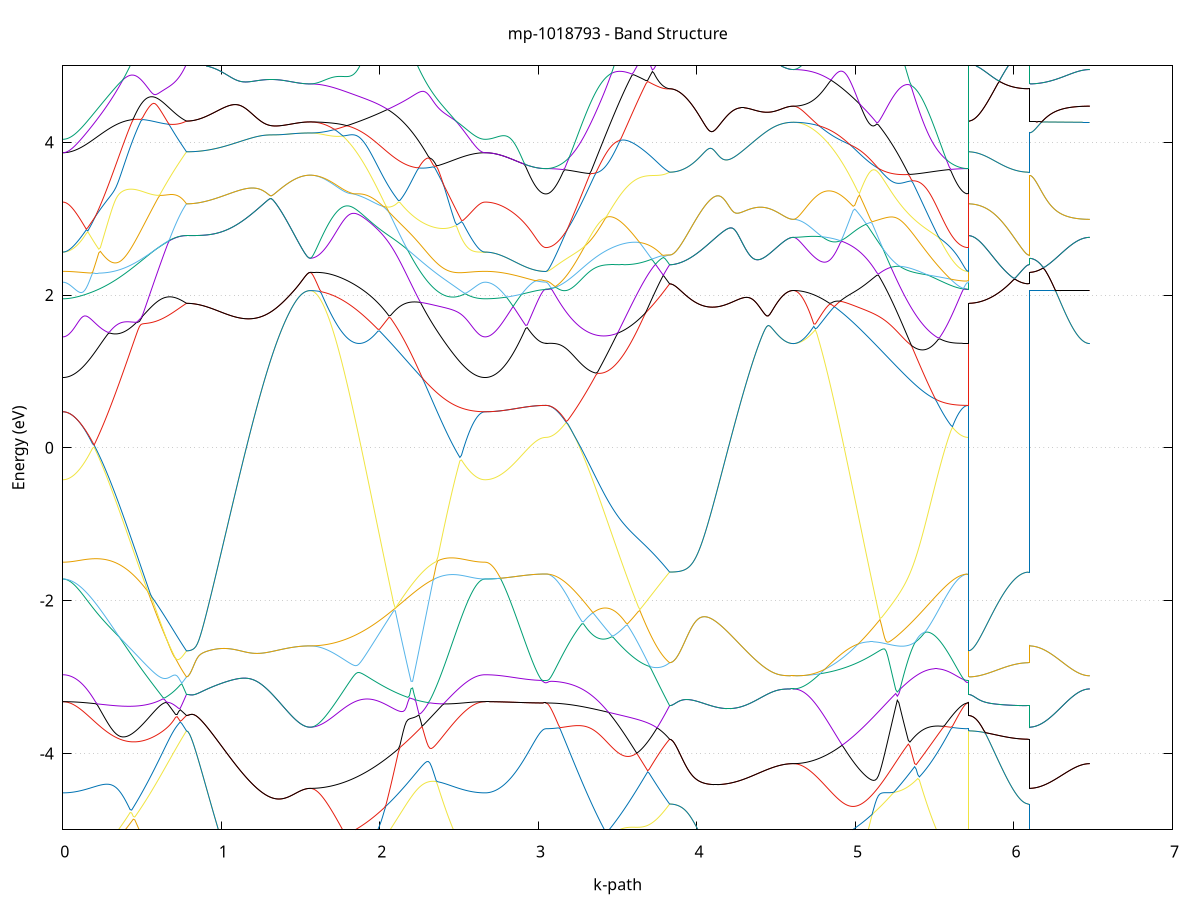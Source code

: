 set title 'mp-1018793 - Band Structure'
set xlabel 'k-path'
set ylabel 'Energy (eV)'
set grid y
set yrange [-5:5]
set terminal png size 800,600
set output 'mp-1018793_bands_gnuplot.png'
plot '-' using 1:2 with lines notitle, '-' using 1:2 with lines notitle, '-' using 1:2 with lines notitle, '-' using 1:2 with lines notitle, '-' using 1:2 with lines notitle, '-' using 1:2 with lines notitle, '-' using 1:2 with lines notitle, '-' using 1:2 with lines notitle, '-' using 1:2 with lines notitle, '-' using 1:2 with lines notitle, '-' using 1:2 with lines notitle, '-' using 1:2 with lines notitle, '-' using 1:2 with lines notitle, '-' using 1:2 with lines notitle, '-' using 1:2 with lines notitle, '-' using 1:2 with lines notitle, '-' using 1:2 with lines notitle, '-' using 1:2 with lines notitle, '-' using 1:2 with lines notitle, '-' using 1:2 with lines notitle, '-' using 1:2 with lines notitle, '-' using 1:2 with lines notitle, '-' using 1:2 with lines notitle, '-' using 1:2 with lines notitle, '-' using 1:2 with lines notitle, '-' using 1:2 with lines notitle, '-' using 1:2 with lines notitle, '-' using 1:2 with lines notitle, '-' using 1:2 with lines notitle, '-' using 1:2 with lines notitle, '-' using 1:2 with lines notitle, '-' using 1:2 with lines notitle, '-' using 1:2 with lines notitle, '-' using 1:2 with lines notitle, '-' using 1:2 with lines notitle, '-' using 1:2 with lines notitle, '-' using 1:2 with lines notitle, '-' using 1:2 with lines notitle, '-' using 1:2 with lines notitle, '-' using 1:2 with lines notitle, '-' using 1:2 with lines notitle, '-' using 1:2 with lines notitle, '-' using 1:2 with lines notitle, '-' using 1:2 with lines notitle, '-' using 1:2 with lines notitle, '-' using 1:2 with lines notitle, '-' using 1:2 with lines notitle, '-' using 1:2 with lines notitle, '-' using 1:2 with lines notitle, '-' using 1:2 with lines notitle, '-' using 1:2 with lines notitle, '-' using 1:2 with lines notitle, '-' using 1:2 with lines notitle, '-' using 1:2 with lines notitle, '-' using 1:2 with lines notitle, '-' using 1:2 with lines notitle, '-' using 1:2 with lines notitle, '-' using 1:2 with lines notitle, '-' using 1:2 with lines notitle, '-' using 1:2 with lines notitle, '-' using 1:2 with lines notitle, '-' using 1:2 with lines notitle, '-' using 1:2 with lines notitle, '-' using 1:2 with lines notitle
0.000000 -27.933425
0.009876 -27.933425
0.019753 -27.933425
0.029629 -27.933425
0.039506 -27.933325
0.049382 -27.933325
0.059259 -27.933225
0.069135 -27.933125
0.079011 -27.933025
0.088888 -27.932925
0.098764 -27.932825
0.108641 -27.932725
0.118517 -27.932525
0.128393 -27.932425
0.138270 -27.932225
0.148146 -27.932125
0.158023 -27.931925
0.167899 -27.931725
0.177776 -27.931525
0.187652 -27.931325
0.197528 -27.931125
0.207405 -27.930925
0.217281 -27.930825
0.227158 -27.930625
0.237034 -27.930525
0.246910 -27.930525
0.256787 -27.931325
0.266663 -27.932425
0.276540 -27.933625
0.286416 -27.934825
0.296293 -27.936025
0.306169 -27.937225
0.316045 -27.938525
0.325922 -27.939725
0.335798 -27.941025
0.345675 -27.942325
0.355551 -27.943625
0.365428 -27.944925
0.375304 -27.946225
0.385180 -27.947525
0.395057 -27.948825
0.404933 -27.950125
0.414810 -27.951425
0.424686 -27.952725
0.434562 -27.954025
0.444439 -27.955325
0.454315 -27.956625
0.464192 -27.957825
0.474068 -27.959025
0.483945 -27.960325
0.493821 -27.961425
0.503697 -27.962625
0.513574 -27.963825
0.523450 -27.964925
0.533327 -27.966025
0.543203 -27.967125
0.553079 -27.968125
0.562956 -27.969125
0.572832 -27.970125
0.582709 -27.971025
0.592585 -27.971925
0.602462 -27.972725
0.612338 -27.973525
0.622214 -27.974325
0.632091 -27.975025
0.641967 -27.975725
0.651844 -27.976425
0.661720 -27.977025
0.671596 -27.977525
0.681473 -27.978025
0.691349 -27.978525
0.701226 -27.978925
0.711102 -27.979225
0.720979 -27.979525
0.730855 -27.979825
0.740731 -27.980025
0.750608 -27.980125
0.760484 -27.980225
0.770361 -27.980325
0.780237 -27.980325
0.780237 -27.980325
0.790114 -27.980225
0.799990 -27.980225
0.809866 -27.980225
0.819743 -27.980225
0.829619 -27.980125
0.839496 -27.980125
0.849372 -27.980025
0.859248 -27.979925
0.869125 -27.979825
0.879001 -27.979725
0.888878 -27.979625
0.898754 -27.979525
0.908631 -27.979425
0.918507 -27.979325
0.928383 -27.979125
0.938260 -27.979025
0.948136 -27.978825
0.958013 -27.978725
0.967889 -27.978525
0.977765 -27.978325
0.987642 -27.978125
0.997518 -27.977925
1.007395 -27.977725
1.017271 -27.977525
1.027148 -27.977325
1.037024 -27.977125
1.046900 -27.976825
1.056777 -27.976625
1.066653 -27.976425
1.076530 -27.976225
1.086406 -27.975925
1.096283 -27.975725
1.106159 -27.975425
1.116035 -27.975225
1.125912 -27.974925
1.135788 -27.974725
1.145665 -27.974425
1.155541 -27.974225
1.165417 -27.973925
1.175294 -27.973725
1.185170 -27.973425
1.195047 -27.973225
1.204923 -27.972925
1.214800 -27.972725
1.224676 -27.972525
1.234552 -27.972225
1.244429 -27.972025
1.254305 -27.971825
1.264182 -27.971625
1.274058 -27.971425
1.283934 -27.971225
1.293811 -27.971025
1.303687 -27.970825
1.313564 -27.970625
1.323440 -27.970525
1.333317 -27.970325
1.343193 -27.970225
1.353069 -27.970125
1.362946 -27.970025
1.372822 -27.969925
1.382699 -27.969925
1.392575 -27.969825
1.402451 -27.969825
1.412328 -27.969825
1.422204 -27.969825
1.432081 -27.969925
1.441957 -27.970025
1.451834 -27.970025
1.461710 -27.970125
1.471586 -27.970225
1.481463 -27.970325
1.491339 -27.970425
1.501216 -27.970525
1.511092 -27.970625
1.520968 -27.970725
1.530845 -27.970825
1.540721 -27.970825
1.550598 -27.970925
1.560474 -27.970925
1.560474 -27.970925
1.570415 -27.970925
1.580356 -27.970825
1.590296 -27.970825
1.600237 -27.970725
1.610178 -27.970625
1.620119 -27.970525
1.630059 -27.970425
1.640000 -27.970325
1.649941 -27.970125
1.659882 -27.969925
1.669822 -27.969725
1.679763 -27.969525
1.689704 -27.969325
1.699644 -27.969025
1.709585 -27.968825
1.719526 -27.968525
1.729467 -27.968225
1.739407 -27.967825
1.749348 -27.967525
1.759289 -27.967125
1.769230 -27.966825
1.779170 -27.966425
1.789111 -27.965925
1.799052 -27.965525
1.808993 -27.965125
1.818933 -27.964625
1.828874 -27.964125
1.838815 -27.963625
1.848756 -27.963125
1.858696 -27.962525
1.868637 -27.962025
1.878578 -27.961425
1.888519 -27.960825
1.898459 -27.960225
1.908400 -27.959625
1.918341 -27.959025
1.928281 -27.958425
1.938222 -27.957725
1.948163 -27.957025
1.958104 -27.956325
1.968044 -27.955625
1.977985 -27.954925
1.987926 -27.954225
1.997867 -27.953525
2.007807 -27.952725
2.017748 -27.951925
2.027689 -27.951225
2.037630 -27.950425
2.047570 -27.949625
2.057511 -27.948825
2.067452 -27.948025
2.077393 -27.947225
2.087333 -27.946425
2.097274 -27.945525
2.107215 -27.944725
2.117155 -27.943925
2.127096 -27.943025
2.137037 -27.942225
2.146978 -27.941325
2.156918 -27.940525
2.166859 -27.939625
2.176800 -27.938825
2.186741 -27.937925
2.196681 -27.937125
2.206622 -27.936325
2.216563 -27.935425
2.226504 -27.934625
2.236444 -27.933825
2.246385 -27.933025
2.256326 -27.932325
2.266267 -27.931625
2.276207 -27.930925
2.286148 -27.930225
2.296089 -27.929525
2.306030 -27.929025
2.315970 -27.928625
2.325911 -27.928425
2.335852 -27.928325
2.345792 -27.928325
2.355733 -27.928425
2.365674 -27.928525
2.375615 -27.928825
2.385555 -27.929025
2.395496 -27.929225
2.405437 -27.929525
2.415378 -27.929725
2.425318 -27.930025
2.435259 -27.930325
2.445200 -27.930525
2.455141 -27.930725
2.465081 -27.931025
2.475022 -27.931225
2.484963 -27.931425
2.494904 -27.931625
2.504844 -27.931825
2.514785 -27.932025
2.524726 -27.932225
2.534666 -27.932425
2.544607 -27.932525
2.554548 -27.932725
2.564489 -27.932825
2.574429 -27.932925
2.584370 -27.933025
2.594311 -27.933125
2.604252 -27.933225
2.614192 -27.933325
2.624133 -27.933325
2.634074 -27.933425
2.644015 -27.933425
2.653955 -27.933425
2.663896 -27.933425
2.663896 -27.933425
2.673731 -27.933425
2.683567 -27.933425
2.693402 -27.933325
2.703237 -27.933225
2.713072 -27.933125
2.722908 -27.933025
2.732743 -27.932925
2.742578 -27.932725
2.752414 -27.932525
2.762249 -27.932325
2.772084 -27.932125
2.781919 -27.931825
2.791755 -27.931625
2.801590 -27.931325
2.811425 -27.931025
2.821261 -27.930625
2.831096 -27.930325
2.840931 -27.929925
2.850766 -27.929625
2.860602 -27.929225
2.870437 -27.928825
2.880272 -27.928425
2.890108 -27.927925
2.899943 -27.927525
2.909778 -27.927125
2.919613 -27.926625
2.929449 -27.926225
2.939284 -27.925725
2.949119 -27.925325
2.958955 -27.924925
2.968790 -27.924425
2.978625 -27.924025
2.988460 -27.923725
2.998296 -27.923325
3.008131 -27.923025
3.017966 -27.922725
3.027802 -27.922525
3.037637 -27.922425
3.047472 -27.922425
3.047472 -27.922425
3.057349 -27.922425
3.067225 -27.922425
3.077101 -27.922425
3.086978 -27.922425
3.096854 -27.922425
3.106731 -27.922325
3.116607 -27.922325
3.126484 -27.922325
3.136360 -27.922325
3.146236 -27.922425
3.156113 -27.922425
3.165989 -27.922525
3.175866 -27.922525
3.185742 -27.922725
3.195618 -27.922825
3.205495 -27.923125
3.215371 -27.923425
3.225248 -27.923825
3.235124 -27.924325
3.245001 -27.925225
3.254877 -27.926225
3.264753 -27.927225
3.274630 -27.928325
3.284506 -27.929425
3.294383 -27.930525
3.304259 -27.931625
3.314135 -27.932825
3.324012 -27.933925
3.333888 -27.935225
3.343765 -27.936425
3.353641 -27.937625
3.363518 -27.938925
3.373394 -27.940225
3.383270 -27.941425
3.393147 -27.942725
3.403023 -27.944025
3.412900 -27.945425
3.422776 -27.946725
3.432652 -27.948025
3.442529 -27.949325
3.452405 -27.950625
3.462282 -27.951925
3.472158 -27.953325
3.482035 -27.954625
3.491911 -27.955825
3.501787 -27.957125
3.511664 -27.958425
3.521540 -27.959625
3.531417 -27.960925
3.541293 -27.962125
3.551170 -27.963225
3.561046 -27.964425
3.570922 -27.965525
3.580799 -27.966625
3.590675 -27.967725
3.600552 -27.968825
3.610428 -27.969825
3.620304 -27.970825
3.630181 -27.971725
3.640057 -27.972625
3.649934 -27.973525
3.659810 -27.974325
3.669687 -27.975125
3.679563 -27.975825
3.689439 -27.976525
3.699316 -27.977225
3.709192 -27.977825
3.719069 -27.978425
3.728945 -27.978925
3.738821 -27.979325
3.748698 -27.979725
3.758574 -27.980125
3.768451 -27.980425
3.778327 -27.980725
3.788204 -27.980925
3.798080 -27.981125
3.807956 -27.981225
3.817833 -27.981225
3.827709 -27.981225
3.827709 -27.981225
3.837586 -27.981225
3.847462 -27.981225
3.857339 -27.981225
3.867215 -27.981125
3.877091 -27.981125
3.886968 -27.981025
3.896844 -27.981025
3.906721 -27.980925
3.916597 -27.980825
3.926473 -27.980725
3.936350 -27.980625
3.946226 -27.980425
3.956103 -27.980325
3.965979 -27.980225
3.975856 -27.980025
3.985732 -27.979825
3.995608 -27.979725
4.005485 -27.979525
4.015361 -27.979325
4.025238 -27.979125
4.035114 -27.978925
4.044990 -27.978725
4.054867 -27.978525
4.064743 -27.978225
4.074620 -27.978025
4.084496 -27.977825
4.094373 -27.977525
4.104249 -27.977325
4.114125 -27.977025
4.124002 -27.976725
4.133878 -27.976525
4.143755 -27.976225
4.153631 -27.975925
4.163507 -27.975725
4.173384 -27.975425
4.183260 -27.975125
4.193137 -27.974825
4.203013 -27.974525
4.212890 -27.974325
4.222766 -27.974025
4.232642 -27.973725
4.242519 -27.973425
4.252395 -27.973125
4.262272 -27.972925
4.272148 -27.972625
4.282025 -27.972325
4.291901 -27.972025
4.301777 -27.971825
4.311654 -27.971525
4.321530 -27.971225
4.331407 -27.971025
4.341283 -27.970725
4.351159 -27.970525
4.361036 -27.970225
4.370912 -27.970025
4.380789 -27.969825
4.390665 -27.969625
4.400542 -27.969425
4.410418 -27.969225
4.420294 -27.969025
4.430171 -27.968825
4.440047 -27.968625
4.449924 -27.968525
4.459800 -27.968325
4.469676 -27.968225
4.479553 -27.968125
4.489429 -27.968025
4.499306 -27.967925
4.509182 -27.967825
4.519059 -27.967825
4.528935 -27.967825
4.538811 -27.967825
4.548688 -27.967825
4.558564 -27.967925
4.568441 -27.967925
4.578317 -27.968025
4.588194 -27.968025
4.598070 -27.968025
4.607946 -27.968025
4.607946 -27.968025
4.617887 -27.968025
4.627828 -27.968025
4.637769 -27.968025
4.647709 -27.967925
4.657650 -27.967825
4.667591 -27.967725
4.677532 -27.967625
4.687472 -27.967525
4.697413 -27.967425
4.707354 -27.967225
4.717294 -27.967025
4.727235 -27.966825
4.737176 -27.966625
4.747117 -27.966425
4.757057 -27.966125
4.766998 -27.965925
4.776939 -27.965625
4.786880 -27.965325
4.796820 -27.965025
4.806761 -27.964725
4.816702 -27.964425
4.826643 -27.964025
4.836583 -27.963625
4.846524 -27.963225
4.856465 -27.962825
4.866406 -27.962425
4.876346 -27.962025
4.886287 -27.961525
4.896228 -27.961125
4.906168 -27.960625
4.916109 -27.960125
4.926050 -27.959625
4.935991 -27.959125
4.945931 -27.958525
4.955872 -27.958025
4.965813 -27.957425
4.975754 -27.956825
4.985694 -27.956225
4.995635 -27.955625
5.005576 -27.955025
5.015517 -27.954425
5.025457 -27.953725
5.035398 -27.953125
5.045339 -27.952425
5.055280 -27.951725
5.065220 -27.951125
5.075161 -27.950425
5.085102 -27.949725
5.095042 -27.949025
5.104983 -27.948325
5.114924 -27.947625
5.124865 -27.946925
5.134805 -27.946325
5.144746 -27.945625
5.154687 -27.944925
5.164628 -27.944225
5.174568 -27.943525
5.184509 -27.942825
5.194450 -27.942025
5.204391 -27.941325
5.214331 -27.940625
5.224272 -27.939925
5.234213 -27.939225
5.244154 -27.938425
5.254094 -27.937725
5.264035 -27.937025
5.273976 -27.936225
5.283917 -27.935525
5.293857 -27.934825
5.303798 -27.934125
5.313739 -27.933425
5.323679 -27.932725
5.333620 -27.931925
5.343561 -27.931225
5.353502 -27.930525
5.363442 -27.929925
5.373383 -27.929225
5.383324 -27.928525
5.393265 -27.927825
5.403205 -27.927225
5.413146 -27.926625
5.423087 -27.925925
5.433028 -27.925325
5.442968 -27.924725
5.452909 -27.924325
5.462850 -27.924025
5.472791 -27.923725
5.482731 -27.923425
5.492672 -27.923125
5.502613 -27.922925
5.512553 -27.922825
5.522494 -27.922625
5.532435 -27.922525
5.542376 -27.922525
5.552316 -27.922425
5.562257 -27.922425
5.572198 -27.922325
5.582139 -27.922325
5.592079 -27.922325
5.602020 -27.922325
5.611961 -27.922325
5.621902 -27.922325
5.631842 -27.922325
5.641783 -27.922325
5.651724 -27.922325
5.661665 -27.922325
5.671605 -27.922425
5.681546 -27.922425
5.691487 -27.922425
5.701427 -27.922425
5.711368 -27.922425
5.711368 -27.980325
5.721204 -27.980325
5.731039 -27.980325
5.740874 -27.980325
5.750709 -27.980325
5.760545 -27.980325
5.770380 -27.980325
5.780215 -27.980325
5.790050 -27.980425
5.799886 -27.980425
5.809721 -27.980425
5.819556 -27.980425
5.829392 -27.980525
5.839227 -27.980525
5.849062 -27.980525
5.858897 -27.980625
5.868733 -27.980625
5.878568 -27.980625
5.888403 -27.980725
5.898239 -27.980725
5.908074 -27.980825
5.917909 -27.980825
5.927744 -27.980825
5.937580 -27.980925
5.947415 -27.980925
5.957250 -27.981025
5.967086 -27.981025
5.976921 -27.981025
5.986756 -27.981125
5.996591 -27.981125
6.006427 -27.981125
6.016262 -27.981125
6.026097 -27.981225
6.035933 -27.981225
6.045768 -27.981225
6.055603 -27.981225
6.065438 -27.981225
6.075274 -27.981225
6.085109 -27.981225
6.094944 -27.981225
6.094944 -27.970925
6.104780 -27.970925
6.114615 -27.970925
6.124450 -27.970825
6.134285 -27.970825
6.144121 -27.970825
6.153956 -27.970825
6.163791 -27.970725
6.173627 -27.970725
6.183462 -27.970625
6.193297 -27.970625
6.203132 -27.970525
6.212968 -27.970525
6.222803 -27.970425
6.232638 -27.970325
6.242474 -27.970225
6.252309 -27.970125
6.262144 -27.970125
6.271979 -27.970025
6.281815 -27.969925
6.291650 -27.969825
6.301485 -27.969725
6.311321 -27.969625
6.321156 -27.969525
6.330991 -27.969325
6.340826 -27.969225
6.350662 -27.969125
6.360497 -27.969025
6.370332 -27.968925
6.380168 -27.968825
6.390003 -27.968725
6.399838 -27.968625
6.409673 -27.968525
6.419509 -27.968425
6.429344 -27.968325
6.439179 -27.968225
6.449015 -27.968125
6.458850 -27.968125
6.468685 -27.968025
6.478520 -27.968025
e
0.000000 -27.914825
0.009876 -27.914825
0.019753 -27.914925
0.029629 -27.915125
0.039506 -27.915225
0.049382 -27.915525
0.059259 -27.915825
0.069135 -27.916125
0.079011 -27.916525
0.088888 -27.917025
0.098764 -27.917525
0.108641 -27.918025
0.118517 -27.918625
0.128393 -27.919325
0.138270 -27.919925
0.148146 -27.920725
0.158023 -27.921525
0.167899 -27.922325
0.177776 -27.923125
0.187652 -27.924025
0.197528 -27.925025
0.207405 -27.925925
0.217281 -27.926925
0.227158 -27.928025
0.237034 -27.929025
0.246910 -27.930125
0.256787 -27.930625
0.266663 -27.931025
0.276540 -27.931625
0.286416 -27.932425
0.296293 -27.933425
0.306169 -27.934625
0.316045 -27.935725
0.325922 -27.937025
0.335798 -27.938225
0.345675 -27.939525
0.355551 -27.940925
0.365428 -27.942225
0.375304 -27.943525
0.385180 -27.944925
0.395057 -27.946225
0.404933 -27.947625
0.414810 -27.948925
0.424686 -27.950325
0.434562 -27.951625
0.444439 -27.952925
0.454315 -27.954325
0.464192 -27.955625
0.474068 -27.956925
0.483945 -27.958125
0.493821 -27.959425
0.503697 -27.960625
0.513574 -27.961825
0.523450 -27.963025
0.533327 -27.964225
0.543203 -27.965325
0.553079 -27.966425
0.562956 -27.967525
0.572832 -27.968525
0.582709 -27.969525
0.592585 -27.970525
0.602462 -27.971425
0.612338 -27.972325
0.622214 -27.973225
0.632091 -27.974025
0.641967 -27.974725
0.651844 -27.975425
0.661720 -27.976125
0.671596 -27.976725
0.681473 -27.977325
0.691349 -27.977825
0.701226 -27.978325
0.711102 -27.978725
0.720979 -27.979125
0.730855 -27.979425
0.740731 -27.979725
0.750608 -27.979925
0.760484 -27.980125
0.770361 -27.980225
0.780237 -27.980325
0.780237 -27.980325
0.790114 -27.980225
0.799990 -27.980225
0.809866 -27.980225
0.819743 -27.980225
0.829619 -27.980125
0.839496 -27.980125
0.849372 -27.980025
0.859248 -27.979925
0.869125 -27.979825
0.879001 -27.979725
0.888878 -27.979625
0.898754 -27.979525
0.908631 -27.979425
0.918507 -27.979325
0.928383 -27.979125
0.938260 -27.979025
0.948136 -27.978825
0.958013 -27.978725
0.967889 -27.978525
0.977765 -27.978325
0.987642 -27.978125
0.997518 -27.977925
1.007395 -27.977725
1.017271 -27.977525
1.027148 -27.977325
1.037024 -27.977125
1.046900 -27.976825
1.056777 -27.976625
1.066653 -27.976425
1.076530 -27.976225
1.086406 -27.975925
1.096283 -27.975725
1.106159 -27.975425
1.116035 -27.975225
1.125912 -27.974925
1.135788 -27.974725
1.145665 -27.974425
1.155541 -27.974225
1.165417 -27.973925
1.175294 -27.973725
1.185170 -27.973425
1.195047 -27.973225
1.204923 -27.972925
1.214800 -27.972725
1.224676 -27.972525
1.234552 -27.972225
1.244429 -27.972025
1.254305 -27.971825
1.264182 -27.971625
1.274058 -27.971425
1.283934 -27.971225
1.293811 -27.971025
1.303687 -27.970825
1.313564 -27.970625
1.323440 -27.970525
1.333317 -27.970325
1.343193 -27.970225
1.353069 -27.970125
1.362946 -27.970025
1.372822 -27.969925
1.382699 -27.969925
1.392575 -27.969825
1.402451 -27.969825
1.412328 -27.969825
1.422204 -27.969825
1.432081 -27.969925
1.441957 -27.970025
1.451834 -27.970025
1.461710 -27.970125
1.471586 -27.970225
1.481463 -27.970325
1.491339 -27.970425
1.501216 -27.970525
1.511092 -27.970625
1.520968 -27.970725
1.530845 -27.970825
1.540721 -27.970825
1.550598 -27.970925
1.560474 -27.970925
1.560474 -27.970925
1.570415 -27.970925
1.580356 -27.970825
1.590296 -27.970825
1.600237 -27.970725
1.610178 -27.970625
1.620119 -27.970525
1.630059 -27.970325
1.640000 -27.970225
1.649941 -27.970025
1.659882 -27.969825
1.669822 -27.969525
1.679763 -27.969325
1.689704 -27.969025
1.699644 -27.968725
1.709585 -27.968425
1.719526 -27.968025
1.729467 -27.967725
1.739407 -27.967325
1.749348 -27.966925
1.759289 -27.966525
1.769230 -27.966125
1.779170 -27.965625
1.789111 -27.965125
1.799052 -27.964625
1.808993 -27.964125
1.818933 -27.963625
1.828874 -27.963125
1.838815 -27.962525
1.848756 -27.961925
1.858696 -27.961325
1.868637 -27.960725
1.878578 -27.960125
1.888519 -27.959525
1.898459 -27.958925
1.908400 -27.958225
1.918341 -27.957525
1.928281 -27.956825
1.938222 -27.956125
1.948163 -27.955425
1.958104 -27.954725
1.968044 -27.954025
1.977985 -27.953325
1.987926 -27.952525
1.997867 -27.951825
2.007807 -27.951025
2.017748 -27.950325
2.027689 -27.949525
2.037630 -27.948725
2.047570 -27.947925
2.057511 -27.947225
2.067452 -27.946425
2.077393 -27.945625
2.087333 -27.944825
2.097274 -27.944025
2.107215 -27.943225
2.117155 -27.942425
2.127096 -27.941625
2.137037 -27.940825
2.146978 -27.940025
2.156918 -27.939325
2.166859 -27.938525
2.176800 -27.937925
2.186741 -27.937225
2.196681 -27.936525
2.206622 -27.935825
2.216563 -27.935125
2.226504 -27.934425
2.236444 -27.933725
2.246385 -27.933025
2.256326 -27.932225
2.266267 -27.931525
2.276207 -27.930825
2.286148 -27.930125
2.296089 -27.929525
2.306030 -27.928925
2.315970 -27.928225
2.325911 -27.927625
2.335852 -27.926925
2.345792 -27.926325
2.355733 -27.925725
2.365674 -27.925125
2.375615 -27.924525
2.385555 -27.923925
2.395496 -27.923325
2.405437 -27.922725
2.415378 -27.922225
2.425318 -27.921725
2.435259 -27.921125
2.445200 -27.920625
2.455141 -27.920125
2.465081 -27.919725
2.475022 -27.919225
2.484963 -27.918825
2.494904 -27.918425
2.504844 -27.918025
2.514785 -27.917625
2.524726 -27.917325
2.534666 -27.916925
2.544607 -27.916625
2.554548 -27.916325
2.564489 -27.916125
2.574429 -27.915825
2.584370 -27.915625
2.594311 -27.915425
2.604252 -27.915325
2.614192 -27.915125
2.624133 -27.915025
2.634074 -27.914925
2.644015 -27.914925
2.653955 -27.914825
2.663896 -27.914825
2.663896 -27.914825
2.673731 -27.914825
2.683567 -27.914825
2.693402 -27.914825
2.703237 -27.914825
2.713072 -27.914825
2.722908 -27.914825
2.732743 -27.914725
2.742578 -27.914725
2.752414 -27.914725
2.762249 -27.914725
2.772084 -27.914725
2.781919 -27.914625
2.791755 -27.914625
2.801590 -27.914625
2.811425 -27.914625
2.821261 -27.914525
2.831096 -27.914525
2.840931 -27.914525
2.850766 -27.914425
2.860602 -27.914425
2.870437 -27.914425
2.880272 -27.914325
2.890108 -27.914325
2.899943 -27.914225
2.909778 -27.914225
2.919613 -27.914225
2.929449 -27.914125
2.939284 -27.914125
2.949119 -27.914125
2.958955 -27.914025
2.968790 -27.914025
2.978625 -27.914025
2.988460 -27.914025
2.998296 -27.913925
3.008131 -27.913925
3.017966 -27.913925
3.027802 -27.913925
3.037637 -27.914025
3.047472 -27.914025
3.047472 -27.914025
3.057349 -27.914225
3.067225 -27.914425
3.077101 -27.914725
3.086978 -27.915025
3.096854 -27.915325
3.106731 -27.915725
3.116607 -27.916125
3.126484 -27.916625
3.136360 -27.917125
3.146236 -27.917625
3.156113 -27.918225
3.165989 -27.918825
3.175866 -27.919525
3.185742 -27.920225
3.195618 -27.920925
3.205495 -27.921725
3.215371 -27.922525
3.225248 -27.923425
3.235124 -27.924325
3.245001 -27.924925
3.254877 -27.925725
3.264753 -27.926425
3.274630 -27.927325
3.284506 -27.928225
3.294383 -27.929225
3.304259 -27.930325
3.314135 -27.931425
3.324012 -27.932525
3.333888 -27.933725
3.343765 -27.934925
3.353641 -27.936125
3.363518 -27.937325
3.373394 -27.938625
3.383270 -27.939925
3.393147 -27.941225
3.403023 -27.942525
3.412900 -27.943825
3.422776 -27.945125
3.432652 -27.946525
3.442529 -27.947825
3.452405 -27.949125
3.462282 -27.950525
3.472158 -27.951825
3.482035 -27.953125
3.491911 -27.954425
3.501787 -27.955725
3.511664 -27.957025
3.521540 -27.958325
3.531417 -27.959625
3.541293 -27.960825
3.551170 -27.962025
3.561046 -27.963225
3.570922 -27.964425
3.580799 -27.965525
3.590675 -27.966725
3.600552 -27.967725
3.610428 -27.968825
3.620304 -27.969825
3.630181 -27.970825
3.640057 -27.971725
3.649934 -27.972725
3.659810 -27.973525
3.669687 -27.974425
3.679563 -27.975125
3.689439 -27.975925
3.699316 -27.976625
3.709192 -27.977225
3.719069 -27.977825
3.728945 -27.978425
3.738821 -27.978925
3.748698 -27.979425
3.758574 -27.979825
3.768451 -27.980125
3.778327 -27.980525
3.788204 -27.980725
3.798080 -27.980925
3.807956 -27.981125
3.817833 -27.981225
3.827709 -27.981225
3.827709 -27.981225
3.837586 -27.981225
3.847462 -27.981225
3.857339 -27.981225
3.867215 -27.981125
3.877091 -27.981125
3.886968 -27.981025
3.896844 -27.981025
3.906721 -27.980925
3.916597 -27.980825
3.926473 -27.980725
3.936350 -27.980625
3.946226 -27.980425
3.956103 -27.980325
3.965979 -27.980225
3.975856 -27.980025
3.985732 -27.979825
3.995608 -27.979725
4.005485 -27.979525
4.015361 -27.979325
4.025238 -27.979125
4.035114 -27.978925
4.044990 -27.978725
4.054867 -27.978525
4.064743 -27.978225
4.074620 -27.978025
4.084496 -27.977825
4.094373 -27.977525
4.104249 -27.977325
4.114125 -27.977025
4.124002 -27.976725
4.133878 -27.976525
4.143755 -27.976225
4.153631 -27.975925
4.163507 -27.975725
4.173384 -27.975425
4.183260 -27.975125
4.193137 -27.974825
4.203013 -27.974525
4.212890 -27.974325
4.222766 -27.974025
4.232642 -27.973725
4.242519 -27.973425
4.252395 -27.973125
4.262272 -27.972925
4.272148 -27.972625
4.282025 -27.972325
4.291901 -27.972025
4.301777 -27.971825
4.311654 -27.971525
4.321530 -27.971225
4.331407 -27.971025
4.341283 -27.970725
4.351159 -27.970525
4.361036 -27.970225
4.370912 -27.970025
4.380789 -27.969825
4.390665 -27.969625
4.400542 -27.969425
4.410418 -27.969225
4.420294 -27.969025
4.430171 -27.968825
4.440047 -27.968625
4.449924 -27.968525
4.459800 -27.968325
4.469676 -27.968225
4.479553 -27.968125
4.489429 -27.968025
4.499306 -27.967925
4.509182 -27.967825
4.519059 -27.967825
4.528935 -27.967825
4.538811 -27.967825
4.548688 -27.967825
4.558564 -27.967925
4.568441 -27.967925
4.578317 -27.968025
4.588194 -27.968025
4.598070 -27.968025
4.607946 -27.968025
4.607946 -27.968025
4.617887 -27.968025
4.627828 -27.968025
4.637769 -27.967925
4.647709 -27.967925
4.657650 -27.967825
4.667591 -27.967625
4.677532 -27.967525
4.687472 -27.967325
4.697413 -27.967225
4.707354 -27.967025
4.717294 -27.966725
4.727235 -27.966525
4.737176 -27.966225
4.747117 -27.965925
4.757057 -27.965625
4.766998 -27.965325
4.776939 -27.965025
4.786880 -27.964625
4.796820 -27.964225
4.806761 -27.963825
4.816702 -27.963425
4.826643 -27.962925
4.836583 -27.962525
4.846524 -27.962025
4.856465 -27.961525
4.866406 -27.961025
4.876346 -27.960625
4.886287 -27.960225
4.896228 -27.959825
4.906168 -27.959325
4.916109 -27.958925
4.926050 -27.958525
4.935991 -27.958025
4.945931 -27.957525
4.955872 -27.957025
4.965813 -27.956525
4.975754 -27.956025
4.985694 -27.955525
4.995635 -27.955025
5.005576 -27.954425
5.015517 -27.953825
5.025457 -27.953325
5.035398 -27.952725
5.045339 -27.952125
5.055280 -27.951525
5.065220 -27.950825
5.075161 -27.950225
5.085102 -27.949625
5.095042 -27.948925
5.104983 -27.948225
5.114924 -27.947525
5.124865 -27.946825
5.134805 -27.946025
5.144746 -27.945325
5.154687 -27.944525
5.164628 -27.943825
5.174568 -27.943025
5.184509 -27.942325
5.194450 -27.941525
5.204391 -27.940725
5.214331 -27.940025
5.224272 -27.939225
5.234213 -27.938425
5.244154 -27.937725
5.254094 -27.936925
5.264035 -27.936225
5.273976 -27.935425
5.283917 -27.934725
5.293857 -27.933925
5.303798 -27.933225
5.313739 -27.932525
5.323679 -27.931825
5.333620 -27.931125
5.343561 -27.930425
5.353502 -27.929725
5.363442 -27.929125
5.373383 -27.928425
5.383324 -27.927825
5.393265 -27.927225
5.403205 -27.926725
5.413146 -27.926125
5.423087 -27.925625
5.433028 -27.925225
5.442968 -27.924725
5.452909 -27.924125
5.462850 -27.923525
5.472791 -27.922925
5.482731 -27.922425
5.492672 -27.921925
5.502613 -27.921325
5.512553 -27.920825
5.522494 -27.920325
5.532435 -27.919825
5.542376 -27.919425
5.552316 -27.918925
5.562257 -27.918525
5.572198 -27.918125
5.582139 -27.917725
5.592079 -27.917325
5.602020 -27.917025
5.611961 -27.916625
5.621902 -27.916325
5.631842 -27.916025
5.641783 -27.915725
5.651724 -27.915425
5.661665 -27.915125
5.671605 -27.914925
5.681546 -27.914625
5.691487 -27.914425
5.701427 -27.914225
5.711368 -27.914025
5.711368 -27.980325
5.721204 -27.980325
5.731039 -27.980325
5.740874 -27.980325
5.750709 -27.980325
5.760545 -27.980325
5.770380 -27.980325
5.780215 -27.980325
5.790050 -27.980425
5.799886 -27.980425
5.809721 -27.980425
5.819556 -27.980425
5.829392 -27.980525
5.839227 -27.980525
5.849062 -27.980525
5.858897 -27.980625
5.868733 -27.980625
5.878568 -27.980625
5.888403 -27.980725
5.898239 -27.980725
5.908074 -27.980825
5.917909 -27.980825
5.927744 -27.980825
5.937580 -27.980925
5.947415 -27.980925
5.957250 -27.981025
5.967086 -27.981025
5.976921 -27.981025
5.986756 -27.981125
5.996591 -27.981125
6.006427 -27.981125
6.016262 -27.981125
6.026097 -27.981225
6.035933 -27.981225
6.045768 -27.981225
6.055603 -27.981225
6.065438 -27.981225
6.075274 -27.981225
6.085109 -27.981225
6.094944 -27.981225
6.094944 -27.970925
6.104780 -27.970925
6.114615 -27.970925
6.124450 -27.970825
6.134285 -27.970825
6.144121 -27.970825
6.153956 -27.970825
6.163791 -27.970725
6.173627 -27.970725
6.183462 -27.970625
6.193297 -27.970625
6.203132 -27.970525
6.212968 -27.970525
6.222803 -27.970425
6.232638 -27.970325
6.242474 -27.970225
6.252309 -27.970125
6.262144 -27.970125
6.271979 -27.970025
6.281815 -27.969925
6.291650 -27.969825
6.301485 -27.969725
6.311321 -27.969625
6.321156 -27.969525
6.330991 -27.969325
6.340826 -27.969225
6.350662 -27.969125
6.360497 -27.969025
6.370332 -27.968925
6.380168 -27.968825
6.390003 -27.968725
6.399838 -27.968625
6.409673 -27.968525
6.419509 -27.968425
6.429344 -27.968325
6.439179 -27.968225
6.449015 -27.968125
6.458850 -27.968125
6.468685 -27.968025
6.478520 -27.968025
e
0.000000 -27.914825
0.009876 -27.914825
0.019753 -27.914825
0.029629 -27.914825
0.039506 -27.914825
0.049382 -27.914725
0.059259 -27.914725
0.069135 -27.914625
0.079011 -27.914625
0.088888 -27.914525
0.098764 -27.914525
0.108641 -27.914425
0.118517 -27.914425
0.128393 -27.915025
0.138270 -27.915725
0.148146 -27.916525
0.158023 -27.917225
0.167899 -27.918025
0.177776 -27.918925
0.187652 -27.919825
0.197528 -27.920725
0.207405 -27.921625
0.217281 -27.922625
0.227158 -27.923525
0.237034 -27.924425
0.246910 -27.925325
0.256787 -27.926025
0.266663 -27.926625
0.276540 -27.926825
0.286416 -27.926925
0.296293 -27.926825
0.306169 -27.926725
0.316045 -27.926425
0.325922 -27.926125
0.335798 -27.925825
0.345675 -27.925525
0.355551 -27.925225
0.365428 -27.924825
0.375304 -27.924525
0.385180 -27.924125
0.395057 -27.923725
0.404933 -27.923325
0.414810 -27.922925
0.424686 -27.922625
0.434562 -27.922225
0.444439 -27.921725
0.454315 -27.921325
0.464192 -27.920925
0.474068 -27.920525
0.483945 -27.920125
0.493821 -27.919725
0.503697 -27.919325
0.513574 -27.918925
0.523450 -27.918425
0.533327 -27.918025
0.543203 -27.917625
0.553079 -27.917225
0.562956 -27.916825
0.572832 -27.916425
0.582709 -27.916025
0.592585 -27.915625
0.602462 -27.915225
0.612338 -27.914825
0.622214 -27.914425
0.632091 -27.914025
0.641967 -27.913625
0.651844 -27.913225
0.661720 -27.912825
0.671596 -27.912425
0.681473 -27.912125
0.691349 -27.911725
0.701226 -27.911325
0.711102 -27.911025
0.720979 -27.910625
0.730855 -27.910325
0.740731 -27.910025
0.750608 -27.909625
0.760484 -27.909325
0.770361 -27.909025
0.780237 -27.908725
0.780237 -27.908725
0.790114 -27.908725
0.799990 -27.908725
0.809866 -27.908725
0.819743 -27.908725
0.829619 -27.908625
0.839496 -27.908625
0.849372 -27.908625
0.859248 -27.908525
0.869125 -27.908525
0.879001 -27.908525
0.888878 -27.908725
0.898754 -27.909025
0.908631 -27.909525
0.918507 -27.910125
0.928383 -27.910825
0.938260 -27.911525
0.948136 -27.912225
0.958013 -27.913025
0.967889 -27.913825
0.977765 -27.914725
0.987642 -27.915625
0.997518 -27.916525
1.007395 -27.917425
1.017271 -27.918425
1.027148 -27.919425
1.037024 -27.920525
1.046900 -27.921525
1.056777 -27.922625
1.066653 -27.923725
1.076530 -27.924825
1.086406 -27.926025
1.096283 -27.927125
1.106159 -27.928325
1.116035 -27.929525
1.125912 -27.930725
1.135788 -27.931925
1.145665 -27.933125
1.155541 -27.934325
1.165417 -27.935525
1.175294 -27.936725
1.185170 -27.937925
1.195047 -27.939125
1.204923 -27.940325
1.214800 -27.941525
1.224676 -27.942625
1.234552 -27.943825
1.244429 -27.944925
1.254305 -27.946125
1.264182 -27.947225
1.274058 -27.948325
1.283934 -27.949325
1.293811 -27.950425
1.303687 -27.951425
1.313564 -27.952325
1.323440 -27.953325
1.333317 -27.954225
1.343193 -27.955125
1.353069 -27.955925
1.362946 -27.956725
1.372822 -27.957425
1.382699 -27.958125
1.392575 -27.958825
1.402451 -27.959325
1.412328 -27.959925
1.422204 -27.960425
1.432081 -27.960825
1.441957 -27.961225
1.451834 -27.961525
1.461710 -27.961825
1.471586 -27.962125
1.481463 -27.962325
1.491339 -27.962525
1.501216 -27.962625
1.511092 -27.962725
1.520968 -27.962825
1.530845 -27.962925
1.540721 -27.962925
1.550598 -27.962925
1.560474 -27.962925
1.560474 -27.962925
1.570415 -27.962925
1.580356 -27.962925
1.590296 -27.962925
1.600237 -27.962825
1.610178 -27.962825
1.620119 -27.962725
1.630059 -27.962625
1.640000 -27.962525
1.649941 -27.962425
1.659882 -27.962325
1.669822 -27.962125
1.679763 -27.961925
1.689704 -27.961825
1.699644 -27.961625
1.709585 -27.961425
1.719526 -27.961225
1.729467 -27.960925
1.739407 -27.960725
1.749348 -27.960425
1.759289 -27.960225
1.769230 -27.959925
1.779170 -27.959625
1.789111 -27.959325
1.799052 -27.958925
1.808993 -27.958625
1.818933 -27.958225
1.828874 -27.957925
1.838815 -27.957525
1.848756 -27.957125
1.858696 -27.956725
1.868637 -27.956325
1.878578 -27.955825
1.888519 -27.955425
1.898459 -27.954925
1.908400 -27.954425
1.918341 -27.953925
1.928281 -27.953425
1.938222 -27.952925
1.948163 -27.952425
1.958104 -27.951925
1.968044 -27.951325
1.977985 -27.950825
1.987926 -27.950225
1.997867 -27.949625
2.007807 -27.949025
2.017748 -27.948425
2.027689 -27.947825
2.037630 -27.947225
2.047570 -27.946625
2.057511 -27.946025
2.067452 -27.945325
2.077393 -27.944725
2.087333 -27.944025
2.097274 -27.943325
2.107215 -27.942725
2.117155 -27.942025
2.127096 -27.941325
2.137037 -27.940625
2.146978 -27.939925
2.156918 -27.939225
2.166859 -27.938525
2.176800 -27.937725
2.186741 -27.936925
2.196681 -27.936125
2.206622 -27.935425
2.216563 -27.934625
2.226504 -27.933925
2.236444 -27.933125
2.246385 -27.932425
2.256326 -27.931625
2.266267 -27.930925
2.276207 -27.930225
2.286148 -27.929525
2.296089 -27.928825
2.306030 -27.928125
2.315970 -27.927525
2.325911 -27.926825
2.335852 -27.926225
2.345792 -27.925525
2.355733 -27.924925
2.365674 -27.924325
2.375615 -27.923725
2.385555 -27.923125
2.395496 -27.922625
2.405437 -27.922025
2.415378 -27.921525
2.425318 -27.921025
2.435259 -27.920525
2.445200 -27.920125
2.455141 -27.919625
2.465081 -27.919225
2.475022 -27.918825
2.484963 -27.918425
2.494904 -27.918025
2.504844 -27.917625
2.514785 -27.917325
2.524726 -27.917025
2.534666 -27.916725
2.544607 -27.916425
2.554548 -27.916225
2.564489 -27.915925
2.574429 -27.915725
2.584370 -27.915525
2.594311 -27.915425
2.604252 -27.915225
2.614192 -27.915125
2.624133 -27.915025
2.634074 -27.914925
2.644015 -27.914925
2.653955 -27.914825
2.663896 -27.914825
2.663896 -27.914825
2.673731 -27.914825
2.683567 -27.914825
2.693402 -27.914825
2.703237 -27.914825
2.713072 -27.914825
2.722908 -27.914825
2.732743 -27.914725
2.742578 -27.914725
2.752414 -27.914725
2.762249 -27.914725
2.772084 -27.914725
2.781919 -27.914625
2.791755 -27.914625
2.801590 -27.914625
2.811425 -27.914625
2.821261 -27.914525
2.831096 -27.914525
2.840931 -27.914525
2.850766 -27.914425
2.860602 -27.914425
2.870437 -27.914425
2.880272 -27.914325
2.890108 -27.914325
2.899943 -27.914225
2.909778 -27.914225
2.919613 -27.914225
2.929449 -27.914125
2.939284 -27.914125
2.949119 -27.914125
2.958955 -27.914025
2.968790 -27.914025
2.978625 -27.914025
2.988460 -27.914025
2.998296 -27.913925
3.008131 -27.913925
3.017966 -27.913925
3.027802 -27.913925
3.037637 -27.913925
3.047472 -27.913925
3.047472 -27.913925
3.057349 -27.913925
3.067225 -27.913925
3.077101 -27.913925
3.086978 -27.913825
3.096854 -27.913825
3.106731 -27.913825
3.116607 -27.913725
3.126484 -27.913725
3.136360 -27.913625
3.146236 -27.913725
3.156113 -27.914225
3.165989 -27.914625
3.175866 -27.915125
3.185742 -27.915525
3.195618 -27.916025
3.205495 -27.916425
3.215371 -27.916825
3.225248 -27.917125
3.235124 -27.917325
3.245001 -27.917525
3.254877 -27.917625
3.264753 -27.917725
3.274630 -27.917725
3.284506 -27.917725
3.294383 -27.917625
3.304259 -27.917525
3.314135 -27.917425
3.324012 -27.917325
3.333888 -27.917225
3.343765 -27.917025
3.353641 -27.916825
3.363518 -27.916725
3.373394 -27.916525
3.383270 -27.916325
3.393147 -27.916125
3.403023 -27.915925
3.412900 -27.915725
3.422776 -27.915425
3.432652 -27.915225
3.442529 -27.915025
3.452405 -27.914825
3.462282 -27.914525
3.472158 -27.914325
3.482035 -27.914125
3.491911 -27.913825
3.501787 -27.913625
3.511664 -27.913425
3.521540 -27.913125
3.531417 -27.912925
3.541293 -27.912725
3.551170 -27.912525
3.561046 -27.912225
3.570922 -27.912025
3.580799 -27.911825
3.590675 -27.911625
3.600552 -27.911325
3.610428 -27.911125
3.620304 -27.910925
3.630181 -27.910725
3.640057 -27.910525
3.649934 -27.910325
3.659810 -27.910125
3.669687 -27.909925
3.679563 -27.909725
3.689439 -27.909625
3.699316 -27.909425
3.709192 -27.909225
3.719069 -27.909125
3.728945 -27.908925
3.738821 -27.908825
3.748698 -27.908625
3.758574 -27.908525
3.768451 -27.908325
3.778327 -27.908225
3.788204 -27.908125
3.798080 -27.908025
3.807956 -27.907925
3.817833 -27.907825
3.827709 -27.907725
3.827709 -27.907725
3.837586 -27.907725
3.847462 -27.907725
3.857339 -27.907725
3.867215 -27.907725
3.877091 -27.907725
3.886968 -27.907625
3.896844 -27.907625
3.906721 -27.907625
3.916597 -27.907725
3.926473 -27.908025
3.936350 -27.908425
3.946226 -27.908925
3.956103 -27.909525
3.965979 -27.910125
3.975856 -27.910825
3.985732 -27.911525
3.995608 -27.912225
4.005485 -27.913025
4.015361 -27.913925
4.025238 -27.914725
4.035114 -27.915625
4.044990 -27.916525
4.054867 -27.917525
4.064743 -27.918525
4.074620 -27.919525
4.084496 -27.920525
4.094373 -27.921625
4.104249 -27.922725
4.114125 -27.923825
4.124002 -27.924925
4.133878 -27.926125
4.143755 -27.927225
4.153631 -27.928425
4.163507 -27.929625
4.173384 -27.930825
4.183260 -27.932025
4.193137 -27.933225
4.203013 -27.934425
4.212890 -27.935725
4.222766 -27.936925
4.232642 -27.938125
4.242519 -27.939325
4.252395 -27.940525
4.262272 -27.941725
4.272148 -27.942925
4.282025 -27.944125
4.291901 -27.945325
4.301777 -27.946425
4.311654 -27.947625
4.321530 -27.948725
4.331407 -27.949825
4.341283 -27.950925
4.351159 -27.951925
4.361036 -27.953025
4.370912 -27.954025
4.380789 -27.954925
4.390665 -27.955925
4.400542 -27.956825
4.410418 -27.957725
4.420294 -27.958525
4.430171 -27.959325
4.440047 -27.960125
4.449924 -27.960825
4.459800 -27.961525
4.469676 -27.962125
4.479553 -27.962725
4.489429 -27.963225
4.499306 -27.963725
4.509182 -27.964225
4.519059 -27.964625
4.528935 -27.964925
4.538811 -27.965125
4.548688 -27.965425
4.558564 -27.965525
4.568441 -27.965625
4.578317 -27.965725
4.588194 -27.965825
4.598070 -27.965825
4.607946 -27.965825
4.607946 -27.965825
4.617887 -27.965825
4.627828 -27.965825
4.637769 -27.965725
4.647709 -27.965725
4.657650 -27.965625
4.667591 -27.965525
4.677532 -27.965425
4.687472 -27.965325
4.697413 -27.965225
4.707354 -27.965125
4.717294 -27.964925
4.727235 -27.964825
4.737176 -27.964625
4.747117 -27.964425
4.757057 -27.964225
4.766998 -27.964025
4.776939 -27.963725
4.786880 -27.963525
4.796820 -27.963225
4.806761 -27.962925
4.816702 -27.962625
4.826643 -27.962325
4.836583 -27.962025
4.846524 -27.961725
4.856465 -27.961325
4.866406 -27.961025
4.876346 -27.960525
4.886287 -27.960025
4.896228 -27.959425
4.906168 -27.958825
4.916109 -27.958325
4.926050 -27.957725
4.935991 -27.957125
4.945931 -27.956425
4.955872 -27.955825
4.965813 -27.955125
4.975754 -27.954525
4.985694 -27.953825
4.995635 -27.953125
5.005576 -27.952425
5.015517 -27.951825
5.025457 -27.951025
5.035398 -27.950325
5.045339 -27.949625
5.055280 -27.948925
5.065220 -27.948125
5.075161 -27.947425
5.085102 -27.946725
5.095042 -27.945925
5.104983 -27.945125
5.114924 -27.944425
5.124865 -27.943625
5.134805 -27.942925
5.144746 -27.942125
5.154687 -27.941325
5.164628 -27.940625
5.174568 -27.939825
5.184509 -27.939025
5.194450 -27.938325
5.204391 -27.937525
5.214331 -27.936825
5.224272 -27.936025
5.234213 -27.935225
5.244154 -27.934525
5.254094 -27.933825
5.264035 -27.933025
5.273976 -27.932325
5.283917 -27.931625
5.293857 -27.930925
5.303798 -27.930125
5.313739 -27.929525
5.323679 -27.928825
5.333620 -27.928125
5.343561 -27.927425
5.353502 -27.926825
5.363442 -27.926125
5.373383 -27.925525
5.383324 -27.924925
5.393265 -27.924225
5.403205 -27.923625
5.413146 -27.923125
5.423087 -27.922525
5.433028 -27.921925
5.442968 -27.921425
5.452909 -27.920925
5.462850 -27.920425
5.472791 -27.919925
5.482731 -27.919425
5.492672 -27.919025
5.502613 -27.918525
5.512553 -27.918125
5.522494 -27.917725
5.532435 -27.917325
5.542376 -27.917025
5.552316 -27.916625
5.562257 -27.916325
5.572198 -27.916025
5.582139 -27.915725
5.592079 -27.915425
5.602020 -27.915225
5.611961 -27.915025
5.621902 -27.914825
5.631842 -27.914625
5.641783 -27.914425
5.651724 -27.914325
5.661665 -27.914225
5.671605 -27.914125
5.681546 -27.914025
5.691487 -27.913925
5.701427 -27.913925
5.711368 -27.913925
5.711368 -27.908725
5.721204 -27.908725
5.731039 -27.908725
5.740874 -27.908725
5.750709 -27.908725
5.760545 -27.908725
5.770380 -27.908625
5.780215 -27.908625
5.790050 -27.908625
5.799886 -27.908625
5.809721 -27.908625
5.819556 -27.908525
5.829392 -27.908525
5.839227 -27.908525
5.849062 -27.908425
5.858897 -27.908425
5.868733 -27.908325
5.878568 -27.908325
5.888403 -27.908325
5.898239 -27.908225
5.908074 -27.908225
5.917909 -27.908125
5.927744 -27.908125
5.937580 -27.908125
5.947415 -27.908025
5.957250 -27.908025
5.967086 -27.908025
5.976921 -27.907925
5.986756 -27.907925
5.996591 -27.907925
6.006427 -27.907825
6.016262 -27.907825
6.026097 -27.907825
6.035933 -27.907825
6.045768 -27.907825
6.055603 -27.907725
6.065438 -27.907725
6.075274 -27.907725
6.085109 -27.907725
6.094944 -27.907725
6.094944 -27.962925
6.104780 -27.963025
6.114615 -27.963025
6.124450 -27.963025
6.134285 -27.963025
6.144121 -27.963025
6.153956 -27.963125
6.163791 -27.963125
6.173627 -27.963125
6.183462 -27.963225
6.193297 -27.963225
6.203132 -27.963325
6.212968 -27.963425
6.222803 -27.963425
6.232638 -27.963525
6.242474 -27.963625
6.252309 -27.963725
6.262144 -27.963825
6.271979 -27.963925
6.281815 -27.964025
6.291650 -27.964125
6.301485 -27.964225
6.311321 -27.964325
6.321156 -27.964425
6.330991 -27.964525
6.340826 -27.964625
6.350662 -27.964725
6.360497 -27.964825
6.370332 -27.964925
6.380168 -27.965125
6.390003 -27.965225
6.399838 -27.965325
6.409673 -27.965425
6.419509 -27.965525
6.429344 -27.965625
6.439179 -27.965625
6.449015 -27.965725
6.458850 -27.965825
6.468685 -27.965825
6.478520 -27.965825
e
0.000000 -27.910625
0.009876 -27.910625
0.019753 -27.910725
0.029629 -27.910825
0.039506 -27.911025
0.049382 -27.911325
0.059259 -27.911525
0.069135 -27.911925
0.079011 -27.912325
0.088888 -27.912725
0.098764 -27.913225
0.108641 -27.913825
0.118517 -27.914325
0.128393 -27.914325
0.138270 -27.914225
0.148146 -27.914125
0.158023 -27.914025
0.167899 -27.913925
0.177776 -27.913825
0.187652 -27.913725
0.197528 -27.913525
0.207405 -27.913425
0.217281 -27.913325
0.227158 -27.913225
0.237034 -27.913025
0.246910 -27.912925
0.256787 -27.912725
0.266663 -27.912625
0.276540 -27.912425
0.286416 -27.912325
0.296293 -27.912125
0.306169 -27.912025
0.316045 -27.911825
0.325922 -27.911625
0.335798 -27.911525
0.345675 -27.911325
0.355551 -27.911125
0.365428 -27.911025
0.375304 -27.910825
0.385180 -27.910625
0.395057 -27.910425
0.404933 -27.910325
0.414810 -27.910125
0.424686 -27.909925
0.434562 -27.909725
0.444439 -27.909625
0.454315 -27.909425
0.464192 -27.909225
0.474068 -27.909025
0.483945 -27.908925
0.493821 -27.908725
0.503697 -27.908525
0.513574 -27.908425
0.523450 -27.908225
0.533327 -27.908125
0.543203 -27.907925
0.553079 -27.907725
0.562956 -27.907625
0.572832 -27.907425
0.582709 -27.907325
0.592585 -27.907225
0.602462 -27.907025
0.612338 -27.906925
0.622214 -27.906825
0.632091 -27.906625
0.641967 -27.906525
0.651844 -27.906425
0.661720 -27.906325
0.671596 -27.906225
0.681473 -27.906125
0.691349 -27.906325
0.701226 -27.906525
0.711102 -27.906825
0.720979 -27.907025
0.730855 -27.907325
0.740731 -27.907625
0.750608 -27.907825
0.760484 -27.908125
0.770361 -27.908425
0.780237 -27.908725
0.780237 -27.908725
0.790114 -27.908725
0.799990 -27.908725
0.809866 -27.908725
0.819743 -27.908725
0.829619 -27.908625
0.839496 -27.908625
0.849372 -27.908625
0.859248 -27.908525
0.869125 -27.908525
0.879001 -27.908525
0.888878 -27.908725
0.898754 -27.909025
0.908631 -27.909525
0.918507 -27.910125
0.928383 -27.910825
0.938260 -27.911525
0.948136 -27.912225
0.958013 -27.913025
0.967889 -27.913825
0.977765 -27.914725
0.987642 -27.915625
0.997518 -27.916525
1.007395 -27.917425
1.017271 -27.918425
1.027148 -27.919425
1.037024 -27.920525
1.046900 -27.921525
1.056777 -27.922625
1.066653 -27.923725
1.076530 -27.924825
1.086406 -27.926025
1.096283 -27.927125
1.106159 -27.928325
1.116035 -27.929525
1.125912 -27.930725
1.135788 -27.931925
1.145665 -27.933125
1.155541 -27.934325
1.165417 -27.935525
1.175294 -27.936725
1.185170 -27.937925
1.195047 -27.939125
1.204923 -27.940325
1.214800 -27.941525
1.224676 -27.942625
1.234552 -27.943825
1.244429 -27.944925
1.254305 -27.946125
1.264182 -27.947225
1.274058 -27.948325
1.283934 -27.949325
1.293811 -27.950425
1.303687 -27.951425
1.313564 -27.952325
1.323440 -27.953325
1.333317 -27.954225
1.343193 -27.955125
1.353069 -27.955925
1.362946 -27.956725
1.372822 -27.957425
1.382699 -27.958125
1.392575 -27.958825
1.402451 -27.959325
1.412328 -27.959925
1.422204 -27.960425
1.432081 -27.960825
1.441957 -27.961225
1.451834 -27.961525
1.461710 -27.961825
1.471586 -27.962125
1.481463 -27.962325
1.491339 -27.962525
1.501216 -27.962625
1.511092 -27.962725
1.520968 -27.962825
1.530845 -27.962925
1.540721 -27.962925
1.550598 -27.962925
1.560474 -27.962925
1.560474 -27.962925
1.570415 -27.962925
1.580356 -27.962925
1.590296 -27.962925
1.600237 -27.962825
1.610178 -27.962725
1.620119 -27.962625
1.630059 -27.962425
1.640000 -27.962325
1.649941 -27.962125
1.659882 -27.961925
1.669822 -27.961725
1.679763 -27.961525
1.689704 -27.961225
1.699644 -27.960925
1.709585 -27.960625
1.719526 -27.960325
1.729467 -27.960025
1.739407 -27.959625
1.749348 -27.959325
1.759289 -27.958925
1.769230 -27.958525
1.779170 -27.958025
1.789111 -27.957625
1.799052 -27.957125
1.808993 -27.956725
1.818933 -27.956225
1.828874 -27.955725
1.838815 -27.955125
1.848756 -27.954625
1.858696 -27.954125
1.868637 -27.953525
1.878578 -27.952925
1.888519 -27.952325
1.898459 -27.951725
1.908400 -27.951125
1.918341 -27.950525
1.928281 -27.949925
1.938222 -27.949225
1.948163 -27.948525
1.958104 -27.947925
1.968044 -27.947225
1.977985 -27.946525
1.987926 -27.945825
1.997867 -27.945125
2.007807 -27.944425
2.017748 -27.943725
2.027689 -27.943025
2.037630 -27.942325
2.047570 -27.941525
2.057511 -27.940825
2.067452 -27.940125
2.077393 -27.939325
2.087333 -27.938625
2.097274 -27.937925
2.107215 -27.937125
2.117155 -27.936425
2.127096 -27.935625
2.137037 -27.934925
2.146978 -27.934225
2.156918 -27.933425
2.166859 -27.932725
2.176800 -27.932025
2.186741 -27.931225
2.196681 -27.930525
2.206622 -27.929825
2.216563 -27.929125
2.226504 -27.928425
2.236444 -27.927725
2.246385 -27.927025
2.256326 -27.926325
2.266267 -27.925625
2.276207 -27.925025
2.286148 -27.924325
2.296089 -27.923725
2.306030 -27.923825
2.315970 -27.923825
2.325911 -27.923625
2.335852 -27.923325
2.345792 -27.922925
2.355733 -27.922425
2.365674 -27.921925
2.375615 -27.921325
2.385555 -27.920725
2.395496 -27.920125
2.405437 -27.919525
2.415378 -27.918925
2.425318 -27.918325
2.435259 -27.917725
2.445200 -27.917125
2.455141 -27.916625
2.465081 -27.916125
2.475022 -27.915625
2.484963 -27.915125
2.494904 -27.914625
2.504844 -27.914225
2.514785 -27.913725
2.524726 -27.913325
2.534666 -27.913025
2.544607 -27.912625
2.554548 -27.912325
2.564489 -27.912025
2.574429 -27.911725
2.584370 -27.911525
2.594311 -27.911325
2.604252 -27.911125
2.614192 -27.910925
2.624133 -27.910825
2.634074 -27.910725
2.644015 -27.910625
2.653955 -27.910625
2.663896 -27.910625
2.663896 -27.910625
2.673731 -27.910625
2.683567 -27.910625
2.693402 -27.910625
2.703237 -27.910625
2.713072 -27.910625
2.722908 -27.910625
2.732743 -27.910625
2.742578 -27.910725
2.752414 -27.910725
2.762249 -27.910725
2.772084 -27.910725
2.781919 -27.910725
2.791755 -27.910825
2.801590 -27.910825
2.811425 -27.910825
2.821261 -27.910925
2.831096 -27.910925
2.840931 -27.910925
2.850766 -27.911025
2.860602 -27.911025
2.870437 -27.911025
2.880272 -27.911125
2.890108 -27.911125
2.899943 -27.911125
2.909778 -27.911225
2.919613 -27.911225
2.929449 -27.911325
2.939284 -27.911325
2.949119 -27.911325
2.958955 -27.911525
2.968790 -27.911925
2.978625 -27.912325
2.988460 -27.912725
2.998296 -27.913125
3.008131 -27.913425
3.017966 -27.913625
3.027802 -27.913825
3.037637 -27.913925
3.047472 -27.913925
3.047472 -27.913925
3.057349 -27.913725
3.067225 -27.913625
3.077101 -27.913425
3.086978 -27.913325
3.096854 -27.913225
3.106731 -27.913125
3.116607 -27.912925
3.126484 -27.913025
3.136360 -27.913325
3.146236 -27.913625
3.156113 -27.913525
3.165989 -27.913425
3.175866 -27.913425
3.185742 -27.913325
3.195618 -27.913225
3.205495 -27.913125
3.215371 -27.913025
3.225248 -27.912925
3.235124 -27.912825
3.245001 -27.912725
3.254877 -27.912625
3.264753 -27.912525
3.274630 -27.912325
3.284506 -27.912225
3.294383 -27.912125
3.304259 -27.911925
3.314135 -27.911825
3.324012 -27.911725
3.333888 -27.911525
3.343765 -27.911425
3.353641 -27.911225
3.363518 -27.911125
3.373394 -27.910925
3.383270 -27.910825
3.393147 -27.910625
3.403023 -27.910425
3.412900 -27.910325
3.422776 -27.910125
3.432652 -27.910025
3.442529 -27.909825
3.452405 -27.909625
3.462282 -27.909525
3.472158 -27.909325
3.482035 -27.909225
3.491911 -27.909025
3.501787 -27.908825
3.511664 -27.908725
3.521540 -27.908525
3.531417 -27.908425
3.541293 -27.908225
3.551170 -27.908125
3.561046 -27.907925
3.570922 -27.907825
3.580799 -27.907825
3.590675 -27.907725
3.600552 -27.907625
3.610428 -27.907525
3.620304 -27.907525
3.630181 -27.907425
3.640057 -27.907425
3.649934 -27.907325
3.659810 -27.907325
3.669687 -27.907325
3.679563 -27.907225
3.689439 -27.907225
3.699316 -27.907225
3.709192 -27.907225
3.719069 -27.907225
3.728945 -27.907225
3.738821 -27.907225
3.748698 -27.907325
3.758574 -27.907325
3.768451 -27.907325
3.778327 -27.907425
3.788204 -27.907425
3.798080 -27.907525
3.807956 -27.907625
3.817833 -27.907625
3.827709 -27.907725
3.827709 -27.907725
3.837586 -27.907725
3.847462 -27.907725
3.857339 -27.907725
3.867215 -27.907725
3.877091 -27.907725
3.886968 -27.907625
3.896844 -27.907625
3.906721 -27.907625
3.916597 -27.907725
3.926473 -27.908025
3.936350 -27.908425
3.946226 -27.908925
3.956103 -27.909525
3.965979 -27.910125
3.975856 -27.910825
3.985732 -27.911525
3.995608 -27.912225
4.005485 -27.913025
4.015361 -27.913925
4.025238 -27.914725
4.035114 -27.915625
4.044990 -27.916525
4.054867 -27.917525
4.064743 -27.918525
4.074620 -27.919525
4.084496 -27.920525
4.094373 -27.921625
4.104249 -27.922725
4.114125 -27.923825
4.124002 -27.924925
4.133878 -27.926125
4.143755 -27.927225
4.153631 -27.928425
4.163507 -27.929625
4.173384 -27.930825
4.183260 -27.932025
4.193137 -27.933225
4.203013 -27.934425
4.212890 -27.935725
4.222766 -27.936925
4.232642 -27.938125
4.242519 -27.939325
4.252395 -27.940525
4.262272 -27.941725
4.272148 -27.942925
4.282025 -27.944125
4.291901 -27.945325
4.301777 -27.946425
4.311654 -27.947625
4.321530 -27.948725
4.331407 -27.949825
4.341283 -27.950925
4.351159 -27.951925
4.361036 -27.953025
4.370912 -27.954025
4.380789 -27.954925
4.390665 -27.955925
4.400542 -27.956825
4.410418 -27.957725
4.420294 -27.958525
4.430171 -27.959325
4.440047 -27.960125
4.449924 -27.960825
4.459800 -27.961525
4.469676 -27.962125
4.479553 -27.962725
4.489429 -27.963225
4.499306 -27.963725
4.509182 -27.964225
4.519059 -27.964625
4.528935 -27.964925
4.538811 -27.965125
4.548688 -27.965425
4.558564 -27.965525
4.568441 -27.965625
4.578317 -27.965725
4.588194 -27.965825
4.598070 -27.965825
4.607946 -27.965825
4.607946 -27.965825
4.617887 -27.965825
4.627828 -27.965825
4.637769 -27.965725
4.647709 -27.965625
4.657650 -27.965525
4.667591 -27.965425
4.677532 -27.965325
4.687472 -27.965125
4.697413 -27.964925
4.707354 -27.964725
4.717294 -27.964525
4.727235 -27.964225
4.737176 -27.964025
4.747117 -27.963725
4.757057 -27.963425
4.766998 -27.963125
4.776939 -27.962725
4.786880 -27.962325
4.796820 -27.962025
4.806761 -27.961625
4.816702 -27.961125
4.826643 -27.960725
4.836583 -27.960225
4.846524 -27.959825
4.856465 -27.959325
4.866406 -27.958825
4.876346 -27.958225
4.886287 -27.957725
4.896228 -27.957125
4.906168 -27.956625
4.916109 -27.956025
4.926050 -27.955425
4.935991 -27.954825
4.945931 -27.954225
4.955872 -27.953525
4.965813 -27.952925
4.975754 -27.952225
4.985694 -27.951525
4.995635 -27.950925
5.005576 -27.950225
5.015517 -27.949525
5.025457 -27.948825
5.035398 -27.948025
5.045339 -27.947325
5.055280 -27.946625
5.065220 -27.945825
5.075161 -27.945125
5.085102 -27.944325
5.095042 -27.943625
5.104983 -27.942825
5.114924 -27.942125
5.124865 -27.941325
5.134805 -27.940525
5.144746 -27.939825
5.154687 -27.939025
5.164628 -27.938225
5.174568 -27.937525
5.184509 -27.936725
5.194450 -27.935925
5.204391 -27.935225
5.214331 -27.934425
5.224272 -27.933725
5.234213 -27.932925
5.244154 -27.932225
5.254094 -27.931425
5.264035 -27.930725
5.273976 -27.929925
5.283917 -27.929225
5.293857 -27.928525
5.303798 -27.927825
5.313739 -27.927125
5.323679 -27.926425
5.333620 -27.925725
5.343561 -27.925125
5.353502 -27.924425
5.363442 -27.923825
5.373383 -27.923125
5.383324 -27.922525
5.393265 -27.921925
5.403205 -27.921325
5.413146 -27.920725
5.423087 -27.920125
5.433028 -27.919625
5.442968 -27.919025
5.452909 -27.918525
5.462850 -27.918025
5.472791 -27.917525
5.482731 -27.917025
5.492672 -27.916625
5.502613 -27.916125
5.512553 -27.915725
5.522494 -27.915325
5.532435 -27.914925
5.542376 -27.914625
5.552316 -27.914225
5.562257 -27.913925
5.572198 -27.913625
5.582139 -27.913325
5.592079 -27.913025
5.602020 -27.912825
5.611961 -27.912625
5.621902 -27.912425
5.631842 -27.912625
5.641783 -27.912725
5.651724 -27.912925
5.661665 -27.913025
5.671605 -27.913225
5.681546 -27.913425
5.691487 -27.913625
5.701427 -27.913725
5.711368 -27.913925
5.711368 -27.908725
5.721204 -27.908725
5.731039 -27.908725
5.740874 -27.908725
5.750709 -27.908725
5.760545 -27.908725
5.770380 -27.908625
5.780215 -27.908625
5.790050 -27.908625
5.799886 -27.908625
5.809721 -27.908625
5.819556 -27.908525
5.829392 -27.908525
5.839227 -27.908525
5.849062 -27.908425
5.858897 -27.908425
5.868733 -27.908325
5.878568 -27.908325
5.888403 -27.908325
5.898239 -27.908225
5.908074 -27.908225
5.917909 -27.908125
5.927744 -27.908125
5.937580 -27.908125
5.947415 -27.908025
5.957250 -27.908025
5.967086 -27.908025
5.976921 -27.907925
5.986756 -27.907925
5.996591 -27.907925
6.006427 -27.907825
6.016262 -27.907825
6.026097 -27.907825
6.035933 -27.907825
6.045768 -27.907825
6.055603 -27.907725
6.065438 -27.907725
6.075274 -27.907725
6.085109 -27.907725
6.094944 -27.907725
6.094944 -27.962925
6.104780 -27.963025
6.114615 -27.963025
6.124450 -27.963025
6.134285 -27.963025
6.144121 -27.963025
6.153956 -27.963125
6.163791 -27.963125
6.173627 -27.963125
6.183462 -27.963225
6.193297 -27.963225
6.203132 -27.963325
6.212968 -27.963425
6.222803 -27.963425
6.232638 -27.963525
6.242474 -27.963625
6.252309 -27.963725
6.262144 -27.963825
6.271979 -27.963925
6.281815 -27.964025
6.291650 -27.964125
6.301485 -27.964225
6.311321 -27.964325
6.321156 -27.964425
6.330991 -27.964525
6.340826 -27.964625
6.350662 -27.964725
6.360497 -27.964825
6.370332 -27.964925
6.380168 -27.965125
6.390003 -27.965225
6.399838 -27.965325
6.409673 -27.965425
6.419509 -27.965525
6.429344 -27.965625
6.439179 -27.965625
6.449015 -27.965725
6.458850 -27.965825
6.468685 -27.965825
6.478520 -27.965825
e
0.000000 -27.910625
0.009876 -27.910625
0.019753 -27.910625
0.029629 -27.910625
0.039506 -27.910525
0.049382 -27.910525
0.059259 -27.910525
0.069135 -27.910525
0.079011 -27.910425
0.088888 -27.910425
0.098764 -27.910325
0.108641 -27.910325
0.118517 -27.910225
0.128393 -27.910225
0.138270 -27.910125
0.148146 -27.910025
0.158023 -27.910025
0.167899 -27.909925
0.177776 -27.909825
0.187652 -27.909725
0.197528 -27.909625
0.207405 -27.909625
0.217281 -27.909525
0.227158 -27.909425
0.237034 -27.909325
0.246910 -27.909225
0.256787 -27.909125
0.266663 -27.909025
0.276540 -27.908925
0.286416 -27.908725
0.296293 -27.908625
0.306169 -27.908525
0.316045 -27.908425
0.325922 -27.908325
0.335798 -27.908225
0.345675 -27.908125
0.355551 -27.908025
0.365428 -27.907825
0.375304 -27.907725
0.385180 -27.907625
0.395057 -27.907525
0.404933 -27.907425
0.414810 -27.907325
0.424686 -27.907125
0.434562 -27.907025
0.444439 -27.906925
0.454315 -27.906825
0.464192 -27.906725
0.474068 -27.906625
0.483945 -27.906525
0.493821 -27.906425
0.503697 -27.906325
0.513574 -27.906225
0.523450 -27.906125
0.533327 -27.906025
0.543203 -27.906025
0.553079 -27.905925
0.562956 -27.905825
0.572832 -27.905725
0.582709 -27.905725
0.592585 -27.905625
0.602462 -27.905525
0.612338 -27.905525
0.622214 -27.905425
0.632091 -27.905425
0.641967 -27.905425
0.651844 -27.905425
0.661720 -27.905625
0.671596 -27.905825
0.681473 -27.906125
0.691349 -27.906025
0.701226 -27.905925
0.711102 -27.905825
0.720979 -27.905725
0.730855 -27.905725
0.740731 -27.905625
0.750608 -27.905525
0.760484 -27.905525
0.770361 -27.905425
0.780237 -27.905425
0.780237 -27.905425
0.790114 -27.905425
0.799990 -27.905525
0.809866 -27.905625
0.819743 -27.905825
0.829619 -27.906025
0.839496 -27.906225
0.849372 -27.906525
0.859248 -27.906925
0.869125 -27.907325
0.879001 -27.907725
0.888878 -27.908025
0.898754 -27.908125
0.908631 -27.908125
0.918507 -27.908025
0.928383 -27.907925
0.938260 -27.907825
0.948136 -27.907825
0.958013 -27.907725
0.967889 -27.907625
0.977765 -27.907425
0.987642 -27.907325
0.997518 -27.907225
1.007395 -27.907125
1.017271 -27.907025
1.027148 -27.906825
1.037024 -27.906725
1.046900 -27.906625
1.056777 -27.906425
1.066653 -27.906325
1.076530 -27.906125
1.086406 -27.906025
1.096283 -27.905825
1.106159 -27.905725
1.116035 -27.905525
1.125912 -27.905425
1.135788 -27.905225
1.145665 -27.905025
1.155541 -27.904925
1.165417 -27.904725
1.175294 -27.904625
1.185170 -27.904425
1.195047 -27.904225
1.204923 -27.904125
1.214800 -27.903925
1.224676 -27.903825
1.234552 -27.903625
1.244429 -27.903525
1.254305 -27.903325
1.264182 -27.903225
1.274058 -27.903025
1.283934 -27.902925
1.293811 -27.902725
1.303687 -27.902625
1.313564 -27.902525
1.323440 -27.902325
1.333317 -27.902225
1.343193 -27.902125
1.353069 -27.902025
1.362946 -27.901825
1.372822 -27.901725
1.382699 -27.901625
1.392575 -27.901525
1.402451 -27.901425
1.412328 -27.901325
1.422204 -27.901225
1.432081 -27.901225
1.441957 -27.901125
1.451834 -27.901025
1.461710 -27.900925
1.471586 -27.900925
1.481463 -27.900825
1.491339 -27.900825
1.501216 -27.900725
1.511092 -27.900725
1.520968 -27.900725
1.530845 -27.900725
1.540721 -27.900625
1.550598 -27.900625
1.560474 -27.900625
1.560474 -27.900625
1.570415 -27.900625
1.580356 -27.900725
1.590296 -27.900725
1.600237 -27.900725
1.610178 -27.900825
1.620119 -27.900925
1.630059 -27.900925
1.640000 -27.901025
1.649941 -27.901125
1.659882 -27.901325
1.669822 -27.901425
1.679763 -27.901525
1.689704 -27.901725
1.699644 -27.901925
1.709585 -27.902025
1.719526 -27.902225
1.729467 -27.902425
1.739407 -27.902625
1.749348 -27.902925
1.759289 -27.903125
1.769230 -27.903425
1.779170 -27.903625
1.789111 -27.903925
1.799052 -27.904225
1.808993 -27.904425
1.818933 -27.904725
1.828874 -27.905025
1.838815 -27.905425
1.848756 -27.905725
1.858696 -27.906025
1.868637 -27.906425
1.878578 -27.906725
1.888519 -27.907125
1.898459 -27.907425
1.908400 -27.907825
1.918341 -27.908225
1.928281 -27.908625
1.938222 -27.909025
1.948163 -27.909425
1.958104 -27.909825
1.968044 -27.910225
1.977985 -27.910625
1.987926 -27.911025
1.997867 -27.911525
2.007807 -27.911925
2.017748 -27.912325
2.027689 -27.912825
2.037630 -27.913225
2.047570 -27.913625
2.057511 -27.914125
2.067452 -27.914525
2.077393 -27.915025
2.087333 -27.915425
2.097274 -27.915925
2.107215 -27.916325
2.117155 -27.916825
2.127096 -27.917225
2.137037 -27.917725
2.146978 -27.918125
2.156918 -27.918625
2.166859 -27.919025
2.176800 -27.919425
2.186741 -27.919925
2.196681 -27.920325
2.206622 -27.920725
2.216563 -27.921125
2.226504 -27.921525
2.236444 -27.921925
2.246385 -27.922325
2.256326 -27.922625
2.266267 -27.923025
2.276207 -27.923325
2.286148 -27.923525
2.296089 -27.923725
2.306030 -27.923025
2.315970 -27.922425
2.325911 -27.921825
2.335852 -27.921225
2.345792 -27.920625
2.355733 -27.920025
2.365674 -27.919525
2.375615 -27.918925
2.385555 -27.918425
2.395496 -27.917925
2.405437 -27.917425
2.415378 -27.916925
2.425318 -27.916425
2.435259 -27.915925
2.445200 -27.915525
2.455141 -27.915125
2.465081 -27.914725
2.475022 -27.914325
2.484963 -27.913925
2.494904 -27.913525
2.504844 -27.913225
2.514785 -27.912925
2.524726 -27.912625
2.534666 -27.912325
2.544607 -27.912125
2.554548 -27.911825
2.564489 -27.911625
2.574429 -27.911425
2.584370 -27.911225
2.594311 -27.911125
2.604252 -27.911025
2.614192 -27.910825
2.624133 -27.910725
2.634074 -27.910725
2.644015 -27.910625
2.653955 -27.910625
2.663896 -27.910625
2.663896 -27.910625
2.673731 -27.910625
2.683567 -27.910625
2.693402 -27.910625
2.703237 -27.910625
2.713072 -27.910625
2.722908 -27.910625
2.732743 -27.910625
2.742578 -27.910725
2.752414 -27.910725
2.762249 -27.910725
2.772084 -27.910725
2.781919 -27.910725
2.791755 -27.910825
2.801590 -27.910825
2.811425 -27.910825
2.821261 -27.910925
2.831096 -27.910925
2.840931 -27.910925
2.850766 -27.911025
2.860602 -27.911025
2.870437 -27.911025
2.880272 -27.911125
2.890108 -27.911125
2.899943 -27.911125
2.909778 -27.911225
2.919613 -27.911225
2.929449 -27.911325
2.939284 -27.911325
2.949119 -27.911325
2.958955 -27.911325
2.968790 -27.911425
2.978625 -27.911425
2.988460 -27.911425
2.998296 -27.911525
3.008131 -27.911525
3.017966 -27.911525
3.027802 -27.911525
3.037637 -27.911525
3.047472 -27.911525
3.047472 -27.911525
3.057349 -27.911525
3.067225 -27.911625
3.077101 -27.911725
3.086978 -27.911925
3.096854 -27.912125
3.106731 -27.912325
3.116607 -27.912625
3.126484 -27.912825
3.136360 -27.912725
3.146236 -27.912625
3.156113 -27.912625
3.165989 -27.912525
3.175866 -27.912425
3.185742 -27.912325
3.195618 -27.912225
3.205495 -27.912125
3.215371 -27.912025
3.225248 -27.911925
3.235124 -27.911825
3.245001 -27.911725
3.254877 -27.911625
3.264753 -27.911425
3.274630 -27.911325
3.284506 -27.911225
3.294383 -27.911125
3.304259 -27.911025
3.314135 -27.910925
3.324012 -27.910725
3.333888 -27.910625
3.343765 -27.910525
3.353641 -27.910425
3.363518 -27.910225
3.373394 -27.910125
3.383270 -27.910025
3.393147 -27.909825
3.403023 -27.909725
3.412900 -27.909625
3.422776 -27.909525
3.432652 -27.909325
3.442529 -27.909225
3.452405 -27.909125
3.462282 -27.909025
3.472158 -27.908925
3.482035 -27.908725
3.491911 -27.908625
3.501787 -27.908525
3.511664 -27.908425
3.521540 -27.908325
3.531417 -27.908225
3.541293 -27.908125
3.551170 -27.908025
3.561046 -27.907925
3.570922 -27.907825
3.580799 -27.907625
3.590675 -27.907525
3.600552 -27.907325
3.610428 -27.907225
3.620304 -27.907125
3.630181 -27.906925
3.640057 -27.906825
3.649934 -27.906725
3.659810 -27.906625
3.669687 -27.906525
3.679563 -27.906425
3.689439 -27.906325
3.699316 -27.906225
3.709192 -27.906125
3.719069 -27.906025
3.728945 -27.905925
3.738821 -27.905825
3.748698 -27.905825
3.758574 -27.905725
3.768451 -27.905625
3.778327 -27.905625
3.788204 -27.905525
3.798080 -27.905525
3.807956 -27.905425
3.817833 -27.905425
3.827709 -27.905425
3.827709 -27.905425
3.837586 -27.905425
3.847462 -27.905525
3.857339 -27.905625
3.867215 -27.905825
3.877091 -27.906025
3.886968 -27.906225
3.896844 -27.906525
3.906721 -27.906925
3.916597 -27.907125
3.926473 -27.907325
3.936350 -27.907325
3.946226 -27.907225
3.956103 -27.907225
3.965979 -27.907125
3.975856 -27.907025
3.985732 -27.907025
3.995608 -27.906925
4.005485 -27.906825
4.015361 -27.906725
4.025238 -27.906625
4.035114 -27.906525
4.044990 -27.906425
4.054867 -27.906325
4.064743 -27.906225
4.074620 -27.906125
4.084496 -27.905925
4.094373 -27.905825
4.104249 -27.905725
4.114125 -27.905625
4.124002 -27.905425
4.133878 -27.905325
4.143755 -27.905225
4.153631 -27.905025
4.163507 -27.904925
4.173384 -27.904825
4.183260 -27.904625
4.193137 -27.904525
4.203013 -27.904325
4.212890 -27.904225
4.222766 -27.904125
4.232642 -27.903925
4.242519 -27.903825
4.252395 -27.903625
4.262272 -27.903525
4.272148 -27.903425
4.282025 -27.903225
4.291901 -27.903125
4.301777 -27.903025
4.311654 -27.902825
4.321530 -27.902725
4.331407 -27.902625
4.341283 -27.902525
4.351159 -27.902325
4.361036 -27.902225
4.370912 -27.902125
4.380789 -27.902025
4.390665 -27.901925
4.400542 -27.901825
4.410418 -27.901725
4.420294 -27.901625
4.430171 -27.901525
4.440047 -27.901425
4.449924 -27.901325
4.459800 -27.901225
4.469676 -27.901225
4.479553 -27.901125
4.489429 -27.901025
4.499306 -27.901025
4.509182 -27.900925
4.519059 -27.900925
4.528935 -27.900825
4.538811 -27.900825
4.548688 -27.900725
4.558564 -27.900725
4.568441 -27.900725
4.578317 -27.900725
4.588194 -27.900725
4.598070 -27.900625
4.607946 -27.900625
4.607946 -27.900625
4.617887 -27.900625
4.627828 -27.900725
4.637769 -27.900725
4.647709 -27.900725
4.657650 -27.900725
4.667591 -27.900825
4.677532 -27.900825
4.687472 -27.900925
4.697413 -27.900925
4.707354 -27.901025
4.717294 -27.901125
4.727235 -27.901225
4.737176 -27.901325
4.747117 -27.901425
4.757057 -27.901525
4.766998 -27.901625
4.776939 -27.901725
4.786880 -27.901925
4.796820 -27.902025
4.806761 -27.902125
4.816702 -27.902325
4.826643 -27.902425
4.836583 -27.902625
4.846524 -27.902825
4.856465 -27.902925
4.866406 -27.903125
4.876346 -27.903325
4.886287 -27.903525
4.896228 -27.903725
4.906168 -27.903925
4.916109 -27.904125
4.926050 -27.904325
4.935991 -27.904525
4.945931 -27.904725
4.955872 -27.904925
4.965813 -27.905225
4.975754 -27.905425
4.985694 -27.905625
4.995635 -27.905925
5.005576 -27.906125
5.015517 -27.906425
5.025457 -27.906625
5.035398 -27.906925
5.045339 -27.907125
5.055280 -27.907425
5.065220 -27.907625
5.075161 -27.907925
5.085102 -27.908225
5.095042 -27.908425
5.104983 -27.908725
5.114924 -27.908925
5.124865 -27.909225
5.134805 -27.909525
5.144746 -27.909725
5.154687 -27.910025
5.164628 -27.910325
5.174568 -27.910525
5.184509 -27.910825
5.194450 -27.911125
5.204391 -27.911325
5.214331 -27.911625
5.224272 -27.911825
5.234213 -27.912125
5.244154 -27.912325
5.254094 -27.912625
5.264035 -27.912825
5.273976 -27.913025
5.283917 -27.913325
5.293857 -27.913525
5.303798 -27.913725
5.313739 -27.913925
5.323679 -27.914125
5.333620 -27.914325
5.343561 -27.914525
5.353502 -27.914625
5.363442 -27.914825
5.373383 -27.914925
5.383324 -27.915125
5.393265 -27.915225
5.403205 -27.915325
5.413146 -27.915425
5.423087 -27.915425
5.433028 -27.915425
5.442968 -27.915425
5.452909 -27.915425
5.462850 -27.915425
5.472791 -27.915325
5.482731 -27.915225
5.492672 -27.915025
5.502613 -27.914925
5.512553 -27.914725
5.522494 -27.914525
5.532435 -27.914325
5.542376 -27.914025
5.552316 -27.913825
5.562257 -27.913625
5.572198 -27.913425
5.582139 -27.913125
5.592079 -27.912925
5.602020 -27.912725
5.611961 -27.912525
5.621902 -27.912425
5.631842 -27.912225
5.641783 -27.912025
5.651724 -27.911925
5.661665 -27.911825
5.671605 -27.911725
5.681546 -27.911625
5.691487 -27.911525
5.701427 -27.911525
5.711368 -27.911525
5.711368 -27.905425
5.721204 -27.905425
5.731039 -27.905425
5.740874 -27.905425
5.750709 -27.905425
5.760545 -27.905425
5.770380 -27.905425
5.780215 -27.905425
5.790050 -27.905425
5.799886 -27.905425
5.809721 -27.905425
5.819556 -27.905425
5.829392 -27.905425
5.839227 -27.905425
5.849062 -27.905425
5.858897 -27.905425
5.868733 -27.905425
5.878568 -27.905425
5.888403 -27.905425
5.898239 -27.905425
5.908074 -27.905425
5.917909 -27.905425
5.927744 -27.905425
5.937580 -27.905425
5.947415 -27.905425
5.957250 -27.905425
5.967086 -27.905425
5.976921 -27.905425
5.986756 -27.905425
5.996591 -27.905425
6.006427 -27.905425
6.016262 -27.905425
6.026097 -27.905425
6.035933 -27.905425
6.045768 -27.905425
6.055603 -27.905425
6.065438 -27.905425
6.075274 -27.905425
6.085109 -27.905425
6.094944 -27.905425
6.094944 -27.900625
6.104780 -27.900625
6.114615 -27.900625
6.124450 -27.900625
6.134285 -27.900625
6.144121 -27.900625
6.153956 -27.900625
6.163791 -27.900625
6.173627 -27.900625
6.183462 -27.900625
6.193297 -27.900625
6.203132 -27.900625
6.212968 -27.900625
6.222803 -27.900625
6.232638 -27.900625
6.242474 -27.900625
6.252309 -27.900625
6.262144 -27.900625
6.271979 -27.900625
6.281815 -27.900625
6.291650 -27.900625
6.301485 -27.900625
6.311321 -27.900625
6.321156 -27.900625
6.330991 -27.900625
6.340826 -27.900625
6.350662 -27.900625
6.360497 -27.900625
6.370332 -27.900625
6.380168 -27.900625
6.390003 -27.900625
6.399838 -27.900625
6.409673 -27.900625
6.419509 -27.900625
6.429344 -27.900625
6.439179 -27.900625
6.449015 -27.900625
6.458850 -27.900625
6.468685 -27.900625
6.478520 -27.900625
e
0.000000 -27.902825
0.009876 -27.902825
0.019753 -27.902825
0.029629 -27.902825
0.039506 -27.902825
0.049382 -27.902825
0.059259 -27.902825
0.069135 -27.902825
0.079011 -27.902725
0.088888 -27.902725
0.098764 -27.902725
0.108641 -27.902725
0.118517 -27.902725
0.128393 -27.902625
0.138270 -27.902625
0.148146 -27.902625
0.158023 -27.902625
0.167899 -27.902625
0.177776 -27.902525
0.187652 -27.902525
0.197528 -27.902525
0.207405 -27.902525
0.217281 -27.902525
0.227158 -27.902425
0.237034 -27.902425
0.246910 -27.902425
0.256787 -27.902425
0.266663 -27.902425
0.276540 -27.902425
0.286416 -27.902425
0.296293 -27.902425
0.306169 -27.902425
0.316045 -27.902425
0.325922 -27.902425
0.335798 -27.902425
0.345675 -27.902425
0.355551 -27.902425
0.365428 -27.902425
0.375304 -27.902525
0.385180 -27.902525
0.395057 -27.902525
0.404933 -27.902625
0.414810 -27.902625
0.424686 -27.902625
0.434562 -27.902725
0.444439 -27.902725
0.454315 -27.902825
0.464192 -27.902925
0.474068 -27.902925
0.483945 -27.903025
0.493821 -27.903125
0.503697 -27.903225
0.513574 -27.903325
0.523450 -27.903425
0.533327 -27.903525
0.543203 -27.903625
0.553079 -27.903825
0.562956 -27.903925
0.572832 -27.904025
0.582709 -27.904225
0.592585 -27.904325
0.602462 -27.904525
0.612338 -27.904725
0.622214 -27.904825
0.632091 -27.905025
0.641967 -27.905225
0.651844 -27.905325
0.661720 -27.905325
0.671596 -27.905325
0.681473 -27.905225
0.691349 -27.905225
0.701226 -27.905225
0.711102 -27.905225
0.720979 -27.905225
0.730855 -27.905225
0.740731 -27.905325
0.750608 -27.905325
0.760484 -27.905325
0.770361 -27.905325
0.780237 -27.905425
0.780237 -27.905425
0.790114 -27.905425
0.799990 -27.905525
0.809866 -27.905625
0.819743 -27.905825
0.829619 -27.906025
0.839496 -27.906225
0.849372 -27.906525
0.859248 -27.906925
0.869125 -27.907325
0.879001 -27.907725
0.888878 -27.908025
0.898754 -27.908125
0.908631 -27.908125
0.918507 -27.908025
0.928383 -27.907925
0.938260 -27.907825
0.948136 -27.907825
0.958013 -27.907725
0.967889 -27.907625
0.977765 -27.907425
0.987642 -27.907325
0.997518 -27.907225
1.007395 -27.907125
1.017271 -27.907025
1.027148 -27.906825
1.037024 -27.906725
1.046900 -27.906625
1.056777 -27.906425
1.066653 -27.906325
1.076530 -27.906125
1.086406 -27.906025
1.096283 -27.905825
1.106159 -27.905725
1.116035 -27.905525
1.125912 -27.905425
1.135788 -27.905225
1.145665 -27.905025
1.155541 -27.904925
1.165417 -27.904725
1.175294 -27.904625
1.185170 -27.904425
1.195047 -27.904225
1.204923 -27.904125
1.214800 -27.903925
1.224676 -27.903825
1.234552 -27.903625
1.244429 -27.903525
1.254305 -27.903325
1.264182 -27.903225
1.274058 -27.903025
1.283934 -27.902925
1.293811 -27.902725
1.303687 -27.902625
1.313564 -27.902525
1.323440 -27.902325
1.333317 -27.902225
1.343193 -27.902125
1.353069 -27.902025
1.362946 -27.901825
1.372822 -27.901725
1.382699 -27.901625
1.392575 -27.901525
1.402451 -27.901425
1.412328 -27.901325
1.422204 -27.901225
1.432081 -27.901225
1.441957 -27.901125
1.451834 -27.901025
1.461710 -27.900925
1.471586 -27.900925
1.481463 -27.900825
1.491339 -27.900825
1.501216 -27.900725
1.511092 -27.900725
1.520968 -27.900725
1.530845 -27.900725
1.540721 -27.900625
1.550598 -27.900625
1.560474 -27.900625
1.560474 -27.900625
1.570415 -27.900625
1.580356 -27.900625
1.590296 -27.900625
1.600237 -27.900625
1.610178 -27.900625
1.620119 -27.900625
1.630059 -27.900625
1.640000 -27.900625
1.649941 -27.900625
1.659882 -27.900625
1.669822 -27.900625
1.679763 -27.900625
1.689704 -27.900625
1.699644 -27.900725
1.709585 -27.900725
1.719526 -27.900725
1.729467 -27.900725
1.739407 -27.900725
1.749348 -27.900725
1.759289 -27.900725
1.769230 -27.900725
1.779170 -27.900725
1.789111 -27.900725
1.799052 -27.900725
1.808993 -27.900725
1.818933 -27.900725
1.828874 -27.900725
1.838815 -27.900725
1.848756 -27.900725
1.858696 -27.900725
1.868637 -27.900825
1.878578 -27.900825
1.888519 -27.900825
1.898459 -27.900825
1.908400 -27.900825
1.918341 -27.900825
1.928281 -27.900825
1.938222 -27.900825
1.948163 -27.900925
1.958104 -27.900925
1.968044 -27.900925
1.977985 -27.900925
1.987926 -27.900925
1.997867 -27.900925
2.007807 -27.901025
2.017748 -27.901025
2.027689 -27.901025
2.037630 -27.901025
2.047570 -27.901025
2.057511 -27.901125
2.067452 -27.901125
2.077393 -27.901125
2.087333 -27.901125
2.097274 -27.901225
2.107215 -27.901225
2.117155 -27.901225
2.127096 -27.901225
2.137037 -27.901325
2.146978 -27.901325
2.156918 -27.901325
2.166859 -27.901425
2.176800 -27.901425
2.186741 -27.901425
2.196681 -27.901425
2.206622 -27.901525
2.216563 -27.901525
2.226504 -27.901525
2.236444 -27.901625
2.246385 -27.901625
2.256326 -27.901625
2.266267 -27.901725
2.276207 -27.901725
2.286148 -27.901725
2.296089 -27.901825
2.306030 -27.901825
2.315970 -27.901825
2.325911 -27.901925
2.335852 -27.901925
2.345792 -27.902025
2.355733 -27.902025
2.365674 -27.902025
2.375615 -27.902125
2.385555 -27.902125
2.395496 -27.902125
2.405437 -27.902225
2.415378 -27.902225
2.425318 -27.902225
2.435259 -27.902325
2.445200 -27.902325
2.455141 -27.902425
2.465081 -27.902425
2.475022 -27.902425
2.484963 -27.902525
2.494904 -27.902525
2.504844 -27.902525
2.514785 -27.902625
2.524726 -27.902625
2.534666 -27.902625
2.544607 -27.902625
2.554548 -27.902725
2.564489 -27.902725
2.574429 -27.902725
2.584370 -27.902725
2.594311 -27.902825
2.604252 -27.902825
2.614192 -27.902825
2.624133 -27.902825
2.634074 -27.902825
2.644015 -27.902825
2.653955 -27.902825
2.663896 -27.902825
2.663896 -27.902825
2.673731 -27.902825
2.683567 -27.902925
2.693402 -27.902925
2.703237 -27.903025
2.713072 -27.903125
2.722908 -27.903225
2.732743 -27.903425
2.742578 -27.903625
2.752414 -27.903825
2.762249 -27.904025
2.772084 -27.904225
2.781919 -27.904525
2.791755 -27.904725
2.801590 -27.905025
2.811425 -27.905325
2.821261 -27.905725
2.831096 -27.906025
2.840931 -27.906425
2.850766 -27.906725
2.860602 -27.907125
2.870437 -27.907525
2.880272 -27.908025
2.890108 -27.908425
2.899943 -27.908825
2.909778 -27.909325
2.919613 -27.909725
2.929449 -27.910225
2.939284 -27.910625
2.949119 -27.911125
2.958955 -27.911325
2.968790 -27.911425
2.978625 -27.911425
2.988460 -27.911425
2.998296 -27.911525
3.008131 -27.911525
3.017966 -27.911525
3.027802 -27.911525
3.037637 -27.911525
3.047472 -27.911525
3.047472 -27.911525
3.057349 -27.911525
3.067225 -27.911525
3.077101 -27.911525
3.086978 -27.911525
3.096854 -27.911425
3.106731 -27.911425
3.116607 -27.911425
3.126484 -27.911325
3.136360 -27.911325
3.146236 -27.911225
3.156113 -27.911225
3.165989 -27.911125
3.175866 -27.911125
3.185742 -27.911025
3.195618 -27.910925
3.205495 -27.910825
3.215371 -27.910825
3.225248 -27.910725
3.235124 -27.910625
3.245001 -27.910525
3.254877 -27.910425
3.264753 -27.910325
3.274630 -27.910225
3.284506 -27.910125
3.294383 -27.910025
3.304259 -27.909925
3.314135 -27.909825
3.324012 -27.909625
3.333888 -27.909525
3.343765 -27.909425
3.353641 -27.909325
3.363518 -27.909225
3.373394 -27.909025
3.383270 -27.908925
3.393147 -27.908825
3.403023 -27.908625
3.412900 -27.908525
3.422776 -27.908425
3.432652 -27.908325
3.442529 -27.908125
3.452405 -27.908025
3.462282 -27.907925
3.472158 -27.907725
3.482035 -27.907625
3.491911 -27.907525
3.501787 -27.907425
3.511664 -27.907325
3.521540 -27.907125
3.531417 -27.907025
3.541293 -27.906925
3.551170 -27.906825
3.561046 -27.906725
3.570922 -27.906625
3.580799 -27.906525
3.590675 -27.906425
3.600552 -27.906325
3.610428 -27.906225
3.620304 -27.906125
3.630181 -27.906025
3.640057 -27.905925
3.649934 -27.905925
3.659810 -27.905825
3.669687 -27.905725
3.679563 -27.905725
3.689439 -27.905625
3.699316 -27.905625
3.709192 -27.905525
3.719069 -27.905525
3.728945 -27.905425
3.738821 -27.905425
3.748698 -27.905425
3.758574 -27.905425
3.768451 -27.905325
3.778327 -27.905325
3.788204 -27.905325
3.798080 -27.905325
3.807956 -27.905325
3.817833 -27.905425
3.827709 -27.905425
3.827709 -27.905425
3.837586 -27.905425
3.847462 -27.905525
3.857339 -27.905625
3.867215 -27.905825
3.877091 -27.906025
3.886968 -27.906225
3.896844 -27.906525
3.906721 -27.906925
3.916597 -27.907125
3.926473 -27.907325
3.936350 -27.907325
3.946226 -27.907225
3.956103 -27.907225
3.965979 -27.907125
3.975856 -27.907025
3.985732 -27.907025
3.995608 -27.906925
4.005485 -27.906825
4.015361 -27.906725
4.025238 -27.906625
4.035114 -27.906525
4.044990 -27.906425
4.054867 -27.906325
4.064743 -27.906225
4.074620 -27.906125
4.084496 -27.905925
4.094373 -27.905825
4.104249 -27.905725
4.114125 -27.905625
4.124002 -27.905425
4.133878 -27.905325
4.143755 -27.905225
4.153631 -27.905025
4.163507 -27.904925
4.173384 -27.904825
4.183260 -27.904625
4.193137 -27.904525
4.203013 -27.904325
4.212890 -27.904225
4.222766 -27.904125
4.232642 -27.903925
4.242519 -27.903825
4.252395 -27.903625
4.262272 -27.903525
4.272148 -27.903425
4.282025 -27.903225
4.291901 -27.903125
4.301777 -27.903025
4.311654 -27.902825
4.321530 -27.902725
4.331407 -27.902625
4.341283 -27.902525
4.351159 -27.902325
4.361036 -27.902225
4.370912 -27.902125
4.380789 -27.902025
4.390665 -27.901925
4.400542 -27.901825
4.410418 -27.901725
4.420294 -27.901625
4.430171 -27.901525
4.440047 -27.901425
4.449924 -27.901325
4.459800 -27.901225
4.469676 -27.901225
4.479553 -27.901125
4.489429 -27.901025
4.499306 -27.901025
4.509182 -27.900925
4.519059 -27.900925
4.528935 -27.900825
4.538811 -27.900825
4.548688 -27.900725
4.558564 -27.900725
4.568441 -27.900725
4.578317 -27.900725
4.588194 -27.900725
4.598070 -27.900625
4.607946 -27.900625
4.607946 -27.900625
4.617887 -27.900625
4.627828 -27.900625
4.637769 -27.900725
4.647709 -27.900725
4.657650 -27.900725
4.667591 -27.900725
4.677532 -27.900725
4.687472 -27.900825
4.697413 -27.900825
4.707354 -27.900825
4.717294 -27.900925
4.727235 -27.900925
4.737176 -27.900925
4.747117 -27.901025
4.757057 -27.901025
4.766998 -27.901125
4.776939 -27.901125
4.786880 -27.901225
4.796820 -27.901325
4.806761 -27.901325
4.816702 -27.901425
4.826643 -27.901525
4.836583 -27.901625
4.846524 -27.901625
4.856465 -27.901725
4.866406 -27.901825
4.876346 -27.901925
4.886287 -27.902025
4.896228 -27.902125
4.906168 -27.902225
4.916109 -27.902325
4.926050 -27.902425
4.935991 -27.902525
4.945931 -27.902625
4.955872 -27.902725
4.965813 -27.902825
4.975754 -27.903025
4.985694 -27.903125
4.995635 -27.903225
5.005576 -27.903325
5.015517 -27.903525
5.025457 -27.903625
5.035398 -27.903725
5.045339 -27.903925
5.055280 -27.904025
5.065220 -27.904225
5.075161 -27.904325
5.085102 -27.904425
5.095042 -27.904625
5.104983 -27.904725
5.114924 -27.904925
5.124865 -27.905025
5.134805 -27.905225
5.144746 -27.905325
5.154687 -27.905525
5.164628 -27.905625
5.174568 -27.905825
5.184509 -27.906025
5.194450 -27.906125
5.204391 -27.906325
5.214331 -27.906425
5.224272 -27.906625
5.234213 -27.906825
5.244154 -27.906925
5.254094 -27.907125
5.264035 -27.907225
5.273976 -27.907425
5.283917 -27.907625
5.293857 -27.907725
5.303798 -27.907925
5.313739 -27.908025
5.323679 -27.908225
5.333620 -27.908325
5.343561 -27.908525
5.353502 -27.908625
5.363442 -27.908825
5.373383 -27.909025
5.383324 -27.909125
5.393265 -27.909325
5.403205 -27.909425
5.413146 -27.909525
5.423087 -27.909725
5.433028 -27.909825
5.442968 -27.910025
5.452909 -27.910125
5.462850 -27.910325
5.472791 -27.910425
5.482731 -27.910525
5.492672 -27.910725
5.502613 -27.910825
5.512553 -27.910925
5.522494 -27.911125
5.532435 -27.911225
5.542376 -27.911325
5.552316 -27.911525
5.562257 -27.911625
5.572198 -27.911725
5.582139 -27.911925
5.592079 -27.912025
5.602020 -27.912125
5.611961 -27.912325
5.621902 -27.912325
5.631842 -27.912225
5.641783 -27.912025
5.651724 -27.911925
5.661665 -27.911825
5.671605 -27.911725
5.681546 -27.911625
5.691487 -27.911525
5.701427 -27.911525
5.711368 -27.911525
5.711368 -27.905425
5.721204 -27.905425
5.731039 -27.905425
5.740874 -27.905425
5.750709 -27.905425
5.760545 -27.905425
5.770380 -27.905425
5.780215 -27.905425
5.790050 -27.905425
5.799886 -27.905425
5.809721 -27.905425
5.819556 -27.905425
5.829392 -27.905425
5.839227 -27.905425
5.849062 -27.905425
5.858897 -27.905425
5.868733 -27.905425
5.878568 -27.905425
5.888403 -27.905425
5.898239 -27.905425
5.908074 -27.905425
5.917909 -27.905425
5.927744 -27.905425
5.937580 -27.905425
5.947415 -27.905425
5.957250 -27.905425
5.967086 -27.905425
5.976921 -27.905425
5.986756 -27.905425
5.996591 -27.905425
6.006427 -27.905425
6.016262 -27.905425
6.026097 -27.905425
6.035933 -27.905425
6.045768 -27.905425
6.055603 -27.905425
6.065438 -27.905425
6.075274 -27.905425
6.085109 -27.905425
6.094944 -27.905425
6.094944 -27.900625
6.104780 -27.900625
6.114615 -27.900625
6.124450 -27.900625
6.134285 -27.900625
6.144121 -27.900625
6.153956 -27.900625
6.163791 -27.900625
6.173627 -27.900625
6.183462 -27.900625
6.193297 -27.900625
6.203132 -27.900625
6.212968 -27.900625
6.222803 -27.900625
6.232638 -27.900625
6.242474 -27.900625
6.252309 -27.900625
6.262144 -27.900625
6.271979 -27.900625
6.281815 -27.900625
6.291650 -27.900625
6.301485 -27.900625
6.311321 -27.900625
6.321156 -27.900625
6.330991 -27.900625
6.340826 -27.900625
6.350662 -27.900625
6.360497 -27.900625
6.370332 -27.900625
6.380168 -27.900625
6.390003 -27.900625
6.399838 -27.900625
6.409673 -27.900625
6.419509 -27.900625
6.429344 -27.900625
6.439179 -27.900625
6.449015 -27.900625
6.458850 -27.900625
6.468685 -27.900625
6.478520 -27.900625
e
0.000000 -15.977225
0.009876 -15.976925
0.019753 -15.976025
0.029629 -15.974525
0.039506 -15.972425
0.049382 -15.969825
0.059259 -15.966525
0.069135 -15.962625
0.079011 -15.958225
0.088888 -15.953225
0.098764 -15.947625
0.108641 -15.941325
0.118517 -15.934525
0.128393 -15.927225
0.138270 -15.919225
0.148146 -15.910625
0.158023 -15.901525
0.167899 -15.891825
0.177776 -15.881525
0.187652 -15.870625
0.197528 -15.859125
0.207405 -15.847125
0.217281 -15.834525
0.227158 -15.821325
0.237034 -15.807625
0.246910 -15.793325
0.256787 -15.778425
0.266663 -15.763025
0.276540 -15.747025
0.286416 -15.730425
0.296293 -15.713325
0.306169 -15.695725
0.316045 -15.677525
0.325922 -15.658725
0.335798 -15.639425
0.345675 -15.619625
0.355551 -15.599225
0.365428 -15.578325
0.375304 -15.556825
0.385180 -15.534925
0.395057 -15.512425
0.404933 -15.489425
0.414810 -15.465825
0.424686 -15.441825
0.434562 -15.417225
0.444439 -15.392225
0.454315 -15.366625
0.464192 -15.340525
0.474068 -15.314025
0.483945 -15.286925
0.493821 -15.259425
0.503697 -15.231425
0.513574 -15.202925
0.523450 -15.174025
0.533327 -15.144525
0.543203 -15.114725
0.553079 -15.084325
0.562956 -15.053625
0.572832 -15.022325
0.582709 -14.990725
0.592585 -14.958625
0.602462 -14.926025
0.612338 -14.893125
0.622214 -14.859725
0.632091 -14.826025
0.641967 -14.791825
0.651844 -14.757225
0.661720 -14.722325
0.671596 -14.686925
0.681473 -14.651225
0.691349 -14.615225
0.701226 -14.578725
0.711102 -14.542025
0.720979 -14.504825
0.730855 -14.467425
0.740731 -14.429625
0.750608 -14.391525
0.760484 -14.353125
0.770361 -14.314425
0.780237 -14.275525
0.780237 -14.275525
0.790114 -14.275325
0.799990 -14.274825
0.809866 -14.274125
0.819743 -14.273025
0.829619 -14.271625
0.839496 -14.269925
0.849372 -14.267925
0.859248 -14.265725
0.869125 -14.263125
0.879001 -14.260225
0.888878 -14.257025
0.898754 -14.253625
0.908631 -14.249825
0.918507 -14.245825
0.928383 -14.241525
0.938260 -14.236925
0.948136 -14.232025
0.958013 -14.226925
0.967889 -14.221525
0.977765 -14.215925
0.987642 -14.210025
0.997518 -14.203925
1.007395 -14.197525
1.017271 -14.190925
1.027148 -14.184125
1.037024 -14.177125
1.046900 -14.169925
1.056777 -14.162425
1.066653 -14.154825
1.076530 -14.147025
1.086406 -14.139025
1.096283 -14.130925
1.106159 -14.122625
1.116035 -14.114225
1.125912 -14.105625
1.135788 -14.097025
1.145665 -14.088225
1.155541 -14.079325
1.165417 -14.070325
1.175294 -14.061325
1.185170 -14.052225
1.195047 -14.043025
1.204923 -14.033925
1.214800 -14.024625
1.224676 -14.015425
1.234552 -14.006225
1.244429 -13.997125
1.254305 -13.987925
1.264182 -13.978925
1.274058 -13.969825
1.283934 -13.960925
1.293811 -13.952125
1.303687 -13.943425
1.313564 -13.934825
1.323440 -13.926425
1.333317 -13.918225
1.343193 -13.910125
1.353069 -13.902225
1.362946 -13.894625
1.372822 -13.887225
1.382699 -13.880025
1.392575 -13.873225
1.402451 -13.866625
1.412328 -13.860325
1.422204 -13.854325
1.432081 -13.848725
1.441957 -13.843425
1.451834 -13.838525
1.461710 -13.833925
1.471586 -13.829825
1.481463 -13.826025
1.491339 -13.822725
1.501216 -13.819825
1.511092 -13.817325
1.520968 -13.815325
1.530845 -13.813725
1.540721 -13.812525
1.550598 -13.811925
1.560474 -13.811625
1.560474 -13.811625
1.570415 -13.812425
1.580356 -13.814625
1.590296 -13.818425
1.600237 -13.823525
1.610178 -13.830225
1.620119 -13.838325
1.630059 -13.847725
1.640000 -13.858625
1.649941 -13.870725
1.659882 -13.884125
1.669822 -13.898825
1.679763 -13.914725
1.689704 -13.931725
1.699644 -13.949825
1.709585 -13.968925
1.719526 -13.989125
1.729467 -14.010225
1.739407 -14.032225
1.749348 -14.055025
1.759289 -14.078725
1.769230 -14.103125
1.779170 -14.128225
1.789111 -14.154025
1.799052 -14.180425
1.808993 -14.207325
1.818933 -14.234825
1.828874 -14.262725
1.838815 -14.291125
1.848756 -14.319925
1.858696 -14.349125
1.868637 -14.378525
1.878578 -14.408325
1.888519 -14.438325
1.898459 -14.468525
1.908400 -14.498925
1.918341 -14.529525
1.928281 -14.560225
1.938222 -14.590925
1.948163 -14.621825
1.958104 -14.652625
1.968044 -14.683525
1.977985 -14.714325
1.987926 -14.745125
1.997867 -14.775825
2.007807 -14.806525
2.017748 -14.837025
2.027689 -14.867425
2.037630 -14.897625
2.047570 -14.927725
2.057511 -14.957625
2.067452 -14.987225
2.077393 -15.016625
2.087333 -15.045825
2.097274 -15.074725
2.107215 -15.103425
2.117155 -15.131725
2.127096 -15.159825
2.137037 -15.187525
2.146978 -15.214925
2.156918 -15.241925
2.166859 -15.268625
2.176800 -15.294925
2.186741 -15.320825
2.196681 -15.346425
2.206622 -15.371525
2.216563 -15.396225
2.226504 -15.420625
2.236444 -15.444425
2.246385 -15.467925
2.256326 -15.490925
2.266267 -15.513425
2.276207 -15.535525
2.286148 -15.557125
2.296089 -15.578225
2.306030 -15.598825
2.315970 -15.618925
2.325911 -15.638625
2.335852 -15.657725
2.345792 -15.676325
2.355733 -15.694425
2.365674 -15.712025
2.375615 -15.729125
2.385555 -15.745625
2.395496 -15.761625
2.405437 -15.777025
2.415378 -15.791925
2.425318 -15.806225
2.435259 -15.820025
2.445200 -15.833225
2.455141 -15.845925
2.465081 -15.858025
2.475022 -15.869525
2.484963 -15.880525
2.494904 -15.890925
2.504844 -15.900725
2.514785 -15.909925
2.524726 -15.918525
2.534666 -15.926625
2.544607 -15.934025
2.554548 -15.940925
2.564489 -15.947225
2.574429 -15.952925
2.584370 -15.958025
2.594311 -15.962525
2.604252 -15.966425
2.614192 -15.969725
2.624133 -15.972425
2.634074 -15.974525
2.644015 -15.976025
2.653955 -15.976925
2.663896 -15.977225
2.663896 -15.977225
2.673731 -15.977125
2.683567 -15.976925
2.693402 -15.976525
2.703237 -15.976025
2.713072 -15.975325
2.722908 -15.974525
2.732743 -15.973625
2.742578 -15.972625
2.752414 -15.971425
2.762249 -15.970125
2.772084 -15.968725
2.781919 -15.967225
2.791755 -15.965625
2.801590 -15.963925
2.811425 -15.962225
2.821261 -15.960325
2.831096 -15.958525
2.840931 -15.956625
2.850766 -15.954725
2.860602 -15.952725
2.870437 -15.950825
2.880272 -15.948925
2.890108 -15.947025
2.899943 -15.945125
2.909778 -15.943325
2.919613 -15.941525
2.929449 -15.939925
2.939284 -15.938325
2.949119 -15.936825
2.958955 -15.935425
2.968790 -15.934125
2.978625 -15.933025
2.988460 -15.932025
2.998296 -15.931125
3.008131 -15.930425
3.017966 -15.929825
3.027802 -15.929425
3.037637 -15.929225
3.047472 -15.929125
3.047472 -15.929125
3.057349 -15.928825
3.067225 -15.927925
3.077101 -15.926525
3.086978 -15.924425
3.096854 -15.921825
3.106731 -15.918625
3.116607 -15.914925
3.126484 -15.910525
3.136360 -15.905625
3.146236 -15.900125
3.156113 -15.894125
3.165989 -15.887425
3.175866 -15.880225
3.185742 -15.872425
3.195618 -15.864025
3.205495 -15.855125
3.215371 -15.845625
3.225248 -15.835525
3.235124 -15.824925
3.245001 -15.813725
3.254877 -15.801925
3.264753 -15.789625
3.274630 -15.776725
3.284506 -15.763225
3.294383 -15.749225
3.304259 -15.734725
3.314135 -15.719625
3.324012 -15.703925
3.333888 -15.687725
3.343765 -15.670925
3.353641 -15.653625
3.363518 -15.635825
3.373394 -15.617425
3.383270 -15.598525
3.393147 -15.579025
3.403023 -15.559025
3.412900 -15.538525
3.422776 -15.517425
3.432652 -15.495925
3.442529 -15.473825
3.452405 -15.451225
3.462282 -15.428125
3.472158 -15.404525
3.482035 -15.380325
3.491911 -15.355725
3.501787 -15.330625
3.511664 -15.304925
3.521540 -15.278825
3.531417 -15.252225
3.541293 -15.225125
3.551170 -15.197525
3.561046 -15.169525
3.570922 -15.141025
3.580799 -15.112025
3.590675 -15.082625
3.600552 -15.052725
3.610428 -15.022325
3.620304 -14.991525
3.630181 -14.960325
3.640057 -14.928625
3.649934 -14.896525
3.659810 -14.864025
3.669687 -14.831025
3.679563 -14.797725
3.689439 -14.763925
3.699316 -14.729825
3.709192 -14.695225
3.719069 -14.660325
3.728945 -14.625025
3.738821 -14.589325
3.748698 -14.553225
3.758574 -14.516825
3.768451 -14.480125
3.778327 -14.443025
3.788204 -14.405525
3.798080 -14.367825
3.807956 -14.329725
3.817833 -14.291425
3.827709 -14.252725
3.827709 -14.252725
3.837586 -14.252525
3.847462 -14.252125
3.857339 -14.251325
3.867215 -14.250325
3.877091 -14.249025
3.886968 -14.247325
3.896844 -14.245425
3.906721 -14.243125
3.916597 -14.240625
3.926473 -14.237825
3.936350 -14.234725
3.946226 -14.231425
3.956103 -14.227725
3.965979 -14.223825
3.975856 -14.219625
3.985732 -14.215125
3.995608 -14.210425
4.005485 -14.205425
4.015361 -14.200225
4.025238 -14.194725
4.035114 -14.189025
4.044990 -14.183125
4.054867 -14.176925
4.064743 -14.170525
4.074620 -14.163925
4.084496 -14.157125
4.094373 -14.150125
4.104249 -14.142925
4.114125 -14.135525
4.124002 -14.128025
4.133878 -14.120325
4.143755 -14.112525
4.153631 -14.104525
4.163507 -14.096425
4.173384 -14.088225
4.183260 -14.079825
4.193137 -14.071425
4.203013 -14.062925
4.212890 -14.054325
4.222766 -14.045625
4.232642 -14.036925
4.242519 -14.028225
4.252395 -14.019425
4.262272 -14.010625
4.272148 -14.001925
4.282025 -13.993125
4.291901 -13.984425
4.301777 -13.975825
4.311654 -13.967225
4.321530 -13.958725
4.331407 -13.950325
4.341283 -13.941925
4.351159 -13.933825
4.361036 -13.925725
4.370912 -13.917825
4.380789 -13.910125
4.390665 -13.902625
4.400542 -13.895225
4.410418 -13.888125
4.420294 -13.881225
4.430171 -13.874625
4.440047 -13.868225
4.449924 -13.862125
4.459800 -13.856325
4.469676 -13.850825
4.479553 -13.845625
4.489429 -13.840825
4.499306 -13.836325
4.509182 -13.832125
4.519059 -13.828325
4.528935 -13.824925
4.538811 -13.821825
4.548688 -13.819225
4.558564 -13.816925
4.568441 -13.815125
4.578317 -13.813625
4.588194 -13.812625
4.598070 -13.811925
4.607946 -13.811725
4.607946 -13.811725
4.617887 -13.812425
4.627828 -13.814625
4.637769 -13.818125
4.647709 -13.823025
4.657650 -13.829325
4.667591 -13.836925
4.677532 -13.845925
4.687472 -13.856225
4.697413 -13.867725
4.707354 -13.880525
4.717294 -13.894525
4.727235 -13.909725
4.737176 -13.925925
4.747117 -13.943325
4.757057 -13.961725
4.766998 -13.981025
4.776939 -14.001425
4.786880 -14.022625
4.796820 -14.044725
4.806761 -14.067525
4.816702 -14.091225
4.826643 -14.115525
4.836583 -14.140625
4.846524 -14.166225
4.856465 -14.192425
4.866406 -14.219225
4.876346 -14.246525
4.886287 -14.274225
4.896228 -14.302325
4.906168 -14.330825
4.916109 -14.359725
4.926050 -14.388825
4.935991 -14.418225
4.945931 -14.447825
4.955872 -14.477725
4.965813 -14.507725
4.975754 -14.537825
4.985694 -14.568025
4.995635 -14.598325
5.005576 -14.628625
5.015517 -14.658925
5.025457 -14.689225
5.035398 -14.719525
5.045339 -14.749725
5.055280 -14.779925
5.065220 -14.809925
5.075161 -14.839825
5.085102 -14.869525
5.095042 -14.899125
5.104983 -14.928525
5.114924 -14.957725
5.124865 -14.986625
5.134805 -15.015325
5.144746 -15.043825
5.154687 -15.071925
5.164628 -15.099825
5.174568 -15.127425
5.184509 -15.154625
5.194450 -15.181625
5.204391 -15.208225
5.214331 -15.234425
5.224272 -15.260325
5.234213 -15.285825
5.244154 -15.310925
5.254094 -15.335625
5.264035 -15.359825
5.273976 -15.383725
5.283917 -15.407225
5.293857 -15.430225
5.303798 -15.452725
5.313739 -15.474925
5.323679 -15.496525
5.333620 -15.517725
5.343561 -15.538425
5.353502 -15.558725
5.363442 -15.578425
5.373383 -15.597725
5.383324 -15.616425
5.393265 -15.634725
5.403205 -15.652425
5.413146 -15.669625
5.423087 -15.686325
5.433028 -15.702525
5.442968 -15.718225
5.452909 -15.733325
5.462850 -15.747925
5.472791 -15.761925
5.482731 -15.775425
5.492672 -15.788425
5.502613 -15.800725
5.512553 -15.812625
5.522494 -15.823925
5.532435 -15.834625
5.542376 -15.844725
5.552316 -15.854325
5.562257 -15.863325
5.572198 -15.871825
5.582139 -15.879625
5.592079 -15.886925
5.602020 -15.893625
5.611961 -15.899825
5.621902 -15.905325
5.631842 -15.910325
5.641783 -15.914725
5.651724 -15.918525
5.661665 -15.921725
5.671605 -15.924425
5.681546 -15.926425
5.691487 -15.927925
5.701427 -15.928825
5.711368 -15.929125
5.711368 -14.275525
5.721204 -14.275425
5.731039 -14.275325
5.740874 -14.275125
5.750709 -14.274925
5.760545 -14.274625
5.770380 -14.274225
5.780215 -14.273725
5.790050 -14.273225
5.799886 -14.272725
5.809721 -14.272025
5.819556 -14.271425
5.829392 -14.270725
5.839227 -14.269925
5.849062 -14.269125
5.858897 -14.268325
5.868733 -14.267425
5.878568 -14.266525
5.888403 -14.265625
5.898239 -14.264725
5.908074 -14.263825
5.917909 -14.262925
5.927744 -14.262025
5.937580 -14.261125
5.947415 -14.260225
5.957250 -14.259325
5.967086 -14.258525
5.976921 -14.257725
5.986756 -14.257025
5.996591 -14.256325
6.006427 -14.255625
6.016262 -14.255025
6.026097 -14.254525
6.035933 -14.254025
6.045768 -14.253625
6.055603 -14.253325
6.065438 -14.253025
6.075274 -14.252925
6.085109 -14.252725
6.094944 -14.252725
6.094944 -13.811625
6.104780 -13.811625
6.114615 -13.811625
6.124450 -13.811625
6.134285 -13.811625
6.144121 -13.811625
6.153956 -13.811625
6.163791 -13.811625
6.173627 -13.811625
6.183462 -13.811625
6.193297 -13.811625
6.203132 -13.811725
6.212968 -13.811725
6.222803 -13.811725
6.232638 -13.811725
6.242474 -13.811725
6.252309 -13.811725
6.262144 -13.811725
6.271979 -13.811725
6.281815 -13.811725
6.291650 -13.811725
6.301485 -13.811725
6.311321 -13.811725
6.321156 -13.811725
6.330991 -13.811725
6.340826 -13.811725
6.350662 -13.811725
6.360497 -13.811725
6.370332 -13.811725
6.380168 -13.811725
6.390003 -13.811725
6.399838 -13.811725
6.409673 -13.811725
6.419509 -13.811725
6.429344 -13.811725
6.439179 -13.811725
6.449015 -13.811725
6.458850 -13.811725
6.468685 -13.811725
6.478520 -13.811725
e
0.000000 -13.906625
0.009876 -13.906425
0.019753 -13.905825
0.029629 -13.904825
0.039506 -13.903525
0.049382 -13.901825
0.059259 -13.899725
0.069135 -13.897225
0.079011 -13.894325
0.088888 -13.891125
0.098764 -13.887525
0.108641 -13.883525
0.118517 -13.879225
0.128393 -13.874525
0.138270 -13.869425
0.148146 -13.864025
0.158023 -13.858225
0.167899 -13.852125
0.177776 -13.845625
0.187652 -13.838825
0.197528 -13.831625
0.207405 -13.824125
0.217281 -13.816325
0.227158 -13.808125
0.237034 -13.799625
0.246910 -13.790825
0.256787 -13.781725
0.266663 -13.772325
0.276540 -13.762625
0.286416 -13.752625
0.296293 -13.742325
0.306169 -13.731825
0.316045 -13.721025
0.325922 -13.709925
0.335798 -13.698625
0.345675 -13.687025
0.355551 -13.675225
0.365428 -13.663225
0.375304 -13.650925
0.385180 -13.638525
0.395057 -13.625825
0.404933 -13.613025
0.414810 -13.600025
0.424686 -13.586825
0.434562 -13.573525
0.444439 -13.560025
0.454315 -13.546325
0.464192 -13.532625
0.474068 -13.518725
0.483945 -13.504825
0.493821 -13.490825
0.503697 -13.476625
0.513574 -13.462525
0.523450 -13.448225
0.533327 -13.434025
0.543203 -13.419725
0.553079 -13.405425
0.562956 -13.391125
0.572832 -13.415225
0.582709 -13.456525
0.592585 -13.498125
0.602462 -13.539725
0.612338 -13.581425
0.622214 -13.623225
0.632091 -13.664925
0.641967 -13.706625
0.651844 -13.748225
0.661720 -13.789825
0.671596 -13.831225
0.681473 -13.872525
0.691349 -13.913725
0.701226 -13.954725
0.711102 -13.995625
0.720979 -14.036225
0.730855 -14.076725
0.740731 -14.116925
0.750608 -14.156925
0.760484 -14.196725
0.770361 -14.236225
0.780237 -14.275525
0.780237 -14.275525
0.790114 -14.275325
0.799990 -14.274825
0.809866 -14.274125
0.819743 -14.273025
0.829619 -14.271625
0.839496 -14.269925
0.849372 -14.267925
0.859248 -14.265725
0.869125 -14.263125
0.879001 -14.260225
0.888878 -14.257025
0.898754 -14.253625
0.908631 -14.249825
0.918507 -14.245825
0.928383 -14.241525
0.938260 -14.236925
0.948136 -14.232025
0.958013 -14.226925
0.967889 -14.221525
0.977765 -14.215925
0.987642 -14.210025
0.997518 -14.203925
1.007395 -14.197525
1.017271 -14.190925
1.027148 -14.184125
1.037024 -14.177125
1.046900 -14.169925
1.056777 -14.162425
1.066653 -14.154825
1.076530 -14.147025
1.086406 -14.139025
1.096283 -14.130925
1.106159 -14.122625
1.116035 -14.114225
1.125912 -14.105625
1.135788 -14.097025
1.145665 -14.088225
1.155541 -14.079325
1.165417 -14.070325
1.175294 -14.061325
1.185170 -14.052225
1.195047 -14.043025
1.204923 -14.033925
1.214800 -14.024625
1.224676 -14.015425
1.234552 -14.006225
1.244429 -13.997125
1.254305 -13.987925
1.264182 -13.978925
1.274058 -13.969825
1.283934 -13.960925
1.293811 -13.952125
1.303687 -13.943425
1.313564 -13.934825
1.323440 -13.926425
1.333317 -13.918225
1.343193 -13.910125
1.353069 -13.902225
1.362946 -13.894625
1.372822 -13.887225
1.382699 -13.880025
1.392575 -13.873225
1.402451 -13.866625
1.412328 -13.860325
1.422204 -13.854325
1.432081 -13.848725
1.441957 -13.843425
1.451834 -13.838525
1.461710 -13.833925
1.471586 -13.829825
1.481463 -13.826025
1.491339 -13.822725
1.501216 -13.819825
1.511092 -13.817325
1.520968 -13.815325
1.530845 -13.813725
1.540721 -13.812525
1.550598 -13.811925
1.560474 -13.811625
1.560474 -13.811625
1.570415 -13.811325
1.580356 -13.810525
1.590296 -13.809125
1.600237 -13.807125
1.610178 -13.804525
1.620119 -13.801425
1.630059 -13.797725
1.640000 -13.793425
1.649941 -13.788625
1.659882 -13.783225
1.669822 -13.777225
1.679763 -13.770725
1.689704 -13.763625
1.699644 -13.756025
1.709585 -13.747825
1.719526 -13.739025
1.729467 -13.729725
1.739407 -13.719825
1.749348 -13.709425
1.759289 -13.698425
1.769230 -13.686925
1.779170 -13.674925
1.789111 -13.662325
1.799052 -13.649125
1.808993 -13.635525
1.818933 -13.621225
1.828874 -13.606525
1.838815 -13.591225
1.848756 -13.575525
1.858696 -13.559225
1.868637 -13.542325
1.878578 -13.525025
1.888519 -13.507225
1.898459 -13.488925
1.908400 -13.470025
1.918341 -13.450725
1.928281 -13.430925
1.938222 -13.410725
1.948163 -13.389925
1.958104 -13.368725
1.968044 -13.347025
1.977985 -13.324925
1.987926 -13.306125
1.997867 -13.316225
2.007807 -13.326625
2.017748 -13.337225
2.027689 -13.347925
2.037630 -13.358925
2.047570 -13.370025
2.057511 -13.381325
2.067452 -13.392725
2.077393 -13.404325
2.087333 -13.416025
2.097274 -13.427925
2.107215 -13.439825
2.117155 -13.451825
2.127096 -13.463925
2.137037 -13.476125
2.146978 -13.488325
2.156918 -13.500525
2.166859 -13.512825
2.176800 -13.525125
2.186741 -13.537425
2.196681 -13.549725
2.206622 -13.562025
2.216563 -13.574225
2.226504 -13.586325
2.236444 -13.598425
2.246385 -13.610525
2.256326 -13.622425
2.266267 -13.634225
2.276207 -13.645925
2.286148 -13.657525
2.296089 -13.669025
2.306030 -13.680325
2.315970 -13.691425
2.325911 -13.702425
2.335852 -13.713125
2.345792 -13.723725
2.355733 -13.734125
2.365674 -13.744225
2.375615 -13.754125
2.385555 -13.763825
2.395496 -13.773225
2.405437 -13.782425
2.415378 -13.791325
2.425318 -13.799925
2.435259 -13.808225
2.445200 -13.816325
2.455141 -13.824025
2.465081 -13.831425
2.475022 -13.838525
2.484963 -13.845325
2.494904 -13.851825
2.504844 -13.857925
2.514785 -13.863725
2.524726 -13.869125
2.534666 -13.874225
2.544607 -13.879025
2.554548 -13.883325
2.564489 -13.887325
2.574429 -13.891025
2.584370 -13.894225
2.594311 -13.897125
2.604252 -13.899625
2.614192 -13.901725
2.624133 -13.903525
2.634074 -13.904825
2.644015 -13.905825
2.653955 -13.906425
2.663896 -13.906625
2.663896 -13.906625
2.673731 -13.906925
2.683567 -13.908025
2.693402 -13.909725
2.703237 -13.912125
2.713072 -13.915225
2.722908 -13.918925
2.732743 -13.923225
2.742578 -13.928025
2.752414 -13.933425
2.762249 -13.939225
2.772084 -13.945425
2.781919 -13.952025
2.791755 -13.958825
2.801590 -13.966025
2.811425 -13.973325
2.821261 -13.980825
2.831096 -13.988425
2.840931 -13.996025
2.850766 -14.003625
2.860602 -14.011225
2.870437 -14.018725
2.880272 -14.026125
2.890108 -14.033225
2.899943 -14.040225
2.909778 -14.046925
2.919613 -14.053325
2.929449 -14.059425
2.939284 -14.065125
2.949119 -14.070425
2.958955 -14.075325
2.968790 -14.079725
2.978625 -14.083725
2.988460 -14.087225
2.998296 -14.090225
3.008131 -14.092625
3.017966 -14.094525
3.027802 -14.095925
3.037637 -14.096825
3.047472 -14.097025
3.047472 -14.097025
3.057349 -14.096825
3.067225 -14.096125
3.077101 -14.095025
3.086978 -14.093425
3.096854 -14.091425
3.106731 -14.088925
3.116607 -14.086025
3.126484 -14.082625
3.136360 -14.078825
3.146236 -14.074625
3.156113 -14.069925
3.165989 -14.064725
3.175866 -14.059225
3.185742 -14.053225
3.195618 -14.046825
3.205495 -14.040025
3.215371 -14.032825
3.225248 -14.025125
3.235124 -14.017125
3.245001 -14.008625
3.254877 -13.999825
3.264753 -13.990625
3.274630 -13.980925
3.284506 -13.971025
3.294383 -13.960625
3.304259 -13.949925
3.314135 -13.938925
3.324012 -13.927525
3.333888 -13.915725
3.343765 -13.903725
3.353641 -13.891325
3.363518 -13.878625
3.373394 -13.865625
3.383270 -13.852325
3.393147 -13.838825
3.403023 -13.824925
3.412900 -13.810925
3.422776 -13.796525
3.432652 -13.782025
3.442529 -13.767225
3.452405 -13.752225
3.462282 -13.737025
3.472158 -13.721625
3.482035 -13.706025
3.491911 -13.690325
3.501787 -13.674425
3.511664 -13.658425
3.521540 -13.642325
3.531417 -13.626125
3.541293 -13.609925
3.551170 -13.593625
3.561046 -13.577325
3.570922 -13.561125
3.580799 -13.545025
3.590675 -13.529125
3.600552 -13.513725
3.610428 -13.499325
3.620304 -13.487425
3.630181 -13.483125
3.640057 -13.497325
3.649934 -13.528725
3.659810 -13.566425
3.669687 -13.606325
3.679563 -13.647025
3.689439 -13.688025
3.699316 -13.729125
3.709192 -13.770325
3.719069 -13.811525
3.728945 -13.852525
3.738821 -13.893425
3.748698 -13.934225
3.758574 -13.974825
3.768451 -14.015225
3.778327 -14.055425
3.788204 -14.095325
3.798080 -14.135125
3.807956 -14.174525
3.817833 -14.213825
3.827709 -14.252725
3.827709 -14.252725
3.837586 -14.252525
3.847462 -14.252125
3.857339 -14.251325
3.867215 -14.250325
3.877091 -14.249025
3.886968 -14.247325
3.896844 -14.245425
3.906721 -14.243125
3.916597 -14.240625
3.926473 -14.237825
3.936350 -14.234725
3.946226 -14.231425
3.956103 -14.227725
3.965979 -14.223825
3.975856 -14.219625
3.985732 -14.215125
3.995608 -14.210425
4.005485 -14.205425
4.015361 -14.200225
4.025238 -14.194725
4.035114 -14.189025
4.044990 -14.183125
4.054867 -14.176925
4.064743 -14.170525
4.074620 -14.163925
4.084496 -14.157125
4.094373 -14.150125
4.104249 -14.142925
4.114125 -14.135525
4.124002 -14.128025
4.133878 -14.120325
4.143755 -14.112525
4.153631 -14.104525
4.163507 -14.096425
4.173384 -14.088225
4.183260 -14.079825
4.193137 -14.071425
4.203013 -14.062925
4.212890 -14.054325
4.222766 -14.045625
4.232642 -14.036925
4.242519 -14.028225
4.252395 -14.019425
4.262272 -14.010625
4.272148 -14.001925
4.282025 -13.993125
4.291901 -13.984425
4.301777 -13.975825
4.311654 -13.967225
4.321530 -13.958725
4.331407 -13.950325
4.341283 -13.941925
4.351159 -13.933825
4.361036 -13.925725
4.370912 -13.917825
4.380789 -13.910125
4.390665 -13.902625
4.400542 -13.895225
4.410418 -13.888125
4.420294 -13.881225
4.430171 -13.874625
4.440047 -13.868225
4.449924 -13.862125
4.459800 -13.856325
4.469676 -13.850825
4.479553 -13.845625
4.489429 -13.840825
4.499306 -13.836325
4.509182 -13.832125
4.519059 -13.828325
4.528935 -13.824925
4.538811 -13.821825
4.548688 -13.819225
4.558564 -13.816925
4.568441 -13.815125
4.578317 -13.813625
4.588194 -13.812625
4.598070 -13.811925
4.607946 -13.811725
4.607946 -13.811725
4.617887 -13.811525
4.627828 -13.810625
4.637769 -13.809225
4.647709 -13.807225
4.657650 -13.804625
4.667591 -13.801525
4.677532 -13.797825
4.687472 -13.793525
4.697413 -13.788725
4.707354 -13.783325
4.717294 -13.777325
4.727235 -13.770825
4.737176 -13.763725
4.747117 -13.756125
4.757057 -13.747925
4.766998 -13.739125
4.776939 -13.729825
4.786880 -13.719925
4.796820 -13.709525
4.806761 -13.698625
4.816702 -13.687025
4.826643 -13.675025
4.836583 -13.662425
4.846524 -13.649225
4.856465 -13.635625
4.866406 -13.621425
4.876346 -13.606625
4.886287 -13.591425
4.896228 -13.575625
4.906168 -13.559325
4.916109 -13.542525
4.926050 -13.525225
4.935991 -13.507325
4.945931 -13.489025
4.955872 -13.470225
4.965813 -13.450925
4.975754 -13.431125
4.985694 -13.410825
4.995635 -13.390125
5.005576 -13.368825
5.015517 -13.356025
5.025457 -13.368125
5.035398 -13.380425
5.045339 -13.393025
5.055280 -13.405725
5.065220 -13.418725
5.075161 -13.431925
5.085102 -13.445325
5.095042 -13.458825
5.104983 -13.472525
5.114924 -13.486425
5.124865 -13.500425
5.134805 -13.514525
5.144746 -13.528825
5.154687 -13.543125
5.164628 -13.557525
5.174568 -13.572025
5.184509 -13.586625
5.194450 -13.601225
5.204391 -13.615925
5.214331 -13.630525
5.224272 -13.645225
5.234213 -13.659925
5.244154 -13.674525
5.254094 -13.689125
5.264035 -13.703625
5.273976 -13.718125
5.283917 -13.732525
5.293857 -13.746725
5.303798 -13.760925
5.313739 -13.774925
5.323679 -13.788825
5.333620 -13.802625
5.343561 -13.816125
5.353502 -13.829525
5.363442 -13.842725
5.373383 -13.855625
5.383324 -13.868425
5.393265 -13.880925
5.403205 -13.893225
5.413146 -13.905225
5.423087 -13.916925
5.433028 -13.928325
5.442968 -13.939525
5.452909 -13.950325
5.462850 -13.960825
5.472791 -13.971025
5.482731 -13.980825
5.492672 -13.990325
5.502613 -13.999525
5.512553 -14.008325
5.522494 -14.016725
5.532435 -14.024725
5.542376 -14.032325
5.552316 -14.039625
5.562257 -14.046425
5.572198 -14.052825
5.582139 -14.058825
5.592079 -14.064425
5.602020 -14.069625
5.611961 -14.074325
5.621902 -14.078625
5.631842 -14.082525
5.641783 -14.085925
5.651724 -14.088825
5.661665 -14.091325
5.671605 -14.093425
5.681546 -14.095025
5.691487 -14.096125
5.701427 -14.096825
5.711368 -14.097025
5.711368 -14.275525
5.721204 -14.275425
5.731039 -14.275325
5.740874 -14.275125
5.750709 -14.274925
5.760545 -14.274625
5.770380 -14.274225
5.780215 -14.273725
5.790050 -14.273225
5.799886 -14.272725
5.809721 -14.272025
5.819556 -14.271425
5.829392 -14.270725
5.839227 -14.269925
5.849062 -14.269125
5.858897 -14.268325
5.868733 -14.267425
5.878568 -14.266525
5.888403 -14.265625
5.898239 -14.264725
5.908074 -14.263825
5.917909 -14.262925
5.927744 -14.262025
5.937580 -14.261125
5.947415 -14.260225
5.957250 -14.259325
5.967086 -14.258525
5.976921 -14.257725
5.986756 -14.257025
5.996591 -14.256325
6.006427 -14.255625
6.016262 -14.255025
6.026097 -14.254525
6.035933 -14.254025
6.045768 -14.253625
6.055603 -14.253325
6.065438 -14.253025
6.075274 -14.252925
6.085109 -14.252725
6.094944 -14.252725
6.094944 -13.811625
6.104780 -13.811625
6.114615 -13.811625
6.124450 -13.811625
6.134285 -13.811625
6.144121 -13.811625
6.153956 -13.811625
6.163791 -13.811625
6.173627 -13.811625
6.183462 -13.811625
6.193297 -13.811625
6.203132 -13.811725
6.212968 -13.811725
6.222803 -13.811725
6.232638 -13.811725
6.242474 -13.811725
6.252309 -13.811725
6.262144 -13.811725
6.271979 -13.811725
6.281815 -13.811725
6.291650 -13.811725
6.301485 -13.811725
6.311321 -13.811725
6.321156 -13.811725
6.330991 -13.811725
6.340826 -13.811725
6.350662 -13.811725
6.360497 -13.811725
6.370332 -13.811725
6.380168 -13.811725
6.390003 -13.811725
6.399838 -13.811725
6.409673 -13.811725
6.419509 -13.811725
6.429344 -13.811725
6.439179 -13.811725
6.449015 -13.811725
6.458850 -13.811725
6.468685 -13.811725
6.478520 -13.811725
e
0.000000 -13.089525
0.009876 -13.089425
0.019753 -13.089125
0.029629 -13.088625
0.039506 -13.088025
0.049382 -13.087125
0.059259 -13.086025
0.069135 -13.084825
0.079011 -13.083425
0.088888 -13.081825
0.098764 -13.080025
0.108641 -13.078125
0.118517 -13.076025
0.128393 -13.073825
0.138270 -13.071425
0.148146 -13.068925
0.158023 -13.066325
0.167899 -13.063525
0.177776 -13.060625
0.187652 -13.057625
0.197528 -13.054625
0.207405 -13.051425
0.217281 -13.048225
0.227158 -13.044925
0.237034 -13.041625
0.246910 -13.038325
0.256787 -13.034925
0.266663 -13.031625
0.276540 -13.028325
0.286416 -13.025025
0.296293 -13.021825
0.306169 -13.018625
0.316045 -13.015625
0.325922 -13.012725
0.335798 -13.009925
0.345675 -13.007425
0.355551 -13.005125
0.365428 -13.003025
0.375304 -13.001325
0.385180 -13.000025
0.395057 -12.999325
0.404933 -12.999225
0.414810 -12.999925
0.424686 -13.001925
0.434562 -13.005425
0.444439 -13.011325
0.454315 -13.020425
0.464192 -13.034025
0.474068 -13.053025
0.483945 -13.077725
0.493821 -13.107325
0.503697 -13.140625
0.513574 -13.176525
0.523450 -13.214225
0.533327 -13.253125
0.543203 -13.292825
0.553079 -13.333225
0.562956 -13.374025
0.572832 -13.376825
0.582709 -13.362625
0.592585 -13.348425
0.602462 -13.334325
0.612338 -13.320225
0.622214 -13.306225
0.632091 -13.292425
0.641967 -13.278625
0.651844 -13.265025
0.661720 -13.251525
0.671596 -13.238225
0.681473 -13.225025
0.691349 -13.212125
0.701226 -13.199325
0.711102 -13.186825
0.720979 -13.174525
0.730855 -13.162425
0.740731 -13.150625
0.750608 -13.139025
0.760484 -13.127725
0.770361 -13.116725
0.780237 -13.106025
0.780237 -13.106025
0.790114 -13.106025
0.799990 -13.106025
0.809866 -13.106025
0.819743 -13.105925
0.829619 -13.105825
0.839496 -13.105725
0.849372 -13.105725
0.859248 -13.105525
0.869125 -13.105425
0.879001 -13.105325
0.888878 -13.105225
0.898754 -13.105025
0.908631 -13.104825
0.918507 -13.104725
0.928383 -13.104525
0.938260 -13.104325
0.948136 -13.104125
0.958013 -13.103925
0.967889 -13.103725
0.977765 -13.103525
0.987642 -13.103325
0.997518 -13.103125
1.007395 -13.103025
1.017271 -13.102825
1.027148 -13.102625
1.037024 -13.102425
1.046900 -13.102325
1.056777 -13.102125
1.066653 -13.102025
1.076530 -13.101925
1.086406 -13.101825
1.096283 -13.101725
1.106159 -13.101625
1.116035 -13.101625
1.125912 -13.101625
1.135788 -13.101625
1.145665 -13.101625
1.155541 -13.101725
1.165417 -13.101725
1.175294 -13.101825
1.185170 -13.102025
1.195047 -13.102225
1.204923 -13.102425
1.214800 -13.102625
1.224676 -13.102925
1.234552 -13.103225
1.244429 -13.103525
1.254305 -13.103925
1.264182 -13.104325
1.274058 -13.104725
1.283934 -13.105125
1.293811 -13.105625
1.303687 -13.106125
1.313564 -13.106725
1.323440 -13.107225
1.333317 -13.107825
1.343193 -13.108425
1.353069 -13.109025
1.362946 -13.109625
1.372822 -13.110325
1.382699 -13.110925
1.392575 -13.111525
1.402451 -13.112225
1.412328 -13.112825
1.422204 -13.113425
1.432081 -13.114025
1.441957 -13.114625
1.451834 -13.115125
1.461710 -13.115725
1.471586 -13.116125
1.481463 -13.116625
1.491339 -13.117025
1.501216 -13.117325
1.511092 -13.117725
1.520968 -13.117925
1.530845 -13.118125
1.540721 -13.118325
1.550598 -13.118325
1.560474 -13.118425
1.560474 -13.118425
1.570415 -13.118425
1.580356 -13.118625
1.590296 -13.118825
1.600237 -13.119125
1.610178 -13.119525
1.620119 -13.120025
1.630059 -13.120725
1.640000 -13.121525
1.649941 -13.122425
1.659882 -13.123525
1.669822 -13.124825
1.679763 -13.126325
1.689704 -13.128025
1.699644 -13.129925
1.709585 -13.132025
1.719526 -13.134425
1.729467 -13.137025
1.739407 -13.139925
1.749348 -13.143125
1.759289 -13.146525
1.769230 -13.150225
1.779170 -13.154225
1.789111 -13.158625
1.799052 -13.163225
1.808993 -13.168025
1.818933 -13.173225
1.828874 -13.178825
1.838815 -13.184625
1.848756 -13.190725
1.858696 -13.197125
1.868637 -13.203825
1.878578 -13.210825
1.888519 -13.218125
1.898459 -13.225725
1.908400 -13.233525
1.918341 -13.241725
1.928281 -13.250125
1.938222 -13.258825
1.948163 -13.267725
1.958104 -13.277025
1.968044 -13.286425
1.977985 -13.296125
1.987926 -13.302325
1.997867 -13.279325
2.007807 -13.255925
2.017748 -13.232025
2.027689 -13.207825
2.037630 -13.183125
2.047570 -13.158025
2.057511 -13.132625
2.067452 -13.106825
2.077393 -13.080625
2.087333 -13.054125
2.097274 -13.027225
2.107215 -13.000025
2.117155 -12.974225
2.127096 -12.973925
2.137037 -12.973825
2.146978 -12.973825
2.156918 -12.974125
2.166859 -12.974725
2.176800 -12.975425
2.186741 -12.976325
2.196681 -12.977525
2.206622 -12.978825
2.216563 -12.980325
2.226504 -12.982025
2.236444 -12.983925
2.246385 -12.986025
2.256326 -12.988225
2.266267 -12.990625
2.276207 -12.993125
2.286148 -12.995825
2.296089 -12.998625
2.306030 -13.001525
2.315970 -13.004525
2.325911 -13.007625
2.335852 -13.010825
2.345792 -13.014025
2.355733 -13.017325
2.365674 -13.020725
2.375615 -13.024125
2.385555 -13.027525
2.395496 -13.030925
2.405437 -13.034425
2.415378 -13.037825
2.425318 -13.041225
2.435259 -13.044525
2.445200 -13.047825
2.455141 -13.051125
2.465081 -13.054325
2.475022 -13.057325
2.484963 -13.060325
2.494904 -13.063225
2.504844 -13.066025
2.514785 -13.068725
2.524726 -13.071225
2.534666 -13.073625
2.544607 -13.075925
2.554548 -13.078025
2.564489 -13.079925
2.574429 -13.081725
2.584370 -13.083325
2.594311 -13.084825
2.604252 -13.086025
2.614192 -13.087125
2.624133 -13.087925
2.634074 -13.088625
2.644015 -13.089125
2.653955 -13.089425
2.663896 -13.089525
2.663896 -13.089525
2.673731 -13.089225
2.683567 -13.088425
2.693402 -13.087025
2.703237 -13.085225
2.713072 -13.082825
2.722908 -13.079925
2.732743 -13.076625
2.742578 -13.072925
2.752414 -13.068925
2.762249 -13.064425
2.772084 -13.059725
2.781919 -13.054825
2.791755 -13.049625
2.801590 -13.044225
2.811425 -13.038825
2.821261 -13.033225
2.831096 -13.027625
2.840931 -13.022025
2.850766 -13.016425
2.860602 -13.010925
2.870437 -13.005425
2.880272 -13.000125
2.890108 -12.995025
2.899943 -12.990025
2.909778 -12.985225
2.919613 -12.980725
2.929449 -12.976425
2.939284 -12.972425
2.949119 -12.968725
2.958955 -12.965325
2.968790 -12.962225
2.978625 -12.959425
2.988460 -12.957025
2.998296 -12.954925
3.008131 -12.953225
3.017966 -12.951925
3.027802 -12.951025
3.037637 -12.950425
3.047472 -12.950225
3.047472 -12.950225
3.057349 -12.950125
3.067225 -12.950025
3.077101 -12.949725
3.086978 -12.949325
3.096854 -12.948825
3.106731 -12.948225
3.116607 -12.947525
3.126484 -12.946725
3.136360 -12.945825
3.146236 -12.944725
3.156113 -12.943625
3.165989 -12.942525
3.175866 -12.941225
3.185742 -12.939925
3.195618 -12.938525
3.205495 -12.937025
3.215371 -12.935525
3.225248 -12.933925
3.235124 -12.932325
3.245001 -12.930725
3.254877 -12.929025
3.264753 -12.927325
3.274630 -12.925625
3.284506 -12.924025
3.294383 -12.922325
3.304259 -12.920725
3.314135 -12.919125
3.324012 -12.917525
3.333888 -12.916025
3.343765 -12.914625
3.353641 -12.913325
3.363518 -12.912025
3.373394 -12.910825
3.383270 -12.909825
3.393147 -12.908925
3.403023 -12.908125
3.412900 -12.907525
3.422776 -12.907125
3.432652 -12.906825
3.442529 -12.906725
3.452405 -12.906825
3.462282 -12.907225
3.472158 -12.907725
3.482035 -12.908525
3.491911 -12.909625
3.501787 -12.910925
3.511664 -12.925225
3.521540 -12.966425
3.531417 -13.007725
3.541293 -13.049225
3.551170 -13.090825
3.561046 -13.132425
3.570922 -13.174025
3.580799 -13.215525
3.590675 -13.256925
3.600552 -13.297725
3.610428 -13.337625
3.620304 -13.375025
3.630181 -13.404825
3.640057 -13.416125
3.649934 -13.410325
3.659810 -13.398125
3.669687 -13.383825
3.679563 -13.368625
3.689439 -13.353225
3.699316 -13.337625
3.709192 -13.321925
3.719069 -13.306425
3.728945 -13.290925
3.738821 -13.275625
3.748698 -13.260425
3.758574 -13.245425
3.768451 -13.230725
3.778327 -13.216125
3.788204 -13.201825
3.798080 -13.187725
3.807956 -13.173925
3.817833 -13.160425
3.827709 -13.147125
3.827709 -13.147125
3.837586 -13.147125
3.847462 -13.147125
3.857339 -13.147025
3.867215 -13.146825
3.877091 -13.146625
3.886968 -13.146425
3.896844 -13.146225
3.906721 -13.145925
3.916597 -13.145525
3.926473 -13.145225
3.936350 -13.144725
3.946226 -13.144325
3.956103 -13.143825
3.965979 -13.143325
3.975856 -13.142825
3.985732 -13.142225
3.995608 -13.141625
4.005485 -13.141025
4.015361 -13.140325
4.025238 -13.139625
4.035114 -13.138925
4.044990 -13.138225
4.054867 -13.137525
4.064743 -13.136725
4.074620 -13.135925
4.084496 -13.135125
4.094373 -13.134325
4.104249 -13.133525
4.114125 -13.132725
4.124002 -13.131825
4.133878 -13.131025
4.143755 -13.130225
4.153631 -13.129325
4.163507 -13.128525
4.173384 -13.127625
4.183260 -13.126825
4.193137 -13.126025
4.203013 -13.125225
4.212890 -13.124425
4.222766 -13.123625
4.232642 -13.122825
4.242519 -13.122025
4.252395 -13.121325
4.262272 -13.120625
4.272148 -13.119925
4.282025 -13.119225
4.291901 -13.118525
4.301777 -13.117925
4.311654 -13.117325
4.321530 -13.116725
4.331407 -13.116225
4.341283 -13.115725
4.351159 -13.115225
4.361036 -13.114725
4.370912 -13.114325
4.380789 -13.113825
4.390665 -13.113525
4.400542 -13.113125
4.410418 -13.112825
4.420294 -13.112525
4.430171 -13.112225
4.440047 -13.112025
4.449924 -13.111725
4.459800 -13.111525
4.469676 -13.111425
4.479553 -13.111225
4.489429 -13.111125
4.499306 -13.110925
4.509182 -13.110825
4.519059 -13.110725
4.528935 -13.110725
4.538811 -13.110625
4.548688 -13.110625
4.558564 -13.110525
4.568441 -13.110525
4.578317 -13.110525
4.588194 -13.110425
4.598070 -13.110425
4.607946 -13.110425
4.607946 -13.110425
4.617887 -13.110625
4.627828 -13.111025
4.637769 -13.111725
4.647709 -13.112725
4.657650 -13.113925
4.667591 -13.115525
4.677532 -13.117325
4.687472 -13.119425
4.697413 -13.121825
4.707354 -13.124425
4.717294 -13.127425
4.727235 -13.130725
4.737176 -13.134225
4.747117 -13.138125
4.757057 -13.142225
4.766998 -13.146625
4.776939 -13.151425
4.786880 -13.156425
4.796820 -13.161825
4.806761 -13.167425
4.816702 -13.173425
4.826643 -13.179625
4.836583 -13.186225
4.846524 -13.193125
4.856465 -13.200325
4.866406 -13.207825
4.876346 -13.215625
4.886287 -13.223725
4.896228 -13.232125
4.906168 -13.240825
4.916109 -13.249925
4.926050 -13.259225
4.935991 -13.268825
4.945931 -13.278725
4.955872 -13.289025
4.965813 -13.299525
4.975754 -13.310225
4.985694 -13.321325
4.995635 -13.332625
5.005576 -13.344225
5.015517 -13.347225
5.025457 -13.325025
5.035398 -13.302525
5.045339 -13.279525
5.055280 -13.256025
5.065220 -13.232225
5.075161 -13.207925
5.085102 -13.183225
5.095042 -13.158225
5.104983 -13.132725
5.114924 -13.106925
5.124865 -13.080725
5.134805 -13.054225
5.144746 -13.027325
5.154687 -13.000125
5.164628 -12.972625
5.174568 -12.944825
5.184509 -12.916725
5.194450 -12.911125
5.204391 -12.909525
5.214331 -12.908225
5.224272 -12.907025
5.234213 -12.906025
5.244154 -12.905125
5.254094 -12.904525
5.264035 -12.904025
5.273976 -12.903725
5.283917 -12.903625
5.293857 -12.903625
5.303798 -12.903825
5.313739 -12.904125
5.323679 -12.904625
5.333620 -12.905225
5.343561 -12.905925
5.353502 -12.906825
5.363442 -12.907825
5.373383 -12.908925
5.383324 -12.910125
5.393265 -12.911325
5.403205 -12.912725
5.413146 -12.914125
5.423087 -12.915625
5.433028 -12.917225
5.442968 -12.918825
5.452909 -12.920425
5.462850 -12.922125
5.472791 -12.923825
5.482731 -12.925525
5.492672 -12.927125
5.502613 -12.928825
5.512553 -12.930525
5.522494 -12.932225
5.532435 -12.933825
5.542376 -12.935325
5.552316 -12.936925
5.562257 -12.938425
5.572198 -12.939825
5.582139 -12.941125
5.592079 -12.942425
5.602020 -12.943625
5.611961 -12.944725
5.621902 -12.945725
5.631842 -12.946625
5.641783 -12.947425
5.651724 -12.948225
5.661665 -12.948825
5.671605 -12.949325
5.681546 -12.949725
5.691487 -12.950025
5.701427 -12.950125
5.711368 -12.950225
5.711368 -13.106025
5.721204 -13.106125
5.731039 -13.106325
5.740874 -13.106625
5.750709 -13.107125
5.760545 -13.107625
5.770380 -13.108325
5.780215 -13.109225
5.790050 -13.110125
5.799886 -13.111125
5.809721 -13.112325
5.819556 -13.113525
5.829392 -13.114825
5.839227 -13.116225
5.849062 -13.117725
5.858897 -13.119225
5.868733 -13.120725
5.878568 -13.122325
5.888403 -13.124025
5.898239 -13.125625
5.908074 -13.127325
5.917909 -13.128925
5.927744 -13.130625
5.937580 -13.132225
5.947415 -13.133725
5.957250 -13.135325
5.967086 -13.136825
5.976921 -13.138225
5.986756 -13.139525
5.996591 -13.140725
6.006427 -13.141925
6.016262 -13.143025
6.026097 -13.143925
6.035933 -13.144825
6.045768 -13.145525
6.055603 -13.146125
6.065438 -13.146525
6.075274 -13.146925
6.085109 -13.147125
6.094944 -13.147125
6.094944 -13.118425
6.104780 -13.118425
6.114615 -13.118325
6.124450 -13.118325
6.134285 -13.118225
6.144121 -13.118125
6.153956 -13.117925
6.163791 -13.117825
6.173627 -13.117625
6.183462 -13.117425
6.193297 -13.117225
6.203132 -13.116925
6.212968 -13.116725
6.222803 -13.116425
6.232638 -13.116125
6.242474 -13.115825
6.252309 -13.115525
6.262144 -13.115225
6.271979 -13.114925
6.281815 -13.114625
6.291650 -13.114225
6.301485 -13.113925
6.311321 -13.113625
6.321156 -13.113325
6.330991 -13.113025
6.340826 -13.112725
6.350662 -13.112425
6.360497 -13.112125
6.370332 -13.111925
6.380168 -13.111625
6.390003 -13.111425
6.399838 -13.111225
6.409673 -13.111025
6.419509 -13.110925
6.429344 -13.110725
6.439179 -13.110625
6.449015 -13.110525
6.458850 -13.110525
6.468685 -13.110425
6.478520 -13.110425
e
0.000000 -11.721525
0.009876 -11.722225
0.019753 -11.724325
0.029629 -11.727725
0.039506 -11.732525
0.049382 -11.738725
0.059259 -11.746225
0.069135 -11.755025
0.079011 -11.765125
0.088888 -11.776625
0.098764 -11.789425
0.108641 -11.803425
0.118517 -11.818725
0.128393 -11.835225
0.138270 -11.852925
0.148146 -11.871825
0.158023 -11.891925
0.167899 -11.913025
0.177776 -11.935325
0.187652 -11.958725
0.197528 -11.983025
0.207405 -12.008425
0.217281 -12.034825
0.227158 -12.062125
0.237034 -12.090325
0.246910 -12.119425
0.256787 -12.149425
0.266663 -12.180125
0.276540 -12.211625
0.286416 -12.243825
0.296293 -12.276825
0.306169 -12.310325
0.316045 -12.344525
0.325922 -12.379325
0.335798 -12.414625
0.345675 -12.450325
0.355551 -12.486525
0.365428 -12.523125
0.375304 -12.559925
0.385180 -12.596925
0.395057 -12.633925
0.404933 -12.670925
0.414810 -12.707625
0.424686 -12.743725
0.434562 -12.778725
0.444439 -12.811925
0.454315 -12.842325
0.464192 -12.868825
0.474068 -12.890425
0.483945 -12.906725
0.493821 -12.918725
0.503697 -12.927425
0.513574 -12.933925
0.523450 -12.939125
0.533327 -12.943525
0.543203 -12.947525
0.553079 -12.951325
0.562956 -12.955025
0.572832 -12.958725
0.582709 -12.962625
0.592585 -12.966825
0.602462 -12.971125
0.612338 -12.975725
0.622214 -12.980625
0.632091 -12.985925
0.641967 -12.991425
0.651844 -12.997325
0.661720 -13.003625
0.671596 -13.010225
0.681473 -13.017125
0.691349 -13.024525
0.701226 -13.032125
0.711102 -13.040225
0.720979 -13.048525
0.730855 -13.057325
0.740731 -13.066425
0.750608 -13.075825
0.760484 -13.085525
0.770361 -13.095625
0.780237 -13.106025
0.780237 -13.106025
0.790114 -13.106025
0.799990 -13.106025
0.809866 -13.106025
0.819743 -13.105925
0.829619 -13.105825
0.839496 -13.105725
0.849372 -13.105725
0.859248 -13.105525
0.869125 -13.105425
0.879001 -13.105325
0.888878 -13.105225
0.898754 -13.105025
0.908631 -13.104825
0.918507 -13.104725
0.928383 -13.104525
0.938260 -13.104325
0.948136 -13.104125
0.958013 -13.103925
0.967889 -13.103725
0.977765 -13.103525
0.987642 -13.103325
0.997518 -13.103125
1.007395 -13.103025
1.017271 -13.102825
1.027148 -13.102625
1.037024 -13.102425
1.046900 -13.102325
1.056777 -13.102125
1.066653 -13.102025
1.076530 -13.101925
1.086406 -13.101825
1.096283 -13.101725
1.106159 -13.101625
1.116035 -13.101625
1.125912 -13.101625
1.135788 -13.101625
1.145665 -13.101625
1.155541 -13.101725
1.165417 -13.101725
1.175294 -13.101825
1.185170 -13.102025
1.195047 -13.102225
1.204923 -13.102425
1.214800 -13.102625
1.224676 -13.102925
1.234552 -13.103225
1.244429 -13.103525
1.254305 -13.103925
1.264182 -13.104325
1.274058 -13.104725
1.283934 -13.105125
1.293811 -13.105625
1.303687 -13.106125
1.313564 -13.106725
1.323440 -13.107225
1.333317 -13.107825
1.343193 -13.108425
1.353069 -13.109025
1.362946 -13.109625
1.372822 -13.110325
1.382699 -13.110925
1.392575 -13.111525
1.402451 -13.112225
1.412328 -13.112825
1.422204 -13.113425
1.432081 -13.114025
1.441957 -13.114625
1.451834 -13.115125
1.461710 -13.115725
1.471586 -13.116125
1.481463 -13.116625
1.491339 -13.117025
1.501216 -13.117325
1.511092 -13.117725
1.520968 -13.117925
1.530845 -13.118125
1.540721 -13.118325
1.550598 -13.118325
1.560474 -13.118425
1.560474 -13.118425
1.570415 -13.118325
1.580356 -13.118025
1.590296 -13.117525
1.600237 -13.116825
1.610178 -13.115825
1.620119 -13.114725
1.630059 -13.113425
1.640000 -13.111925
1.649941 -13.110325
1.659882 -13.108425
1.669822 -13.106325
1.679763 -13.104125
1.689704 -13.101725
1.699644 -13.099225
1.709585 -13.096525
1.719526 -13.093725
1.729467 -13.090725
1.739407 -13.087625
1.749348 -13.084325
1.759289 -13.081025
1.769230 -13.077525
1.779170 -13.074025
1.789111 -13.070425
1.799052 -13.066725
1.808993 -13.062925
1.818933 -13.059125
1.828874 -13.055225
1.838815 -13.051325
1.848756 -13.047425
1.858696 -13.043525
1.868637 -13.039625
1.878578 -13.035725
1.888519 -13.031825
1.898459 -13.028025
1.908400 -13.024225
1.918341 -13.020525
1.928281 -13.016825
1.938222 -13.013325
1.948163 -13.009825
1.958104 -13.006425
1.968044 -13.003225
1.977985 -13.000125
1.987926 -12.997125
1.997867 -12.994225
2.007807 -12.991625
2.017748 -12.989025
2.027689 -12.986725
2.037630 -12.984525
2.047570 -12.982525
2.057511 -12.980725
2.067452 -12.979125
2.077393 -12.977725
2.087333 -12.976525
2.097274 -12.975525
2.107215 -12.974825
2.117155 -12.972525
2.127096 -12.944725
2.137037 -12.916625
2.146978 -12.888225
2.156918 -12.859625
2.166859 -12.830825
2.176800 -12.801725
2.186741 -12.772425
2.196681 -12.743025
2.206622 -12.713425
2.216563 -12.683625
2.226504 -12.653825
2.236444 -12.623825
2.246385 -12.593725
2.256326 -12.563625
2.266267 -12.533525
2.276207 -12.503425
2.286148 -12.473325
2.296089 -12.443325
2.306030 -12.413325
2.315970 -12.383525
2.325911 -12.353925
2.335852 -12.324425
2.345792 -12.295125
2.355733 -12.266125
2.365674 -12.237425
2.375615 -12.209025
2.385555 -12.181025
2.395496 -12.153325
2.405437 -12.126225
2.415378 -12.099525
2.425318 -12.073425
2.435259 -12.047825
2.445200 -12.022925
2.455141 -11.998725
2.465081 -11.975125
2.475022 -11.952425
2.484963 -11.930425
2.494904 -11.909325
2.504844 -11.889125
2.514785 -11.869925
2.524726 -11.851625
2.534666 -11.834425
2.544607 -11.818325
2.554548 -11.803325
2.564489 -11.789425
2.574429 -11.776825
2.584370 -11.765425
2.594311 -11.755225
2.604252 -11.746425
2.614192 -11.738825
2.624133 -11.732625
2.634074 -11.727825
2.644015 -11.724325
2.653955 -11.722225
2.663896 -11.721525
2.663896 -11.721525
2.673731 -11.721525
2.683567 -11.721525
2.693402 -11.721525
2.703237 -11.721525
2.713072 -11.721525
2.722908 -11.721525
2.732743 -11.721525
2.742578 -11.721525
2.752414 -11.721525
2.762249 -11.721525
2.772084 -11.721525
2.781919 -11.721525
2.791755 -11.721525
2.801590 -11.721525
2.811425 -11.721525
2.821261 -11.721525
2.831096 -11.721425
2.840931 -11.721425
2.850766 -11.721425
2.860602 -11.721425
2.870437 -11.721425
2.880272 -11.721425
2.890108 -11.721425
2.899943 -11.721425
2.909778 -11.721425
2.919613 -11.721425
2.929449 -11.721425
2.939284 -11.721425
2.949119 -11.721425
2.958955 -11.721325
2.968790 -11.721325
2.978625 -11.721325
2.988460 -11.721325
2.998296 -11.721325
3.008131 -11.721325
3.017966 -11.721325
3.027802 -11.721325
3.037637 -11.721325
3.047472 -11.721325
3.047472 -11.721325
3.057349 -11.722025
3.067225 -11.724125
3.077101 -11.727525
3.086978 -11.732325
3.096854 -11.738525
3.106731 -11.746025
3.116607 -11.754825
3.126484 -11.765025
3.136360 -11.776425
3.146236 -11.789225
3.156113 -11.803325
3.165989 -11.818625
3.175866 -11.835125
3.185742 -11.852825
3.195618 -11.871825
3.205495 -11.891825
3.215371 -11.913125
3.225248 -11.935425
3.235124 -11.958825
3.245001 -11.983325
3.254877 -12.008725
3.264753 -12.035225
3.274630 -12.062625
3.284506 -12.090925
3.294383 -12.120225
3.304259 -12.150325
3.314135 -12.181225
3.324012 -12.212925
3.333888 -12.245425
3.343765 -12.278625
3.353641 -12.312525
3.363518 -12.347125
3.373394 -12.382325
3.383270 -12.418225
3.393147 -12.454625
3.403023 -12.491525
3.412900 -12.529025
3.422776 -12.566925
3.432652 -12.605325
3.442529 -12.644125
3.452405 -12.683325
3.462282 -12.722925
3.472158 -12.762825
3.482035 -12.803025
3.491911 -12.843525
3.501787 -12.884325
3.511664 -12.912525
3.521540 -12.914325
3.531417 -12.916525
3.541293 -12.918925
3.551170 -12.921725
3.561046 -12.924825
3.570922 -12.928325
3.580799 -12.932025
3.590675 -12.936225
3.600552 -12.940625
3.610428 -12.945525
3.620304 -12.950725
3.630181 -12.956225
3.640057 -12.962225
3.649934 -12.968525
3.659810 -12.975225
3.669687 -12.982325
3.679563 -12.989825
3.689439 -12.997725
3.699316 -13.006025
3.709192 -13.014625
3.719069 -13.023725
3.728945 -13.033125
3.738821 -13.042925
3.748698 -13.053025
3.758574 -13.063625
3.768451 -13.074525
3.778327 -13.085725
3.788204 -13.097425
3.798080 -13.109325
3.807956 -13.121625
3.817833 -13.134225
3.827709 -13.147125
3.827709 -13.147125
3.837586 -13.147125
3.847462 -13.147125
3.857339 -13.147025
3.867215 -13.146825
3.877091 -13.146625
3.886968 -13.146425
3.896844 -13.146225
3.906721 -13.145925
3.916597 -13.145525
3.926473 -13.145225
3.936350 -13.144725
3.946226 -13.144325
3.956103 -13.143825
3.965979 -13.143325
3.975856 -13.142825
3.985732 -13.142225
3.995608 -13.141625
4.005485 -13.141025
4.015361 -13.140325
4.025238 -13.139625
4.035114 -13.138925
4.044990 -13.138225
4.054867 -13.137525
4.064743 -13.136725
4.074620 -13.135925
4.084496 -13.135125
4.094373 -13.134325
4.104249 -13.133525
4.114125 -13.132725
4.124002 -13.131825
4.133878 -13.131025
4.143755 -13.130225
4.153631 -13.129325
4.163507 -13.128525
4.173384 -13.127625
4.183260 -13.126825
4.193137 -13.126025
4.203013 -13.125225
4.212890 -13.124425
4.222766 -13.123625
4.232642 -13.122825
4.242519 -13.122025
4.252395 -13.121325
4.262272 -13.120625
4.272148 -13.119925
4.282025 -13.119225
4.291901 -13.118525
4.301777 -13.117925
4.311654 -13.117325
4.321530 -13.116725
4.331407 -13.116225
4.341283 -13.115725
4.351159 -13.115225
4.361036 -13.114725
4.370912 -13.114325
4.380789 -13.113825
4.390665 -13.113525
4.400542 -13.113125
4.410418 -13.112825
4.420294 -13.112525
4.430171 -13.112225
4.440047 -13.112025
4.449924 -13.111725
4.459800 -13.111525
4.469676 -13.111425
4.479553 -13.111225
4.489429 -13.111125
4.499306 -13.110925
4.509182 -13.110825
4.519059 -13.110725
4.528935 -13.110725
4.538811 -13.110625
4.548688 -13.110625
4.558564 -13.110525
4.568441 -13.110525
4.578317 -13.110525
4.588194 -13.110425
4.598070 -13.110425
4.607946 -13.110425
4.607946 -13.110425
4.617887 -13.110325
4.627828 -13.109925
4.637769 -13.109225
4.647709 -13.108325
4.657650 -13.107125
4.667591 -13.105725
4.677532 -13.104125
4.687472 -13.102225
4.697413 -13.100025
4.707354 -13.097725
4.717294 -13.095125
4.727235 -13.092425
4.737176 -13.089425
4.747117 -13.086325
4.757057 -13.082925
4.766998 -13.079525
4.776939 -13.075825
4.786880 -13.072025
4.796820 -13.068125
4.806761 -13.064125
4.816702 -13.059925
4.826643 -13.055725
4.836583 -13.051325
4.846524 -13.046925
4.856465 -13.042325
4.866406 -13.037725
4.876346 -13.033125
4.886287 -13.028425
4.896228 -13.023625
4.906168 -13.018925
4.916109 -13.014125
4.926050 -13.009325
4.935991 -13.004525
4.945931 -12.999725
4.955872 -12.995025
4.965813 -12.990325
4.975754 -12.985625
4.985694 -12.981025
4.995635 -12.976425
5.005576 -12.971925
5.015517 -12.967625
5.025457 -12.963225
5.035398 -12.959025
5.045339 -12.954925
5.055280 -12.951025
5.065220 -12.947125
5.075161 -12.943425
5.085102 -12.939825
5.095042 -12.936325
5.104983 -12.933125
5.114924 -12.929925
5.124865 -12.927025
5.134805 -12.924225
5.144746 -12.921525
5.154687 -12.919125
5.164628 -12.916825
5.174568 -12.914725
5.184509 -12.912825
5.194450 -12.888425
5.204391 -12.859825
5.214331 -12.830925
5.224272 -12.801825
5.234213 -12.772625
5.244154 -12.743125
5.254094 -12.713525
5.264035 -12.683725
5.273976 -12.653925
5.283917 -12.623925
5.293857 -12.593825
5.303798 -12.563725
5.313739 -12.533625
5.323679 -12.503525
5.333620 -12.473425
5.343561 -12.443425
5.353502 -12.413425
5.363442 -12.383625
5.373383 -12.353925
5.383324 -12.324425
5.393265 -12.295125
5.403205 -12.266125
5.413146 -12.237425
5.423087 -12.209025
5.433028 -12.180925
5.442968 -12.153325
5.452909 -12.126225
5.462850 -12.099525
5.472791 -12.073325
5.482731 -12.047825
5.492672 -12.022925
5.502613 -11.998625
5.512553 -11.975125
5.522494 -11.952325
5.532435 -11.930325
5.542376 -11.909225
5.552316 -11.889025
5.562257 -11.869825
5.572198 -11.851525
5.582139 -11.834325
5.592079 -11.818125
5.602020 -11.803125
5.611961 -11.789325
5.621902 -11.776625
5.631842 -11.765225
5.641783 -11.755025
5.651724 -11.746225
5.661665 -11.738625
5.671605 -11.732425
5.681546 -11.727625
5.691487 -11.724125
5.701427 -11.722025
5.711368 -11.721325
5.711368 -13.106025
5.721204 -13.106125
5.731039 -13.106325
5.740874 -13.106625
5.750709 -13.107125
5.760545 -13.107625
5.770380 -13.108325
5.780215 -13.109225
5.790050 -13.110125
5.799886 -13.111125
5.809721 -13.112325
5.819556 -13.113525
5.829392 -13.114825
5.839227 -13.116225
5.849062 -13.117725
5.858897 -13.119225
5.868733 -13.120725
5.878568 -13.122325
5.888403 -13.124025
5.898239 -13.125625
5.908074 -13.127325
5.917909 -13.128925
5.927744 -13.130625
5.937580 -13.132225
5.947415 -13.133725
5.957250 -13.135325
5.967086 -13.136825
5.976921 -13.138225
5.986756 -13.139525
5.996591 -13.140725
6.006427 -13.141925
6.016262 -13.143025
6.026097 -13.143925
6.035933 -13.144825
6.045768 -13.145525
6.055603 -13.146125
6.065438 -13.146525
6.075274 -13.146925
6.085109 -13.147125
6.094944 -13.147125
6.094944 -13.118425
6.104780 -13.118425
6.114615 -13.118325
6.124450 -13.118325
6.134285 -13.118225
6.144121 -13.118125
6.153956 -13.117925
6.163791 -13.117825
6.173627 -13.117625
6.183462 -13.117425
6.193297 -13.117225
6.203132 -13.116925
6.212968 -13.116725
6.222803 -13.116425
6.232638 -13.116125
6.242474 -13.115825
6.252309 -13.115525
6.262144 -13.115225
6.271979 -13.114925
6.281815 -13.114625
6.291650 -13.114225
6.301485 -13.113925
6.311321 -13.113625
6.321156 -13.113325
6.330991 -13.113025
6.340826 -13.112725
6.350662 -13.112425
6.360497 -13.112125
6.370332 -13.111925
6.380168 -13.111625
6.390003 -13.111425
6.399838 -13.111225
6.409673 -13.111025
6.419509 -13.110925
6.429344 -13.110725
6.439179 -13.110625
6.449015 -13.110525
6.458850 -13.110525
6.468685 -13.110425
6.478520 -13.110425
e
0.000000 -6.288925
0.009876 -6.289025
0.019753 -6.289425
0.029629 -6.289925
0.039506 -6.290725
0.049382 -6.291825
0.059259 -6.293025
0.069135 -6.294525
0.079011 -6.296325
0.088888 -6.298225
0.098764 -6.300425
0.108641 -6.302925
0.118517 -6.305525
0.128393 -6.308425
0.138270 -6.311525
0.148146 -6.314925
0.158023 -6.318525
0.167899 -6.322325
0.177776 -6.326425
0.187652 -6.330725
0.197528 -6.335225
0.207405 -6.339925
0.217281 -6.344825
0.227158 -6.349925
0.237034 -6.355325
0.246910 -6.360825
0.256787 -6.366425
0.266663 -6.372225
0.276540 -6.378225
0.286416 -6.384225
0.296293 -6.390425
0.306169 -6.396725
0.316045 -6.403025
0.325922 -6.409325
0.335798 -6.415625
0.345675 -6.422025
0.355551 -6.428225
0.365428 -6.434425
0.375304 -6.440525
0.385180 -6.446425
0.395057 -6.452125
0.404933 -6.457625
0.414810 -6.462925
0.424686 -6.467825
0.434562 -6.472525
0.444439 -6.476725
0.454315 -6.480625
0.464192 -6.484025
0.474068 -6.486925
0.483945 -6.489325
0.493821 -6.491225
0.503697 -6.492425
0.513574 -6.493025
0.523450 -6.493025
0.533327 -6.492325
0.543203 -6.490825
0.553079 -6.488625
0.562956 -6.485625
0.572832 -6.481725
0.582709 -6.477025
0.592585 -6.471425
0.602462 -6.465025
0.612338 -6.457625
0.622214 -6.449225
0.632091 -6.439925
0.641967 -6.429625
0.651844 -6.418425
0.661720 -6.406125
0.671596 -6.392725
0.681473 -6.378325
0.691349 -6.362925
0.701226 -6.346425
0.711102 -6.328925
0.720979 -6.310325
0.730855 -6.290625
0.740731 -6.269825
0.750608 -6.248025
0.760484 -6.225125
0.770361 -6.201125
0.780237 -6.176025
0.780237 -6.176025
0.790114 -6.175625
0.799990 -6.174625
0.809866 -6.172825
0.819743 -6.170225
0.829619 -6.167025
0.839496 -6.163025
0.849372 -6.158425
0.859248 -6.153025
0.869125 -6.146925
0.879001 -6.140125
0.888878 -6.132625
0.898754 -6.124425
0.908631 -6.115625
0.918507 -6.106025
0.928383 -6.095825
0.938260 -6.084925
0.948136 -6.073425
0.958013 -6.061225
0.967889 -6.048425
0.977765 -6.035025
0.987642 -6.021025
0.997518 -6.006325
1.007395 -5.991125
1.017271 -5.975225
1.027148 -5.958925
1.037024 -5.941925
1.046900 -5.924525
1.056777 -5.906525
1.066653 -5.888025
1.076530 -5.869125
1.086406 -5.849825
1.096283 -5.830125
1.106159 -5.821625
1.116035 -5.878725
1.125912 -5.936825
1.135788 -5.994025
1.145665 -6.050325
1.155541 -6.105625
1.165417 -6.159925
1.175294 -6.213225
1.185170 -6.265425
1.195047 -6.316525
1.204923 -6.366525
1.214800 -6.415525
1.224676 -6.463225
1.234552 -6.509925
1.244429 -6.555425
1.254305 -6.599725
1.264182 -6.642825
1.274058 -6.684725
1.283934 -6.725425
1.293811 -6.764825
1.303687 -6.802925
1.313564 -6.839825
1.323440 -6.875425
1.333317 -6.909625
1.343193 -6.942625
1.353069 -6.974125
1.362946 -7.004425
1.372822 -7.033225
1.382699 -7.060725
1.392575 -7.086825
1.402451 -7.111425
1.412328 -7.134625
1.422204 -7.156425
1.432081 -7.176825
1.441957 -7.195625
1.451834 -7.213025
1.461710 -7.229025
1.471586 -7.243425
1.481463 -7.256325
1.491339 -7.267825
1.501216 -7.277725
1.511092 -7.286125
1.520968 -7.293025
1.530845 -7.298325
1.540721 -7.302225
1.550598 -7.304525
1.560474 -7.305225
1.560474 -7.305225
1.570415 -7.305025
1.580356 -7.304325
1.590296 -7.303225
1.600237 -7.301625
1.610178 -7.299625
1.620119 -7.297125
1.630059 -7.294125
1.640000 -7.290725
1.649941 -7.286825
1.659882 -7.282525
1.669822 -7.277825
1.679763 -7.272625
1.689704 -7.266925
1.699644 -7.260825
1.709585 -7.254225
1.719526 -7.247225
1.729467 -7.239725
1.739407 -7.231825
1.749348 -7.223525
1.759289 -7.214725
1.769230 -7.205425
1.779170 -7.195725
1.789111 -7.185625
1.799052 -7.175125
1.808993 -7.164125
1.818933 -7.152625
1.828874 -7.140725
1.838815 -7.128425
1.848756 -7.115725
1.858696 -7.102525
1.868637 -7.089025
1.878578 -7.075025
1.888519 -7.060525
1.898459 -7.045725
1.908400 -7.030525
1.918341 -7.014825
1.928281 -6.998725
1.938222 -6.982325
1.948163 -6.965525
1.958104 -6.948225
1.968044 -6.930625
1.977985 -6.912625
1.987926 -6.894325
1.997867 -6.875625
2.007807 -6.856625
2.017748 -6.837225
2.027689 -6.817525
2.037630 -6.797525
2.047570 -6.777125
2.057511 -6.756625
2.067452 -6.735725
2.077393 -6.714625
2.087333 -6.693325
2.097274 -6.671825
2.107215 -6.650225
2.117155 -6.628425
2.127096 -6.606625
2.137037 -6.584825
2.146978 -6.563025
2.156918 -6.541425
2.166859 -6.520125
2.176800 -6.499225
2.186741 -6.478825
2.196681 -6.459325
2.206622 -6.440825
2.216563 -6.423725
2.226504 -6.408325
2.236444 -6.394825
2.246385 -6.383525
2.256326 -6.374425
2.266267 -6.367425
2.276207 -6.362125
2.286148 -6.358225
2.296089 -6.355425
2.306030 -6.353325
2.315970 -6.351725
2.325911 -6.350325
2.335852 -6.349125
2.345792 -6.348025
2.355733 -6.346725
2.365674 -6.345425
2.375615 -6.344025
2.385555 -6.342425
2.395496 -6.340725
2.405437 -6.338825
2.415378 -6.336725
2.425318 -6.334525
2.435259 -6.332225
2.445200 -6.329825
2.455141 -6.327325
2.465081 -6.324725
2.475022 -6.322125
2.484963 -6.319525
2.494904 -6.316825
2.504844 -6.314225
2.514785 -6.311625
2.524726 -6.309025
2.534666 -6.306525
2.544607 -6.304225
2.554548 -6.301925
2.564489 -6.299825
2.574429 -6.297825
2.584370 -6.296025
2.594311 -6.294425
2.604252 -6.293025
2.614192 -6.291825
2.624133 -6.290725
2.634074 -6.289925
2.644015 -6.289425
2.653955 -6.289025
2.663896 -6.288925
2.663896 -6.288925
2.673731 -6.288925
2.683567 -6.289025
2.693402 -6.289125
2.703237 -6.289225
2.713072 -6.289425
2.722908 -6.289625
2.732743 -6.289825
2.742578 -6.290125
2.752414 -6.290425
2.762249 -6.290825
2.772084 -6.291225
2.781919 -6.291625
2.791755 -6.292125
2.801590 -6.292625
2.811425 -6.293125
2.821261 -6.293725
2.831096 -6.294325
2.840931 -6.294925
2.850766 -6.295525
2.860602 -6.296225
2.870437 -6.296925
2.880272 -6.297525
2.890108 -6.298225
2.899943 -6.298925
2.909778 -6.299625
2.919613 -6.300225
2.929449 -6.300925
2.939284 -6.301525
2.949119 -6.302125
2.958955 -6.302625
2.968790 -6.303125
2.978625 -6.303625
2.988460 -6.304025
2.998296 -6.304325
3.008131 -6.304625
3.017966 -6.304825
3.027802 -6.305025
3.037637 -6.305125
3.047472 -6.305125
3.047472 -6.305125
3.057349 -6.304925
3.067225 -6.304325
3.077101 -6.303225
3.086978 -6.301825
3.096854 -6.299825
3.106731 -6.297525
3.116607 -6.294725
3.126484 -6.291525
3.136360 -6.287925
3.146236 -6.283925
3.156113 -6.279325
3.165989 -6.274425
3.175866 -6.269025
3.185742 -6.263225
3.195618 -6.256925
3.205495 -6.250225
3.215371 -6.243125
3.225248 -6.235425
3.235124 -6.227425
3.245001 -6.218925
3.254877 -6.209925
3.264753 -6.200525
3.274630 -6.190725
3.284506 -6.180425
3.294383 -6.169625
3.304259 -6.158425
3.314135 -6.146825
3.324012 -6.134825
3.333888 -6.122325
3.343765 -6.109525
3.353641 -6.096225
3.363518 -6.082525
3.373394 -6.068425
3.383270 -6.053925
3.393147 -6.039125
3.403023 -6.023925
3.412900 -6.008425
3.422776 -5.992625
3.432652 -5.976425
3.442529 -5.960025
3.452405 -5.943425
3.462282 -5.926525
3.472158 -5.909425
3.482035 -5.892125
3.491911 -5.874825
3.501787 -5.857325
3.511664 -5.839825
3.521540 -5.822425
3.531417 -5.805025
3.541293 -5.787825
3.551170 -5.770825
3.561046 -5.754125
3.570922 -5.737925
3.580799 -5.722225
3.590675 -5.707125
3.600552 -5.692825
3.610428 -5.679425
3.620304 -5.667025
3.630181 -5.655725
3.640057 -5.645825
3.649934 -5.637325
3.659810 -5.630525
3.669687 -5.641525
3.679563 -5.651425
3.689439 -5.660125
3.699316 -5.667625
3.709192 -5.674025
3.719069 -5.679325
3.728945 -5.683625
3.738821 -5.686825
3.748698 -5.688925
3.758574 -5.690125
3.768451 -5.690325
3.778327 -5.689625
3.788204 -5.688025
3.798080 -5.685625
3.807956 -5.682525
3.817833 -5.678725
3.827709 -5.674425
3.827709 -5.674425
3.837586 -5.674225
3.847462 -5.673825
3.857339 -5.673025
3.867215 -5.672025
3.877091 -5.670825
3.886968 -5.669325
3.896844 -5.667625
3.906721 -5.665825
3.916597 -5.664025
3.926473 -5.662125
3.936350 -5.660325
3.946226 -5.658725
3.956103 -5.657425
3.965979 -5.656625
3.975856 -5.656525
3.985732 -5.657325
3.995608 -5.659325
4.005485 -5.662825
4.015361 -5.668325
4.025238 -5.676325
4.035114 -5.687125
4.044990 -5.701325
4.054867 -5.719425
4.064743 -5.741625
4.074620 -5.768025
4.084496 -5.798525
4.094373 -5.832725
4.104249 -5.870325
4.114125 -5.910625
4.124002 -5.953225
4.133878 -5.997625
4.143755 -6.043325
4.153631 -6.090025
4.163507 -6.137325
4.173384 -6.185025
4.183260 -6.232825
4.193137 -6.280725
4.203013 -6.328325
4.212890 -6.375725
4.222766 -6.422725
4.232642 -6.469125
4.242519 -6.515025
4.252395 -6.560125
4.262272 -6.604625
4.272148 -6.648325
4.282025 -6.691125
4.291901 -6.733125
4.301777 -6.774125
4.311654 -6.814125
4.321530 -6.853225
4.331407 -6.891225
4.341283 -6.928225
4.351159 -6.964025
4.361036 -6.998825
4.370912 -7.032325
4.380789 -7.064725
4.390665 -7.095925
4.400542 -7.125925
4.410418 -7.154625
4.420294 -7.182125
4.430171 -7.208325
4.440047 -7.233125
4.449924 -7.256725
4.459800 -7.278925
4.469676 -7.299725
4.479553 -7.319225
4.489429 -7.337325
4.499306 -7.354025
4.509182 -7.369325
4.519059 -7.383125
4.528935 -7.395525
4.538811 -7.406525
4.548688 -7.416125
4.558564 -7.424225
4.568441 -7.430825
4.578317 -7.435925
4.588194 -7.439625
4.598070 -7.441825
4.607946 -7.442625
4.607946 -7.442625
4.617887 -7.442425
4.627828 -7.441925
4.637769 -7.441125
4.647709 -7.440025
4.657650 -7.438525
4.667591 -7.436725
4.677532 -7.434625
4.687472 -7.432125
4.697413 -7.429325
4.707354 -7.426125
4.717294 -7.422625
4.727235 -7.418725
4.737176 -7.414425
4.747117 -7.409825
4.757057 -7.404725
4.766998 -7.399325
4.776939 -7.393425
4.786880 -7.387225
4.796820 -7.380525
4.806761 -7.373425
4.816702 -7.365825
4.826643 -7.357825
4.836583 -7.349325
4.846524 -7.340325
4.856465 -7.330825
4.866406 -7.320925
4.876346 -7.310425
4.886287 -7.299425
4.896228 -7.287925
4.906168 -7.275925
4.916109 -7.263325
4.926050 -7.250225
4.935991 -7.236625
4.945931 -7.222325
4.955872 -7.207625
4.965813 -7.192225
4.975754 -7.176325
4.985694 -7.159825
4.995635 -7.142725
5.005576 -7.125125
5.015517 -7.106925
5.025457 -7.088225
5.035398 -7.068825
5.045339 -7.048925
5.055280 -7.028525
5.065220 -7.007525
5.075161 -6.986025
5.085102 -6.964025
5.095042 -6.941425
5.104983 -6.918325
5.114924 -6.894825
5.124865 -6.870725
5.134805 -6.846325
5.144746 -6.821325
5.154687 -6.796025
5.164628 -6.770225
5.174568 -6.744125
5.184509 -6.717625
5.194450 -6.690825
5.204391 -6.663725
5.214331 -6.636425
5.224272 -6.608825
5.234213 -6.581025
5.244154 -6.553025
5.254094 -6.524925
5.264035 -6.496825
5.273976 -6.468625
5.283917 -6.440525
5.293857 -6.412525
5.303798 -6.384725
5.313739 -6.357325
5.323679 -6.330325
5.333620 -6.303925
5.343561 -6.278425
5.353502 -6.254225
5.363442 -6.231625
5.373383 -6.211325
5.383324 -6.194025
5.393265 -6.180525
5.403205 -6.171325
5.413146 -6.166525
5.423087 -6.165725
5.433028 -6.167825
5.442968 -6.172225
5.452909 -6.178125
5.462850 -6.184925
5.472791 -6.192325
5.482731 -6.200025
5.492672 -6.207825
5.502613 -6.215525
5.512553 -6.223225
5.522494 -6.230725
5.532435 -6.237925
5.542376 -6.244925
5.552316 -6.251525
5.562257 -6.257925
5.572198 -6.263825
5.582139 -6.269425
5.592079 -6.274625
5.602020 -6.279425
5.611961 -6.283925
5.621902 -6.287925
5.631842 -6.291525
5.641783 -6.294725
5.651724 -6.297425
5.661665 -6.299825
5.671605 -6.301725
5.681546 -6.303225
5.691487 -6.304325
5.701427 -6.304925
5.711368 -6.305125
5.711368 -6.176025
5.721204 -6.175525
5.731039 -6.173825
5.740874 -6.171025
5.750709 -6.167225
5.760545 -6.162225
5.770380 -6.156225
5.780215 -6.149025
5.790050 -6.140925
5.799886 -6.131725
5.809721 -6.121425
5.819556 -6.110225
5.829392 -6.098025
5.839227 -6.084925
5.849062 -6.070825
5.858897 -6.055925
5.868733 -6.040125
5.878568 -6.023625
5.888403 -6.006325
5.898239 -5.988325
5.908074 -5.969725
5.917909 -5.950625
5.927744 -5.931025
5.937580 -5.911025
5.947415 -5.890825
5.957250 -5.870425
5.967086 -5.850025
5.976921 -5.829725
5.986756 -5.809725
5.996591 -5.790125
6.006427 -5.771325
6.016262 -5.753425
6.026097 -5.736625
6.035933 -5.721325
6.045768 -5.707825
6.055603 -5.696225
6.065438 -5.686825
6.075274 -5.680025
6.085109 -5.675825
6.094944 -5.674425
6.094944 -7.305225
6.104780 -7.305525
6.114615 -7.306225
6.124450 -7.307425
6.134285 -7.309025
6.144121 -7.311125
6.153956 -7.313625
6.163791 -7.316525
6.173627 -7.319925
6.183462 -7.323525
6.193297 -7.327525
6.203132 -7.331925
6.212968 -7.336525
6.222803 -7.341325
6.232638 -7.346325
6.242474 -7.351625
6.252309 -7.356925
6.262144 -7.362325
6.271979 -7.367925
6.281815 -7.373425
6.291650 -7.378925
6.301485 -7.384425
6.311321 -7.389825
6.321156 -7.395025
6.330991 -7.400225
6.340826 -7.405125
6.350662 -7.409925
6.360497 -7.414425
6.370332 -7.418625
6.380168 -7.422625
6.390003 -7.426225
6.399838 -7.429625
6.409673 -7.432525
6.419509 -7.435225
6.429344 -7.437425
6.439179 -7.439225
6.449015 -7.440725
6.458850 -7.441725
6.468685 -7.442425
6.478520 -7.442625
e
0.000000 -5.520425
0.009876 -5.520025
0.019753 -5.519025
0.029629 -5.517425
0.039506 -5.515025
0.049382 -5.512025
0.059259 -5.508425
0.069135 -5.504125
0.079011 -5.499125
0.088888 -5.493425
0.098764 -5.487125
0.108641 -5.480125
0.118517 -5.472525
0.128393 -5.464225
0.138270 -5.455325
0.148146 -5.445725
0.158023 -5.435425
0.167899 -5.424525
0.177776 -5.412925
0.187652 -5.400725
0.197528 -5.387825
0.207405 -5.374225
0.217281 -5.360125
0.227158 -5.345225
0.237034 -5.329825
0.246910 -5.313725
0.256787 -5.296925
0.266663 -5.279525
0.276540 -5.261525
0.286416 -5.242825
0.296293 -5.223625
0.306169 -5.203625
0.316045 -5.183125
0.325922 -5.161925
0.335798 -5.140225
0.345675 -5.117825
0.355551 -5.094825
0.365428 -5.071225
0.375304 -5.047025
0.385180 -5.022225
0.395057 -4.996925
0.404933 -4.970925
0.414810 -4.944425
0.424686 -4.917325
0.434562 -4.889625
0.444439 -4.861425
0.454315 -4.870125
0.464192 -4.916325
0.474068 -4.962925
0.483945 -5.009825
0.493821 -5.056825
0.503697 -5.103725
0.513574 -5.150625
0.523450 -5.197325
0.533327 -5.243725
0.543203 -5.289725
0.553079 -5.335425
0.562956 -5.380525
0.572832 -5.425125
0.582709 -5.469125
0.592585 -5.512525
0.602462 -5.555225
0.612338 -5.597225
0.622214 -5.638425
0.632091 -5.678925
0.641967 -5.718525
0.651844 -5.757425
0.661720 -5.795325
0.671596 -5.832425
0.681473 -5.868525
0.691349 -5.903725
0.701226 -5.938025
0.711102 -5.971325
0.720979 -6.003625
0.730855 -6.034925
0.740731 -6.065225
0.750608 -6.094525
0.760484 -6.122725
0.770361 -6.149925
0.780237 -6.176025
0.780237 -6.176025
0.790114 -6.175625
0.799990 -6.174625
0.809866 -6.172825
0.819743 -6.170225
0.829619 -6.167025
0.839496 -6.163025
0.849372 -6.158425
0.859248 -6.153025
0.869125 -6.146925
0.879001 -6.140125
0.888878 -6.132625
0.898754 -6.124425
0.908631 -6.115625
0.918507 -6.106025
0.928383 -6.095825
0.938260 -6.084925
0.948136 -6.073425
0.958013 -6.061225
0.967889 -6.048425
0.977765 -6.035025
0.987642 -6.021025
0.997518 -6.006325
1.007395 -5.991125
1.017271 -5.975225
1.027148 -5.958925
1.037024 -5.941925
1.046900 -5.924525
1.056777 -5.906525
1.066653 -5.888025
1.076530 -5.869125
1.086406 -5.849825
1.096283 -5.830125
1.106159 -5.821625
1.116035 -5.878725
1.125912 -5.936825
1.135788 -5.994025
1.145665 -6.050325
1.155541 -6.105625
1.165417 -6.159925
1.175294 -6.213225
1.185170 -6.265425
1.195047 -6.316525
1.204923 -6.366525
1.214800 -6.415525
1.224676 -6.463225
1.234552 -6.509925
1.244429 -6.555425
1.254305 -6.599725
1.264182 -6.642825
1.274058 -6.684725
1.283934 -6.725425
1.293811 -6.764825
1.303687 -6.802925
1.313564 -6.839825
1.323440 -6.875425
1.333317 -6.909625
1.343193 -6.942625
1.353069 -6.974125
1.362946 -7.004425
1.372822 -7.033225
1.382699 -7.060725
1.392575 -7.086825
1.402451 -7.111425
1.412328 -7.134625
1.422204 -7.156425
1.432081 -7.176825
1.441957 -7.195625
1.451834 -7.213025
1.461710 -7.229025
1.471586 -7.243425
1.481463 -7.256325
1.491339 -7.267825
1.501216 -7.277725
1.511092 -7.286125
1.520968 -7.293025
1.530845 -7.298325
1.540721 -7.302225
1.550598 -7.304525
1.560474 -7.305225
1.560474 -7.305225
1.570415 -7.303925
1.580356 -7.299925
1.590296 -7.293325
1.600237 -7.284125
1.610178 -7.272225
1.620119 -7.257725
1.630059 -7.240725
1.640000 -7.221125
1.649941 -7.198925
1.659882 -7.174325
1.669822 -7.147225
1.679763 -7.117625
1.689704 -7.085725
1.699644 -7.051425
1.709585 -7.014925
1.719526 -6.976025
1.729467 -6.935025
1.739407 -6.891725
1.749348 -6.846425
1.759289 -6.798925
1.769230 -6.749525
1.779170 -6.698125
1.789111 -6.644825
1.799052 -6.589625
1.808993 -6.532625
1.818933 -6.473925
1.828874 -6.413525
1.838815 -6.351525
1.848756 -6.287925
1.858696 -6.222925
1.868637 -6.156525
1.878578 -6.088825
1.888519 -6.020025
1.898459 -5.950025
1.908400 -5.879225
1.918341 -5.807725
1.928281 -5.735725
1.938222 -5.663625
1.948163 -5.659525
1.958104 -5.690925
1.968044 -5.721725
1.977985 -5.751725
1.987926 -5.780925
1.997867 -5.809425
2.007807 -5.837025
2.017748 -5.863825
2.027689 -5.889825
2.037630 -5.914825
2.047570 -5.939025
2.057511 -5.962225
2.067452 -5.984525
2.077393 -6.005925
2.087333 -6.026225
2.097274 -6.045525
2.107215 -6.063825
2.117155 -6.081025
2.127096 -6.097125
2.137037 -6.112125
2.146978 -6.125825
2.156918 -6.138325
2.166859 -6.149425
2.176800 -6.159025
2.186741 -6.167025
2.196681 -6.173225
2.206622 -6.177325
2.216563 -6.179125
2.226504 -6.178325
2.236444 -6.174625
2.246385 -6.168025
2.256326 -6.158325
2.266267 -6.145925
2.276207 -6.131025
2.286148 -6.114025
2.296089 -6.095425
2.306030 -6.075625
2.315970 -6.054725
2.325911 -6.033225
2.335852 -6.011125
2.345792 -5.988725
2.355733 -5.966225
2.365674 -5.943525
2.375615 -5.920825
2.385555 -5.898325
2.395496 -5.875925
2.405437 -5.853825
2.415378 -5.832025
2.425318 -5.810525
2.435259 -5.789525
2.445200 -5.769025
2.455141 -5.748925
2.465081 -5.729525
2.475022 -5.710725
2.484963 -5.692525
2.494904 -5.675125
2.504844 -5.658425
2.514785 -5.642525
2.524726 -5.627425
2.534666 -5.613225
2.544607 -5.599925
2.554548 -5.587525
2.564489 -5.576125
2.574429 -5.565725
2.584370 -5.556325
2.594311 -5.548025
2.604252 -5.540725
2.614192 -5.534525
2.624133 -5.529425
2.634074 -5.525525
2.644015 -5.522625
2.653955 -5.520925
2.663896 -5.520425
2.663896 -5.520425
2.673731 -5.520425
2.683567 -5.520425
2.693402 -5.520425
2.703237 -5.520425
2.713072 -5.520525
2.722908 -5.520525
2.732743 -5.520625
2.742578 -5.520725
2.752414 -5.520825
2.762249 -5.520925
2.772084 -5.521025
2.781919 -5.521125
2.791755 -5.521225
2.801590 -5.521325
2.811425 -5.521425
2.821261 -5.521625
2.831096 -5.521725
2.840931 -5.521825
2.850766 -5.522025
2.860602 -5.522125
2.870437 -5.522225
2.880272 -5.522425
2.890108 -5.522525
2.899943 -5.522625
2.909778 -5.522825
2.919613 -5.522925
2.929449 -5.523025
2.939284 -5.523125
2.949119 -5.523225
2.958955 -5.523325
2.968790 -5.523425
2.978625 -5.523525
2.988460 -5.523525
2.998296 -5.523625
3.008131 -5.523625
3.017966 -5.523725
3.027802 -5.523725
3.037637 -5.523725
3.047472 -5.523725
3.047472 -5.523725
3.057349 -5.523425
3.067225 -5.522425
3.077101 -5.520825
3.086978 -5.518525
3.096854 -5.515525
3.106731 -5.511925
3.116607 -5.507625
3.126484 -5.502725
3.136360 -5.497225
3.146236 -5.490925
3.156113 -5.484125
3.165989 -5.476525
3.175866 -5.468425
3.185742 -5.459525
3.195618 -5.450125
3.205495 -5.440025
3.215371 -5.429225
3.225248 -5.417825
3.235124 -5.405725
3.245001 -5.393025
3.254877 -5.379725
3.264753 -5.365725
3.274630 -5.351225
3.284506 -5.335925
3.294383 -5.320825
3.304259 -5.305925
3.314135 -5.290725
3.324012 -5.275325
3.333888 -5.259625
3.343765 -5.243725
3.353641 -5.227625
3.363518 -5.211425
3.373394 -5.195125
3.383270 -5.178725
3.393147 -5.162425
3.403023 -5.146225
3.412900 -5.130225
3.422776 -5.114425
3.432652 -5.098925
3.442529 -5.096625
3.452405 -5.132225
3.462282 -5.166925
3.472158 -5.200525
3.482035 -5.233125
3.491911 -5.264725
3.501787 -5.295325
3.511664 -5.324825
3.521540 -5.353225
3.531417 -5.380525
3.541293 -5.406725
3.551170 -5.431825
3.561046 -5.455725
3.570922 -5.478425
3.580799 -5.500125
3.590675 -5.520525
3.600552 -5.539825
3.610428 -5.557925
3.620304 -5.574825
3.630181 -5.590525
3.640057 -5.605025
3.649934 -5.618425
3.659810 -5.630225
3.669687 -5.624725
3.679563 -5.620725
3.689439 -5.618325
3.699316 -5.617425
3.709192 -5.617825
3.719069 -5.619525
3.728945 -5.622325
3.738821 -5.626125
3.748698 -5.630625
3.758574 -5.635725
3.768451 -5.641225
3.778327 -5.646925
3.788204 -5.652825
3.798080 -5.658625
3.807956 -5.664225
3.817833 -5.669525
3.827709 -5.674425
3.827709 -5.674425
3.837586 -5.674225
3.847462 -5.673825
3.857339 -5.673025
3.867215 -5.672025
3.877091 -5.670825
3.886968 -5.669325
3.896844 -5.667625
3.906721 -5.665825
3.916597 -5.664025
3.926473 -5.662125
3.936350 -5.660325
3.946226 -5.658725
3.956103 -5.657425
3.965979 -5.656625
3.975856 -5.656525
3.985732 -5.657325
3.995608 -5.659325
4.005485 -5.662825
4.015361 -5.668325
4.025238 -5.676325
4.035114 -5.687125
4.044990 -5.701325
4.054867 -5.719425
4.064743 -5.741625
4.074620 -5.768025
4.084496 -5.798525
4.094373 -5.832725
4.104249 -5.870325
4.114125 -5.910625
4.124002 -5.953225
4.133878 -5.997625
4.143755 -6.043325
4.153631 -6.090025
4.163507 -6.137325
4.173384 -6.185025
4.183260 -6.232825
4.193137 -6.280725
4.203013 -6.328325
4.212890 -6.375725
4.222766 -6.422725
4.232642 -6.469125
4.242519 -6.515025
4.252395 -6.560125
4.262272 -6.604625
4.272148 -6.648325
4.282025 -6.691125
4.291901 -6.733125
4.301777 -6.774125
4.311654 -6.814125
4.321530 -6.853225
4.331407 -6.891225
4.341283 -6.928225
4.351159 -6.964025
4.361036 -6.998825
4.370912 -7.032325
4.380789 -7.064725
4.390665 -7.095925
4.400542 -7.125925
4.410418 -7.154625
4.420294 -7.182125
4.430171 -7.208325
4.440047 -7.233125
4.449924 -7.256725
4.459800 -7.278925
4.469676 -7.299725
4.479553 -7.319225
4.489429 -7.337325
4.499306 -7.354025
4.509182 -7.369325
4.519059 -7.383125
4.528935 -7.395525
4.538811 -7.406525
4.548688 -7.416125
4.558564 -7.424225
4.568441 -7.430825
4.578317 -7.435925
4.588194 -7.439625
4.598070 -7.441825
4.607946 -7.442625
4.607946 -7.442625
4.617887 -7.441225
4.627828 -7.437225
4.637769 -7.430625
4.647709 -7.421325
4.657650 -7.409325
4.667591 -7.394825
4.677532 -7.377725
4.687472 -7.357925
4.697413 -7.335725
4.707354 -7.310925
4.717294 -7.283725
4.727235 -7.254025
4.737176 -7.222025
4.747117 -7.187625
4.757057 -7.150825
4.766998 -7.111825
4.776939 -7.070625
4.786880 -7.027225
4.796820 -6.981725
4.806761 -6.934125
4.816702 -6.884525
4.826643 -6.832925
4.836583 -6.779425
4.846524 -6.724025
4.856465 -6.666725
4.866406 -6.607725
4.876346 -6.547025
4.886287 -6.484625
4.896228 -6.420525
4.906168 -6.354925
4.916109 -6.287725
4.926050 -6.219125
4.935991 -6.149025
4.945931 -6.077625
4.955872 -6.004825
4.965813 -5.930725
4.975754 -5.855425
4.985694 -5.779025
4.995635 -5.701425
5.005576 -5.622825
5.015517 -5.543125
5.025457 -5.462625
5.035398 -5.381225
5.045339 -5.359925
5.055280 -5.379125
5.065220 -5.399125
5.075161 -5.419625
5.085102 -5.440625
5.095042 -5.462025
5.104983 -5.483725
5.114924 -5.505625
5.124865 -5.527525
5.134805 -5.549625
5.144746 -5.571625
5.154687 -5.593625
5.164628 -5.615425
5.174568 -5.637125
5.184509 -5.658625
5.194450 -5.679925
5.204391 -5.701025
5.214331 -5.721725
5.224272 -5.742125
5.234213 -5.762225
5.244154 -5.781825
5.254094 -5.801125
5.264035 -5.819925
5.273976 -5.838225
5.283917 -5.855925
5.293857 -5.873125
5.303798 -5.889625
5.313739 -5.905425
5.323679 -5.920325
5.333620 -5.934225
5.343561 -5.946825
5.353502 -5.957925
5.363442 -5.967025
5.373383 -5.973625
5.383324 -5.977025
5.393265 -5.976325
5.403205 -5.971225
5.413146 -5.961525
5.423087 -5.947925
5.433028 -5.931125
5.442968 -5.912125
5.452909 -5.891725
5.462850 -5.870325
5.472791 -5.848525
5.482731 -5.826525
5.492672 -5.804625
5.502613 -5.782925
5.512553 -5.761625
5.522494 -5.740825
5.532435 -5.720625
5.542376 -5.701025
5.552316 -5.682225
5.562257 -5.664225
5.572198 -5.647125
5.582139 -5.630925
5.592079 -5.615625
5.602020 -5.601525
5.611961 -5.588325
5.621902 -5.576325
5.631842 -5.565525
5.641783 -5.555825
5.651724 -5.547425
5.661665 -5.540225
5.671605 -5.534325
5.681546 -5.529725
5.691487 -5.526425
5.701427 -5.524425
5.711368 -5.523725
5.711368 -6.176025
5.721204 -6.175525
5.731039 -6.173825
5.740874 -6.171025
5.750709 -6.167225
5.760545 -6.162225
5.770380 -6.156225
5.780215 -6.149025
5.790050 -6.140925
5.799886 -6.131725
5.809721 -6.121425
5.819556 -6.110225
5.829392 -6.098025
5.839227 -6.084925
5.849062 -6.070825
5.858897 -6.055925
5.868733 -6.040125
5.878568 -6.023625
5.888403 -6.006325
5.898239 -5.988325
5.908074 -5.969725
5.917909 -5.950625
5.927744 -5.931025
5.937580 -5.911025
5.947415 -5.890825
5.957250 -5.870425
5.967086 -5.850025
5.976921 -5.829725
5.986756 -5.809725
5.996591 -5.790125
6.006427 -5.771325
6.016262 -5.753425
6.026097 -5.736625
6.035933 -5.721325
6.045768 -5.707825
6.055603 -5.696225
6.065438 -5.686825
6.075274 -5.680025
6.085109 -5.675825
6.094944 -5.674425
6.094944 -7.305225
6.104780 -7.305525
6.114615 -7.306225
6.124450 -7.307425
6.134285 -7.309025
6.144121 -7.311125
6.153956 -7.313625
6.163791 -7.316525
6.173627 -7.319925
6.183462 -7.323525
6.193297 -7.327525
6.203132 -7.331925
6.212968 -7.336525
6.222803 -7.341325
6.232638 -7.346325
6.242474 -7.351625
6.252309 -7.356925
6.262144 -7.362325
6.271979 -7.367925
6.281815 -7.373425
6.291650 -7.378925
6.301485 -7.384425
6.311321 -7.389825
6.321156 -7.395025
6.330991 -7.400225
6.340826 -7.405125
6.350662 -7.409925
6.360497 -7.414425
6.370332 -7.418625
6.380168 -7.422625
6.390003 -7.426225
6.399838 -7.429625
6.409673 -7.432525
6.419509 -7.435225
6.429344 -7.437425
6.439179 -7.439225
6.449015 -7.440725
6.458850 -7.441725
6.468685 -7.442425
6.478520 -7.442625
e
0.000000 -5.520425
0.009876 -5.519925
0.019753 -5.518625
0.029629 -5.516425
0.039506 -5.513325
0.049382 -5.509325
0.059259 -5.504425
0.069135 -5.498725
0.079011 -5.492125
0.088888 -5.484625
0.098764 -5.476325
0.108641 -5.467125
0.118517 -5.457125
0.128393 -5.446225
0.138270 -5.434625
0.148146 -5.422125
0.158023 -5.408825
0.167899 -5.394725
0.177776 -5.379825
0.187652 -5.364125
0.197528 -5.347625
0.207405 -5.330425
0.217281 -5.312425
0.227158 -5.293725
0.237034 -5.274225
0.246910 -5.254125
0.256787 -5.233125
0.266663 -5.211525
0.276540 -5.189225
0.286416 -5.166125
0.296293 -5.142425
0.306169 -5.118025
0.316045 -5.092925
0.325922 -5.067225
0.335798 -5.040825
0.345675 -5.013725
0.355551 -4.986025
0.365428 -4.957725
0.375304 -4.928725
0.385180 -4.899125
0.395057 -4.868825
0.404933 -4.838025
0.414810 -4.806525
0.424686 -4.774525
0.434562 -4.779925
0.444439 -4.824625
0.454315 -4.832625
0.464192 -4.803325
0.474068 -4.773525
0.483945 -4.743225
0.493821 -4.712325
0.503697 -4.681025
0.513574 -4.649125
0.523450 -4.616925
0.533327 -4.584125
0.543203 -4.551025
0.553079 -4.517425
0.562956 -4.483425
0.572832 -4.449025
0.582709 -4.414325
0.592585 -4.379325
0.602462 -4.344025
0.612338 -4.308425
0.622214 -4.272625
0.632091 -4.236625
0.641967 -4.200425
0.651844 -4.164125
0.661720 -4.127725
0.671596 -4.091325
0.681473 -4.055025
0.691349 -4.018725
0.701226 -3.982625
0.711102 -3.946625
0.720979 -3.910925
0.730855 -3.875525
0.740731 -3.840525
0.750608 -3.805925
0.760484 -3.771825
0.770361 -3.738125
0.780237 -3.705125
0.780237 -3.705125
0.790114 -3.717125
0.799990 -3.749625
0.809866 -3.796025
0.819743 -3.851325
0.829619 -3.912425
0.839496 -3.977425
0.849372 -4.045125
0.859248 -4.114625
0.869125 -4.185425
0.879001 -4.257025
0.888878 -4.329025
0.898754 -4.401425
0.908631 -4.473725
0.918507 -4.546125
0.928383 -4.618225
0.938260 -4.690025
0.948136 -4.761525
0.958013 -4.832525
0.967889 -4.903125
0.977765 -4.973125
0.987642 -5.042625
0.997518 -5.111425
1.007395 -5.179625
1.017271 -5.247025
1.027148 -5.313825
1.037024 -5.379825
1.046900 -5.445025
1.056777 -5.509525
1.066653 -5.573125
1.076530 -5.635925
1.086406 -5.697725
1.096283 -5.758525
1.106159 -5.806925
1.116035 -5.788425
1.125912 -5.767525
1.135788 -5.746225
1.145665 -5.724525
1.155541 -5.702525
1.165417 -5.680325
1.175294 -5.657925
1.185170 -5.635325
1.195047 -5.612525
1.204923 -5.589725
1.214800 -5.566825
1.224676 -5.544025
1.234552 -5.521225
1.244429 -5.498525
1.254305 -5.476025
1.264182 -5.453825
1.274058 -5.432025
1.283934 -5.410625
1.293811 -5.389725
1.303687 -5.369425
1.313564 -5.349825
1.323440 -5.331025
1.333317 -5.313125
1.343193 -5.296225
1.353069 -5.280425
1.362946 -5.265725
1.372822 -5.252325
1.382699 -5.240025
1.392575 -5.229025
1.402451 -5.219225
1.412328 -5.210625
1.422204 -5.203225
1.432081 -5.196825
1.441957 -5.191425
1.451834 -5.186925
1.461710 -5.183225
1.471586 -5.180225
1.481463 -5.177825
1.491339 -5.175825
1.501216 -5.174325
1.511092 -5.173225
1.520968 -5.172325
1.530845 -5.171725
1.540721 -5.171325
1.550598 -5.171125
1.560474 -5.171025
1.560474 -5.171025
1.570415 -5.171425
1.580356 -5.172425
1.590296 -5.174225
1.600237 -5.176725
1.610178 -5.179825
1.620119 -5.183425
1.630059 -5.187625
1.640000 -5.192225
1.649941 -5.197225
1.659882 -5.202525
1.669822 -5.207925
1.679763 -5.213525
1.689704 -5.219225
1.699644 -5.224825
1.709585 -5.230225
1.719526 -5.235425
1.729467 -5.240425
1.739407 -5.244925
1.749348 -5.249025
1.759289 -5.252625
1.769230 -5.255525
1.779170 -5.257825
1.789111 -5.259425
1.799052 -5.260125
1.808993 -5.260025
1.818933 -5.258925
1.828874 -5.256925
1.838815 -5.276825
1.848756 -5.313725
1.858696 -5.350325
1.868637 -5.386625
1.878578 -5.422425
1.888519 -5.457925
1.898459 -5.492925
1.908400 -5.527325
1.918341 -5.561325
1.928281 -5.594625
1.938222 -5.627425
1.948163 -5.592025
1.958104 -5.521325
1.968044 -5.452525
1.977985 -5.386625
1.987926 -5.324925
1.997867 -5.268525
2.007807 -5.217825
2.017748 -5.172425
2.027689 -5.131625
2.037630 -5.094025
2.047570 -5.058625
2.057511 -5.024725
2.067452 -4.991725
2.077393 -4.959025
2.087333 -4.926625
2.097274 -4.894125
2.107215 -4.861725
2.117155 -4.829125
2.127096 -4.796425
2.137037 -4.763825
2.146978 -4.731225
2.156918 -4.698825
2.166859 -4.666825
2.176800 -4.635325
2.186741 -4.604625
2.196681 -4.574825
2.206622 -4.546225
2.216563 -4.519125
2.226504 -4.493625
2.236444 -4.470225
2.246385 -4.448925
2.256326 -4.430025
2.266267 -4.413625
2.276207 -4.399725
2.286148 -4.388425
2.296089 -4.379525
2.306030 -4.372925
2.315970 -4.368525
2.325911 -4.366025
2.335852 -4.365325
2.345792 -4.366125
2.355733 -4.368325
2.365674 -4.424325
2.375615 -4.488825
2.385555 -4.552325
2.395496 -4.614625
2.405437 -4.675425
2.415378 -4.734625
2.425318 -4.792225
2.435259 -4.848025
2.445200 -4.902025
2.455141 -4.954225
2.465081 -5.004325
2.475022 -5.052525
2.484963 -5.098625
2.494904 -5.142625
2.504844 -5.184425
2.514785 -5.223925
2.524726 -5.261225
2.534666 -5.296125
2.544607 -5.328725
2.554548 -5.358825
2.564489 -5.386525
2.574429 -5.411625
2.584370 -5.434325
2.594311 -5.454325
2.604252 -5.471725
2.614192 -5.486525
2.624133 -5.498725
2.634074 -5.508225
2.644015 -5.514925
2.653955 -5.519025
2.663896 -5.520425
2.663896 -5.520425
2.673731 -5.520425
2.683567 -5.520425
2.693402 -5.520425
2.703237 -5.520425
2.713072 -5.520525
2.722908 -5.520525
2.732743 -5.520625
2.742578 -5.520725
2.752414 -5.520825
2.762249 -5.520925
2.772084 -5.521025
2.781919 -5.521125
2.791755 -5.521225
2.801590 -5.521325
2.811425 -5.521425
2.821261 -5.521625
2.831096 -5.521725
2.840931 -5.521825
2.850766 -5.522025
2.860602 -5.522125
2.870437 -5.522225
2.880272 -5.522425
2.890108 -5.522525
2.899943 -5.522625
2.909778 -5.522825
2.919613 -5.522925
2.929449 -5.523025
2.939284 -5.523125
2.949119 -5.523225
2.958955 -5.523325
2.968790 -5.523425
2.978625 -5.523525
2.988460 -5.523525
2.998296 -5.523625
3.008131 -5.523625
3.017966 -5.523725
3.027802 -5.523725
3.037637 -5.523725
3.047472 -5.523725
3.047472 -5.523725
3.057349 -5.523425
3.067225 -5.522325
3.077101 -5.520525
3.086978 -5.518025
3.096854 -5.514825
3.106731 -5.510925
3.116607 -5.506325
3.126484 -5.501025
3.136360 -5.495125
3.146236 -5.488525
3.156113 -5.481225
3.165989 -5.473325
3.175866 -5.464825
3.185742 -5.455725
3.195618 -5.446025
3.205495 -5.435725
3.215371 -5.424925
3.225248 -5.413525
3.235124 -5.401725
3.245001 -5.389325
3.254877 -5.376425
3.264753 -5.363125
3.274630 -5.349425
3.284506 -5.335325
3.294383 -5.320125
3.304259 -5.303625
3.314135 -5.286525
3.324012 -5.268725
3.333888 -5.250425
3.343765 -5.231425
3.353641 -5.211925
3.363518 -5.191725
3.373394 -5.170925
3.383270 -5.149525
3.393147 -5.127525
3.403023 -5.105025
3.412900 -5.081825
3.422776 -5.058125
3.432652 -5.060125
3.442529 -5.083825
3.452405 -5.069225
3.462282 -5.055225
3.472158 -5.042025
3.482035 -5.029525
3.491911 -5.018125
3.501787 -5.007625
3.511664 -4.998325
3.521540 -4.990125
3.531417 -4.983325
3.541293 -4.977725
3.551170 -4.973425
3.561046 -4.970325
3.570922 -4.968325
3.580799 -4.967225
3.590675 -4.966825
3.600552 -4.966925
3.610428 -4.967225
3.620304 -4.967425
3.630181 -4.967225
3.640057 -4.966325
3.649934 -4.964425
3.659810 -4.961225
3.669687 -4.956525
3.679563 -4.950225
3.689439 -4.942225
3.699316 -4.932325
3.709192 -4.920525
3.719069 -4.907025
3.728945 -4.891625
3.738821 -4.874625
3.748698 -4.856025
3.758574 -4.835925
3.768451 -4.814425
3.778327 -4.791725
3.788204 -4.767825
3.798080 -4.742925
3.807956 -4.717125
3.817833 -4.690325
3.827709 -4.662825
3.827709 -4.662825
3.837586 -4.663525
3.847462 -4.665425
3.857339 -4.668825
3.867215 -4.673625
3.877091 -4.680125
3.886968 -4.688425
3.896844 -4.698725
3.906721 -4.711425
3.916597 -4.726825
3.926473 -4.745025
3.936350 -4.766425
3.946226 -4.791125
3.956103 -4.819025
3.965979 -4.850025
3.975856 -4.883725
3.985732 -4.919525
3.995608 -4.956725
4.005485 -4.994625
4.015361 -5.032325
4.025238 -5.069025
4.035114 -5.103925
4.044990 -5.136125
4.054867 -5.165025
4.064743 -5.190125
4.074620 -5.211225
4.084496 -5.228225
4.094373 -5.241425
4.104249 -5.251225
4.114125 -5.257925
4.124002 -5.262225
4.133878 -5.264425
4.143755 -5.264925
4.153631 -5.264225
4.163507 -5.262525
4.173384 -5.260025
4.183260 -5.257025
4.193137 -5.253725
4.203013 -5.250225
4.212890 -5.246625
4.222766 -5.243125
4.232642 -5.239625
4.242519 -5.236425
4.252395 -5.233425
4.262272 -5.230725
4.272148 -5.228325
4.282025 -5.226325
4.291901 -5.224725
4.301777 -5.223425
4.311654 -5.222525
4.321530 -5.221925
4.331407 -5.221725
4.341283 -5.221925
4.351159 -5.222425
4.361036 -5.223125
4.370912 -5.224225
4.380789 -5.225425
4.390665 -5.226925
4.400542 -5.228625
4.410418 -5.230425
4.420294 -5.232425
4.430171 -5.234425
4.440047 -5.236525
4.449924 -5.238725
4.459800 -5.240925
4.469676 -5.243025
4.479553 -5.245125
4.489429 -5.247225
4.499306 -5.249125
4.509182 -5.251025
4.519059 -5.252725
4.528935 -5.254325
4.538811 -5.255825
4.548688 -5.257125
4.558564 -5.258225
4.568441 -5.259125
4.578317 -5.259825
4.588194 -5.260325
4.598070 -5.260625
4.607946 -5.260725
4.607946 -5.260725
4.617887 -5.260725
4.627828 -5.260625
4.637769 -5.260525
4.647709 -5.260325
4.657650 -5.260025
4.667591 -5.259625
4.677532 -5.259225
4.687472 -5.258725
4.697413 -5.258025
4.707354 -5.257325
4.717294 -5.256425
4.727235 -5.255425
4.737176 -5.254225
4.747117 -5.252925
4.757057 -5.251525
4.766998 -5.249925
4.776939 -5.248125
4.786880 -5.246225
4.796820 -5.244225
4.806761 -5.242125
4.816702 -5.239925
4.826643 -5.237625
4.836583 -5.235325
4.846524 -5.233025
4.856465 -5.230925
4.866406 -5.228925
4.876346 -5.227325
4.886287 -5.226025
4.896228 -5.225325
4.906168 -5.225225
4.916109 -5.226025
4.926050 -5.227825
4.935991 -5.230825
4.945931 -5.235025
4.955872 -5.240725
4.965813 -5.247925
4.975754 -5.256825
4.985694 -5.267325
4.995635 -5.279325
5.005576 -5.292925
5.015517 -5.307825
5.025457 -5.324125
5.035398 -5.341525
5.045339 -5.299125
5.055280 -5.216425
5.065220 -5.133225
5.075161 -5.049925
5.085102 -4.966725
5.095042 -4.884225
5.104983 -4.803325
5.114924 -4.780125
5.124865 -4.761025
5.134805 -4.741625
5.144746 -4.721825
5.154687 -4.701725
5.164628 -4.681225
5.174568 -4.660325
5.184509 -4.639125
5.194450 -4.617525
5.204391 -4.595625
5.214331 -4.573425
5.224272 -4.550825
5.234213 -4.527825
5.244154 -4.509325
5.254094 -4.505625
5.264035 -4.500825
5.273976 -4.494825
5.283917 -4.487625
5.293857 -4.479225
5.303798 -4.469625
5.313739 -4.458825
5.323679 -4.446825
5.333620 -4.433625
5.343561 -4.419125
5.353502 -4.403525
5.363442 -4.386725
5.373383 -4.368625
5.383324 -4.349525
5.393265 -4.329225
5.403205 -4.348225
5.413146 -4.416525
5.423087 -4.483325
5.433028 -4.548425
5.442968 -4.611925
5.452909 -4.673725
5.462850 -4.733725
5.472791 -4.792025
5.482731 -4.848325
5.492672 -4.902825
5.502613 -4.955325
5.512553 -5.005825
5.522494 -5.054225
5.532435 -5.100525
5.542376 -5.144725
5.552316 -5.186725
5.562257 -5.226425
5.572198 -5.263825
5.582139 -5.298825
5.592079 -5.331525
5.602020 -5.361725
5.611961 -5.389525
5.621902 -5.414725
5.631842 -5.437425
5.641783 -5.457525
5.651724 -5.475025
5.661665 -5.489825
5.671605 -5.502025
5.681546 -5.511525
5.691487 -5.518325
5.701427 -5.522425
5.711368 -5.523725
5.711368 -3.705125
5.721204 -3.705325
5.731039 -3.705925
5.740874 -3.707025
5.750709 -3.708525
5.760545 -3.710425
5.770380 -3.712725
5.780215 -3.715325
5.790050 -3.718225
5.799886 -3.721525
5.809721 -3.725025
5.819556 -3.737025
5.829392 -3.777325
5.839227 -3.819025
5.849062 -3.861625
5.858897 -3.904925
5.868733 -3.948725
5.878568 -3.992725
5.888403 -4.036725
5.898239 -4.080625
5.908074 -4.124225
5.917909 -4.167325
5.927744 -4.209925
5.937580 -4.251725
5.947415 -4.292625
5.957250 -4.332425
5.967086 -4.371125
5.976921 -4.408325
5.986756 -4.444025
5.996591 -4.477925
6.006427 -4.509825
6.016262 -4.539425
6.026097 -4.566525
6.035933 -4.590825
6.045768 -4.612025
6.055603 -4.629925
6.065438 -4.644125
6.075274 -4.654425
6.085109 -4.660725
6.094944 -4.662825
6.094944 -5.171025
6.104780 -5.171225
6.114615 -5.171725
6.124450 -5.172625
6.134285 -5.173925
6.144121 -5.175525
6.153956 -5.177425
6.163791 -5.179625
6.173627 -5.182125
6.183462 -5.184825
6.193297 -5.187725
6.203132 -5.190925
6.212968 -5.194125
6.222803 -5.197525
6.232638 -5.201025
6.242474 -5.204625
6.252309 -5.208225
6.262144 -5.211825
6.271979 -5.215525
6.281815 -5.219125
6.291650 -5.222625
6.301485 -5.226125
6.311321 -5.229525
6.321156 -5.232725
6.330991 -5.235925
6.340826 -5.238925
6.350662 -5.241725
6.360497 -5.244425
6.370332 -5.246925
6.380168 -5.249325
6.390003 -5.251425
6.399838 -5.253325
6.409673 -5.255025
6.419509 -5.256525
6.429344 -5.257825
6.439179 -5.258825
6.449015 -5.259725
6.458850 -5.260325
6.468685 -5.260625
6.478520 -5.260725
e
0.000000 -4.516725
0.009876 -4.516525
0.019753 -4.515825
0.029629 -4.514725
0.039506 -4.513125
0.049382 -4.511125
0.059259 -4.508725
0.069135 -4.505825
0.079011 -4.502525
0.088888 -4.498825
0.098764 -4.494725
0.108641 -4.490225
0.118517 -4.485425
0.128393 -4.480325
0.138270 -4.474825
0.148146 -4.469125
0.158023 -4.463225
0.167899 -4.457125
0.177776 -4.450825
0.187652 -4.444525
0.197528 -4.438225
0.207405 -4.432025
0.217281 -4.426025
0.227158 -4.420325
0.237034 -4.415125
0.246910 -4.410625
0.256787 -4.406925
0.266663 -4.404425
0.276540 -4.403325
0.286416 -4.403925
0.296293 -4.406725
0.306169 -4.412025
0.316045 -4.420325
0.325922 -4.431925
0.335798 -4.447125
0.345675 -4.466025
0.355551 -4.488925
0.365428 -4.515425
0.375304 -4.545525
0.385180 -4.578825
0.395057 -4.614925
0.404933 -4.653425
0.414810 -4.694025
0.424686 -4.736225
0.434562 -4.741825
0.444439 -4.708625
0.454315 -4.674725
0.464192 -4.640325
0.474068 -4.605325
0.483945 -4.569825
0.493821 -4.533725
0.503697 -4.497025
0.513574 -4.459825
0.523450 -4.422125
0.533327 -4.383825
0.543203 -4.345125
0.553079 -4.305825
0.562956 -4.266125
0.572832 -4.225925
0.582709 -4.185325
0.592585 -4.144225
0.602462 -4.102825
0.612338 -4.061125
0.622214 -4.019225
0.632091 -3.977125
0.641967 -3.934925
0.651844 -3.892925
0.661720 -3.851325
0.671596 -3.810525
0.681473 -3.771025
0.691349 -3.733525
0.701226 -3.698625
0.711102 -3.666825
0.720979 -3.638225
0.730855 -3.612325
0.740731 -3.588425
0.750608 -3.609325
0.760484 -3.640625
0.770361 -3.672525
0.780237 -3.705125
0.780237 -3.705125
0.790114 -3.717125
0.799990 -3.749625
0.809866 -3.796025
0.819743 -3.851325
0.829619 -3.912425
0.839496 -3.977425
0.849372 -4.045125
0.859248 -4.114625
0.869125 -4.185425
0.879001 -4.257025
0.888878 -4.329025
0.898754 -4.401425
0.908631 -4.473725
0.918507 -4.546125
0.928383 -4.618225
0.938260 -4.690025
0.948136 -4.761525
0.958013 -4.832525
0.967889 -4.903125
0.977765 -4.973125
0.987642 -5.042625
0.997518 -5.111425
1.007395 -5.179625
1.017271 -5.247025
1.027148 -5.313825
1.037024 -5.379825
1.046900 -5.445025
1.056777 -5.509525
1.066653 -5.573125
1.076530 -5.635925
1.086406 -5.697725
1.096283 -5.758525
1.106159 -5.806925
1.116035 -5.788425
1.125912 -5.767525
1.135788 -5.746225
1.145665 -5.724525
1.155541 -5.702525
1.165417 -5.680325
1.175294 -5.657925
1.185170 -5.635325
1.195047 -5.612525
1.204923 -5.589725
1.214800 -5.566825
1.224676 -5.544025
1.234552 -5.521225
1.244429 -5.498525
1.254305 -5.476025
1.264182 -5.453825
1.274058 -5.432025
1.283934 -5.410625
1.293811 -5.389725
1.303687 -5.369425
1.313564 -5.349825
1.323440 -5.331025
1.333317 -5.313125
1.343193 -5.296225
1.353069 -5.280425
1.362946 -5.265725
1.372822 -5.252325
1.382699 -5.240025
1.392575 -5.229025
1.402451 -5.219225
1.412328 -5.210625
1.422204 -5.203225
1.432081 -5.196825
1.441957 -5.191425
1.451834 -5.186925
1.461710 -5.183225
1.471586 -5.180225
1.481463 -5.177825
1.491339 -5.175825
1.501216 -5.174325
1.511092 -5.173225
1.520968 -5.172325
1.530845 -5.171725
1.540721 -5.171325
1.550598 -5.171125
1.560474 -5.171025
1.560474 -5.171025
1.570415 -5.170825
1.580356 -5.170225
1.590296 -5.169125
1.600237 -5.167625
1.610178 -5.165825
1.620119 -5.163425
1.630059 -5.160725
1.640000 -5.157625
1.649941 -5.154025
1.659882 -5.150025
1.669822 -5.145625
1.679763 -5.140825
1.689704 -5.135625
1.699644 -5.129925
1.709585 -5.123825
1.719526 -5.117325
1.729467 -5.110425
1.739407 -5.103125
1.749348 -5.095425
1.759289 -5.087225
1.769230 -5.078625
1.779170 -5.069625
1.789111 -5.089625
1.799052 -5.127325
1.808993 -5.164825
1.818933 -5.202325
1.828874 -5.239725
1.838815 -5.253825
1.848756 -5.249625
1.858696 -5.244325
1.868637 -5.237725
1.878578 -5.229725
1.888519 -5.220425
1.898459 -5.209525
1.908400 -5.197025
1.918341 -5.182625
1.928281 -5.166225
1.938222 -5.147425
1.948163 -5.125725
1.958104 -5.100725
1.968044 -5.071425
1.977985 -5.036825
1.987926 -4.995825
1.997867 -4.947325
2.007807 -4.890925
2.017748 -4.827025
2.027689 -4.756625
2.037630 -4.692125
2.047570 -4.672325
2.057511 -4.652125
2.067452 -4.631525
2.077393 -4.610625
2.087333 -4.589325
2.097274 -4.567725
2.107215 -4.545825
2.117155 -4.523525
2.127096 -4.500925
2.137037 -4.478025
2.146978 -4.454825
2.156918 -4.431325
2.166859 -4.407625
2.176800 -4.383625
2.186741 -4.359325
2.196681 -4.334925
2.206622 -4.310325
2.216563 -4.285625
2.226504 -4.260925
2.236444 -4.236125
2.246385 -4.211525
2.256326 -4.187325
2.266267 -4.163725
2.276207 -4.141525
2.286148 -4.121925
2.296089 -4.107925
2.306030 -4.106425
2.315970 -4.127625
2.325911 -4.172625
2.335852 -4.230825
2.345792 -4.294125
2.355733 -4.359125
2.365674 -4.371625
2.375615 -4.375925
2.385555 -4.380925
2.395496 -4.386625
2.405437 -4.392825
2.415378 -4.399325
2.425318 -4.406225
2.435259 -4.413225
2.445200 -4.420325
2.455141 -4.427525
2.465081 -4.434625
2.475022 -4.441625
2.484963 -4.448525
2.494904 -4.455225
2.504844 -4.461725
2.514785 -4.467925
2.524726 -4.473925
2.534666 -4.479525
2.544607 -4.484825
2.554548 -4.489825
2.564489 -4.494325
2.574429 -4.498525
2.584370 -4.502325
2.594311 -4.505625
2.604252 -4.508525
2.614192 -4.511025
2.624133 -4.513125
2.634074 -4.514725
2.644015 -4.515825
2.653955 -4.516525
2.663896 -4.516725
2.663896 -4.516725
2.673731 -4.516025
2.683567 -4.513925
2.693402 -4.510325
2.703237 -4.505225
2.713072 -4.498825
2.722908 -4.490925
2.732743 -4.481525
2.742578 -4.470725
2.752414 -4.458525
2.762249 -4.444925
2.772084 -4.429925
2.781919 -4.413425
2.791755 -4.395525
2.801590 -4.376225
2.811425 -4.355625
2.821261 -4.333525
2.831096 -4.310225
2.840931 -4.285425
2.850766 -4.259425
2.860602 -4.232125
2.870437 -4.203625
2.880272 -4.173925
2.890108 -4.143125
2.899943 -4.111225
2.909778 -4.078325
2.919613 -4.044525
2.929449 -4.010025
2.939284 -3.974825
2.949119 -3.939225
2.958955 -3.903525
2.968790 -3.867925
2.978625 -3.833025
2.988460 -3.799125
2.998296 -3.767225
3.008131 -3.738125
3.017966 -3.713225
3.027802 -3.693825
3.037637 -3.681325
3.047472 -3.677025
3.047472 -3.677025
3.057349 -3.676925
3.067225 -3.676325
3.077101 -3.675425
3.086978 -3.674125
3.096854 -3.672625
3.106731 -3.670725
3.116607 -3.668525
3.126484 -3.666025
3.136360 -3.675625
3.146236 -3.724725
3.156113 -3.774325
3.165989 -3.824125
3.175866 -3.874125
3.185742 -3.924125
3.195618 -3.974225
3.205495 -4.024325
3.215371 -4.074225
3.225248 -4.124025
3.235124 -4.173525
3.245001 -4.222925
3.254877 -4.271925
3.264753 -4.320525
3.274630 -4.368825
3.284506 -4.416725
3.294383 -4.464125
3.304259 -4.511025
3.314135 -4.557425
3.324012 -4.603125
3.333888 -4.648325
3.343765 -4.692925
3.353641 -4.736825
3.363518 -4.779925
3.373394 -4.822425
3.383270 -4.864125
3.393147 -4.905025
3.403023 -4.945025
3.412900 -4.984325
3.422776 -5.022625
3.432652 -5.033825
3.442529 -5.008925
3.452405 -4.983525
3.462282 -4.957625
3.472158 -4.931125
3.482035 -4.904025
3.491911 -4.876525
3.501787 -4.848425
3.511664 -4.819825
3.521540 -4.790725
3.531417 -4.761225
3.541293 -4.731225
3.551170 -4.700825
3.561046 -4.669925
3.570922 -4.638625
3.580799 -4.606925
3.590675 -4.574925
3.600552 -4.542525
3.610428 -4.509825
3.620304 -4.476925
3.630181 -4.443625
3.640057 -4.410225
3.649934 -4.376525
3.659810 -4.342825
3.669687 -4.308925
3.679563 -4.275025
3.689439 -4.241225
3.699316 -4.260525
3.709192 -4.293325
3.719069 -4.325825
3.728945 -4.358225
3.738821 -4.390325
3.748698 -4.422225
3.758574 -4.453825
3.768451 -4.485025
3.778327 -4.515925
3.788204 -4.546325
3.798080 -4.576325
3.807956 -4.605725
3.817833 -4.634625
3.827709 -4.662825
3.827709 -4.662825
3.837586 -4.663525
3.847462 -4.665425
3.857339 -4.668825
3.867215 -4.673625
3.877091 -4.680125
3.886968 -4.688425
3.896844 -4.698725
3.906721 -4.711425
3.916597 -4.726825
3.926473 -4.745025
3.936350 -4.766425
3.946226 -4.791125
3.956103 -4.819025
3.965979 -4.850025
3.975856 -4.883725
3.985732 -4.919525
3.995608 -4.956725
4.005485 -4.994625
4.015361 -5.032325
4.025238 -5.069025
4.035114 -5.103925
4.044990 -5.136125
4.054867 -5.165025
4.064743 -5.190125
4.074620 -5.211225
4.084496 -5.228225
4.094373 -5.241425
4.104249 -5.251225
4.114125 -5.257925
4.124002 -5.262225
4.133878 -5.264425
4.143755 -5.264925
4.153631 -5.264225
4.163507 -5.262525
4.173384 -5.260025
4.183260 -5.257025
4.193137 -5.253725
4.203013 -5.250225
4.212890 -5.246625
4.222766 -5.243125
4.232642 -5.239625
4.242519 -5.236425
4.252395 -5.233425
4.262272 -5.230725
4.272148 -5.228325
4.282025 -5.226325
4.291901 -5.224725
4.301777 -5.223425
4.311654 -5.222525
4.321530 -5.221925
4.331407 -5.221725
4.341283 -5.221925
4.351159 -5.222425
4.361036 -5.223125
4.370912 -5.224225
4.380789 -5.225425
4.390665 -5.226925
4.400542 -5.228625
4.410418 -5.230425
4.420294 -5.232425
4.430171 -5.234425
4.440047 -5.236525
4.449924 -5.238725
4.459800 -5.240925
4.469676 -5.243025
4.479553 -5.245125
4.489429 -5.247225
4.499306 -5.249125
4.509182 -5.251025
4.519059 -5.252725
4.528935 -5.254325
4.538811 -5.255825
4.548688 -5.257125
4.558564 -5.258225
4.568441 -5.259125
4.578317 -5.259825
4.588194 -5.260325
4.598070 -5.260625
4.607946 -5.260725
4.607946 -5.260725
4.617887 -5.260525
4.627828 -5.260025
4.637769 -5.259125
4.647709 -5.257825
4.657650 -5.256125
4.667591 -5.254125
4.677532 -5.251725
4.687472 -5.248925
4.697413 -5.245825
4.707354 -5.242325
4.717294 -5.238525
4.727235 -5.234225
4.737176 -5.229625
4.747117 -5.224625
4.757057 -5.219325
4.766998 -5.213625
4.776939 -5.207525
4.786880 -5.201125
4.796820 -5.194225
4.806761 -5.187125
4.816702 -5.179525
4.826643 -5.171625
4.836583 -5.163325
4.846524 -5.154625
4.856465 -5.145625
4.866406 -5.136225
4.876346 -5.126425
4.886287 -5.116225
4.896228 -5.105725
4.906168 -5.094825
4.916109 -5.083525
4.926050 -5.071925
4.935991 -5.059925
4.945931 -5.047525
4.955872 -5.034725
4.965813 -5.021625
4.975754 -5.008125
4.985694 -4.994225
4.995635 -4.980025
5.005576 -4.965425
5.015517 -4.950425
5.025457 -4.935025
5.035398 -4.919325
5.045339 -4.903225
5.055280 -4.886725
5.065220 -4.869925
5.075161 -4.852625
5.085102 -4.835025
5.095042 -4.817125
5.104983 -4.798825
5.114924 -4.725825
5.124865 -4.654825
5.134805 -4.595725
5.144746 -4.554425
5.154687 -4.531125
5.164628 -4.520225
5.174568 -4.515925
5.184509 -4.514625
5.194450 -4.514525
5.204391 -4.514625
5.214331 -4.514525
5.224272 -4.513625
5.234213 -4.512025
5.244154 -4.504525
5.254094 -4.480925
5.264035 -4.457025
5.273976 -4.432725
5.283917 -4.408225
5.293857 -4.383325
5.303798 -4.358125
5.313739 -4.332625
5.323679 -4.306825
5.333620 -4.280825
5.343561 -4.254525
5.353502 -4.227925
5.363442 -4.201025
5.373383 -4.174025
5.383324 -4.207025
5.393265 -4.278325
5.403205 -4.307725
5.413146 -4.285225
5.423087 -4.261525
5.433028 -4.236825
5.442968 -4.211125
5.452909 -4.184325
5.462850 -4.156625
5.472791 -4.127925
5.482731 -4.098225
5.492672 -4.067725
5.502613 -4.036225
5.512553 -4.004025
5.522494 -3.970925
5.532435 -3.937125
5.542376 -3.902525
5.552316 -3.867325
5.562257 -3.831425
5.572198 -3.795025
5.582139 -3.758025
5.592079 -3.720725
5.602020 -3.682925
5.611961 -3.660925
5.621902 -3.663625
5.631842 -3.666125
5.641783 -3.668525
5.651724 -3.670625
5.661665 -3.672525
5.671605 -3.674125
5.681546 -3.675425
5.691487 -3.676325
5.701427 -3.676925
5.711368 -3.677025
5.711368 -3.705125
5.721204 -3.705325
5.731039 -3.705925
5.740874 -3.707025
5.750709 -3.708525
5.760545 -3.710425
5.770380 -3.712725
5.780215 -3.715325
5.790050 -3.718225
5.799886 -3.721525
5.809721 -3.725025
5.819556 -3.737025
5.829392 -3.777325
5.839227 -3.819025
5.849062 -3.861625
5.858897 -3.904925
5.868733 -3.948725
5.878568 -3.992725
5.888403 -4.036725
5.898239 -4.080625
5.908074 -4.124225
5.917909 -4.167325
5.927744 -4.209925
5.937580 -4.251725
5.947415 -4.292625
5.957250 -4.332425
5.967086 -4.371125
5.976921 -4.408325
5.986756 -4.444025
5.996591 -4.477925
6.006427 -4.509825
6.016262 -4.539425
6.026097 -4.566525
6.035933 -4.590825
6.045768 -4.612025
6.055603 -4.629925
6.065438 -4.644125
6.075274 -4.654425
6.085109 -4.660725
6.094944 -4.662825
6.094944 -5.171025
6.104780 -5.171225
6.114615 -5.171725
6.124450 -5.172625
6.134285 -5.173925
6.144121 -5.175525
6.153956 -5.177425
6.163791 -5.179625
6.173627 -5.182125
6.183462 -5.184825
6.193297 -5.187725
6.203132 -5.190925
6.212968 -5.194125
6.222803 -5.197525
6.232638 -5.201025
6.242474 -5.204625
6.252309 -5.208225
6.262144 -5.211825
6.271979 -5.215525
6.281815 -5.219125
6.291650 -5.222625
6.301485 -5.226125
6.311321 -5.229525
6.321156 -5.232725
6.330991 -5.235925
6.340826 -5.238925
6.350662 -5.241725
6.360497 -5.244425
6.370332 -5.246925
6.380168 -5.249325
6.390003 -5.251425
6.399838 -5.253325
6.409673 -5.255025
6.419509 -5.256525
6.429344 -5.257825
6.439179 -5.258825
6.449015 -5.259725
6.458850 -5.260325
6.468685 -5.260625
6.478520 -5.260725
e
0.000000 -3.322925
0.009876 -3.323825
0.019753 -3.326425
0.029629 -3.330625
0.039506 -3.336625
0.049382 -3.344025
0.059259 -3.353125
0.069135 -3.363525
0.079011 -3.375225
0.088888 -3.388225
0.098764 -3.402225
0.108641 -3.417325
0.118517 -3.433225
0.128393 -3.449825
0.138270 -3.467125
0.148146 -3.484825
0.158023 -3.503025
0.167899 -3.521425
0.177776 -3.539925
0.187652 -3.558625
0.197528 -3.577225
0.207405 -3.595625
0.217281 -3.613825
0.227158 -3.631725
0.237034 -3.649325
0.246910 -3.666425
0.256787 -3.682925
0.266663 -3.698925
0.276540 -3.714325
0.286416 -3.729025
0.296293 -3.742925
0.306169 -3.756125
0.316045 -3.768525
0.325922 -3.780125
0.335798 -3.790825
0.345675 -3.800725
0.355551 -3.809625
0.365428 -3.817725
0.375304 -3.824925
0.385180 -3.831125
0.395057 -3.836425
0.404933 -3.840825
0.414810 -3.844325
0.424686 -3.846925
0.434562 -3.848525
0.444439 -3.849225
0.454315 -3.849125
0.464192 -3.848125
0.474068 -3.846225
0.483945 -3.843425
0.493821 -3.839825
0.503697 -3.835425
0.513574 -3.830125
0.523450 -3.824125
0.533327 -3.817225
0.543203 -3.809625
0.553079 -3.801225
0.562956 -3.792025
0.572832 -3.782125
0.582709 -3.771425
0.592585 -3.760025
0.602462 -3.747825
0.612338 -3.734825
0.622214 -3.721025
0.632091 -3.706325
0.641967 -3.690625
0.651844 -3.673725
0.661720 -3.655525
0.671596 -3.635625
0.681473 -3.613525
0.691349 -3.588625
0.701226 -3.560225
0.711102 -3.527925
0.720979 -3.518625
0.730855 -3.548325
0.740731 -3.578525
0.750608 -3.566025
0.760484 -3.544725
0.770361 -3.524025
0.780237 -3.504025
0.780237 -3.504025
0.790114 -3.500725
0.799990 -3.494025
0.809866 -3.489325
0.819743 -3.489625
0.829619 -3.495525
0.839496 -3.506325
0.849372 -3.521125
0.859248 -3.538825
0.869125 -3.558825
0.879001 -3.580425
0.888878 -3.603325
0.898754 -3.627225
0.908631 -3.651925
0.918507 -3.677325
0.928383 -3.703225
0.938260 -3.729625
0.948136 -3.756325
0.958013 -3.783425
0.967889 -3.810625
0.977765 -3.838125
0.987642 -3.865625
0.997518 -3.893225
1.007395 -3.920825
1.017271 -3.948425
1.027148 -3.976025
1.037024 -4.003425
1.046900 -4.030725
1.056777 -4.057825
1.066653 -4.084625
1.076530 -4.111325
1.086406 -4.137625
1.096283 -4.163625
1.106159 -4.189325
1.116035 -4.214525
1.125912 -4.239425
1.135788 -4.263725
1.145665 -4.287625
1.155541 -4.310925
1.165417 -4.333725
1.175294 -4.355925
1.185170 -4.377425
1.195047 -4.398325
1.204923 -4.418425
1.214800 -4.437725
1.224676 -4.456325
1.234552 -4.473925
1.244429 -4.490725
1.254305 -4.506425
1.264182 -4.521225
1.274058 -4.534825
1.283934 -4.547325
1.293811 -4.558625
1.303687 -4.568525
1.313564 -4.577125
1.323440 -4.584325
1.333317 -4.589925
1.343193 -4.594025
1.353069 -4.596525
1.362946 -4.597425
1.372822 -4.596725
1.382699 -4.594325
1.392575 -4.590425
1.402451 -4.585025
1.412328 -4.578325
1.422204 -4.570425
1.432081 -4.561425
1.441957 -4.551625
1.451834 -4.541225
1.461710 -4.530425
1.471586 -4.519425
1.481463 -4.508725
1.491339 -4.498325
1.501216 -4.488625
1.511092 -4.479925
1.520968 -4.472425
1.530845 -4.466325
1.540721 -4.461725
1.550598 -4.459025
1.560474 -4.458025
1.560474 -4.458025
1.570415 -4.460125
1.580356 -4.466225
1.590296 -4.476325
1.600237 -4.490025
1.610178 -4.507125
1.620119 -4.527225
1.630059 -4.550025
1.640000 -4.575225
1.649941 -4.602425
1.659882 -4.631325
1.669822 -4.661825
1.679763 -4.693625
1.689704 -4.726625
1.699644 -4.760525
1.709585 -4.795225
1.719526 -4.830725
1.729467 -4.866725
1.739407 -4.903125
1.749348 -4.940025
1.759289 -4.977125
1.769230 -5.014525
1.779170 -5.052025
1.789111 -5.060225
1.799052 -5.050425
1.808993 -5.040125
1.818933 -5.029525
1.828874 -5.018425
1.838815 -5.006925
1.848756 -4.995025
1.858696 -4.982725
1.868637 -4.970025
1.878578 -4.956825
1.888519 -4.943325
1.898459 -4.929325
1.908400 -4.915025
1.918341 -4.900225
1.928281 -4.885025
1.938222 -4.869525
1.948163 -4.853525
1.958104 -4.837125
1.968044 -4.820425
1.977985 -4.803225
1.987926 -4.785725
1.997867 -4.767725
2.007807 -4.749425
2.017748 -4.730725
2.027689 -4.711625
2.037630 -4.680925
2.047570 -4.601125
2.057511 -4.518025
2.067452 -4.432425
2.077393 -4.344825
2.087333 -4.255725
2.097274 -4.165325
2.107215 -4.074025
2.117155 -3.982425
2.127096 -3.922425
2.137037 -3.904325
2.146978 -3.886025
2.156918 -3.867425
2.166859 -3.848525
2.176800 -3.829425
2.186741 -3.810125
2.196681 -3.790525
2.206622 -3.770725
2.216563 -3.750725
2.226504 -3.730425
2.236444 -3.710025
2.246385 -3.689425
2.256326 -3.668625
2.266267 -3.647625
2.276207 -3.717825
2.286148 -3.789925
2.296089 -3.855125
2.306030 -3.906525
2.315970 -3.933625
2.325911 -3.935525
2.335852 -3.922925
2.345792 -3.903625
2.355733 -3.881125
2.365674 -3.857025
2.375615 -3.832125
2.385555 -3.806725
2.395496 -3.781025
2.405437 -3.755225
2.415378 -3.729525
2.425318 -3.704025
2.435259 -3.678625
2.445200 -3.653625
2.455141 -3.628925
2.465081 -3.604625
2.475022 -3.580925
2.484963 -3.557825
2.494904 -3.535325
2.504844 -3.513625
2.514785 -3.492625
2.524726 -3.472525
2.534666 -3.453425
2.544607 -3.435325
2.554548 -3.418325
2.564489 -3.402525
2.574429 -3.388025
2.584370 -3.374725
2.594311 -3.362925
2.604252 -3.352525
2.614192 -3.343525
2.624133 -3.336225
2.634074 -3.330425
2.644015 -3.326325
2.653955 -3.323825
2.663896 -3.322925
2.663896 -3.322925
2.673731 -3.323025
2.683567 -3.323025
2.693402 -3.323225
2.703237 -3.323425
2.713072 -3.323625
2.722908 -3.323925
2.732743 -3.324325
2.742578 -3.324725
2.752414 -3.325125
2.762249 -3.325625
2.772084 -3.326125
2.781919 -3.326725
2.791755 -3.327325
2.801590 -3.327925
2.811425 -3.328525
2.821261 -3.329225
2.831096 -3.329925
2.840931 -3.330525
2.850766 -3.331225
2.860602 -3.331925
2.870437 -3.332625
2.880272 -3.333325
2.890108 -3.333925
2.899943 -3.334625
2.909778 -3.335225
2.919613 -3.335825
2.929449 -3.336425
2.939284 -3.336925
2.949119 -3.337425
2.958955 -3.337925
2.968790 -3.338325
2.978625 -3.338725
2.988460 -3.339125
2.998296 -3.339425
3.008131 -3.339625
3.017966 -3.339825
3.027802 -3.339925
3.037637 -3.340025
3.047472 -3.340025
3.047472 -3.340025
3.057349 -3.348725
3.067225 -3.372125
3.077101 -3.405325
3.086978 -3.444525
3.096854 -3.487325
3.106731 -3.532525
3.116607 -3.579225
3.126484 -3.627025
3.136360 -3.663425
3.146236 -3.660525
3.156113 -3.657625
3.165989 -3.654525
3.175866 -3.651525
3.185742 -3.648525
3.195618 -3.645625
3.205495 -3.643025
3.215371 -3.640625
3.225248 -3.638725
3.235124 -3.637225
3.245001 -3.636425
3.254877 -3.636325
3.264753 -3.637125
3.274630 -3.638925
3.284506 -3.641725
3.294383 -3.645825
3.304259 -3.651325
3.314135 -3.658225
3.324012 -3.666625
3.333888 -3.676525
3.343765 -3.688125
3.353641 -3.701325
3.363518 -3.716025
3.373394 -3.732225
3.383270 -3.749725
3.393147 -3.768425
3.403023 -3.788225
3.412900 -3.808725
3.422776 -3.829925
3.432652 -3.851325
3.442529 -3.872925
3.452405 -3.894225
3.462282 -3.915125
3.472158 -3.935225
3.482035 -3.954325
3.491911 -3.972125
3.501787 -3.988325
3.511664 -4.002725
3.521540 -4.015025
3.531417 -4.025125
3.541293 -4.032725
3.551170 -4.037725
3.561046 -4.040125
3.570922 -4.039725
3.580799 -4.036625
3.590675 -4.030925
3.600552 -4.022425
3.610428 -4.011525
3.620304 -3.998225
3.630181 -4.030025
3.640057 -4.062925
3.649934 -4.095825
3.659810 -4.128825
3.669687 -4.161825
3.679563 -4.194825
3.689439 -4.227725
3.699316 -4.207425
3.709192 -4.173825
3.719069 -4.140425
3.728945 -4.107325
3.738821 -4.074625
3.748698 -4.042525
3.758574 -4.010925
3.768451 -3.979925
3.778327 -3.949825
3.788204 -3.920625
3.798080 -3.892425
3.807956 -3.865225
3.817833 -3.839325
3.827709 -3.814625
3.827709 -3.814625
3.837586 -3.820825
3.847462 -3.838425
3.857339 -3.865525
3.867215 -3.899625
3.877091 -3.938325
3.886968 -3.979925
3.896844 -4.022825
3.906721 -4.065725
3.916597 -4.107625
3.926473 -4.147625
3.936350 -4.185025
3.946226 -4.219325
3.956103 -4.250025
3.965979 -4.277225
3.975856 -4.300825
3.985732 -4.321025
3.995608 -4.338025
4.005485 -4.352425
4.015361 -4.364425
4.025238 -4.374325
4.035114 -4.382625
4.044990 -4.389325
4.054867 -4.394725
4.064743 -4.399125
4.074620 -4.402525
4.084496 -4.405125
4.094373 -4.407025
4.104249 -4.408225
4.114125 -4.408925
4.124002 -4.408925
4.133878 -4.408525
4.143755 -4.407525
4.153631 -4.406125
4.163507 -4.404225
4.173384 -4.401925
4.183260 -4.399125
4.193137 -4.395925
4.203013 -4.392225
4.212890 -4.388225
4.222766 -4.383725
4.232642 -4.378725
4.242519 -4.373425
4.252395 -4.367725
4.262272 -4.361625
4.272148 -4.355125
4.282025 -4.348325
4.291901 -4.341125
4.301777 -4.333625
4.311654 -4.325925
4.321530 -4.317925
4.331407 -4.309725
4.341283 -4.301325
4.351159 -4.292725
4.361036 -4.284025
4.370912 -4.275225
4.380789 -4.266425
4.390665 -4.257625
4.400542 -4.248825
4.410418 -4.240125
4.420294 -4.231525
4.430171 -4.223025
4.440047 -4.214725
4.449924 -4.206625
4.459800 -4.198825
4.469676 -4.191325
4.479553 -4.184125
4.489429 -4.177225
4.499306 -4.170825
4.509182 -4.164725
4.519059 -4.159225
4.528935 -4.154125
4.538811 -4.149625
4.548688 -4.145625
4.558564 -4.142125
4.568441 -4.139325
4.578317 -4.137125
4.588194 -4.135525
4.598070 -4.134525
4.607946 -4.134225
4.607946 -4.134225
4.617887 -4.135125
4.627828 -4.137825
4.637769 -4.142325
4.647709 -4.148625
4.657650 -4.156525
4.667591 -4.166025
4.677532 -4.177125
4.687472 -4.189625
4.697413 -4.203425
4.707354 -4.218525
4.717294 -4.234725
4.727235 -4.252025
4.737176 -4.270225
4.747117 -4.289325
4.757057 -4.309125
4.766998 -4.329525
4.776939 -4.350625
4.786880 -4.372025
4.796820 -4.393825
4.806761 -4.415925
4.816702 -4.438125
4.826643 -4.460325
4.836583 -4.482425
4.846524 -4.504325
4.856465 -4.525925
4.866406 -4.546925
4.876346 -4.567325
4.886287 -4.586925
4.896228 -4.605425
4.906168 -4.622725
4.916109 -4.638725
4.926050 -4.653025
4.935991 -4.665425
4.945931 -4.675825
4.955872 -4.684125
4.965813 -4.690025
4.975754 -4.693525
4.985694 -4.694525
4.995635 -4.693125
5.005576 -4.689225
5.015517 -4.683125
5.025457 -4.674725
5.035398 -4.664225
5.045339 -4.651725
5.055280 -4.637425
5.065220 -4.621525
5.075161 -4.603925
5.085102 -4.584825
5.095042 -4.564425
5.104983 -4.542725
5.114924 -4.519825
5.124865 -4.495925
5.134805 -4.470925
5.144746 -4.444925
5.154687 -4.418125
5.164628 -4.390425
5.174568 -4.362125
5.184509 -4.333125
5.194450 -4.303425
5.204391 -4.273325
5.214331 -4.242725
5.224272 -4.211825
5.234213 -4.180625
5.244154 -4.149325
5.254094 -4.117925
5.264035 -4.086525
5.273976 -4.055325
5.283917 -4.024325
5.293857 -3.993725
5.303798 -3.963725
5.313739 -3.934425
5.323679 -3.905925
5.333620 -3.878425
5.343561 -3.907725
5.353502 -3.984525
5.363442 -4.060025
5.373383 -4.134225
5.383324 -4.146625
5.393265 -4.119125
5.403205 -4.091425
5.413146 -4.063425
5.423087 -4.035325
5.433028 -4.007025
5.442968 -3.978625
5.452909 -3.950125
5.462850 -3.921525
5.472791 -3.892725
5.482731 -3.864025
5.492672 -3.835225
5.502613 -3.806425
5.512553 -3.777625
5.522494 -3.748925
5.532435 -3.720325
5.542376 -3.691825
5.552316 -3.663625
5.562257 -3.647625
5.572198 -3.650025
5.582139 -3.652625
5.592079 -3.655325
5.602020 -3.658125
5.611961 -3.644925
5.621902 -3.606825
5.631842 -3.568725
5.641783 -3.530825
5.651724 -3.493525
5.661665 -3.457325
5.671605 -3.422825
5.681546 -3.391425
5.691487 -3.365025
5.701427 -3.346725
5.711368 -3.340025
5.711368 -3.504025
5.721204 -3.505725
5.731039 -3.511125
5.740874 -3.520325
5.750709 -3.533525
5.760545 -3.551025
5.770380 -3.572825
5.780215 -3.599025
5.790050 -3.628925
5.799886 -3.662325
5.809721 -3.698625
5.819556 -3.728725
5.829392 -3.732725
5.839227 -3.736825
5.849062 -3.741025
5.858897 -3.745325
5.868733 -3.749725
5.878568 -3.754125
5.888403 -3.758525
5.898239 -3.762925
5.908074 -3.767325
5.917909 -3.771525
5.927744 -3.775725
5.937580 -3.779725
5.947415 -3.783625
5.957250 -3.787325
5.967086 -3.790925
5.976921 -3.794225
5.986756 -3.797325
5.996591 -3.800225
6.006427 -3.802925
6.016262 -3.805325
6.026097 -3.807425
6.035933 -3.809325
6.045768 -3.810925
6.055603 -3.812225
6.065438 -3.813325
6.075274 -3.814025
6.085109 -3.814525
6.094944 -3.814625
6.094944 -4.458025
6.104780 -4.457525
6.114615 -4.456125
6.124450 -4.453725
6.134285 -4.450325
6.144121 -4.446125
6.153956 -4.440925
6.163791 -4.434925
6.173627 -4.428125
6.183462 -4.420525
6.193297 -4.412125
6.203132 -4.403125
6.212968 -4.393425
6.222803 -4.383225
6.232638 -4.372425
6.242474 -4.361125
6.252309 -4.349425
6.262144 -4.337425
6.271979 -4.325125
6.281815 -4.312525
6.291650 -4.299825
6.301485 -4.287025
6.311321 -4.274225
6.321156 -4.261525
6.330991 -4.248925
6.340826 -4.236525
6.350662 -4.224425
6.360497 -4.212725
6.370332 -4.201525
6.380168 -4.190925
6.390003 -4.180925
6.399838 -4.171725
6.409673 -4.163325
6.419509 -4.155925
6.429344 -4.149425
6.439179 -4.144025
6.449015 -4.139825
6.458850 -4.136725
6.468685 -4.134825
6.478520 -4.134225
e
0.000000 -3.322925
0.009876 -3.323025
0.019753 -3.323225
0.029629 -3.323625
0.039506 -3.324125
0.049382 -3.324725
0.059259 -3.325425
0.069135 -3.326325
0.079011 -3.327425
0.088888 -3.328525
0.098764 -3.329825
0.108641 -3.331125
0.118517 -3.332625
0.128393 -3.334225
0.138270 -3.335925
0.148146 -3.337725
0.158023 -3.339525
0.167899 -3.341525
0.177776 -3.343525
0.187652 -3.345525
0.197528 -3.347625
0.207405 -3.349825
0.217281 -3.363125
0.227158 -3.398425
0.237034 -3.434225
0.246910 -3.470325
0.256787 -3.506425
0.266663 -3.542225
0.276540 -3.577125
0.286416 -3.610725
0.296293 -3.642725
0.306169 -3.672425
0.316045 -3.699325
0.325922 -3.723025
0.335798 -3.743025
0.345675 -3.759225
0.355551 -3.771425
0.365428 -3.779625
0.375304 -3.783925
0.385180 -3.784625
0.395057 -3.782025
0.404933 -3.776525
0.414810 -3.768425
0.424686 -3.758025
0.434562 -3.745525
0.444439 -3.731325
0.454315 -3.715625
0.464192 -3.698525
0.474068 -3.680225
0.483945 -3.660825
0.493821 -3.640625
0.503697 -3.619625
0.513574 -3.597925
0.523450 -3.575625
0.533327 -3.553025
0.543203 -3.530025
0.553079 -3.506925
0.562956 -3.483825
0.572832 -3.460925
0.582709 -3.438525
0.592585 -3.416925
0.602462 -3.396525
0.612338 -3.377725
0.622214 -3.361425
0.632091 -3.348025
0.641967 -3.338325
0.651844 -3.332925
0.661720 -3.349725
0.671596 -3.377025
0.681473 -3.404625
0.691349 -3.432525
0.701226 -3.460825
0.711102 -3.489525
0.720979 -3.491825
0.730855 -3.452425
0.740731 -3.428325
0.750608 -3.446525
0.760484 -3.465225
0.770361 -3.484425
0.780237 -3.504025
0.780237 -3.504025
0.790114 -3.500725
0.799990 -3.494025
0.809866 -3.489325
0.819743 -3.489625
0.829619 -3.495525
0.839496 -3.506325
0.849372 -3.521125
0.859248 -3.538825
0.869125 -3.558825
0.879001 -3.580425
0.888878 -3.603325
0.898754 -3.627225
0.908631 -3.651925
0.918507 -3.677325
0.928383 -3.703225
0.938260 -3.729625
0.948136 -3.756325
0.958013 -3.783425
0.967889 -3.810625
0.977765 -3.838125
0.987642 -3.865625
0.997518 -3.893225
1.007395 -3.920825
1.017271 -3.948425
1.027148 -3.976025
1.037024 -4.003425
1.046900 -4.030725
1.056777 -4.057825
1.066653 -4.084625
1.076530 -4.111325
1.086406 -4.137625
1.096283 -4.163625
1.106159 -4.189325
1.116035 -4.214525
1.125912 -4.239425
1.135788 -4.263725
1.145665 -4.287625
1.155541 -4.310925
1.165417 -4.333725
1.175294 -4.355925
1.185170 -4.377425
1.195047 -4.398325
1.204923 -4.418425
1.214800 -4.437725
1.224676 -4.456325
1.234552 -4.473925
1.244429 -4.490725
1.254305 -4.506425
1.264182 -4.521225
1.274058 -4.534825
1.283934 -4.547325
1.293811 -4.558625
1.303687 -4.568525
1.313564 -4.577125
1.323440 -4.584325
1.333317 -4.589925
1.343193 -4.594025
1.353069 -4.596525
1.362946 -4.597425
1.372822 -4.596725
1.382699 -4.594325
1.392575 -4.590425
1.402451 -4.585025
1.412328 -4.578325
1.422204 -4.570425
1.432081 -4.561425
1.441957 -4.551625
1.451834 -4.541225
1.461710 -4.530425
1.471586 -4.519425
1.481463 -4.508725
1.491339 -4.498325
1.501216 -4.488625
1.511092 -4.479925
1.520968 -4.472425
1.530845 -4.466325
1.540721 -4.461725
1.550598 -4.459025
1.560474 -4.458025
1.560474 -4.458025
1.570415 -4.457825
1.580356 -4.457325
1.590296 -4.456525
1.600237 -4.455225
1.610178 -4.453725
1.620119 -4.451825
1.630059 -4.449525
1.640000 -4.446925
1.649941 -4.444025
1.659882 -4.440725
1.669822 -4.437125
1.679763 -4.433125
1.689704 -4.428825
1.699644 -4.424125
1.709585 -4.419125
1.719526 -4.413825
1.729467 -4.408125
1.739407 -4.402125
1.749348 -4.395825
1.759289 -4.389125
1.769230 -4.382125
1.779170 -4.374825
1.789111 -4.367125
1.799052 -4.359125
1.808993 -4.350825
1.818933 -4.342225
1.828874 -4.333225
1.838815 -4.323925
1.848756 -4.314325
1.858696 -4.304425
1.868637 -4.294225
1.878578 -4.283625
1.888519 -4.272825
1.898459 -4.261625
1.908400 -4.250125
1.918341 -4.238325
1.928281 -4.226225
1.938222 -4.213825
1.948163 -4.201125
1.958104 -4.188025
1.968044 -4.174725
1.977985 -4.161125
1.987926 -4.147225
1.997867 -4.133025
2.007807 -4.118525
2.017748 -4.103725
2.027689 -4.088625
2.037630 -4.073325
2.047570 -4.057625
2.057511 -4.041725
2.067452 -4.025525
2.077393 -4.009025
2.087333 -3.992225
2.097274 -3.975225
2.107215 -3.957925
2.117155 -3.940325
2.127096 -3.891125
2.137037 -3.801225
2.146978 -3.715725
2.156918 -3.640925
2.166859 -3.588025
2.176800 -3.560825
2.186741 -3.548425
2.196681 -3.541525
2.206622 -3.535825
2.216563 -3.529225
2.226504 -3.520925
2.236444 -3.510125
2.246385 -3.496325
2.256326 -3.562825
2.266267 -3.641625
2.276207 -3.626425
2.286148 -3.605125
2.296089 -3.583625
2.306030 -3.562025
2.315970 -3.540325
2.325911 -3.518525
2.335852 -3.496625
2.345792 -3.474725
2.355733 -3.452725
2.365674 -3.430725
2.375615 -3.408725
2.385555 -3.386725
2.395496 -3.364825
2.405437 -3.352225
2.415378 -3.352325
2.425318 -3.352125
2.435259 -3.351725
2.445200 -3.351025
2.455141 -3.350125
2.465081 -3.349125
2.475022 -3.347825
2.484963 -3.346425
2.494904 -3.344925
2.504844 -3.343325
2.514785 -3.341625
2.524726 -3.339825
2.534666 -3.338025
2.544607 -3.336225
2.554548 -3.334425
2.564489 -3.332725
2.574429 -3.331025
2.584370 -3.329525
2.594311 -3.328025
2.604252 -3.326825
2.614192 -3.325625
2.624133 -3.324725
2.634074 -3.323925
2.644015 -3.323425
2.653955 -3.323025
2.663896 -3.322925
2.663896 -3.322925
2.673731 -3.323025
2.683567 -3.323025
2.693402 -3.323225
2.703237 -3.323425
2.713072 -3.323625
2.722908 -3.323925
2.732743 -3.324325
2.742578 -3.324725
2.752414 -3.325125
2.762249 -3.325625
2.772084 -3.326125
2.781919 -3.326725
2.791755 -3.327325
2.801590 -3.327925
2.811425 -3.328525
2.821261 -3.329225
2.831096 -3.329925
2.840931 -3.330525
2.850766 -3.331225
2.860602 -3.331925
2.870437 -3.332625
2.880272 -3.333325
2.890108 -3.333925
2.899943 -3.334625
2.909778 -3.335225
2.919613 -3.335825
2.929449 -3.336425
2.939284 -3.336925
2.949119 -3.337425
2.958955 -3.337925
2.968790 -3.338325
2.978625 -3.338725
2.988460 -3.339125
2.998296 -3.339425
3.008131 -3.339625
3.017966 -3.339825
3.027802 -3.339925
3.037637 -3.340025
3.047472 -3.340025
3.047472 -3.340025
3.057349 -3.340125
3.067225 -3.340425
3.077101 -3.340925
3.086978 -3.341525
3.096854 -3.342425
3.106731 -3.343425
3.116607 -3.344625
3.126484 -3.346025
3.136360 -3.347625
3.146236 -3.349425
3.156113 -3.351325
3.165989 -3.353425
3.175866 -3.355725
3.185742 -3.358125
3.195618 -3.360725
3.205495 -3.363425
3.215371 -3.366325
3.225248 -3.369425
3.235124 -3.372625
3.245001 -3.375925
3.254877 -3.379425
3.264753 -3.383025
3.274630 -3.386725
3.284506 -3.390525
3.294383 -3.394525
3.304259 -3.398525
3.314135 -3.402625
3.324012 -3.406925
3.333888 -3.411225
3.343765 -3.415525
3.353641 -3.420025
3.363518 -3.424525
3.373394 -3.429125
3.383270 -3.433725
3.393147 -3.438425
3.403023 -3.443125
3.412900 -3.447925
3.422776 -3.452625
3.432652 -3.457425
3.442529 -3.462725
3.452405 -3.487925
3.462282 -3.513825
3.472158 -3.540425
3.482035 -3.567625
3.491911 -3.595525
3.501787 -3.623925
3.511664 -3.652825
3.521540 -3.682325
3.531417 -3.712225
3.541293 -3.742625
3.551170 -3.773425
3.561046 -3.804525
3.570922 -3.836025
3.580799 -3.867825
3.590675 -3.899825
3.600552 -3.932125
3.610428 -3.964625
3.620304 -3.997225
3.630181 -3.982625
3.640057 -3.964925
3.649934 -3.945125
3.659810 -3.923625
3.669687 -3.900425
3.679563 -3.875525
3.689439 -3.849325
3.699316 -3.821625
3.709192 -3.792825
3.719069 -3.762725
3.728945 -3.731625
3.738821 -3.699525
3.748698 -3.666525
3.758574 -3.679525
3.768451 -3.694825
3.778327 -3.711425
3.788204 -3.729325
3.798080 -3.748625
3.807956 -3.769225
3.817833 -3.791225
3.827709 -3.814625
3.827709 -3.814625
3.837586 -3.820825
3.847462 -3.838425
3.857339 -3.865525
3.867215 -3.899625
3.877091 -3.938325
3.886968 -3.979925
3.896844 -4.022825
3.906721 -4.065725
3.916597 -4.107625
3.926473 -4.147625
3.936350 -4.185025
3.946226 -4.219325
3.956103 -4.250025
3.965979 -4.277225
3.975856 -4.300825
3.985732 -4.321025
3.995608 -4.338025
4.005485 -4.352425
4.015361 -4.364425
4.025238 -4.374325
4.035114 -4.382625
4.044990 -4.389325
4.054867 -4.394725
4.064743 -4.399125
4.074620 -4.402525
4.084496 -4.405125
4.094373 -4.407025
4.104249 -4.408225
4.114125 -4.408925
4.124002 -4.408925
4.133878 -4.408525
4.143755 -4.407525
4.153631 -4.406125
4.163507 -4.404225
4.173384 -4.401925
4.183260 -4.399125
4.193137 -4.395925
4.203013 -4.392225
4.212890 -4.388225
4.222766 -4.383725
4.232642 -4.378725
4.242519 -4.373425
4.252395 -4.367725
4.262272 -4.361625
4.272148 -4.355125
4.282025 -4.348325
4.291901 -4.341125
4.301777 -4.333625
4.311654 -4.325925
4.321530 -4.317925
4.331407 -4.309725
4.341283 -4.301325
4.351159 -4.292725
4.361036 -4.284025
4.370912 -4.275225
4.380789 -4.266425
4.390665 -4.257625
4.400542 -4.248825
4.410418 -4.240125
4.420294 -4.231525
4.430171 -4.223025
4.440047 -4.214725
4.449924 -4.206625
4.459800 -4.198825
4.469676 -4.191325
4.479553 -4.184125
4.489429 -4.177225
4.499306 -4.170825
4.509182 -4.164725
4.519059 -4.159225
4.528935 -4.154125
4.538811 -4.149625
4.548688 -4.145625
4.558564 -4.142125
4.568441 -4.139325
4.578317 -4.137125
4.588194 -4.135525
4.598070 -4.134525
4.607946 -4.134225
4.607946 -4.134225
4.617887 -4.133925
4.627828 -4.133225
4.637769 -4.131925
4.647709 -4.130125
4.657650 -4.127825
4.667591 -4.125025
4.677532 -4.121625
4.687472 -4.117825
4.697413 -4.113425
4.707354 -4.108525
4.717294 -4.103225
4.727235 -4.097325
4.737176 -4.090925
4.747117 -4.084025
4.757057 -4.076625
4.766998 -4.068825
4.776939 -4.060425
4.786880 -4.051525
4.796820 -4.042225
4.806761 -4.032325
4.816702 -4.022025
4.826643 -4.011225
4.836583 -4.000025
4.846524 -3.988225
4.856465 -3.976025
4.866406 -3.963325
4.876346 -3.950225
4.886287 -3.936725
4.896228 -3.922625
4.906168 -3.908225
4.916109 -3.893325
4.926050 -3.923225
4.935991 -3.955125
4.945931 -3.986525
4.955872 -4.017225
4.965813 -4.047225
4.975754 -4.076525
4.985694 -4.104925
4.995635 -4.132525
5.005576 -4.159125
5.015517 -4.184725
5.025457 -4.209325
5.035398 -4.232625
5.045339 -4.254725
5.055280 -4.275525
5.065220 -4.294725
5.075161 -4.312125
5.085102 -4.327525
5.095042 -4.340325
5.104983 -4.349625
5.114924 -4.353725
5.124865 -4.349425
5.134805 -4.331525
5.144746 -4.294225
5.154687 -4.237125
5.164628 -4.166125
5.174568 -4.087025
5.184509 -4.003525
5.194450 -3.917525
5.204391 -3.830025
5.214331 -3.741825
5.224272 -3.653325
5.234213 -3.565025
5.244154 -3.477125
5.254094 -3.390025
5.264035 -3.304025
5.273976 -3.337025
5.283917 -3.421725
5.293857 -3.505525
5.303798 -3.588225
5.313739 -3.669825
5.323679 -3.750325
5.333620 -3.829625
5.343561 -3.852025
5.353502 -3.826925
5.363442 -3.803125
5.373383 -3.780925
5.383324 -3.760325
5.393265 -3.741425
5.403205 -3.724325
5.413146 -3.708925
5.423087 -3.695325
5.433028 -3.683525
5.442968 -3.673325
5.452909 -3.664825
5.462850 -3.657925
5.472791 -3.652325
5.482731 -3.648125
5.492672 -3.645125
5.502613 -3.643225
5.512553 -3.642325
5.522494 -3.642125
5.532435 -3.642725
5.542376 -3.643925
5.552316 -3.645625
5.562257 -3.635525
5.572198 -3.607825
5.582139 -3.580525
5.592079 -3.553725
5.602020 -3.527425
5.611961 -3.501825
5.621902 -3.477025
5.631842 -3.453225
5.641783 -3.430725
5.651724 -3.409725
5.661665 -3.390525
5.671605 -3.373625
5.681546 -3.359625
5.691487 -3.349025
5.701427 -3.342325
5.711368 -3.340025
5.711368 -3.504025
5.721204 -3.505725
5.731039 -3.511125
5.740874 -3.520325
5.750709 -3.533525
5.760545 -3.551025
5.770380 -3.572825
5.780215 -3.599025
5.790050 -3.628925
5.799886 -3.662325
5.809721 -3.698625
5.819556 -3.728725
5.829392 -3.732725
5.839227 -3.736825
5.849062 -3.741025
5.858897 -3.745325
5.868733 -3.749725
5.878568 -3.754125
5.888403 -3.758525
5.898239 -3.762925
5.908074 -3.767325
5.917909 -3.771525
5.927744 -3.775725
5.937580 -3.779725
5.947415 -3.783625
5.957250 -3.787325
5.967086 -3.790925
5.976921 -3.794225
5.986756 -3.797325
5.996591 -3.800225
6.006427 -3.802925
6.016262 -3.805325
6.026097 -3.807425
6.035933 -3.809325
6.045768 -3.810925
6.055603 -3.812225
6.065438 -3.813325
6.075274 -3.814025
6.085109 -3.814525
6.094944 -3.814625
6.094944 -4.458025
6.104780 -4.457525
6.114615 -4.456125
6.124450 -4.453725
6.134285 -4.450325
6.144121 -4.446125
6.153956 -4.440925
6.163791 -4.434925
6.173627 -4.428125
6.183462 -4.420525
6.193297 -4.412125
6.203132 -4.403125
6.212968 -4.393425
6.222803 -4.383225
6.232638 -4.372425
6.242474 -4.361125
6.252309 -4.349425
6.262144 -4.337425
6.271979 -4.325125
6.281815 -4.312525
6.291650 -4.299825
6.301485 -4.287025
6.311321 -4.274225
6.321156 -4.261525
6.330991 -4.248925
6.340826 -4.236525
6.350662 -4.224425
6.360497 -4.212725
6.370332 -4.201525
6.380168 -4.190925
6.390003 -4.180925
6.399838 -4.171725
6.409673 -4.163325
6.419509 -4.155925
6.429344 -4.149425
6.439179 -4.144025
6.449015 -4.139825
6.458850 -4.136725
6.468685 -4.134825
6.478520 -4.134225
e
0.000000 -2.970625
0.009876 -2.971325
0.019753 -2.973625
0.029629 -2.977425
0.039506 -2.982625
0.049382 -2.989525
0.059259 -2.997925
0.069135 -3.007925
0.079011 -3.019625
0.088888 -3.033025
0.098764 -3.048125
0.108641 -3.065025
0.118517 -3.083625
0.128393 -3.104025
0.138270 -3.126325
0.148146 -3.150325
0.158023 -3.176125
0.167899 -3.203625
0.177776 -3.232725
0.187652 -3.263425
0.197528 -3.295425
0.207405 -3.328725
0.217281 -3.352025
0.227158 -3.354225
0.237034 -3.356425
0.246910 -3.358625
0.256787 -3.360825
0.266663 -3.362925
0.276540 -3.365125
0.286416 -3.367225
0.296293 -3.369225
0.306169 -3.371125
0.316045 -3.373025
0.325922 -3.374725
0.335798 -3.376425
0.345675 -3.377925
0.355551 -3.379225
0.365428 -3.380425
0.375304 -3.381525
0.385180 -3.382325
0.395057 -3.382925
0.404933 -3.383325
0.414810 -3.383525
0.424686 -3.383425
0.434562 -3.383025
0.444439 -3.382325
0.454315 -3.381425
0.464192 -3.380125
0.474068 -3.378425
0.483945 -3.376425
0.493821 -3.374025
0.503697 -3.371225
0.513574 -3.368025
0.523450 -3.364325
0.533327 -3.360125
0.543203 -3.355425
0.553079 -3.350325
0.562956 -3.344525
0.572832 -3.338225
0.582709 -3.331225
0.592585 -3.323625
0.602462 -3.315425
0.612338 -3.306425
0.622214 -3.296725
0.632091 -3.286125
0.641967 -3.295725
0.651844 -3.322625
0.661720 -3.331825
0.671596 -3.335025
0.681473 -3.341825
0.691349 -3.351825
0.701226 -3.364125
0.711102 -3.378425
0.720979 -3.394025
0.730855 -3.410725
0.740731 -3.410325
0.750608 -3.366325
0.760484 -3.320925
0.770361 -3.274625
0.780237 -3.227825
0.780237 -3.227825
0.790114 -3.229325
0.799990 -3.232525
0.809866 -3.234725
0.819743 -3.234225
0.829619 -3.230725
0.839496 -3.224625
0.849372 -3.216725
0.859248 -3.207825
0.869125 -3.198425
0.879001 -3.188725
0.888878 -3.179025
0.898754 -3.169525
0.908631 -3.160125
0.918507 -3.150925
0.928383 -3.142025
0.938260 -3.133325
0.948136 -3.124825
0.958013 -3.116625
0.967889 -3.108525
0.977765 -3.100725
0.987642 -3.093025
0.997518 -3.085625
1.007395 -3.078425
1.017271 -3.071325
1.027148 -3.064525
1.037024 -3.058025
1.046900 -3.051725
1.056777 -3.045725
1.066653 -3.040125
1.076530 -3.034925
1.086406 -3.030125
1.096283 -3.025825
1.106159 -3.022125
1.116035 -3.019025
1.125912 -3.016825
1.135788 -3.015425
1.145665 -3.015025
1.155541 -3.015725
1.165417 -3.017525
1.175294 -3.020725
1.185170 -3.025325
1.195047 -3.031425
1.204923 -3.038925
1.214800 -3.047925
1.224676 -3.058525
1.234552 -3.070525
1.244429 -3.083925
1.254305 -3.098725
1.264182 -3.114725
1.274058 -3.131825
1.283934 -3.149925
1.293811 -3.169125
1.303687 -3.189025
1.313564 -3.209725
1.323440 -3.231125
1.333317 -3.253025
1.343193 -3.275425
1.353069 -3.298225
1.362946 -3.321325
1.372822 -3.344525
1.382699 -3.367925
1.392575 -3.391325
1.402451 -3.414525
1.412328 -3.437625
1.422204 -3.460325
1.432081 -3.482625
1.441957 -3.504325
1.451834 -3.525325
1.461710 -3.545425
1.471586 -3.564425
1.481463 -3.582225
1.491339 -3.598525
1.501216 -3.613325
1.511092 -3.626225
1.520968 -3.637025
1.530845 -3.645725
1.540721 -3.652025
1.550598 -3.655925
1.560474 -3.657225
1.560474 -3.657225
1.570415 -3.656425
1.580356 -3.654125
1.590296 -3.650225
1.600237 -3.644925
1.610178 -3.638125
1.620119 -3.629925
1.630059 -3.620525
1.640000 -3.609925
1.649941 -3.598225
1.659882 -3.585525
1.669822 -3.572025
1.679763 -3.557725
1.689704 -3.542825
1.699644 -3.527425
1.709585 -3.511725
1.719526 -3.495625
1.729467 -3.479525
1.739407 -3.463425
1.749348 -3.447425
1.759289 -3.431725
1.769230 -3.416325
1.779170 -3.401425
1.789111 -3.387125
1.799052 -3.373525
1.808993 -3.360625
1.818933 -3.348625
1.828874 -3.337525
1.838815 -3.327425
1.848756 -3.318325
1.858696 -3.310425
1.868637 -3.303625
1.878578 -3.298025
1.888519 -3.293625
1.898459 -3.290525
1.908400 -3.288525
1.918341 -3.287825
1.928281 -3.288325
1.938222 -3.289925
1.948163 -3.292725
1.958104 -3.296625
1.968044 -3.301525
1.977985 -3.307425
1.987926 -3.314325
1.997867 -3.322025
2.007807 -3.330525
2.017748 -3.339725
2.027689 -3.349425
2.037630 -3.359725
2.047570 -3.370425
2.057511 -3.381325
2.067452 -3.392425
2.077393 -3.403425
2.087333 -3.414325
2.097274 -3.424725
2.107215 -3.434425
2.117155 -3.442925
2.127096 -3.449525
2.137037 -3.453025
2.146978 -3.450425
2.156918 -3.435325
2.166859 -3.396225
2.176800 -3.329325
2.186741 -3.273725
2.196681 -3.280625
2.206622 -3.287125
2.216563 -3.293425
2.226504 -3.315525
2.236444 -3.399425
2.246385 -3.481925
2.256326 -3.479325
2.266267 -3.458925
2.276207 -3.434925
2.286148 -3.407425
2.296089 -3.376325
2.306030 -3.341925
2.315970 -3.338625
2.325911 -3.341425
2.335852 -3.343825
2.345792 -3.345925
2.355733 -3.347725
2.365674 -3.349225
2.375615 -3.350425
2.385555 -3.351325
2.395496 -3.351925
2.405437 -3.343025
2.415378 -3.321325
2.425318 -3.299825
2.435259 -3.278525
2.445200 -3.257425
2.455141 -3.236525
2.465081 -3.216025
2.475022 -3.195925
2.484963 -3.176325
2.494904 -3.157125
2.504844 -3.138425
2.514785 -3.120425
2.524726 -3.103025
2.534666 -3.086425
2.544607 -3.070625
2.554548 -3.055725
2.564489 -3.041825
2.574429 -3.028925
2.584370 -3.017225
2.594311 -3.006625
2.604252 -2.997325
2.614192 -2.989225
2.624133 -2.982625
2.634074 -2.977425
2.644015 -2.973625
2.653955 -2.971425
2.663896 -2.970625
2.663896 -2.970625
2.673731 -2.970725
2.683567 -2.971125
2.693402 -2.971825
2.703237 -2.972725
2.713072 -2.973825
2.722908 -2.975225
2.732743 -2.976825
2.742578 -2.978625
2.752414 -2.980725
2.762249 -2.982925
2.772084 -2.985225
2.781919 -2.987825
2.791755 -2.990425
2.801590 -2.993225
2.811425 -2.996125
2.821261 -2.999025
2.831096 -3.002025
2.840931 -3.005025
2.850766 -3.008025
2.860602 -3.011125
2.870437 -3.014125
2.880272 -3.017025
2.890108 -3.019925
2.899943 -3.022725
2.909778 -3.025425
2.919613 -3.028125
2.929449 -3.030525
2.939284 -3.032925
2.949119 -3.035025
2.958955 -3.037025
2.968790 -3.038825
2.978625 -3.040525
2.988460 -3.041925
2.998296 -3.043125
3.008131 -3.044125
3.017966 -3.044925
3.027802 -3.056425
3.037637 -3.071625
3.047472 -3.076825
3.047472 -3.076825
3.057349 -3.070725
3.067225 -3.060425
3.077101 -3.056825
3.086978 -3.056525
3.096854 -3.057325
3.106731 -3.058725
3.116607 -3.060525
3.126484 -3.062825
3.136360 -3.065525
3.146236 -3.068525
3.156113 -3.072125
3.165989 -3.076025
3.175866 -3.080425
3.185742 -3.085425
3.195618 -3.090825
3.205495 -3.096825
3.215371 -3.103425
3.225248 -3.110625
3.235124 -3.118425
3.245001 -3.126925
3.254877 -3.136125
3.264753 -3.145925
3.274630 -3.156625
3.284506 -3.168025
3.294383 -3.180225
3.304259 -3.193125
3.314135 -3.206925
3.324012 -3.221625
3.333888 -3.237125
3.343765 -3.253425
3.353641 -3.270625
3.363518 -3.288625
3.373394 -3.307525
3.383270 -3.327225
3.393147 -3.347825
3.403023 -3.369225
3.412900 -3.391425
3.422776 -3.414425
3.432652 -3.438225
3.442529 -3.462325
3.452405 -3.467125
3.462282 -3.471925
3.472158 -3.476825
3.482035 -3.481625
3.491911 -3.486525
3.501787 -3.491425
3.511664 -3.496325
3.521540 -3.501225
3.531417 -3.506125
3.541293 -3.511025
3.551170 -3.516025
3.561046 -3.521025
3.570922 -3.526125
3.580799 -3.531325
3.590675 -3.536525
3.600552 -3.541925
3.610428 -3.547425
3.620304 -3.553025
3.630181 -3.558925
3.640057 -3.565025
3.649934 -3.571425
3.659810 -3.578225
3.669687 -3.585325
3.679563 -3.592925
3.689439 -3.601025
3.699316 -3.609825
3.709192 -3.619225
3.719069 -3.629425
3.728945 -3.640425
3.738821 -3.652425
3.748698 -3.665425
3.758574 -3.632625
3.768451 -3.597825
3.778327 -3.562425
3.788204 -3.526225
3.798080 -3.489425
3.807956 -3.451925
3.817833 -3.413925
3.827709 -3.375325
3.827709 -3.375325
3.837586 -3.372425
3.847462 -3.364225
3.857339 -3.352825
3.867215 -3.340125
3.877091 -3.327925
3.886968 -3.317225
3.896844 -3.308625
3.906721 -3.302225
3.916597 -3.297925
3.926473 -3.295525
3.936350 -3.294925
3.946226 -3.295725
3.956103 -3.297825
3.965979 -3.300925
3.975856 -3.305025
3.985732 -3.309725
3.995608 -3.315125
4.005485 -3.320925
4.015361 -3.327125
4.025238 -3.333625
4.035114 -3.340225
4.044990 -3.346925
4.054867 -3.353725
4.064743 -3.360325
4.074620 -3.366925
4.084496 -3.373225
4.094373 -3.379325
4.104249 -3.385025
4.114125 -3.390425
4.124002 -3.395325
4.133878 -3.399825
4.143755 -3.403725
4.153631 -3.407125
4.163507 -3.409825
4.173384 -3.411925
4.183260 -3.413425
4.193137 -3.414125
4.203013 -3.414125
4.212890 -3.413425
4.222766 -3.412025
4.232642 -3.409825
4.242519 -3.406825
4.252395 -3.403125
4.262272 -3.398625
4.272148 -3.393425
4.282025 -3.387525
4.291901 -3.380925
4.301777 -3.373625
4.311654 -3.365725
4.321530 -3.357125
4.331407 -3.348125
4.341283 -3.338525
4.351159 -3.328525
4.361036 -3.318125
4.370912 -3.307425
4.380789 -3.296425
4.390665 -3.285325
4.400542 -3.274125
4.410418 -3.262925
4.420294 -3.251825
4.430171 -3.240925
4.440047 -3.230225
4.449924 -3.220025
4.459800 -3.210325
4.469676 -3.201325
4.479553 -3.192925
4.489429 -3.185425
4.499306 -3.178825
4.509182 -3.173125
4.519059 -3.168425
4.528935 -3.164625
4.538811 -3.161725
4.548688 -3.159625
4.558564 -3.158125
4.568441 -3.157125
4.578317 -3.156525
4.588194 -3.156225
4.598070 -3.156025
4.607946 -3.156025
4.607946 -3.156025
4.617887 -3.156925
4.627828 -3.159825
4.637769 -3.164625
4.647709 -3.171425
4.657650 -3.180225
4.667591 -3.191125
4.677532 -3.204025
4.687472 -3.219025
4.697413 -3.236025
4.707354 -3.254925
4.717294 -3.275725
4.727235 -3.298125
4.737176 -3.322225
4.747117 -3.347725
4.757057 -3.374625
4.766998 -3.402725
4.776939 -3.432025
4.786880 -3.462125
4.796820 -3.493125
4.806761 -3.524925
4.816702 -3.557225
4.826643 -3.590025
4.836583 -3.623225
4.846524 -3.656725
4.856465 -3.690325
4.866406 -3.724125
4.876346 -3.757825
4.886287 -3.791425
4.896228 -3.824825
4.906168 -3.858025
4.916109 -3.890825
4.926050 -3.878025
4.935991 -3.862325
4.945931 -3.846225
4.955872 -3.829625
4.965813 -3.812725
4.975754 -3.795425
4.985694 -3.777825
4.995635 -3.759725
5.005576 -3.741425
5.015517 -3.722725
5.025457 -3.703625
5.035398 -3.684325
5.045339 -3.664625
5.055280 -3.644725
5.065220 -3.624525
5.075161 -3.604025
5.085102 -3.583325
5.095042 -3.562425
5.104983 -3.541325
5.114924 -3.520125
5.124865 -3.498625
5.134805 -3.477025
5.144746 -3.455425
5.154687 -3.433625
5.164628 -3.411725
5.174568 -3.389925
5.184509 -3.368025
5.194450 -3.346125
5.204391 -3.324325
5.214331 -3.302525
5.224272 -3.280925
5.234213 -3.259425
5.244154 -3.238225
5.254094 -3.217125
5.264035 -3.251425
5.273976 -3.219525
5.283917 -3.155725
5.293857 -3.135925
5.303798 -3.116625
5.313739 -3.097725
5.323679 -3.079425
5.333620 -3.061625
5.343561 -3.044525
5.353502 -3.028025
5.363442 -3.012225
5.373383 -2.997225
5.383324 -2.983125
5.393265 -2.969825
5.403205 -2.957325
5.413146 -2.945925
5.423087 -2.935425
5.433028 -2.926025
5.442968 -2.917725
5.452909 -2.910525
5.462850 -2.904425
5.472791 -2.899525
5.482731 -2.895825
5.492672 -2.893425
5.502613 -2.892125
5.512553 -2.892125
5.522494 -2.893325
5.532435 -2.895825
5.542376 -2.899425
5.552316 -2.904225
5.562257 -2.910225
5.572198 -2.917325
5.582139 -2.925425
5.592079 -2.934425
5.602020 -2.944425
5.611961 -2.955025
5.621902 -2.966325
5.631842 -2.978025
5.641783 -2.989925
5.651724 -3.001825
5.661665 -3.013225
5.671605 -3.023725
5.681546 -3.032825
5.691487 -3.052025
5.701427 -3.070225
5.711368 -3.076825
5.711368 -3.227825
5.721204 -3.230225
5.731039 -3.237025
5.740874 -3.247325
5.750709 -3.259625
5.760545 -3.272725
5.770380 -3.285525
5.780215 -3.297225
5.790050 -3.307525
5.799886 -3.316425
5.809721 -3.323825
5.819556 -3.330125
5.829392 -3.335425
5.839227 -3.339925
5.849062 -3.343825
5.858897 -3.347225
5.868733 -3.350125
5.878568 -3.352725
5.888403 -3.355125
5.898239 -3.357225
5.908074 -3.359225
5.917909 -3.361025
5.927744 -3.362625
5.937580 -3.364125
5.947415 -3.365525
5.957250 -3.366825
5.967086 -3.368025
5.976921 -3.369125
5.986756 -3.370125
5.996591 -3.371025
6.006427 -3.371825
6.016262 -3.372625
6.026097 -3.373225
6.035933 -3.373825
6.045768 -3.374325
6.055603 -3.374625
6.065438 -3.375025
6.075274 -3.375225
6.085109 -3.375325
6.094944 -3.375325
6.094944 -3.657225
6.104780 -3.656425
6.114615 -3.654225
6.124450 -3.650525
6.134285 -3.645325
6.144121 -3.638625
6.153956 -3.630625
6.163791 -3.621325
6.173627 -3.610625
6.183462 -3.598625
6.193297 -3.585525
6.203132 -3.571325
6.212968 -3.556125
6.222803 -3.539825
6.232638 -3.522825
6.242474 -3.504925
6.252309 -3.486425
6.262144 -3.467425
6.271979 -3.447925
6.281815 -3.428025
6.291650 -3.408025
6.301485 -3.387925
6.311321 -3.367825
6.321156 -3.347925
6.330991 -3.328325
6.340826 -3.309225
6.350662 -3.290625
6.360497 -3.272725
6.370332 -3.255725
6.380168 -3.239725
6.390003 -3.224725
6.399838 -3.211025
6.409673 -3.198525
6.419509 -3.187625
6.429344 -3.178125
6.439179 -3.170225
6.449015 -3.164025
6.458850 -3.159625
6.468685 -3.156925
6.478520 -3.156025
e
0.000000 -1.717125
0.009876 -1.718725
0.019753 -1.723225
0.029629 -1.730725
0.039506 -1.741125
0.049382 -1.754125
0.059259 -1.769625
0.069135 -1.787425
0.079011 -1.807225
0.088888 -1.828825
0.098764 -1.851925
0.108641 -1.876225
0.118517 -1.901525
0.128393 -1.927525
0.138270 -1.954125
0.148146 -1.980925
0.158023 -2.007825
0.167899 -2.034625
0.177776 -2.061325
0.187652 -2.087725
0.197528 -2.113625
0.207405 -2.139125
0.217281 -2.164225
0.227158 -2.188725
0.237034 -2.212725
0.246910 -2.236325
0.256787 -2.259425
0.266663 -2.282125
0.276540 -2.304525
0.286416 -2.326525
0.296293 -2.348225
0.306169 -2.369825
0.316045 -2.391125
0.325922 -2.412325
0.335798 -2.433425
0.345675 -2.454425
0.355551 -2.475425
0.365428 -2.504525
0.375304 -2.534725
0.385180 -2.564925
0.395057 -2.595025
0.404933 -2.625025
0.414810 -2.654925
0.424686 -2.684625
0.434562 -2.714225
0.444439 -2.743625
0.454315 -2.772825
0.464192 -2.801825
0.474068 -2.830625
0.483945 -2.859225
0.493821 -2.887725
0.503697 -2.915925
0.513574 -2.943925
0.523450 -2.971725
0.533327 -2.999425
0.543203 -3.026825
0.553079 -3.054125
0.562956 -3.081325
0.572832 -3.108325
0.582709 -3.135225
0.592585 -3.162025
0.602462 -3.188725
0.612338 -3.215425
0.622214 -3.242125
0.632091 -3.268825
0.641967 -3.274825
0.651844 -3.262525
0.661720 -3.249425
0.671596 -3.235225
0.681473 -3.220025
0.691349 -3.203825
0.701226 -3.186325
0.711102 -3.167725
0.720979 -3.147825
0.730855 -3.126625
0.740731 -3.104025
0.750608 -3.089825
0.760484 -3.134725
0.770361 -3.181025
0.780237 -3.227825
0.780237 -3.227825
0.790114 -3.229325
0.799990 -3.232525
0.809866 -3.234725
0.819743 -3.234225
0.829619 -3.230725
0.839496 -3.224625
0.849372 -3.216725
0.859248 -3.207825
0.869125 -3.198425
0.879001 -3.188725
0.888878 -3.179025
0.898754 -3.169525
0.908631 -3.160125
0.918507 -3.150925
0.928383 -3.142025
0.938260 -3.133325
0.948136 -3.124825
0.958013 -3.116625
0.967889 -3.108525
0.977765 -3.100725
0.987642 -3.093025
0.997518 -3.085625
1.007395 -3.078425
1.017271 -3.071325
1.027148 -3.064525
1.037024 -3.058025
1.046900 -3.051725
1.056777 -3.045725
1.066653 -3.040125
1.076530 -3.034925
1.086406 -3.030125
1.096283 -3.025825
1.106159 -3.022125
1.116035 -3.019025
1.125912 -3.016825
1.135788 -3.015425
1.145665 -3.015025
1.155541 -3.015725
1.165417 -3.017525
1.175294 -3.020725
1.185170 -3.025325
1.195047 -3.031425
1.204923 -3.038925
1.214800 -3.047925
1.224676 -3.058525
1.234552 -3.070525
1.244429 -3.083925
1.254305 -3.098725
1.264182 -3.114725
1.274058 -3.131825
1.283934 -3.149925
1.293811 -3.169125
1.303687 -3.189025
1.313564 -3.209725
1.323440 -3.231125
1.333317 -3.253025
1.343193 -3.275425
1.353069 -3.298225
1.362946 -3.321325
1.372822 -3.344525
1.382699 -3.367925
1.392575 -3.391325
1.402451 -3.414525
1.412328 -3.437625
1.422204 -3.460325
1.432081 -3.482625
1.441957 -3.504325
1.451834 -3.525325
1.461710 -3.545425
1.471586 -3.564425
1.481463 -3.582225
1.491339 -3.598525
1.501216 -3.613325
1.511092 -3.626225
1.520968 -3.637025
1.530845 -3.645725
1.540721 -3.652025
1.550598 -3.655925
1.560474 -3.657225
1.560474 -3.657225
1.570415 -3.655325
1.580356 -3.649925
1.590296 -3.641025
1.600237 -3.628925
1.610178 -3.613925
1.620119 -3.596325
1.630059 -3.576525
1.640000 -3.554725
1.649941 -3.531325
1.659882 -3.506525
1.669822 -3.480425
1.679763 -3.453425
1.689704 -3.425525
1.699644 -3.397025
1.709585 -3.367825
1.719526 -3.338225
1.729467 -3.308225
1.739407 -3.277825
1.749348 -3.247225
1.759289 -3.216425
1.769230 -3.185525
1.779170 -3.154525
1.789111 -3.123525
1.799052 -3.092625
1.808993 -3.062025
1.818933 -3.032125
1.828874 -3.003325
1.838815 -2.976825
1.848756 -2.955325
1.858696 -2.942825
1.868637 -2.941025
1.878578 -2.946625
1.888519 -2.956025
1.898459 -2.967125
1.908400 -2.979025
1.918341 -2.991425
1.928281 -3.004025
1.938222 -3.016725
1.948163 -3.029425
1.958104 -3.042025
1.968044 -3.054425
1.977985 -3.066825
1.987926 -3.079025
1.997867 -3.091025
2.007807 -3.102825
2.017748 -3.114425
2.027689 -3.125825
2.037630 -3.136925
2.047570 -3.147925
2.057511 -3.158625
2.067452 -3.169025
2.077393 -3.179225
2.087333 -3.189225
2.097274 -3.198925
2.107215 -3.208325
2.117155 -3.217525
2.127096 -3.226325
2.137037 -3.234925
2.146978 -3.243325
2.156918 -3.251325
2.166859 -3.259125
2.176800 -3.266525
2.186741 -3.245125
2.196681 -3.153025
2.206622 -3.143825
2.216563 -3.230225
2.226504 -3.299325
2.236444 -3.305025
2.246385 -3.310325
2.256326 -3.315325
2.266267 -3.320025
2.276207 -3.324425
2.286148 -3.328425
2.296089 -3.332125
2.306030 -3.335525
2.315970 -3.304225
2.325911 -3.263625
2.335852 -3.220225
2.345792 -3.174225
2.355733 -3.126025
2.365674 -3.075725
2.375615 -3.023625
2.385555 -2.969925
2.395496 -2.914825
2.405437 -2.858625
2.415378 -2.801325
2.425318 -2.743325
2.435259 -2.684725
2.445200 -2.625725
2.455141 -2.566425
2.465081 -2.507125
2.475022 -2.448125
2.484963 -2.389425
2.494904 -2.331325
2.504844 -2.274125
2.514785 -2.218025
2.524726 -2.163325
2.534666 -2.110225
2.544607 -2.059125
2.554548 -2.010225
2.564489 -1.963925
2.574429 -1.920625
2.584370 -1.880525
2.594311 -1.844125
2.604252 -1.811625
2.614192 -1.783525
2.624133 -1.760025
2.634074 -1.741425
2.644015 -1.728025
2.653955 -1.719925
2.663896 -1.717125
2.663896 -1.717125
2.673731 -1.717025
2.683567 -1.716725
2.693402 -1.716225
2.703237 -1.715525
2.713072 -1.714625
2.722908 -1.713525
2.732743 -1.712225
2.742578 -1.710725
2.752414 -1.709125
2.762249 -1.714525
2.772084 -1.756125
2.781919 -1.800325
2.791755 -1.846825
2.801590 -1.895425
2.811425 -1.945825
2.821261 -1.997825
2.831096 -2.051125
2.840931 -2.105625
2.850766 -2.161025
2.860602 -2.217125
2.870437 -2.273825
2.880272 -2.330925
2.890108 -2.388125
2.899943 -2.445225
2.909778 -2.502225
2.919613 -2.558825
2.929449 -2.614825
2.939284 -2.669925
2.949119 -2.723925
2.958955 -2.776525
2.968790 -2.827325
2.978625 -2.875925
2.988460 -2.921525
2.998296 -2.963525
3.008131 -3.000925
3.017966 -3.032325
3.027802 -3.045525
3.037637 -3.045925
3.047472 -3.046025
3.047472 -3.046025
3.057349 -3.044025
3.067225 -3.032925
3.077101 -3.006625
3.086978 -2.972225
3.096854 -2.934525
3.106731 -2.895225
3.116607 -2.855225
3.126484 -2.815025
3.136360 -2.775125
3.146236 -2.735525
3.156113 -2.696625
3.165989 -2.658325
3.175866 -2.620925
3.185742 -2.584325
3.195618 -2.548625
3.205495 -2.514025
3.215371 -2.480425
3.225248 -2.447925
3.235124 -2.416625
3.245001 -2.386425
3.254877 -2.357525
3.264753 -2.329825
3.274630 -2.303525
3.284506 -2.303825
3.294383 -2.333325
3.304259 -2.360925
3.314135 -2.386425
3.324012 -2.409625
3.333888 -2.430525
3.343765 -2.448825
3.353641 -2.464525
3.363518 -2.477525
3.373394 -2.487925
3.383270 -2.495725
3.393147 -2.500925
3.403023 -2.503625
3.412900 -2.503925
3.422776 -2.502025
3.432652 -2.497925
3.442529 -2.491825
3.452405 -2.483825
3.462282 -2.474125
3.472158 -2.481325
3.482035 -2.504425
3.491911 -2.527125
3.501787 -2.549425
3.511664 -2.571225
3.521540 -2.592625
3.531417 -2.613425
3.541293 -2.633725
3.551170 -2.653525
3.561046 -2.672625
3.570922 -2.691125
3.580799 -2.709025
3.590675 -2.726225
3.600552 -2.742725
3.610428 -2.758525
3.620304 -2.773525
3.630181 -2.787725
3.640057 -2.801025
3.649934 -2.813425
3.659810 -2.825025
3.669687 -2.835525
3.679563 -2.845025
3.689439 -2.853425
3.699316 -2.860625
3.709192 -2.886425
3.719069 -2.928025
3.728945 -2.969625
3.738821 -3.011225
3.748698 -3.052725
3.758574 -3.094025
3.768451 -3.135125
3.778327 -3.176025
3.788204 -3.216625
3.798080 -3.256925
3.807956 -3.296825
3.817833 -3.336325
3.827709 -3.375325
3.827709 -3.375325
3.837586 -3.372425
3.847462 -3.364225
3.857339 -3.352825
3.867215 -3.340125
3.877091 -3.327925
3.886968 -3.317225
3.896844 -3.308625
3.906721 -3.302225
3.916597 -3.297925
3.926473 -3.295525
3.936350 -3.294925
3.946226 -3.295725
3.956103 -3.297825
3.965979 -3.300925
3.975856 -3.305025
3.985732 -3.309725
3.995608 -3.315125
4.005485 -3.320925
4.015361 -3.327125
4.025238 -3.333625
4.035114 -3.340225
4.044990 -3.346925
4.054867 -3.353725
4.064743 -3.360325
4.074620 -3.366925
4.084496 -3.373225
4.094373 -3.379325
4.104249 -3.385025
4.114125 -3.390425
4.124002 -3.395325
4.133878 -3.399825
4.143755 -3.403725
4.153631 -3.407125
4.163507 -3.409825
4.173384 -3.411925
4.183260 -3.413425
4.193137 -3.414125
4.203013 -3.414125
4.212890 -3.413425
4.222766 -3.412025
4.232642 -3.409825
4.242519 -3.406825
4.252395 -3.403125
4.262272 -3.398625
4.272148 -3.393425
4.282025 -3.387525
4.291901 -3.380925
4.301777 -3.373625
4.311654 -3.365725
4.321530 -3.357125
4.331407 -3.348125
4.341283 -3.338525
4.351159 -3.328525
4.361036 -3.318125
4.370912 -3.307425
4.380789 -3.296425
4.390665 -3.285325
4.400542 -3.274125
4.410418 -3.262925
4.420294 -3.251825
4.430171 -3.240925
4.440047 -3.230225
4.449924 -3.220025
4.459800 -3.210325
4.469676 -3.201325
4.479553 -3.192925
4.489429 -3.185425
4.499306 -3.178825
4.509182 -3.173125
4.519059 -3.168425
4.528935 -3.164625
4.538811 -3.161725
4.548688 -3.159625
4.558564 -3.158125
4.568441 -3.157125
4.578317 -3.156525
4.588194 -3.156225
4.598070 -3.156025
4.607946 -3.156025
4.607946 -3.156025
4.617887 -3.155125
4.627828 -3.152625
4.637769 -3.148425
4.647709 -3.142625
4.657650 -3.135225
4.667591 -3.126325
4.677532 -3.116025
4.687472 -3.104425
4.697413 -3.091625
4.707354 -3.077725
4.717294 -3.062725
4.727235 -3.046825
4.737176 -3.030125
4.747117 -3.012725
4.757057 -2.994725
4.766998 -2.976125
4.776939 -2.957525
4.786880 -2.954125
4.796820 -2.950625
4.806761 -2.946825
4.816702 -2.942825
4.826643 -2.938625
4.836583 -2.934125
4.846524 -2.929525
4.856465 -2.924625
4.866406 -2.919425
4.876346 -2.914025
4.886287 -2.908425
4.896228 -2.902525
4.906168 -2.896325
4.916109 -2.889925
4.926050 -2.883325
4.935991 -2.876325
4.945931 -2.869125
4.955872 -2.861625
4.965813 -2.853825
4.975754 -2.845825
4.985694 -2.837425
4.995635 -2.828825
5.005576 -2.819825
5.015517 -2.810625
5.025457 -2.801125
5.035398 -2.791225
5.045339 -2.781125
5.055280 -2.770625
5.065220 -2.759925
5.075161 -2.748825
5.085102 -2.737525
5.095042 -2.725925
5.104983 -2.714025
5.114924 -2.701925
5.124865 -2.689525
5.134805 -2.677125
5.144746 -2.664625
5.154687 -2.652525
5.164628 -2.641225
5.174568 -2.632825
5.184509 -2.633525
5.194450 -2.664225
5.204391 -2.732825
5.214331 -2.815825
5.224272 -2.902625
5.234213 -2.990325
5.244154 -3.077925
5.254094 -3.165025
5.264035 -3.196325
5.273976 -3.175825
5.283917 -3.136925
5.293857 -3.056525
5.303798 -2.979025
5.313739 -2.904725
5.323679 -2.834325
5.333620 -2.768225
5.343561 -2.707125
5.353502 -2.651425
5.363442 -2.601425
5.373383 -2.557525
5.383324 -2.533725
5.393265 -2.516925
5.403205 -2.498025
5.413146 -2.476925
5.423087 -2.453525
5.433028 -2.428125
5.442968 -2.412525
5.452909 -2.411825
5.462850 -2.415225
5.472791 -2.422325
5.482731 -2.432825
5.492672 -2.446525
5.502613 -2.463125
5.512553 -2.482425
5.522494 -2.504225
5.532435 -2.528325
5.542376 -2.554425
5.552316 -2.582425
5.562257 -2.612225
5.572198 -2.643425
5.582139 -2.676025
5.592079 -2.709725
5.602020 -2.744425
5.611961 -2.780025
5.621902 -2.816125
5.631842 -2.852625
5.641783 -2.889225
5.651724 -2.925525
5.661665 -2.961025
5.671605 -2.994925
5.681546 -3.025925
5.691487 -3.039925
5.701427 -3.044425
5.711368 -3.046025
5.711368 -3.227825
5.721204 -3.230225
5.731039 -3.237025
5.740874 -3.247325
5.750709 -3.259625
5.760545 -3.272725
5.770380 -3.285525
5.780215 -3.297225
5.790050 -3.307525
5.799886 -3.316425
5.809721 -3.323825
5.819556 -3.330125
5.829392 -3.335425
5.839227 -3.339925
5.849062 -3.343825
5.858897 -3.347225
5.868733 -3.350125
5.878568 -3.352725
5.888403 -3.355125
5.898239 -3.357225
5.908074 -3.359225
5.917909 -3.361025
5.927744 -3.362625
5.937580 -3.364125
5.947415 -3.365525
5.957250 -3.366825
5.967086 -3.368025
5.976921 -3.369125
5.986756 -3.370125
5.996591 -3.371025
6.006427 -3.371825
6.016262 -3.372625
6.026097 -3.373225
6.035933 -3.373825
6.045768 -3.374325
6.055603 -3.374625
6.065438 -3.375025
6.075274 -3.375225
6.085109 -3.375325
6.094944 -3.375325
6.094944 -3.657225
6.104780 -3.656425
6.114615 -3.654225
6.124450 -3.650525
6.134285 -3.645325
6.144121 -3.638625
6.153956 -3.630625
6.163791 -3.621325
6.173627 -3.610625
6.183462 -3.598625
6.193297 -3.585525
6.203132 -3.571325
6.212968 -3.556125
6.222803 -3.539825
6.232638 -3.522825
6.242474 -3.504925
6.252309 -3.486425
6.262144 -3.467425
6.271979 -3.447925
6.281815 -3.428025
6.291650 -3.408025
6.301485 -3.387925
6.311321 -3.367825
6.321156 -3.347925
6.330991 -3.328325
6.340826 -3.309225
6.350662 -3.290625
6.360497 -3.272725
6.370332 -3.255725
6.380168 -3.239725
6.390003 -3.224725
6.399838 -3.211025
6.409673 -3.198525
6.419509 -3.187625
6.429344 -3.178125
6.439179 -3.170225
6.449015 -3.164025
6.458850 -3.159625
6.468685 -3.156925
6.478520 -3.156025
e
0.000000 -1.717125
0.009876 -1.718025
0.019753 -1.720525
0.029629 -1.724725
0.039506 -1.730525
0.049382 -1.737925
0.059259 -1.747025
0.069135 -1.757525
0.079011 -1.769625
0.088888 -1.783125
0.098764 -1.798025
0.108641 -1.814325
0.118517 -1.831825
0.128393 -1.850625
0.138270 -1.870525
0.148146 -1.891525
0.158023 -1.913525
0.167899 -1.936425
0.177776 -1.960325
0.187652 -1.984925
0.197528 -2.010325
0.207405 -2.036425
0.217281 -2.063125
0.227158 -2.090425
0.237034 -2.118225
0.246910 -2.146525
0.256787 -2.175125
0.266663 -2.204125
0.276540 -2.233525
0.286416 -2.263125
0.296293 -2.292925
0.306169 -2.322825
0.316045 -2.353025
0.325922 -2.383225
0.335798 -2.413525
0.345675 -2.443825
0.355551 -2.474125
0.365428 -2.496525
0.375304 -2.517525
0.385180 -2.538525
0.395057 -2.559725
0.404933 -2.580825
0.414810 -2.602125
0.424686 -2.623425
0.434562 -2.644825
0.444439 -2.666225
0.454315 -2.687725
0.464192 -2.709225
0.474068 -2.730725
0.483945 -2.752225
0.493821 -2.773725
0.503697 -2.795125
0.513574 -2.816425
0.523450 -2.837425
0.533327 -2.858325
0.543203 -2.878825
0.553079 -2.898825
0.562956 -2.918325
0.572832 -2.937125
0.582709 -2.954925
0.592585 -2.971525
0.602462 -2.986425
0.612338 -2.999325
0.622214 -3.009625
0.632091 -3.016725
0.641967 -3.019925
0.651844 -3.019025
0.661720 -3.014125
0.671596 -3.005625
0.681473 -2.994925
0.691349 -2.983825
0.701226 -2.975525
0.711102 -2.974725
0.720979 -2.986525
0.730855 -3.012125
0.740731 -3.048025
0.750608 -3.080025
0.760484 -3.054525
0.770361 -3.027525
0.780237 -2.999025
0.780237 -2.999025
0.790114 -2.989825
0.799990 -2.964025
0.809866 -2.925925
0.819743 -2.880225
0.829619 -2.831725
0.839496 -2.785925
0.849372 -2.748325
0.859248 -2.721425
0.869125 -2.702925
0.879001 -2.689625
0.888878 -2.679325
0.898754 -2.670825
0.908631 -2.663425
0.918507 -2.657025
0.928383 -2.651225
0.938260 -2.646025
0.948136 -2.641525
0.958013 -2.637525
0.967889 -2.634125
0.977765 -2.631325
0.987642 -2.629125
0.997518 -2.627625
1.007395 -2.626725
1.017271 -2.626425
1.027148 -2.626825
1.037024 -2.627925
1.046900 -2.629525
1.056777 -2.631825
1.066653 -2.634625
1.076530 -2.637925
1.086406 -2.641725
1.096283 -2.645925
1.106159 -2.650425
1.116035 -2.655125
1.125912 -2.660025
1.135788 -2.664925
1.145665 -2.669725
1.155541 -2.674225
1.165417 -2.678525
1.175294 -2.682225
1.185170 -2.685425
1.195047 -2.688025
1.204923 -2.689825
1.214800 -2.690925
1.224676 -2.691325
1.234552 -2.691025
1.244429 -2.689925
1.254305 -2.688325
1.264182 -2.686025
1.274058 -2.683325
1.283934 -2.680125
1.293811 -2.676525
1.303687 -2.672725
1.313564 -2.668625
1.323440 -2.664325
1.333317 -2.659925
1.343193 -2.655425
1.353069 -2.650925
1.362946 -2.646425
1.372822 -2.641925
1.382699 -2.637525
1.392575 -2.633225
1.402451 -2.629025
1.412328 -2.625025
1.422204 -2.621125
1.432081 -2.617425
1.441957 -2.614025
1.451834 -2.610725
1.461710 -2.607725
1.471586 -2.604925
1.481463 -2.602525
1.491339 -2.600225
1.501216 -2.598325
1.511092 -2.596625
1.520968 -2.595325
1.530845 -2.594225
1.540721 -2.593425
1.550598 -2.593025
1.560474 -2.592825
1.560474 -2.592825
1.570415 -2.593325
1.580356 -2.594725
1.590296 -2.597125
1.600237 -2.600425
1.610178 -2.604625
1.620119 -2.609725
1.630059 -2.615725
1.640000 -2.622525
1.649941 -2.630125
1.659882 -2.638425
1.669822 -2.647425
1.679763 -2.657025
1.689704 -2.667325
1.699644 -2.678125
1.709585 -2.689425
1.719526 -2.701225
1.729467 -2.713425
1.739407 -2.725925
1.749348 -2.738725
1.759289 -2.751725
1.769230 -2.764825
1.779170 -2.778025
1.789111 -2.791325
1.799052 -2.804325
1.808993 -2.817125
1.818933 -2.829225
1.828874 -2.840125
1.838815 -2.848625
1.848756 -2.852025
1.858696 -2.846325
1.868637 -2.829725
1.878578 -2.805625
1.888519 -2.777725
1.898459 -2.747825
1.908400 -2.716925
1.918341 -2.685325
1.928281 -2.653425
1.938222 -2.621225
1.948163 -2.588825
1.958104 -2.556325
1.968044 -2.523625
1.977985 -2.491025
1.987926 -2.458325
1.997867 -2.425525
2.007807 -2.392825
2.017748 -2.360125
2.027689 -2.327525
2.037630 -2.294925
2.047570 -2.262525
2.057511 -2.230125
2.067452 -2.197925
2.077393 -2.165825
2.087333 -2.133925
2.097274 -2.132625
2.107215 -2.228325
2.117155 -2.323425
2.127096 -2.417825
2.137037 -2.511525
2.146978 -2.604425
2.156918 -2.696525
2.166859 -2.787825
2.176800 -2.878325
2.186741 -2.967825
2.196681 -3.056325
2.206622 -3.056825
2.216563 -2.958525
2.226504 -2.858725
2.236444 -2.757925
2.246385 -2.656525
2.256326 -2.554525
2.266267 -2.452225
2.276207 -2.349725
2.286148 -2.247025
2.296089 -2.144225
2.306030 -2.041525
2.315970 -1.939025
2.325911 -1.836625
2.335852 -1.734625
2.345792 -1.714625
2.355733 -1.705325
2.365674 -1.696825
2.375615 -1.689125
2.385555 -1.682325
2.395496 -1.676325
2.405437 -1.671325
2.415378 -1.667125
2.425318 -1.663825
2.435259 -1.661425
2.445200 -1.659925
2.455141 -1.659125
2.465081 -1.659225
2.475022 -1.660025
2.484963 -1.661525
2.494904 -1.663625
2.504844 -1.666425
2.514785 -1.669625
2.524726 -1.673225
2.534666 -1.677125
2.544607 -1.681325
2.554548 -1.685625
2.564489 -1.690025
2.574429 -1.694325
2.584370 -1.698525
2.594311 -1.702525
2.604252 -1.706125
2.614192 -1.709325
2.624133 -1.712025
2.634074 -1.714225
2.644015 -1.715825
2.653955 -1.716825
2.663896 -1.717125
2.663896 -1.717125
2.673731 -1.717025
2.683567 -1.716725
2.693402 -1.716225
2.703237 -1.715525
2.713072 -1.714625
2.722908 -1.713525
2.732743 -1.712225
2.742578 -1.710725
2.752414 -1.709125
2.762249 -1.707325
2.772084 -1.705325
2.781919 -1.703225
2.791755 -1.701025
2.801590 -1.698725
2.811425 -1.696325
2.821261 -1.693825
2.831096 -1.691325
2.840931 -1.688725
2.850766 -1.686125
2.860602 -1.683525
2.870437 -1.680825
2.880272 -1.678225
2.890108 -1.675725
2.899943 -1.673125
2.909778 -1.670725
2.919613 -1.668425
2.929449 -1.666125
2.939284 -1.664025
2.949119 -1.662025
2.958955 -1.660125
2.968790 -1.658425
2.978625 -1.656925
2.988460 -1.655625
2.998296 -1.654425
3.008131 -1.653525
3.017966 -1.652725
3.027802 -1.652225
3.037637 -1.651925
3.047472 -1.651825
3.047472 -1.651825
3.057349 -1.653625
3.067225 -1.659225
3.077101 -1.668525
3.086978 -1.681325
3.096854 -1.697425
3.106731 -1.716725
3.116607 -1.738925
3.126484 -1.763825
3.136360 -1.791025
3.146236 -1.820425
3.156113 -1.851725
3.165989 -1.884525
3.175866 -1.918525
3.185742 -1.953725
3.195618 -1.989525
3.205495 -2.025925
3.215371 -2.062425
3.225248 -2.099025
3.235124 -2.135225
3.245001 -2.171025
3.254877 -2.206025
3.264753 -2.239925
3.274630 -2.272625
3.284506 -2.278525
3.294383 -2.254925
3.304259 -2.232725
3.314135 -2.212025
3.324012 -2.192825
3.333888 -2.175225
3.343765 -2.159225
3.353641 -2.182625
3.363518 -2.208325
3.373394 -2.234025
3.383270 -2.259525
3.393147 -2.285025
3.403023 -2.310425
3.412900 -2.335525
3.422776 -2.360525
3.432652 -2.385325
3.442529 -2.409725
3.452405 -2.433925
3.462282 -2.457825
3.472158 -2.462725
3.482035 -2.449925
3.491911 -2.435725
3.501787 -2.420225
3.511664 -2.403625
3.521540 -2.385925
3.531417 -2.367325
3.541293 -2.347825
3.551170 -2.327425
3.561046 -2.318225
3.570922 -2.349225
3.580799 -2.381825
3.590675 -2.415725
3.600552 -2.450825
3.610428 -2.487025
3.620304 -2.524325
3.630181 -2.562425
3.640057 -2.601325
3.649934 -2.640825
3.659810 -2.680925
3.669687 -2.721425
3.679563 -2.762325
3.689439 -2.803525
3.699316 -2.844925
3.709192 -2.866725
3.719069 -2.871425
3.728945 -2.874825
3.738821 -2.876725
3.748698 -2.877025
3.758574 -2.875725
3.768451 -2.872725
3.778327 -2.867925
3.788204 -2.861125
3.798080 -2.852325
3.807956 -2.841425
3.817833 -2.828425
3.827709 -2.813025
3.827709 -2.813025
3.837586 -2.809525
3.847462 -2.799025
3.857339 -2.781825
3.867215 -2.758125
3.877091 -2.728525
3.886968 -2.693725
3.896844 -2.654725
3.906721 -2.612625
3.916597 -2.568425
3.926473 -2.523225
3.936350 -2.478225
3.946226 -2.434425
3.956103 -2.392725
3.965979 -2.354325
3.975856 -2.319725
3.985732 -2.289725
3.995608 -2.264725
4.005485 -2.244725
4.015361 -2.229625
4.025238 -2.219225
4.035114 -2.213025
4.044990 -2.210625
4.054867 -2.211525
4.064743 -2.215325
4.074620 -2.221625
4.084496 -2.230225
4.094373 -2.240625
4.104249 -2.252625
4.114125 -2.266125
4.124002 -2.280825
4.133878 -2.296625
4.143755 -2.313325
4.153631 -2.330925
4.163507 -2.349225
4.173384 -2.368125
4.183260 -2.387525
4.193137 -2.407325
4.203013 -2.427625
4.212890 -2.448225
4.222766 -2.469025
4.232642 -2.490025
4.242519 -2.511125
4.252395 -2.532425
4.262272 -2.553725
4.272148 -2.575025
4.282025 -2.596225
4.291901 -2.617325
4.301777 -2.638325
4.311654 -2.659125
4.321530 -2.679725
4.331407 -2.700025
4.341283 -2.720025
4.351159 -2.739725
4.361036 -2.759025
4.370912 -2.777825
4.380789 -2.796125
4.390665 -2.813925
4.400542 -2.831025
4.410418 -2.847625
4.420294 -2.863425
4.430171 -2.878525
4.440047 -2.892725
4.449924 -2.906125
4.459800 -2.918425
4.469676 -2.929825
4.479553 -2.940125
4.489429 -2.949225
4.499306 -2.957125
4.509182 -2.963925
4.519059 -2.969425
4.528935 -2.973925
4.538811 -2.977325
4.548688 -2.979825
4.558564 -2.981625
4.568441 -2.982825
4.578317 -2.983525
4.588194 -2.983925
4.598070 -2.984225
4.607946 -2.984225
4.607946 -2.984225
4.617887 -2.984225
4.627828 -2.984025
4.637769 -2.983725
4.647709 -2.983225
4.657650 -2.982325
4.667591 -2.981025
4.677532 -2.979825
4.687472 -2.978425
4.697413 -2.976925
4.707354 -2.975125
4.717294 -2.973225
4.727235 -2.971125
4.737176 -2.968725
4.747117 -2.966225
4.757057 -2.963525
4.766998 -2.960625
4.776939 -2.957125
4.786880 -2.937725
4.796820 -2.918125
4.806761 -2.899025
4.816702 -2.888625
4.826643 -2.877625
4.836583 -2.866225
4.846524 -2.854125
4.856465 -2.841525
4.866406 -2.828425
4.876346 -2.814825
4.886287 -2.800625
4.896228 -2.786025
4.906168 -2.770825
4.916109 -2.755125
4.926050 -2.738925
4.935991 -2.722325
4.945931 -2.705125
4.955872 -2.687525
4.965813 -2.669425
4.975754 -2.650825
4.985694 -2.631825
4.995635 -2.612325
5.005576 -2.592425
5.015517 -2.572125
5.025457 -2.562425
5.035398 -2.556225
5.045339 -2.551025
5.055280 -2.546825
5.065220 -2.543525
5.075161 -2.541125
5.085102 -2.539525
5.095042 -2.538825
5.104983 -2.538825
5.114924 -2.539625
5.124865 -2.541125
5.134805 -2.543225
5.144746 -2.545825
5.154687 -2.549025
5.164628 -2.552625
5.174568 -2.556525
5.184509 -2.560725
5.194450 -2.565125
5.204391 -2.569625
5.214331 -2.574125
5.224272 -2.578525
5.234213 -2.582725
5.244154 -2.586525
5.254094 -2.589925
5.264035 -2.592825
5.273976 -2.595025
5.283917 -2.596425
5.293857 -2.596825
5.303798 -2.596125
5.313739 -2.594125
5.323679 -2.590825
5.333620 -2.585925
5.343561 -2.579325
5.353502 -2.570925
5.363442 -2.560625
5.373383 -2.548225
5.383324 -2.519625
5.393265 -2.487925
5.403205 -2.462125
5.413146 -2.441925
5.423087 -2.427225
5.433028 -2.417525
5.442968 -2.400725
5.452909 -2.371425
5.462850 -2.340425
5.472791 -2.307825
5.482731 -2.273925
5.492672 -2.238825
5.502613 -2.202825
5.512553 -2.166025
5.522494 -2.128825
5.532435 -2.091425
5.542376 -2.053925
5.552316 -2.016725
5.562257 -1.980025
5.572198 -1.944025
5.582139 -1.909025
5.592079 -1.875225
5.602020 -1.843025
5.611961 -1.812525
5.621902 -1.784025
5.631842 -1.757725
5.641783 -1.733925
5.651724 -1.712825
5.661665 -1.694525
5.671605 -1.679325
5.681546 -1.667425
5.691487 -1.658725
5.701427 -1.653525
5.711368 -1.651825
5.711368 -2.999025
5.721204 -2.998625
5.731039 -2.997625
5.740874 -2.995925
5.750709 -2.993625
5.760545 -2.990725
5.770380 -2.987125
5.780215 -2.983025
5.790050 -2.978425
5.799886 -2.973225
5.809721 -2.967725
5.819556 -2.961725
5.829392 -2.955425
5.839227 -2.948725
5.849062 -2.941825
5.858897 -2.934725
5.868733 -2.927425
5.878568 -2.920125
5.888403 -2.912625
5.898239 -2.905225
5.908074 -2.897825
5.917909 -2.890425
5.927744 -2.883225
5.937580 -2.876225
5.947415 -2.869325
5.957250 -2.862725
5.967086 -2.856425
5.976921 -2.850425
5.986756 -2.844825
5.996591 -2.839525
6.006427 -2.834725
6.016262 -2.830325
6.026097 -2.826325
6.035933 -2.822825
6.045768 -2.819925
6.055603 -2.817425
6.065438 -2.815525
6.075274 -2.814125
6.085109 -2.813325
6.094944 -2.813025
6.094944 -2.592825
6.104780 -2.593425
6.114615 -2.595125
6.124450 -2.597925
6.134285 -2.601925
6.144121 -2.607025
6.153956 -2.613125
6.163791 -2.620325
6.173627 -2.628425
6.183462 -2.637525
6.193297 -2.647625
6.203132 -2.658425
6.212968 -2.670125
6.222803 -2.682525
6.232638 -2.695625
6.242474 -2.709325
6.252309 -2.723525
6.262144 -2.738125
6.271979 -2.753125
6.281815 -2.768425
6.291650 -2.783925
6.301485 -2.799525
6.311321 -2.815125
6.321156 -2.830625
6.330991 -2.846025
6.340826 -2.861025
6.350662 -2.875625
6.360497 -2.889825
6.370332 -2.903325
6.380168 -2.916225
6.390003 -2.928225
6.399838 -2.939325
6.409673 -2.949325
6.419509 -2.958325
6.429344 -2.966025
6.439179 -2.972525
6.449015 -2.977625
6.458850 -2.981325
6.468685 -2.983525
6.478520 -2.984225
e
0.000000 -1.497125
0.009876 -1.496925
0.019753 -1.496125
0.029629 -1.494825
0.039506 -1.493125
0.049382 -1.490925
0.059259 -1.488425
0.069135 -1.485625
0.079011 -1.482525
0.088888 -1.479325
0.098764 -1.475925
0.108641 -1.472625
0.118517 -1.469325
0.128393 -1.466125
0.138270 -1.463125
0.148146 -1.460325
0.158023 -1.457825
0.167899 -1.455725
0.177776 -1.454025
0.187652 -1.452625
0.197528 -1.451825
0.207405 -1.451425
0.217281 -1.451625
0.227158 -1.452425
0.237034 -1.453725
0.246910 -1.455725
0.256787 -1.458425
0.266663 -1.461725
0.276540 -1.465825
0.286416 -1.470525
0.296293 -1.476125
0.306169 -1.482425
0.316045 -1.489525
0.325922 -1.497525
0.335798 -1.506325
0.345675 -1.516025
0.355551 -1.526525
0.365428 -1.538025
0.375304 -1.550425
0.385180 -1.563625
0.395057 -1.577925
0.404933 -1.593025
0.414810 -1.609125
0.424686 -1.626125
0.434562 -1.644025
0.444439 -1.662925
0.454315 -1.682725
0.464192 -1.703425
0.474068 -1.725025
0.483945 -1.747425
0.493821 -1.770725
0.503697 -1.794925
0.513574 -1.819825
0.523450 -1.845525
0.533327 -1.872025
0.543203 -1.917625
0.553079 -1.973125
0.562956 -2.028125
0.572832 -2.082525
0.582709 -2.136325
0.592585 -2.189525
0.602462 -2.241925
0.612338 -2.293625
0.622214 -2.344425
0.632091 -2.394425
0.641967 -2.443425
0.651844 -2.491525
0.661720 -2.540725
0.671596 -2.592625
0.681473 -2.642125
0.691349 -2.688125
0.701226 -2.728125
0.711102 -2.757925
0.720979 -2.794825
0.730855 -2.832725
0.740731 -2.869025
0.750608 -2.903925
0.760484 -2.937125
0.770361 -2.968825
0.780237 -2.999025
0.780237 -2.999025
0.790114 -2.989825
0.799990 -2.964025
0.809866 -2.925925
0.819743 -2.880225
0.829619 -2.831725
0.839496 -2.785925
0.849372 -2.748325
0.859248 -2.721425
0.869125 -2.702925
0.879001 -2.689625
0.888878 -2.679325
0.898754 -2.670825
0.908631 -2.663425
0.918507 -2.657025
0.928383 -2.651225
0.938260 -2.646025
0.948136 -2.641525
0.958013 -2.637525
0.967889 -2.634125
0.977765 -2.631325
0.987642 -2.629125
0.997518 -2.627625
1.007395 -2.626725
1.017271 -2.626425
1.027148 -2.626825
1.037024 -2.627925
1.046900 -2.629525
1.056777 -2.631825
1.066653 -2.634625
1.076530 -2.637925
1.086406 -2.641725
1.096283 -2.645925
1.106159 -2.650425
1.116035 -2.655125
1.125912 -2.660025
1.135788 -2.664925
1.145665 -2.669725
1.155541 -2.674225
1.165417 -2.678525
1.175294 -2.682225
1.185170 -2.685425
1.195047 -2.688025
1.204923 -2.689825
1.214800 -2.690925
1.224676 -2.691325
1.234552 -2.691025
1.244429 -2.689925
1.254305 -2.688325
1.264182 -2.686025
1.274058 -2.683325
1.283934 -2.680125
1.293811 -2.676525
1.303687 -2.672725
1.313564 -2.668625
1.323440 -2.664325
1.333317 -2.659925
1.343193 -2.655425
1.353069 -2.650925
1.362946 -2.646425
1.372822 -2.641925
1.382699 -2.637525
1.392575 -2.633225
1.402451 -2.629025
1.412328 -2.625025
1.422204 -2.621125
1.432081 -2.617425
1.441957 -2.614025
1.451834 -2.610725
1.461710 -2.607725
1.471586 -2.604925
1.481463 -2.602525
1.491339 -2.600225
1.501216 -2.598325
1.511092 -2.596625
1.520968 -2.595325
1.530845 -2.594225
1.540721 -2.593425
1.550598 -2.593025
1.560474 -2.592825
1.560474 -2.592825
1.570415 -2.592625
1.580356 -2.592125
1.590296 -2.591325
1.600237 -2.590125
1.610178 -2.588625
1.620119 -2.586825
1.630059 -2.584625
1.640000 -2.582025
1.649941 -2.579225
1.659882 -2.576025
1.669822 -2.572425
1.679763 -2.568525
1.689704 -2.564325
1.699644 -2.559725
1.709585 -2.554825
1.719526 -2.549525
1.729467 -2.543925
1.739407 -2.537925
1.749348 -2.531625
1.759289 -2.524925
1.769230 -2.517925
1.779170 -2.510525
1.789111 -2.502825
1.799052 -2.494725
1.808993 -2.486325
1.818933 -2.477525
1.828874 -2.468325
1.838815 -2.458825
1.848756 -2.448925
1.858696 -2.438725
1.868637 -2.428125
1.878578 -2.417225
1.888519 -2.405925
1.898459 -2.394325
1.908400 -2.382325
1.918341 -2.370025
1.928281 -2.357425
1.938222 -2.344425
1.948163 -2.331125
1.958104 -2.317525
1.968044 -2.303525
1.977985 -2.289325
1.987926 -2.274725
1.997867 -2.259925
2.007807 -2.244825
2.017748 -2.229425
2.027689 -2.213825
2.037630 -2.197925
2.047570 -2.181825
2.057511 -2.165525
2.067452 -2.149025
2.077393 -2.132325
2.087333 -2.115525
2.097274 -2.102225
2.107215 -2.081425
2.117155 -2.064225
2.127096 -2.046925
2.137037 -2.029625
2.146978 -2.012225
2.156918 -1.994925
2.166859 -1.977625
2.176800 -1.960325
2.186741 -1.943225
2.196681 -1.926225
2.206622 -1.909425
2.216563 -1.892725
2.226504 -1.876425
2.236444 -1.860325
2.246385 -1.844625
2.256326 -1.829225
2.266267 -1.814225
2.276207 -1.799725
2.286148 -1.785725
2.296089 -1.772325
2.306030 -1.759425
2.315970 -1.747225
2.325911 -1.735625
2.335852 -1.724725
2.345792 -1.633025
2.355733 -1.531925
2.365674 -1.478425
2.375615 -1.469625
2.385555 -1.462025
2.395496 -1.455725
2.405437 -1.450525
2.415378 -1.446525
2.425318 -1.443525
2.435259 -1.441625
2.445200 -1.440725
2.455141 -1.440625
2.465081 -1.441325
2.475022 -1.442725
2.484963 -1.444825
2.494904 -1.447525
2.504844 -1.450625
2.514785 -1.454125
2.524726 -1.457825
2.534666 -1.461825
2.544607 -1.465825
2.554548 -1.469925
2.564489 -1.473925
2.574429 -1.477825
2.584370 -1.481525
2.594311 -1.484925
2.604252 -1.488025
2.614192 -1.490725
2.624133 -1.493025
2.634074 -1.494825
2.644015 -1.496125
2.653955 -1.496925
2.663896 -1.497125
2.663896 -1.497125
2.673731 -1.499525
2.683567 -1.506525
2.693402 -1.518225
2.703237 -1.534425
2.713072 -1.554825
2.722908 -1.579425
2.732743 -1.608025
2.742578 -1.640225
2.752414 -1.675825
2.762249 -1.707325
2.772084 -1.705325
2.781919 -1.703225
2.791755 -1.701025
2.801590 -1.698725
2.811425 -1.696325
2.821261 -1.693825
2.831096 -1.691325
2.840931 -1.688725
2.850766 -1.686125
2.860602 -1.683525
2.870437 -1.680825
2.880272 -1.678225
2.890108 -1.675725
2.899943 -1.673125
2.909778 -1.670725
2.919613 -1.668425
2.929449 -1.666125
2.939284 -1.664025
2.949119 -1.662025
2.958955 -1.660125
2.968790 -1.658425
2.978625 -1.656925
2.988460 -1.655625
2.998296 -1.654425
3.008131 -1.653525
3.017966 -1.652725
3.027802 -1.652225
3.037637 -1.651925
3.047472 -1.651825
3.047472 -1.651825
3.057349 -1.652525
3.067225 -1.654725
3.077101 -1.658525
3.086978 -1.663625
3.096854 -1.670325
3.106731 -1.678325
3.116607 -1.687725
3.126484 -1.698425
3.136360 -1.710425
3.146236 -1.723725
3.156113 -1.738125
3.165989 -1.753725
3.175866 -1.770325
3.185742 -1.787925
3.195618 -1.806525
3.205495 -1.825925
3.215371 -1.846225
3.225248 -1.867225
3.235124 -1.888925
3.245001 -1.911325
3.254877 -1.934225
3.264753 -1.957625
3.274630 -1.981525
3.284506 -2.005825
3.294383 -2.030425
3.304259 -2.055425
3.314135 -2.080525
3.324012 -2.105925
3.333888 -2.131425
3.343765 -2.157025
3.353641 -2.144925
3.363518 -2.132425
3.373394 -2.121625
3.383270 -2.112625
3.393147 -2.105625
3.403023 -2.100625
3.412900 -2.097625
3.422776 -2.096725
3.432652 -2.098025
3.442529 -2.101525
3.452405 -2.107225
3.462282 -2.115325
3.472158 -2.125725
3.482035 -2.138325
3.491911 -2.153325
3.501787 -2.170625
3.511664 -2.190125
3.521540 -2.211825
3.531417 -2.235525
3.541293 -2.261325
3.551170 -2.288925
3.561046 -2.306325
3.570922 -2.284525
3.580799 -2.262125
3.590675 -2.239225
3.600552 -2.215725
3.610428 -2.191825
3.620304 -2.167525
3.630181 -2.142825
3.640057 -2.129625
3.649934 -2.179525
3.659810 -2.228425
3.669687 -2.276225
3.679563 -2.322825
3.689439 -2.368125
3.699316 -2.412025
3.709192 -2.454525
3.719069 -2.495425
3.728945 -2.534525
3.738821 -2.571925
3.748698 -2.607425
3.758574 -2.640925
3.768451 -2.672325
3.778327 -2.701525
3.788204 -2.728425
3.798080 -2.753125
3.807956 -2.775425
3.817833 -2.795425
3.827709 -2.813025
3.827709 -2.813025
3.837586 -2.809525
3.847462 -2.799025
3.857339 -2.781825
3.867215 -2.758125
3.877091 -2.728525
3.886968 -2.693725
3.896844 -2.654725
3.906721 -2.612625
3.916597 -2.568425
3.926473 -2.523225
3.936350 -2.478225
3.946226 -2.434425
3.956103 -2.392725
3.965979 -2.354325
3.975856 -2.319725
3.985732 -2.289725
3.995608 -2.264725
4.005485 -2.244725
4.015361 -2.229625
4.025238 -2.219225
4.035114 -2.213025
4.044990 -2.210625
4.054867 -2.211525
4.064743 -2.215325
4.074620 -2.221625
4.084496 -2.230225
4.094373 -2.240625
4.104249 -2.252625
4.114125 -2.266125
4.124002 -2.280825
4.133878 -2.296625
4.143755 -2.313325
4.153631 -2.330925
4.163507 -2.349225
4.173384 -2.368125
4.183260 -2.387525
4.193137 -2.407325
4.203013 -2.427625
4.212890 -2.448225
4.222766 -2.469025
4.232642 -2.490025
4.242519 -2.511125
4.252395 -2.532425
4.262272 -2.553725
4.272148 -2.575025
4.282025 -2.596225
4.291901 -2.617325
4.301777 -2.638325
4.311654 -2.659125
4.321530 -2.679725
4.331407 -2.700025
4.341283 -2.720025
4.351159 -2.739725
4.361036 -2.759025
4.370912 -2.777825
4.380789 -2.796125
4.390665 -2.813925
4.400542 -2.831025
4.410418 -2.847625
4.420294 -2.863425
4.430171 -2.878525
4.440047 -2.892725
4.449924 -2.906125
4.459800 -2.918425
4.469676 -2.929825
4.479553 -2.940125
4.489429 -2.949225
4.499306 -2.957125
4.509182 -2.963925
4.519059 -2.969425
4.528935 -2.973925
4.538811 -2.977325
4.548688 -2.979825
4.558564 -2.981625
4.568441 -2.982825
4.578317 -2.983525
4.588194 -2.983925
4.598070 -2.984225
4.607946 -2.984225
4.607946 -2.984225
4.617887 -2.984125
4.627828 -2.983925
4.637769 -2.983425
4.647709 -2.982825
4.657650 -2.982025
4.667591 -2.981025
4.677532 -2.979225
4.687472 -2.976825
4.697413 -2.973825
4.707354 -2.970125
4.717294 -2.965925
4.727235 -2.960925
4.737176 -2.955325
4.747117 -2.949125
4.757057 -2.942325
4.766998 -2.934825
4.776939 -2.926725
4.786880 -2.918025
4.796820 -2.908825
4.806761 -2.898325
4.816702 -2.878425
4.826643 -2.858525
4.836583 -2.838725
4.846524 -2.819025
4.856465 -2.799525
4.866406 -2.780425
4.876346 -2.761625
4.886287 -2.743325
4.896228 -2.725425
4.906168 -2.708225
4.916109 -2.691525
4.926050 -2.675525
4.935991 -2.660325
4.945931 -2.645925
4.955872 -2.632225
4.965813 -2.619525
4.975754 -2.607625
4.985694 -2.596725
4.995635 -2.586625
5.005576 -2.577625
5.015517 -2.569525
5.025457 -2.551325
5.035398 -2.530225
5.045339 -2.508625
5.055280 -2.486625
5.065220 -2.464325
5.075161 -2.441625
5.085102 -2.418525
5.095042 -2.395125
5.104983 -2.371425
5.114924 -2.347325
5.124865 -2.322925
5.134805 -2.298325
5.144746 -2.273325
5.154687 -2.248025
5.164628 -2.323925
5.174568 -2.412125
5.184509 -2.490125
5.194450 -2.537025
5.204391 -2.544925
5.214331 -2.537325
5.224272 -2.524725
5.234213 -2.510125
5.244154 -2.494325
5.254094 -2.477625
5.264035 -2.460425
5.273976 -2.442625
5.283917 -2.424425
5.293857 -2.405825
5.303798 -2.386725
5.313739 -2.367325
5.323679 -2.347625
5.333620 -2.327525
5.343561 -2.307125
5.353502 -2.286425
5.363442 -2.265425
5.373383 -2.244225
5.383324 -2.222625
5.393265 -2.200925
5.403205 -2.179025
5.413146 -2.156825
5.423087 -2.134525
5.433028 -2.112125
5.442968 -2.089525
5.452909 -2.066925
5.462850 -2.044225
5.472791 -2.021625
5.482731 -1.998925
5.492672 -1.976425
5.502613 -1.954025
5.512553 -1.931825
5.522494 -1.909925
5.532435 -1.888225
5.542376 -1.867025
5.552316 -1.846225
5.562257 -1.826025
5.572198 -1.806325
5.582139 -1.787425
5.592079 -1.769425
5.602020 -1.752225
5.611961 -1.736025
5.621902 -1.721025
5.631842 -1.707225
5.641783 -1.694725
5.651724 -1.683625
5.661665 -1.674125
5.671605 -1.666225
5.681546 -1.659925
5.691487 -1.655425
5.701427 -1.652725
5.711368 -1.651825
5.711368 -2.999025
5.721204 -2.998625
5.731039 -2.997625
5.740874 -2.995925
5.750709 -2.993625
5.760545 -2.990725
5.770380 -2.987125
5.780215 -2.983025
5.790050 -2.978425
5.799886 -2.973225
5.809721 -2.967725
5.819556 -2.961725
5.829392 -2.955425
5.839227 -2.948725
5.849062 -2.941825
5.858897 -2.934725
5.868733 -2.927425
5.878568 -2.920125
5.888403 -2.912625
5.898239 -2.905225
5.908074 -2.897825
5.917909 -2.890425
5.927744 -2.883225
5.937580 -2.876225
5.947415 -2.869325
5.957250 -2.862725
5.967086 -2.856425
5.976921 -2.850425
5.986756 -2.844825
5.996591 -2.839525
6.006427 -2.834725
6.016262 -2.830325
6.026097 -2.826325
6.035933 -2.822825
6.045768 -2.819925
6.055603 -2.817425
6.065438 -2.815525
6.075274 -2.814125
6.085109 -2.813325
6.094944 -2.813025
6.094944 -2.592825
6.104780 -2.593425
6.114615 -2.595125
6.124450 -2.597925
6.134285 -2.601925
6.144121 -2.607025
6.153956 -2.613125
6.163791 -2.620325
6.173627 -2.628425
6.183462 -2.637525
6.193297 -2.647625
6.203132 -2.658425
6.212968 -2.670125
6.222803 -2.682525
6.232638 -2.695625
6.242474 -2.709325
6.252309 -2.723525
6.262144 -2.738125
6.271979 -2.753125
6.281815 -2.768425
6.291650 -2.783925
6.301485 -2.799525
6.311321 -2.815125
6.321156 -2.830625
6.330991 -2.846025
6.340826 -2.861025
6.350662 -2.875625
6.360497 -2.889825
6.370332 -2.903325
6.380168 -2.916225
6.390003 -2.928225
6.399838 -2.939325
6.409673 -2.949325
6.419509 -2.958325
6.429344 -2.966025
6.439179 -2.972525
6.449015 -2.977625
6.458850 -2.981325
6.468685 -2.983525
6.478520 -2.984225
e
0.000000 -0.418025
0.009876 -0.416825
0.019753 -0.413125
0.029629 -0.407025
0.039506 -0.398525
0.049382 -0.387525
0.059259 -0.374225
0.069135 -0.358525
0.079011 -0.340525
0.088888 -0.320125
0.098764 -0.297625
0.108641 -0.272925
0.118517 -0.246025
0.128393 -0.217125
0.138270 -0.186225
0.148146 -0.153425
0.158023 -0.118825
0.167899 -0.082425
0.177776 -0.044225
0.187652 -0.004525
0.197528 0.009575
0.207405 -0.034125
0.217281 -0.079225
0.227158 -0.125725
0.237034 -0.173525
0.246910 -0.222425
0.256787 -0.272525
0.266663 -0.323625
0.276540 -0.375625
0.286416 -0.428625
0.296293 -0.482325
0.306169 -0.536825
0.316045 -0.591925
0.325922 -0.647725
0.335798 -0.704025
0.345675 -0.760725
0.355551 -0.817925
0.365428 -0.875425
0.375304 -0.933325
0.385180 -0.991425
0.395057 -1.049725
0.404933 -1.108225
0.414810 -1.166725
0.424686 -1.225325
0.434562 -1.284025
0.444439 -1.342625
0.454315 -1.401125
0.464192 -1.459525
0.474068 -1.517725
0.483945 -1.575825
0.493821 -1.633625
0.503697 -1.691125
0.513574 -1.748325
0.523450 -1.805225
0.533327 -1.861625
0.543203 -1.899225
0.553079 -1.927025
0.562956 -1.975225
0.572832 -2.033825
0.582709 -2.092125
0.592585 -2.150025
0.602462 -2.207625
0.612338 -2.264725
0.622214 -2.321425
0.632091 -2.377425
0.641967 -2.432825
0.651844 -2.487325
0.661720 -2.538525
0.671596 -2.584325
0.681473 -2.629025
0.691349 -2.672525
0.701226 -2.714625
0.711102 -2.755425
0.720979 -2.772925
0.730855 -2.772025
0.740731 -2.759225
0.750608 -2.739125
0.760484 -2.714525
0.770361 -2.687225
0.780237 -2.658125
0.780237 -2.658125
0.790114 -2.657025
0.799990 -2.653925
0.809866 -2.648225
0.819743 -2.638925
0.829619 -2.624025
0.839496 -2.600125
0.849372 -2.563225
0.859248 -2.511925
0.869125 -2.449425
0.879001 -2.379525
0.888878 -2.304825
0.898754 -2.227025
0.908631 -2.147025
0.918507 -2.065325
0.928383 -1.982525
0.938260 -1.898725
0.948136 -1.814125
0.958013 -1.728925
0.967889 -1.643325
0.977765 -1.557325
0.987642 -1.470925
0.997518 -1.384425
1.007395 -1.297725
1.017271 -1.210925
1.027148 -1.124225
1.037024 -1.037425
1.046900 -0.950725
1.056777 -0.864225
1.066653 -0.777825
1.076530 -0.691725
1.086406 -0.605825
1.096283 -0.520325
1.106159 -0.435225
1.116035 -0.350525
1.125912 -0.266425
1.135788 -0.182725
1.145665 -0.099725
1.155541 -0.017325
1.165417 0.064375
1.175294 0.145275
1.185170 0.225375
1.195047 0.304575
1.204923 0.382875
1.214800 0.460075
1.224676 0.536275
1.234552 0.611375
1.244429 0.685175
1.254305 0.757775
1.264182 0.829075
1.274058 0.898975
1.283934 0.967375
1.293811 1.034275
1.303687 1.099575
1.313564 1.163275
1.323440 1.225275
1.333317 1.285475
1.343193 1.343975
1.353069 1.400475
1.362946 1.455175
1.372822 1.507975
1.382699 1.558875
1.392575 1.607775
1.402451 1.654675
1.412328 1.699675
1.422204 1.742575
1.432081 1.783475
1.441957 1.822275
1.451834 1.858775
1.461710 1.892775
1.471586 1.924175
1.481463 1.952575
1.491339 1.977775
1.501216 1.999575
1.511092 2.017775
1.520968 2.032575
1.530845 2.043875
1.540721 2.051875
1.550598 2.056575
1.560474 2.058175
1.560474 2.058175
1.570415 2.055275
1.580356 2.046675
1.590296 2.032475
1.600237 2.012875
1.610178 1.988075
1.620119 1.958375
1.630059 1.923975
1.640000 1.884875
1.649941 1.841475
1.659882 1.793975
1.669822 1.742375
1.679763 1.686975
1.689704 1.627875
1.699644 1.565275
1.709585 1.499475
1.719526 1.430575
1.729467 1.358675
1.739407 1.284075
1.749348 1.206875
1.759289 1.127375
1.769230 1.045575
1.779170 0.961775
1.789111 0.875975
1.799052 0.788575
1.808993 0.699475
1.818933 0.608875
1.828874 0.516975
1.838815 0.423875
1.848756 0.329675
1.858696 0.234575
1.868637 0.138475
1.878578 0.041675
1.888519 -0.055825
1.898459 -0.153925
1.908400 -0.252425
1.918341 -0.351425
1.928281 -0.450825
1.938222 -0.550425
1.948163 -0.650225
1.958104 -0.750125
1.968044 -0.850125
1.977985 -0.950225
1.987926 -1.050125
1.997867 -1.150025
2.007807 -1.249725
2.017748 -1.349325
2.027689 -1.448525
2.037630 -1.547525
2.047570 -1.646125
2.057511 -1.744425
2.067452 -1.842225
2.077393 -1.939525
2.087333 -2.036425
2.097274 -2.098525
2.107215 -2.070825
2.117155 -2.039625
2.127096 -2.008825
2.137037 -1.978325
2.146978 -1.948225
2.156918 -1.918525
2.166859 -1.889325
2.176800 -1.860725
2.186741 -1.832525
2.196681 -1.805025
2.206622 -1.778225
2.216563 -1.752125
2.226504 -1.726725
2.236444 -1.702125
2.246385 -1.678425
2.256326 -1.655725
2.266267 -1.633925
2.276207 -1.613125
2.286148 -1.593425
2.296089 -1.574825
2.306030 -1.557425
2.315970 -1.541125
2.325911 -1.526125
2.335852 -1.512325
2.345792 -1.499725
2.355733 -1.488425
2.365674 -1.431525
2.375615 -1.331725
2.385555 -1.232925
2.395496 -1.135125
2.405437 -1.038425
2.415378 -0.942925
2.425318 -0.848925
2.435259 -0.756625
2.445200 -0.666025
2.455141 -0.577325
2.465081 -0.490925
2.475022 -0.406725
2.484963 -0.325225
2.494904 -0.246425
2.504844 -0.170725
2.514785 -0.158825
2.524726 -0.190225
2.534666 -0.219925
2.544607 -0.247825
2.554548 -0.273925
2.564489 -0.298125
2.574429 -0.320325
2.584370 -0.340325
2.594311 -0.358225
2.604252 -0.373925
2.614192 -0.387325
2.624133 -0.398325
2.634074 -0.406925
2.644015 -0.413125
2.653955 -0.416825
2.663896 -0.418025
2.663896 -0.418025
2.673731 -0.417425
2.683567 -0.415325
2.693402 -0.411925
2.703237 -0.407225
2.713072 -0.401225
2.722908 -0.393825
2.732743 -0.385225
2.742578 -0.375325
2.752414 -0.364225
2.762249 -0.351925
2.772084 -0.338525
2.781919 -0.324025
2.791755 -0.308425
2.801590 -0.291825
2.811425 -0.274325
2.821261 -0.255925
2.831096 -0.236725
2.840931 -0.216825
2.850766 -0.196225
2.860602 -0.175125
2.870437 -0.153525
2.880272 -0.131625
2.890108 -0.109425
2.899943 -0.087125
2.909778 -0.064925
2.919613 -0.042825
2.929449 -0.021125
2.939284 -0.000025
2.949119 0.020475
2.958955 0.039975
2.968790 0.058275
2.978625 0.075275
2.988460 0.090575
2.998296 0.104075
3.008131 0.115475
3.017966 0.124575
3.027802 0.131175
3.037637 0.135175
3.047472 0.136575
3.047472 0.136575
3.057349 0.137975
3.067225 0.142075
3.077101 0.148875
3.086978 0.158175
3.096854 0.170075
3.106731 0.184175
3.116607 0.200475
3.126484 0.218775
3.136360 0.238875
3.146236 0.260575
3.156113 0.283775
3.165989 0.308375
3.175866 0.331575
3.185742 0.300575
3.195618 0.268275
3.205495 0.234875
3.215371 0.200375
3.225248 0.163275
3.235124 0.121275
3.245001 0.077475
3.254877 0.032175
3.264753 -0.014525
3.274630 -0.062625
3.284506 -0.111925
3.294383 -0.162525
3.304259 -0.214125
3.314135 -0.266725
3.324012 -0.320225
3.333888 -0.374525
3.343765 -0.429525
3.353641 -0.485225
3.363518 -0.541625
3.373394 -0.598425
3.383270 -0.655725
3.393147 -0.713325
3.403023 -0.771325
3.412900 -0.829625
3.422776 -0.888125
3.432652 -0.946725
3.442529 -1.005425
3.452405 -1.064225
3.462282 -1.123025
3.472158 -1.181825
3.482035 -1.240425
3.491911 -1.299025
3.501787 -1.357325
3.511664 -1.415425
3.521540 -1.473325
3.531417 -1.530825
3.541293 -1.588025
3.551170 -1.644825
3.561046 -1.701125
3.570922 -1.757025
3.580799 -1.812325
3.590675 -1.867025
3.600552 -1.921025
3.610428 -1.974425
3.620304 -2.027025
3.630181 -2.078725
3.640057 -2.117825
3.649934 -2.092525
3.659810 -2.067025
3.669687 -2.041225
3.679563 -2.015325
3.689439 -1.989225
3.699316 -1.963025
3.709192 -1.936825
3.719069 -1.910525
3.728945 -1.884225
3.738821 -1.857925
3.748698 -1.831625
3.758574 -1.805425
3.768451 -1.779325
3.778327 -1.753425
3.788204 -1.727525
3.798080 -1.701925
3.807956 -1.676525
3.817833 -1.651225
3.827709 -1.626325
3.827709 -1.626325
3.837586 -1.626125
3.847462 -1.625525
3.857339 -1.624625
3.867215 -1.623125
3.877091 -1.620925
3.886968 -1.618025
3.896844 -1.614025
3.906721 -1.608625
3.916597 -1.601625
3.926473 -1.592525
3.936350 -1.580725
3.946226 -1.565825
3.956103 -1.547125
3.965979 -1.524025
3.975856 -1.496125
3.985732 -1.462925
3.995608 -1.424325
4.005485 -1.380425
4.015361 -1.331325
4.025238 -1.277525
4.035114 -1.219525
4.044990 -1.157825
4.054867 -1.092925
4.064743 -1.025325
4.074620 -0.955425
4.084496 -0.883725
4.094373 -0.810425
4.104249 -0.735925
4.114125 -0.660325
4.124002 -0.583925
4.133878 -0.506925
4.143755 -0.429425
4.153631 -0.351625
4.163507 -0.273725
4.173384 -0.195625
4.183260 -0.117625
4.193137 -0.039825
4.203013 0.037775
4.212890 0.115075
4.222766 0.191975
4.232642 0.268275
4.242519 0.344075
4.252395 0.419175
4.262272 0.493575
4.272148 0.567175
4.282025 0.639775
4.291901 0.711475
4.301777 0.782075
4.311654 0.851475
4.321530 0.919775
4.331407 0.986675
4.341283 1.052175
4.351159 1.116275
4.361036 1.178675
4.370912 1.239375
4.380789 1.298275
4.390665 1.355175
4.400542 1.409775
4.410418 1.461675
4.420294 1.510175
4.430171 1.553375
4.440047 1.586875
4.449924 1.601575
4.459800 1.594175
4.469676 1.574775
4.479553 1.551375
4.489429 1.527175
4.499306 1.503475
4.509182 1.480875
4.519059 1.459775
4.528935 1.440475
4.538811 1.423175
4.548688 1.407875
4.558564 1.394875
4.568441 1.384075
4.578317 1.375575
4.588194 1.369575
4.598070 1.365875
4.607946 1.364675
4.607946 1.364675
4.617887 1.365675
4.627828 1.368675
4.637769 1.373675
4.647709 1.380575
4.657650 1.389375
4.667591 1.400175
4.677532 1.412775
4.687472 1.427075
4.697413 1.443075
4.707354 1.460675
4.717294 1.479775
4.727235 1.500275
4.737176 1.522075
4.747117 1.544975
4.757057 1.491875
4.766998 1.422175
4.776939 1.349575
4.786880 1.274375
4.796820 1.196575
4.806761 1.116575
4.816702 1.034375
4.826643 0.950275
4.836583 0.864275
4.846524 0.776575
4.856465 0.687375
4.866406 0.596675
4.876346 0.504675
4.886287 0.411575
4.896228 0.317375
4.906168 0.222275
4.916109 0.126275
4.926050 0.029475
4.935991 -0.067925
4.945931 -0.165925
4.955872 -0.264325
4.965813 -0.363225
4.975754 -0.462425
4.985694 -0.561925
4.995635 -0.661525
5.005576 -0.761325
5.015517 -0.861125
5.025457 -0.961025
5.035398 -1.060725
5.045339 -1.160425
5.055280 -1.259925
5.065220 -1.359225
5.075161 -1.458225
5.085102 -1.556925
5.095042 -1.655125
5.104983 -1.753025
5.114924 -1.850325
5.124865 -1.947025
5.134805 -2.043025
5.144746 -2.138025
5.154687 -2.231925
5.164628 -2.222525
5.174568 -2.196625
5.184509 -2.170525
5.194450 -2.144125
5.204391 -2.117325
5.214331 -2.090125
5.224272 -2.062525
5.234213 -2.034525
5.244154 -2.005825
5.254094 -1.976525
5.264035 -1.946425
5.273976 -1.915225
5.283917 -1.882825
5.293857 -1.848825
5.303798 -1.813125
5.313739 -1.775225
5.323679 -1.734725
5.333620 -1.691225
5.343561 -1.644425
5.353502 -1.594025
5.363442 -1.539725
5.373383 -1.481425
5.383324 -1.419225
5.393265 -1.353325
5.403205 -1.283925
5.413146 -1.211425
5.423087 -1.136225
5.433028 -1.058825
5.442968 -0.979625
5.452909 -0.899225
5.462850 -0.817825
5.472791 -0.735925
5.482731 -0.653825
5.492672 -0.572025
5.502613 -0.490825
5.512553 -0.410425
5.522494 -0.331225
5.532435 -0.253625
5.542376 -0.177725
5.552316 -0.104025
5.562257 -0.032725
5.572198 0.035875
5.582139 0.101475
5.592079 0.163775
5.602020 0.222375
5.611961 0.269075
5.621902 0.244875
5.631842 0.222875
5.641783 0.203175
5.651724 0.185875
5.661665 0.170975
5.671605 0.158775
5.681546 0.149075
5.691487 0.142175
5.701427 0.137975
5.711368 0.136575
5.711368 -2.658125
5.721204 -2.654125
5.731039 -2.642625
5.740874 -2.624325
5.750709 -2.600325
5.760545 -2.571725
5.770380 -2.539525
5.780215 -2.504525
5.790050 -2.467625
5.799886 -2.429225
5.809721 -2.389925
5.819556 -2.349925
5.829392 -2.309625
5.839227 -2.269325
5.849062 -2.229125
5.858897 -2.189225
5.868733 -2.149925
5.878568 -2.111125
5.888403 -2.073225
5.898239 -2.036125
5.908074 -2.000125
5.917909 -1.965125
5.927744 -1.931425
5.937580 -1.899025
5.947415 -1.868125
5.957250 -1.838625
5.967086 -1.810825
5.976921 -1.784625
5.986756 -1.760225
5.996591 -1.737625
6.006427 -1.716925
6.016262 -1.698325
6.026097 -1.681625
6.035933 -1.667125
6.045768 -1.654725
6.055603 -1.644525
6.065438 -1.636625
6.075274 -1.630825
6.085109 -1.627425
6.094944 -1.626325
6.094944 2.058175
6.104780 2.058175
6.114615 2.058175
6.124450 2.058175
6.134285 2.058175
6.144121 2.058275
6.153956 2.058275
6.163791 2.058275
6.173627 2.058275
6.183462 2.058375
6.193297 2.058375
6.203132 2.058475
6.212968 2.058475
6.222803 2.058475
6.232638 2.058575
6.242474 2.058575
6.252309 2.058675
6.262144 2.056475
6.271979 2.009875
6.281815 1.962675
6.291650 1.915375
6.301485 1.868275
6.311321 1.821775
6.321156 1.776175
6.330991 1.731875
6.340826 1.689075
6.350662 1.647975
6.360497 1.608975
6.370332 1.572175
6.380168 1.537875
6.390003 1.506275
6.399838 1.477475
6.409673 1.451575
6.419509 1.428975
6.429344 1.409475
6.439179 1.393475
6.449015 1.380975
6.458850 1.371875
6.468685 1.366475
6.478520 1.364675
e
0.000000 0.472275
0.009876 0.471075
0.019753 0.467175
0.029629 0.460875
0.039506 0.452075
0.049382 0.440875
0.059259 0.427375
0.069135 0.411675
0.079011 0.393675
0.088888 0.373175
0.098764 0.350275
0.108641 0.325175
0.118517 0.297975
0.128393 0.268575
0.138270 0.237175
0.148146 0.203775
0.158023 0.168375
0.167899 0.131275
0.177776 0.092375
0.187652 0.051775
0.197528 0.036475
0.207405 -0.003525
0.217281 -0.044825
0.227158 -0.087525
0.237034 -0.131425
0.246910 -0.176625
0.256787 -0.222925
0.266663 -0.270525
0.276540 -0.319125
0.286416 -0.368825
0.296293 -0.419425
0.306169 -0.471125
0.316045 -0.523625
0.325922 -0.576925
0.335798 -0.631125
0.345675 -0.685925
0.355551 -0.741525
0.365428 -0.797625
0.375304 -0.854325
0.385180 -0.911525
0.395057 -0.969225
0.404933 -1.027225
0.414810 -1.085625
0.424686 -1.144325
0.434562 -1.203325
0.444439 -1.262525
0.454315 -1.321825
0.464192 -1.381325
0.474068 -1.440925
0.483945 -1.500525
0.493821 -1.560125
0.503697 -1.619825
0.513574 -1.679325
0.523450 -1.738825
0.533327 -1.798225
0.543203 -1.857425
0.553079 -1.916425
0.562956 -1.955525
0.572832 -1.984625
0.582709 -2.014325
0.592585 -2.044525
0.602462 -2.075225
0.612338 -2.106425
0.622214 -2.137925
0.632091 -2.169925
0.641967 -2.202125
0.651844 -2.234725
0.661720 -2.267525
0.671596 -2.300425
0.681473 -2.333625
0.691349 -2.366825
0.701226 -2.400025
0.711102 -2.433325
0.720979 -2.466425
0.730855 -2.499425
0.740731 -2.532125
0.750608 -2.564525
0.760484 -2.596425
0.770361 -2.627725
0.780237 -2.658125
0.780237 -2.658125
0.790114 -2.657025
0.799990 -2.653925
0.809866 -2.648225
0.819743 -2.638925
0.829619 -2.624025
0.839496 -2.600125
0.849372 -2.563225
0.859248 -2.511925
0.869125 -2.449425
0.879001 -2.379525
0.888878 -2.304825
0.898754 -2.227025
0.908631 -2.147025
0.918507 -2.065325
0.928383 -1.982525
0.938260 -1.898725
0.948136 -1.814125
0.958013 -1.728925
0.967889 -1.643325
0.977765 -1.557325
0.987642 -1.470925
0.997518 -1.384425
1.007395 -1.297725
1.017271 -1.210925
1.027148 -1.124225
1.037024 -1.037425
1.046900 -0.950725
1.056777 -0.864225
1.066653 -0.777825
1.076530 -0.691725
1.086406 -0.605825
1.096283 -0.520325
1.106159 -0.435225
1.116035 -0.350525
1.125912 -0.266425
1.135788 -0.182725
1.145665 -0.099725
1.155541 -0.017325
1.165417 0.064375
1.175294 0.145275
1.185170 0.225375
1.195047 0.304575
1.204923 0.382875
1.214800 0.460075
1.224676 0.536275
1.234552 0.611375
1.244429 0.685175
1.254305 0.757775
1.264182 0.829075
1.274058 0.898975
1.283934 0.967375
1.293811 1.034275
1.303687 1.099575
1.313564 1.163275
1.323440 1.225275
1.333317 1.285475
1.343193 1.343975
1.353069 1.400475
1.362946 1.455175
1.372822 1.507975
1.382699 1.558875
1.392575 1.607775
1.402451 1.654675
1.412328 1.699675
1.422204 1.742575
1.432081 1.783475
1.441957 1.822275
1.451834 1.858775
1.461710 1.892775
1.471586 1.924175
1.481463 1.952575
1.491339 1.977775
1.501216 1.999575
1.511092 2.017775
1.520968 2.032575
1.530845 2.043875
1.540721 2.051875
1.550598 2.056575
1.560474 2.058175
1.560474 2.058175
1.570415 2.057875
1.580356 2.056975
1.590296 2.055475
1.600237 2.053375
1.610178 2.050675
1.620119 2.047375
1.630059 2.026075
1.640000 1.979675
1.649941 1.933875
1.659882 1.889075
1.669822 1.845275
1.679763 1.802775
1.689704 1.761575
1.699644 1.721875
1.709585 1.683775
1.719526 1.647475
1.729467 1.612875
1.739407 1.580275
1.749348 1.549675
1.759289 1.521275
1.769230 1.494975
1.779170 1.470975
1.789111 1.449275
1.799052 1.430075
1.808993 1.413275
1.818933 1.398975
1.828874 1.387275
1.838815 1.378075
1.848756 1.371475
1.858696 1.367475
1.868637 1.366075
1.878578 1.367175
1.888519 1.370775
1.898459 1.376875
1.908400 1.385475
1.918341 1.396275
1.928281 1.409375
1.938222 1.424575
1.948163 1.441775
1.958104 1.460775
1.968044 1.481475
1.977985 1.503675
1.987926 1.527175
1.997867 1.530075
2.007807 1.508675
2.017748 1.487175
2.027689 1.465375
2.037630 1.443375
2.047570 1.421275
2.057511 1.398875
2.067452 1.376375
2.077393 1.353775
2.087333 1.330975
2.097274 1.308175
2.107215 1.285175
2.117155 1.262075
2.127096 1.238875
2.137037 1.215675
2.146978 1.192375
2.156918 1.168975
2.166859 1.145675
2.176800 1.122275
2.186741 1.098975
2.196681 1.075675
2.206622 1.052375
2.216563 1.029275
2.226504 1.006175
2.236444 0.983175
2.246385 0.960475
2.256326 0.937875
2.266267 0.915475
2.276207 0.876675
2.286148 0.829975
2.296089 0.782975
2.306030 0.735875
2.315970 0.688675
2.325911 0.641475
2.335852 0.594275
2.345792 0.547275
2.355733 0.500375
2.365674 0.453875
2.375615 0.407675
2.385555 0.361875
2.395496 0.316575
2.405437 0.271875
2.415378 0.227775
2.425318 0.184475
2.435259 0.141975
2.445200 0.100375
2.455141 0.059775
2.465081 0.020175
2.475022 -0.018225
2.484963 -0.055425
2.494904 -0.091325
2.504844 -0.125825
2.514785 -0.098125
2.524726 -0.029125
2.534666 0.036275
2.544607 0.097875
2.554548 0.155275
2.564489 0.208475
2.574429 0.257175
2.584370 0.301375
2.594311 0.340675
2.604252 0.375075
2.614192 0.404475
2.624133 0.428775
2.634074 0.447775
2.644015 0.461375
2.653955 0.469575
2.663896 0.472275
2.663896 0.472275
2.673731 0.472475
2.683567 0.472775
2.693402 0.473475
2.703237 0.474375
2.713072 0.475475
2.722908 0.476875
2.732743 0.478575
2.742578 0.480375
2.752414 0.482475
2.762249 0.484675
2.772084 0.487175
2.781919 0.489775
2.791755 0.492475
2.801590 0.495475
2.811425 0.498475
2.821261 0.501575
2.831096 0.504775
2.840931 0.508075
2.850766 0.511475
2.860602 0.514775
2.870437 0.518075
2.880272 0.521475
2.890108 0.524675
2.899943 0.527975
2.909778 0.531075
2.919613 0.534075
2.929449 0.536975
2.939284 0.539675
2.949119 0.542275
2.958955 0.544675
2.968790 0.546775
2.978625 0.548775
2.988460 0.550475
2.998296 0.551975
3.008131 0.553175
3.017966 0.554175
3.027802 0.554875
3.037637 0.555275
3.047472 0.555475
3.047472 0.555475
3.057349 0.553875
3.067225 0.549275
3.077101 0.541675
3.086978 0.531175
3.096854 0.517975
3.106731 0.502075
3.116607 0.483775
3.126484 0.463175
3.136360 0.440375
3.146236 0.415775
3.156113 0.389275
3.165989 0.361175
3.175866 0.334075
3.185742 0.313375
3.195618 0.278775
3.205495 0.242175
3.215371 0.203675
3.225248 0.164875
3.235124 0.128575
3.245001 0.091375
3.254877 0.053375
3.264753 0.014775
3.274630 -0.024525
3.284506 -0.064325
3.294383 -0.104525
3.304259 -0.145225
3.314135 -0.186125
3.324012 -0.227325
3.333888 -0.268625
3.343765 -0.310025
3.353641 -0.351325
3.363518 -0.392525
3.373394 -0.433425
3.383270 -0.473925
3.393147 -0.514025
3.403023 -0.553425
3.412900 -0.592225
3.422776 -0.630225
3.432652 -0.667325
3.442529 -0.703425
3.452405 -0.738425
3.462282 -0.772425
3.472158 -0.805125
3.482035 -0.836625
3.491911 -0.866925
3.501787 -0.896025
3.511664 -0.923925
3.521540 -0.950625
3.531417 -0.976225
3.541293 -1.000725
3.551170 -1.024425
3.561046 -1.047125
3.570922 -1.069125
3.580799 -1.090525
3.590675 -1.111325
3.600552 -1.131725
3.610428 -1.151725
3.620304 -1.171525
3.630181 -1.191225
3.640057 -1.210725
3.649934 -1.230325
3.659810 -1.250025
3.669687 -1.269725
3.679563 -1.289725
3.689439 -1.309925
3.699316 -1.330425
3.709192 -1.351125
3.719069 -1.372225
3.728945 -1.393525
3.738821 -1.415325
3.748698 -1.437425
3.758574 -1.459825
3.768451 -1.482625
3.778327 -1.505725
3.788204 -1.529225
3.798080 -1.553025
3.807956 -1.577125
3.817833 -1.601625
3.827709 -1.626325
3.827709 -1.626325
3.837586 -1.626125
3.847462 -1.625525
3.857339 -1.624625
3.867215 -1.623125
3.877091 -1.620925
3.886968 -1.618025
3.896844 -1.614025
3.906721 -1.608625
3.916597 -1.601625
3.926473 -1.592525
3.936350 -1.580725
3.946226 -1.565825
3.956103 -1.547125
3.965979 -1.524025
3.975856 -1.496125
3.985732 -1.462925
3.995608 -1.424325
4.005485 -1.380425
4.015361 -1.331325
4.025238 -1.277525
4.035114 -1.219525
4.044990 -1.157825
4.054867 -1.092925
4.064743 -1.025325
4.074620 -0.955425
4.084496 -0.883725
4.094373 -0.810425
4.104249 -0.735925
4.114125 -0.660325
4.124002 -0.583925
4.133878 -0.506925
4.143755 -0.429425
4.153631 -0.351625
4.163507 -0.273725
4.173384 -0.195625
4.183260 -0.117625
4.193137 -0.039825
4.203013 0.037775
4.212890 0.115075
4.222766 0.191975
4.232642 0.268275
4.242519 0.344075
4.252395 0.419175
4.262272 0.493575
4.272148 0.567175
4.282025 0.639775
4.291901 0.711475
4.301777 0.782075
4.311654 0.851475
4.321530 0.919775
4.331407 0.986675
4.341283 1.052175
4.351159 1.116275
4.361036 1.178675
4.370912 1.239375
4.380789 1.298275
4.390665 1.355175
4.400542 1.409775
4.410418 1.461675
4.420294 1.510175
4.430171 1.553375
4.440047 1.586875
4.449924 1.601575
4.459800 1.594175
4.469676 1.574775
4.479553 1.551375
4.489429 1.527175
4.499306 1.503475
4.509182 1.480875
4.519059 1.459775
4.528935 1.440475
4.538811 1.423175
4.548688 1.407875
4.558564 1.394875
4.568441 1.384075
4.578317 1.375575
4.588194 1.369575
4.598070 1.365875
4.607946 1.364675
4.607946 1.364675
4.617887 1.366075
4.627828 1.370575
4.637769 1.377875
4.647709 1.388075
4.657650 1.400975
4.667591 1.416675
4.677532 1.434875
4.687472 1.455575
4.697413 1.478575
4.707354 1.503675
4.717294 1.530775
4.727235 1.559475
4.737176 1.589675
4.747117 1.558575
4.757057 1.568975
4.766998 1.593675
4.776939 1.619175
4.786880 1.645175
4.796820 1.671375
4.806761 1.697775
4.816702 1.724075
4.826643 1.749975
4.836583 1.775375
4.846524 1.800075
4.856465 1.823775
4.866406 1.846475
4.876346 1.833475
4.886287 1.817775
4.896228 1.801675
4.906168 1.785075
4.916109 1.768275
4.926050 1.750975
4.935991 1.733475
4.945931 1.715575
4.955872 1.697375
4.965813 1.678875
4.975754 1.660175
4.985694 1.641175
4.995635 1.621875
5.005576 1.602475
5.015517 1.582775
5.025457 1.562875
5.035398 1.542775
5.045339 1.522475
5.055280 1.502075
5.065220 1.481475
5.075161 1.460775
5.085102 1.439975
5.095042 1.419075
5.104983 1.397975
5.114924 1.376875
5.124865 1.355675
5.134805 1.334375
5.144746 1.313075
5.154687 1.291675
5.164628 1.270275
5.174568 1.248775
5.184509 1.227275
5.194450 1.205775
5.204391 1.184375
5.214331 1.162875
5.224272 1.141475
5.234213 1.120075
5.244154 1.098675
5.254094 1.077375
5.264035 1.056175
5.273976 1.035075
5.283917 1.013975
5.293857 0.993175
5.303798 0.972375
5.313739 0.951875
5.323679 0.931475
5.333620 0.911375
5.343561 0.891475
5.353502 0.871875
5.363442 0.852675
5.373383 0.833775
5.383324 0.815275
5.393265 0.797275
5.403205 0.779675
5.413146 0.762675
5.423087 0.746175
5.433028 0.730375
5.442968 0.715075
5.452909 0.700575
5.462850 0.686675
5.472791 0.673575
5.482731 0.661175
5.492672 0.649575
5.502613 0.638775
5.512553 0.605275
5.522494 0.565375
5.532435 0.526675
5.542376 0.489175
5.552316 0.452975
5.562257 0.418275
5.572198 0.384975
5.582139 0.353275
5.592079 0.323375
5.602020 0.295275
5.611961 0.277175
5.621902 0.327675
5.631842 0.373875
5.641783 0.415275
5.651724 0.451675
5.661665 0.482875
5.671605 0.508775
5.681546 0.529075
5.691487 0.543675
5.701427 0.552475
5.711368 0.555475
5.711368 -2.658125
5.721204 -2.654125
5.731039 -2.642625
5.740874 -2.624325
5.750709 -2.600325
5.760545 -2.571725
5.770380 -2.539525
5.780215 -2.504525
5.790050 -2.467625
5.799886 -2.429225
5.809721 -2.389925
5.819556 -2.349925
5.829392 -2.309625
5.839227 -2.269325
5.849062 -2.229125
5.858897 -2.189225
5.868733 -2.149925
5.878568 -2.111125
5.888403 -2.073225
5.898239 -2.036125
5.908074 -2.000125
5.917909 -1.965125
5.927744 -1.931425
5.937580 -1.899025
5.947415 -1.868125
5.957250 -1.838625
5.967086 -1.810825
5.976921 -1.784625
5.986756 -1.760225
5.996591 -1.737625
6.006427 -1.716925
6.016262 -1.698325
6.026097 -1.681625
6.035933 -1.667125
6.045768 -1.654725
6.055603 -1.644525
6.065438 -1.636625
6.075274 -1.630825
6.085109 -1.627425
6.094944 -1.626325
6.094944 2.058175
6.104780 2.058175
6.114615 2.058175
6.124450 2.058175
6.134285 2.058175
6.144121 2.058275
6.153956 2.058275
6.163791 2.058275
6.173627 2.058275
6.183462 2.058375
6.193297 2.058375
6.203132 2.058475
6.212968 2.058475
6.222803 2.058475
6.232638 2.058575
6.242474 2.058575
6.252309 2.058675
6.262144 2.056475
6.271979 2.009875
6.281815 1.962675
6.291650 1.915375
6.301485 1.868275
6.311321 1.821775
6.321156 1.776175
6.330991 1.731875
6.340826 1.689075
6.350662 1.647975
6.360497 1.608975
6.370332 1.572175
6.380168 1.537875
6.390003 1.506275
6.399838 1.477475
6.409673 1.451575
6.419509 1.428975
6.429344 1.409475
6.439179 1.393475
6.449015 1.380975
6.458850 1.371875
6.468685 1.366475
6.478520 1.364675
e
0.000000 0.472275
0.009876 0.471075
0.019753 0.467375
0.029629 0.461175
0.039506 0.452475
0.049382 0.441375
0.059259 0.427875
0.069135 0.411975
0.079011 0.393775
0.088888 0.373775
0.098764 0.351775
0.108641 0.327875
0.118517 0.302075
0.128393 0.274575
0.138270 0.245275
0.148146 0.214375
0.158023 0.181875
0.167899 0.147775
0.177776 0.112075
0.187652 0.074975
0.197528 0.036675
0.207405 0.079375
0.217281 0.123375
0.227158 0.168775
0.237034 0.215375
0.246910 0.263075
0.256787 0.311875
0.266663 0.361675
0.276540 0.412475
0.286416 0.464075
0.296293 0.516575
0.306169 0.569775
0.316045 0.623775
0.325922 0.678375
0.335798 0.733675
0.345675 0.789475
0.355551 0.845875
0.365428 0.902675
0.375304 0.959975
0.385180 1.017575
0.395057 1.075575
0.404933 1.133875
0.414810 1.192475
0.424686 1.251275
0.434562 1.310175
0.444439 1.369075
0.454315 1.427775
0.464192 1.485875
0.474068 1.541975
0.483945 1.590175
0.493821 1.615375
0.503697 1.622775
0.513574 1.625875
0.523450 1.628175
0.533327 1.630775
0.543203 1.633775
0.553079 1.637575
0.562956 1.641975
0.572832 1.647275
0.582709 1.653275
0.592585 1.660175
0.602462 1.667775
0.612338 1.676175
0.622214 1.685375
0.632091 1.695175
0.641967 1.705675
0.651844 1.716875
0.661720 1.728575
0.671596 1.740775
0.681473 1.753575
0.691349 1.766675
0.701226 1.780275
0.711102 1.794075
0.720979 1.808075
0.730855 1.822175
0.740731 1.836375
0.750608 1.850575
0.760484 1.864575
0.770361 1.878275
0.780237 1.891675
0.780237 1.891675
0.790114 1.891375
0.799990 1.890475
0.809866 1.889075
0.819743 1.887075
0.829619 1.884475
0.839496 1.881275
0.849372 1.877675
0.859248 1.873475
0.869125 1.868775
0.879001 1.863675
0.888878 1.858075
0.898754 1.852075
0.908631 1.845675
0.918507 1.838975
0.928383 1.831975
0.938260 1.824675
0.948136 1.817175
0.958013 1.809475
0.967889 1.801575
0.977765 1.793675
0.987642 1.785675
0.997518 1.777775
1.007395 1.769875
1.017271 1.762075
1.027148 1.754375
1.037024 1.746975
1.046900 1.739775
1.056777 1.732875
1.066653 1.726275
1.076530 1.720075
1.086406 1.714375
1.096283 1.709075
1.106159 1.704375
1.116035 1.700175
1.125912 1.696575
1.135788 1.693575
1.145665 1.691275
1.155541 1.689775
1.165417 1.688875
1.175294 1.688775
1.185170 1.689575
1.195047 1.691075
1.204923 1.693475
1.214800 1.696775
1.224676 1.700875
1.234552 1.705975
1.244429 1.711975
1.254305 1.718975
1.264182 1.726875
1.274058 1.735675
1.283934 1.745475
1.293811 1.756275
1.303687 1.768075
1.313564 1.780875
1.323440 1.794475
1.333317 1.809175
1.343193 1.824675
1.353069 1.841075
1.362946 1.858375
1.372822 1.876475
1.382699 1.895275
1.392575 1.914775
1.402451 1.934975
1.412328 1.955675
1.422204 1.976875
1.432081 1.998575
1.441957 2.020775
1.451834 2.043375
1.461710 2.066675
1.471586 2.090575
1.481463 2.115375
1.491339 2.141175
1.501216 2.167875
1.511092 2.195175
1.520968 2.222575
1.530845 2.249075
1.540721 2.272675
1.550598 2.290075
1.560474 2.296675
1.560474 2.296675
1.570415 2.283575
1.580356 2.251575
1.590296 2.210675
1.600237 2.165975
1.610178 2.119675
1.620119 2.072875
1.630059 2.043475
1.640000 2.038975
1.649941 2.033875
1.659882 2.028175
1.669822 2.021875
1.679763 2.015075
1.689704 2.007575
1.699644 1.999575
1.709585 1.990975
1.719526 1.981875
1.729467 1.972075
1.739407 1.961775
1.749348 1.950975
1.759289 1.939575
1.769230 1.927675
1.779170 1.915175
1.789111 1.902175
1.799052 1.888775
1.808993 1.874775
1.818933 1.860275
1.828874 1.845275
1.838815 1.829875
1.848756 1.813975
1.858696 1.797675
1.868637 1.780875
1.878578 1.763675
1.888519 1.746175
1.898459 1.728175
1.908400 1.709775
1.918341 1.691075
1.928281 1.672075
1.938222 1.652675
1.948163 1.632975
1.958104 1.612875
1.968044 1.592575
1.977985 1.571975
1.987926 1.551175
1.997867 1.551775
2.007807 1.577175
2.017748 1.603175
2.027689 1.629575
2.037630 1.655975
2.047570 1.682075
2.057511 1.707775
2.067452 1.698475
2.077393 1.669075
2.087333 1.638575
2.097274 1.606975
2.107215 1.574375
2.117155 1.540575
2.127096 1.505775
2.137037 1.469875
2.146978 1.432975
2.156918 1.395075
2.166859 1.356075
2.176800 1.316275
2.186741 1.275475
2.196681 1.233875
2.206622 1.191375
2.216563 1.148175
2.226504 1.104275
2.236444 1.059775
2.246385 1.014675
2.256326 0.969075
2.266267 0.923075
2.276207 0.893275
2.286148 0.871475
2.296089 0.849875
2.306030 0.828775
2.315970 0.807975
2.325911 0.787575
2.335852 0.767675
2.345792 0.748375
2.355733 0.729475
2.365674 0.711275
2.375615 0.693575
2.385555 0.676675
2.395496 0.660275
2.405437 0.644675
2.415378 0.629775
2.425318 0.615575
2.435259 0.602175
2.445200 0.589475
2.455141 0.577575
2.465081 0.566375
2.475022 0.555975
2.484963 0.546275
2.494904 0.537275
2.504844 0.528975
2.514785 0.521375
2.524726 0.514375
2.534666 0.508075
2.544607 0.502375
2.554548 0.497275
2.564489 0.492675
2.574429 0.488575
2.584370 0.485075
2.594311 0.481975
2.604252 0.479375
2.614192 0.477175
2.624133 0.475375
2.634074 0.474075
2.644015 0.473075
2.653955 0.472475
2.663896 0.472275
2.663896 0.472275
2.673731 0.472475
2.683567 0.472775
2.693402 0.473475
2.703237 0.474375
2.713072 0.475475
2.722908 0.476875
2.732743 0.478575
2.742578 0.480375
2.752414 0.482475
2.762249 0.484675
2.772084 0.487175
2.781919 0.489775
2.791755 0.492475
2.801590 0.495475
2.811425 0.498475
2.821261 0.501575
2.831096 0.504775
2.840931 0.508075
2.850766 0.511475
2.860602 0.514775
2.870437 0.518075
2.880272 0.521475
2.890108 0.524675
2.899943 0.527975
2.909778 0.531075
2.919613 0.534075
2.929449 0.536975
2.939284 0.539675
2.949119 0.542275
2.958955 0.544675
2.968790 0.546775
2.978625 0.548775
2.988460 0.550475
2.998296 0.551975
3.008131 0.553175
3.017966 0.554175
3.027802 0.554875
3.037637 0.555275
3.047472 0.555475
3.047472 0.555475
3.057349 0.554175
3.067225 0.550375
3.077101 0.544075
3.086978 0.535175
3.096854 0.523875
3.106731 0.510075
3.116607 0.493775
3.126484 0.474975
3.136360 0.453775
3.146236 0.430275
3.156113 0.404375
3.165989 0.376275
3.175866 0.345875
3.185742 0.360875
3.195618 0.388575
3.205495 0.417275
3.215371 0.446675
3.225248 0.476775
3.235124 0.507575
3.245001 0.538975
3.254877 0.570875
3.264753 0.603375
3.274630 0.636375
3.284506 0.669875
3.294383 0.703875
3.304259 0.738275
3.314135 0.773175
3.324012 0.808575
3.333888 0.844275
3.343765 0.880475
3.353641 0.917075
3.363518 0.954075
3.373394 0.975375
3.383270 0.974475
3.393147 0.975575
3.403023 0.978775
3.412900 0.984175
3.422776 0.991575
3.432652 1.001075
3.442529 1.012575
3.452405 1.026175
3.462282 1.041675
3.472158 1.059175
3.482035 1.078575
3.491911 1.099875
3.501787 1.122975
3.511664 1.147875
3.521540 1.174575
3.531417 1.202875
3.541293 1.232775
3.551170 1.264275
3.561046 1.297275
3.570922 1.331675
3.580799 1.367475
3.590675 1.404575
3.600552 1.442975
3.610428 1.482475
3.620304 1.522975
3.630181 1.564575
3.640057 1.606975
3.649934 1.650075
3.659810 1.693975
3.669687 1.738275
3.679563 1.774275
3.689439 1.795775
3.699316 1.817875
3.709192 1.840475
3.719069 1.863675
3.728945 1.887275
3.738821 1.911475
3.748698 1.936075
3.758574 1.961075
3.768451 1.986575
3.778327 2.012375
3.788204 2.038675
3.798080 2.065275
3.807956 2.092175
3.817833 2.119375
3.827709 2.146875
3.827709 2.146875
3.837586 2.144375
3.847462 2.137075
3.857339 2.125875
3.867215 2.111575
3.877091 2.095175
3.886968 2.077475
3.896844 2.058975
3.906721 2.040375
3.916597 2.021875
3.926473 2.003675
3.936350 1.986175
3.946226 1.969275
3.956103 1.953375
3.965979 1.938275
3.975856 1.924275
3.985732 1.911275
3.995608 1.899375
4.005485 1.888575
4.015361 1.878875
4.025238 1.870375
4.035114 1.862875
4.044990 1.856575
4.054867 1.851475
4.064743 1.847375
4.074620 1.844375
4.084496 1.842475
4.094373 1.841575
4.104249 1.841775
4.114125 1.842875
4.124002 1.844975
4.133878 1.847975
4.143755 1.851775
4.153631 1.856475
4.163507 1.861975
4.173384 1.868175
4.183260 1.875075
4.193137 1.882575
4.203013 1.890575
4.212890 1.898975
4.222766 1.907675
4.232642 1.916675
4.242519 1.925675
4.252395 1.934475
4.262272 1.943075
4.272148 1.950975
4.282025 1.958075
4.291901 1.963875
4.301777 1.967875
4.311654 1.969575
4.321530 1.968575
4.331407 1.964175
4.341283 1.955775
4.351159 1.943375
4.361036 1.926675
4.370912 1.906175
4.380789 1.882275
4.390665 1.855875
4.400542 1.827675
4.410418 1.798875
4.420294 1.770575
4.430171 1.745275
4.440047 1.727575
4.449924 1.727075
4.459800 1.747175
4.469676 1.777975
4.479553 1.811675
4.489429 1.845275
4.499306 1.877475
4.509182 1.907575
4.519059 1.935475
4.528935 1.960875
4.538811 1.983475
4.548688 2.003375
4.558564 2.020375
4.568441 2.034375
4.578317 2.045375
4.588194 2.053175
4.598070 2.057975
4.607946 2.059475
4.607946 2.059475
4.617887 2.056675
4.627828 2.048075
4.637769 2.033875
4.647709 2.014175
4.657650 1.989175
4.667591 1.958975
4.677532 1.923875
4.687472 1.884075
4.697413 1.839775
4.707354 1.791175
4.717294 1.738575
4.727235 1.682175
4.737176 1.622075
4.747117 1.621075
4.757057 1.653175
4.766998 1.685675
4.776939 1.718175
4.786880 1.750075
4.796820 1.780875
4.806761 1.809775
4.816702 1.836175
4.826643 1.859375
4.836583 1.878975
4.846524 1.878175
4.856465 1.863775
4.866406 1.848875
4.876346 1.867875
4.886287 1.887975
4.896228 1.906775
4.906168 1.917575
4.916109 1.913575
4.926050 1.908375
4.935991 1.902375
4.945931 1.895675
4.955872 1.888575
4.965813 1.881075
4.975754 1.873475
4.985694 1.865675
4.995635 1.857775
5.005576 1.849775
5.015517 1.841775
5.025457 1.833775
5.035398 1.825675
5.045339 1.817575
5.055280 1.809375
5.065220 1.801075
5.075161 1.792575
5.085102 1.783875
5.095042 1.774975
5.104983 1.765675
5.114924 1.755975
5.124865 1.745775
5.134805 1.735075
5.144746 1.723775
5.154687 1.711675
5.164628 1.698775
5.174568 1.685075
5.184509 1.670375
5.194450 1.654775
5.204391 1.638175
5.214331 1.620575
5.224272 1.602075
5.234213 1.582675
5.244154 1.562475
5.254094 1.541575
5.264035 1.520275
5.273976 1.498575
5.283917 1.476675
5.293857 1.454975
5.303798 1.433575
5.313739 1.412775
5.323679 1.392675
5.333620 1.373675
5.343561 1.355875
5.353502 1.338075
5.363442 1.289575
5.373383 1.241175
5.383324 1.192775
5.393265 1.144675
5.403205 1.096875
5.413146 1.049375
5.423087 1.002175
5.433028 0.955475
5.442968 0.909275
5.452909 0.863675
5.462850 0.818675
5.472791 0.774275
5.482731 0.730775
5.492672 0.687975
5.502613 0.646075
5.512553 0.628675
5.522494 0.619475
5.532435 0.610975
5.542376 0.603175
5.552316 0.596275
5.562257 0.589975
5.572198 0.584375
5.582139 0.579475
5.592079 0.575075
5.602020 0.571275
5.611961 0.568075
5.621902 0.565275
5.631842 0.562975
5.641783 0.560975
5.651724 0.559375
5.661665 0.558075
5.671605 0.557075
5.681546 0.556375
5.691487 0.555875
5.701427 0.555575
5.711368 0.555475
5.711368 1.891675
5.721204 1.892075
5.731039 1.893075
5.740874 1.894975
5.750709 1.897475
5.760545 1.900775
5.770380 1.904675
5.780215 1.909475
5.790050 1.914875
5.799886 1.921075
5.809721 1.927875
5.819556 1.935575
5.829392 1.943875
5.839227 1.952975
5.849062 1.962775
5.858897 1.973275
5.868733 1.984575
5.878568 1.996575
5.888403 2.009375
5.898239 2.022875
5.908074 2.037075
5.917909 2.052075
5.927744 2.067775
5.937580 2.084275
5.947415 2.101475
5.957250 2.119475
5.967086 2.138175
5.976921 2.157575
5.986756 2.177775
5.996591 2.198575
6.006427 2.208075
6.016262 2.195475
6.026097 2.184275
6.035933 2.174375
6.045768 2.166075
6.055603 2.159175
6.065438 2.153775
6.075274 2.149975
6.085109 2.147675
6.094944 2.146875
6.094944 2.296675
6.104780 2.297475
6.114615 2.299575
6.124450 2.303275
6.134285 2.308275
6.144121 2.314675
6.153956 2.322375
6.163791 2.331475
6.173627 2.341675
6.183462 2.353175
6.193297 2.334675
6.203132 2.302675
6.212968 2.267475
6.222803 2.229575
6.232638 2.189175
6.242474 2.146575
6.252309 2.102175
6.262144 2.058675
6.271979 2.058775
6.281815 2.058775
6.291650 2.058875
6.301485 2.058975
6.311321 2.058975
6.321156 2.059075
6.330991 2.059075
6.340826 2.059175
6.350662 2.059175
6.360497 2.059275
6.370332 2.059275
6.380168 2.059275
6.390003 2.059375
6.399838 2.059375
6.409673 2.059375
6.419509 2.059475
6.429344 2.059475
6.439179 2.059475
6.449015 2.059475
6.458850 2.059475
6.468685 2.059475
6.478520 2.059475
e
0.000000 0.920275
0.009876 0.921075
0.019753 0.923775
0.029629 0.928075
0.039506 0.934175
0.049382 0.941975
0.059259 0.951475
0.069135 0.962575
0.079011 0.975375
0.088888 0.989775
0.098764 1.005775
0.108641 1.023175
0.118517 1.042075
0.128393 1.062375
0.138270 1.084075
0.148146 1.106975
0.158023 1.130975
0.167899 1.156175
0.177776 1.182375
0.187652 1.209475
0.197528 1.237275
0.207405 1.265775
0.217281 1.294775
0.227158 1.324075
0.237034 1.353575
0.246910 1.382975
0.256787 1.412075
0.266663 1.440775
0.276540 1.468575
0.286416 1.495275
0.296293 1.502675
0.306169 1.496975
0.316045 1.493075
0.325922 1.491075
0.335798 1.490975
0.345675 1.492675
0.355551 1.496275
0.365428 1.501575
0.375304 1.508675
0.385180 1.517475
0.395057 1.527875
0.404933 1.539875
0.414810 1.553375
0.424686 1.568175
0.434562 1.584375
0.444439 1.601775
0.454315 1.620275
0.464192 1.639675
0.474068 1.645075
0.483945 1.655275
0.493821 1.689175
0.503697 1.724375
0.513574 1.746575
0.523450 1.768675
0.533327 1.790675
0.543203 1.812375
0.553079 1.833475
0.562956 1.853775
0.572832 1.873075
0.582709 1.891275
0.592585 1.908075
0.602462 1.923275
0.612338 1.936775
0.622214 1.948475
0.632091 1.958175
0.641967 1.965875
0.651844 1.971475
0.661720 1.975075
0.671596 1.976575
0.681473 1.976175
0.691349 1.973975
0.701226 1.969875
0.711102 1.964275
0.720979 1.957175
0.730855 1.948675
0.740731 1.939075
0.750608 1.928475
0.760484 1.916875
0.770361 1.904575
0.780237 1.891675
0.780237 1.891675
0.790114 1.891375
0.799990 1.890475
0.809866 1.889075
0.819743 1.887075
0.829619 1.884475
0.839496 1.881275
0.849372 1.877675
0.859248 1.873475
0.869125 1.868775
0.879001 1.863675
0.888878 1.858075
0.898754 1.852075
0.908631 1.845675
0.918507 1.838975
0.928383 1.831975
0.938260 1.824675
0.948136 1.817175
0.958013 1.809475
0.967889 1.801575
0.977765 1.793675
0.987642 1.785675
0.997518 1.777775
1.007395 1.769875
1.017271 1.762075
1.027148 1.754375
1.037024 1.746975
1.046900 1.739775
1.056777 1.732875
1.066653 1.726275
1.076530 1.720075
1.086406 1.714375
1.096283 1.709075
1.106159 1.704375
1.116035 1.700175
1.125912 1.696575
1.135788 1.693575
1.145665 1.691275
1.155541 1.689775
1.165417 1.688875
1.175294 1.688775
1.185170 1.689575
1.195047 1.691075
1.204923 1.693475
1.214800 1.696775
1.224676 1.700875
1.234552 1.705975
1.244429 1.711975
1.254305 1.718975
1.264182 1.726875
1.274058 1.735675
1.283934 1.745475
1.293811 1.756275
1.303687 1.768075
1.313564 1.780875
1.323440 1.794475
1.333317 1.809175
1.343193 1.824675
1.353069 1.841075
1.362946 1.858375
1.372822 1.876475
1.382699 1.895275
1.392575 1.914775
1.402451 1.934975
1.412328 1.955675
1.422204 1.976875
1.432081 1.998575
1.441957 2.020775
1.451834 2.043375
1.461710 2.066675
1.471586 2.090575
1.481463 2.115375
1.491339 2.141175
1.501216 2.167875
1.511092 2.195175
1.520968 2.222575
1.530845 2.249075
1.540721 2.272675
1.550598 2.290075
1.560474 2.296675
1.560474 2.296675
1.570415 2.296775
1.580356 2.296875
1.590296 2.296875
1.600237 2.296675
1.610178 2.296175
1.620119 2.295175
1.630059 2.293675
1.640000 2.291575
1.649941 2.288975
1.659882 2.285675
1.669822 2.281775
1.679763 2.277275
1.689704 2.272175
1.699644 2.266575
1.709585 2.260475
1.719526 2.253775
1.729467 2.246575
1.739407 2.238975
1.749348 2.230875
1.759289 2.222375
1.769230 2.213375
1.779170 2.203975
1.789111 2.194175
1.799052 2.183975
1.808993 2.173275
1.818933 2.162175
1.828874 2.150775
1.838815 2.138875
1.848756 2.126475
1.858696 2.113675
1.868637 2.100475
1.878578 2.086775
1.888519 2.072475
1.898459 2.057775
1.908400 2.042475
1.918341 2.026675
1.928281 2.010175
1.938222 1.993175
1.948163 1.975375
1.958104 1.956975
1.968044 1.937875
1.977985 1.917875
1.987926 1.897175
1.997867 1.875675
2.007807 1.853175
2.017748 1.829875
2.027689 1.805575
2.037630 1.780375
2.047570 1.754075
2.057511 1.726775
2.067452 1.732575
2.077393 1.756275
2.087333 1.778775
2.097274 1.799675
2.107215 1.818775
2.117155 1.836175
2.127096 1.851575
2.137037 1.864975
2.146978 1.876475
2.156918 1.886075
2.166859 1.893875
2.176800 1.899875
2.186741 1.904375
2.196681 1.907475
2.206622 1.909275
2.216563 1.909975
2.226504 1.909575
2.236444 1.908375
2.246385 1.906475
2.256326 1.902575
2.266267 1.863675
2.276207 1.825575
2.286148 1.788175
2.296089 1.751575
2.306030 1.715775
2.315970 1.680775
2.325911 1.646475
2.335852 1.612975
2.345792 1.580075
2.355733 1.547775
2.365674 1.516175
2.375615 1.485075
2.385555 1.454575
2.395496 1.424475
2.405437 1.394775
2.415378 1.365675
2.425318 1.336875
2.435259 1.308575
2.445200 1.280775
2.455141 1.253475
2.465081 1.226775
2.475022 1.200675
2.484963 1.175175
2.494904 1.150475
2.504844 1.126675
2.514785 1.103675
2.524726 1.081775
2.534666 1.060875
2.544607 1.041175
2.554548 1.022775
2.564489 1.005575
2.574429 0.989875
2.584370 0.975575
2.594311 0.962875
2.604252 0.951675
2.614192 0.942175
2.624133 0.934375
2.634074 0.928175
2.644015 0.923775
2.653955 0.921175
2.663896 0.920275
2.663896 0.920275
2.673731 0.921175
2.683567 0.924175
2.693402 0.928975
2.703237 0.935775
2.713072 0.944575
2.722908 0.955375
2.732743 0.968175
2.742578 0.982975
2.752414 0.999675
2.762249 1.018475
2.772084 1.039175
2.781919 1.061875
2.791755 1.086575
2.801590 1.113075
2.811425 1.141475
2.821261 1.171775
2.831096 1.203775
2.840931 1.237575
2.850766 1.273075
2.860602 1.310175
2.870437 1.348775
2.880272 1.388875
2.890108 1.430275
2.899943 1.473075
2.909778 1.516975
2.919613 1.561975
2.929449 1.573775
2.939284 1.545375
2.949119 1.518275
2.958955 1.492575
2.968790 1.468675
2.978625 1.446675
2.988460 1.426975
2.998296 1.409775
3.008131 1.395375
3.017966 1.383875
3.027802 1.375475
3.037637 1.370375
3.047472 1.368675
3.047472 1.368675
3.057349 1.368675
3.067225 1.368575
3.077101 1.368375
3.086978 1.367675
3.096854 1.366375
3.106731 1.364075
3.116607 1.360575
3.126484 1.355375
3.136360 1.348275
3.146236 1.339175
3.156113 1.327775
3.165989 1.314175
3.175866 1.298575
3.185742 1.280975
3.195618 1.261775
3.205495 1.241375
3.215371 1.219975
3.225248 1.197975
3.235124 1.175775
3.245001 1.153675
3.254877 1.131975
3.264753 1.110975
3.274630 1.090875
3.284506 1.071875
3.294383 1.054175
3.304259 1.038075
3.314135 1.023475
3.324012 1.010675
3.333888 0.999675
3.343765 0.990575
3.353641 0.983475
3.363518 0.978375
3.373394 0.991575
3.383270 1.029375
3.393147 1.067575
3.403023 1.106275
3.412900 1.145175
3.422776 1.184575
3.432652 1.224275
3.442529 1.264275
3.452405 1.304575
3.462282 1.345175
3.472158 1.386075
3.482035 1.427175
3.491911 1.468475
3.501787 1.502275
3.511664 1.510875
3.521540 1.520375
3.531417 1.530575
3.541293 1.541675
3.551170 1.553575
3.561046 1.566275
3.570922 1.579675
3.580799 1.593875
3.590675 1.608875
3.600552 1.624575
3.610428 1.640875
3.620304 1.657975
3.630181 1.675775
3.640057 1.694175
3.649934 1.713275
3.659810 1.732975
3.669687 1.753375
3.679563 1.783075
3.689439 1.828175
3.699316 1.873375
3.709192 1.918575
3.719069 1.963575
3.728945 2.008275
3.738821 2.052375
3.748698 2.095775
3.758574 2.138275
3.768451 2.179675
3.778327 2.219775
3.788204 2.258475
3.798080 2.230775
3.807956 2.202675
3.817833 2.174675
3.827709 2.146875
3.827709 2.146875
3.837586 2.144375
3.847462 2.137075
3.857339 2.125875
3.867215 2.111575
3.877091 2.095175
3.886968 2.077475
3.896844 2.058975
3.906721 2.040375
3.916597 2.021875
3.926473 2.003675
3.936350 1.986175
3.946226 1.969275
3.956103 1.953375
3.965979 1.938275
3.975856 1.924275
3.985732 1.911275
3.995608 1.899375
4.005485 1.888575
4.015361 1.878875
4.025238 1.870375
4.035114 1.862875
4.044990 1.856575
4.054867 1.851475
4.064743 1.847375
4.074620 1.844375
4.084496 1.842475
4.094373 1.841575
4.104249 1.841775
4.114125 1.842875
4.124002 1.844975
4.133878 1.847975
4.143755 1.851775
4.153631 1.856475
4.163507 1.861975
4.173384 1.868175
4.183260 1.875075
4.193137 1.882575
4.203013 1.890575
4.212890 1.898975
4.222766 1.907675
4.232642 1.916675
4.242519 1.925675
4.252395 1.934475
4.262272 1.943075
4.272148 1.950975
4.282025 1.958075
4.291901 1.963875
4.301777 1.967875
4.311654 1.969575
4.321530 1.968575
4.331407 1.964175
4.341283 1.955775
4.351159 1.943375
4.361036 1.926675
4.370912 1.906175
4.380789 1.882275
4.390665 1.855875
4.400542 1.827675
4.410418 1.798875
4.420294 1.770575
4.430171 1.745275
4.440047 1.727575
4.449924 1.727075
4.459800 1.747175
4.469676 1.777975
4.479553 1.811675
4.489429 1.845275
4.499306 1.877475
4.509182 1.907575
4.519059 1.935475
4.528935 1.960875
4.538811 1.983475
4.548688 2.003375
4.558564 2.020375
4.568441 2.034375
4.578317 2.045375
4.588194 2.053175
4.598070 2.057975
4.607946 2.059475
4.607946 2.059475
4.617887 2.059175
4.627828 2.058175
4.637769 2.056475
4.647709 2.054175
4.657650 2.051175
4.667591 2.047575
4.677532 2.043175
4.687472 2.038275
4.697413 2.032675
4.707354 2.026475
4.717294 2.019575
4.727235 2.012075
4.737176 2.003975
4.747117 1.995375
4.757057 1.986075
4.766998 1.976175
4.776939 1.965775
4.786880 1.954875
4.796820 1.943375
4.806761 1.931275
4.816702 1.918775
4.826643 1.905675
4.836583 1.892175
4.846524 1.894675
4.856465 1.906475
4.866406 1.914475
4.876346 1.919075
4.886287 1.920775
4.896228 1.920175
4.906168 1.924275
4.916109 1.940475
4.926050 1.955575
4.935991 1.969775
4.945931 1.983175
4.955872 1.995975
4.965813 2.008375
4.975754 2.020675
4.985694 2.032975
4.995635 2.045375
5.005576 2.057975
5.015517 2.071075
5.025457 2.084575
5.035398 2.098575
5.045339 2.113175
5.055280 2.128175
5.065220 2.143675
5.075161 2.159675
5.085102 2.175975
5.095042 2.192475
5.104983 2.209075
5.114924 2.225675
5.124865 2.242175
5.134805 2.258275
5.144746 2.260675
5.154687 2.225875
5.164628 2.189575
5.174568 2.152175
5.184509 2.113475
5.194450 2.073575
5.204391 2.032675
5.214331 1.990775
5.224272 1.947875
5.234213 1.904175
5.244154 1.859575
5.254094 1.814375
5.264035 1.768475
5.273976 1.721975
5.283917 1.675075
5.293857 1.627675
5.303798 1.579875
5.313739 1.531875
5.323679 1.483575
5.333620 1.435175
5.343561 1.386675
5.353502 1.339575
5.363442 1.324875
5.373383 1.312175
5.383324 1.301375
5.393265 1.292875
5.403205 1.286675
5.413146 1.282975
5.423087 1.281775
5.433028 1.283275
5.442968 1.287375
5.452909 1.294275
5.462850 1.303975
5.472791 1.316375
5.482731 1.331575
5.492672 1.349575
5.502613 1.370175
5.512553 1.393575
5.522494 1.419475
5.532435 1.426675
5.542376 1.416675
5.552316 1.407775
5.562257 1.399975
5.572198 1.393275
5.582139 1.387475
5.592079 1.382775
5.602020 1.378875
5.611961 1.375775
5.621902 1.373375
5.631842 1.371575
5.641783 1.370375
5.651724 1.369575
5.661665 1.369075
5.671605 1.368775
5.681546 1.368675
5.691487 1.368675
5.701427 1.368675
5.711368 1.368675
5.711368 1.891675
5.721204 1.892075
5.731039 1.893075
5.740874 1.894975
5.750709 1.897475
5.760545 1.900775
5.770380 1.904675
5.780215 1.909475
5.790050 1.914875
5.799886 1.921075
5.809721 1.927875
5.819556 1.935575
5.829392 1.943875
5.839227 1.952975
5.849062 1.962775
5.858897 1.973275
5.868733 1.984575
5.878568 1.996575
5.888403 2.009375
5.898239 2.022875
5.908074 2.037075
5.917909 2.052075
5.927744 2.067775
5.937580 2.084275
5.947415 2.101475
5.957250 2.119475
5.967086 2.138175
5.976921 2.157575
5.986756 2.177775
5.996591 2.198575
6.006427 2.208075
6.016262 2.195475
6.026097 2.184275
6.035933 2.174375
6.045768 2.166075
6.055603 2.159175
6.065438 2.153775
6.075274 2.149975
6.085109 2.147675
6.094944 2.146875
6.094944 2.296675
6.104780 2.297475
6.114615 2.299575
6.124450 2.303275
6.134285 2.308275
6.144121 2.314675
6.153956 2.322375
6.163791 2.331475
6.173627 2.341675
6.183462 2.353175
6.193297 2.334675
6.203132 2.302675
6.212968 2.267475
6.222803 2.229575
6.232638 2.189175
6.242474 2.146575
6.252309 2.102175
6.262144 2.058675
6.271979 2.058775
6.281815 2.058775
6.291650 2.058875
6.301485 2.058975
6.311321 2.058975
6.321156 2.059075
6.330991 2.059075
6.340826 2.059175
6.350662 2.059175
6.360497 2.059275
6.370332 2.059275
6.380168 2.059275
6.390003 2.059375
6.399838 2.059375
6.409673 2.059375
6.419509 2.059475
6.429344 2.059475
6.439179 2.059475
6.449015 2.059475
6.458850 2.059475
6.468685 2.059475
6.478520 2.059475
e
0.000000 1.452175
0.009876 1.454575
0.019753 1.461675
0.029629 1.473375
0.039506 1.489475
0.049382 1.509675
0.059259 1.533475
0.069135 1.560475
0.079011 1.589875
0.088888 1.620675
0.098764 1.651375
0.108641 1.679975
0.118517 1.703775
0.128393 1.720075
0.138270 1.726875
0.148146 1.724775
0.158023 1.715475
0.167899 1.701475
0.177776 1.684475
0.187652 1.665875
0.197528 1.646575
0.207405 1.627275
0.217281 1.608475
0.227158 1.590375
0.237034 1.573375
0.246910 1.557675
0.256787 1.543375
0.266663 1.530675
0.276540 1.519575
0.286416 1.510175
0.296293 1.520575
0.306169 1.544175
0.316045 1.565675
0.325922 1.584975
0.335798 1.601775
0.345675 1.615875
0.355551 1.627375
0.365428 1.636175
0.375304 1.642675
0.385180 1.646875
0.395057 1.649275
0.404933 1.650175
0.414810 1.649875
0.424686 1.648675
0.434562 1.647075
0.444439 1.645375
0.454315 1.643875
0.464192 1.643275
0.474068 1.659975
0.483945 1.680975
0.493821 1.702475
0.503697 1.741375
0.513574 1.798575
0.523450 1.857275
0.533327 1.916575
0.543203 1.975975
0.553079 2.035475
0.562956 2.094775
0.572832 2.153975
0.582709 2.212975
0.592585 2.271575
0.602462 2.329875
0.612338 2.387775
0.622214 2.445075
0.632091 2.501775
0.641967 2.557775
0.651844 2.613075
0.661720 2.667475
0.671596 2.709975
0.681473 2.720775
0.691349 2.730775
0.701226 2.740075
0.711102 2.748475
0.720979 2.755875
0.730855 2.762375
0.740731 2.767775
0.750608 2.772075
0.760484 2.775275
0.770361 2.777275
0.780237 2.778175
0.780237 2.778175
0.790114 2.778175
0.799990 2.778275
0.809866 2.778375
0.819743 2.778475
0.829619 2.778675
0.839496 2.779075
0.849372 2.779475
0.859248 2.780175
0.869125 2.780975
0.879001 2.782075
0.888878 2.783375
0.898754 2.784975
0.908631 2.786975
0.918507 2.789275
0.928383 2.791975
0.938260 2.795175
0.948136 2.798775
0.958013 2.802875
0.967889 2.807575
0.977765 2.812675
0.987642 2.818475
0.997518 2.824775
1.007395 2.831575
1.017271 2.839075
1.027148 2.847075
1.037024 2.855675
1.046900 2.864875
1.056777 2.874775
1.066653 2.885175
1.076530 2.896075
1.086406 2.907675
1.096283 2.919775
1.106159 2.932375
1.116035 2.945575
1.125912 2.959175
1.135788 2.973375
1.145665 2.987975
1.155541 3.003075
1.165417 3.018575
1.175294 3.034475
1.185170 3.050675
1.195047 3.067275
1.204923 3.084275
1.214800 3.101375
1.224676 3.118875
1.234552 3.136475
1.244429 3.154275
1.254305 3.172175
1.264182 3.190075
1.274058 3.208075
1.283934 3.225775
1.293811 3.242875
1.303687 3.258075
1.313564 3.263775
1.323440 3.249675
1.333317 3.226875
1.343193 3.200675
1.353069 3.172375
1.362946 3.142275
1.372822 3.110575
1.382699 3.077675
1.392575 3.043575
1.402451 3.008575
1.412328 2.972675
1.422204 2.936075
1.432081 2.898975
1.441957 2.861475
1.451834 2.823675
1.461710 2.785775
1.471586 2.747875
1.481463 2.710275
1.491339 2.672975
1.501216 2.636375
1.511092 2.600675
1.520968 2.566675
1.530845 2.535175
1.540721 2.508175
1.550598 2.488675
1.560474 2.481375
1.560474 2.481375
1.570415 2.482775
1.580356 2.487275
1.590296 2.494675
1.600237 2.504975
1.610178 2.518175
1.620119 2.533975
1.630059 2.552575
1.640000 2.573575
1.649941 2.597075
1.659882 2.622675
1.669822 2.650275
1.679763 2.679775
1.689704 2.710775
1.699644 2.742975
1.709585 2.776175
1.719526 2.809975
1.729467 2.843875
1.739407 2.877475
1.749348 2.910275
1.759289 2.941775
1.769230 2.971175
1.779170 2.997875
1.789111 3.021175
1.799052 3.040375
1.808993 3.054975
1.818933 3.064675
1.828874 3.069375
1.838815 3.069675
1.848756 3.066175
1.858696 3.059375
1.868637 3.050175
1.878578 3.038975
1.888519 3.026275
1.898459 3.012375
1.908400 2.997575
1.918341 2.981975
1.928281 2.965675
1.938222 2.948775
1.948163 2.931175
1.958104 2.913075
1.968044 2.894375
1.977985 2.874875
1.987926 2.854675
1.997867 2.833575
2.007807 2.811475
2.017748 2.788375
2.027689 2.763975
2.037630 2.738275
2.047570 2.711175
2.057511 2.682575
2.067452 2.652375
2.077393 2.620475
2.087333 2.586975
2.097274 2.551975
2.107215 2.515575
2.117155 2.477775
2.127096 2.438775
2.137037 2.398875
2.146978 2.358075
2.156918 2.316675
2.166859 2.274775
2.176800 2.232675
2.186741 2.190475
2.196681 2.148275
2.206622 2.106275
2.216563 2.064475
2.226504 2.023175
2.236444 1.982375
2.246385 1.942175
2.256326 1.903875
2.266267 1.900775
2.276207 1.897275
2.286148 1.893375
2.296089 1.889275
2.306030 1.884875
2.315970 1.880375
2.325911 1.875675
2.335852 1.870975
2.345792 1.866175
2.355733 1.861375
2.365674 1.856575
2.375615 1.851675
2.385555 1.846875
2.395496 1.841875
2.405437 1.836875
2.415378 1.831775
2.425318 1.826475
2.435259 1.820775
2.445200 1.814775
2.455141 1.808175
2.465081 1.800875
2.475022 1.792575
2.484963 1.783075
2.494904 1.772075
2.504844 1.759275
2.514785 1.744375
2.524726 1.727175
2.534666 1.707475
2.544607 1.685375
2.554548 1.661275
2.564489 1.635475
2.574429 1.608775
2.584370 1.581975
2.594311 1.555775
2.604252 1.531075
2.614192 1.508675
2.624133 1.489175
2.634074 1.473375
2.644015 1.461775
2.653955 1.454575
2.663896 1.452175
2.663896 1.452175
2.673731 1.453975
2.683567 1.459275
2.693402 1.467975
2.703237 1.479975
2.713072 1.495075
2.722908 1.512975
2.732743 1.533575
2.742578 1.556475
2.752414 1.581375
2.762249 1.608075
2.772084 1.636175
2.781919 1.665475
2.791755 1.695675
2.801590 1.726475
2.811425 1.757675
2.821261 1.789075
2.831096 1.820475
2.840931 1.850675
2.850766 1.820175
2.860602 1.789275
2.870437 1.758075
2.880272 1.726675
2.890108 1.695275
2.899943 1.664175
2.909778 1.633375
2.919613 1.603175
2.929449 1.607775
2.939284 1.654375
2.949119 1.701475
2.958955 1.748875
2.968790 1.796175
2.978625 1.843075
2.988460 1.889075
2.998296 1.933575
3.008131 1.975475
3.017966 2.013775
3.027802 2.046175
3.037637 2.069475
3.047472 2.071475
3.047472 2.071475
3.057349 2.072575
3.067225 2.075975
3.077101 2.081475
3.086978 2.066275
3.096854 2.031375
3.106731 1.996675
3.116607 1.962475
3.126484 1.929075
3.136360 1.896675
3.146236 1.865175
3.156113 1.834775
3.165989 1.805475
3.175866 1.777475
3.185742 1.750575
3.195618 1.724975
3.205495 1.700675
3.215371 1.677575
3.225248 1.655775
3.235124 1.635275
3.245001 1.615975
3.254877 1.597975
3.264753 1.581175
3.274630 1.565575
3.284506 1.551175
3.294383 1.537975
3.304259 1.525875
3.314135 1.514975
3.324012 1.505175
3.333888 1.496475
3.343765 1.488875
3.353641 1.482275
3.363518 1.476775
3.373394 1.472375
3.383270 1.468875
3.393147 1.466475
3.403023 1.465075
3.412900 1.464575
3.422776 1.465075
3.432652 1.466575
3.442529 1.468975
3.452405 1.472275
3.462282 1.476475
3.472158 1.481575
3.482035 1.487575
3.491911 1.494475
3.501787 1.509975
3.511664 1.551575
3.521540 1.593375
3.531417 1.635175
3.541293 1.676975
3.551170 1.718775
3.561046 1.760475
3.570922 1.801975
3.580799 1.843375
3.590675 1.884475
3.600552 1.925175
3.610428 1.965475
3.620304 2.005175
3.630181 2.044375
3.640057 2.082875
3.649934 2.120575
3.659810 2.157375
3.669687 2.193075
3.679563 2.227675
3.689439 2.261075
3.699316 2.292975
3.709192 2.323375
3.719069 2.352075
3.728945 2.378875
3.738821 2.402475
3.748698 2.373675
3.758574 2.344975
3.768451 2.316275
3.778327 2.287675
3.788204 2.259175
3.798080 2.295675
3.807956 2.331075
3.817833 2.364675
3.827709 2.396375
3.827709 2.396375
3.837586 2.397075
3.847462 2.399175
3.857339 2.402375
3.867215 2.406675
3.877091 2.411875
3.886968 2.417875
3.896844 2.424875
3.906721 2.432575
3.916597 2.441275
3.926473 2.450675
3.936350 2.460975
3.946226 2.472075
3.956103 2.483875
3.965979 2.496475
3.975856 2.509675
3.985732 2.523675
3.995608 2.538175
4.005485 2.553275
4.015361 2.568975
4.025238 2.585075
4.035114 2.601675
4.044990 2.618575
4.054867 2.635875
4.064743 2.653375
4.074620 2.671175
4.084496 2.688975
4.094373 2.706975
4.104249 2.724975
4.114125 2.742875
4.124002 2.760575
4.133878 2.778075
4.143755 2.795175
4.153631 2.811775
4.163507 2.827575
4.173384 2.842475
4.183260 2.855875
4.193137 2.867275
4.203013 2.875575
4.212890 2.879475
4.222766 2.876775
4.232642 2.865175
4.242519 2.843975
4.252395 2.814575
4.262272 2.779375
4.272148 2.740875
4.282025 2.701275
4.291901 2.661775
4.301777 2.623575
4.311654 2.587875
4.321530 2.555375
4.331407 2.526975
4.341283 2.503275
4.351159 2.484975
4.361036 2.471975
4.370912 2.464275
4.380789 2.461375
4.390665 2.462875
4.400542 2.467975
4.410418 2.476075
4.420294 2.486675
4.430171 2.499175
4.440047 2.513375
4.449924 2.528675
4.459800 2.545075
4.469676 2.562075
4.479553 2.579575
4.489429 2.597375
4.499306 2.615375
4.509182 2.633275
4.519059 2.650975
4.528935 2.668275
4.538811 2.684975
4.548688 2.700875
4.558564 2.715475
4.568441 2.728575
4.578317 2.739575
4.588194 2.748075
4.598070 2.753475
4.607946 2.755275
4.607946 2.755275
4.617887 2.751375
4.627828 2.740475
4.637769 2.724275
4.647709 2.704575
4.657650 2.682775
4.667591 2.659775
4.677532 2.636375
4.687472 2.612875
4.697413 2.589675
4.707354 2.567075
4.717294 2.545275
4.727235 2.524575
4.737176 2.505175
4.747117 2.487175
4.757057 2.471075
4.766998 2.456975
4.776939 2.445375
4.786880 2.436775
4.796820 2.431475
4.806761 2.430175
4.816702 2.433275
4.826643 2.441575
4.836583 2.455275
4.846524 2.474575
4.856465 2.499375
4.866406 2.529475
4.876346 2.564375
4.886287 2.603375
4.896228 2.645975
4.906168 2.691475
4.916109 2.702675
4.926050 2.694475
4.935991 2.685675
4.945931 2.676175
4.955872 2.665975
4.965813 2.654975
4.975754 2.643075
4.985694 2.630375
4.995635 2.616575
5.005576 2.601875
5.015517 2.586075
5.025457 2.569075
5.035398 2.550975
5.045339 2.531575
5.055280 2.510775
5.065220 2.488775
5.075161 2.465275
5.085102 2.440375
5.095042 2.414075
5.104983 2.386275
5.114924 2.357075
5.124865 2.326375
5.134805 2.294275
5.144746 2.273875
5.154687 2.288775
5.164628 2.302875
5.174568 2.316075
5.184509 2.328075
5.194450 2.338775
5.204391 2.348275
5.214331 2.356375
5.224272 2.363075
5.234213 2.317575
5.244154 2.271975
5.254094 2.227175
5.264035 2.183075
5.273976 2.139875
5.283917 2.097475
5.293857 2.055975
5.303798 2.015475
5.313739 1.976075
5.323679 1.937675
5.333620 1.900475
5.343561 1.864375
5.353502 1.829575
5.363442 1.795875
5.373383 1.763575
5.383324 1.732475
5.393265 1.702675
5.403205 1.674275
5.413146 1.647175
5.423087 1.621475
5.433028 1.597075
5.442968 1.574075
5.452909 1.552375
5.462850 1.532075
5.472791 1.513075
5.482731 1.495475
5.492672 1.479175
5.502613 1.464175
5.512553 1.450375
5.522494 1.437975
5.532435 1.447875
5.542376 1.478775
5.552316 1.511975
5.562257 1.547375
5.572198 1.584975
5.582139 1.624575
5.592079 1.665975
5.602020 1.709075
5.611961 1.753675
5.621902 1.799475
5.631842 1.846275
5.641783 1.893775
5.651724 1.941675
5.661665 1.989475
5.671605 2.036575
5.681546 2.079275
5.691487 2.075575
5.701427 2.072575
5.711368 2.071475
5.711368 2.778175
5.721204 2.776675
5.731039 2.772075
5.740874 2.764575
5.750709 2.754375
5.760545 2.741475
5.770380 2.726275
5.780215 2.708975
5.790050 2.689775
5.799886 2.668875
5.809721 2.646775
5.819556 2.623575
5.829392 2.599475
5.839227 2.574775
5.849062 2.549675
5.858897 2.524275
5.868733 2.498875
5.878568 2.473575
5.888403 2.448575
5.898239 2.423875
5.908074 2.399775
5.917909 2.376275
5.927744 2.353575
5.937580 2.331675
5.947415 2.310675
5.957250 2.290675
5.967086 2.271775
5.976921 2.253975
5.986756 2.237375
5.996591 2.222075
6.006427 2.219975
6.016262 2.242075
6.026097 2.264575
6.035933 2.287475
6.045768 2.310675
6.055603 2.333575
6.065438 2.355575
6.075274 2.375475
6.085109 2.390475
6.094944 2.396375
6.094944 2.481375
6.104780 2.479975
6.114615 2.475875
6.124450 2.468875
6.134285 2.459075
6.144121 2.446375
6.153956 2.430475
6.163791 2.411475
6.173627 2.389175
6.183462 2.363575
6.193297 2.365675
6.203132 2.379275
6.212968 2.393875
6.222803 2.409175
6.232638 2.425375
6.242474 2.442175
6.252309 2.459475
6.262144 2.477275
6.271979 2.495475
6.281815 2.513775
6.291650 2.532175
6.301485 2.550675
6.311321 2.568875
6.321156 2.586975
6.330991 2.604575
6.340826 2.621775
6.350662 2.638275
6.360497 2.654075
6.370332 2.669075
6.380168 2.683175
6.390003 2.696175
6.399838 2.708075
6.409673 2.718875
6.419509 2.728275
6.429344 2.736375
6.439179 2.743175
6.449015 2.748375
6.458850 2.752175
6.468685 2.754475
6.478520 2.755275
e
0.000000 1.951175
0.009876 1.951475
0.019753 1.952475
0.029629 1.954175
0.039506 1.956375
0.049382 1.959175
0.059259 1.962575
0.069135 1.966475
0.079011 1.970875
0.088888 1.975575
0.098764 1.980775
0.108641 1.986375
0.118517 1.992275
0.128393 1.998375
0.138270 2.004875
0.148146 2.011675
0.158023 2.018775
0.167899 2.026175
0.177776 2.033775
0.187652 2.041775
0.197528 2.049975
0.207405 2.058575
0.217281 2.067475
0.227158 2.076675
0.237034 2.086175
0.246910 2.096075
0.256787 2.106375
0.266663 2.116875
0.276540 2.127875
0.286416 2.139175
0.296293 2.150775
0.306169 2.162775
0.316045 2.175175
0.325922 2.187775
0.335798 2.200775
0.345675 2.214175
0.355551 2.227775
0.365428 2.241775
0.375304 2.256075
0.385180 2.270575
0.395057 2.285375
0.404933 2.300475
0.414810 2.315775
0.424686 2.331275
0.434562 2.347075
0.444439 2.362975
0.454315 2.379075
0.464192 2.395275
0.474068 2.411675
0.483945 2.428175
0.493821 2.444675
0.503697 2.461275
0.513574 2.477875
0.523450 2.494475
0.533327 2.510975
0.543203 2.527375
0.553079 2.543775
0.562956 2.559975
0.572832 2.575875
0.582709 2.591675
0.592585 2.605875
0.602462 2.619975
0.612338 2.633875
0.622214 2.647475
0.632091 2.660875
0.641967 2.673875
0.651844 2.686475
0.661720 2.698475
0.671596 2.714775
0.681473 2.725375
0.691349 2.735175
0.701226 2.744075
0.711102 2.752075
0.720979 2.759075
0.730855 2.765075
0.740731 2.769975
0.750608 2.773675
0.760484 2.776375
0.770361 2.777875
0.780237 2.778175
0.780237 2.778175
0.790114 2.778175
0.799990 2.778275
0.809866 2.778375
0.819743 2.778475
0.829619 2.778675
0.839496 2.779075
0.849372 2.779475
0.859248 2.780175
0.869125 2.780975
0.879001 2.782075
0.888878 2.783375
0.898754 2.784975
0.908631 2.786975
0.918507 2.789275
0.928383 2.791975
0.938260 2.795175
0.948136 2.798775
0.958013 2.802875
0.967889 2.807575
0.977765 2.812675
0.987642 2.818475
0.997518 2.824775
1.007395 2.831575
1.017271 2.839075
1.027148 2.847075
1.037024 2.855675
1.046900 2.864875
1.056777 2.874775
1.066653 2.885175
1.076530 2.896075
1.086406 2.907675
1.096283 2.919775
1.106159 2.932375
1.116035 2.945575
1.125912 2.959175
1.135788 2.973375
1.145665 2.987975
1.155541 3.003075
1.165417 3.018575
1.175294 3.034475
1.185170 3.050675
1.195047 3.067275
1.204923 3.084275
1.214800 3.101375
1.224676 3.118875
1.234552 3.136475
1.244429 3.154275
1.254305 3.172175
1.264182 3.190075
1.274058 3.208075
1.283934 3.225775
1.293811 3.242875
1.303687 3.258075
1.313564 3.263775
1.323440 3.249675
1.333317 3.226875
1.343193 3.200675
1.353069 3.172375
1.362946 3.142275
1.372822 3.110575
1.382699 3.077675
1.392575 3.043575
1.402451 3.008575
1.412328 2.972675
1.422204 2.936075
1.432081 2.898975
1.441957 2.861475
1.451834 2.823675
1.461710 2.785775
1.471586 2.747875
1.481463 2.710275
1.491339 2.672975
1.501216 2.636375
1.511092 2.600675
1.520968 2.566675
1.530845 2.535175
1.540721 2.508175
1.550598 2.488675
1.560474 2.481375
1.560474 2.481375
1.570415 2.494275
1.580356 2.525875
1.590296 2.565875
1.600237 2.609375
1.610178 2.654075
1.620119 2.698875
1.630059 2.743175
1.640000 2.786475
1.649941 2.828475
1.659882 2.868975
1.669822 2.907675
1.679763 2.944375
1.689704 2.978775
1.699644 3.010875
1.709585 3.040475
1.719526 3.067375
1.729467 3.091375
1.739407 3.112375
1.749348 3.130175
1.759289 3.144775
1.769230 3.155875
1.779170 3.163375
1.789111 3.167175
1.799052 3.167375
1.808993 3.163975
1.818933 3.157375
1.828874 3.147975
1.838815 3.136275
1.848756 3.122675
1.858696 3.107675
1.868637 3.091675
1.878578 3.074775
1.888519 3.057375
1.898459 3.039675
1.908400 3.021675
1.918341 3.003575
1.928281 2.985575
1.938222 2.967575
1.948163 2.949875
1.958104 2.932375
1.968044 2.915275
1.977985 2.898375
1.987926 2.881975
1.997867 2.865875
2.007807 2.850175
2.017748 2.834875
2.027689 2.819975
2.037630 2.805275
2.047570 2.790775
2.057511 2.776475
2.067452 2.762175
2.077393 2.747875
2.087333 2.733475
2.097274 2.718775
2.107215 2.703875
2.117155 2.688675
2.127096 2.673175
2.137037 2.657375
2.146978 2.641175
2.156918 2.624775
2.166859 2.607975
2.176800 2.583575
2.186741 2.545375
2.196681 2.507975
2.206622 2.471375
2.216563 2.435775
2.226504 2.401175
2.236444 2.367575
2.246385 2.335075
2.256326 2.303775
2.266267 2.273675
2.276207 2.244775
2.286148 2.217175
2.296089 2.190875
2.306030 2.165975
2.315970 2.142475
2.325911 2.120375
2.335852 2.099675
2.345792 2.080575
2.355733 2.062975
2.365674 2.046875
2.375615 2.032375
2.385555 2.019375
2.395496 2.008075
2.405437 1.998275
2.415378 1.990075
2.425318 1.983575
2.435259 1.978675
2.445200 1.975375
2.455141 1.973675
2.465081 1.973475
2.475022 1.974975
2.484963 1.977975
2.494904 1.982575
2.504844 1.988575
2.514785 1.996075
2.524726 2.004975
2.534666 2.015175
2.544607 2.011575
2.554548 2.000675
2.564489 1.990975
2.574429 1.982475
2.584370 1.975175
2.594311 1.969075
2.604252 1.964075
2.614192 1.959975
2.624133 1.956675
2.634074 1.954275
2.644015 1.952575
2.653955 1.951575
2.663896 1.951175
2.663896 1.951175
2.673731 1.951275
2.683567 1.951675
2.693402 1.952275
2.703237 1.953075
2.713072 1.954175
2.722908 1.955475
2.732743 1.956975
2.742578 1.958775
2.752414 1.960775
2.762249 1.962975
2.772084 1.965475
2.781919 1.968075
2.791755 1.970975
2.801590 1.964675
2.811425 1.937675
2.821261 1.909475
2.831096 1.880475
2.840931 1.851575
2.850766 1.882375
2.860602 1.912575
2.870437 1.941975
2.880272 1.970675
2.890108 1.998275
2.899943 2.014475
2.909778 2.019275
2.919613 2.024075
2.929449 2.028975
2.939284 2.033875
2.949119 2.038775
2.958955 2.043575
2.968790 2.048275
2.978625 2.052875
2.988460 2.057175
2.998296 2.061075
3.008131 2.064575
3.017966 2.067475
3.027802 2.069675
3.037637 2.071075
3.047472 2.078275
3.047472 2.078275
3.057349 2.078975
3.067225 2.080875
3.077101 2.084075
3.086978 2.088575
3.096854 2.094275
3.106731 2.101075
3.116607 2.093475
3.126484 2.080575
3.136360 2.070175
3.146236 2.062575
3.156113 2.058175
3.165989 2.057175
3.175866 2.059375
3.185742 2.064875
3.195618 2.073375
3.205495 2.084675
3.215371 2.098475
3.225248 2.114275
3.235124 2.131875
3.245001 2.150875
3.254877 2.170875
3.264753 2.191475
3.274630 2.212375
3.284506 2.233175
3.294383 2.253575
3.304259 2.273075
3.314135 2.291475
3.324012 2.308575
3.333888 2.324075
3.343765 2.337875
3.353641 2.350075
3.363518 2.360475
3.373394 2.369275
3.383270 2.376675
3.393147 2.382675
3.403023 2.387475
3.412900 2.391175
3.422776 2.393875
3.432652 2.395875
3.442529 2.397275
3.452405 2.398075
3.462282 2.398475
3.472158 2.398475
3.482035 2.398275
3.491911 2.397975
3.501787 2.397675
3.511664 2.397375
3.521540 2.397075
3.531417 2.397075
3.541293 2.397175
3.551170 2.397575
3.561046 2.398375
3.570922 2.399475
3.580799 2.401075
3.590675 2.403075
3.600552 2.405475
3.610428 2.408475
3.620304 2.411975
3.630181 2.415875
3.640057 2.420375
3.649934 2.425375
3.659810 2.430875
3.669687 2.436875
3.679563 2.443275
3.689439 2.450075
3.699316 2.457175
3.709192 2.464575
3.719069 2.459875
3.728945 2.431175
3.738821 2.403775
3.748698 2.426475
3.758574 2.446975
3.768451 2.465075
3.778327 2.480375
3.788204 2.491375
3.798080 2.478975
3.807956 2.453875
3.817833 2.426075
3.827709 2.396375
3.827709 2.396375
3.837586 2.397075
3.847462 2.399175
3.857339 2.402375
3.867215 2.406675
3.877091 2.411875
3.886968 2.417875
3.896844 2.424875
3.906721 2.432575
3.916597 2.441275
3.926473 2.450675
3.936350 2.460975
3.946226 2.472075
3.956103 2.483875
3.965979 2.496475
3.975856 2.509675
3.985732 2.523675
3.995608 2.538175
4.005485 2.553275
4.015361 2.568975
4.025238 2.585075
4.035114 2.601675
4.044990 2.618575
4.054867 2.635875
4.064743 2.653375
4.074620 2.671175
4.084496 2.688975
4.094373 2.706975
4.104249 2.724975
4.114125 2.742875
4.124002 2.760575
4.133878 2.778075
4.143755 2.795175
4.153631 2.811775
4.163507 2.827575
4.173384 2.842475
4.183260 2.855875
4.193137 2.867275
4.203013 2.875575
4.212890 2.879475
4.222766 2.876775
4.232642 2.865175
4.242519 2.843975
4.252395 2.814575
4.262272 2.779375
4.272148 2.740875
4.282025 2.701275
4.291901 2.661775
4.301777 2.623575
4.311654 2.587875
4.321530 2.555375
4.331407 2.526975
4.341283 2.503275
4.351159 2.484975
4.361036 2.471975
4.370912 2.464275
4.380789 2.461375
4.390665 2.462875
4.400542 2.467975
4.410418 2.476075
4.420294 2.486675
4.430171 2.499175
4.440047 2.513375
4.449924 2.528675
4.459800 2.545075
4.469676 2.562075
4.479553 2.579575
4.489429 2.597375
4.499306 2.615375
4.509182 2.633275
4.519059 2.650975
4.528935 2.668275
4.538811 2.684975
4.548688 2.700875
4.558564 2.715475
4.568441 2.728575
4.578317 2.739575
4.588194 2.748075
4.598070 2.753475
4.607946 2.755275
4.607946 2.755275
4.617887 2.755475
4.627828 2.756075
4.637769 2.757075
4.647709 2.758375
4.657650 2.759775
4.667591 2.761375
4.677532 2.762875
4.687472 2.764375
4.697413 2.765675
4.707354 2.766775
4.717294 2.767675
4.727235 2.768175
4.737176 2.768275
4.747117 2.768075
4.757057 2.767475
4.766998 2.766575
4.776939 2.765175
4.786880 2.763475
4.796820 2.753175
4.806761 2.739475
4.816702 2.727275
4.826643 2.716775
4.836583 2.708075
4.846524 2.701575
4.856465 2.697275
4.866406 2.695375
4.876346 2.695775
4.886287 2.698775
4.896228 2.704075
4.906168 2.710175
4.916109 2.721175
4.926050 2.732575
4.935991 2.745475
4.945931 2.759675
4.955872 2.774675
4.965813 2.790275
4.975754 2.806175
4.985694 2.821975
4.995635 2.837475
5.005576 2.852475
5.015517 2.866775
5.025457 2.880275
5.035398 2.892975
5.045339 2.904675
5.055280 2.915575
5.065220 2.925475
5.075161 2.909475
5.085102 2.879075
5.095042 2.848375
5.104983 2.817375
5.114924 2.786275
5.124865 2.755075
5.134805 2.724075
5.144746 2.693375
5.154687 2.662975
5.164628 2.633275
5.174568 2.601175
5.184509 2.552975
5.194450 2.505075
5.204391 2.457475
5.214331 2.410375
5.224272 2.363675
5.234213 2.368375
5.244154 2.372275
5.254094 2.374875
5.264035 2.376275
5.273976 2.376375
5.283917 2.370375
5.293857 2.357875
5.303798 2.346575
5.313739 2.336575
5.323679 2.327575
5.333620 2.319575
5.343561 2.312375
5.353502 2.305975
5.363442 2.300175
5.373383 2.294875
5.383324 2.290175
5.393265 2.285775
5.403205 2.281675
5.413146 2.277875
5.423087 2.274175
5.433028 2.270675
5.442968 2.267175
5.452909 2.263775
5.462850 2.256275
5.472791 2.247075
5.482731 2.237675
5.492672 2.228275
5.502613 2.218775
5.512553 2.209175
5.522494 2.199575
5.532435 2.189975
5.542376 2.180475
5.552316 2.170975
5.562257 2.161575
5.572198 2.152375
5.582139 2.143375
5.592079 2.134675
5.602020 2.126375
5.611961 2.118475
5.621902 2.110975
5.631842 2.104175
5.641783 2.097875
5.651724 2.092275
5.661665 2.087375
5.671605 2.083175
5.681546 2.081975
5.691487 2.081275
5.701427 2.078975
5.711368 2.078275
5.711368 2.778175
5.721204 2.776675
5.731039 2.772075
5.740874 2.764575
5.750709 2.754375
5.760545 2.741475
5.770380 2.726275
5.780215 2.708975
5.790050 2.689775
5.799886 2.668875
5.809721 2.646775
5.819556 2.623575
5.829392 2.599475
5.839227 2.574775
5.849062 2.549675
5.858897 2.524275
5.868733 2.498875
5.878568 2.473575
5.888403 2.448575
5.898239 2.423875
5.908074 2.399775
5.917909 2.376275
5.927744 2.353575
5.937580 2.331675
5.947415 2.310675
5.957250 2.290675
5.967086 2.271775
5.976921 2.253975
5.986756 2.237375
5.996591 2.222075
6.006427 2.219975
6.016262 2.242075
6.026097 2.264575
6.035933 2.287475
6.045768 2.310675
6.055603 2.333575
6.065438 2.355575
6.075274 2.375475
6.085109 2.390475
6.094944 2.396375
6.094944 2.481375
6.104780 2.479975
6.114615 2.475875
6.124450 2.468875
6.134285 2.459075
6.144121 2.446375
6.153956 2.430475
6.163791 2.411475
6.173627 2.389175
6.183462 2.363575
6.193297 2.365675
6.203132 2.379275
6.212968 2.393875
6.222803 2.409175
6.232638 2.425375
6.242474 2.442175
6.252309 2.459475
6.262144 2.477275
6.271979 2.495475
6.281815 2.513775
6.291650 2.532175
6.301485 2.550675
6.311321 2.568875
6.321156 2.586975
6.330991 2.604575
6.340826 2.621775
6.350662 2.638275
6.360497 2.654075
6.370332 2.669075
6.380168 2.683175
6.390003 2.696175
6.399838 2.708075
6.409673 2.718875
6.419509 2.728275
6.429344 2.736375
6.439179 2.743175
6.449015 2.748375
6.458850 2.752175
6.468685 2.754475
6.478520 2.755275
e
0.000000 2.168475
0.009876 2.166475
0.019753 2.160575
0.029629 2.151175
0.039506 2.138875
0.049382 2.124075
0.059259 2.107675
0.069135 2.090275
0.079011 2.072875
0.088888 2.056575
0.098764 2.042875
0.108641 2.033875
0.118517 2.032175
0.128393 2.040575
0.138270 2.060975
0.148146 2.092875
0.158023 2.134375
0.167899 2.183175
0.177776 2.237375
0.187652 2.287375
0.197528 2.286775
0.207405 2.286475
0.217281 2.286475
0.227158 2.286775
0.237034 2.287375
0.246910 2.288475
0.256787 2.289875
0.266663 2.291775
0.276540 2.294075
0.286416 2.296775
0.296293 2.299975
0.306169 2.303675
0.316045 2.307875
0.325922 2.312575
0.335798 2.317775
0.345675 2.323475
0.355551 2.329675
0.365428 2.336375
0.375304 2.343575
0.385180 2.351375
0.395057 2.359575
0.404933 2.368375
0.414810 2.377575
0.424686 2.387275
0.434562 2.397475
0.444439 2.408075
0.454315 2.419175
0.464192 2.430675
0.474068 2.442575
0.483945 2.454875
0.493821 2.467475
0.503697 2.480475
0.513574 2.493775
0.523450 2.507275
0.533327 2.520975
0.543203 2.534975
0.553079 2.548975
0.562956 2.563175
0.572832 2.577475
0.582709 2.591675
0.592585 2.607175
0.602462 2.622275
0.612338 2.637075
0.622214 2.651375
0.632091 2.665275
0.641967 2.678575
0.651844 2.691275
0.661720 2.703375
0.671596 2.720775
0.681473 2.773075
0.691349 2.824075
0.701226 2.873575
0.711102 2.921475
0.720979 2.967675
0.730855 3.011775
0.740731 3.053675
0.750608 3.093075
0.760484 3.129775
0.770361 3.163475
0.780237 3.194075
0.780237 3.194075
0.790114 3.194275
0.799990 3.194975
0.809866 3.196175
0.819743 3.197775
0.829619 3.199875
0.839496 3.202375
0.849372 3.205275
0.859248 3.208575
0.869125 3.212375
0.879001 3.216475
0.888878 3.220875
0.898754 3.225675
0.908631 3.230775
0.918507 3.236175
0.928383 3.241875
0.938260 3.247775
0.948136 3.253975
0.958013 3.260375
0.967889 3.266975
0.977765 3.273675
0.987642 3.280675
0.997518 3.287675
1.007395 3.294875
1.017271 3.302075
1.027148 3.309375
1.037024 3.316775
1.046900 3.324075
1.056777 3.331375
1.066653 3.338675
1.076530 3.345775
1.086406 3.352775
1.096283 3.359475
1.106159 3.365975
1.116035 3.372275
1.125912 3.378075
1.135788 3.383475
1.145665 3.388275
1.155541 3.392575
1.165417 3.396075
1.175294 3.398775
1.185170 3.400475
1.195047 3.401175
1.204923 3.400675
1.214800 3.398875
1.224676 3.395575
1.234552 3.390775
1.244429 3.384175
1.254305 3.375675
1.264182 3.365275
1.274058 3.352975
1.283934 3.338775
1.293811 3.322875
1.303687 3.306875
1.313564 3.298075
1.323440 3.306775
1.333317 3.322175
1.343193 3.338875
1.353069 3.355775
1.362946 3.372475
1.372822 3.388975
1.382699 3.405175
1.392575 3.420875
1.402451 3.436075
1.412328 3.450775
1.422204 3.464875
1.432081 3.478275
1.441957 3.490975
1.451834 3.502775
1.461710 3.513875
1.471586 3.524075
1.481463 3.533275
1.491339 3.541575
1.501216 3.548875
1.511092 3.555075
1.520968 3.560175
1.530845 3.564175
1.540721 3.567075
1.550598 3.568775
1.560474 3.569375
1.560474 3.569375
1.570415 3.568775
1.580356 3.566775
1.590296 3.563575
1.600237 3.559075
1.610178 3.553375
1.620119 3.546475
1.630059 3.538475
1.640000 3.529475
1.649941 3.519475
1.659882 3.508575
1.669822 3.496975
1.679763 3.484575
1.689704 3.471675
1.699644 3.458275
1.709585 3.444575
1.719526 3.430675
1.729467 3.416675
1.739407 3.402775
1.749348 3.389275
1.759289 3.376375
1.769230 3.364175
1.779170 3.353175
1.789111 3.343675
1.799052 3.335975
1.808993 3.330275
1.818933 3.326675
1.828874 3.324875
1.838815 3.321875
1.848756 3.315275
1.858696 3.308475
1.868637 3.301375
1.878578 3.293775
1.888519 3.285575
1.898459 3.276875
1.908400 3.267675
1.918341 3.257975
1.928281 3.247975
1.938222 3.237675
1.948163 3.227175
1.958104 3.216575
1.968044 3.206175
1.977985 3.196075
1.987926 3.186375
1.997867 3.177375
2.007807 3.169275
2.017748 3.162275
2.027689 3.147675
2.037630 3.127875
2.047570 3.107475
2.057511 3.083475
2.067452 3.040375
2.077393 2.997275
2.087333 2.954375
2.097274 2.911575
2.107215 2.869075
2.117155 2.826875
2.127096 2.784975
2.137037 2.743575
2.146978 2.702675
2.156918 2.662275
2.166859 2.622575
2.176800 2.591075
2.186741 2.573875
2.196681 2.556575
2.206622 2.539175
2.216563 2.521775
2.226504 2.504175
2.236444 2.486675
2.246385 2.469175
2.256326 2.451775
2.266267 2.434375
2.276207 2.417175
2.286148 2.400075
2.296089 2.383075
2.306030 2.366375
2.315970 2.349775
2.325911 2.333375
2.335852 2.317175
2.345792 2.301175
2.355733 2.285375
2.365674 2.269875
2.375615 2.254575
2.385555 2.239475
2.395496 2.224475
2.405437 2.209775
2.415378 2.195175
2.425318 2.180675
2.435259 2.166275
2.445200 2.151875
2.455141 2.137475
2.465081 2.123075
2.475022 2.108575
2.484963 2.093975
2.494904 2.079375
2.504844 2.064875
2.514785 2.050575
2.524726 2.036775
2.534666 2.023675
2.544607 2.026575
2.554548 2.039075
2.564489 2.052575
2.574429 2.066775
2.584370 2.081675
2.594311 2.096775
2.604252 2.111875
2.614192 2.126375
2.624133 2.139875
2.634074 2.151475
2.644015 2.160575
2.653955 2.166375
2.663896 2.168475
2.663896 2.168475
2.673731 2.167275
2.683567 2.163875
2.693402 2.158175
2.703237 2.150375
2.713072 2.140275
2.722908 2.128075
2.732743 2.113875
2.742578 2.097675
2.752414 2.079575
2.762249 2.059775
2.772084 2.038175
2.781919 2.015075
2.791755 1.990575
2.801590 1.974075
2.811425 1.977275
2.821261 1.980775
2.831096 1.984475
2.840931 1.988275
2.850766 1.992275
2.860602 1.996475
2.870437 2.000775
2.880272 2.005175
2.890108 2.009775
2.899943 2.024875
2.909778 2.050275
2.919613 2.074175
2.929449 2.096675
2.939284 2.117575
2.949119 2.136575
2.958955 2.153675
2.968790 2.168475
2.978625 2.180775
2.988460 2.185075
2.998296 2.180775
3.008131 2.177075
3.017966 2.173875
3.027802 2.171575
3.037637 2.170075
3.047472 2.169575
3.047472 2.169575
3.057349 2.158575
3.067225 2.132675
3.077101 2.100575
3.086978 2.089175
3.096854 2.099075
3.106731 2.108375
3.116607 2.109175
3.126484 2.118375
3.136360 2.128575
3.146236 2.139875
3.156113 2.152075
3.165989 2.165275
3.175866 2.179175
3.185742 2.193875
3.195618 2.209275
3.205495 2.225275
3.215371 2.241775
3.225248 2.258675
3.235124 2.275975
3.245001 2.293475
3.254877 2.311175
3.264753 2.328975
3.274630 2.346775
3.284506 2.364475
3.294383 2.382075
3.304259 2.399375
3.314135 2.416475
3.324012 2.433275
3.333888 2.449575
3.343765 2.465475
3.353641 2.480975
3.363518 2.495975
3.373394 2.510475
3.383270 2.524375
3.393147 2.537875
3.403023 2.550675
3.412900 2.563075
3.422776 2.574775
3.432652 2.586075
3.442529 2.596775
3.452405 2.606875
3.462282 2.616575
3.472158 2.625675
3.482035 2.634175
3.491911 2.642175
3.501787 2.649675
3.511664 2.656675
3.521540 2.663075
3.531417 2.668875
3.541293 2.674075
3.551170 2.678675
3.561046 2.682675
3.570922 2.685975
3.580799 2.688575
3.590675 2.690475
3.600552 2.691575
3.610428 2.691875
3.620304 2.691275
3.630181 2.689775
3.640057 2.683275
3.649934 2.656375
3.659810 2.629075
3.669687 2.601375
3.679563 2.573475
3.689439 2.545375
3.699316 2.517075
3.709192 2.488575
3.719069 2.472175
3.728945 2.479775
3.738821 2.487375
3.748698 2.494775
3.758574 2.501775
3.768451 2.508275
3.778327 2.514075
3.788204 2.508275
3.798080 2.507175
3.807956 2.514475
3.817833 2.520175
3.827709 2.523675
3.827709 2.523675
3.837586 2.526875
3.847462 2.536375
3.857339 2.551575
3.867215 2.571475
3.877091 2.595475
3.886968 2.622475
3.896844 2.651975
3.906721 2.683475
3.916597 2.716275
3.926473 2.750275
3.936350 2.784975
3.946226 2.820175
3.956103 2.855575
3.965979 2.891075
3.975856 2.926375
3.985732 2.961175
3.995608 2.995475
4.005485 3.028975
4.015361 3.061475
4.025238 3.092775
4.035114 3.122875
4.044990 3.151475
4.054867 3.178375
4.064743 3.203375
4.074620 3.226275
4.084496 3.246875
4.094373 3.264775
4.104249 3.279575
4.114125 3.290675
4.124002 3.297575
4.133878 3.299575
4.143755 3.295875
4.153631 3.286075
4.163507 3.270175
4.173384 3.248475
4.183260 3.222075
4.193137 3.192375
4.203013 3.161175
4.212890 3.131075
4.222766 3.104775
4.232642 3.085375
4.242519 3.074175
4.252395 3.070475
4.262272 3.072175
4.272148 3.077175
4.282025 3.084075
4.291901 3.091875
4.301777 3.100075
4.311654 3.108275
4.321530 3.116075
4.331407 3.123375
4.341283 3.129975
4.351159 3.135775
4.361036 3.140675
4.370912 3.144675
4.380789 3.147575
4.390665 3.149375
4.400542 3.149975
4.410418 3.149475
4.420294 3.147675
4.430171 3.144775
4.440047 3.140675
4.449924 3.135375
4.459800 3.128875
4.469676 3.121375
4.479553 3.112875
4.489429 3.103375
4.499306 3.093075
4.509182 3.082175
4.519059 3.070575
4.528935 3.058775
4.538811 3.046775
4.548688 3.034875
4.558564 3.023575
4.568441 3.013075
4.578317 3.004075
4.588194 2.997075
4.598070 2.992475
4.607946 2.990975
4.607946 2.990975
4.617887 2.989975
4.627828 2.987075
4.637769 2.982175
4.647709 2.975475
4.657650 2.967075
4.667591 2.956875
4.677532 2.945275
4.687472 2.932175
4.697413 2.917975
4.707354 2.902675
4.717294 2.886475
4.727235 2.869675
4.737176 2.852475
4.747117 2.835075
4.757057 2.817675
4.766998 2.800575
4.776939 2.783875
4.786880 2.768075
4.796820 2.761275
4.806761 2.758775
4.816702 2.755875
4.826643 2.752575
4.836583 2.748775
4.846524 2.744675
4.856465 2.740075
4.866406 2.735075
4.876346 2.729575
4.886287 2.723675
4.896228 2.717175
4.906168 2.711575
4.916109 2.739475
4.926050 2.789475
4.935991 2.840975
4.945931 2.893775
4.955872 2.947375
4.965813 3.001475
4.975754 3.055475
4.985694 3.106875
4.995635 3.124775
5.005576 3.104175
5.015517 3.079275
5.025457 3.052975
5.035398 3.025675
5.045339 2.997575
5.055280 2.968775
5.065220 2.939375
5.075161 2.934675
5.085102 2.943175
5.095042 2.950975
5.104983 2.940375
5.114924 2.892175
5.124865 2.843875
5.134805 2.795375
5.144746 2.746775
5.154687 2.698175
5.164628 2.649675
5.174568 2.604375
5.184509 2.576275
5.194450 2.549375
5.204391 2.523575
5.214331 2.499175
5.224272 2.476175
5.234213 2.454675
5.244154 2.434775
5.254094 2.416375
5.264035 2.399575
5.273976 2.384275
5.283917 2.375475
5.293857 2.373575
5.303798 2.370675
5.313739 2.367075
5.323679 2.362675
5.333620 2.357575
5.343561 2.351875
5.353502 2.345675
5.363442 2.338975
5.373383 2.331975
5.383324 2.324475
5.393265 2.316775
5.403205 2.308675
5.413146 2.300375
5.423087 2.291975
5.433028 2.283275
5.442968 2.274375
5.452909 2.265375
5.462850 2.260375
5.472791 2.256975
5.482731 2.253475
5.492672 2.249975
5.502613 2.246375
5.512553 2.242775
5.522494 2.239075
5.532435 2.235275
5.542376 2.231375
5.552316 2.227475
5.562257 2.223475
5.572198 2.219575
5.582139 2.215575
5.592079 2.211575
5.602020 2.204375
5.611961 2.184975
5.621902 2.166475
5.631842 2.148975
5.641783 2.132675
5.651724 2.117975
5.661665 2.105175
5.671605 2.094375
5.681546 2.086275
5.691487 2.123875
5.701427 2.156875
5.711368 2.169575
5.711368 3.194075
5.721204 3.193675
5.731039 3.192375
5.740874 3.190275
5.750709 3.187375
5.760545 3.183575
5.770380 3.178775
5.780215 3.173175
5.790050 3.166475
5.799886 3.158875
5.809721 3.150175
5.819556 3.140475
5.829392 3.129475
5.839227 3.117475
5.849062 3.104175
5.858897 3.089575
5.868733 3.073775
5.878568 3.056775
5.888403 3.038375
5.898239 3.018775
5.908074 2.997875
5.917909 2.975875
5.927744 2.952575
5.937580 2.928275
5.947415 2.902975
5.957250 2.876775
5.967086 2.849775
5.976921 2.822075
5.986756 2.793875
5.996591 2.765175
6.006427 2.736275
6.016262 2.707175
6.026097 2.678175
6.035933 2.649475
6.045768 2.621375
6.055603 2.594175
6.065438 2.568775
6.075274 2.546475
6.085109 2.529975
6.094944 2.523675
6.094944 3.569375
6.104780 3.564375
6.114615 3.549875
6.124450 3.527475
6.134285 3.498975
6.144121 3.466175
6.153956 3.430875
6.163791 3.394375
6.173627 3.357775
6.183462 3.322075
6.193297 3.287875
6.203132 3.255675
6.212968 3.225675
6.222803 3.198175
6.232638 3.173175
6.242474 3.150675
6.252309 3.130475
6.262144 3.112575
6.271979 3.096575
6.281815 3.082475
6.291650 3.069975
6.301485 3.058975
6.311321 3.049275
6.321156 3.040775
6.330991 3.033175
6.340826 3.026575
6.350662 3.020775
6.360497 3.015675
6.370332 3.011175
6.380168 3.007275
6.390003 3.003975
6.399838 3.000975
6.409673 2.998575
6.419509 2.996475
6.429344 2.994775
6.439179 2.993375
6.449015 2.992275
6.458850 2.991575
6.468685 2.991075
6.478520 2.990975
e
0.000000 2.310175
0.009876 2.309975
0.019753 2.309675
0.029629 2.309075
0.039506 2.308275
0.049382 2.307375
0.059259 2.306175
0.069135 2.304875
0.079011 2.303375
0.088888 2.301875
0.098764 2.300275
0.108641 2.298575
0.118517 2.296875
0.128393 2.295175
0.138270 2.293575
0.148146 2.291975
0.158023 2.290575
0.167899 2.289375
0.177776 2.288275
0.187652 2.295575
0.197528 2.356775
0.207405 2.420475
0.217281 2.485875
0.227158 2.552675
0.237034 2.571875
0.246910 2.544975
0.256787 2.519975
0.266663 2.496975
0.276540 2.476475
0.286416 2.458675
0.296293 2.443875
0.306169 2.432475
0.316045 2.424675
0.325922 2.420675
0.335798 2.420875
0.345675 2.425175
0.355551 2.433775
0.365428 2.446475
0.375304 2.463075
0.385180 2.483275
0.395057 2.506875
0.404933 2.533375
0.414810 2.562475
0.424686 2.593675
0.434562 2.626875
0.444439 2.661475
0.454315 2.697475
0.464192 2.734375
0.474068 2.772175
0.483945 2.810475
0.493821 2.849275
0.503697 2.888475
0.513574 2.927675
0.523450 2.967075
0.533327 3.006475
0.543203 3.045675
0.553079 3.084775
0.562956 3.123675
0.572832 3.162275
0.582709 3.200575
0.592585 3.238575
0.602462 3.276075
0.612338 3.304075
0.622214 3.304475
0.632091 3.305675
0.641967 3.307575
0.651844 3.309775
0.661720 3.312175
0.671596 3.314175
0.681473 3.315475
0.691349 3.315475
0.701226 3.313775
0.711102 3.309875
0.720979 3.303375
0.730855 3.293875
0.740731 3.281075
0.750608 3.264775
0.760484 3.244775
0.770361 3.221175
0.780237 3.194075
0.780237 3.194075
0.790114 3.194275
0.799990 3.194975
0.809866 3.196175
0.819743 3.197775
0.829619 3.199875
0.839496 3.202375
0.849372 3.205275
0.859248 3.208575
0.869125 3.212375
0.879001 3.216475
0.888878 3.220875
0.898754 3.225675
0.908631 3.230775
0.918507 3.236175
0.928383 3.241875
0.938260 3.247775
0.948136 3.253975
0.958013 3.260375
0.967889 3.266975
0.977765 3.273675
0.987642 3.280675
0.997518 3.287675
1.007395 3.294875
1.017271 3.302075
1.027148 3.309375
1.037024 3.316775
1.046900 3.324075
1.056777 3.331375
1.066653 3.338675
1.076530 3.345775
1.086406 3.352775
1.096283 3.359475
1.106159 3.365975
1.116035 3.372275
1.125912 3.378075
1.135788 3.383475
1.145665 3.388275
1.155541 3.392575
1.165417 3.396075
1.175294 3.398775
1.185170 3.400475
1.195047 3.401175
1.204923 3.400675
1.214800 3.398875
1.224676 3.395575
1.234552 3.390775
1.244429 3.384175
1.254305 3.375675
1.264182 3.365275
1.274058 3.352975
1.283934 3.338775
1.293811 3.322875
1.303687 3.306875
1.313564 3.298075
1.323440 3.306775
1.333317 3.322175
1.343193 3.338875
1.353069 3.355775
1.362946 3.372475
1.372822 3.388975
1.382699 3.405175
1.392575 3.420875
1.402451 3.436075
1.412328 3.450775
1.422204 3.464875
1.432081 3.478275
1.441957 3.490975
1.451834 3.502775
1.461710 3.513875
1.471586 3.524075
1.481463 3.533275
1.491339 3.541575
1.501216 3.548875
1.511092 3.555075
1.520968 3.560175
1.530845 3.564175
1.540721 3.567075
1.550598 3.568775
1.560474 3.569375
1.560474 3.569375
1.570415 3.568875
1.580356 3.567275
1.590296 3.564675
1.600237 3.561075
1.610178 3.556475
1.620119 3.550775
1.630059 3.544275
1.640000 3.536775
1.649941 3.528275
1.659882 3.519075
1.669822 3.508975
1.679763 3.498175
1.689704 3.486775
1.699644 3.474675
1.709585 3.462075
1.719526 3.449175
1.729467 3.435975
1.739407 3.422575
1.749348 3.409375
1.759289 3.396375
1.769230 3.383975
1.779170 3.372275
1.789111 3.361475
1.799052 3.351775
1.808993 3.343275
1.818933 3.335575
1.828874 3.328575
1.838815 3.324375
1.848756 3.324675
1.858696 3.324975
1.868637 3.324775
1.878578 3.323575
1.888519 3.321175
1.898459 3.317275
1.908400 3.311975
1.918341 3.305175
1.928281 3.296875
1.938222 3.287175
1.948163 3.276175
1.958104 3.263875
1.968044 3.250375
1.977985 3.235675
1.987926 3.219975
1.997867 3.203175
2.007807 3.185475
2.017748 3.166975
2.027689 3.156675
2.037630 3.152875
2.047570 3.126475
2.057511 3.086675
2.067452 3.065775
2.077393 3.044675
2.087333 3.023575
2.097274 3.002575
2.107215 2.981775
2.117155 2.961075
2.127096 2.940475
2.137037 2.920075
2.146978 2.899675
2.156918 2.879275
2.166859 2.858675
2.176800 2.837875
2.186741 2.816875
2.196681 2.795375
2.206622 2.773575
2.216563 2.751275
2.226504 2.728475
2.236444 2.705275
2.246385 2.681675
2.256326 2.657675
2.266267 2.633475
2.276207 2.609175
2.286148 2.584775
2.296089 2.560575
2.306030 2.536675
2.315970 2.513175
2.325911 2.490175
2.335852 2.468075
2.345792 2.446775
2.355733 2.426575
2.365674 2.407575
2.375615 2.389875
2.385555 2.373675
2.395496 2.358875
2.405437 2.345675
2.415378 2.334075
2.425318 2.324075
2.435259 2.315575
2.445200 2.308575
2.455141 2.303075
2.465081 2.298775
2.475022 2.295775
2.484963 2.293775
2.494904 2.292675
2.504844 2.292475
2.514785 2.292775
2.524726 2.293675
2.534666 2.294875
2.544607 2.296375
2.554548 2.298075
2.564489 2.299775
2.574429 2.301475
2.584370 2.303075
2.594311 2.304675
2.604252 2.306075
2.614192 2.307275
2.624133 2.308275
2.634074 2.309075
2.644015 2.309675
2.653955 2.309975
2.663896 2.310175
2.663896 2.310175
2.673731 2.309975
2.683567 2.309475
2.693402 2.308775
2.703237 2.307675
2.713072 2.306375
2.722908 2.304675
2.732743 2.302675
2.742578 2.300475
2.752414 2.297975
2.762249 2.295175
2.772084 2.292175
2.781919 2.288775
2.791755 2.285275
2.801590 2.281475
2.811425 2.277475
2.821261 2.273175
2.831096 2.268775
2.840931 2.264075
2.850766 2.259275
2.860602 2.254275
2.870437 2.249175
2.880272 2.243875
2.890108 2.238575
2.899943 2.233075
2.909778 2.227575
2.919613 2.221975
2.929449 2.216475
2.939284 2.210875
2.949119 2.205375
2.958955 2.199975
2.968790 2.194775
2.978625 2.189775
2.988460 2.190175
2.998296 2.196375
3.008131 2.199075
3.017966 2.197975
3.027802 2.193575
3.037637 2.187875
3.047472 2.184975
3.047472 2.184975
3.057349 2.181275
3.067225 2.171275
3.077101 2.157275
3.086978 2.141175
3.096854 2.124575
3.106731 2.111075
3.116607 2.125075
3.126484 2.141175
3.136360 2.159175
3.146236 2.179175
3.156113 2.200875
3.165989 2.224375
3.175866 2.249575
3.185742 2.276375
3.195618 2.304675
3.205495 2.334375
3.215371 2.365375
3.225248 2.397475
3.235124 2.430775
3.245001 2.464975
3.254877 2.500075
3.264753 2.535875
3.274630 2.572175
3.284506 2.608875
3.294383 2.643475
3.304259 2.662275
3.314135 2.682675
3.324012 2.704675
3.333888 2.728375
3.343765 2.753875
3.353641 2.780975
3.363518 2.809675
3.373394 2.839675
3.383270 2.870975
3.393147 2.903275
3.403023 2.936275
3.412900 2.969875
3.422776 3.003875
3.432652 3.020975
3.442529 3.025175
3.452405 3.025775
3.462282 3.023175
3.472158 3.017575
3.482035 3.009475
3.491911 2.999075
3.501787 2.986475
3.511664 2.972175
3.521540 2.956175
3.531417 2.938675
3.541293 2.919975
3.551170 2.899975
3.561046 2.878975
3.570922 2.857075
3.580799 2.834175
3.590675 2.810575
3.600552 2.786275
3.610428 2.761375
3.620304 2.735875
3.630181 2.709775
3.640057 2.687375
3.649934 2.683975
3.659810 2.679575
3.669687 2.673975
3.679563 2.667375
3.689439 2.659475
3.699316 2.650375
3.709192 2.640075
3.719069 2.628375
3.728945 2.615375
3.738821 2.600975
3.748698 2.585075
3.758574 2.567675
3.768451 2.548675
3.778327 2.528375
3.788204 2.518875
3.798080 2.522475
3.807956 2.524575
3.817833 2.525075
3.827709 2.523675
3.827709 2.523675
3.837586 2.526875
3.847462 2.536375
3.857339 2.551575
3.867215 2.571475
3.877091 2.595475
3.886968 2.622475
3.896844 2.651975
3.906721 2.683475
3.916597 2.716275
3.926473 2.750275
3.936350 2.784975
3.946226 2.820175
3.956103 2.855575
3.965979 2.891075
3.975856 2.926375
3.985732 2.961175
3.995608 2.995475
4.005485 3.028975
4.015361 3.061475
4.025238 3.092775
4.035114 3.122875
4.044990 3.151475
4.054867 3.178375
4.064743 3.203375
4.074620 3.226275
4.084496 3.246875
4.094373 3.264775
4.104249 3.279575
4.114125 3.290675
4.124002 3.297575
4.133878 3.299575
4.143755 3.295875
4.153631 3.286075
4.163507 3.270175
4.173384 3.248475
4.183260 3.222075
4.193137 3.192375
4.203013 3.161175
4.212890 3.131075
4.222766 3.104775
4.232642 3.085375
4.242519 3.074175
4.252395 3.070475
4.262272 3.072175
4.272148 3.077175
4.282025 3.084075
4.291901 3.091875
4.301777 3.100075
4.311654 3.108275
4.321530 3.116075
4.331407 3.123375
4.341283 3.129975
4.351159 3.135775
4.361036 3.140675
4.370912 3.144675
4.380789 3.147575
4.390665 3.149375
4.400542 3.149975
4.410418 3.149475
4.420294 3.147675
4.430171 3.144775
4.440047 3.140675
4.449924 3.135375
4.459800 3.128875
4.469676 3.121375
4.479553 3.112875
4.489429 3.103375
4.499306 3.093075
4.509182 3.082175
4.519059 3.070575
4.528935 3.058775
4.538811 3.046775
4.548688 3.034875
4.558564 3.023575
4.568441 3.013075
4.578317 3.004075
4.588194 2.997075
4.598070 2.992475
4.607946 2.990975
4.607946 2.990975
4.617887 2.995075
4.627828 3.006575
4.637769 3.023675
4.647709 3.044775
4.657650 3.068175
4.667591 3.092975
4.677532 3.118475
4.687472 3.144075
4.697413 3.169475
4.707354 3.194175
4.717294 3.217975
4.727235 3.240575
4.737176 3.261775
4.747117 3.281275
4.757057 3.299075
4.766998 3.314775
4.776939 3.328475
4.786880 3.339975
4.796820 3.349275
4.806761 3.356275
4.816702 3.360875
4.826643 3.363375
4.836583 3.363575
4.846524 3.361575
4.856465 3.357575
4.866406 3.351575
4.876346 3.343675
4.886287 3.333875
4.896228 3.322475
4.906168 3.309475
4.916109 3.294875
4.926050 3.278975
4.935991 3.261675
4.945931 3.243075
4.955872 3.223375
4.965813 3.202775
4.975754 3.181575
4.985694 3.162075
4.995635 3.175075
5.005576 3.225275
5.015517 3.278275
5.025457 3.309375
5.035398 3.265375
5.045339 3.220675
5.055280 3.175275
5.065220 3.129275
5.075161 3.082675
5.085102 3.035675
5.095042 2.988175
5.104983 2.958275
5.114924 2.965175
5.124865 2.971875
5.134805 2.978275
5.144746 2.984575
5.154687 2.990675
5.164628 2.996775
5.174568 3.002675
5.184509 3.008275
5.194450 3.013275
5.204391 3.017575
5.214331 3.020675
5.224272 3.022175
5.234213 3.021675
5.244154 3.018775
5.254094 3.013175
5.264035 3.004675
5.273976 2.993275
5.283917 2.979075
5.293857 2.962275
5.303798 2.943275
5.313739 2.922375
5.323679 2.899975
5.333620 2.876175
5.343561 2.851275
5.353502 2.825675
5.363442 2.799375
5.373383 2.772675
5.383324 2.745575
5.393265 2.718275
5.403205 2.690875
5.413146 2.663575
5.423087 2.636275
5.433028 2.609075
5.442968 2.582075
5.452909 2.555375
5.462850 2.529075
5.472791 2.502975
5.482731 2.477375
5.492672 2.452175
5.502613 2.427375
5.512553 2.403075
5.522494 2.379175
5.532435 2.355775
5.542376 2.332775
5.552316 2.310175
5.562257 2.288075
5.572198 2.266375
5.582139 2.245175
5.592079 2.224475
5.602020 2.207675
5.611961 2.203875
5.621902 2.200175
5.631842 2.196775
5.641783 2.193475
5.651724 2.190575
5.661665 2.187975
5.671605 2.185775
5.681546 2.184075
5.691487 2.183075
5.701427 2.183275
5.711368 2.184975
5.711368 3.194075
5.721204 3.193675
5.731039 3.192375
5.740874 3.190275
5.750709 3.187375
5.760545 3.183575
5.770380 3.178775
5.780215 3.173175
5.790050 3.166475
5.799886 3.158875
5.809721 3.150175
5.819556 3.140475
5.829392 3.129475
5.839227 3.117475
5.849062 3.104175
5.858897 3.089575
5.868733 3.073775
5.878568 3.056775
5.888403 3.038375
5.898239 3.018775
5.908074 2.997875
5.917909 2.975875
5.927744 2.952575
5.937580 2.928275
5.947415 2.902975
5.957250 2.876775
5.967086 2.849775
5.976921 2.822075
5.986756 2.793875
5.996591 2.765175
6.006427 2.736275
6.016262 2.707175
6.026097 2.678175
6.035933 2.649475
6.045768 2.621375
6.055603 2.594175
6.065438 2.568775
6.075274 2.546475
6.085109 2.529975
6.094944 2.523675
6.094944 3.569375
6.104780 3.564375
6.114615 3.549875
6.124450 3.527475
6.134285 3.498975
6.144121 3.466175
6.153956 3.430875
6.163791 3.394375
6.173627 3.357775
6.183462 3.322075
6.193297 3.287875
6.203132 3.255675
6.212968 3.225675
6.222803 3.198175
6.232638 3.173175
6.242474 3.150675
6.252309 3.130475
6.262144 3.112575
6.271979 3.096575
6.281815 3.082475
6.291650 3.069975
6.301485 3.058975
6.311321 3.049275
6.321156 3.040775
6.330991 3.033175
6.340826 3.026575
6.350662 3.020775
6.360497 3.015675
6.370332 3.011175
6.380168 3.007275
6.390003 3.003975
6.399838 3.000975
6.409673 2.998575
6.419509 2.996475
6.429344 2.994775
6.439179 2.993375
6.449015 2.992275
6.458850 2.991575
6.468685 2.991075
6.478520 2.990975
e
0.000000 2.562375
0.009876 2.563375
0.019753 2.566575
0.029629 2.571875
0.039506 2.579275
0.049382 2.588875
0.059259 2.600575
0.069135 2.614575
0.079011 2.630775
0.088888 2.649175
0.098764 2.669875
0.108641 2.692775
0.118517 2.717975
0.128393 2.745275
0.138270 2.774875
0.148146 2.806475
0.158023 2.828175
0.167899 2.793875
0.177776 2.759975
0.187652 2.726475
0.197528 2.693575
0.207405 2.661475
0.217281 2.630375
0.227158 2.600475
0.237034 2.620675
0.246910 2.689275
0.256787 2.758375
0.266663 2.827675
0.276540 2.896775
0.286416 2.965175
0.296293 3.032375
0.306169 3.097575
0.316045 3.158975
0.325922 3.214375
0.335798 3.260675
0.345675 3.296175
0.355551 3.322375
0.365428 3.341575
0.375304 3.356075
0.385180 3.366975
0.395057 3.375075
0.404933 3.380775
0.414810 3.384375
0.424686 3.386075
0.434562 3.386175
0.444439 3.384775
0.454315 3.382075
0.464192 3.378275
0.474068 3.373475
0.483945 3.367875
0.493821 3.361775
0.503697 3.355175
0.513574 3.348275
0.523450 3.341375
0.533327 3.334675
0.543203 3.328275
0.553079 3.322275
0.562956 3.316975
0.572832 3.312475
0.582709 3.308875
0.592585 3.306275
0.602462 3.304675
0.612338 3.313275
0.622214 3.350075
0.632091 3.386375
0.641967 3.422275
0.651844 3.457575
0.661720 3.492475
0.671596 3.526875
0.681473 3.560775
0.691349 3.594175
0.701226 3.626975
0.711102 3.659375
0.720979 3.691275
0.730855 3.722675
0.740731 3.753675
0.750608 3.784375
0.760484 3.814875
0.770361 3.845075
0.780237 3.875275
0.780237 3.875275
0.790114 3.875375
0.799990 3.875775
0.809866 3.876375
0.819743 3.877175
0.829619 3.878175
0.839496 3.879475
0.849372 3.881075
0.859248 3.882875
0.869125 3.884875
0.879001 3.887175
0.888878 3.889775
0.898754 3.892575
0.908631 3.895675
0.918507 3.898975
0.928383 3.902575
0.938260 3.906375
0.948136 3.910475
0.958013 3.914775
0.967889 3.919375
0.977765 3.924075
0.987642 3.929075
0.997518 3.934275
1.007395 3.939675
1.017271 3.945275
1.027148 3.951075
1.037024 3.956975
1.046900 3.963075
1.056777 3.969275
1.066653 3.975575
1.076530 3.981975
1.086406 3.988475
1.096283 3.994975
1.106159 4.001575
1.116035 4.008175
1.125912 4.014775
1.135788 4.021375
1.145665 4.027875
1.155541 4.034275
1.165417 4.040575
1.175294 4.046775
1.185170 4.052775
1.195047 4.058575
1.204923 4.064175
1.214800 4.069375
1.224676 4.074275
1.234552 4.078775
1.244429 4.082875
1.254305 4.086475
1.264182 4.089475
1.274058 4.091975
1.283934 4.093875
1.293811 4.095175
1.303687 4.096075
1.313564 4.096575
1.323440 4.096875
1.333317 4.097175
1.343193 4.097475
1.353069 4.097875
1.362946 4.098575
1.372822 4.099575
1.382699 4.100675
1.392575 4.102075
1.402451 4.103575
1.412328 4.105175
1.422204 4.106875
1.432081 4.108675
1.441957 4.110375
1.451834 4.111975
1.461710 4.113575
1.471586 4.114975
1.481463 4.116375
1.491339 4.117575
1.501216 4.118575
1.511092 4.119475
1.520968 4.120275
1.530845 4.120775
1.540721 4.121275
1.550598 4.121475
1.560474 4.121575
1.560474 4.121575
1.570415 4.121175
1.580356 4.120175
1.590296 4.118375
1.600237 4.116075
1.610178 4.113175
1.620119 4.109875
1.630059 4.106275
1.640000 4.102475
1.649941 4.098575
1.659882 4.094675
1.669822 4.090875
1.679763 4.087375
1.689704 4.084175
1.699644 4.081475
1.709585 4.079375
1.719526 4.077875
1.729467 4.077075
1.739407 4.077175
1.749348 4.078075
1.759289 4.079775
1.769230 4.076275
1.779170 4.056275
1.789111 4.034975
1.799052 4.012575
1.808993 3.988975
1.818933 3.964175
1.828874 3.938275
1.838815 3.911075
1.848756 3.882675
1.858696 3.853175
1.868637 3.822475
1.878578 3.790775
1.888519 3.757975
1.898459 3.724075
1.908400 3.689175
1.918341 3.653375
1.928281 3.616675
1.938222 3.579075
1.948163 3.540775
1.958104 3.501575
1.968044 3.461875
1.977985 3.421375
1.987926 3.380475
1.997867 3.338975
2.007807 3.297075
2.017748 3.254875
2.027689 3.212275
2.037630 3.169475
2.047570 3.150975
2.057511 3.151375
2.067452 3.154475
2.077393 3.160475
2.087333 3.169575
2.097274 3.181975
2.107215 3.197875
2.117155 3.217275
2.127096 3.211075
2.137037 3.186475
2.146978 3.162775
2.156918 3.140075
2.166859 3.118375
2.176800 3.097575
2.186741 3.077775
2.196681 3.058975
2.206622 3.041075
2.216563 3.024075
2.226504 3.008075
2.236444 2.993075
2.246385 2.978975
2.256326 2.965675
2.266267 2.953375
2.276207 2.941975
2.286148 2.931375
2.296089 2.921675
2.306030 2.912675
2.315970 2.904575
2.325911 2.897375
2.335852 2.890875
2.345792 2.885375
2.355733 2.880575
2.365674 2.876775
2.375615 2.873875
2.385555 2.871975
2.395496 2.871075
2.405437 2.871275
2.415378 2.872575
2.425318 2.875175
2.435259 2.878875
2.445200 2.883975
2.455141 2.890475
2.465081 2.898475
2.475022 2.907875
2.484963 2.894675
2.494904 2.840375
2.504844 2.790675
2.514785 2.746075
2.524726 2.706775
2.534666 2.672975
2.544607 2.644675
2.554548 2.621575
2.564489 2.603175
2.574429 2.589175
2.584370 2.578975
2.594311 2.571775
2.604252 2.567175
2.614192 2.564375
2.624133 2.562975
2.634074 2.562375
2.644015 2.562275
2.653955 2.562375
2.663896 2.562375
2.663896 2.562375
2.673731 2.561975
2.683567 2.560575
2.693402 2.558375
2.703237 2.555375
2.713072 2.551475
2.722908 2.546775
2.732743 2.541375
2.742578 2.535275
2.752414 2.528375
2.762249 2.520975
2.772084 2.512975
2.781919 2.504475
2.791755 2.495475
2.801590 2.486175
2.811425 2.476475
2.821261 2.466575
2.831096 2.456575
2.840931 2.446375
2.850766 2.436175
2.860602 2.425975
2.870437 2.415875
2.880272 2.405875
2.890108 2.396175
2.899943 2.386675
2.909778 2.377575
2.919613 2.368775
2.929449 2.360475
2.939284 2.352675
2.949119 2.345375
2.958955 2.338575
2.968790 2.332475
2.978625 2.326975
2.988460 2.322175
2.998296 2.318075
3.008131 2.314675
3.017966 2.311975
3.027802 2.310075
3.037637 2.308875
3.047472 2.308475
3.047472 2.308475
3.057349 2.311775
3.067225 2.320475
3.077101 2.332675
3.086978 2.346475
3.096854 2.361075
3.106731 2.375875
3.116607 2.390475
3.126484 2.404975
3.136360 2.419175
3.146236 2.433075
3.156113 2.446775
3.165989 2.460275
3.175866 2.473575
3.185742 2.486675
3.195618 2.499775
3.205495 2.512675
3.215371 2.525775
3.225248 2.538875
3.235124 2.552075
3.245001 2.565675
3.254877 2.579675
3.264753 2.594275
3.274630 2.609675
3.284506 2.625975
3.294383 2.645775
3.304259 2.682675
3.314135 2.719375
3.324012 2.755675
3.333888 2.791075
3.343765 2.825475
3.353641 2.858275
3.363518 2.889275
3.373394 2.917975
3.383270 2.943875
3.393147 2.966675
3.403023 2.985975
3.412900 3.001475
3.422776 3.013175
3.432652 3.037875
3.442529 3.071975
3.452405 3.105775
3.462282 3.139075
3.472158 3.171875
3.482035 3.203975
3.491911 3.235175
3.501787 3.265475
3.511664 3.294575
3.521540 3.322475
3.531417 3.348975
3.541293 3.374075
3.551170 3.397675
3.561046 3.419775
3.570922 3.440175
3.580799 3.458875
3.590675 3.475975
3.600552 3.491375
3.610428 3.505075
3.620304 3.517075
3.630181 3.527475
3.640057 3.536375
3.649934 3.543775
3.659810 3.549775
3.669687 3.554575
3.679563 3.558175
3.689439 3.560775
3.699316 3.562675
3.709192 3.563875
3.719069 3.564575
3.728945 3.565075
3.738821 3.565575
3.748698 3.566375
3.758574 3.567575
3.768451 3.569575
3.778327 3.572475
3.788204 3.576575
3.798080 3.582075
3.807956 3.589075
3.817833 3.597875
3.827709 3.608375
3.827709 3.608375
3.837586 3.608875
3.847462 3.610275
3.857339 3.612775
3.867215 3.616275
3.877091 3.620775
3.886968 3.626275
3.896844 3.632875
3.906721 3.640575
3.916597 3.649275
3.926473 3.659175
3.936350 3.670175
3.946226 3.682375
3.956103 3.695675
3.965979 3.710275
3.975856 3.726075
3.985732 3.743075
3.995608 3.761175
4.005485 3.780475
4.015361 3.800675
4.025238 3.821575
4.035114 3.843075
4.044990 3.864375
4.054867 3.884775
4.064743 3.902775
4.074620 3.916175
4.084496 3.921675
4.094373 3.916875
4.104249 3.902175
4.114125 3.880675
4.124002 3.856375
4.133878 3.832175
4.143755 3.810375
4.153631 3.792575
4.163507 3.779475
4.173384 3.771475
4.183260 3.768375
4.193137 3.769475
4.203013 3.774175
4.212890 3.781675
4.222766 3.791575
4.232642 3.803275
4.242519 3.816275
4.252395 3.830475
4.262272 3.845375
4.272148 3.861075
4.282025 3.877175
4.291901 3.893775
4.301777 3.910575
4.311654 3.927575
4.321530 3.944775
4.331407 3.962075
4.341283 3.979275
4.351159 3.996575
4.361036 4.013775
4.370912 4.030775
4.380789 4.047575
4.390665 4.064275
4.400542 4.080575
4.410418 4.096575
4.420294 4.112175
4.430171 4.127175
4.440047 4.141775
4.449924 4.155675
4.459800 4.168875
4.469676 4.181275
4.479553 4.192875
4.489429 4.203475
4.499306 4.213275
4.509182 4.222075
4.519059 4.229875
4.528935 4.236775
4.538811 4.242875
4.548688 4.247975
4.558564 4.252275
4.568441 4.255775
4.578317 4.258475
4.588194 4.260375
4.598070 4.261575
4.607946 4.261875
4.607946 4.261875
4.617887 4.261275
4.627828 4.259475
4.637769 4.256575
4.647709 4.252375
4.657650 4.247075
4.667591 4.240475
4.677532 4.232875
4.687472 4.224075
4.697413 4.214175
4.707354 4.203175
4.717294 4.191175
4.727235 4.177975
4.737176 4.163775
4.747117 4.148575
4.757057 4.132275
4.766998 4.115075
4.776939 4.096775
4.786880 4.077475
4.796820 4.057175
4.806761 4.035875
4.816702 4.013575
4.826643 3.990275
4.836583 3.965975
4.846524 3.940675
4.856465 3.914275
4.866406 3.886875
4.876346 3.858475
4.886287 3.829075
4.896228 3.798575
4.906168 3.766975
4.916109 3.734375
4.926050 3.700675
4.935991 3.665975
4.945931 3.630275
4.955872 3.593475
4.965813 3.555775
4.975754 3.516975
4.985694 3.477275
4.995635 3.436575
5.005576 3.395075
5.015517 3.352575
5.025457 3.330875
5.035398 3.382275
5.045339 3.431875
5.055280 3.478875
5.065220 3.522375
5.075161 3.561275
5.085102 3.594075
5.095042 3.619075
5.104983 3.634875
5.114924 3.640475
5.124865 3.636175
5.134805 3.622975
5.144746 3.602975
5.154687 3.577775
5.164628 3.549375
5.174568 3.518675
5.184509 3.486875
5.194450 3.454575
5.204391 3.422275
5.214331 3.390175
5.224272 3.358575
5.234213 3.327675
5.244154 3.297575
5.254094 3.268275
5.264035 3.239875
5.273976 3.212475
5.283917 3.185875
5.293857 3.160275
5.303798 3.135575
5.313739 3.111775
5.323679 3.088875
5.333620 3.066875
5.343561 3.045575
5.353502 3.025175
5.363442 3.005575
5.373383 2.986675
5.383324 2.968475
5.393265 2.950875
5.403205 2.933975
5.413146 2.917575
5.423087 2.901775
5.433028 2.886375
5.442968 2.871375
5.452909 2.856775
5.462850 2.842375
5.472791 2.828175
5.482731 2.814175
5.492672 2.800175
5.502613 2.786075
5.512553 2.771875
5.522494 2.757375
5.532435 2.731075
5.542376 2.691975
5.552316 2.653875
5.562257 2.617075
5.572198 2.581675
5.582139 2.547675
5.592079 2.515375
5.602020 2.484775
5.611961 2.456175
5.621902 2.429675
5.631842 2.405375
5.641783 2.383475
5.651724 2.364075
5.661665 2.347375
5.671605 2.333575
5.681546 2.322675
5.691487 2.314875
5.701427 2.310075
5.711368 2.308475
5.711368 3.875275
5.721204 3.874775
5.731039 3.873275
5.740874 3.870875
5.750709 3.867475
5.760545 3.863175
5.770380 3.857875
5.780215 3.851775
5.790050 3.844875
5.799886 3.837175
5.809721 3.828775
5.819556 3.819675
5.829392 3.810075
5.839227 3.799975
5.849062 3.789375
5.858897 3.778575
5.868733 3.767475
5.878568 3.756275
5.888403 3.745075
5.898239 3.733975
5.908074 3.722975
5.917909 3.712175
5.927744 3.701675
5.937580 3.691675
5.947415 3.681975
5.957250 3.672775
5.967086 3.664175
5.976921 3.656075
5.986756 3.648575
5.996591 3.641675
6.006427 3.635375
6.016262 3.629775
6.026097 3.624775
6.035933 3.620375
6.045768 3.616775
6.055603 3.613675
6.065438 3.611375
6.075274 3.609675
6.085109 3.608675
6.094944 3.608375
6.094944 4.121575
6.104780 4.125275
6.114615 4.135875
6.124450 4.151975
6.134285 4.171975
6.144121 4.194375
6.153956 4.217575
6.163791 4.240875
6.173627 4.263475
6.183462 4.265675
6.193297 4.265575
6.203132 4.265475
6.212968 4.265375
6.222803 4.265175
6.232638 4.264975
6.242474 4.264875
6.252309 4.264675
6.262144 4.264475
6.271979 4.264375
6.281815 4.264175
6.291650 4.263975
6.301485 4.263875
6.311321 4.263675
6.321156 4.263475
6.330991 4.263275
6.340826 4.263175
6.350662 4.262975
6.360497 4.262875
6.370332 4.262675
6.380168 4.262575
6.390003 4.262475
6.399838 4.262375
6.409673 4.262275
6.419509 4.262175
6.429344 4.262075
6.439179 4.261975
6.449015 4.261975
6.458850 4.261975
6.468685 4.261875
6.478520 4.261875
e
0.000000 2.562375
0.009876 2.564375
0.019753 2.570275
0.029629 2.579675
0.039506 2.592375
0.049382 2.607975
0.059259 2.625875
0.069135 2.645875
0.079011 2.667675
0.088888 2.691075
0.098764 2.715775
0.108641 2.741675
0.118517 2.768475
0.128393 2.796275
0.138270 2.824675
0.148146 2.853775
0.158023 2.840275
0.167899 2.876075
0.177776 2.913775
0.187652 2.953475
0.197528 2.994875
0.207405 3.033975
0.217281 3.063875
0.227158 3.093475
0.237034 3.122575
0.246910 3.151175
0.256787 3.179075
0.266663 3.206475
0.276540 3.233275
0.286416 3.259675
0.296293 3.285875
0.306169 3.312575
0.316045 3.341175
0.325922 3.373675
0.335798 3.413075
0.345675 3.460775
0.355551 3.515375
0.365428 3.573875
0.375304 3.634375
0.385180 3.695475
0.395057 3.756175
0.404933 3.816175
0.414810 3.875075
0.424686 3.932575
0.434562 3.988475
0.444439 4.042675
0.454315 4.094875
0.464192 4.145075
0.474068 4.193075
0.483945 4.238875
0.493821 4.282175
0.503697 4.297275
0.513574 4.295075
0.523450 4.292375
0.533327 4.289175
0.543203 4.285675
0.553079 4.281775
0.562956 4.277575
0.572832 4.273175
0.582709 4.268675
0.592585 4.264075
0.602462 4.259575
0.612338 4.255075
0.622214 4.250875
0.632091 4.246875
0.641967 4.243275
0.651844 4.240075
0.661720 4.237475
0.671596 4.228275
0.681473 4.194175
0.691349 4.160375
0.701226 4.126875
0.711102 4.093875
0.720979 4.061375
0.730855 4.029275
0.740731 3.997775
0.750608 3.966675
0.760484 3.935975
0.770361 3.905575
0.780237 3.875275
0.780237 3.875275
0.790114 3.875375
0.799990 3.875775
0.809866 3.876375
0.819743 3.877175
0.829619 3.878175
0.839496 3.879475
0.849372 3.881075
0.859248 3.882875
0.869125 3.884875
0.879001 3.887175
0.888878 3.889775
0.898754 3.892575
0.908631 3.895675
0.918507 3.898975
0.928383 3.902575
0.938260 3.906375
0.948136 3.910475
0.958013 3.914775
0.967889 3.919375
0.977765 3.924075
0.987642 3.929075
0.997518 3.934275
1.007395 3.939675
1.017271 3.945275
1.027148 3.951075
1.037024 3.956975
1.046900 3.963075
1.056777 3.969275
1.066653 3.975575
1.076530 3.981975
1.086406 3.988475
1.096283 3.994975
1.106159 4.001575
1.116035 4.008175
1.125912 4.014775
1.135788 4.021375
1.145665 4.027875
1.155541 4.034275
1.165417 4.040575
1.175294 4.046775
1.185170 4.052775
1.195047 4.058575
1.204923 4.064175
1.214800 4.069375
1.224676 4.074275
1.234552 4.078775
1.244429 4.082875
1.254305 4.086475
1.264182 4.089475
1.274058 4.091975
1.283934 4.093875
1.293811 4.095175
1.303687 4.096075
1.313564 4.096575
1.323440 4.096875
1.333317 4.097175
1.343193 4.097475
1.353069 4.097875
1.362946 4.098575
1.372822 4.099575
1.382699 4.100675
1.392575 4.102075
1.402451 4.103575
1.412328 4.105175
1.422204 4.106875
1.432081 4.108675
1.441957 4.110375
1.451834 4.111975
1.461710 4.113575
1.471586 4.114975
1.481463 4.116375
1.491339 4.117575
1.501216 4.118575
1.511092 4.119475
1.520968 4.120275
1.530845 4.120775
1.540721 4.121275
1.550598 4.121475
1.560474 4.121575
1.560474 4.121575
1.570415 4.121775
1.580356 4.122375
1.590296 4.123275
1.600237 4.124675
1.610178 4.126375
1.620119 4.128475
1.630059 4.131075
1.640000 4.133975
1.649941 4.137175
1.659882 4.140875
1.669822 4.144875
1.679763 4.149175
1.689704 4.153875
1.699644 4.158875
1.709585 4.164175
1.719526 4.159675
1.729467 4.145175
1.739407 4.129575
1.749348 4.112975
1.759289 4.095175
1.769230 4.082375
1.779170 4.085475
1.789111 4.089075
1.799052 4.092675
1.808993 4.095875
1.818933 4.097975
1.828874 4.098175
1.838815 4.095875
1.848756 4.090375
1.858696 4.081175
1.868637 4.067875
1.878578 4.050575
1.888519 4.029275
1.898459 4.004275
1.908400 3.975975
1.918341 3.944775
1.928281 3.911175
1.938222 3.875575
1.948163 3.838375
1.958104 3.799875
1.968044 3.760575
1.977985 3.720675
1.987926 3.680675
1.997867 3.640775
2.007807 3.601275
2.017748 3.562275
2.027689 3.524275
2.037630 3.487175
2.047570 3.451375
2.057511 3.416775
2.067452 3.383475
2.077393 3.351575
2.087333 3.321075
2.097274 3.291775
2.107215 3.263675
2.117155 3.236875
2.127096 3.240175
2.137037 3.266375
2.146978 3.295775
2.156918 3.327975
2.166859 3.362775
2.176800 3.399575
2.186741 3.438175
2.196681 3.477775
2.206622 3.517975
2.216563 3.558075
2.226504 3.597375
2.236444 3.635375
2.246385 3.663575
2.256326 3.662175
2.266267 3.661675
2.276207 3.661875
2.286148 3.662875
2.296089 3.664575
2.306030 3.667075
2.315970 3.670075
2.325911 3.673775
2.335852 3.678075
2.345792 3.667775
2.355733 3.629375
2.365674 3.590475
2.375615 3.551075
2.385555 3.511175
2.395496 3.470875
2.405437 3.417875
2.415378 3.350775
2.425318 3.282575
2.435259 3.213975
2.445200 3.146075
2.455141 3.079375
2.465081 3.014775
2.475022 2.952975
2.484963 2.918775
2.494904 2.931275
2.504844 2.945275
2.514785 2.960775
2.524726 2.938375
2.534666 2.899375
2.544607 2.861175
2.554548 2.823875
2.564489 2.787675
2.574429 2.752775
2.584370 2.719375
2.594311 2.687875
2.604252 2.658575
2.614192 2.631975
2.624133 2.608575
2.634074 2.589275
2.644015 2.574675
2.653955 2.565475
2.663896 2.562375
2.663896 2.562375
2.673731 2.561975
2.683567 2.560575
2.693402 2.558375
2.703237 2.555375
2.713072 2.551475
2.722908 2.546775
2.732743 2.541375
2.742578 2.535275
2.752414 2.528375
2.762249 2.520975
2.772084 2.512975
2.781919 2.504475
2.791755 2.495475
2.801590 2.486175
2.811425 2.476475
2.821261 2.466575
2.831096 2.456575
2.840931 2.446375
2.850766 2.436175
2.860602 2.425975
2.870437 2.415875
2.880272 2.405875
2.890108 2.396175
2.899943 2.386675
2.909778 2.377575
2.919613 2.368775
2.929449 2.360475
2.939284 2.352675
2.949119 2.345375
2.958955 2.338575
2.968790 2.332475
2.978625 2.326975
2.988460 2.322175
2.998296 2.318075
3.008131 2.314675
3.017966 2.311975
3.027802 2.310075
3.037637 2.308875
3.047472 2.308475
3.047472 2.308475
3.057349 2.320175
3.067225 2.348375
3.077101 2.384175
3.086978 2.423675
3.096854 2.465275
3.106731 2.508175
3.116607 2.552075
3.126484 2.596775
3.136360 2.642175
3.146236 2.688175
3.156113 2.734675
3.165989 2.781675
3.175866 2.829075
3.185742 2.869175
3.195618 2.902675
3.205495 2.937575
3.215371 2.973875
3.225248 3.011375
3.235124 3.049975
3.245001 3.089575
3.254877 3.129975
3.264753 3.171175
3.274630 3.213075
3.284506 3.255475
3.294383 3.298475
3.304259 3.341775
3.314135 3.385375
3.324012 3.429175
3.333888 3.472975
3.343765 3.516775
3.353641 3.560375
3.363518 3.598175
3.373394 3.604675
3.383270 3.613775
3.393147 3.625775
3.403023 3.641075
3.412900 3.659775
3.422776 3.681975
3.432652 3.707675
3.442529 3.736675
3.452405 3.768675
3.462282 3.803375
3.472158 3.840475
3.482035 3.879575
3.491911 3.920375
3.501787 3.962575
3.511664 4.005975
3.521540 4.027775
3.531417 4.029675
3.541293 4.029075
3.551170 4.026175
3.561046 4.021175
3.570922 4.014475
3.580799 4.006175
3.590675 3.996375
3.600552 3.985475
3.610428 3.973475
3.620304 3.960675
3.630181 3.946975
3.640057 3.932575
3.649934 3.917675
3.659810 3.902075
3.669687 3.886075
3.679563 3.869475
3.689439 3.852375
3.699316 3.834875
3.709192 3.816775
3.719069 3.798275
3.728945 3.779475
3.738821 3.760275
3.748698 3.740975
3.758574 3.721775
3.768451 3.702675
3.778327 3.684175
3.788204 3.666475
3.798080 3.649775
3.807956 3.634475
3.817833 3.620575
3.827709 3.608375
3.827709 3.608375
3.837586 3.608875
3.847462 3.610275
3.857339 3.612775
3.867215 3.616275
3.877091 3.620775
3.886968 3.626275
3.896844 3.632875
3.906721 3.640575
3.916597 3.649275
3.926473 3.659175
3.936350 3.670175
3.946226 3.682375
3.956103 3.695675
3.965979 3.710275
3.975856 3.726075
3.985732 3.743075
3.995608 3.761175
4.005485 3.780475
4.015361 3.800675
4.025238 3.821575
4.035114 3.843075
4.044990 3.864375
4.054867 3.884775
4.064743 3.902775
4.074620 3.916175
4.084496 3.921675
4.094373 3.916875
4.104249 3.902175
4.114125 3.880675
4.124002 3.856375
4.133878 3.832175
4.143755 3.810375
4.153631 3.792575
4.163507 3.779475
4.173384 3.771475
4.183260 3.768375
4.193137 3.769475
4.203013 3.774175
4.212890 3.781675
4.222766 3.791575
4.232642 3.803275
4.242519 3.816275
4.252395 3.830475
4.262272 3.845375
4.272148 3.861075
4.282025 3.877175
4.291901 3.893775
4.301777 3.910575
4.311654 3.927575
4.321530 3.944775
4.331407 3.962075
4.341283 3.979275
4.351159 3.996575
4.361036 4.013775
4.370912 4.030775
4.380789 4.047575
4.390665 4.064275
4.400542 4.080575
4.410418 4.096575
4.420294 4.112175
4.430171 4.127175
4.440047 4.141775
4.449924 4.155675
4.459800 4.168875
4.469676 4.181275
4.479553 4.192875
4.489429 4.203475
4.499306 4.213275
4.509182 4.222075
4.519059 4.229875
4.528935 4.236775
4.538811 4.242875
4.548688 4.247975
4.558564 4.252275
4.568441 4.255775
4.578317 4.258475
4.588194 4.260375
4.598070 4.261575
4.607946 4.261875
4.607946 4.261875
4.617887 4.261775
4.627828 4.261175
4.637769 4.260375
4.647709 4.259175
4.657650 4.257675
4.667591 4.255775
4.677532 4.253575
4.687472 4.251075
4.697413 4.248175
4.707354 4.244975
4.717294 4.241375
4.727235 4.237375
4.737176 4.233075
4.747117 4.228275
4.757057 4.223075
4.766998 4.217375
4.776939 4.205275
4.786880 4.188375
4.796820 4.172075
4.806761 4.156275
4.816702 4.141075
4.826643 4.126375
4.836583 4.112275
4.846524 4.098575
4.856465 4.085575
4.866406 4.072975
4.876346 4.060975
4.886287 4.049475
4.896228 4.038375
4.906168 4.027675
4.916109 4.017375
4.926050 4.007375
4.935991 3.997675
4.945931 3.987975
4.955872 3.978275
4.965813 3.968475
4.975754 3.949675
4.985694 3.930475
4.995635 3.911075
5.005576 3.891575
5.015517 3.871975
5.025457 3.852575
5.035398 3.833375
5.045339 3.814375
5.055280 3.795775
5.065220 3.777675
5.075161 3.760175
5.085102 3.743275
5.095042 3.727075
5.104983 3.711675
5.114924 3.696975
5.124865 3.683275
5.134805 3.670375
5.144746 3.658375
5.154687 3.635275
5.164628 3.612275
5.174568 3.589775
5.184509 3.568175
5.194450 3.547575
5.204391 3.528475
5.214331 3.511175
5.224272 3.495975
5.234213 3.483475
5.244154 3.473675
5.254094 3.466875
5.264035 3.463075
5.273976 3.461975
5.283917 3.463275
5.293857 3.466575
5.303798 3.471075
5.313739 3.476475
5.323679 3.481975
5.333620 3.487075
5.343561 3.491375
5.353502 3.494375
5.363442 3.465275
5.373383 3.422475
5.383324 3.379175
5.393265 3.335575
5.403205 3.291675
5.413146 3.247575
5.423087 3.203275
5.433028 3.158975
5.442968 3.114675
5.452909 3.070475
5.462850 3.026375
5.472791 2.982675
5.482731 2.939275
5.492672 2.896375
5.502613 2.853975
5.512553 2.812175
5.522494 2.771175
5.532435 2.742575
5.542376 2.727275
5.552316 2.711375
5.562257 2.694775
5.572198 2.677275
5.582139 2.658775
5.592079 2.639075
5.602020 2.617975
5.611961 2.595375
5.621902 2.571075
5.631842 2.544875
5.641783 2.516675
5.651724 2.486475
5.661665 2.454275
5.671605 2.420375
5.681546 2.385375
5.691487 2.351075
5.701427 2.321675
5.711368 2.308475
5.711368 3.875275
5.721204 3.874775
5.731039 3.873275
5.740874 3.870875
5.750709 3.867475
5.760545 3.863175
5.770380 3.857875
5.780215 3.851775
5.790050 3.844875
5.799886 3.837175
5.809721 3.828775
5.819556 3.819675
5.829392 3.810075
5.839227 3.799975
5.849062 3.789375
5.858897 3.778575
5.868733 3.767475
5.878568 3.756275
5.888403 3.745075
5.898239 3.733975
5.908074 3.722975
5.917909 3.712175
5.927744 3.701675
5.937580 3.691675
5.947415 3.681975
5.957250 3.672775
5.967086 3.664175
5.976921 3.656075
5.986756 3.648575
5.996591 3.641675
6.006427 3.635375
6.016262 3.629775
6.026097 3.624775
6.035933 3.620375
6.045768 3.616775
6.055603 3.613675
6.065438 3.611375
6.075274 3.609675
6.085109 3.608675
6.094944 3.608375
6.094944 4.121575
6.104780 4.125275
6.114615 4.135875
6.124450 4.151975
6.134285 4.171975
6.144121 4.194375
6.153956 4.217575
6.163791 4.240875
6.173627 4.263475
6.183462 4.265675
6.193297 4.265575
6.203132 4.265475
6.212968 4.265375
6.222803 4.265175
6.232638 4.264975
6.242474 4.264875
6.252309 4.264675
6.262144 4.264475
6.271979 4.264375
6.281815 4.264175
6.291650 4.263975
6.301485 4.263875
6.311321 4.263675
6.321156 4.263475
6.330991 4.263275
6.340826 4.263175
6.350662 4.262975
6.360497 4.262875
6.370332 4.262675
6.380168 4.262575
6.390003 4.262475
6.399838 4.262375
6.409673 4.262275
6.419509 4.262175
6.429344 4.262075
6.439179 4.261975
6.449015 4.261975
6.458850 4.261975
6.468685 4.261875
6.478520 4.261875
e
0.000000 3.217075
0.009876 3.214675
0.019753 3.207675
0.029629 3.196275
0.039506 3.180875
0.049382 3.161875
0.059259 3.139675
0.069135 3.114875
0.079011 3.087775
0.088888 3.058875
0.098764 3.028375
0.108641 2.996575
0.118517 2.963975
0.128393 2.930475
0.138270 2.896575
0.148146 2.862475
0.158023 2.883275
0.167899 2.913175
0.177776 2.943375
0.187652 2.973575
0.197528 3.003875
0.207405 3.037975
0.217281 3.082775
0.227158 3.129075
0.237034 3.176775
0.246910 3.225875
0.256787 3.276275
0.266663 3.327775
0.276540 3.380275
0.286416 3.433775
0.296293 3.488075
0.306169 3.543175
0.316045 3.598875
0.325922 3.654975
0.335798 3.711475
0.345675 3.768175
0.355551 3.824975
0.365428 3.881575
0.375304 3.937975
0.385180 3.993875
0.395057 4.049075
0.404933 4.103375
0.414810 4.156375
0.424686 4.207975
0.434562 4.257675
0.444439 4.297475
0.454315 4.299175
0.464192 4.300175
0.474068 4.300375
0.483945 4.299975
0.493821 4.298875
0.503697 4.322975
0.513574 4.361175
0.523450 4.396575
0.533327 4.428975
0.543203 4.457875
0.553079 4.482575
0.562956 4.501075
0.572832 4.509775
0.582709 4.504375
0.592585 4.485975
0.602462 4.459775
0.612338 4.429775
0.622214 4.397775
0.632091 4.364675
0.641967 4.330875
0.651844 4.296775
0.661720 4.262475
0.671596 4.235475
0.681473 4.234175
0.691349 4.233775
0.701226 4.234175
0.711102 4.235575
0.720979 4.237975
0.730855 4.241575
0.740731 4.246175
0.750608 4.252075
0.760484 4.259175
0.770361 4.267575
0.780237 4.277075
0.780237 4.277075
0.790114 4.277575
0.799990 4.278775
0.809866 4.280975
0.819743 4.283875
0.829619 4.287675
0.839496 4.292175
0.849372 4.297475
0.859248 4.303475
0.869125 4.310175
0.879001 4.317475
0.888878 4.325475
0.898754 4.333875
0.908631 4.342875
0.918507 4.352275
0.928383 4.361975
0.938260 4.372075
0.948136 4.382275
0.958013 4.392775
0.967889 4.403275
0.977765 4.413875
0.987642 4.424275
0.997518 4.434575
1.007395 4.444475
1.017271 4.453975
1.027148 4.462875
1.037024 4.471075
1.046900 4.478275
1.056777 4.484375
1.066653 4.489075
1.076530 4.492175
1.086406 4.493375
1.096283 4.492475
1.106159 4.489275
1.116035 4.483675
1.125912 4.475675
1.135788 4.465375
1.145665 4.452975
1.155541 4.438775
1.165417 4.422975
1.175294 4.406075
1.185170 4.388375
1.195047 4.370275
1.204923 4.351975
1.214800 4.333875
1.224676 4.316175
1.234552 4.299375
1.244429 4.283575
1.254305 4.269075
1.264182 4.256075
1.274058 4.244775
1.283934 4.235275
1.293811 4.227675
1.303687 4.221775
1.313564 4.217575
1.323440 4.214975
1.333317 4.213575
1.343193 4.213275
1.353069 4.213775
1.362946 4.215075
1.372822 4.216975
1.382699 4.219375
1.392575 4.222075
1.402451 4.225075
1.412328 4.228275
1.422204 4.231675
1.432081 4.235175
1.441957 4.238775
1.451834 4.242275
1.461710 4.245875
1.471586 4.249175
1.481463 4.252475
1.491339 4.255375
1.501216 4.258175
1.511092 4.260475
1.520968 4.262575
1.530845 4.264175
1.540721 4.265275
1.550598 4.266075
1.560474 4.266275
1.560474 4.266275
1.570415 4.265875
1.580356 4.264675
1.590296 4.262675
1.600237 4.259875
1.610178 4.256275
1.620119 4.251875
1.630059 4.246675
1.640000 4.240575
1.649941 4.233675
1.659882 4.225875
1.669822 4.217175
1.679763 4.207575
1.689704 4.197075
1.699644 4.185575
1.709585 4.173175
1.719526 4.169775
1.729467 4.175675
1.739407 4.181675
1.749348 4.187975
1.759289 4.194375
1.769230 4.200975
1.779170 4.207775
1.789111 4.214575
1.799052 4.213075
1.808993 4.206775
1.818933 4.199775
1.828874 4.192075
1.838815 4.183775
1.848756 4.174675
1.858696 4.164975
1.868637 4.154475
1.878578 4.143275
1.888519 4.131375
1.898459 4.118675
1.908400 4.105375
1.918341 4.091375
1.928281 4.076775
1.938222 4.061475
1.948163 4.045775
1.958104 4.029475
1.968044 4.012775
1.977985 3.995775
1.987926 3.978475
1.997867 3.960875
2.007807 3.943275
2.017748 3.925575
2.027689 3.907875
2.037630 3.890275
2.047570 3.872975
2.057511 3.855875
2.067452 3.839175
2.077393 3.822875
2.087333 3.807175
2.097274 3.792075
2.107215 3.777575
2.117155 3.763775
2.127096 3.750775
2.137037 3.738575
2.146978 3.727175
2.156918 3.716675
2.166859 3.707075
2.176800 3.698375
2.186741 3.690675
2.196681 3.683875
2.206622 3.677975
2.216563 3.673075
2.226504 3.668975
2.236444 3.665875
2.246385 3.671075
2.256326 3.703875
2.266267 3.732975
2.276207 3.757375
2.286148 3.776375
2.296089 3.789175
2.306030 3.794875
2.315970 3.779075
2.325911 3.742675
2.335852 3.705575
2.345792 3.682875
2.355733 3.688175
2.365674 3.653075
2.375615 3.601575
2.385555 3.544375
2.395496 3.482775
2.405437 3.430175
2.415378 3.389275
2.425318 3.348075
2.435259 3.306675
2.445200 3.265275
2.455141 3.223775
2.465081 3.182275
2.475022 3.140875
2.484963 3.099675
2.494904 3.058775
2.504844 3.018175
2.514785 2.977975
2.524726 2.977775
2.534666 2.996075
2.544607 3.015675
2.554548 3.036275
2.564489 3.057675
2.574429 3.079575
2.584370 3.101675
2.594311 3.123575
2.604252 3.144575
2.614192 3.164175
2.624133 3.181775
2.634074 3.196475
2.644015 3.207675
2.653955 3.214675
2.663896 3.217075
2.663896 3.217075
2.673731 3.216575
2.683567 3.215275
2.693402 3.213075
2.703237 3.209875
2.713072 3.205875
2.722908 3.200975
2.732743 3.195275
2.742578 3.188675
2.752414 3.181275
2.762249 3.172975
2.772084 3.163875
2.781919 3.153875
2.791755 3.143175
2.801590 3.131575
2.811425 3.119275
2.821261 3.106075
2.831096 3.092175
2.840931 3.077375
2.850766 3.061675
2.860602 3.045175
2.870437 3.027775
2.880272 3.009375
2.890108 2.990075
2.899943 2.969575
2.909778 2.947975
2.919613 2.925175
2.929449 2.901075
2.939284 2.875675
2.949119 2.848975
2.958955 2.821075
2.968790 2.792175
2.978625 2.762675
2.988460 2.733175
2.998296 2.704675
3.008131 2.678175
3.017966 2.655075
3.027802 2.637075
3.037637 2.625475
3.047472 2.621475
3.047472 2.621475
3.057349 2.622875
3.067225 2.626975
3.077101 2.633775
3.086978 2.643175
3.096854 2.655275
3.106731 2.669975
3.116607 2.687075
3.126484 2.706675
3.136360 2.728575
3.146236 2.752675
3.156113 2.778975
3.165989 2.807175
3.175866 2.837375
3.185742 2.876975
3.195618 2.925175
3.205495 2.973775
3.215371 3.022675
3.225248 3.071875
3.235124 3.121375
3.245001 3.171175
3.254877 3.221175
3.264753 3.271475
3.274630 3.321875
3.284506 3.372575
3.294383 3.423375
3.304259 3.474375
3.314135 3.525475
3.324012 3.576775
3.333888 3.590775
3.343765 3.591675
3.353641 3.593975
3.363518 3.603475
3.373394 3.645975
3.383270 3.687675
3.393147 3.728175
3.403023 3.767175
3.412900 3.804375
3.422776 3.839475
3.432652 3.872175
3.442529 3.902175
3.452405 3.929175
3.462282 3.953075
3.472158 3.973675
3.482035 3.990975
3.491911 4.004875
3.501787 4.015575
3.511664 4.023175
3.521540 4.050275
3.531417 4.095375
3.541293 4.140875
3.551170 4.186875
3.561046 4.233175
3.570922 4.279475
3.580799 4.325875
3.590675 4.372175
3.600552 4.418275
3.610428 4.464075
3.620304 4.509575
3.630181 4.554575
3.640057 4.599075
3.649934 4.642975
3.659810 4.686075
3.669687 4.728475
3.679563 4.770075
3.689439 4.796075
3.699316 4.785475
3.709192 4.774975
3.719069 4.764575
3.728945 4.754375
3.738821 4.744575
3.748698 4.735275
3.758574 4.726475
3.768451 4.718575
3.778327 4.711675
3.788204 4.705975
3.798080 4.701775
3.807956 4.699275
3.817833 4.698775
3.827709 4.700475
3.827709 4.700475
3.837586 4.699375
3.847462 4.695975
3.857339 4.690375
3.867215 4.682575
3.877091 4.672575
3.886968 4.660575
3.896844 4.646575
3.906721 4.630575
3.916597 4.612775
3.926473 4.593175
3.936350 4.571875
3.946226 4.548775
3.956103 4.524075
3.965979 4.497875
3.975856 4.470075
3.985732 4.440875
3.995608 4.410375
4.005485 4.378575
4.015361 4.345875
4.025238 4.312375
4.035114 4.278575
4.044990 4.244975
4.054867 4.212575
4.064743 4.182975
4.074620 4.158575
4.084496 4.142675
4.094373 4.138175
4.104249 4.145075
4.114125 4.160575
4.124002 4.181375
4.133878 4.205275
4.143755 4.230575
4.153631 4.256375
4.163507 4.281875
4.173384 4.306675
4.183260 4.330275
4.193137 4.352375
4.203013 4.372575
4.212890 4.390775
4.222766 4.406775
4.232642 4.420275
4.242519 4.431375
4.252395 4.440075
4.262272 4.446375
4.272148 4.450375
4.282025 4.452275
4.291901 4.452275
4.301777 4.450675
4.311654 4.447775
4.321530 4.443775
4.331407 4.438975
4.341283 4.433575
4.351159 4.427875
4.361036 4.422075
4.370912 4.416375
4.380789 4.410975
4.390665 4.406075
4.400542 4.401675
4.410418 4.398075
4.420294 4.395375
4.430171 4.393575
4.440047 4.392775
4.449924 4.393175
4.459800 4.394575
4.469676 4.397175
4.479553 4.400875
4.489429 4.405575
4.499306 4.411275
4.509182 4.417775
4.519059 4.424775
4.528935 4.432275
4.538811 4.439775
4.548688 4.447175
4.558564 4.454075
4.568441 4.460275
4.578317 4.465375
4.588194 4.469275
4.598070 4.471675
4.607946 4.472475
4.607946 4.472475
4.617887 4.470475
4.627828 4.464475
4.637769 4.454975
4.647709 4.442575
4.657650 4.427675
4.667591 4.411075
4.677532 4.393075
4.687472 4.374275
4.697413 4.354975
4.707354 4.335475
4.717294 4.315975
4.727235 4.296575
4.737176 4.277475
4.747117 4.258775
4.757057 4.240475
4.766998 4.222575
4.776939 4.211275
4.786880 4.204575
4.796820 4.197275
4.806761 4.189375
4.816702 4.180875
4.826643 4.171675
4.836583 4.161775
4.846524 4.151175
4.856465 4.139875
4.866406 4.127775
4.876346 4.114975
4.886287 4.101375
4.896228 4.087075
4.906168 4.072075
4.916109 4.056275
4.926050 4.039875
4.935991 4.022875
4.945931 4.005275
4.955872 3.987175
4.965813 3.968575
4.975754 3.958375
4.985694 3.947775
4.995635 3.936675
5.005576 3.924775
5.015517 3.911975
5.025457 3.898275
5.035398 3.883475
5.045339 3.867575
5.055280 3.850475
5.065220 3.832375
5.075161 3.813175
5.085102 3.793075
5.095042 3.772075
5.104983 3.750275
5.114924 3.727875
5.124865 3.705075
5.134805 3.681875
5.144746 3.658475
5.154687 3.647275
5.164628 3.637175
5.174568 3.627875
5.184509 3.619475
5.194450 3.611975
5.204391 3.605275
5.214331 3.599375
5.224272 3.594275
5.234213 3.589875
5.244154 3.586175
5.254094 3.583175
5.264035 3.580775
5.273976 3.578875
5.283917 3.577575
5.293857 3.576775
5.303798 3.576375
5.313739 3.576475
5.323679 3.576975
5.333620 3.577775
5.343561 3.549575
5.353502 3.507675
5.363442 3.495575
5.373383 3.494675
5.383324 3.491275
5.393265 3.485175
5.403205 3.476075
5.413146 3.463775
5.423087 3.447975
5.433028 3.428675
5.442968 3.405775
5.452909 3.379375
5.462850 3.349575
5.472791 3.316475
5.482731 3.280475
5.492672 3.241975
5.502613 3.201375
5.512553 3.159275
5.522494 3.116175
5.532435 3.072575
5.542376 3.029075
5.552316 2.986275
5.562257 2.944475
5.572198 2.904175
5.582139 2.865875
5.592079 2.829775
5.602020 2.796275
5.611961 2.765475
5.621902 2.737675
5.631842 2.712775
5.641783 2.690975
5.651724 2.672275
5.661665 2.656575
5.671605 2.643875
5.681546 2.634075
5.691487 2.627075
5.701427 2.622875
5.711368 2.621475
5.711368 4.277075
5.721204 4.279075
5.731039 4.284875
5.740874 4.294475
5.750709 4.307775
5.760545 4.324375
5.770380 4.344275
5.780215 4.367075
5.790050 4.392475
5.799886 4.420275
5.809721 4.450075
5.819556 4.481675
5.829392 4.514875
5.839227 4.549275
5.849062 4.584675
5.858897 4.620875
5.868733 4.657575
5.878568 4.694575
5.888403 4.731675
5.898239 4.768775
5.908074 4.797575
5.917909 4.786275
5.927744 4.775675
5.937580 4.765975
5.947415 4.756975
5.957250 4.748775
5.967086 4.741375
5.976921 4.734675
5.986756 4.728675
5.996591 4.723375
6.006427 4.718675
6.016262 4.714675
6.026097 4.711175
6.035933 4.708275
6.045768 4.705875
6.055603 4.703875
6.065438 4.702375
6.075274 4.701375
6.085109 4.700775
6.094944 4.700475
6.094944 4.266275
6.104780 4.266275
6.114615 4.266275
6.124450 4.266175
6.134285 4.266175
6.144121 4.266075
6.153956 4.265975
6.163791 4.265975
6.173627 4.265875
6.183462 4.284875
6.193297 4.304875
6.203132 4.323375
6.212968 4.340175
6.222803 4.355575
6.232638 4.369375
6.242474 4.381775
6.252309 4.392875
6.262144 4.402875
6.271979 4.411675
6.281815 4.419575
6.291650 4.426675
6.301485 4.432875
6.311321 4.438475
6.321156 4.443375
6.330991 4.447675
6.340826 4.451575
6.350662 4.454975
6.360497 4.457975
6.370332 4.460575
6.380168 4.462875
6.390003 4.464875
6.399838 4.466575
6.409673 4.468075
6.419509 4.469275
6.429344 4.470275
6.439179 4.471075
6.449015 4.471675
6.458850 4.472175
6.468685 4.472375
6.478520 4.472475
e
0.000000 3.862975
0.009876 3.863475
0.019753 3.865075
0.029629 3.867875
0.039506 3.871575
0.049382 3.876375
0.059259 3.882275
0.069135 3.889075
0.079011 3.896775
0.088888 3.905375
0.098764 3.914875
0.108641 3.925175
0.118517 3.936075
0.128393 3.947775
0.138270 3.959975
0.148146 3.972775
0.158023 3.986075
0.167899 3.999675
0.177776 4.013675
0.187652 4.027975
0.197528 4.042375
0.207405 4.056975
0.217281 4.071575
0.227158 4.086175
0.237034 4.100775
0.246910 4.115175
0.256787 4.129375
0.266663 4.143275
0.276540 4.156875
0.286416 4.170075
0.296293 4.182875
0.306169 4.195175
0.316045 4.206975
0.325922 4.218175
0.335798 4.228775
0.345675 4.238675
0.355551 4.247975
0.365428 4.256475
0.375304 4.264275
0.385180 4.271375
0.395057 4.277675
0.404933 4.283175
0.414810 4.287875
0.424686 4.291875
0.434562 4.295075
0.444439 4.305275
0.454315 4.350475
0.464192 4.392675
0.474068 4.431675
0.483945 4.467075
0.493821 4.498575
0.503697 4.525875
0.513574 4.548675
0.523450 4.566975
0.533327 4.580775
0.543203 4.590075
0.553079 4.595075
0.562956 4.596175
0.572832 4.593575
0.582709 4.587675
0.592585 4.578875
0.602462 4.567575
0.612338 4.554175
0.622214 4.539075
0.632091 4.522675
0.641967 4.505175
0.651844 4.486975
0.661720 4.468275
0.671596 4.449475
0.681473 4.430575
0.691349 4.411875
0.701226 4.393575
0.711102 4.375875
0.720979 4.358875
0.730855 4.342675
0.740731 4.327375
0.750608 4.313075
0.760484 4.299975
0.770361 4.287875
0.780237 4.277075
0.780237 4.277075
0.790114 4.277575
0.799990 4.278775
0.809866 4.280975
0.819743 4.283875
0.829619 4.287675
0.839496 4.292175
0.849372 4.297475
0.859248 4.303475
0.869125 4.310175
0.879001 4.317475
0.888878 4.325475
0.898754 4.333875
0.908631 4.342875
0.918507 4.352275
0.928383 4.361975
0.938260 4.372075
0.948136 4.382275
0.958013 4.392775
0.967889 4.403275
0.977765 4.413875
0.987642 4.424275
0.997518 4.434575
1.007395 4.444475
1.017271 4.453975
1.027148 4.462875
1.037024 4.471075
1.046900 4.478275
1.056777 4.484375
1.066653 4.489075
1.076530 4.492175
1.086406 4.493375
1.096283 4.492475
1.106159 4.489275
1.116035 4.483675
1.125912 4.475675
1.135788 4.465375
1.145665 4.452975
1.155541 4.438775
1.165417 4.422975
1.175294 4.406075
1.185170 4.388375
1.195047 4.370275
1.204923 4.351975
1.214800 4.333875
1.224676 4.316175
1.234552 4.299375
1.244429 4.283575
1.254305 4.269075
1.264182 4.256075
1.274058 4.244775
1.283934 4.235275
1.293811 4.227675
1.303687 4.221775
1.313564 4.217575
1.323440 4.214975
1.333317 4.213575
1.343193 4.213275
1.353069 4.213775
1.362946 4.215075
1.372822 4.216975
1.382699 4.219375
1.392575 4.222075
1.402451 4.225075
1.412328 4.228275
1.422204 4.231675
1.432081 4.235175
1.441957 4.238775
1.451834 4.242275
1.461710 4.245875
1.471586 4.249175
1.481463 4.252475
1.491339 4.255375
1.501216 4.258175
1.511092 4.260475
1.520968 4.262575
1.530845 4.264175
1.540721 4.265275
1.550598 4.266075
1.560474 4.266275
1.560474 4.266275
1.570415 4.266175
1.580356 4.265875
1.590296 4.265475
1.600237 4.264875
1.610178 4.264175
1.620119 4.263275
1.630059 4.262175
1.640000 4.261075
1.649941 4.259675
1.659882 4.258275
1.669822 4.256675
1.679763 4.254975
1.689704 4.253075
1.699644 4.251075
1.709585 4.248775
1.719526 4.246275
1.729467 4.243475
1.739407 4.240375
1.749348 4.236975
1.759289 4.233175
1.769230 4.228875
1.779170 4.224175
1.789111 4.218875
1.799052 4.221575
1.808993 4.228675
1.818933 4.235775
1.828874 4.243075
1.838815 4.250375
1.848756 4.257775
1.858696 4.265375
1.868637 4.272975
1.878578 4.280675
1.888519 4.288475
1.898459 4.296375
1.908400 4.304475
1.918341 4.312575
1.928281 4.320875
1.938222 4.329275
1.948163 4.337775
1.958104 4.346375
1.968044 4.355075
1.977985 4.363875
1.987926 4.372875
1.997867 4.381875
2.007807 4.391075
2.017748 4.400375
2.027689 4.409775
2.037630 4.419275
2.047570 4.428875
2.057511 4.418875
2.067452 4.404975
2.077393 4.390375
2.087333 4.375075
2.097274 4.358975
2.107215 4.342175
2.117155 4.324475
2.127096 4.305975
2.137037 4.286575
2.146978 4.266275
2.156918 4.245075
2.166859 4.222975
2.176800 4.199875
2.186741 4.175875
2.196681 4.150875
2.206622 4.124975
2.216563 4.098075
2.226504 4.070275
2.236444 4.041475
2.246385 4.011775
2.256326 3.981075
2.266267 3.949575
2.276207 3.917075
2.286148 3.883875
2.296089 3.849675
2.306030 3.814775
2.315970 3.792775
2.325911 3.782275
2.335852 3.762875
2.345792 3.734575
2.355733 3.697775
2.365674 3.693975
2.375615 3.700175
2.385555 3.706675
2.395496 3.713475
2.405437 3.720575
2.415378 3.727975
2.425318 3.735475
2.435259 3.743075
2.445200 3.750875
2.455141 3.758675
2.465081 3.766375
2.475022 3.774175
2.484963 3.781775
2.494904 3.789375
2.504844 3.796675
2.514785 3.803875
2.524726 3.810775
2.534666 3.817375
2.544607 3.823575
2.554548 3.829575
2.564489 3.835075
2.574429 3.840175
2.584370 3.844775
2.594311 3.848975
2.604252 3.852575
2.614192 3.855675
2.624133 3.858275
2.634074 3.860275
2.644015 3.861775
2.653955 3.862675
2.663896 3.862975
2.663896 3.862975
2.673731 3.862575
2.683567 3.861575
2.693402 3.859975
2.703237 3.857575
2.713072 3.854675
2.722908 3.851075
2.732743 3.846975
2.742578 3.842275
2.752414 3.836975
2.762249 3.831175
2.772084 3.824975
2.781919 3.818275
2.791755 3.811275
2.801590 3.803875
2.811425 3.796175
2.821261 3.788275
2.831096 3.780175
2.840931 3.771875
2.850766 3.763575
2.860602 3.755175
2.870437 3.746775
2.880272 3.738575
2.890108 3.730375
2.899943 3.722475
2.909778 3.714775
2.919613 3.682975
2.929449 3.636675
2.939284 3.591775
2.949119 3.548775
2.958955 3.508275
2.968790 3.470975
2.978625 3.437275
2.988460 3.407575
2.998296 3.382075
3.008131 3.361075
3.017966 3.344675
3.027802 3.332875
3.037637 3.325775
3.047472 3.323475
3.047472 3.323475
3.057349 3.326175
3.067225 3.334475
3.077101 3.348075
3.086978 3.366875
3.096854 3.390375
3.106731 3.418375
3.116607 3.450375
3.126484 3.486175
3.136360 3.525175
3.146236 3.567175
3.156113 3.611675
3.165989 3.639975
3.175866 3.637375
3.185742 3.634575
3.195618 3.631575
3.205495 3.628475
3.215371 3.625075
3.225248 3.621675
3.235124 3.618175
3.245001 3.614475
3.254877 3.610875
3.264753 3.607275
3.274630 3.603775
3.284506 3.600375
3.294383 3.597375
3.304259 3.594675
3.314135 3.592575
3.324012 3.591175
3.333888 3.628075
3.343765 3.679375
3.353641 3.730775
3.363518 3.782175
3.373394 3.833575
3.383270 3.884875
3.393147 3.936075
3.403023 3.987175
3.412900 4.038175
3.422776 4.088975
3.432652 4.139475
3.442529 4.189775
3.452405 4.239775
3.462282 4.289375
3.472158 4.338675
3.482035 4.387375
3.491911 4.435775
3.501787 4.483475
3.511664 4.530675
3.521540 4.577075
3.531417 4.622875
3.541293 4.667875
3.551170 4.711975
3.561046 4.755075
3.570922 4.797275
3.580799 4.838275
3.590675 4.878075
3.600552 4.884675
3.610428 4.875975
3.620304 4.866975
3.630181 4.857475
3.640057 4.847775
3.649934 4.837775
3.659810 4.827575
3.669687 4.817175
3.679563 4.806675
3.689439 4.810675
3.699316 4.850275
3.709192 4.888675
3.719069 4.925975
3.728945 4.904075
3.738821 4.865475
3.748698 4.831175
3.758574 4.801275
3.768451 4.775575
3.778327 4.753975
3.788204 4.736375
3.798080 4.722475
3.807956 4.712075
3.817833 4.704875
3.827709 4.700475
3.827709 4.700475
3.837586 4.699375
3.847462 4.695975
3.857339 4.690375
3.867215 4.682575
3.877091 4.672575
3.886968 4.660575
3.896844 4.646575
3.906721 4.630575
3.916597 4.612775
3.926473 4.593175
3.936350 4.571875
3.946226 4.548775
3.956103 4.524075
3.965979 4.497875
3.975856 4.470075
3.985732 4.440875
3.995608 4.410375
4.005485 4.378575
4.015361 4.345875
4.025238 4.312375
4.035114 4.278575
4.044990 4.244975
4.054867 4.212575
4.064743 4.182975
4.074620 4.158575
4.084496 4.142675
4.094373 4.138175
4.104249 4.145075
4.114125 4.160575
4.124002 4.181375
4.133878 4.205275
4.143755 4.230575
4.153631 4.256375
4.163507 4.281875
4.173384 4.306675
4.183260 4.330275
4.193137 4.352375
4.203013 4.372575
4.212890 4.390775
4.222766 4.406775
4.232642 4.420275
4.242519 4.431375
4.252395 4.440075
4.262272 4.446375
4.272148 4.450375
4.282025 4.452275
4.291901 4.452275
4.301777 4.450675
4.311654 4.447775
4.321530 4.443775
4.331407 4.438975
4.341283 4.433575
4.351159 4.427875
4.361036 4.422075
4.370912 4.416375
4.380789 4.410975
4.390665 4.406075
4.400542 4.401675
4.410418 4.398075
4.420294 4.395375
4.430171 4.393575
4.440047 4.392775
4.449924 4.393175
4.459800 4.394575
4.469676 4.397175
4.479553 4.400875
4.489429 4.405575
4.499306 4.411275
4.509182 4.417775
4.519059 4.424775
4.528935 4.432275
4.538811 4.439775
4.548688 4.447175
4.558564 4.454075
4.568441 4.460275
4.578317 4.465375
4.588194 4.469275
4.598070 4.471675
4.607946 4.472475
4.607946 4.472475
4.617887 4.472875
4.627828 4.474075
4.637769 4.475975
4.647709 4.478775
4.657650 4.482475
4.667591 4.487175
4.677532 4.492975
4.687472 4.499875
4.697413 4.507975
4.707354 4.517475
4.717294 4.528475
4.727235 4.541075
4.737176 4.555375
4.747117 4.571475
4.757057 4.589275
4.766998 4.608975
4.776939 4.630475
4.786880 4.653775
4.796820 4.678575
4.806761 4.704875
4.816702 4.732275
4.826643 4.760475
4.836583 4.788975
4.846524 4.811975
4.856465 4.798675
4.866406 4.784775
4.876346 4.770275
4.886287 4.755275
4.896228 4.739675
4.906168 4.723675
4.916109 4.707275
4.926050 4.690375
4.935991 4.673175
4.945931 4.655475
4.955872 4.637475
4.965813 4.619175
4.975754 4.600575
4.985694 4.581575
4.995635 4.562275
5.005576 4.542775
5.015517 4.522875
5.025457 4.502675
5.035398 4.458175
5.045339 4.409175
5.055280 4.362875
5.065220 4.320175
5.075161 4.282575
5.085102 4.251575
5.095042 4.228775
5.104983 4.215775
5.114924 4.213475
5.124865 4.221875
5.134805 4.239475
5.144746 4.228375
5.154687 4.201975
5.164628 4.174875
5.174568 4.147075
5.184509 4.118475
5.194450 4.089075
5.204391 4.058875
5.214331 4.027875
5.224272 3.995975
5.234213 3.963275
5.244154 3.929675
5.254094 3.895275
5.264035 3.860075
5.273976 3.823975
5.283917 3.786975
5.293857 3.749275
5.303798 3.710775
5.313739 3.671475
5.323679 3.631475
5.333620 3.590875
5.343561 3.578975
5.353502 3.580375
5.363442 3.582075
5.373383 3.584075
5.383324 3.586175
5.393265 3.588475
5.403205 3.590975
5.413146 3.593575
5.423087 3.596375
5.433028 3.599175
5.442968 3.602075
5.452909 3.604975
5.462850 3.607975
5.472791 3.610875
5.482731 3.613875
5.492672 3.616875
5.502613 3.619775
5.512553 3.622675
5.522494 3.625475
5.532435 3.628175
5.542376 3.630875
5.552316 3.633475
5.562257 3.635875
5.572198 3.638275
5.582139 3.640475
5.592079 3.642575
5.602020 3.626175
5.611961 3.578775
5.621902 3.534075
5.631842 3.492675
5.641783 3.454975
5.651724 3.421275
5.661665 3.392175
5.671605 3.367775
5.681546 3.348575
5.691487 3.334675
5.701427 3.326275
5.711368 3.323475
5.711368 4.277075
5.721204 4.279075
5.731039 4.284875
5.740874 4.294475
5.750709 4.307775
5.760545 4.324375
5.770380 4.344275
5.780215 4.367075
5.790050 4.392475
5.799886 4.420275
5.809721 4.450075
5.819556 4.481675
5.829392 4.514875
5.839227 4.549275
5.849062 4.584675
5.858897 4.620875
5.868733 4.657575
5.878568 4.694575
5.888403 4.731675
5.898239 4.768775
5.908074 4.797575
5.917909 4.786275
5.927744 4.775675
5.937580 4.765975
5.947415 4.756975
5.957250 4.748775
5.967086 4.741375
5.976921 4.734675
5.986756 4.728675
5.996591 4.723375
6.006427 4.718675
6.016262 4.714675
6.026097 4.711175
6.035933 4.708275
6.045768 4.705875
6.055603 4.703875
6.065438 4.702375
6.075274 4.701375
6.085109 4.700775
6.094944 4.700475
6.094944 4.266275
6.104780 4.266275
6.114615 4.266275
6.124450 4.266175
6.134285 4.266175
6.144121 4.266075
6.153956 4.265975
6.163791 4.265975
6.173627 4.265875
6.183462 4.284875
6.193297 4.304875
6.203132 4.323375
6.212968 4.340175
6.222803 4.355575
6.232638 4.369375
6.242474 4.381775
6.252309 4.392875
6.262144 4.402875
6.271979 4.411675
6.281815 4.419575
6.291650 4.426675
6.301485 4.432875
6.311321 4.438475
6.321156 4.443375
6.330991 4.447675
6.340826 4.451575
6.350662 4.454975
6.360497 4.457975
6.370332 4.460575
6.380168 4.462875
6.390003 4.464875
6.399838 4.466575
6.409673 4.468075
6.419509 4.469275
6.429344 4.470275
6.439179 4.471075
6.449015 4.471675
6.458850 4.472175
6.468685 4.472375
6.478520 4.472475
e
0.000000 3.862975
0.009876 3.864775
0.019753 3.870075
0.029629 3.878775
0.039506 3.890375
0.049382 3.904575
0.059259 3.920975
0.069135 3.939275
0.079011 3.958975
0.088888 3.979975
0.098764 4.001875
0.108641 4.024475
0.118517 4.047775
0.128393 4.071675
0.138270 4.095975
0.148146 4.120575
0.158023 4.145575
0.167899 4.170875
0.177776 4.196475
0.187652 4.222375
0.197528 4.248575
0.207405 4.275175
0.217281 4.301975
0.227158 4.329275
0.237034 4.356875
0.246910 4.384875
0.256787 4.413375
0.266663 4.442275
0.276540 4.471775
0.286416 4.501775
0.296293 4.532375
0.306169 4.563575
0.316045 4.595375
0.325922 4.627975
0.335798 4.661275
0.345675 4.695375
0.355551 4.730275
0.365428 4.766075
0.375304 4.802775
0.385180 4.828775
0.395057 4.844875
0.404933 4.858375
0.414810 4.869075
0.424686 4.876275
0.434562 4.879775
0.444439 4.879275
0.454315 4.874575
0.464192 4.865875
0.474068 4.853375
0.483945 4.837375
0.493821 4.818375
0.503697 4.796675
0.513574 4.772875
0.523450 4.747475
0.533327 4.720975
0.543203 4.694175
0.553079 4.668075
0.562956 4.644775
0.572832 4.628275
0.582709 4.623175
0.592585 4.628475
0.602462 4.639375
0.612338 4.652175
0.622214 4.665375
0.632091 4.678375
0.641967 4.691275
0.651844 4.703975
0.661720 4.716975
0.671596 4.730475
0.681473 4.744875
0.691349 4.760675
0.701226 4.778275
0.711102 4.797975
0.720979 4.820275
0.730855 4.845475
0.740731 4.873975
0.750608 4.905875
0.760484 4.941475
0.770361 4.980675
0.780237 5.023675
0.780237 5.023675
0.790114 5.023475
0.799990 5.023175
0.809866 5.022575
0.819743 5.021775
0.829619 5.020575
0.839496 5.019175
0.849372 5.017475
0.859248 5.015275
0.869125 5.012775
0.879001 5.009775
0.888878 5.006375
0.898754 5.002375
0.908631 4.997775
0.918507 4.992675
0.928383 4.986875
0.938260 4.980375
0.948136 4.973175
0.958013 4.965275
0.967889 4.956775
0.977765 4.947475
0.987642 4.937475
0.997518 4.926975
1.007395 4.915775
1.017271 4.904175
1.027148 4.892175
1.037024 4.879875
1.046900 4.867575
1.056777 4.855375
1.066653 4.843575
1.076530 4.832375
1.086406 4.822075
1.096283 4.812975
1.106159 4.805275
1.116035 4.799075
1.125912 4.794475
1.135788 4.791475
1.145665 4.789875
1.155541 4.789575
1.165417 4.790375
1.175294 4.792075
1.185170 4.794275
1.195047 4.796975
1.204923 4.799875
1.214800 4.802975
1.224676 4.805975
1.234552 4.808975
1.244429 4.811675
1.254305 4.814275
1.264182 4.816475
1.274058 4.818275
1.283934 4.819775
1.293811 4.820875
1.303687 4.821575
1.313564 4.821775
1.323440 4.821675
1.333317 4.820975
1.343193 4.819975
1.353069 4.818575
1.362946 4.816675
1.372822 4.814575
1.382699 4.811975
1.392575 4.809175
1.402451 4.806175
1.412328 4.802875
1.422204 4.799375
1.432081 4.795875
1.441957 4.792175
1.451834 4.788575
1.461710 4.784975
1.471586 4.781475
1.481463 4.778175
1.491339 4.775175
1.501216 4.772375
1.511092 4.769875
1.520968 4.767775
1.530845 4.766175
1.540721 4.764975
1.550598 4.764175
1.560474 4.763975
1.560474 4.763975
1.570415 4.763775
1.580356 4.763075
1.590296 4.761875
1.600237 4.760275
1.610178 4.758175
1.620119 4.755675
1.630059 4.752675
1.640000 4.749275
1.649941 4.745475
1.659882 4.741175
1.669822 4.736575
1.679763 4.731675
1.689704 4.726275
1.699644 4.720675
1.709585 4.714675
1.719526 4.708475
1.729467 4.702075
1.739407 4.695375
1.749348 4.688575
1.759289 4.681575
1.769230 4.674375
1.779170 4.667175
1.789111 4.659775
1.799052 4.652475
1.808993 4.644975
1.818933 4.637575
1.828874 4.630075
1.838815 4.622575
1.848756 4.615075
1.858696 4.607475
1.868637 4.599975
1.878578 4.592375
1.888519 4.584675
1.898459 4.576975
1.908400 4.569175
1.918341 4.561175
1.928281 4.553075
1.938222 4.544875
1.948163 4.536375
1.958104 4.527675
1.968044 4.518675
1.977985 4.509375
1.987926 4.499675
1.997867 4.489575
2.007807 4.479075
2.017748 4.468175
2.027689 4.456675
2.037630 4.444675
2.047570 4.432075
2.057511 4.438675
2.067452 4.448475
2.077393 4.458475
2.087333 4.468575
2.097274 4.478875
2.107215 4.489375
2.117155 4.499975
2.127096 4.510775
2.137037 4.521775
2.146978 4.533075
2.156918 4.544575
2.166859 4.556375
2.176800 4.568475
2.186741 4.580875
2.196681 4.593475
2.206622 4.606275
2.216563 4.619075
2.226504 4.631575
2.236444 4.643375
2.246385 4.653775
2.256326 4.661875
2.266267 4.666375
2.276207 4.665875
2.286148 4.659075
2.296089 4.645275
2.306030 4.624875
2.315970 4.599075
2.325911 4.570175
2.335852 4.540075
2.345792 4.510775
2.355733 4.483475
2.365674 4.458775
2.375615 4.436775
2.385555 4.417275
2.395496 4.399775
2.405437 4.383875
2.415378 4.369075
2.425318 4.354875
2.435259 4.341175
2.445200 4.327475
2.455141 4.313675
2.465081 4.299675
2.475022 4.285275
2.484963 4.264875
2.494904 4.239975
2.504844 4.214475
2.514785 4.188375
2.524726 4.161775
2.534666 4.134675
2.544607 4.107175
2.554548 4.079375
2.564489 4.051575
2.574429 4.023875
2.584370 3.996675
2.594311 3.970475
2.604252 3.945675
2.614192 3.922875
2.624133 3.902775
2.634074 3.886075
2.644015 3.873475
2.653955 3.865575
2.663896 3.862975
2.663896 3.862975
2.673731 3.862575
2.683567 3.861575
2.693402 3.859975
2.703237 3.857575
2.713072 3.854675
2.722908 3.851075
2.732743 3.846975
2.742578 3.842275
2.752414 3.836975
2.762249 3.831175
2.772084 3.824975
2.781919 3.818275
2.791755 3.811275
2.801590 3.803875
2.811425 3.796175
2.821261 3.788275
2.831096 3.780175
2.840931 3.771875
2.850766 3.763575
2.860602 3.755175
2.870437 3.746775
2.880272 3.738575
2.890108 3.730375
2.899943 3.722475
2.909778 3.714775
2.919613 3.707275
2.929449 3.700275
2.939284 3.693575
2.949119 3.687275
2.958955 3.681475
2.968790 3.676075
2.978625 3.671375
2.988460 3.667175
2.998296 3.663575
3.008131 3.660575
3.017966 3.658275
3.027802 3.656575
3.037637 3.655575
3.047472 3.655175
3.047472 3.655175
3.057349 3.655075
3.067225 3.654775
3.077101 3.654275
3.086978 3.653475
3.096854 3.652575
3.106731 3.651375
3.116607 3.649975
3.126484 3.648475
3.136360 3.646675
3.146236 3.644675
3.156113 3.642375
3.165989 3.658375
3.175866 3.706975
3.185742 3.757175
3.195618 3.802175
3.205495 3.824175
3.215371 3.847975
3.225248 3.873475
3.235124 3.900875
3.245001 3.930075
3.254877 3.960975
3.264753 3.993675
3.274630 4.028175
3.284506 4.064175
3.294383 4.101775
3.304259 4.140775
3.314135 4.181075
3.324012 4.222675
3.333888 4.265275
3.343765 4.308975
3.353641 4.353475
3.363518 4.398775
3.373394 4.444975
3.383270 4.491875
3.393147 4.539675
3.403023 4.588275
3.412900 4.637975
3.422776 4.688975
3.432652 4.741275
3.442529 4.795175
3.452405 4.850875
3.462282 4.902975
3.472158 4.912375
3.482035 4.919475
3.491911 4.924375
3.501787 4.927475
3.511664 4.928675
3.521540 4.928275
3.531417 4.926375
3.541293 4.923275
3.551170 4.918875
3.561046 4.913575
3.570922 4.907375
3.580799 4.900475
3.590675 4.892875
3.600552 4.916675
3.610428 4.953775
3.620304 4.989475
3.630181 5.023575
3.640057 5.055975
3.649934 5.086575
3.659810 5.115275
3.669687 5.141975
3.679563 5.157975
3.689439 5.099675
3.699316 5.044875
3.709192 4.993975
3.719069 4.946975
3.728945 4.961875
3.738821 4.996475
3.748698 5.029475
3.758574 5.060875
3.768451 5.090675
3.778327 5.118575
3.788204 5.144475
3.798080 5.168375
3.807956 5.190175
3.817833 5.209675
3.827709 5.226875
3.827709 5.226875
3.837586 5.227275
3.847462 5.228675
3.857339 5.230775
3.867215 5.233775
3.877091 5.237475
3.886968 5.241775
3.896844 5.246675
3.906721 5.251975
3.916597 5.257575
3.926473 5.263475
3.936350 5.269375
3.946226 5.275375
3.956103 5.281275
3.965979 5.286975
3.975856 5.292275
3.985732 5.297175
3.995608 5.301475
4.005485 5.304975
4.015361 5.307575
4.025238 5.308975
4.035114 5.309075
4.044990 5.307675
4.054867 5.304675
4.064743 5.299775
4.074620 5.292875
4.084496 5.284175
4.094373 5.273675
4.104249 5.261575
4.114125 5.248075
4.124002 5.233475
4.133878 5.218175
4.143755 5.202575
4.153631 5.186775
4.163507 5.171375
4.173384 5.156475
4.183260 5.142275
4.193137 5.129175
4.203013 5.117375
4.212890 5.106875
4.222766 5.097975
4.232642 5.090575
4.242519 5.084875
4.252395 5.080875
4.262272 5.078275
4.272148 5.077175
4.282025 5.077275
4.291901 5.078375
4.301777 5.080275
4.311654 5.082675
4.321530 5.085475
4.331407 5.088375
4.341283 5.091075
4.351159 5.093575
4.361036 5.095475
4.370912 5.096775
4.380789 5.097375
4.390665 5.097175
4.400542 5.095975
4.410418 5.093775
4.420294 5.090575
4.430171 5.086475
4.440047 5.081275
4.449924 5.075075
4.459800 5.067975
4.469676 5.059975
4.479553 5.051275
4.489429 5.041975
4.499306 5.032175
4.509182 5.022075
4.519059 5.011775
4.528935 5.001575
4.538811 4.991675
4.548688 4.982375
4.558564 4.973775
4.568441 4.966375
4.578317 4.960275
4.588194 4.955775
4.598070 4.952975
4.607946 4.951975
4.607946 4.951975
4.617887 4.951775
4.627828 4.951275
4.637769 4.950375
4.647709 4.949075
4.657650 4.947275
4.667591 4.945175
4.677532 4.942675
4.687472 4.939575
4.697413 4.936075
4.707354 4.932075
4.717294 4.927575
4.727235 4.922475
4.737176 4.916775
4.747117 4.910475
4.757057 4.903575
4.766998 4.895975
4.776939 4.887775
4.786880 4.878875
4.796820 4.869375
4.806761 4.859175
4.816702 4.848375
4.826643 4.836875
4.836583 4.824775
4.846524 4.817175
4.856465 4.844475
4.866406 4.869975
4.876346 4.892575
4.886287 4.911175
4.896228 4.924375
4.906168 4.931075
4.916109 4.929975
4.926050 4.920475
4.935991 4.902575
4.945931 4.876575
4.955872 4.843475
4.965813 4.804475
4.975754 4.760675
4.985694 4.713375
4.995635 4.663675
5.005576 4.612475
5.015517 4.560575
5.025457 4.508975
5.035398 4.482175
5.045339 4.461275
5.055280 4.440075
5.065220 4.418475
5.075161 4.396475
5.085102 4.373975
5.095042 4.351075
5.104983 4.327675
5.114924 4.303775
5.124865 4.279275
5.134805 4.254175
5.144746 4.264475
5.154687 4.294875
5.164628 4.328875
5.174568 4.365275
5.184509 4.402775
5.194450 4.440575
5.204391 4.478075
5.214331 4.514775
5.224272 4.550075
5.234213 4.583675
5.244154 4.615075
5.254094 4.644175
5.264035 4.670475
5.273976 4.693775
5.283917 4.713675
5.293857 4.729975
5.303798 4.742475
5.313739 4.750975
5.323679 4.755175
5.333620 4.754975
5.343561 4.750275
5.353502 4.716675
5.363442 4.650975
5.373383 4.586675
5.383324 4.523775
5.393265 4.462475
5.403205 4.402875
5.413146 4.345275
5.423087 4.289875
5.433028 4.236875
5.442968 4.186475
5.452909 4.138875
5.462850 4.094075
5.472791 4.052275
5.482731 4.013375
5.492672 3.977475
5.502613 3.944175
5.512553 3.913575
5.522494 3.885275
5.532435 3.859375
5.542376 3.835375
5.552316 3.813375
5.562257 3.793175
5.572198 3.774575
5.582139 3.727675
5.592079 3.675975
5.602020 3.644475
5.611961 3.646275
5.621902 3.647975
5.631842 3.649475
5.641783 3.650775
5.651724 3.651975
5.661665 3.652975
5.671605 3.653775
5.681546 3.654375
5.691487 3.654875
5.701427 3.655075
5.711368 3.655175
5.711368 5.023675
5.721204 5.022675
5.731039 5.019675
5.740874 5.014775
5.750709 5.008075
5.760545 4.999675
5.770380 4.989675
5.780215 4.978475
5.790050 4.966075
5.799886 4.952675
5.809721 4.938575
5.819556 4.924075
5.829392 4.909175
5.839227 4.894075
5.849062 4.879075
5.858897 4.864375
5.868733 4.849875
5.878568 4.835875
5.888403 4.822475
5.898239 4.809675
5.908074 4.805475
5.917909 4.841775
5.927744 4.877375
5.937580 4.912175
5.947415 4.945975
5.957250 4.978475
5.967086 5.009775
5.976921 5.039475
5.986756 5.067475
5.996591 5.093675
6.006427 5.117875
6.016262 5.139875
6.026097 5.159775
6.035933 5.177175
6.045768 5.192175
6.055603 5.204575
6.065438 5.214275
6.075274 5.221275
6.085109 5.225475
6.094944 5.226875
6.094944 4.763975
6.104780 4.764175
6.114615 4.764775
6.124450 4.765875
6.134285 4.767275
6.144121 4.769175
6.153956 4.771375
6.163791 4.774075
6.173627 4.777175
6.183462 4.780675
6.193297 4.784475
6.203132 4.788775
6.212968 4.793475
6.222803 4.798475
6.232638 4.803875
6.242474 4.809675
6.252309 4.815775
6.262144 4.822175
6.271979 4.828875
6.281815 4.835875
6.291650 4.843175
6.301485 4.850575
6.311321 4.858175
6.321156 4.865975
6.330991 4.873775
6.340826 4.881575
6.350662 4.889375
6.360497 4.897075
6.370332 4.904475
6.380168 4.911775
6.390003 4.918575
6.399838 4.924975
6.409673 4.930875
6.419509 4.936275
6.429344 4.940875
6.439179 4.944775
6.449015 4.947875
6.458850 4.950175
6.468685 4.951575
6.478520 4.951975
e
0.000000 4.038675
0.009876 4.039875
0.019753 4.043575
0.029629 4.049575
0.039506 4.057975
0.049382 4.068475
0.059259 4.081075
0.069135 4.095575
0.079011 4.111775
0.088888 4.129575
0.098764 4.148775
0.108641 4.169175
0.118517 4.190575
0.128393 4.212975
0.138270 4.235975
0.148146 4.259575
0.158023 4.283675
0.167899 4.308075
0.177776 4.332775
0.187652 4.357575
0.197528 4.382575
0.207405 4.407475
0.217281 4.432475
0.227158 4.457475
0.237034 4.482375
0.246910 4.507175
0.256787 4.531975
0.266663 4.556575
0.276540 4.581175
0.286416 4.605675
0.296293 4.629975
0.306169 4.654175
0.316045 4.678175
0.325922 4.701875
0.335798 4.725175
0.345675 4.747875
0.355551 4.769875
0.365428 4.790875
0.375304 4.810675
0.385180 4.840275
0.395057 4.878875
0.404933 4.918375
0.414810 4.958775
0.424686 5.000275
0.434562 5.042775
0.444439 5.086275
0.454315 5.130675
0.464192 5.176175
0.474068 5.222575
0.483945 5.269775
0.493821 5.317875
0.503697 5.366575
0.513574 5.415975
0.523450 5.465875
0.533327 5.516075
0.543203 5.566275
0.553079 5.616175
0.562956 5.665375
0.572832 5.713275
0.582709 5.758875
0.592585 5.800675
0.602462 5.836575
0.612338 5.862775
0.622214 5.874575
0.632091 5.866975
0.641967 5.839075
0.651844 5.794475
0.661720 5.738975
0.671596 5.677075
0.681473 5.612075
0.691349 5.545775
0.701226 5.479575
0.711102 5.414375
0.720979 5.350675
0.730855 5.289075
0.740731 5.229875
0.750608 5.173475
0.760484 5.120175
0.770361 5.070175
0.780237 5.023675
0.780237 5.023675
0.790114 5.023475
0.799990 5.023175
0.809866 5.022575
0.819743 5.021775
0.829619 5.020575
0.839496 5.019175
0.849372 5.017475
0.859248 5.015275
0.869125 5.012775
0.879001 5.009775
0.888878 5.006375
0.898754 5.002375
0.908631 4.997775
0.918507 4.992675
0.928383 4.986875
0.938260 4.980375
0.948136 4.973175
0.958013 4.965275
0.967889 4.956775
0.977765 4.947475
0.987642 4.937475
0.997518 4.926975
1.007395 4.915775
1.017271 4.904175
1.027148 4.892175
1.037024 4.879875
1.046900 4.867575
1.056777 4.855375
1.066653 4.843575
1.076530 4.832375
1.086406 4.822075
1.096283 4.812975
1.106159 4.805275
1.116035 4.799075
1.125912 4.794475
1.135788 4.791475
1.145665 4.789875
1.155541 4.789575
1.165417 4.790375
1.175294 4.792075
1.185170 4.794275
1.195047 4.796975
1.204923 4.799875
1.214800 4.802975
1.224676 4.805975
1.234552 4.808975
1.244429 4.811675
1.254305 4.814275
1.264182 4.816475
1.274058 4.818275
1.283934 4.819775
1.293811 4.820875
1.303687 4.821575
1.313564 4.821775
1.323440 4.821675
1.333317 4.820975
1.343193 4.819975
1.353069 4.818575
1.362946 4.816675
1.372822 4.814575
1.382699 4.811975
1.392575 4.809175
1.402451 4.806175
1.412328 4.802875
1.422204 4.799375
1.432081 4.795875
1.441957 4.792175
1.451834 4.788575
1.461710 4.784975
1.471586 4.781475
1.481463 4.778175
1.491339 4.775175
1.501216 4.772375
1.511092 4.769875
1.520968 4.767775
1.530845 4.766175
1.540721 4.764975
1.550598 4.764175
1.560474 4.763975
1.560474 4.763975
1.570415 4.764675
1.580356 4.766875
1.590296 4.770475
1.600237 4.775275
1.610178 4.781175
1.620119 4.787975
1.630059 4.795575
1.640000 4.803575
1.649941 4.811975
1.659882 4.820275
1.669822 4.828275
1.679763 4.835875
1.689704 4.842775
1.699644 4.848875
1.709585 4.853775
1.719526 4.857575
1.729467 4.860175
1.739407 4.861675
1.749348 4.862075
1.759289 4.861675
1.769230 4.860875
1.779170 4.859975
1.789111 4.859775
1.799052 4.860975
1.808993 4.864275
1.818933 4.870775
1.828874 4.881275
1.838815 4.896975
1.848756 4.918375
1.858696 4.946075
1.868637 4.980475
1.878578 5.021375
1.888519 5.068775
1.898459 5.121975
1.908400 5.180575
1.918341 5.243975
1.928281 5.311375
1.938222 5.382175
1.948163 5.455575
1.958104 5.530475
1.968044 5.605675
1.977985 5.679475
1.987926 5.749075
1.997867 5.810475
2.007807 5.858775
2.017748 5.889475
2.027689 5.901875
2.037630 5.898575
2.047570 5.883075
2.057511 5.858375
2.067452 5.826775
2.077393 5.789775
2.087333 5.748575
2.097274 5.703975
2.107215 5.656975
2.117155 5.607875
2.127096 5.557475
2.137037 5.506075
2.146978 5.454075
2.156918 5.401975
2.166859 5.349975
2.176800 5.298375
2.186741 5.247475
2.196681 5.197275
2.206622 5.148175
2.216563 5.100275
2.226504 5.053675
2.236444 5.008375
2.246385 4.964575
2.256326 4.922275
2.266267 4.881575
2.276207 4.842475
2.286148 4.804875
2.296089 4.768875
2.306030 4.734275
2.315970 4.701275
2.325911 4.669575
2.335852 4.639175
2.345792 4.610075
2.355733 4.581975
2.365674 4.554975
2.375615 4.528875
2.385555 4.503575
2.395496 4.478875
2.405437 4.454775
2.415378 4.430975
2.425318 4.407475
2.435259 4.384075
2.445200 4.360675
2.455141 4.337175
2.465081 4.313475
2.475022 4.289375
2.484963 4.270375
2.494904 4.255175
2.504844 4.239475
2.514785 4.223275
2.524726 4.206775
2.534666 4.190075
2.544607 4.173175
2.554548 4.156375
2.564489 4.139775
2.574429 4.123575
2.584370 4.107975
2.594311 4.093375
2.604252 4.079975
2.614192 4.068075
2.624133 4.057875
2.634074 4.049575
2.644015 4.043575
2.653955 4.039875
2.663896 4.038675
2.663896 4.038675
2.673731 4.039275
2.683567 4.041175
2.693402 4.044275
2.703237 4.048375
2.713072 4.053475
2.722908 4.059275
2.732743 4.065375
2.742578 4.071475
2.752414 4.077275
2.762249 4.082075
2.772084 4.085275
2.781919 4.086275
2.791755 4.084375
2.801590 4.078875
2.811425 4.069075
2.821261 4.054575
2.831096 4.034875
2.840931 4.010075
2.850766 3.980375
2.860602 3.946075
2.870437 3.907875
2.880272 3.866275
2.890108 3.822275
2.899943 3.776475
2.909778 3.729775
2.919613 3.707275
2.929449 3.700275
2.939284 3.693575
2.949119 3.687275
2.958955 3.681475
2.968790 3.676075
2.978625 3.671375
2.988460 3.667175
2.998296 3.663575
3.008131 3.660575
3.017966 3.658275
3.027802 3.656575
3.037637 3.655575
3.047472 3.655175
3.047472 3.655175
3.057349 3.655775
3.067225 3.657575
3.077101 3.660575
3.086978 3.664775
3.096854 3.670275
3.106731 3.677075
3.116607 3.685075
3.126484 3.694475
3.136360 3.705275
3.146236 3.717575
3.156113 3.731275
3.165989 3.746575
3.175866 3.763475
3.185742 3.781975
3.195618 3.808775
3.205495 3.861375
3.215371 3.914775
3.225248 3.968775
3.235124 4.023175
3.245001 4.077675
3.254877 4.132075
3.264753 4.186075
3.274630 4.239675
3.284506 4.292375
3.294383 4.344175
3.304259 4.394775
3.314135 4.443975
3.324012 4.491575
3.333888 4.537275
3.343765 4.580975
3.353641 4.622475
3.363518 4.661575
3.373394 4.698175
3.383270 4.732075
3.393147 4.763275
3.403023 4.791675
3.412900 4.817175
3.422776 4.839775
3.432652 4.859675
3.442529 4.876775
3.452405 4.891075
3.462282 4.908575
3.472158 4.968275
3.482035 5.030275
3.491911 5.094575
3.501787 5.161075
3.511664 5.229875
3.521540 5.300775
3.531417 5.373675
3.541293 5.448375
3.551170 5.524475
3.561046 5.601475
3.570922 5.677775
3.580799 5.746775
3.590675 5.768375
3.600552 5.713875
3.610428 5.641475
3.620304 5.567075
3.630181 5.493475
3.640057 5.421475
3.649934 5.351575
3.659810 5.284175
3.669687 5.219575
3.679563 5.166475
3.689439 5.188675
3.699316 5.208675
3.709192 5.226075
3.719069 5.241075
3.728945 5.253375
3.738821 5.263075
3.748698 5.269975
3.758574 5.274175
3.768451 5.275575
3.778327 5.274275
3.788204 5.270075
3.798080 5.263275
3.807956 5.253675
3.817833 5.241575
3.827709 5.226875
3.827709 5.226875
3.837586 5.227275
3.847462 5.228675
3.857339 5.230775
3.867215 5.233775
3.877091 5.237475
3.886968 5.241775
3.896844 5.246675
3.906721 5.251975
3.916597 5.257575
3.926473 5.263475
3.936350 5.269375
3.946226 5.275375
3.956103 5.281275
3.965979 5.286975
3.975856 5.292275
3.985732 5.297175
3.995608 5.301475
4.005485 5.304975
4.015361 5.307575
4.025238 5.308975
4.035114 5.309075
4.044990 5.307675
4.054867 5.304675
4.064743 5.299775
4.074620 5.292875
4.084496 5.284175
4.094373 5.273675
4.104249 5.261575
4.114125 5.248075
4.124002 5.233475
4.133878 5.218175
4.143755 5.202575
4.153631 5.186775
4.163507 5.171375
4.173384 5.156475
4.183260 5.142275
4.193137 5.129175
4.203013 5.117375
4.212890 5.106875
4.222766 5.097975
4.232642 5.090575
4.242519 5.084875
4.252395 5.080875
4.262272 5.078275
4.272148 5.077175
4.282025 5.077275
4.291901 5.078375
4.301777 5.080275
4.311654 5.082675
4.321530 5.085475
4.331407 5.088375
4.341283 5.091075
4.351159 5.093575
4.361036 5.095475
4.370912 5.096775
4.380789 5.097375
4.390665 5.097175
4.400542 5.095975
4.410418 5.093775
4.420294 5.090575
4.430171 5.086475
4.440047 5.081275
4.449924 5.075075
4.459800 5.067975
4.469676 5.059975
4.479553 5.051275
4.489429 5.041975
4.499306 5.032175
4.509182 5.022075
4.519059 5.011775
4.528935 5.001575
4.538811 4.991675
4.548688 4.982375
4.558564 4.973775
4.568441 4.966375
4.578317 4.960275
4.588194 4.955775
4.598070 4.952975
4.607946 4.951975
4.607946 4.951975
4.617887 4.954075
4.627828 4.960175
4.637769 4.969875
4.647709 4.982575
4.657650 4.997475
4.667591 5.013875
4.677532 5.031075
4.687472 5.048475
4.697413 5.065475
4.707354 5.081675
4.717294 5.096675
4.727235 5.110075
4.737176 5.121775
4.747117 5.131475
4.757057 5.139075
4.766998 5.144475
4.776939 5.147675
4.786880 5.148675
4.796820 5.147675
4.806761 5.144575
4.816702 5.139775
4.826643 5.133175
4.836583 5.125175
4.846524 5.115975
4.856465 5.105775
4.866406 5.094775
4.876346 5.083275
4.886287 5.071575
4.896228 5.059975
4.906168 5.048675
4.916109 5.038175
4.926050 5.028575
4.935991 5.020375
4.945931 5.013875
4.955872 5.009375
4.965813 5.007275
4.975754 5.007875
4.985694 5.011475
4.995635 5.018375
5.005576 5.028875
5.015517 5.043075
5.025457 5.061175
5.035398 5.083275
5.045339 5.109475
5.055280 5.139575
5.065220 5.173675
5.075161 5.211575
5.085102 5.253075
5.095042 5.298075
5.104983 5.346175
5.114924 5.397375
5.124865 5.451275
5.134805 5.507575
5.144746 5.566075
5.154687 5.626475
5.164628 5.688275
5.174568 5.750875
5.184509 5.812175
5.194450 5.857175
5.204391 5.819275
5.214331 5.744375
5.224272 5.665975
5.234213 5.587575
5.244154 5.509675
5.254094 5.432675
5.264035 5.356575
5.273976 5.281475
5.283917 5.207275
5.293857 5.134075
5.303798 5.061975
5.313739 4.990775
5.323679 4.920675
5.333620 4.851575
5.343561 4.783575
5.353502 4.741175
5.363442 4.727575
5.373383 4.709575
5.383324 4.687275
5.393265 4.660875
5.403205 4.630475
5.413146 4.596475
5.423087 4.559075
5.433028 4.518475
5.442968 4.475075
5.452909 4.429075
5.462850 4.380775
5.472791 4.330575
5.482731 4.278675
5.492672 4.225275
5.502613 4.170875
5.512553 4.115475
5.522494 4.059575
5.532435 4.003375
5.542376 3.947075
5.552316 3.891075
5.562257 3.835575
5.572198 3.781075
5.582139 3.757475
5.592079 3.741975
5.602020 3.727775
5.611961 3.714975
5.621902 3.703475
5.631842 3.693175
5.641783 3.684275
5.651724 3.676475
5.661665 3.669975
5.671605 3.664675
5.681546 3.660475
5.691487 3.657575
5.701427 3.655775
5.711368 3.655175
5.711368 5.023675
5.721204 5.022675
5.731039 5.019675
5.740874 5.014775
5.750709 5.008075
5.760545 4.999675
5.770380 4.989675
5.780215 4.978475
5.790050 4.966075
5.799886 4.952675
5.809721 4.938575
5.819556 4.924075
5.829392 4.909175
5.839227 4.894075
5.849062 4.879075
5.858897 4.864375
5.868733 4.849875
5.878568 4.835875
5.888403 4.822475
5.898239 4.809675
5.908074 4.805475
5.917909 4.841775
5.927744 4.877375
5.937580 4.912175
5.947415 4.945975
5.957250 4.978475
5.967086 5.009775
5.976921 5.039475
5.986756 5.067475
5.996591 5.093675
6.006427 5.117875
6.016262 5.139875
6.026097 5.159775
6.035933 5.177175
6.045768 5.192175
6.055603 5.204575
6.065438 5.214275
6.075274 5.221275
6.085109 5.225475
6.094944 5.226875
6.094944 4.763975
6.104780 4.764175
6.114615 4.764775
6.124450 4.765875
6.134285 4.767275
6.144121 4.769175
6.153956 4.771375
6.163791 4.774075
6.173627 4.777175
6.183462 4.780675
6.193297 4.784475
6.203132 4.788775
6.212968 4.793475
6.222803 4.798475
6.232638 4.803875
6.242474 4.809675
6.252309 4.815775
6.262144 4.822175
6.271979 4.828875
6.281815 4.835875
6.291650 4.843175
6.301485 4.850575
6.311321 4.858175
6.321156 4.865975
6.330991 4.873775
6.340826 4.881575
6.350662 4.889375
6.360497 4.897075
6.370332 4.904475
6.380168 4.911775
6.390003 4.918575
6.399838 4.924975
6.409673 4.930875
6.419509 4.936275
6.429344 4.940875
6.439179 4.944775
6.449015 4.947875
6.458850 4.950175
6.468685 4.951575
6.478520 4.951975
e
0.000000 5.697375
0.009876 5.698675
0.019753 5.702575
0.029629 5.708975
0.039506 5.717975
0.049382 5.729475
0.059259 5.743475
0.069135 5.759775
0.079011 5.778575
0.088888 5.799575
0.098764 5.822875
0.108641 5.848275
0.118517 5.875775
0.128393 5.905275
0.138270 5.936675
0.148146 5.970075
0.158023 6.005175
0.167899 6.042075
0.177776 6.080675
0.187652 6.120875
0.197528 6.162775
0.207405 6.206175
0.217281 6.251075
0.227158 6.297375
0.237034 6.345275
0.246910 6.394575
0.256787 6.425575
0.266663 6.370175
0.276540 6.315875
0.286416 6.262575
0.296293 6.210575
0.306169 6.159975
0.316045 6.110875
0.325922 6.063475
0.335798 6.017975
0.345675 5.974475
0.355551 5.933375
0.365428 5.894975
0.375304 5.859375
0.385180 5.827175
0.395057 5.798775
0.404933 5.774475
0.414810 5.754775
0.424686 5.740075
0.434562 5.730775
0.444439 5.726975
0.454315 5.728775
0.464192 5.735975
0.474068 5.748275
0.483945 5.765375
0.493821 5.786775
0.503697 5.811875
0.513574 5.840175
0.523450 5.871275
0.533327 5.904775
0.543203 5.940175
0.553079 5.977175
0.562956 6.015475
0.572832 6.054775
0.582709 6.094875
0.592585 6.135475
0.602462 6.176475
0.612338 6.217475
0.622214 6.258475
0.632091 6.299075
0.641967 6.320275
0.651844 6.334875
0.661720 6.360575
0.671596 6.392675
0.681473 6.427875
0.691349 6.463975
0.701226 6.499575
0.711102 6.533575
0.720979 6.565175
0.730855 6.593775
0.740731 6.618675
0.750608 6.639475
0.760484 6.655675
0.770361 6.666875
0.780237 6.673075
0.780237 6.673075
0.790114 6.673275
0.799990 6.673875
0.809866 6.674675
0.819743 6.675975
0.829619 6.677575
0.839496 6.679575
0.849372 6.681875
0.859248 6.684675
0.869125 6.687775
0.879001 6.691275
0.888878 6.695175
0.898754 6.699375
0.908631 6.703975
0.918507 6.708875
0.928383 6.714175
0.938260 6.719575
0.948136 6.725275
0.958013 6.730975
0.967889 6.736675
0.977765 6.742175
0.987642 6.747175
0.997518 6.751675
1.007395 6.755175
1.017271 6.757475
1.027148 6.758175
1.037024 6.757075
1.046900 6.753575
1.056777 6.747475
1.066653 6.738475
1.076530 6.726375
1.086406 6.711175
1.096283 6.692875
1.106159 6.671575
1.116035 6.647575
1.125912 6.621175
1.135788 6.592575
1.145665 6.562275
1.155541 6.530475
1.165417 6.497475
1.175294 6.463775
1.185170 6.429475
1.195047 6.394875
1.204923 6.360275
1.214800 6.325775
1.224676 6.291575
1.234552 6.257875
1.244429 6.224875
1.254305 6.192575
1.264182 6.161275
1.274058 6.130875
1.283934 6.101575
1.293811 6.073375
1.303687 6.046475
1.313564 6.020775
1.323440 5.996375
1.333317 5.973375
1.343193 5.951675
1.353069 5.931375
1.362946 5.912375
1.372822 5.894775
1.382699 5.878475
1.392575 5.863475
1.402451 5.849775
1.412328 5.837375
1.422204 5.826175
1.432081 5.815975
1.441957 5.806975
1.451834 5.798975
1.461710 5.791975
1.471586 5.785875
1.481463 5.780575
1.491339 5.776075
1.501216 5.772375
1.511092 5.769275
1.520968 5.766775
1.530845 5.764975
1.540721 5.763675
1.550598 5.762875
1.560474 5.762575
1.560474 5.762575
1.570415 5.762475
1.580356 5.762075
1.590296 5.761375
1.600237 5.760575
1.610178 5.759475
1.620119 5.758375
1.630059 5.757375
1.640000 5.756375
1.649941 5.755675
1.659882 5.755375
1.669822 5.755575
1.679763 5.756575
1.689704 5.758375
1.699644 5.761275
1.709585 5.765275
1.719526 5.770675
1.729467 5.777475
1.739407 5.785775
1.749348 5.795775
1.759289 5.807275
1.769230 5.820375
1.779170 5.835075
1.789111 5.851175
1.799052 5.868475
1.808993 5.887075
1.818933 5.906575
1.828874 5.926875
1.838815 5.947775
1.848756 5.969075
1.858696 5.990575
1.868637 6.011975
1.878578 6.033175
1.888519 6.053775
1.898459 6.073775
1.908400 6.092675
1.918341 6.110475
1.928281 6.126975
1.938222 6.141975
1.948163 6.155475
1.958104 6.167775
1.968044 6.179375
1.977985 6.191475
1.987926 6.206075
1.997867 6.226775
2.007807 6.258275
2.017748 6.304375
2.027689 6.365975
2.037630 6.440275
2.047570 6.523875
2.057511 6.613775
2.067452 6.707875
2.077393 6.804775
2.087333 6.886175
2.097274 6.809075
2.107215 6.730275
2.117155 6.649875
2.127096 6.568175
2.137037 6.485375
2.146978 6.401875
2.156918 6.317775
2.166859 6.233375
2.176800 6.149075
2.186741 6.065175
2.196681 5.982075
2.206622 5.900375
2.216563 5.820575
2.226504 5.743575
2.236444 5.670375
2.246385 5.602275
2.256326 5.540775
2.266267 5.487975
2.276207 5.445975
2.286148 5.416875
2.296089 5.401975
2.306030 5.401875
2.315970 5.415875
2.325911 5.442475
2.335852 5.479975
2.345792 5.526475
2.355733 5.580475
2.365674 5.640675
2.375615 5.705975
2.385555 5.775675
2.395496 5.848775
2.405437 5.924875
2.415378 6.003475
2.425318 6.084075
2.435259 6.166175
2.445200 6.249675
2.455141 6.248775
2.465081 6.201875
2.475022 6.156175
2.484963 6.111975
2.494904 6.069475
2.504844 6.028675
2.514785 5.989775
2.524726 5.952975
2.534666 5.918375
2.544607 5.886075
2.554548 5.856175
2.564489 5.828775
2.574429 5.803875
2.584370 5.781475
2.594311 5.761775
2.604252 5.744675
2.614192 5.730175
2.624133 5.718375
2.634074 5.709175
2.644015 5.702575
2.653955 5.698675
2.663896 5.697375
2.663896 5.697375
2.673731 5.694375
2.683567 5.685675
2.693402 5.671375
2.703237 5.652075
2.713072 5.628375
2.722908 5.600875
2.732743 5.570575
2.742578 5.538375
2.752414 5.505275
2.762249 5.472375
2.772084 5.440875
2.781919 5.411775
2.791755 5.386475
2.801590 5.365875
2.811425 5.351075
2.821261 5.342975
2.831096 5.342275
2.840931 5.349075
2.850766 5.363775
2.860602 5.385975
2.870437 5.415575
2.880272 5.451975
2.890108 5.494675
2.899943 5.543275
2.909778 5.597075
2.919613 5.655675
2.929449 5.718675
2.939284 5.785575
2.949119 5.855975
2.958955 5.929575
2.968790 6.006075
2.978625 6.085275
2.988460 6.166675
2.998296 6.250175
3.008131 6.335275
3.017966 6.421775
3.027802 6.508775
3.037637 6.593575
3.047472 6.648775
3.047472 6.648775
3.057349 6.648275
3.067225 6.646675
3.077101 6.643975
3.086978 6.640375
3.096854 6.635675
3.106731 6.629975
3.116607 6.623275
3.126484 6.615675
3.136360 6.607175
3.146236 6.597875
3.156113 6.587675
3.165989 6.576875
3.175866 6.565375
3.185742 6.553175
3.195618 6.540575
3.205495 6.527475
3.215371 6.514075
3.225248 6.500475
3.235124 6.486775
3.245001 6.473075
3.254877 6.459475
3.264753 6.446175
3.274630 6.433375
3.284506 6.421175
3.294383 6.409675
3.304259 6.399175
3.314135 6.389875
3.324012 6.381875
3.333888 6.375375
3.343765 6.370675
3.353641 6.367875
3.363518 6.367275
3.373394 6.368975
3.383270 6.373075
3.393147 6.379975
3.403023 6.389475
3.412900 6.401875
3.422776 6.417075
3.432652 6.435175
3.442529 6.455875
3.452405 6.479075
3.462282 6.504275
3.472158 6.530675
3.482035 6.555875
3.491911 6.571875
3.501787 6.552475
3.511664 6.488075
3.521540 6.407475
3.531417 6.322875
3.541293 6.237475
3.551170 6.152575
3.561046 6.069175
3.570922 5.988875
3.580799 5.918175
3.590675 5.897475
3.600552 5.955175
3.610428 6.032975
3.620304 6.114875
3.630181 6.198075
3.640057 6.281375
3.649934 6.363975
3.659810 6.445275
3.669687 6.524575
3.679563 6.600975
3.689439 6.673775
3.699316 6.742075
3.709192 6.805175
3.719069 6.862175
3.728945 6.912975
3.738821 6.957275
3.748698 6.995375
3.758574 7.027675
3.768451 7.054675
3.778327 7.076975
3.788204 7.095375
3.798080 7.110175
3.807956 7.122075
3.817833 7.131475
3.827709 7.138775
3.827709 7.138775
3.837586 7.129075
3.847462 7.101775
3.857339 7.060975
3.867215 7.010675
3.877091 6.954375
3.886968 6.894275
3.896844 6.831775
3.906721 6.768175
3.916597 6.704175
3.926473 6.640275
3.936350 6.577075
3.946226 6.514875
3.956103 6.454075
3.965979 6.395075
3.975856 6.337975
3.985732 6.283275
3.995608 6.231075
4.005485 6.181975
4.015361 6.135975
4.025238 6.093575
4.035114 6.054975
4.044990 6.020575
4.054867 5.990575
4.064743 5.965275
4.074620 5.944775
4.084496 5.929075
4.094373 5.918275
4.104249 5.912175
4.114125 5.910675
4.124002 5.913275
4.133878 5.919975
4.143755 5.930375
4.153631 5.944075
4.163507 5.960975
4.173384 5.980675
4.183260 6.003175
4.193137 6.028075
4.203013 6.055275
4.212890 6.084575
4.222766 6.115775
4.232642 6.148875
4.242519 6.183575
4.252395 6.219675
4.262272 6.257275
4.272148 6.295875
4.282025 6.335675
4.291901 6.376275
4.301777 6.417575
4.311654 6.459575
4.321530 6.501975
4.331407 6.544775
4.341283 6.587775
4.351159 6.630875
4.361036 6.673975
4.370912 6.716975
4.380789 6.759775
4.390665 6.802375
4.400542 6.844575
4.410418 6.886475
4.420294 6.927875
4.430171 6.968775
4.440047 7.009175
4.449924 7.048975
4.459800 7.088075
4.469676 7.126575
4.479553 7.164275
4.489429 7.201175
4.499306 7.237175
4.509182 7.272075
4.519059 7.305775
4.528935 7.337975
4.538811 7.368375
4.548688 7.396675
4.558564 7.422175
4.568441 7.444475
4.578317 7.462775
4.588194 7.476475
4.598070 7.484875
4.607946 7.487675
4.607946 7.487675
4.617887 7.481875
4.627828 7.464975
4.637769 7.438275
4.647709 7.403275
4.657650 7.361675
4.667591 7.314775
4.677532 7.263575
4.687472 7.208975
4.697413 7.151575
4.707354 7.091975
4.717294 7.030475
4.727235 6.967375
4.737176 6.903075
4.747117 6.837675
4.757057 6.771575
4.766998 6.704875
4.776939 6.637775
4.786880 6.570675
4.796820 6.503775
4.806761 6.437175
4.816702 6.371475
4.826643 6.306975
4.836583 6.243975
4.846524 6.183175
4.856465 6.125275
4.866406 6.071075
4.876346 6.021375
4.886287 5.977475
4.896228 5.940575
4.906168 5.911775
4.916109 5.892275
4.926050 5.882475
4.935991 5.882475
4.945931 5.891875
4.955872 5.909675
4.965813 5.934575
4.975754 5.965275
4.985694 6.000775
4.995635 6.039775
5.005576 6.081575
5.015517 6.125175
5.025457 6.170075
5.035398 6.215575
5.045339 6.261175
5.055280 6.306575
5.065220 6.351275
5.075161 6.394875
5.085102 6.437175
5.095042 6.477675
5.104983 6.516175
5.114924 6.552475
5.124865 6.523975
5.134805 6.434575
5.144746 6.346275
5.154687 6.259075
5.164628 6.173175
5.174568 6.089075
5.184509 6.008575
5.194450 5.946275
5.204391 5.968575
5.214331 6.029275
5.224272 6.094475
5.234213 6.160375
5.244154 6.225775
5.254094 6.289675
5.264035 6.351175
5.273976 6.409375
5.283917 6.462875
5.293857 6.510275
5.303798 6.549975
5.313739 6.580575
5.323679 6.601075
5.333620 6.611575
5.343561 6.613175
5.353502 6.607475
5.363442 6.596675
5.373383 6.582675
5.383324 6.567075
5.393265 6.551375
5.403205 6.536375
5.413146 6.522775
5.423087 6.510975
5.433028 6.501475
5.442968 6.494275
5.452909 6.489375
5.462850 6.486775
5.472791 6.486375
5.482731 6.487975
5.492672 6.491375
5.502613 6.496475
5.512553 6.502975
5.522494 6.510575
5.532435 6.519275
5.542376 6.528675
5.552316 6.538575
5.562257 6.548775
5.572198 6.559175
5.582139 6.569575
5.592079 6.579675
5.602020 6.589575
5.611961 6.598975
5.621902 6.607775
5.631842 6.615975
5.641783 6.623375
5.651724 6.629875
5.661665 6.635575
5.671605 6.640275
5.681546 6.643975
5.691487 6.646675
5.701427 6.648275
5.711368 6.648775
5.711368 6.673075
5.721204 6.674275
5.731039 6.677575
5.740874 6.683175
5.750709 6.690775
5.760545 6.700475
5.770380 6.711975
5.780215 6.725175
5.790050 6.739875
5.799886 6.755875
5.809721 6.773075
5.819556 6.791175
5.829392 6.810075
5.839227 6.829575
5.849062 6.849375
5.858897 6.869475
5.868733 6.889475
5.878568 6.909375
5.888403 6.928975
5.898239 6.948175
5.908074 6.966775
5.917909 6.984675
5.927744 7.001775
5.937580 7.017975
5.947415 7.033275
5.957250 7.047475
5.967086 7.060675
5.976921 7.072775
5.986756 7.083875
5.996591 7.093775
6.006427 7.102675
6.016262 7.110575
6.026097 7.117375
6.035933 7.123175
6.045768 7.127975
6.055603 7.131975
6.065438 7.134975
6.075274 7.137075
6.085109 7.138375
6.094944 7.138775
6.094944 5.762575
6.104780 5.766175
6.114615 5.776975
6.124450 5.794775
6.134285 5.819575
6.144121 5.851075
6.153956 5.889075
6.163791 5.933275
6.173627 5.983275
6.183462 6.038875
6.193297 6.099475
6.203132 6.164675
6.212968 6.234075
6.222803 6.307275
6.232638 6.383775
6.242474 6.463175
6.252309 6.545075
6.262144 6.629075
6.271979 6.714875
6.281815 6.802075
6.291650 6.890175
6.301485 6.979075
6.311321 7.068175
6.321156 7.157175
6.330991 7.245675
6.340826 7.333375
6.350662 7.419675
6.360497 7.442275
6.370332 7.442975
6.380168 7.443975
6.390003 7.445475
6.399838 7.447575
6.409673 7.450275
6.419509 7.453675
6.429344 7.457975
6.439179 7.463175
6.449015 7.469475
6.458850 7.476675
6.468685 7.483875
6.478520 7.487675
e
0.000000 7.023275
0.009876 7.023475
0.019753 7.024075
0.029629 7.025075
0.039506 7.026475
0.049382 7.028475
0.059259 7.030875
0.069135 7.033875
0.079011 7.037475
0.088888 7.041775
0.098764 7.046775
0.108641 7.052475
0.118517 7.059075
0.128393 7.066475
0.138270 7.074875
0.148146 7.072375
0.158023 7.012675
0.167899 6.952875
0.177776 6.892975
0.187652 6.833175
0.197528 6.773475
0.207405 6.714175
0.217281 6.655275
0.227158 6.596875
0.237034 6.538975
0.246910 6.481875
0.256787 6.445175
0.266663 6.497275
0.276540 6.550775
0.286416 6.605575
0.296293 6.661775
0.306169 6.719275
0.316045 6.751575
0.325922 6.707475
0.335798 6.663875
0.345675 6.620975
0.355551 6.579075
0.365428 6.538075
0.375304 6.498375
0.385180 6.460175
0.395057 6.423575
0.404933 6.388975
0.414810 6.356575
0.424686 6.326675
0.434562 6.299575
0.444439 6.275675
0.454315 6.255275
0.464192 6.238875
0.474068 6.226775
0.483945 6.219375
0.493821 6.216975
0.503697 6.219975
0.513574 6.228575
0.523450 6.242775
0.533327 6.262775
0.543203 6.288375
0.553079 6.319475
0.562956 6.355875
0.572832 6.397175
0.582709 6.443075
0.592585 6.493175
0.602462 6.445575
0.612338 6.388075
0.622214 6.345575
0.632091 6.322575
0.641967 6.339175
0.651844 6.378475
0.661720 6.416775
0.671596 6.453775
0.681473 6.489075
0.691349 6.522575
0.701226 6.553775
0.711102 6.582175
0.720979 6.607575
0.730855 6.629475
0.740731 6.647475
0.750608 6.661075
0.760484 6.670075
0.770361 6.674175
0.780237 6.673075
0.780237 6.673075
0.790114 6.673275
0.799990 6.673875
0.809866 6.674675
0.819743 6.675975
0.829619 6.677575
0.839496 6.679575
0.849372 6.681875
0.859248 6.684675
0.869125 6.687775
0.879001 6.691275
0.888878 6.695175
0.898754 6.699375
0.908631 6.703975
0.918507 6.708875
0.928383 6.714175
0.938260 6.719575
0.948136 6.725275
0.958013 6.730975
0.967889 6.736675
0.977765 6.742175
0.987642 6.747175
0.997518 6.751675
1.007395 6.755175
1.017271 6.757475
1.027148 6.758175
1.037024 6.757075
1.046900 6.753575
1.056777 6.747475
1.066653 6.738475
1.076530 6.726375
1.086406 6.711175
1.096283 6.692875
1.106159 6.671575
1.116035 6.647575
1.125912 6.621175
1.135788 6.592575
1.145665 6.562275
1.155541 6.530475
1.165417 6.497475
1.175294 6.463775
1.185170 6.429475
1.195047 6.394875
1.204923 6.360275
1.214800 6.325775
1.224676 6.291575
1.234552 6.257875
1.244429 6.224875
1.254305 6.192575
1.264182 6.161275
1.274058 6.130875
1.283934 6.101575
1.293811 6.073375
1.303687 6.046475
1.313564 6.020775
1.323440 5.996375
1.333317 5.973375
1.343193 5.951675
1.353069 5.931375
1.362946 5.912375
1.372822 5.894775
1.382699 5.878475
1.392575 5.863475
1.402451 5.849775
1.412328 5.837375
1.422204 5.826175
1.432081 5.815975
1.441957 5.806975
1.451834 5.798975
1.461710 5.791975
1.471586 5.785875
1.481463 5.780575
1.491339 5.776075
1.501216 5.772375
1.511092 5.769275
1.520968 5.766775
1.530845 5.764975
1.540721 5.763675
1.550598 5.762875
1.560474 5.762575
1.560474 5.762575
1.570415 5.763275
1.580356 5.765275
1.590296 5.768675
1.600237 5.773475
1.610178 5.779775
1.620119 5.787675
1.630059 5.797275
1.640000 5.808775
1.649941 5.822175
1.659882 5.837775
1.669822 5.855575
1.679763 5.875775
1.689704 5.898575
1.699644 5.923975
1.709585 5.952175
1.719526 5.983275
1.729467 6.017275
1.739407 6.054375
1.749348 6.094375
1.759289 6.137375
1.769230 6.183375
1.779170 6.232375
1.789111 6.284175
1.799052 6.338675
1.808993 6.395875
1.818933 6.455575
1.828874 6.517675
1.838815 6.581875
1.848756 6.648075
1.858696 6.715975
1.868637 6.785475
1.878578 6.856175
1.888519 6.927775
1.898459 6.999775
1.908400 7.071775
1.918341 7.142975
1.928281 7.212275
1.938222 7.278175
1.948163 7.338175
1.958104 7.388675
1.968044 7.424975
1.977985 7.442675
1.987926 7.440275
1.997867 7.420175
2.007807 7.386175
2.017748 7.341975
2.027689 7.290075
2.037630 7.232275
2.047570 7.169775
2.057511 7.103275
2.067452 7.033575
2.077393 6.961075
2.087333 6.903175
2.097274 7.001975
2.107215 7.099375
2.117155 7.192475
2.127096 7.274975
2.137037 7.335875
2.146978 7.367675
2.156918 7.376975
2.166859 7.373775
2.176800 7.363575
2.186741 7.348875
2.196681 7.330675
2.206622 7.309575
2.216563 7.285875
2.226504 7.259775
2.236444 7.231275
2.246385 7.200575
2.256326 7.167775
2.266267 7.132975
2.276207 7.096075
2.286148 7.057475
2.296089 7.017075
2.306030 6.974975
2.315970 6.931375
2.325911 6.886475
2.335852 6.840275
2.345792 6.792975
2.355733 6.744775
2.365674 6.695775
2.375615 6.646175
2.385555 6.596075
2.395496 6.545775
2.405437 6.495375
2.415378 6.445075
2.425318 6.395075
2.435259 6.345575
2.445200 6.296675
2.455141 6.333975
2.465081 6.419075
2.475022 6.504475
2.484963 6.589875
2.494904 6.675275
2.504844 6.760075
2.514785 6.844275
2.524726 6.927475
2.534666 7.009375
2.544607 7.051175
2.554548 7.046875
2.564489 7.042875
2.574429 7.039175
2.584370 7.035975
2.594311 7.032975
2.604252 7.030475
2.614192 7.028275
2.624133 7.026475
2.634074 7.025075
2.644015 7.024075
2.653955 7.023475
2.663896 7.023275
2.663896 7.023275
2.673731 7.024575
2.683567 7.028375
2.693402 7.034875
2.703237 7.043775
2.713072 7.055275
2.722908 7.069075
2.732743 7.085175
2.742578 7.103475
2.752414 7.123875
2.762249 7.146275
2.772084 7.170475
2.781919 7.196375
2.791755 7.223875
2.801590 7.252675
2.811425 7.282675
2.821261 7.313675
2.831096 7.345475
2.840931 7.378075
2.850766 7.410975
2.860602 7.444175
2.870437 7.477475
2.880272 7.510575
2.890108 7.543275
2.899943 7.575475
2.909778 7.606875
2.919613 7.637275
2.929449 7.666475
2.939284 7.694275
2.949119 7.626775
2.958955 7.537175
2.968790 7.445775
2.978625 7.353375
2.988460 7.260175
2.998296 7.166575
3.008131 7.073175
3.017966 6.980175
3.027802 6.888475
3.037637 6.800975
3.047472 6.744775
3.047472 6.744775
3.057349 6.744775
3.067225 6.744575
3.077101 6.744375
3.086978 6.744075
3.096854 6.743575
3.106731 6.743075
3.116607 6.742475
3.126484 6.741775
3.136360 6.741075
3.146236 6.740275
3.156113 6.739475
3.165989 6.738575
3.175866 6.737775
3.185742 6.737075
3.195618 6.736475
3.205495 6.736075
3.215371 6.735775
3.225248 6.735875
3.235124 6.736375
3.245001 6.737175
3.254877 6.738475
3.264753 6.740375
3.274630 6.742875
3.284506 6.745975
3.294383 6.749775
3.304259 6.754175
3.314135 6.759375
3.324012 6.765175
3.333888 6.771575
3.343765 6.778575
3.353641 6.786075
3.363518 6.793975
3.373394 6.802175
3.383270 6.810675
3.393147 6.819375
3.403023 6.828075
3.412900 6.837075
3.422776 6.846075
3.432652 6.855275
3.442529 6.864775
3.452405 6.874375
3.462282 6.884375
3.472158 6.892875
3.482035 6.807575
3.491911 6.734075
3.501787 6.698675
3.511664 6.710575
3.521540 6.740875
3.531417 6.777375
3.541293 6.816575
3.551170 6.857275
3.561046 6.898875
3.570922 6.940875
3.580799 6.983175
3.590675 7.025375
3.600552 7.048475
3.610428 7.059575
3.620304 7.070075
3.630181 7.079975
3.640057 7.089375
3.649934 7.098075
3.659810 7.106175
3.669687 7.113575
3.679563 7.120275
3.689439 7.126375
3.699316 7.131875
3.709192 7.136675
3.719069 7.140875
3.728945 7.144475
3.738821 7.147475
3.748698 7.149875
3.758574 7.151575
3.768451 7.152675
3.778327 7.152975
3.788204 7.152375
3.798080 7.150875
3.807956 7.148175
3.817833 7.144275
3.827709 7.138775
3.827709 7.138775
3.837586 7.129075
3.847462 7.101775
3.857339 7.060975
3.867215 7.010675
3.877091 6.954375
3.886968 6.894275
3.896844 6.831775
3.906721 6.768175
3.916597 6.704175
3.926473 6.640275
3.936350 6.577075
3.946226 6.514875
3.956103 6.454075
3.965979 6.395075
3.975856 6.337975
3.985732 6.283275
3.995608 6.231075
4.005485 6.181975
4.015361 6.135975
4.025238 6.093575
4.035114 6.054975
4.044990 6.020575
4.054867 5.990575
4.064743 5.965275
4.074620 5.944775
4.084496 5.929075
4.094373 5.918275
4.104249 5.912175
4.114125 5.910675
4.124002 5.913275
4.133878 5.919975
4.143755 5.930375
4.153631 5.944075
4.163507 5.960975
4.173384 5.980675
4.183260 6.003175
4.193137 6.028075
4.203013 6.055275
4.212890 6.084575
4.222766 6.115775
4.232642 6.148875
4.242519 6.183575
4.252395 6.219675
4.262272 6.257275
4.272148 6.295875
4.282025 6.335675
4.291901 6.376275
4.301777 6.417575
4.311654 6.459575
4.321530 6.501975
4.331407 6.544775
4.341283 6.587775
4.351159 6.630875
4.361036 6.673975
4.370912 6.716975
4.380789 6.759775
4.390665 6.802375
4.400542 6.844575
4.410418 6.886475
4.420294 6.927875
4.430171 6.968775
4.440047 7.009175
4.449924 7.048975
4.459800 7.088075
4.469676 7.126575
4.479553 7.164275
4.489429 7.201175
4.499306 7.237175
4.509182 7.272075
4.519059 7.305775
4.528935 7.337975
4.538811 7.368375
4.548688 7.396675
4.558564 7.422175
4.568441 7.444475
4.578317 7.462775
4.588194 7.476475
4.598070 7.484875
4.607946 7.487675
4.607946 7.487675
4.617887 7.487775
4.627828 7.488175
4.637769 7.488875
4.647709 7.489875
4.657650 7.491075
4.667591 7.492375
4.677532 7.493975
4.687472 7.495775
4.697413 7.497575
4.707354 7.499675
4.717294 7.501775
4.727235 7.504075
4.737176 7.506475
4.747117 7.508975
4.757057 7.511775
4.766998 7.514675
4.776939 7.517975
4.786880 7.521575
4.796820 7.525475
4.806761 7.529875
4.816702 7.534875
4.826643 7.540375
4.836583 7.546575
4.846524 7.553475
4.856465 7.561275
4.866406 7.569975
4.876346 7.579575
4.886287 7.590275
4.896228 7.602075
4.906168 7.615075
4.916109 7.629175
4.926050 7.644575
4.935991 7.661375
4.945931 7.679375
4.955872 7.698775
4.965813 7.719575
4.975754 7.741775
4.985694 7.765275
4.995635 7.759675
5.005576 7.660975
5.015517 7.562775
5.025457 7.464975
5.035398 7.367675
5.045339 7.270975
5.055280 7.174875
5.065220 7.079475
5.075161 6.984875
5.085102 6.890975
5.095042 6.797875
5.104983 6.705675
5.114924 6.614375
5.124865 6.586275
5.134805 6.617275
5.144746 6.645275
5.154687 6.670175
5.164628 6.691775
5.174568 6.709975
5.184509 6.724775
5.194450 6.736175
5.204391 6.744075
5.214331 6.748775
5.224272 6.750275
5.234213 6.749075
5.244154 6.745175
5.254094 6.739075
5.264035 6.731175
5.273976 6.721775
5.283917 6.711375
5.293857 6.700375
5.303798 6.689175
5.313739 6.678175
5.323679 6.667675
5.333620 6.657975
5.343561 6.649475
5.353502 6.642175
5.363442 6.636275
5.373383 6.631875
5.383324 6.629075
5.393265 6.627675
5.403205 6.627775
5.413146 6.629075
5.423087 6.631675
5.433028 6.635275
5.442968 6.639775
5.452909 6.645075
5.462850 6.650975
5.472791 6.657275
5.482731 6.663875
5.492672 6.670675
5.502613 6.677575
5.512553 6.684375
5.522494 6.691075
5.532435 6.697575
5.542376 6.703675
5.552316 6.709575
5.562257 6.714975
5.572198 6.719975
5.582139 6.724375
5.592079 6.728375
5.602020 6.731875
5.611961 6.734875
5.621902 6.737375
5.631842 6.739375
5.641783 6.741075
5.651724 6.742275
5.661665 6.743175
5.671605 6.743875
5.681546 6.744275
5.691487 6.744575
5.701427 6.744775
5.711368 6.744775
5.711368 6.673075
5.721204 6.674275
5.731039 6.677575
5.740874 6.683175
5.750709 6.690775
5.760545 6.700475
5.770380 6.711975
5.780215 6.725175
5.790050 6.739875
5.799886 6.755875
5.809721 6.773075
5.819556 6.791175
5.829392 6.810075
5.839227 6.829575
5.849062 6.849375
5.858897 6.869475
5.868733 6.889475
5.878568 6.909375
5.888403 6.928975
5.898239 6.948175
5.908074 6.966775
5.917909 6.984675
5.927744 7.001775
5.937580 7.017975
5.947415 7.033275
5.957250 7.047475
5.967086 7.060675
5.976921 7.072775
5.986756 7.083875
5.996591 7.093775
6.006427 7.102675
6.016262 7.110575
6.026097 7.117375
6.035933 7.123175
6.045768 7.127975
6.055603 7.131975
6.065438 7.134975
6.075274 7.137075
6.085109 7.138375
6.094944 7.138775
6.094944 5.762575
6.104780 5.766175
6.114615 5.776975
6.124450 5.794775
6.134285 5.819575
6.144121 5.851075
6.153956 5.889075
6.163791 5.933275
6.173627 5.983275
6.183462 6.038875
6.193297 6.099475
6.203132 6.164675
6.212968 6.234075
6.222803 6.307275
6.232638 6.383775
6.242474 6.463175
6.252309 6.545075
6.262144 6.629075
6.271979 6.714875
6.281815 6.802075
6.291650 6.890175
6.301485 6.979075
6.311321 7.068175
6.321156 7.157175
6.330991 7.245675
6.340826 7.333375
6.350662 7.419675
6.360497 7.442275
6.370332 7.442975
6.380168 7.443975
6.390003 7.445475
6.399838 7.447575
6.409673 7.450275
6.419509 7.453675
6.429344 7.457975
6.439179 7.463175
6.449015 7.469475
6.458850 7.476675
6.468685 7.483875
6.478520 7.487675
e
0.000000 7.615975
0.009876 7.616875
0.019753 7.619475
0.029629 7.623175
0.039506 7.627275
0.049382 7.629275
0.059259 7.579175
0.069135 7.527375
0.079011 7.474075
0.088888 7.419375
0.098764 7.363575
0.108641 7.306775
0.118517 7.249075
0.128393 7.190675
0.138270 7.131775
0.148146 7.084275
0.158023 7.094675
0.167899 7.106175
0.177776 7.118775
0.187652 7.132475
0.197528 7.147275
0.207405 7.163275
0.217281 7.180475
0.227158 7.151575
0.237034 7.108375
0.246910 7.064575
0.256787 7.020375
0.266663 6.975775
0.276540 6.930875
0.286416 6.885875
0.296293 6.840975
0.306169 6.796075
0.316045 6.778075
0.325922 6.838075
0.335798 6.899375
0.345675 6.961775
0.355551 7.025175
0.365428 7.089375
0.375304 7.154275
0.385180 7.219175
0.395057 7.283375
0.404933 7.345275
0.414810 7.401575
0.424686 7.446475
0.434562 7.472575
0.444439 7.476575
0.454315 7.461375
0.464192 7.431075
0.474068 7.388675
0.483945 7.336375
0.493821 7.276075
0.503697 7.209375
0.513574 7.137775
0.523450 7.062275
0.533327 6.984275
0.543203 6.904475
0.553079 6.823875
0.562956 6.743275
0.572832 6.663775
0.582709 6.586375
0.592585 6.512875
0.602462 6.547075
0.612338 6.604475
0.622214 6.665075
0.632091 6.728375
0.641967 6.794275
0.651844 6.862375
0.661720 6.932575
0.671596 7.004475
0.681473 7.078075
0.691349 7.152975
0.701226 7.229275
0.711102 7.306775
0.720979 7.385275
0.730855 7.464675
0.740731 7.544875
0.750608 7.625875
0.760484 7.707575
0.770361 7.789875
0.780237 7.872675
0.780237 7.872675
0.790114 7.872775
0.799990 7.873075
0.809866 7.873575
0.819743 7.874275
0.829619 7.874975
0.839496 7.875475
0.849372 7.875775
0.859248 7.875475
0.869125 7.874375
0.879001 7.872175
0.888878 7.868475
0.898754 7.862975
0.908631 7.855475
0.918507 7.845775
0.928383 7.833975
0.938260 7.820175
0.948136 7.804575
0.958013 7.787575
0.967889 7.769375
0.977765 7.750475
0.987642 7.731275
0.997518 7.712075
1.007395 7.693675
1.017271 7.676275
1.027148 7.660575
1.037024 7.647075
1.046900 7.636275
1.056777 7.628675
1.066653 7.624675
1.076530 7.624575
1.086406 7.628675
1.096283 7.636775
1.106159 7.648975
1.116035 7.665175
1.125912 7.684875
1.135788 7.707875
1.145665 7.733675
1.155541 7.761875
1.165417 7.791975
1.175294 7.823375
1.185170 7.855375
1.195047 7.886975
1.204923 7.917275
1.214800 7.944975
1.224676 7.968475
1.234552 7.986475
1.244429 7.997975
1.254305 8.002275
1.264182 7.999775
1.274058 7.991375
1.283934 7.977975
1.293811 7.960675
1.303687 7.940375
1.313564 7.917875
1.323440 7.893775
1.333317 7.868475
1.343193 7.842375
1.353069 7.815875
1.362946 7.789275
1.372822 7.762675
1.382699 7.736275
1.392575 7.710375
1.402451 7.685075
1.412328 7.660575
1.422204 7.636975
1.432081 7.614275
1.441957 7.592875
1.451834 7.572575
1.461710 7.553775
1.471586 7.536275
1.481463 7.520475
1.491339 7.506275
1.501216 7.493775
1.511092 7.483075
1.520968 7.474275
1.530845 7.467375
1.540721 7.462375
1.550598 7.459375
1.560474 7.458375
1.560474 7.458375
1.570415 7.459175
1.580356 7.461675
1.590296 7.465775
1.600237 7.471375
1.610178 7.478575
1.620119 7.487175
1.630059 7.497175
1.640000 7.508475
1.649941 7.520875
1.659882 7.534375
1.669822 7.548875
1.679763 7.564275
1.689704 7.580475
1.699644 7.597375
1.709585 7.614875
1.719526 7.632975
1.729467 7.651475
1.739407 7.670475
1.749348 7.689675
1.759289 7.709075
1.769230 7.728675
1.779170 7.748275
1.789111 7.767875
1.799052 7.787275
1.808993 7.806275
1.818933 7.824875
1.828874 7.842675
1.838815 7.859475
1.848756 7.874975
1.858696 7.888875
1.868637 7.900675
1.878578 7.909975
1.888519 7.916375
1.898459 7.919375
1.908400 7.918675
1.918341 7.914275
1.928281 7.906075
1.938222 7.894475
1.948163 7.879675
1.958104 7.862375
1.968044 7.843075
1.977985 7.822075
1.987926 7.796575
1.997867 7.755475
2.007807 7.718175
2.017748 7.684775
2.027689 7.655075
2.037630 7.629175
2.047570 7.606775
2.057511 7.587675
2.067452 7.571475
2.077393 7.557975
2.087333 7.547075
2.097274 7.538975
2.107215 7.531275
2.117155 7.511775
2.127096 7.492875
2.137037 7.474575
2.146978 7.456875
2.156918 7.439675
2.166859 7.423075
2.176800 7.406975
2.186741 7.391375
2.196681 7.376275
2.206622 7.361575
2.216563 7.347375
2.226504 7.333575
2.236444 7.320275
2.246385 7.307275
2.256326 7.294675
2.266267 7.282475
2.276207 7.270575
2.286148 7.258975
2.296089 7.247775
2.306030 7.236875
2.315970 7.226175
2.325911 7.215775
2.335852 7.205675
2.345792 7.195875
2.355733 7.186275
2.365674 7.176975
2.375615 7.167875
2.385555 7.158975
2.395496 7.150375
2.405437 7.142075
2.415378 7.133875
2.425318 7.125975
2.435259 7.118375
2.445200 7.110875
2.455141 7.103775
2.465081 7.096775
2.475022 7.090175
2.484963 7.083775
2.494904 7.077575
2.504844 7.071675
2.514785 7.066175
2.524726 7.060875
2.534666 7.055875
2.544607 7.089675
2.554548 7.168075
2.564489 7.244275
2.574429 7.317775
2.584370 7.388175
2.594311 7.454775
2.604252 7.516475
2.614192 7.569975
2.624133 7.606775
2.634074 7.618975
2.644015 7.618875
2.653955 7.616875
2.663896 7.615975
2.663896 7.615975
2.673731 7.616175
2.683567 7.616875
2.693402 7.617975
2.703237 7.619375
2.713072 7.621275
2.722908 7.623575
2.732743 7.626275
2.742578 7.629375
2.752414 7.632775
2.762249 7.636475
2.772084 7.640575
2.781919 7.644875
2.791755 7.649475
2.801590 7.654375
2.811425 7.659375
2.821261 7.664575
2.831096 7.669975
2.840931 7.675375
2.850766 7.680975
2.860602 7.686575
2.870437 7.692175
2.880272 7.697675
2.890108 7.703175
2.899943 7.708575
2.909778 7.713775
2.919613 7.718875
2.929449 7.723775
2.939284 7.714075
2.949119 7.720475
2.958955 7.736675
2.968790 7.740375
2.978625 7.743675
2.988460 7.746575
2.998296 7.749075
3.008131 7.751175
3.017966 7.752775
3.027802 7.753975
3.037637 7.754675
3.047472 7.754875
3.047472 7.754875
3.057349 7.756775
3.067225 7.762275
3.077101 7.771475
3.086978 7.784275
3.096854 7.800775
3.106731 7.820175
3.116607 7.807475
3.126484 7.793075
3.136360 7.777175
3.146236 7.759775
3.156113 7.741175
3.165989 7.721375
3.175866 7.700775
3.185742 7.679275
3.195618 7.657375
3.205495 7.634975
3.215371 7.612475
3.225248 7.590075
3.235124 7.567875
3.245001 7.546175
3.254877 7.525175
3.264753 7.505175
3.274630 7.486375
3.284506 7.468975
3.294383 7.453275
3.304259 7.439575
3.314135 7.428075
3.324012 7.419275
3.333888 7.413275
3.343765 7.410475
3.353641 7.411175
3.363518 7.415675
3.373394 7.424275
3.383270 7.437175
3.393147 7.454475
3.403023 7.476375
3.412900 7.445075
3.422776 7.351575
3.432652 7.258375
3.442529 7.165575
3.452405 7.073375
3.462282 6.982275
3.472158 6.894675
3.482035 6.905375
3.491911 6.916375
3.501787 6.927775
3.511664 6.939475
3.521540 6.951475
3.531417 6.963675
3.541293 6.975975
3.551170 6.988475
3.561046 7.000875
3.570922 7.013175
3.580799 7.025275
3.590675 7.037075
3.600552 7.067375
3.610428 7.109175
3.620304 7.150775
3.630181 7.192175
3.640057 7.233475
3.649934 7.275075
3.659810 7.317175
3.669687 7.360475
3.679563 7.405375
3.689439 7.452675
3.699316 7.502975
3.709192 7.557175
3.719069 7.615675
3.728945 7.678975
3.738821 7.704375
3.748698 7.696575
3.758574 7.690875
3.768451 7.687175
3.778327 7.685575
3.788204 7.686075
3.798080 7.688475
3.807956 7.692775
3.817833 7.698875
3.827709 7.706675
3.827709 7.706675
3.837586 7.715775
3.847462 7.741275
3.857339 7.779075
3.867215 7.824775
3.877091 7.874975
3.886968 7.926975
3.896844 7.978975
3.906721 8.029775
3.916597 8.078175
3.926473 8.123775
3.936350 8.166175
3.946226 8.205475
3.956103 8.241775
3.965979 8.275475
3.975856 8.306975
3.985732 8.336775
3.995608 8.365275
4.005485 8.392775
4.015361 8.419575
4.025238 8.445875
4.035114 8.471775
4.044990 8.497375
4.054867 8.522675
4.064743 8.547775
4.074620 8.572375
4.084496 8.596375
4.094373 8.619575
4.104249 8.641475
4.114125 8.661375
4.124002 8.678675
4.133878 8.691975
4.143755 8.700075
4.153631 8.701275
4.163507 8.694575
4.173384 8.679275
4.183260 8.655875
4.193137 8.625775
4.203013 8.590375
4.212890 8.550975
4.222766 8.508975
4.232642 8.465075
4.242519 8.420075
4.252395 8.374575
4.262272 8.328775
4.272148 8.283175
4.282025 8.237975
4.291901 8.193475
4.301777 8.149675
4.311654 8.106975
4.321530 8.065375
4.331407 8.024975
4.341283 7.985875
4.351159 7.948275
4.361036 7.912175
4.370912 7.877675
4.380789 7.844775
4.390665 7.813475
4.400542 7.783975
4.410418 7.756175
4.420294 7.730175
4.430171 7.705875
4.440047 7.683275
4.449924 7.662375
4.459800 7.643075
4.469676 7.625475
4.479553 7.609375
4.489429 7.594875
4.499306 7.581875
4.509182 7.570175
4.519059 7.559875
4.528935 7.550875
4.538811 7.543075
4.548688 7.536475
4.558564 7.530975
4.568441 7.526675
4.578317 7.523375
4.588194 7.521175
4.598070 7.520075
4.607946 7.519675
4.607946 7.519675
4.617887 7.519875
4.627828 7.520575
4.637769 7.521875
4.647709 7.523975
4.657650 7.527275
4.667591 7.532075
4.677532 7.538775
4.687472 7.547575
4.697413 7.558175
4.707354 7.567075
4.717294 7.576875
4.727235 7.587575
4.737176 7.598975
4.747117 7.611275
4.757057 7.624375
4.766998 7.638175
4.776939 7.652675
4.786880 7.667875
4.796820 7.683675
4.806761 7.699975
4.816702 7.716775
4.826643 7.734075
4.836583 7.751675
4.846524 7.769475
4.856465 7.787375
4.866406 7.805375
4.876346 7.823275
4.886287 7.840975
4.896228 7.858175
4.906168 7.874875
4.916109 7.890675
4.926050 7.905575
4.935991 7.919275
4.945931 7.931475
4.955872 7.942075
4.965813 7.950575
4.975754 7.956975
4.985694 7.858675
4.995635 7.790275
5.005576 7.816675
5.015517 7.844475
5.025457 7.873575
5.035398 7.904075
5.045339 7.928075
5.055280 7.913375
5.065220 7.896475
5.075161 7.877575
5.085102 7.857075
5.095042 7.835275
5.104983 7.812275
5.114924 7.788575
5.124865 7.764275
5.134805 7.739675
5.144746 7.714975
5.154687 7.690475
5.164628 7.666375
5.174568 7.642675
5.184509 7.619675
5.194450 7.597475
5.204391 7.576175
5.214331 7.555875
5.224272 7.536675
5.234213 7.518675
5.244154 7.502075
5.254094 7.486675
5.264035 7.472775
5.273976 7.460275
5.283917 7.449275
5.293857 7.439775
5.303798 7.431775
5.313739 7.425375
5.323679 7.420375
5.333620 7.416975
5.343561 7.415175
5.353502 7.414775
5.363442 7.415975
5.373383 7.418475
5.383324 7.422575
5.393265 7.427975
5.403205 7.434675
5.413146 7.442775
5.423087 7.452075
5.433028 7.462575
5.442968 7.474175
5.452909 7.486875
5.462850 7.500575
5.472791 7.515275
5.482731 7.530775
5.492672 7.546975
5.502613 7.563975
5.512553 7.581475
5.522494 7.599575
5.532435 7.617975
5.542376 7.636675
5.552316 7.655475
5.562257 7.674375
5.572198 7.693175
5.582139 7.711675
5.592079 7.729775
5.602020 7.747275
5.611961 7.764075
5.621902 7.779975
5.631842 7.794775
5.641783 7.808375
5.651724 7.820575
5.661665 7.800875
5.671605 7.784475
5.681546 7.771675
5.691487 7.762375
5.701427 7.756775
5.711368 7.754875
5.711368 7.872675
5.721204 7.872475
5.731039 7.871875
5.740874 7.870875
5.750709 7.869575
5.760545 7.867775
5.770380 7.865675
5.780215 7.863175
5.790050 7.860375
5.799886 7.857075
5.809721 7.853475
5.819556 7.849575
5.829392 7.845275
5.839227 7.840575
5.849062 7.835675
5.858897 7.830375
5.868733 7.824775
5.878568 7.818975
5.888403 7.812875
5.898239 7.806575
5.908074 7.800075
5.917909 7.793475
5.927744 7.786675
5.937580 7.779875
5.947415 7.772975
5.957250 7.766175
5.967086 7.759375
5.976921 7.752775
5.986756 7.746375
5.996591 7.740275
6.006427 7.734475
6.016262 7.729075
6.026097 7.724075
6.035933 7.719675
6.045768 7.715775
6.055603 7.712575
6.065438 7.709975
6.075274 7.708175
6.085109 7.706975
6.094944 7.706675
6.094944 7.458375
6.104780 7.458275
6.114615 7.458175
6.124450 7.457875
6.134285 7.457575
6.144121 7.457175
6.153956 7.456675
6.163791 7.456075
6.173627 7.455375
6.183462 7.454575
6.193297 7.453775
6.203132 7.452975
6.212968 7.452075
6.222803 7.451075
6.232638 7.450075
6.242474 7.449075
6.252309 7.448075
6.262144 7.447175
6.271979 7.446175
6.281815 7.445275
6.291650 7.444375
6.301485 7.443675
6.311321 7.442975
6.321156 7.442475
6.330991 7.442075
6.340826 7.441875
6.350662 7.441975
6.360497 7.504175
6.370332 7.586275
6.380168 7.665375
6.390003 7.733975
6.399838 7.696875
6.409673 7.662775
6.419509 7.631775
6.429344 7.603975
6.439179 7.579175
6.449015 7.557675
6.458850 7.539475
6.468685 7.525675
6.478520 7.519675
e
0.000000 7.822475
0.009876 7.803775
0.019753 7.766575
0.029629 7.723575
0.039506 7.677575
0.049382 7.630375
0.059259 7.630975
0.069135 7.627875
0.079011 7.620175
0.088888 7.607775
0.098764 7.590975
0.108641 7.570475
0.118517 7.546675
0.128393 7.519975
0.138270 7.490775
0.148146 7.459275
0.158023 7.425875
0.167899 7.390675
0.177776 7.353975
0.187652 7.315675
0.197528 7.276275
0.207405 7.235675
0.217281 7.194075
0.227158 7.198675
0.237034 7.218075
0.246910 7.238575
0.256787 7.259975
0.266663 7.282375
0.276540 7.305675
0.286416 7.329675
0.296293 7.354375
0.306169 7.379675
0.316045 7.405275
0.325922 7.430975
0.335798 7.456775
0.345675 7.482175
0.355551 7.506975
0.365428 7.530775
0.375304 7.553475
0.385180 7.574575
0.395057 7.594175
0.404933 7.612775
0.414810 7.632475
0.424686 7.657875
0.434562 7.695375
0.444439 7.747275
0.454315 7.809875
0.464192 7.879275
0.474068 7.952775
0.483945 8.028775
0.493821 8.106375
0.503697 8.185075
0.513574 8.264075
0.523450 8.342975
0.533327 8.420975
0.543203 8.497175
0.553079 8.569675
0.562956 8.635775
0.572832 8.689975
0.582709 8.690275
0.592585 8.640475
0.602462 8.592175
0.612338 8.545475
0.622214 8.500275
0.632091 8.456875
0.641967 8.415175
0.651844 8.375275
0.661720 8.337375
0.671596 8.301575
0.681473 8.267875
0.691349 8.236675
0.701226 8.208075
0.711102 8.182475
0.720979 8.159975
0.730855 8.140975
0.740731 8.125875
0.750608 8.114875
0.760484 8.039575
0.770361 7.955875
0.780237 7.872675
0.780237 7.872675
0.790114 7.872775
0.799990 7.873075
0.809866 7.873575
0.819743 7.874275
0.829619 7.874975
0.839496 7.875475
0.849372 7.875775
0.859248 7.875475
0.869125 7.874375
0.879001 7.872175
0.888878 7.868475
0.898754 7.862975
0.908631 7.855475
0.918507 7.845775
0.928383 7.833975
0.938260 7.820175
0.948136 7.804575
0.958013 7.787575
0.967889 7.769375
0.977765 7.750475
0.987642 7.731275
0.997518 7.712075
1.007395 7.693675
1.017271 7.676275
1.027148 7.660575
1.037024 7.647075
1.046900 7.636275
1.056777 7.628675
1.066653 7.624675
1.076530 7.624575
1.086406 7.628675
1.096283 7.636775
1.106159 7.648975
1.116035 7.665175
1.125912 7.684875
1.135788 7.707875
1.145665 7.733675
1.155541 7.761875
1.165417 7.791975
1.175294 7.823375
1.185170 7.855375
1.195047 7.886975
1.204923 7.917275
1.214800 7.944975
1.224676 7.968475
1.234552 7.986475
1.244429 7.997975
1.254305 8.002275
1.264182 7.999775
1.274058 7.991375
1.283934 7.977975
1.293811 7.960675
1.303687 7.940375
1.313564 7.917875
1.323440 7.893775
1.333317 7.868475
1.343193 7.842375
1.353069 7.815875
1.362946 7.789275
1.372822 7.762675
1.382699 7.736275
1.392575 7.710375
1.402451 7.685075
1.412328 7.660575
1.422204 7.636975
1.432081 7.614275
1.441957 7.592875
1.451834 7.572575
1.461710 7.553775
1.471586 7.536275
1.481463 7.520475
1.491339 7.506275
1.501216 7.493775
1.511092 7.483075
1.520968 7.474275
1.530845 7.467375
1.540721 7.462375
1.550598 7.459375
1.560474 7.458375
1.560474 7.458375
1.570415 7.459575
1.580356 7.463175
1.590296 7.469075
1.600237 7.477375
1.610178 7.487875
1.620119 7.500575
1.630059 7.515375
1.640000 7.531975
1.649941 7.550475
1.659882 7.570575
1.669822 7.592175
1.679763 7.615075
1.689704 7.639075
1.699644 7.664075
1.709585 7.689675
1.719526 7.715775
1.729467 7.742075
1.739407 7.768475
1.749348 7.794575
1.759289 7.820075
1.769230 7.844775
1.779170 7.868475
1.789111 7.890675
1.799052 7.911275
1.808993 7.929975
1.818933 7.946375
1.828874 7.960275
1.838815 7.971375
1.848756 7.979475
1.858696 7.984475
1.868637 7.986175
1.878578 7.984475
1.888519 7.979475
1.898459 7.971175
1.908400 7.960075
1.918341 7.946475
1.928281 7.931275
1.938222 7.916075
1.948163 7.903175
1.958104 7.895975
1.968044 7.889175
1.977985 7.841175
1.987926 7.799875
1.997867 7.776975
2.007807 7.753575
2.017748 7.730075
2.027689 7.706475
2.037630 7.683075
2.047570 7.659875
2.057511 7.637175
2.067452 7.614875
2.077393 7.593175
2.087333 7.571975
2.097274 7.551275
2.107215 7.534375
2.117155 7.535675
2.127096 7.548375
2.137037 7.582975
2.146978 7.646475
2.156918 7.731775
2.166859 7.828575
2.176800 7.931075
2.186741 8.036375
2.196681 8.143275
2.206622 8.250875
2.216563 8.358875
2.226504 8.380775
2.236444 8.354775
2.246385 8.329175
2.256326 8.304175
2.266267 8.279675
2.276207 8.255675
2.286148 8.232275
2.296089 8.209575
2.306030 8.187475
2.315970 8.165975
2.325911 8.145275
2.335852 8.125175
2.345792 8.105775
2.355733 8.087075
2.365674 8.069075
2.375615 8.051775
2.385555 8.035175
2.395496 8.019175
2.405437 8.003975
2.415378 7.989475
2.425318 7.975675
2.435259 7.962475
2.445200 7.949975
2.455141 7.938075
2.465081 7.926875
2.475022 7.916275
2.484963 7.906275
2.494904 7.896975
2.504844 7.888175
2.514785 7.879975
2.524726 7.865575
2.534666 7.842975
2.544607 7.820175
2.554548 7.797275
2.564489 7.774575
2.574429 7.752675
2.584370 7.731875
2.594311 7.713175
2.604252 7.697775
2.614192 7.688975
2.624133 7.695675
2.634074 7.725575
2.644015 7.765675
2.653955 7.803275
2.663896 7.822475
2.663896 7.822475
2.673731 7.823975
2.683567 7.828575
2.693402 7.836275
2.703237 7.846975
2.713072 7.860775
2.722908 7.877575
2.732743 7.897275
2.742578 7.919975
2.752414 7.945575
2.762249 7.973975
2.772084 8.005175
2.781919 8.039275
2.791755 8.075875
2.801590 8.115275
2.811425 8.157175
2.821261 8.181375
2.831096 8.192375
2.840931 8.197575
2.850766 8.195175
2.860602 8.183175
2.870437 8.160075
2.880272 8.124775
2.890108 8.077575
2.899943 8.019575
2.909778 7.952475
2.919613 7.878175
2.929449 7.798175
2.939284 7.728375
2.949119 7.732675
2.958955 7.744775
2.968790 7.767175
2.978625 7.787375
2.988460 7.805275
2.998296 7.820675
3.008131 7.833375
3.017966 7.843475
3.027802 7.850675
3.037637 7.855075
3.047472 7.856575
3.047472 7.856575
3.057349 7.855475
3.067225 7.852475
3.077101 7.847275
3.086978 7.840175
3.096854 7.831175
3.106731 7.820775
3.116607 7.844275
3.126484 7.871175
3.136360 7.901575
3.146236 7.935175
3.156113 7.971975
3.165989 8.011775
3.175866 8.054675
3.185742 8.100375
3.195618 8.148775
3.205495 8.199675
3.215371 8.252975
3.225248 8.308275
3.235124 8.365575
3.245001 8.424275
3.254877 8.483975
3.264753 8.543975
3.274630 8.603275
3.284506 8.648075
3.294383 8.558075
3.304259 8.467375
3.314135 8.376075
3.324012 8.284275
3.333888 8.192075
3.343765 8.099375
3.353641 8.006475
3.363518 7.913175
3.373394 7.819675
3.383270 7.726075
3.393147 7.632375
3.403023 7.538675
3.412900 7.502775
3.422776 7.533875
3.432652 7.569375
3.442529 7.609275
3.452405 7.653275
3.462282 7.701175
3.472158 7.752675
3.482035 7.807575
3.491911 7.865475
3.501787 7.926275
3.511664 7.989375
3.521540 8.054675
3.531417 8.121675
3.541293 8.190175
3.551170 8.166575
3.561046 8.132475
3.570922 8.099075
3.580799 8.066175
3.590675 8.034075
3.600552 8.002775
3.610428 7.972375
3.620304 7.942875
3.630181 7.914675
3.640057 7.887575
3.649934 7.861775
3.659810 7.837375
3.669687 7.814575
3.679563 7.793275
3.689439 7.773775
3.699316 7.755975
3.709192 7.740175
3.719069 7.726175
3.728945 7.714275
3.738821 7.746875
3.748698 7.816275
3.758574 7.799075
3.768451 7.782675
3.778327 7.767175
3.788204 7.752575
3.798080 7.739175
3.807956 7.726875
3.817833 7.716075
3.827709 7.706675
3.827709 7.706675
3.837586 7.715775
3.847462 7.741275
3.857339 7.779075
3.867215 7.824775
3.877091 7.874975
3.886968 7.926975
3.896844 7.978975
3.906721 8.029775
3.916597 8.078175
3.926473 8.123775
3.936350 8.166175
3.946226 8.205475
3.956103 8.241775
3.965979 8.275475
3.975856 8.306975
3.985732 8.336775
3.995608 8.365275
4.005485 8.392775
4.015361 8.419575
4.025238 8.445875
4.035114 8.471775
4.044990 8.497375
4.054867 8.522675
4.064743 8.547775
4.074620 8.572375
4.084496 8.596375
4.094373 8.619575
4.104249 8.641475
4.114125 8.661375
4.124002 8.678675
4.133878 8.691975
4.143755 8.700075
4.153631 8.701275
4.163507 8.694575
4.173384 8.679275
4.183260 8.655875
4.193137 8.625775
4.203013 8.590375
4.212890 8.550975
4.222766 8.508975
4.232642 8.465075
4.242519 8.420075
4.252395 8.374575
4.262272 8.328775
4.272148 8.283175
4.282025 8.237975
4.291901 8.193475
4.301777 8.149675
4.311654 8.106975
4.321530 8.065375
4.331407 8.024975
4.341283 7.985875
4.351159 7.948275
4.361036 7.912175
4.370912 7.877675
4.380789 7.844775
4.390665 7.813475
4.400542 7.783975
4.410418 7.756175
4.420294 7.730175
4.430171 7.705875
4.440047 7.683275
4.449924 7.662375
4.459800 7.643075
4.469676 7.625475
4.479553 7.609375
4.489429 7.594875
4.499306 7.581875
4.509182 7.570175
4.519059 7.559875
4.528935 7.550875
4.538811 7.543075
4.548688 7.536475
4.558564 7.530975
4.568441 7.526675
4.578317 7.523375
4.588194 7.521175
4.598070 7.520075
4.607946 7.519675
4.607946 7.519675
4.617887 7.520175
4.627828 7.521575
4.637769 7.523975
4.647709 7.527375
4.657650 7.531675
4.667591 7.536875
4.677532 7.543075
4.687472 7.550175
4.697413 7.559075
4.707354 7.573375
4.717294 7.590875
4.727235 7.611775
4.737176 7.636375
4.747117 7.664675
4.757057 7.696875
4.766998 7.733075
4.776939 7.773175
4.786880 7.817175
4.796820 7.864975
4.806761 7.916375
4.816702 7.971475
4.826643 8.029775
4.836583 8.091275
4.846524 8.155575
4.856465 8.222475
4.866406 8.291575
4.876346 8.362475
4.886287 8.434275
4.896228 8.505275
4.906168 8.564875
4.916109 8.539075
4.926050 8.450175
4.935991 8.353775
4.945931 8.255475
4.955872 8.156475
4.965813 8.057175
4.975754 7.957875
4.985694 7.960975
4.995635 7.962375
5.005576 7.961075
5.015517 7.956975
5.025457 7.950075
5.035398 7.940375
5.045339 7.935975
5.055280 7.969075
5.065220 8.003475
5.075161 8.039175
5.085102 8.076075
5.095042 8.114075
5.104983 8.153275
5.114924 8.193475
5.124865 8.234775
5.134805 8.277075
5.144746 8.320275
5.154687 8.343675
5.164628 8.324975
5.174568 8.288275
5.184509 8.210175
5.194450 8.132375
5.204391 8.055375
5.214331 7.979675
5.224272 7.905875
5.234213 7.834475
5.244154 7.766375
5.254094 7.702175
5.264035 7.643075
5.273976 7.590075
5.283917 7.544775
5.293857 7.508775
5.303798 7.483775
5.313739 7.471375
5.323679 7.472775
5.333620 7.488075
5.343561 7.516275
5.353502 7.555975
5.363442 7.604975
5.373383 7.661675
5.383324 7.724175
5.393265 7.791375
5.403205 7.862275
5.413146 7.935975
5.423087 8.012075
5.433028 8.090075
5.442968 8.169675
5.452909 8.250575
5.462850 8.332675
5.472791 8.371175
5.482731 8.350675
5.492672 8.327275
5.502613 8.301275
5.512553 8.272875
5.522494 8.242275
5.532435 8.209675
5.542376 8.175575
5.552316 8.140275
5.562257 8.104275
5.572198 8.067875
5.582139 8.031675
5.592079 7.996075
5.602020 7.961675
5.611961 7.928775
5.621902 7.897975
5.631842 7.869375
5.641783 7.843575
5.651724 7.820575
5.661665 7.831275
5.671605 7.840175
5.681546 7.847275
5.691487 7.852375
5.701427 7.855475
5.711368 7.856575
5.711368 7.872675
5.721204 7.872475
5.731039 7.871875
5.740874 7.870875
5.750709 7.869575
5.760545 7.867775
5.770380 7.865675
5.780215 7.863175
5.790050 7.860375
5.799886 7.857075
5.809721 7.853475
5.819556 7.849575
5.829392 7.845275
5.839227 7.840575
5.849062 7.835675
5.858897 7.830375
5.868733 7.824775
5.878568 7.818975
5.888403 7.812875
5.898239 7.806575
5.908074 7.800075
5.917909 7.793475
5.927744 7.786675
5.937580 7.779875
5.947415 7.772975
5.957250 7.766175
5.967086 7.759375
5.976921 7.752775
5.986756 7.746375
5.996591 7.740275
6.006427 7.734475
6.016262 7.729075
6.026097 7.724075
6.035933 7.719675
6.045768 7.715775
6.055603 7.712575
6.065438 7.709975
6.075274 7.708175
6.085109 7.706975
6.094944 7.706675
6.094944 7.458375
6.104780 7.458275
6.114615 7.458175
6.124450 7.457875
6.134285 7.457575
6.144121 7.457175
6.153956 7.456675
6.163791 7.456075
6.173627 7.455375
6.183462 7.454575
6.193297 7.453775
6.203132 7.452975
6.212968 7.452075
6.222803 7.451075
6.232638 7.450075
6.242474 7.449075
6.252309 7.448075
6.262144 7.447175
6.271979 7.446175
6.281815 7.445275
6.291650 7.444375
6.301485 7.443675
6.311321 7.442975
6.321156 7.442475
6.330991 7.442075
6.340826 7.441875
6.350662 7.441975
6.360497 7.504175
6.370332 7.586275
6.380168 7.665375
6.390003 7.733975
6.399838 7.696875
6.409673 7.662775
6.419509 7.631775
6.429344 7.603975
6.439179 7.579175
6.449015 7.557675
6.458850 7.539475
6.468685 7.525675
6.478520 7.519675
e
0.000000 7.822475
0.009876 7.822275
0.019753 7.821875
0.029629 7.821775
0.039506 7.822875
0.049382 7.826275
0.059259 7.833675
0.069135 7.846375
0.079011 7.865075
0.088888 7.889975
0.098764 7.920675
0.108641 7.956775
0.118517 7.997675
0.128393 8.042975
0.138270 8.092375
0.148146 8.145575
0.158023 8.202375
0.167899 8.262475
0.177776 8.325875
0.187652 8.392375
0.197528 8.461775
0.207405 8.533975
0.217281 8.608875
0.227158 8.669975
0.237034 8.708475
0.246910 8.747575
0.256787 8.787175
0.266663 8.827175
0.276540 8.867675
0.286416 8.908475
0.296293 8.949675
0.306169 8.991075
0.316045 9.032775
0.325922 9.074575
0.335798 9.116275
0.345675 9.157975
0.355551 9.199375
0.365428 9.240175
0.375304 9.205075
0.385180 9.123175
0.395057 9.045575
0.404933 8.973375
0.414810 8.907775
0.424686 8.850075
0.434562 8.801475
0.444439 8.762875
0.454315 8.734875
0.464192 8.717475
0.474068 8.710375
0.483945 8.712675
0.493821 8.723375
0.503697 8.741075
0.513574 8.764775
0.523450 8.793075
0.533327 8.824675
0.543203 8.857675
0.553079 8.847875
0.562956 8.794075
0.572832 8.741475
0.582709 8.723475
0.592585 8.729675
0.602462 8.712375
0.612338 8.680675
0.622214 8.641275
0.632091 8.597975
0.641967 8.552875
0.651844 8.507275
0.661720 8.461975
0.671596 8.417575
0.681473 8.374575
0.691349 8.333475
0.701226 8.294575
0.711102 8.258375
0.720979 8.225175
0.730855 8.195375
0.740731 8.169375
0.750608 8.123575
0.760484 8.108375
0.770361 8.106575
0.780237 8.109575
0.780237 8.109575
0.790114 8.109275
0.799990 8.108275
0.809866 8.106575
0.819743 8.104375
0.829619 8.101775
0.839496 8.098775
0.849372 8.095675
0.859248 8.092675
0.869125 8.090075
0.879001 8.088175
0.888878 8.087475
0.898754 8.088075
0.908631 8.090475
0.918507 8.094775
0.928383 8.101075
0.938260 8.109275
0.948136 8.119275
0.958013 8.130975
0.967889 8.144075
0.977765 8.158575
0.987642 8.174075
0.997518 8.190575
1.007395 8.207775
1.017271 8.225475
1.027148 8.243475
1.037024 8.261675
1.046900 8.279775
1.056777 8.297575
1.066653 8.314775
1.076530 8.331175
1.086406 8.346575
1.096283 8.360775
1.106159 8.373375
1.116035 8.384375
1.125912 8.393475
1.135788 8.400675
1.145665 8.405875
1.155541 8.409075
1.165417 8.410675
1.175294 8.410775
1.185170 8.410075
1.195047 8.409175
1.204923 8.409275
1.214800 8.411475
1.224676 8.417375
1.234552 8.428375
1.244429 8.445675
1.254305 8.469775
1.264182 8.500475
1.274058 8.536975
1.283934 8.578375
1.293811 8.623475
1.303687 8.671575
1.313564 8.721775
1.323440 8.773475
1.333317 8.826075
1.343193 8.879275
1.353069 8.932575
1.362946 8.985675
1.372822 9.038175
1.382699 9.089775
1.392575 9.140175
1.402451 9.189075
1.412328 9.236275
1.422204 9.281275
1.432081 9.324075
1.441957 9.364175
1.451834 9.401475
1.461710 9.435575
1.471586 9.466075
1.481463 9.492675
1.491339 9.514875
1.501216 9.531875
1.511092 9.543575
1.520968 9.550775
1.530845 9.554575
1.540721 9.556475
1.550598 9.557275
1.560474 9.557575
1.560474 9.557575
1.570415 9.556775
1.580356 9.554475
1.590296 9.550475
1.600237 9.544675
1.610178 9.536975
1.620119 9.526975
1.630059 9.514575
1.640000 9.499575
1.649941 9.481775
1.659882 9.459875
1.669822 9.426575
1.679763 9.391275
1.689704 9.354175
1.699644 9.315375
1.709585 9.275075
1.719526 9.233375
1.729467 9.190375
1.739407 9.146175
1.749348 9.100875
1.759289 9.054375
1.769230 9.006775
1.779170 8.957975
1.789111 8.907975
1.799052 8.856875
1.808993 8.804475
1.818933 8.750975
1.828874 8.696075
1.838815 8.640075
1.848756 8.582975
1.858696 8.524875
1.868637 8.465775
1.878578 8.406075
1.888519 8.345875
1.898459 8.285575
1.908400 8.225375
1.918341 8.165675
1.928281 8.106875
1.938222 8.049375
1.948163 7.993675
1.958104 7.940075
1.968044 7.899175
1.977985 7.917075
1.987926 7.951075
1.997867 7.998775
2.007807 8.056175
2.017748 8.119375
2.027689 8.185475
2.037630 8.252175
2.047570 8.317775
2.057511 8.380475
2.067452 8.438475
2.077393 8.489975
2.087333 8.533275
2.097274 8.566975
2.107215 8.590675
2.117155 8.604975
2.127096 8.610875
2.137037 8.610175
2.146978 8.599275
2.156918 8.571475
2.166859 8.543675
2.176800 8.515975
2.186741 8.488375
2.196681 8.461075
2.206622 8.433975
2.216563 8.407175
2.226504 8.466675
2.236444 8.454175
2.246385 8.433675
2.256326 8.413075
2.266267 8.392375
2.276207 8.371675
2.286148 8.350875
2.296089 8.330175
2.306030 8.309575
2.315970 8.288975
2.325911 8.268575
2.335852 8.248175
2.345792 8.227975
2.355733 8.207875
2.365674 8.187975
2.375615 8.168175
2.385555 8.148475
2.395496 8.128875
2.405437 8.109375
2.415378 8.089875
2.425318 8.070375
2.435259 8.050975
2.445200 8.031375
2.455141 8.011775
2.465081 7.991875
2.475022 7.971875
2.484963 7.951475
2.494904 7.930675
2.504844 7.909375
2.514785 7.887675
2.524726 7.872375
2.534666 7.865375
2.544607 7.858975
2.554548 7.852975
2.564489 7.847675
2.574429 7.842775
2.584370 7.838475
2.594311 7.834775
2.604252 7.831475
2.614192 7.828675
2.624133 7.826475
2.634074 7.824675
2.644015 7.823475
2.653955 7.822675
2.663896 7.822475
2.663896 7.822475
2.673731 7.823975
2.683567 7.828575
2.693402 7.836275
2.703237 7.846975
2.713072 7.860775
2.722908 7.877575
2.732743 7.897275
2.742578 7.919975
2.752414 7.945575
2.762249 7.973975
2.772084 8.005175
2.781919 8.039275
2.791755 8.075875
2.801590 8.115275
2.811425 8.157175
2.821261 8.201575
2.831096 8.248475
2.840931 8.297675
2.850766 8.349075
2.860602 8.402775
2.870437 8.458475
2.880272 8.516275
2.890108 8.575875
2.899943 8.637275
2.909778 8.700375
2.919613 8.764875
2.929449 8.820375
2.939284 8.830675
2.949119 8.842475
2.958955 8.855175
2.968790 8.867875
2.978625 8.880275
2.988460 8.891775
2.998296 8.902075
3.008131 8.910875
3.017966 8.917975
3.027802 8.923175
3.037637 8.926275
3.047472 8.927375
3.047472 8.927375
3.057349 8.927675
3.067225 8.928375
3.077101 8.929775
3.086978 8.932075
3.096854 8.935275
3.106731 8.939675
3.116607 8.945575
3.126484 8.953075
3.136360 8.962575
3.146236 8.974075
3.156113 8.987775
3.165989 9.003775
3.175866 9.022075
3.185742 9.042775
3.195618 9.065875
3.205495 9.091275
3.215371 9.118775
3.225248 9.148375
3.235124 9.086375
3.245001 9.000575
3.254877 8.913775
3.264753 8.826075
3.274630 8.737475
3.284506 8.660575
3.294383 8.713675
3.304259 8.759475
3.314135 8.794675
3.324012 8.816575
3.333888 8.824675
3.343765 8.821275
3.353641 8.809075
3.363518 8.790675
3.373394 8.760375
3.383270 8.721475
3.393147 8.683675
3.403023 8.647175
3.412900 8.611875
3.422776 8.577675
3.432652 8.544575
3.442529 8.512675
3.452405 8.481775
3.462282 8.451975
3.472158 8.423175
3.482035 8.395175
3.491911 8.368175
3.501787 8.341875
3.511664 8.306375
3.521540 8.270975
3.531417 8.235875
3.541293 8.200975
3.551170 8.221475
3.561046 8.199075
3.570922 8.176975
3.580799 8.155375
3.590675 8.133975
3.600552 8.112875
3.610428 8.091975
3.620304 8.071175
3.630181 8.050675
3.640057 8.030175
3.649934 8.009775
3.659810 7.989575
3.669687 7.969375
3.679563 7.949375
3.689439 7.929475
3.699316 7.909775
3.709192 7.890375
3.719069 7.871175
3.728945 7.852375
3.738821 7.834075
3.748698 7.819375
3.758574 7.895875
3.768451 7.975775
3.778327 8.058375
3.788204 8.142875
3.798080 8.228675
3.807956 8.314875
3.817833 8.400975
3.827709 8.486175
3.827709 8.486175
3.837586 8.487675
3.847462 8.492375
3.857339 8.500275
3.867215 8.511475
3.877091 8.526375
3.886968 8.545075
3.896844 8.567875
3.906721 8.595175
3.916597 8.626975
3.926473 8.663375
3.936350 8.704175
3.946226 8.748875
3.956103 8.796975
3.965979 8.847575
3.975856 8.900075
3.985732 8.953375
3.995608 9.006875
4.005485 9.059575
4.015361 9.110575
4.025238 9.158875
4.035114 9.203275
4.044990 9.242475
4.054867 9.274275
4.064743 9.296575
4.074620 9.307175
4.084496 9.305375
4.094373 9.292475
4.104249 9.271375
4.114125 9.245475
4.124002 9.217775
4.133878 9.190975
4.143755 9.167375
4.153631 9.149175
4.163507 9.138275
4.173384 9.135075
4.183260 9.139475
4.193137 9.150075
4.203013 9.165075
4.212890 9.182375
4.222766 9.199475
4.232642 9.213375
4.242519 9.220675
4.252395 9.218875
4.262272 9.208475
4.272148 9.191375
4.282025 9.169875
4.291901 9.145375
4.301777 9.118575
4.311654 9.090075
4.321530 9.060275
4.331407 9.029075
4.341283 8.996875
4.351159 8.963575
4.361036 8.929275
4.370912 8.894075
4.380789 8.858075
4.390665 8.821175
4.400542 8.783675
4.410418 8.745475
4.420294 8.706875
4.430171 8.667675
4.440047 8.628275
4.449924 8.588575
4.459800 8.548875
4.469676 8.509275
4.479553 8.469875
4.489429 8.430875
4.499306 8.392475
4.509182 8.355075
4.519059 8.318675
4.528935 8.283775
4.538811 8.250775
4.548688 8.220075
4.558564 8.192275
4.568441 8.167975
4.578317 8.147975
4.588194 8.132975
4.598070 8.123675
4.607946 8.120475
4.607946 8.120475
4.617887 8.122375
4.627828 8.128075
4.637769 8.137475
4.647709 8.150275
4.657650 8.166375
4.667591 8.185375
4.677532 8.207075
4.687472 8.231175
4.697413 8.257375
4.707354 8.285375
4.717294 8.314975
4.727235 8.345975
4.737176 8.378175
4.747117 8.411275
4.757057 8.445275
4.766998 8.479775
4.776939 8.514875
4.786880 8.550375
4.796820 8.586075
4.806761 8.621975
4.816702 8.657875
4.826643 8.693675
4.836583 8.729275
4.846524 8.752775
4.856465 8.765075
4.866406 8.775275
4.876346 8.783175
4.886287 8.788875
4.896228 8.756975
4.906168 8.678075
4.916109 8.681275
4.926050 8.744975
4.935991 8.782775
4.945931 8.774875
4.955872 8.764875
4.965813 8.752875
4.975754 8.738975
4.985694 8.723375
4.995635 8.706175
5.005576 8.687475
5.015517 8.667375
5.025457 8.646275
5.035398 8.624075
5.045339 8.601075
5.055280 8.577375
5.065220 8.553175
5.075161 8.528675
5.085102 8.504075
5.095042 8.479475
5.104983 8.455075
5.114924 8.431175
5.124865 8.407775
5.134805 8.385375
5.144746 8.363875
5.154687 8.364375
5.164628 8.366175
5.174568 8.307875
5.184509 8.292575
5.194450 8.279175
5.204391 8.267875
5.214331 8.258675
5.224272 8.251775
5.234213 8.246975
5.244154 8.244375
5.254094 8.243975
5.264035 8.245575
5.273976 8.249275
5.283917 8.254675
5.293857 8.261975
5.303798 8.270875
5.313739 8.281175
5.323679 8.292975
5.333620 8.305875
5.343561 8.319775
5.353502 8.334375
5.363442 8.349575
5.373383 8.364675
5.383324 8.379475
5.393265 8.392975
5.403205 8.404475
5.413146 8.412875
5.423087 8.417275
5.433028 8.416875
5.442968 8.411775
5.452909 8.402075
5.462850 8.388375
5.472791 8.415875
5.482731 8.499875
5.492672 8.584775
5.502613 8.670375
5.512553 8.756775
5.522494 8.836875
5.532435 8.858175
5.542376 8.877575
5.552316 8.894675
5.562257 8.909075
5.572198 8.920575
5.582139 8.929075
5.592079 8.934875
5.602020 8.938275
5.611961 8.939775
5.621902 8.939675
5.631842 8.938675
5.641783 8.936975
5.651724 8.934975
5.661665 8.932975
5.671605 8.931075
5.681546 8.929575
5.691487 8.928375
5.701427 8.927675
5.711368 8.927375
5.711368 8.109575
5.721204 8.109975
5.731039 8.111375
5.740874 8.113575
5.750709 8.116575
5.760545 8.120475
5.770380 8.125175
5.780215 8.130675
5.790050 8.136875
5.799886 8.143775
5.809721 8.151375
5.819556 8.159575
5.829392 8.168475
5.839227 8.177875
5.849062 8.187875
5.858897 8.198475
5.868733 8.209675
5.878568 8.221375
5.888403 8.233575
5.898239 8.246375
5.908074 8.259775
5.917909 8.273675
5.927744 8.287975
5.937580 8.302775
5.947415 8.317975
5.957250 8.333375
5.967086 8.348975
5.976921 8.364675
5.986756 8.380275
5.996591 8.395575
6.006427 8.410375
6.016262 8.424475
6.026097 8.437575
6.035933 8.449675
6.045768 8.460275
6.055603 8.469275
6.065438 8.476575
6.075274 8.481875
6.085109 8.485075
6.094944 8.486175
6.094944 9.557575
6.104780 9.522075
6.114615 9.462575
6.124450 9.398575
6.134285 9.332475
6.144121 9.265175
6.153956 9.196975
6.163791 9.128075
6.173627 9.058675
6.183462 8.988975
6.193297 8.919075
6.203132 8.849275
6.212968 8.779675
6.222803 8.710375
6.232638 8.641675
6.242474 8.573475
6.252309 8.506175
6.262144 8.439775
6.271979 8.374575
6.281815 8.310575
6.291650 8.247975
6.301485 8.186975
6.311321 8.127675
6.321156 8.070275
6.330991 8.014975
6.340826 7.961775
6.350662 7.910975
6.360497 7.862675
6.370332 7.816975
6.380168 7.774075
6.390003 7.740975
6.399838 7.812075
6.409673 7.878075
6.419509 7.938075
6.429344 7.990975
6.439179 8.036075
6.449015 8.072275
6.458850 8.098775
6.468685 8.114975
6.478520 8.120475
e
0.000000 7.901075
0.009876 7.918175
0.019753 7.950475
0.029629 7.985375
0.039506 8.020375
0.049382 8.054775
0.059259 8.088475
0.069135 8.121675
0.079011 8.154375
0.088888 8.186875
0.098764 8.219075
0.108641 8.251375
0.118517 8.283775
0.128393 8.316375
0.138270 8.349375
0.148146 8.382775
0.158023 8.416675
0.167899 8.451075
0.177776 8.486075
0.187652 8.521575
0.197528 8.557775
0.207405 8.594575
0.217281 8.631975
0.227158 8.686375
0.237034 8.766375
0.246910 8.848775
0.256787 8.933475
0.266663 9.020275
0.276540 9.109275
0.286416 9.200375
0.296293 9.293275
0.306169 9.388175
0.316045 9.422675
0.325922 9.444275
0.335798 9.467075
0.345675 9.467575
0.355551 9.378175
0.365428 9.290375
0.375304 9.279975
0.385180 9.318275
0.395057 9.354075
0.404933 9.385875
0.414810 9.411175
0.424686 9.426475
0.434562 9.427775
0.444439 9.412875
0.454315 9.382975
0.464192 9.341875
0.474068 9.293575
0.483945 9.240775
0.493821 9.185575
0.503697 9.129075
0.513574 9.072075
0.523450 9.015075
0.533327 8.958575
0.543203 8.902775
0.553079 8.889975
0.562956 8.918475
0.572832 8.942475
0.582709 8.967975
0.592585 9.004775
0.602462 9.054275
0.612338 9.111475
0.622214 9.172475
0.632091 9.138875
0.641967 9.055175
0.651844 8.971075
0.661720 8.886675
0.671596 8.801875
0.681473 8.717075
0.691349 8.632075
0.701226 8.547075
0.711102 8.462075
0.720979 8.377175
0.730855 8.292475
0.740731 8.207875
0.750608 8.147575
0.760484 8.130175
0.770361 8.117475
0.780237 8.109575
0.780237 8.109575
0.790114 8.109275
0.799990 8.108275
0.809866 8.106575
0.819743 8.104375
0.829619 8.101775
0.839496 8.098775
0.849372 8.095675
0.859248 8.092675
0.869125 8.090075
0.879001 8.088175
0.888878 8.087475
0.898754 8.088075
0.908631 8.090475
0.918507 8.094775
0.928383 8.101075
0.938260 8.109275
0.948136 8.119275
0.958013 8.130975
0.967889 8.144075
0.977765 8.158575
0.987642 8.174075
0.997518 8.190575
1.007395 8.207775
1.017271 8.225475
1.027148 8.243475
1.037024 8.261675
1.046900 8.279775
1.056777 8.297575
1.066653 8.314775
1.076530 8.331175
1.086406 8.346575
1.096283 8.360775
1.106159 8.373375
1.116035 8.384375
1.125912 8.393475
1.135788 8.400675
1.145665 8.405875
1.155541 8.409075
1.165417 8.410675
1.175294 8.410775
1.185170 8.410075
1.195047 8.409175
1.204923 8.409275
1.214800 8.411475
1.224676 8.417375
1.234552 8.428375
1.244429 8.445675
1.254305 8.469775
1.264182 8.500475
1.274058 8.536975
1.283934 8.578375
1.293811 8.623475
1.303687 8.671575
1.313564 8.721775
1.323440 8.773475
1.333317 8.826075
1.343193 8.879275
1.353069 8.932575
1.362946 8.985675
1.372822 9.038175
1.382699 9.089775
1.392575 9.140175
1.402451 9.189075
1.412328 9.236275
1.422204 9.281275
1.432081 9.324075
1.441957 9.364175
1.451834 9.401475
1.461710 9.435575
1.471586 9.466075
1.481463 9.492675
1.491339 9.514875
1.501216 9.531875
1.511092 9.543575
1.520968 9.550775
1.530845 9.554575
1.540721 9.556475
1.550598 9.557275
1.560474 9.557575
1.560474 9.557575
1.570415 9.557875
1.580356 9.558775
1.590296 9.560275
1.600237 9.562375
1.610178 9.565175
1.620119 9.568475
1.630059 9.545675
1.640000 9.519675
1.649941 9.491075
1.659882 9.461075
1.669822 9.437475
1.679763 9.410975
1.689704 9.381575
1.699644 9.349575
1.709585 9.315075
1.719526 9.278275
1.729467 9.239475
1.739407 9.199075
1.749348 9.157275
1.759289 9.114475
1.769230 9.070875
1.779170 9.026975
1.789111 8.983075
1.799052 8.939475
1.808993 8.896575
1.818933 8.854775
1.828874 8.814375
1.838815 8.775875
1.848756 8.739875
1.858696 8.706675
1.868637 8.676975
1.878578 8.651175
1.888519 8.630075
1.898459 8.613975
1.908400 8.603275
1.918341 8.598275
1.928281 8.598875
1.938222 8.604975
1.948163 8.615975
1.958104 8.631675
1.968044 8.651475
1.977985 8.674875
1.987926 8.701475
1.997867 8.730775
2.007807 8.762475
2.017748 8.796375
2.027689 8.832075
2.037630 8.869375
2.047570 8.866875
2.057511 8.841675
2.067452 8.816075
2.077393 8.789975
2.087333 8.763575
2.097274 8.736775
2.107215 8.709675
2.117155 8.682375
2.127096 8.654775
2.137037 8.627075
2.146978 8.604275
2.156918 8.594375
2.166859 8.581575
2.176800 8.566675
2.186741 8.550075
2.196681 8.532275
2.206622 8.513575
2.216563 8.494175
2.226504 8.474375
2.236444 8.574175
2.246385 8.681075
2.256326 8.787075
2.266267 8.891875
2.276207 8.995275
2.286148 9.096875
2.296089 9.196175
2.306030 9.292675
2.315970 9.385475
2.325911 9.430975
2.335852 9.391675
2.345792 9.351475
2.355733 9.310275
2.365674 9.267975
2.375615 9.224475
2.385555 9.179575
2.395496 9.133175
2.405437 9.085075
2.415378 9.035175
2.425318 8.983575
2.435259 8.930275
2.445200 8.875375
2.455141 8.819275
2.465081 8.762075
2.475022 8.704475
2.484963 8.646775
2.494904 8.589475
2.504844 8.533275
2.514785 8.478475
2.524726 8.425675
2.534666 8.375175
2.544607 8.327175
2.554548 8.281775
2.564489 8.238975
2.574429 8.198575
2.584370 8.160375
2.594311 8.123775
2.604252 8.088375
2.614192 8.053775
2.624133 8.019375
2.634074 7.984775
2.644015 7.950375
2.653955 7.918275
2.663896 7.901075
2.663896 7.901075
2.673731 7.903075
2.683567 7.908975
2.693402 7.918575
2.703237 7.931575
2.713072 7.947575
2.722908 7.966175
2.732743 7.986875
2.742578 8.009075
2.752414 8.032375
2.762249 8.056275
2.772084 8.080175
2.781919 8.103775
2.791755 8.126375
2.801590 8.147275
2.811425 8.165975
2.821261 8.201575
2.831096 8.248475
2.840931 8.297675
2.850766 8.349075
2.860602 8.402775
2.870437 8.458475
2.880272 8.516275
2.890108 8.575875
2.899943 8.637275
2.909778 8.700375
2.919613 8.764875
2.929449 8.830675
2.939284 8.897475
2.949119 8.965075
2.958955 9.033175
2.968790 9.101075
2.978625 9.168275
2.988460 9.233875
2.998296 9.296475
3.008131 9.354375
3.017966 9.404975
3.027802 9.445075
3.037637 9.471175
3.047472 9.480275
3.047472 9.480275
3.057349 9.479675
3.067225 9.477975
3.077101 9.475175
3.086978 9.471275
3.096854 9.466275
3.106731 9.460175
3.116607 9.452875
3.126484 9.444475
3.136360 9.434975
3.146236 9.424375
3.156113 9.412675
3.165989 9.399975
3.175866 9.386275
3.185742 9.371575
3.195618 9.356075
3.205495 9.336775
3.215371 9.254575
3.225248 9.171075
3.235124 9.179675
3.245001 9.212575
3.254877 9.246675
3.264753 9.235475
3.274630 9.214675
3.284506 9.164275
3.294383 9.114875
3.304259 9.066575
3.314135 9.019275
3.324012 8.973175
3.333888 8.928275
3.343765 8.884475
3.353641 8.841875
3.363518 8.800475
3.373394 8.767875
3.383270 8.741975
3.393147 8.713775
3.403023 8.683775
3.412900 8.652375
3.422776 8.619975
3.432652 8.586775
3.442529 8.552775
3.452405 8.518375
3.462282 8.483475
3.472158 8.448275
3.482035 8.412875
3.491911 8.377375
3.501787 8.341975
3.511664 8.316575
3.521540 8.291875
3.531417 8.267875
3.541293 8.244375
3.551170 8.259775
3.561046 8.330075
3.570922 8.400775
3.580799 8.471475
3.590675 8.541575
3.600552 8.610875
3.610428 8.678675
3.620304 8.744475
3.630181 8.807675
3.640057 8.867575
3.649934 8.923575
3.659810 8.974675
3.669687 9.019975
3.679563 9.058375
3.689439 9.088575
3.699316 9.109275
3.709192 9.119175
3.719069 9.117275
3.728945 9.103275
3.738821 9.077175
3.748698 9.039875
3.758574 8.992575
3.768451 8.936575
3.778327 8.873175
3.788204 8.803875
3.798080 8.729475
3.807956 8.651175
3.817833 8.569875
3.827709 8.486175
3.827709 8.486175
3.837586 8.487675
3.847462 8.492375
3.857339 8.500275
3.867215 8.511475
3.877091 8.526375
3.886968 8.545075
3.896844 8.567875
3.906721 8.595175
3.916597 8.626975
3.926473 8.663375
3.936350 8.704175
3.946226 8.748875
3.956103 8.796975
3.965979 8.847575
3.975856 8.900075
3.985732 8.953375
3.995608 9.006875
4.005485 9.059575
4.015361 9.110575
4.025238 9.158875
4.035114 9.203275
4.044990 9.242475
4.054867 9.274275
4.064743 9.296575
4.074620 9.307175
4.084496 9.305375
4.094373 9.292475
4.104249 9.271375
4.114125 9.245475
4.124002 9.217775
4.133878 9.190975
4.143755 9.167375
4.153631 9.149175
4.163507 9.138275
4.173384 9.135075
4.183260 9.139475
4.193137 9.150075
4.203013 9.165075
4.212890 9.182375
4.222766 9.199475
4.232642 9.213375
4.242519 9.220675
4.252395 9.218875
4.262272 9.208475
4.272148 9.191375
4.282025 9.169875
4.291901 9.145375
4.301777 9.118575
4.311654 9.090075
4.321530 9.060275
4.331407 9.029075
4.341283 8.996875
4.351159 8.963575
4.361036 8.929275
4.370912 8.894075
4.380789 8.858075
4.390665 8.821175
4.400542 8.783675
4.410418 8.745475
4.420294 8.706875
4.430171 8.667675
4.440047 8.628275
4.449924 8.588575
4.459800 8.548875
4.469676 8.509275
4.479553 8.469875
4.489429 8.430875
4.499306 8.392475
4.509182 8.355075
4.519059 8.318675
4.528935 8.283775
4.538811 8.250775
4.548688 8.220075
4.558564 8.192275
4.568441 8.167975
4.578317 8.147975
4.588194 8.132975
4.598070 8.123675
4.607946 8.120475
4.607946 8.120475
4.617887 8.124975
4.627828 8.137975
4.637769 8.158175
4.647709 8.183975
4.657650 8.213875
4.667591 8.246575
4.677532 8.280875
4.687472 8.316175
4.697413 8.351775
4.707354 8.387275
4.717294 8.422175
4.727235 8.456375
4.737176 8.489575
4.747117 8.521575
4.757057 8.552375
4.766998 8.581575
4.776939 8.609375
4.786880 8.635475
4.796820 8.659775
4.806761 8.682275
4.816702 8.702875
4.826643 8.721575
4.836583 8.738175
4.846524 8.764375
4.856465 8.798775
4.866406 8.831075
4.876346 8.855575
4.886287 8.834975
4.896228 8.792275
4.906168 8.793275
4.916109 8.792075
4.926050 8.788575
4.935991 8.812575
4.945931 8.876575
4.955872 8.933675
4.965813 8.981775
4.975754 9.020375
4.985694 9.049775
4.995635 9.071075
5.005576 9.084775
5.015517 9.091075
5.025457 9.089875
5.035398 9.080775
5.045339 9.063475
5.055280 9.037975
5.065220 9.004275
5.075161 8.962875
5.085102 8.914375
5.095042 8.859475
5.104983 8.799175
5.114924 8.734175
5.124865 8.665375
5.134805 8.593575
5.144746 8.519375
5.154687 8.443375
5.164628 8.409275
5.174568 8.454875
5.184509 8.501275
5.194450 8.548275
5.204391 8.595975
5.214331 8.644075
5.224272 8.692675
5.234213 8.741675
5.244154 8.790975
5.254094 8.778775
5.264035 8.765175
5.273976 8.752075
5.283917 8.739475
5.293857 8.727375
5.303798 8.715675
5.313739 8.704375
5.323679 8.693375
5.333620 8.682875
5.343561 8.672875
5.353502 8.663375
5.363442 8.654475
5.373383 8.646575
5.383324 8.639875
5.393265 8.634875
5.403205 8.632475
5.413146 8.633275
5.423087 8.638075
5.433028 8.647275
5.442968 8.660675
5.452909 8.677675
5.462850 8.697475
5.472791 8.719375
5.482731 8.742675
5.492672 8.766575
5.502613 8.790575
5.512553 8.814175
5.522494 8.843675
5.532435 8.931075
5.542376 9.019075
5.552316 9.107275
5.562257 9.195775
5.572198 9.284475
5.582139 9.372975
5.592079 9.425575
5.602020 9.424075
5.611961 9.426175
5.621902 9.430975
5.631842 9.437575
5.641783 9.445075
5.651724 9.452875
5.661665 9.460375
5.671605 9.467075
5.681546 9.472575
5.691487 9.476775
5.701427 9.479375
5.711368 9.480275
5.711368 8.109575
5.721204 8.109975
5.731039 8.111375
5.740874 8.113575
5.750709 8.116575
5.760545 8.120475
5.770380 8.125175
5.780215 8.130675
5.790050 8.136875
5.799886 8.143775
5.809721 8.151375
5.819556 8.159575
5.829392 8.168475
5.839227 8.177875
5.849062 8.187875
5.858897 8.198475
5.868733 8.209675
5.878568 8.221375
5.888403 8.233575
5.898239 8.246375
5.908074 8.259775
5.917909 8.273675
5.927744 8.287975
5.937580 8.302775
5.947415 8.317975
5.957250 8.333375
5.967086 8.348975
5.976921 8.364675
5.986756 8.380275
5.996591 8.395575
6.006427 8.410375
6.016262 8.424475
6.026097 8.437575
6.035933 8.449675
6.045768 8.460275
6.055603 8.469275
6.065438 8.476575
6.075274 8.481875
6.085109 8.485075
6.094944 8.486175
6.094944 9.557575
6.104780 9.522075
6.114615 9.462575
6.124450 9.398575
6.134285 9.332475
6.144121 9.265175
6.153956 9.196975
6.163791 9.128075
6.173627 9.058675
6.183462 8.988975
6.193297 8.919075
6.203132 8.849275
6.212968 8.779675
6.222803 8.710375
6.232638 8.641675
6.242474 8.573475
6.252309 8.506175
6.262144 8.439775
6.271979 8.374575
6.281815 8.310575
6.291650 8.247975
6.301485 8.186975
6.311321 8.127675
6.321156 8.070275
6.330991 8.014975
6.340826 7.961775
6.350662 7.910975
6.360497 7.862675
6.370332 7.816975
6.380168 7.774075
6.390003 7.740975
6.399838 7.812075
6.409673 7.878075
6.419509 7.938075
6.429344 7.990975
6.439179 8.036075
6.449015 8.072275
6.458850 8.098775
6.468685 8.114975
6.478520 8.120475
e
0.000000 9.166975
0.009876 9.167075
0.019753 9.167575
0.029629 9.168375
0.039506 9.169475
0.049382 9.170975
0.059259 9.172775
0.069135 9.174975
0.079011 9.177475
0.088888 9.180375
0.098764 9.183775
0.108641 9.187475
0.118517 9.191775
0.128393 9.196475
0.138270 9.201675
0.148146 9.207475
0.158023 9.213775
0.167899 9.220775
0.177776 9.228375
0.187652 9.236575
0.197528 9.245575
0.207405 9.255275
0.217281 9.265775
0.227158 9.277175
0.237034 9.289375
0.246910 9.302475
0.256787 9.316575
0.266663 9.331575
0.276540 9.347675
0.286416 9.364775
0.296293 9.382975
0.306169 9.402275
0.316045 9.484875
0.325922 9.583375
0.335798 9.557975
0.345675 9.490975
0.355551 9.516075
0.365428 9.542375
0.375304 9.569775
0.385180 9.598275
0.395057 9.627775
0.404933 9.658275
0.414810 9.689675
0.424686 9.721675
0.434562 9.754075
0.444439 9.786475
0.454315 9.783675
0.464192 9.723075
0.474068 9.662575
0.483945 9.602575
0.493821 9.543375
0.503697 9.485275
0.513574 9.428775
0.523450 9.374775
0.533327 9.324375
0.543203 9.279675
0.553079 9.244175
0.562956 9.222975
0.572832 9.222175
0.582709 9.243975
0.592585 9.285175
0.602462 9.340075
0.612338 9.304075
0.622214 9.221875
0.632091 9.235375
0.641967 9.299175
0.651844 9.363775
0.661720 9.428975
0.671596 9.494775
0.681473 9.561275
0.691349 9.628475
0.701226 9.696475
0.711102 9.765075
0.720979 9.834275
0.730855 9.904175
0.740731 9.974375
0.750608 10.044775
0.760484 10.115075
0.770361 10.184875
0.780237 10.253675
0.780237 10.253675
0.790114 10.253675
0.799990 10.253675
0.809866 10.253675
0.819743 10.253375
0.829619 10.252875
0.839496 10.251675
0.849372 10.249575
0.859248 10.245875
0.869125 10.240175
0.879001 10.231475
0.888878 10.218975
0.898754 10.202175
0.908631 10.180775
0.918507 10.155375
0.928383 10.126675
0.938260 10.095575
0.948136 10.062875
0.958013 10.029275
0.967889 9.995175
0.977765 9.960875
0.987642 9.926775
0.997518 9.893075
1.007395 9.859875
1.017271 9.827375
1.027148 9.795675
1.037024 9.764875
1.046900 9.735075
1.056777 9.706475
1.066653 9.679275
1.076530 9.653475
1.086406 9.629475
1.096283 9.607175
1.106159 9.586975
1.116035 9.568975
1.125912 9.553375
1.135788 9.540175
1.145665 9.529675
1.155541 9.521675
1.165417 9.516275
1.175294 9.513475
1.185170 9.512975
1.195047 9.514675
1.204923 9.518275
1.214800 9.523575
1.224676 9.530275
1.234552 9.537975
1.244429 9.546375
1.254305 9.555375
1.264182 9.564475
1.274058 9.573575
1.283934 9.582375
1.293811 9.590675
1.303687 9.598375
1.313564 9.605275
1.323440 9.611275
1.333317 9.616375
1.343193 9.620475
1.353069 9.623475
1.362946 9.625575
1.372822 9.626675
1.382699 9.626875
1.392575 9.626275
1.402451 9.624875
1.412328 9.622975
1.422204 9.620575
1.432081 9.617775
1.441957 9.614875
1.451834 9.611975
1.461710 9.609375
1.471586 9.607275
1.481463 9.606075
1.491339 9.606275
1.501216 9.608575
1.511092 9.613175
1.520968 9.619375
1.530845 9.625775
1.540721 9.631275
1.550598 9.634775
1.560474 9.635975
1.560474 9.635975
1.570415 9.634075
1.580356 9.628275
1.590296 9.618775
1.600237 9.605575
1.610178 9.588875
1.620119 9.568875
1.630059 9.572375
1.640000 9.576975
1.649941 9.582075
1.659882 9.581375
1.669822 9.570475
1.679763 9.558775
1.689704 9.546375
1.699644 9.533175
1.709585 9.519375
1.719526 9.504975
1.729467 9.489975
1.739407 9.474575
1.749348 9.458675
1.759289 9.442375
1.769230 9.425775
1.779170 9.408875
1.789111 9.391775
1.799052 9.374375
1.808993 9.356775
1.818933 9.338975
1.828874 9.321075
1.838815 9.303075
1.848756 9.284875
1.858696 9.266475
1.868637 9.248075
1.878578 9.229375
1.888519 9.210575
1.898459 9.191575
1.908400 9.172375
1.918341 9.152975
1.928281 9.133275
1.938222 9.113275
1.948163 9.092975
1.958104 9.072375
1.968044 9.051275
1.977985 9.029875
1.987926 9.007975
1.997867 8.985675
2.007807 8.962875
2.017748 8.939575
2.027689 8.915875
2.037630 8.891575
2.047570 8.908175
2.057511 8.948175
2.067452 8.989375
2.077393 9.031475
2.087333 9.074475
2.097274 9.118075
2.107215 9.162275
2.117155 9.206875
2.127096 9.251775
2.137037 9.296675
2.146978 9.341575
2.156918 9.386275
2.166859 9.430475
2.176800 9.473875
2.186741 9.516375
2.196681 9.557675
2.206622 9.597375
2.216563 9.635175
2.226504 9.670575
2.236444 9.703375
2.246385 9.699875
2.256326 9.674675
2.266267 9.645375
2.276207 9.613175
2.286148 9.579175
2.296089 9.543675
2.306030 9.506975
2.315970 9.469375
2.325911 9.473475
2.335852 9.554775
2.345792 9.626775
2.355733 9.685875
2.365674 9.727575
2.375615 9.733775
2.385555 9.709275
2.395496 9.683175
2.405437 9.655875
2.415378 9.627775
2.425318 9.599075
2.435259 9.570175
2.445200 9.541275
2.455141 9.512475
2.465081 9.484175
2.475022 9.456375
2.484963 9.429375
2.494904 9.403175
2.504844 9.377975
2.514785 9.353775
2.524726 9.330875
2.534666 9.309175
2.544607 9.288775
2.554548 9.269875
2.564489 9.252375
2.574429 9.236475
2.584370 9.222075
2.594311 9.209275
2.604252 9.198175
2.614192 9.188675
2.624133 9.180875
2.634074 9.174775
2.644015 9.170475
2.653955 9.167775
2.663896 9.166975
2.663896 9.166975
2.673731 9.167975
2.683567 9.171075
2.693402 9.176175
2.703237 9.183275
2.713072 9.192275
2.722908 9.203375
2.732743 9.216275
2.742578 9.230975
2.752414 9.247575
2.762249 9.265775
2.772084 9.285575
2.781919 9.306975
2.791755 9.329775
2.801590 9.270775
2.811425 9.205675
2.821261 9.140075
2.831096 9.075675
2.840931 9.014375
2.850766 8.958275
2.860602 8.909475
2.870437 8.869875
2.880272 8.840575
2.890108 8.821575
2.899943 8.811775
2.909778 8.809475
2.919613 8.812875
2.929449 8.830675
2.939284 8.897475
2.949119 8.965075
2.958955 9.033175
2.968790 9.101075
2.978625 9.168275
2.988460 9.233875
2.998296 9.296475
3.008131 9.354375
3.017966 9.404975
3.027802 9.445075
3.037637 9.471175
3.047472 9.480275
3.047472 9.480275
3.057349 9.480875
3.067225 9.482975
3.077101 9.486275
3.086978 9.490675
3.096854 9.496075
3.106731 9.502275
3.116607 9.509075
3.126484 9.516475
3.136360 9.524275
3.146236 9.532475
3.156113 9.540975
3.165989 9.549775
3.175866 9.558875
3.185742 9.496675
3.195618 9.417475
3.205495 9.339675
3.215371 9.322675
3.225248 9.305175
3.235124 9.287275
3.245001 9.269475
3.254877 9.251975
3.264753 9.265975
3.274630 9.220875
3.284506 9.209475
3.294383 9.203475
3.304259 9.205575
3.314135 9.219375
3.324012 9.247275
3.333888 9.289675
3.343765 9.344275
3.353641 9.408175
3.363518 9.478775
3.373394 9.554075
3.383270 9.596175
3.393147 9.610475
3.403023 9.623775
3.412900 9.636275
3.422776 9.648175
3.432652 9.659675
3.442529 9.670675
3.452405 9.681475
3.462282 9.692075
3.472158 9.702575
3.482035 9.713175
3.491911 9.723775
3.501787 9.734575
3.511664 9.745675
3.521540 9.757275
3.531417 9.769475
3.541293 9.782475
3.551170 9.796375
3.561046 9.811475
3.570922 9.827875
3.580799 9.845775
3.590675 9.865475
3.600552 9.886975
3.610428 9.910275
3.620304 9.935175
3.630181 9.960875
3.640057 9.985775
3.649934 10.006375
3.659810 10.017875
3.669687 10.017275
3.679563 10.007775
3.689439 9.994675
3.699316 9.982175
3.709192 9.973175
3.719069 9.969375
3.728945 9.971775
3.738821 9.980475
3.748698 9.995075
3.758574 10.014475
3.768451 10.037475
3.778327 10.062775
3.788204 10.089075
3.798080 10.115275
3.807956 10.140275
3.817833 10.163275
3.827709 10.183475
3.827709 10.183475
3.837586 10.182275
3.847462 10.178575
3.857339 10.172375
3.867215 10.163775
3.877091 10.152675
3.886968 10.139075
3.896844 10.123175
3.906721 10.104875
3.916597 10.084275
3.926473 10.061575
3.936350 10.036775
3.946226 10.010075
3.956103 9.981675
3.965979 9.951775
3.975856 9.920475
3.985732 9.887975
3.995608 9.854675
4.005485 9.820775
4.015361 9.786575
4.025238 9.752775
4.035114 9.719975
4.044990 9.689275
4.054867 9.661975
4.064743 9.639875
4.074620 9.624475
4.084496 9.616175
4.094373 9.613075
4.104249 9.611975
4.114125 9.609675
4.124002 9.604275
4.133878 9.594875
4.143755 9.581575
4.153631 9.565175
4.163507 9.546275
4.173384 9.525875
4.183260 9.504675
4.193137 9.483375
4.203013 9.462775
4.212890 9.443975
4.222766 9.428375
4.232642 9.418475
4.242519 9.417175
4.252395 9.426275
4.262272 9.445175
4.272148 9.471375
4.282025 9.502675
4.291901 9.537275
4.301777 9.574175
4.311654 9.612775
4.321530 9.652475
4.331407 9.693075
4.341283 9.734275
4.351159 9.775775
4.361036 9.817475
4.370912 9.859075
4.380789 9.900375
4.390665 9.941275
4.400542 9.981475
4.410418 10.020875
4.420294 10.059275
4.430171 10.096375
4.440047 10.132175
4.449924 10.166575
4.459800 10.199275
4.469676 10.230375
4.479553 10.259675
4.489429 10.287375
4.499306 10.313375
4.509182 10.337775
4.519059 10.360475
4.528935 10.381675
4.538811 10.401275
4.548688 10.419375
4.558564 10.435975
4.568441 10.450775
4.578317 10.463575
4.588194 10.473875
4.598070 10.480675
4.607946 10.483175
4.607946 10.483175
4.617887 10.475775
4.627828 10.457675
4.637769 10.434075
4.647709 10.407675
4.657650 10.379375
4.667591 10.349675
4.677532 10.319075
4.687472 10.287575
4.697413 10.255375
4.707354 10.222575
4.717294 10.189275
4.727235 10.155575
4.737176 10.121575
4.747117 10.070075
4.757057 10.000775
4.766998 9.927875
4.776939 9.851775
4.786880 9.772575
4.796820 9.690575
4.806761 9.606075
4.816702 9.519275
4.826643 9.430575
4.836583 9.340175
4.846524 9.248575
4.856465 9.156275
4.866406 9.064675
4.876346 8.980175
4.886287 8.940375
4.896228 8.959375
4.906168 8.991175
4.916109 9.026275
4.926050 9.063775
4.935991 9.104575
4.945931 9.149975
4.955872 9.201675
4.965813 9.260575
4.975754 9.249775
4.985694 9.223975
4.995635 9.202075
5.005576 9.184175
5.015517 9.170375
5.025457 9.160675
5.035398 9.154875
5.045339 9.152875
5.055280 9.154375
5.065220 9.144475
5.075161 9.121075
5.085102 9.097975
5.095042 9.075175
5.104983 9.052675
5.114924 9.030575
5.124865 9.008875
5.134805 8.987675
5.144746 8.966975
5.154687 8.946875
5.164628 8.927275
5.174568 8.908275
5.184509 8.889875
5.194450 8.872175
5.204391 8.855075
5.214331 8.838575
5.224272 8.822775
5.234213 8.807475
5.244154 8.792875
5.254094 8.840575
5.264035 8.890275
5.273976 8.940075
5.283917 8.989875
5.293857 9.039675
5.303798 9.089175
5.313739 9.138575
5.323679 9.187575
5.333620 9.236075
5.343561 9.284175
5.353502 9.331575
5.363442 9.378275
5.373383 9.424175
5.383324 9.469075
5.393265 9.513175
5.403205 9.556075
5.413146 9.597875
5.423087 9.638475
5.433028 9.663075
5.442968 9.664075
5.452909 9.664275
5.462850 9.663675
5.472791 9.662375
5.482731 9.660275
5.492672 9.657475
5.502613 9.653775
5.512553 9.647675
5.522494 9.596875
5.532435 9.552675
5.542376 9.515175
5.552316 9.484475
5.562257 9.460475
5.572198 9.442975
5.582139 9.431575
5.592079 9.461175
5.602020 9.548775
5.611961 9.559275
5.621902 9.547275
5.631842 9.535375
5.641783 9.524075
5.651724 9.513475
5.661665 9.503975
5.671605 9.495775
5.681546 9.489075
5.691487 9.484275
5.701427 9.481275
5.711368 9.480275
5.711368 10.253675
5.721204 10.253775
5.731039 10.254175
5.740874 10.254875
5.750709 10.255775
5.760545 10.256875
5.770380 10.258175
5.780215 10.259575
5.790050 10.261175
5.799886 10.262775
5.809721 10.264475
5.819556 10.266075
5.829392 10.267575
5.839227 10.268875
5.849062 10.269975
5.858897 10.270875
5.868733 10.271375
5.878568 10.271475
5.888403 10.271175
5.898239 10.270375
5.908074 10.268975
5.917909 10.267075
5.927744 10.264575
5.937580 10.261475
5.947415 10.257775
5.957250 10.253475
5.967086 10.248575
5.976921 10.243075
5.986756 10.237175
5.996591 10.230875
6.006427 10.224275
6.016262 10.217575
6.026097 10.210975
6.035933 10.204575
6.045768 10.198775
6.055603 10.193575
6.065438 10.189375
6.075274 10.186175
6.085109 10.184175
6.094944 10.183475
6.094944 9.635975
6.104780 9.669975
6.114615 9.724875
6.124450 9.781275
6.134285 9.836675
6.144121 9.890275
6.153956 9.941875
6.163791 9.991075
6.173627 10.037875
6.183462 10.082175
6.193297 10.123675
6.203132 10.162575
6.212968 10.198575
6.222803 10.231875
6.232638 10.262475
6.242474 10.290275
6.252309 10.315475
6.262144 10.338175
6.271979 10.358475
6.281815 10.376475
6.291650 10.392375
6.301485 10.406375
6.311321 10.418575
6.321156 10.429175
6.330991 10.438375
6.340826 10.446275
6.350662 10.453075
6.360497 10.458775
6.370332 10.463675
6.380168 10.467775
6.390003 10.471275
6.399838 10.474075
6.409673 10.476475
6.419509 10.478375
6.429344 10.479975
6.439179 10.481175
6.449015 10.482075
6.458850 10.482675
6.468685 10.483075
6.478520 10.483175
e
0.000000 9.166975
0.009876 9.168575
0.019753 9.173375
0.029629 9.181375
0.039506 9.192575
0.049382 9.206875
0.059259 9.224275
0.069135 9.244675
0.079011 9.267975
0.088888 9.294075
0.098764 9.322975
0.108641 9.354475
0.118517 9.388575
0.128393 9.424975
0.138270 9.463775
0.148146 9.504575
0.158023 9.547475
0.167899 9.592175
0.177776 9.638375
0.187652 9.686075
0.197528 9.734875
0.207405 9.784375
0.217281 9.834175
0.227158 9.883575
0.237034 9.931575
0.246910 9.976075
0.256787 10.013175
0.266663 10.034075
0.276540 10.024175
0.286416 9.977475
0.296293 9.906875
0.306169 9.824975
0.316045 9.737975
0.325922 9.648375
0.335798 9.683475
0.345675 9.785175
0.355551 9.888575
0.365428 9.993375
0.375304 10.055775
0.385180 10.007075
0.395057 9.958075
0.404933 9.911375
0.414810 9.869775
0.424686 9.837475
0.434562 9.818875
0.444439 9.816375
0.454315 9.818375
0.464192 9.849075
0.474068 9.877475
0.483945 9.901675
0.493821 9.919375
0.503697 9.927375
0.513574 9.922175
0.523450 9.901475
0.533327 9.865275
0.543203 9.815875
0.553079 9.756475
0.562956 9.689875
0.572832 9.618175
0.582709 9.542875
0.592585 9.465075
0.602462 9.385275
0.612338 9.404575
0.622214 9.475775
0.632091 9.551575
0.641967 9.630575
0.651844 9.711875
0.661720 9.794475
0.671596 9.877675
0.681473 9.960975
0.691349 10.043775
0.701226 10.125475
0.711102 10.205775
0.720979 10.284175
0.730855 10.360275
0.740731 10.433675
0.750608 10.444675
0.760484 10.384675
0.770361 10.320575
0.780237 10.253675
0.780237 10.253675
0.790114 10.253675
0.799990 10.253675
0.809866 10.253675
0.819743 10.253375
0.829619 10.252875
0.839496 10.251675
0.849372 10.249575
0.859248 10.245875
0.869125 10.240175
0.879001 10.231475
0.888878 10.218975
0.898754 10.202175
0.908631 10.180775
0.918507 10.155375
0.928383 10.126675
0.938260 10.095575
0.948136 10.062875
0.958013 10.029275
0.967889 9.995175
0.977765 9.960875
0.987642 9.926775
0.997518 9.893075
1.007395 9.859875
1.017271 9.827375
1.027148 9.795675
1.037024 9.764875
1.046900 9.735075
1.056777 9.706475
1.066653 9.679275
1.076530 9.653475
1.086406 9.629475
1.096283 9.607175
1.106159 9.586975
1.116035 9.568975
1.125912 9.553375
1.135788 9.540175
1.145665 9.529675
1.155541 9.521675
1.165417 9.516275
1.175294 9.513475
1.185170 9.512975
1.195047 9.514675
1.204923 9.518275
1.214800 9.523575
1.224676 9.530275
1.234552 9.537975
1.244429 9.546375
1.254305 9.555375
1.264182 9.564475
1.274058 9.573575
1.283934 9.582375
1.293811 9.590675
1.303687 9.598375
1.313564 9.605275
1.323440 9.611275
1.333317 9.616375
1.343193 9.620475
1.353069 9.623475
1.362946 9.625575
1.372822 9.626675
1.382699 9.626875
1.392575 9.626275
1.402451 9.624875
1.412328 9.622975
1.422204 9.620575
1.432081 9.617775
1.441957 9.614875
1.451834 9.611975
1.461710 9.609375
1.471586 9.607275
1.481463 9.606075
1.491339 9.606275
1.501216 9.608575
1.511092 9.613175
1.520968 9.619375
1.530845 9.625775
1.540721 9.631275
1.550598 9.634775
1.560474 9.635975
1.560474 9.635975
1.570415 9.635475
1.580356 9.633775
1.590296 9.630875
1.600237 9.626975
1.610178 9.621875
1.620119 9.615775
1.630059 9.608675
1.640000 9.600475
1.649941 9.591375
1.659882 9.587875
1.669822 9.594275
1.679763 9.601275
1.689704 9.608975
1.699644 9.617275
1.709585 9.626275
1.719526 9.635975
1.729467 9.646375
1.739407 9.657575
1.749348 9.669475
1.759289 9.682175
1.769230 9.695675
1.779170 9.709875
1.789111 9.724575
1.799052 9.739775
1.808993 9.754975
1.818933 9.769375
1.828874 9.781675
1.838815 9.789875
1.848756 9.790375
1.858696 9.780075
1.868637 9.758275
1.878578 9.727575
1.888519 9.691175
1.898459 9.651975
1.908400 9.611575
1.918341 9.570875
1.928281 9.530675
1.938222 9.491375
1.948163 9.453175
1.958104 9.416375
1.968044 9.381175
1.977985 9.347575
1.987926 9.315775
1.997867 9.285975
2.007807 9.258375
2.017748 9.233075
2.027689 9.210675
2.037630 9.191475
2.047570 9.176175
2.057511 9.165775
2.067452 9.161275
2.077393 9.164275
2.087333 9.175775
2.097274 9.196975
2.107215 9.227975
2.117155 9.267775
2.127096 9.314875
2.137037 9.367275
2.146978 9.422975
2.156918 9.480075
2.166859 9.536675
2.176800 9.590675
2.186741 9.639775
2.196681 9.681075
2.206622 9.711075
2.216563 9.727275
2.226504 9.729175
2.236444 9.719075
2.246385 9.732975
2.256326 9.758975
2.266267 9.781075
2.276207 9.798875
2.286148 9.811975
2.296089 9.820375
2.306030 9.823975
2.315970 9.822775
2.325911 9.817075
2.335852 9.807175
2.345792 9.793475
2.355733 9.776275
2.365674 9.756275
2.375615 9.749275
2.385555 9.751875
2.395496 9.739475
2.405437 9.717075
2.415378 9.688575
2.425318 9.656675
2.435259 9.623075
2.445200 9.588775
2.455141 9.554675
2.465081 9.521075
2.475022 9.488375
2.484963 9.456875
2.494904 9.426575
2.504844 9.397775
2.514785 9.370375
2.524726 9.344675
2.534666 9.320475
2.544607 9.298075
2.554548 9.277275
2.564489 9.258275
2.574429 9.241075
2.584370 9.225575
2.594311 9.211875
2.604252 9.199975
2.614192 9.189875
2.624133 9.181675
2.634074 9.175175
2.644015 9.170575
2.653955 9.167875
2.663896 9.166975
2.663896 9.166975
2.673731 9.167975
2.683567 9.171075
2.693402 9.176175
2.703237 9.183275
2.713072 9.192275
2.722908 9.203375
2.732743 9.216275
2.742578 9.230975
2.752414 9.247575
2.762249 9.265775
2.772084 9.285575
2.781919 9.306975
2.791755 9.329775
2.801590 9.353975
2.811425 9.379375
2.821261 9.405775
2.831096 9.433275
2.840931 9.461575
2.850766 9.490475
2.860602 9.520075
2.870437 9.549975
2.880272 9.580075
2.890108 9.610175
2.899943 9.640275
2.909778 9.669975
2.919613 9.699175
2.929449 9.727675
2.939284 9.755375
2.949119 9.781975
2.958955 9.807375
2.968790 9.831575
2.978625 9.854475
2.988460 9.876075
2.998296 9.896575
3.008131 9.916175
3.017966 9.934975
3.027802 9.952475
3.037637 9.966375
3.047472 9.971975
3.047472 9.971975
3.057349 9.972475
3.067225 9.973875
3.077101 9.976275
3.086978 9.979675
3.096854 9.984075
3.106731 9.989475
3.116607 9.986675
3.126484 9.926075
3.136360 9.861575
3.146236 9.793675
3.156113 9.722875
3.165989 9.649575
3.175866 9.574175
3.185742 9.568275
3.195618 9.578175
3.205495 9.588475
3.215371 9.533575
3.225248 9.478975
3.235124 9.424775
3.245001 9.371175
3.254877 9.318175
3.264753 9.281575
3.274630 9.316775
3.284506 9.351675
3.294383 9.385675
3.304259 9.418175
3.314135 9.448575
3.324012 9.476575
3.333888 9.501975
3.343765 9.524875
3.353641 9.545475
3.363518 9.563975
3.373394 9.580775
3.383270 9.632575
3.393147 9.713375
3.403023 9.795675
3.412900 9.878875
3.422776 9.962275
3.432652 10.045575
3.442529 10.128075
3.452405 10.209275
3.462282 10.288775
3.472158 10.365975
3.482035 10.386275
3.491911 10.361175
3.501787 10.337275
3.511664 10.314575
3.521540 10.293175
3.531417 10.273175
3.541293 10.254675
3.551170 10.237775
3.561046 10.222475
3.570922 10.208975
3.580799 10.197175
3.590675 10.187175
3.600552 10.179075
3.610428 10.172775
3.620304 10.168375
3.630181 10.165775
3.640057 10.164975
3.649934 10.165775
3.659810 10.168175
3.669687 10.172075
3.679563 10.177075
3.689439 10.183275
3.699316 10.190175
3.709192 10.197575
3.719069 10.205175
3.728945 10.212575
3.738821 10.219375
3.748698 10.225275
3.758574 10.229675
3.768451 10.232175
3.778327 10.232275
3.788204 10.229475
3.798080 10.223375
3.807956 10.213775
3.817833 10.200475
3.827709 10.183475
3.827709 10.183475
3.837586 10.182275
3.847462 10.178575
3.857339 10.172375
3.867215 10.163775
3.877091 10.152675
3.886968 10.139075
3.896844 10.123175
3.906721 10.104875
3.916597 10.084275
3.926473 10.061575
3.936350 10.036775
3.946226 10.010075
3.956103 9.981675
3.965979 9.951775
3.975856 9.920475
3.985732 9.887975
3.995608 9.854675
4.005485 9.820775
4.015361 9.786575
4.025238 9.752775
4.035114 9.719975
4.044990 9.689275
4.054867 9.661975
4.064743 9.639875
4.074620 9.624475
4.084496 9.616175
4.094373 9.613075
4.104249 9.611975
4.114125 9.609675
4.124002 9.604275
4.133878 9.594875
4.143755 9.581575
4.153631 9.565175
4.163507 9.546275
4.173384 9.525875
4.183260 9.504675
4.193137 9.483375
4.203013 9.462775
4.212890 9.443975
4.222766 9.428375
4.232642 9.418475
4.242519 9.417175
4.252395 9.426275
4.262272 9.445175
4.272148 9.471375
4.282025 9.502675
4.291901 9.537275
4.301777 9.574175
4.311654 9.612775
4.321530 9.652475
4.331407 9.693075
4.341283 9.734275
4.351159 9.775775
4.361036 9.817475
4.370912 9.859075
4.380789 9.900375
4.390665 9.941275
4.400542 9.981475
4.410418 10.020875
4.420294 10.059275
4.430171 10.096375
4.440047 10.132175
4.449924 10.166575
4.459800 10.199275
4.469676 10.230375
4.479553 10.259675
4.489429 10.287375
4.499306 10.313375
4.509182 10.337775
4.519059 10.360475
4.528935 10.381675
4.538811 10.401275
4.548688 10.419375
4.558564 10.435975
4.568441 10.450775
4.578317 10.463575
4.588194 10.473875
4.598070 10.480675
4.607946 10.483175
4.607946 10.483175
4.617887 10.485975
4.627828 10.494475
4.637769 10.508675
4.647709 10.528375
4.657650 10.504975
4.667591 10.475275
4.677532 10.440675
4.687472 10.401175
4.697413 10.356975
4.707354 10.308175
4.717294 10.254875
4.727235 10.197375
4.737176 10.135675
4.747117 10.087275
4.757057 10.052875
4.766998 10.018275
4.776939 9.983775
4.786880 9.949175
4.796820 9.914675
4.806761 9.880475
4.816702 9.846375
4.826643 9.812575
4.836583 9.779075
4.846524 9.746075
4.856465 9.713475
4.866406 9.681275
4.876346 9.649675
4.886287 9.618675
4.896228 9.576375
4.906168 9.525875
4.916109 9.477675
4.926050 9.432075
4.935991 9.389175
4.945931 9.349375
4.955872 9.312675
4.965813 9.279475
4.975754 9.326475
4.985694 9.339775
4.995635 9.314575
5.005576 9.289575
5.015517 9.264875
5.025457 9.240375
5.035398 9.216075
5.045339 9.191975
5.055280 9.168175
5.065220 9.159175
5.075161 9.166975
5.085102 9.177375
5.095042 9.190075
5.104983 9.204875
5.114924 9.221275
5.124865 9.239175
5.134805 9.258075
5.144746 9.277975
5.154687 9.298375
5.164628 9.319275
5.174568 9.340375
5.184509 9.361475
5.194450 9.382475
5.204391 9.403175
5.214331 9.423475
5.224272 9.443275
5.234213 9.462475
5.244154 9.480975
5.254094 9.498775
5.264035 9.515675
5.273976 9.531775
5.283917 9.546975
5.293857 9.561175
5.303798 9.574375
5.313739 9.586675
5.323679 9.598075
5.333620 9.608475
5.343561 9.617875
5.353502 9.626375
5.363442 9.633975
5.373383 9.640675
5.383324 9.646475
5.393265 9.651375
5.403205 9.655475
5.413146 9.658775
5.423087 9.661375
5.433028 9.677775
5.442968 9.715775
5.452909 9.752375
5.462850 9.787675
5.472791 9.821475
5.482731 9.836275
5.492672 9.767675
5.502613 9.704675
5.512553 9.649375
5.522494 9.644075
5.532435 9.637875
5.542376 9.630775
5.552316 9.622875
5.562257 9.613975
5.572198 9.604375
5.582139 9.593875
5.592079 9.582775
5.602020 9.571175
5.611961 9.635275
5.621902 9.720475
5.631842 9.803375
5.641783 9.883375
5.651724 9.959375
5.661665 9.992675
5.671605 9.985075
5.681546 9.979275
5.691487 9.975175
5.701427 9.972775
5.711368 9.971975
5.711368 10.253675
5.721204 10.253775
5.731039 10.254175
5.740874 10.254875
5.750709 10.255775
5.760545 10.256875
5.770380 10.258175
5.780215 10.259575
5.790050 10.261175
5.799886 10.262775
5.809721 10.264475
5.819556 10.266075
5.829392 10.267575
5.839227 10.268875
5.849062 10.269975
5.858897 10.270875
5.868733 10.271375
5.878568 10.271475
5.888403 10.271175
5.898239 10.270375
5.908074 10.268975
5.917909 10.267075
5.927744 10.264575
5.937580 10.261475
5.947415 10.257775
5.957250 10.253475
5.967086 10.248575
5.976921 10.243075
5.986756 10.237175
5.996591 10.230875
6.006427 10.224275
6.016262 10.217575
6.026097 10.210975
6.035933 10.204575
6.045768 10.198775
6.055603 10.193575
6.065438 10.189375
6.075274 10.186175
6.085109 10.184175
6.094944 10.183475
6.094944 9.635975
6.104780 9.669975
6.114615 9.724875
6.124450 9.781275
6.134285 9.836675
6.144121 9.890275
6.153956 9.941875
6.163791 9.991075
6.173627 10.037875
6.183462 10.082175
6.193297 10.123675
6.203132 10.162575
6.212968 10.198575
6.222803 10.231875
6.232638 10.262475
6.242474 10.290275
6.252309 10.315475
6.262144 10.338175
6.271979 10.358475
6.281815 10.376475
6.291650 10.392375
6.301485 10.406375
6.311321 10.418575
6.321156 10.429175
6.330991 10.438375
6.340826 10.446275
6.350662 10.453075
6.360497 10.458775
6.370332 10.463675
6.380168 10.467775
6.390003 10.471275
6.399838 10.474075
6.409673 10.476475
6.419509 10.478375
6.429344 10.479975
6.439179 10.481175
6.449015 10.482075
6.458850 10.482675
6.468685 10.483075
6.478520 10.483175
e
0.000000 9.502575
0.009876 9.503475
0.019753 9.506175
0.029629 9.510675
0.039506 9.516775
0.049382 9.524675
0.059259 9.534275
0.069135 9.545375
0.079011 9.558175
0.088888 9.572375
0.098764 9.588275
0.108641 9.605575
0.118517 9.624475
0.128393 9.644875
0.138270 9.666875
0.148146 9.690375
0.158023 9.715375
0.167899 9.741975
0.177776 9.770075
0.187652 9.799675
0.197528 9.830775
0.207405 9.863275
0.217281 9.897075
0.227158 9.932175
0.237034 9.968175
0.246910 10.005075
0.256787 10.042275
0.266663 10.079375
0.276540 10.115475
0.286416 10.149375
0.296293 10.179175
0.306169 10.202475
0.316045 10.215975
0.325922 10.216975
0.335798 10.204375
0.345675 10.179275
0.355551 10.144275
0.365428 10.102275
0.375304 10.099575
0.385180 10.184975
0.395057 10.133475
0.404933 10.078875
0.414810 10.022075
0.424686 9.963775
0.434562 9.904375
0.444439 9.844175
0.454315 9.829075
0.464192 9.853375
0.474068 9.885375
0.483945 9.922575
0.493821 9.962975
0.503697 10.005475
0.513574 10.049375
0.523450 10.094175
0.533327 10.139375
0.543203 10.184575
0.553079 10.229675
0.562956 10.274275
0.572832 10.318075
0.582709 10.360875
0.592585 10.402275
0.602462 10.441875
0.612338 10.479475
0.622214 10.514475
0.632091 10.546575
0.641967 10.575075
0.651844 10.599375
0.661720 10.618875
0.671596 10.632675
0.681473 10.639875
0.691349 10.639575
0.701226 10.630675
0.711102 10.612275
0.720979 10.583875
0.730855 10.545875
0.740731 10.498975
0.750608 10.503975
0.760484 10.570875
0.770361 10.634375
0.780237 10.694275
0.780237 10.694275
0.790114 10.691275
0.799990 10.682475
0.809866 10.668175
0.819743 10.649275
0.829619 10.626475
0.839496 10.600975
0.849372 10.573675
0.859248 10.545875
0.869125 10.518775
0.879001 10.493775
0.888878 10.472175
0.898754 10.454875
0.908631 10.442275
0.918507 10.434375
0.928383 10.430375
0.938260 10.429675
0.948136 10.431575
0.958013 10.435475
0.967889 10.441075
0.977765 10.448075
0.987642 10.456175
0.997518 10.465175
1.007395 10.475175
1.017271 10.485975
1.027148 10.497475
1.037024 10.509675
1.046900 10.522475
1.056777 10.535975
1.066653 10.550075
1.076530 10.564875
1.086406 10.580175
1.096283 10.596075
1.106159 10.612675
1.116035 10.629775
1.125912 10.647475
1.135788 10.665775
1.145665 10.684675
1.155541 10.704175
1.165417 10.724275
1.175294 10.744875
1.185170 10.766075
1.195047 10.787875
1.204923 10.809975
1.214800 10.832575
1.224676 10.855475
1.234552 10.878375
1.244429 10.901375
1.254305 10.923975
1.264182 10.945875
1.274058 10.966775
1.283934 10.986175
1.293811 11.003475
1.303687 11.018175
1.313564 11.029975
1.323440 11.038475
1.333317 11.043775
1.343193 11.046175
1.353069 11.046075
1.362946 11.044175
1.372822 11.041075
1.382699 11.037275
1.392575 11.033375
1.402451 11.029675
1.412328 11.026475
1.422204 11.024075
1.432081 11.022575
1.441957 11.021975
1.451834 11.022275
1.461710 11.023375
1.471586 11.025175
1.481463 11.027675
1.491339 11.030475
1.501216 11.033575
1.511092 11.036575
1.520968 11.039375
1.530845 11.041775
1.540721 11.043575
1.550598 11.044775
1.560474 11.045175
1.560474 11.045175
1.570415 11.043275
1.580356 11.037675
1.590296 11.028275
1.600237 11.015375
1.610178 10.998775
1.620119 10.978875
1.630059 10.955675
1.640000 10.929375
1.649941 10.900075
1.659882 10.868075
1.669822 10.833475
1.679763 10.796375
1.689704 10.757175
1.699644 10.715975
1.709585 10.672975
1.719526 10.628375
1.729467 10.582275
1.739407 10.535075
1.749348 10.486875
1.759289 10.437875
1.769230 10.388375
1.779170 10.338675
1.789111 10.289075
1.799052 10.240075
1.808993 10.192375
1.818933 10.146875
1.828874 10.105175
1.838815 10.069675
1.848756 10.043775
1.858696 10.030975
1.868637 10.032075
1.878578 10.002775
1.888519 9.953675
1.898459 9.908475
1.908400 9.867075
1.918341 9.829375
1.928281 9.795275
1.938222 9.764575
1.948163 9.737275
1.958104 9.713275
1.968044 9.692375
1.977985 9.674475
1.987926 9.659575
1.997867 9.647475
2.007807 9.638275
2.017748 9.631875
2.027689 9.628275
2.037630 9.627475
2.047570 9.629375
2.057511 9.634075
2.067452 9.641675
2.077393 9.652075
2.087333 9.665275
2.097274 9.681475
2.107215 9.700575
2.117155 9.722575
2.127096 9.747675
2.137037 9.775675
2.146978 9.806675
2.156918 9.840575
2.166859 9.877375
2.176800 9.917075
2.186741 9.959375
2.196681 10.004275
2.206622 10.051575
2.216563 10.100875
2.226504 10.142575
2.236444 10.173275
2.246385 10.210375
2.256326 10.250775
2.266267 10.292175
2.276207 10.332975
2.286148 10.372075
2.296089 10.408475
2.306030 10.402775
2.315970 10.375775
2.325911 10.343675
2.335852 10.311975
2.345792 10.285975
2.355733 10.270575
2.365674 10.270875
2.375615 10.289975
2.385555 10.327375
2.395496 10.378875
2.405437 10.319975
2.415378 10.250675
2.425318 10.181275
2.435259 10.113875
2.445200 10.049775
2.455141 9.989775
2.465081 9.934075
2.475022 9.882975
2.484963 9.836275
2.494904 9.793775
2.504844 9.755375
2.514785 9.720775
2.524726 9.689475
2.534666 9.661475
2.544607 9.636375
2.554548 9.613875
2.564489 9.593875
2.574429 9.576175
2.584370 9.560475
2.594311 9.546875
2.604252 9.535075
2.614192 9.525175
2.624133 9.517075
2.634074 9.510775
2.644015 9.506175
2.653955 9.503475
2.663896 9.502575
2.663896 9.502575
2.673731 9.504475
2.683567 9.510075
2.693402 9.518775
2.703237 9.529375
2.713072 9.540175
2.722908 9.548375
2.732743 9.550375
2.742578 9.542575
2.752414 9.522175
2.762249 9.489075
2.772084 9.444975
2.781919 9.392275
2.791755 9.333575
2.801590 9.353975
2.811425 9.379375
2.821261 9.405775
2.831096 9.433275
2.840931 9.461575
2.850766 9.490475
2.860602 9.520075
2.870437 9.549975
2.880272 9.580075
2.890108 9.610175
2.899943 9.640275
2.909778 9.669975
2.919613 9.699175
2.929449 9.727675
2.939284 9.755375
2.949119 9.781975
2.958955 9.807375
2.968790 9.831575
2.978625 9.854475
2.988460 9.876075
2.998296 9.896575
3.008131 9.916175
3.017966 9.934975
3.027802 9.952475
3.037637 9.966375
3.047472 9.971975
3.047472 9.971975
3.057349 9.973975
3.067225 9.980075
3.077101 9.990175
3.086978 10.004275
3.096854 10.022275
3.106731 10.042575
3.116607 9.995875
3.126484 10.003275
3.136360 9.961375
3.146236 9.911575
3.156113 9.859875
3.165989 9.806975
3.175866 9.752975
3.185742 9.698375
3.195618 9.643475
3.205495 9.588575
3.215371 9.599575
3.225248 9.611175
3.235124 9.623775
3.245001 9.637375
3.254877 9.652375
3.264753 9.668975
3.274630 9.687575
3.284506 9.708675
3.294383 9.732575
3.304259 9.759875
3.314135 9.790975
3.324012 9.825775
3.333888 9.864475
3.343765 9.906475
3.353641 9.951575
3.363518 9.998875
3.373394 10.047775
3.383270 10.097675
3.393147 10.147675
3.403023 10.196975
3.412900 10.244875
3.422776 10.290575
3.432652 10.333175
3.442529 10.371875
3.452405 10.405775
3.462282 10.434275
3.472158 10.412375
3.482035 10.440475
3.491911 10.482275
3.501787 10.485575
3.511664 10.483075
3.521540 10.475175
3.531417 10.462775
3.541293 10.446475
3.551170 10.427075
3.561046 10.405175
3.570922 10.381275
3.580799 10.356075
3.590675 10.329975
3.600552 10.303375
3.610428 10.276975
3.620304 10.251275
3.630181 10.227675
3.640057 10.208175
3.649934 10.196475
3.659810 10.198275
3.669687 10.216675
3.679563 10.249375
3.689439 10.291475
3.699316 10.339675
3.709192 10.391575
3.719069 10.445575
3.728945 10.500275
3.738821 10.554475
3.748698 10.606875
3.758574 10.656175
3.768451 10.701675
3.778327 10.742775
3.788204 10.779475
3.798080 10.812375
3.807956 10.842675
3.817833 10.871475
3.827709 10.900375
3.827709 10.900375
3.837586 10.898075
3.847462 10.891575
3.857339 10.880975
3.867215 10.866575
3.877091 10.848675
3.886968 10.827675
3.896844 10.803675
3.906721 10.776775
3.916597 10.747275
3.926473 10.715275
3.936350 10.680775
3.946226 10.644175
3.956103 10.605575
3.965979 10.565275
3.975856 10.523675
3.985732 10.481175
3.995608 10.437975
4.005485 10.394575
4.015361 10.351275
4.025238 10.308775
4.035114 10.267275
4.044990 10.227375
4.054867 10.189675
4.064743 10.154875
4.074620 10.123575
4.084496 10.096675
4.094373 10.075075
4.104249 10.059375
4.114125 10.050275
4.124002 10.047675
4.133878 10.050875
4.143755 10.058975
4.153631 10.070675
4.163507 10.084975
4.173384 10.100875
4.183260 10.117675
4.193137 10.134775
4.203013 10.151875
4.212890 10.168775
4.222766 10.185275
4.232642 10.201375
4.242519 10.217075
4.252395 10.232375
4.262272 10.247375
4.272148 10.262075
4.282025 10.276775
4.291901 10.291375
4.301777 10.306075
4.311654 10.320975
4.321530 10.336275
4.331407 10.351975
4.341283 10.368375
4.351159 10.385375
4.361036 10.403175
4.370912 10.421775
4.380789 10.441275
4.390665 10.461575
4.400542 10.482675
4.410418 10.504575
4.420294 10.526875
4.430171 10.549275
4.440047 10.571375
4.449924 10.592375
4.459800 10.611375
4.469676 10.627275
4.479553 10.639175
4.489429 10.646375
4.499306 10.648875
4.509182 10.647175
4.519059 10.642275
4.528935 10.635175
4.538811 10.626575
4.548688 10.617075
4.558564 10.607375
4.568441 10.597675
4.578317 10.588675
4.588194 10.581075
4.598070 10.575675
4.607946 10.573775
4.607946 10.573775
4.617887 10.570975
4.627828 10.562575
4.637769 10.548775
4.647709 10.529475
4.657650 10.553675
4.667591 10.584375
4.677532 10.620575
4.687472 10.662075
4.697413 10.708675
4.707354 10.732575
4.717294 10.691775
4.727235 10.629975
4.737176 10.566675
4.747117 10.502175
4.757057 10.436975
4.766998 10.371275
4.776939 10.305375
4.786880 10.239675
4.796820 10.174175
4.806761 10.109275
4.816702 10.044975
4.826643 9.981675
4.836583 9.919375
4.846524 9.858275
4.856465 9.798575
4.866406 9.740375
4.876346 9.683775
4.886287 9.629075
4.896228 9.588175
4.906168 9.558375
4.916109 9.529075
4.926050 9.500475
4.935991 9.472375
4.945931 9.444875
4.955872 9.417975
4.965813 9.391475
4.975754 9.365475
4.985694 9.397475
4.995635 9.471475
5.005576 9.545875
5.015517 9.618175
5.025457 9.685375
5.035398 9.743875
5.045339 9.790775
5.055280 9.825075
5.065220 9.848875
5.075161 9.866075
5.085102 9.880075
5.095042 9.893375
5.104983 9.907075
5.114924 9.921875
5.124865 9.938075
5.134805 9.955675
5.144746 9.974475
5.154687 9.994475
5.164628 10.015475
5.174568 10.037575
5.184509 10.060475
5.194450 10.084175
5.204391 10.108675
5.214331 10.133875
5.224272 10.159675
5.234213 10.186275
5.244154 10.213375
5.254094 10.241175
5.264035 10.269575
5.273976 10.298575
5.283917 10.328175
5.293857 10.358375
5.303798 10.389175
5.313739 10.420575
5.323679 10.452475
5.333620 10.484975
5.343561 10.517975
5.353502 10.551575
5.363442 10.585475
5.373383 10.619875
5.383324 10.654675
5.393265 10.645875
5.403205 10.543075
5.413146 10.442775
5.423087 10.345275
5.433028 10.250775
5.442968 10.159575
5.452909 10.072275
5.462850 9.988975
5.472791 9.910175
5.482731 9.853875
5.492672 9.884875
5.502613 9.914475
5.512553 9.942675
5.522494 9.969475
5.532435 9.994875
5.542376 10.018875
5.552316 10.041575
5.562257 10.062975
5.572198 10.083075
5.582139 10.101875
5.592079 10.105175
5.602020 10.082075
5.611961 10.061475
5.621902 10.043275
5.631842 10.027375
5.641783 10.013775
5.651724 10.002175
5.661665 10.015275
5.671605 9.999775
5.681546 9.987575
5.691487 9.978875
5.701427 9.973675
5.711368 9.971975
5.711368 10.694275
5.721204 10.694875
5.731039 10.696475
5.740874 10.699275
5.750709 10.703175
5.760545 10.708275
5.770380 10.714475
5.780215 10.721775
5.790050 10.730375
5.799886 10.740175
5.809721 10.751075
5.819556 10.763175
5.829392 10.776375
5.839227 10.790575
5.849062 10.805775
5.858897 10.821775
5.868733 10.838375
5.878568 10.855375
5.888403 10.872575
5.898239 10.889475
5.908074 10.905875
5.917909 10.921275
5.927744 10.935275
5.937580 10.947275
5.947415 10.956975
5.957250 10.963875
5.967086 10.967775
5.976921 10.968575
5.986756 10.966575
5.996591 10.961975
6.006427 10.955375
6.016262 10.947475
6.026097 10.938775
6.035933 10.930075
6.045768 10.921875
6.055603 10.914575
6.065438 10.908475
6.075274 10.903975
6.085109 10.901275
6.094944 10.900375
6.094944 11.045175
6.104780 11.045175
6.114615 11.045075
6.124450 11.044975
6.134285 11.044775
6.144121 11.044675
6.153956 11.044575
6.163791 11.044575
6.173627 11.044775
6.183462 11.045075
6.193297 11.045575
6.203132 11.046375
6.212968 11.047475
6.222803 11.048875
6.232638 11.050575
6.242474 11.052575
6.252309 11.054775
6.262144 11.057275
6.271979 11.059975
6.281815 11.062875
6.291650 11.065775
6.301485 11.068775
6.311321 11.071775
6.321156 11.074775
6.330991 11.077575
6.340826 11.080275
6.350662 11.082875
6.360497 11.085175
6.370332 11.055075
6.380168 10.985375
6.390003 10.918275
6.399838 10.854675
6.409673 10.795175
6.419509 10.740875
6.429344 10.692575
6.439179 10.651375
6.449015 10.618175
6.458850 10.593775
6.468685 10.578775
6.478520 10.573775
e
0.000000 10.102775
0.009876 10.105375
0.019753 10.113175
0.029629 10.126175
0.039506 10.143975
0.049382 10.166575
0.059259 10.193575
0.069135 10.224575
0.079011 10.259275
0.088888 10.297175
0.098764 10.337775
0.108641 10.380575
0.118517 10.425075
0.128393 10.470475
0.138270 10.516075
0.148146 10.561275
0.158023 10.605275
0.167899 10.646875
0.177776 10.685375
0.187652 10.719675
0.197528 10.748775
0.207405 10.758875
0.217281 10.683175
0.227158 10.605775
0.237034 10.527575
0.246910 10.450475
0.256787 10.378075
0.266663 10.318675
0.276540 10.286375
0.286416 10.286175
0.296293 10.303775
0.306169 10.325175
0.316045 10.342275
0.325922 10.350775
0.335798 10.348175
0.345675 10.333875
0.355551 10.308675
0.365428 10.274175
0.375304 10.232375
0.385180 10.207175
0.395057 10.316175
0.404933 10.426375
0.414810 10.537875
0.424686 10.650475
0.434562 10.764175
0.444439 10.878975
0.454315 10.823775
0.464192 10.752575
0.474068 10.684875
0.483945 10.622475
0.493821 10.567575
0.503697 10.523675
0.513574 10.493975
0.523450 10.480975
0.533327 10.484675
0.543203 10.502575
0.553079 10.531675
0.562956 10.569075
0.572832 10.612575
0.582709 10.660675
0.592585 10.712475
0.602462 10.767175
0.612338 10.824275
0.622214 10.883375
0.632091 10.944175
0.641967 11.006575
0.651844 11.070175
0.661720 11.135075
0.671596 11.200875
0.681473 11.260375
0.691349 11.195875
0.701226 11.132975
0.711102 11.072575
0.720979 11.015175
0.730855 10.960775
0.740731 10.908475
0.750608 10.856975
0.760484 10.804875
0.770361 10.750975
0.780237 10.694275
0.780237 10.694275
0.790114 10.691275
0.799990 10.682475
0.809866 10.668175
0.819743 10.649275
0.829619 10.626475
0.839496 10.600975
0.849372 10.573675
0.859248 10.545875
0.869125 10.518775
0.879001 10.493775
0.888878 10.472175
0.898754 10.454875
0.908631 10.442275
0.918507 10.434375
0.928383 10.430375
0.938260 10.429675
0.948136 10.431575
0.958013 10.435475
0.967889 10.441075
0.977765 10.448075
0.987642 10.456175
0.997518 10.465175
1.007395 10.475175
1.017271 10.485975
1.027148 10.497475
1.037024 10.509675
1.046900 10.522475
1.056777 10.535975
1.066653 10.550175
1.076530 10.564875
1.086406 10.580175
1.096283 10.596175
1.106159 10.612675
1.116035 10.629775
1.125912 10.647475
1.135788 10.665775
1.145665 10.684675
1.155541 10.704175
1.165417 10.724275
1.175294 10.744875
1.185170 10.766075
1.195047 10.787875
1.204923 10.809975
1.214800 10.832575
1.224676 10.855475
1.234552 10.878375
1.244429 10.901375
1.254305 10.923975
1.264182 10.945875
1.274058 10.966775
1.283934 10.986175
1.293811 11.003475
1.303687 11.018175
1.313564 11.029975
1.323440 11.038475
1.333317 11.043775
1.343193 11.046175
1.353069 11.046075
1.362946 11.044175
1.372822 11.041075
1.382699 11.037275
1.392575 11.033375
1.402451 11.029675
1.412328 11.026475
1.422204 11.024075
1.432081 11.022575
1.441957 11.021975
1.451834 11.022275
1.461710 11.023375
1.471586 11.025175
1.481463 11.027675
1.491339 11.030475
1.501216 11.033575
1.511092 11.036575
1.520968 11.039375
1.530845 11.041775
1.540721 11.043575
1.550598 11.044775
1.560474 11.045175
1.560474 11.045175
1.570415 11.046275
1.580356 11.049575
1.590296 11.055275
1.600237 11.063475
1.610178 11.074675
1.620119 11.089175
1.630059 11.107375
1.640000 11.129475
1.649941 11.156075
1.659882 11.187275
1.669822 11.223375
1.679763 11.264475
1.689704 11.310675
1.699644 11.361875
1.709585 11.349375
1.719526 11.252875
1.729467 11.157075
1.739407 11.062275
1.749348 10.968975
1.759289 10.877275
1.769230 10.787575
1.779170 10.700175
1.789111 10.615375
1.799052 10.533375
1.808993 10.454475
1.818933 10.378775
1.828874 10.306675
1.838815 10.238175
1.848756 10.173475
1.858696 10.112675
1.868637 10.055775
1.878578 10.044575
1.888519 10.065075
1.898459 10.090775
1.908400 10.120175
1.918341 10.151775
1.928281 10.184675
1.938222 10.218275
1.948163 10.251775
1.958104 10.284475
1.968044 10.315575
1.977985 10.344375
1.987926 10.370275
1.997867 10.392575
2.007807 10.410575
2.017748 10.423875
2.027689 10.432275
2.037630 10.435575
2.047570 10.433875
2.057511 10.427475
2.067452 10.416675
2.077393 10.401975
2.087333 10.383875
2.097274 10.362675
2.107215 10.338975
2.117155 10.313375
2.127096 10.286175
2.137037 10.258075
2.146978 10.229475
2.156918 10.201275
2.166859 10.174375
2.176800 10.149975
2.186741 10.129775
2.196681 10.116575
2.206622 10.113075
2.216563 10.121775
2.226504 10.151875
2.236444 10.203975
2.246385 10.256075
2.256326 10.306675
2.266267 10.353075
2.276207 10.390775
2.286148 10.413875
2.296089 10.417575
2.306030 10.441475
2.315970 10.470375
2.325911 10.494375
2.335852 10.512375
2.345792 10.522975
2.355733 10.524175
2.365674 10.512775
2.375615 10.485975
2.385555 10.442675
2.395496 10.385575
2.405437 10.439775
2.415378 10.506175
2.425318 10.575275
2.435259 10.645375
2.445200 10.689775
2.455141 10.668575
2.465081 10.645375
2.475022 10.620075
2.484963 10.592575
2.494904 10.562975
2.504844 10.531575
2.514785 10.498475
2.524726 10.464075
2.534666 10.428675
2.544607 10.392575
2.554548 10.356375
2.564489 10.320575
2.574429 10.285475
2.584370 10.251975
2.594311 10.220375
2.604252 10.191475
2.614192 10.165775
2.624133 10.143875
2.634074 10.126175
2.644015 10.113275
2.653955 10.105375
2.663896 10.102775
2.663896 10.102775
2.673731 10.099675
2.683567 10.090775
2.693402 10.076975
2.703237 10.059675
2.713072 10.041275
2.722908 10.024975
2.732743 10.014875
2.742578 10.015275
2.752414 10.029275
2.762249 10.057375
2.772084 10.098175
2.781919 10.149675
2.791755 10.209575
2.801590 10.276275
2.811425 10.348175
2.821261 10.424075
2.831096 10.502775
2.840931 10.583275
2.850766 10.664275
2.860602 10.744375
2.870437 10.822075
2.880272 10.895675
2.890108 10.963275
2.899943 11.023075
2.909778 11.073675
2.919613 11.114275
2.929449 11.115975
2.939284 11.018075
2.949119 10.921675
2.958955 10.827175
2.968790 10.734975
2.978625 10.645375
2.988460 10.559175
2.998296 10.477175
3.008131 10.400975
3.017966 10.332775
3.027802 10.275975
3.037637 10.236675
3.047472 10.222175
3.047472 10.222175
3.057349 10.216475
3.067225 10.199775
3.077101 10.172875
3.086978 10.136775
3.096854 10.092975
3.106731 10.043975
3.116607 10.053475
3.126484 10.008875
3.136360 10.011875
3.146236 10.021475
3.156113 10.032175
3.165989 10.043975
3.175866 10.056975
3.185742 10.071075
3.195618 10.086375
3.205495 10.102775
3.215371 10.120375
3.225248 10.139175
3.235124 10.159075
3.245001 10.180275
3.254877 10.202575
3.264753 10.226175
3.274630 10.250975
3.284506 10.276975
3.294383 10.304175
3.304259 10.332775
3.314135 10.362475
3.324012 10.393575
3.333888 10.425975
3.343765 10.459775
3.353641 10.495075
3.363518 10.531775
3.373394 10.570075
3.383270 10.609975
3.393147 10.649975
3.403023 10.618175
3.412900 10.586875
3.422776 10.556075
3.432652 10.525875
3.442529 10.496275
3.452405 10.467475
3.462282 10.439475
3.472158 10.456675
3.482035 10.472675
3.491911 10.511975
3.501787 10.580075
3.511664 10.644575
3.521540 10.705675
3.531417 10.763175
3.541293 10.817175
3.551170 10.867975
3.561046 10.915475
3.570922 10.959875
3.580799 11.001175
3.590675 11.039575
3.600552 11.074875
3.610428 11.061375
3.620304 11.044775
3.630181 11.030175
3.640057 11.017775
3.649934 11.007375
3.659810 10.999075
3.669687 10.992875
3.679563 10.988775
3.689439 10.986675
3.699316 10.986475
3.709192 10.988275
3.719069 10.991875
3.728945 10.997275
3.738821 11.004375
3.748698 11.012975
3.758574 11.023075
3.768451 11.034575
3.778327 11.047175
3.788204 11.032275
3.798080 10.995775
3.807956 10.961875
3.817833 10.930175
3.827709 10.900375
3.827709 10.900375
3.837586 10.898075
3.847462 10.891575
3.857339 10.880975
3.867215 10.866575
3.877091 10.848675
3.886968 10.827675
3.896844 10.803675
3.906721 10.776775
3.916597 10.747275
3.926473 10.715275
3.936350 10.680775
3.946226 10.644175
3.956103 10.605575
3.965979 10.565275
3.975856 10.523675
3.985732 10.481175
3.995608 10.437975
4.005485 10.394575
4.015361 10.351275
4.025238 10.308775
4.035114 10.267275
4.044990 10.227375
4.054867 10.189675
4.064743 10.154875
4.074620 10.123575
4.084496 10.096675
4.094373 10.075075
4.104249 10.059375
4.114125 10.050275
4.124002 10.047675
4.133878 10.050875
4.143755 10.058975
4.153631 10.070675
4.163507 10.084975
4.173384 10.100875
4.183260 10.117675
4.193137 10.134775
4.203013 10.151875
4.212890 10.168775
4.222766 10.185275
4.232642 10.201375
4.242519 10.217075
4.252395 10.232375
4.262272 10.247375
4.272148 10.262075
4.282025 10.276775
4.291901 10.291375
4.301777 10.306075
4.311654 10.320975
4.321530 10.336275
4.331407 10.351975
4.341283 10.368375
4.351159 10.385375
4.361036 10.403175
4.370912 10.421775
4.380789 10.441275
4.390665 10.461575
4.400542 10.482675
4.410418 10.504575
4.420294 10.526875
4.430171 10.549275
4.440047 10.571375
4.449924 10.592375
4.459800 10.611375
4.469676 10.627275
4.479553 10.639175
4.489429 10.646375
4.499306 10.648875
4.509182 10.647175
4.519059 10.642275
4.528935 10.635175
4.538811 10.626575
4.548688 10.617075
4.558564 10.607375
4.568441 10.597675
4.578317 10.588675
4.588194 10.581075
4.598070 10.575675
4.607946 10.573775
4.607946 10.573775
4.617887 10.580075
4.627828 10.595075
4.637769 10.613375
4.647709 10.632475
4.657650 10.651375
4.667591 10.669575
4.677532 10.686975
4.687472 10.703275
4.697413 10.718475
4.707354 10.751475
4.717294 10.745575
4.727235 10.757375
4.737176 10.768175
4.747117 10.777875
4.757057 10.786575
4.766998 10.794275
4.776939 10.801075
4.786880 10.807075
4.796820 10.812275
4.806761 10.816775
4.816702 10.820775
4.826643 10.824175
4.836583 10.827075
4.846524 10.829775
4.856465 10.832175
4.866406 10.834475
4.876346 10.802975
4.886287 10.767275
4.896228 10.729575
4.906168 10.689975
4.916109 10.648775
4.926050 10.606075
4.935991 10.562175
4.945931 10.517575
4.955872 10.472575
4.965813 10.427775
4.975754 10.384175
4.985694 10.342575
4.995635 10.304475
5.005576 10.271575
5.015517 10.246275
5.025457 10.231875
5.035398 10.231875
5.045339 10.249875
5.055280 10.286775
5.065220 10.340375
5.075161 10.406575
5.085102 10.481175
5.095042 10.561075
5.104983 10.644175
5.114924 10.728975
5.124865 10.814575
5.134805 10.900175
5.144746 10.985275
5.154687 11.060075
5.164628 11.039275
5.174568 11.019675
5.184509 11.001375
5.194450 10.984275
5.204391 10.968575
5.214331 10.954175
5.224272 10.941075
5.234213 10.929475
5.244154 10.919175
5.254094 10.910275
5.264035 10.902875
5.273976 10.896975
5.283917 10.892575
5.293857 10.889675
5.303798 10.888375
5.313739 10.888675
5.323679 10.890575
5.333620 10.894175
5.343561 10.899475
5.353502 10.906475
5.363442 10.915175
5.373383 10.857775
5.383324 10.750875
5.393265 10.689675
5.403205 10.724875
5.413146 10.760275
5.423087 10.771475
5.433028 10.725175
5.442968 10.678875
5.452909 10.632975
5.462850 10.587375
5.472791 10.542275
5.482731 10.497975
5.492672 10.454475
5.502613 10.411975
5.512553 10.370675
5.522494 10.330875
5.532435 10.292575
5.542376 10.255975
5.552316 10.221375
5.562257 10.188875
5.572198 10.158675
5.582139 10.130675
5.592079 10.119275
5.602020 10.135375
5.611961 10.143375
5.621902 10.111175
5.631842 10.082275
5.641783 10.056575
5.651724 10.034275
5.661665 10.029775
5.671605 10.092875
5.681546 10.146175
5.691487 10.187275
5.701427 10.213275
5.711368 10.222175
5.711368 10.694275
5.721204 10.694875
5.731039 10.696475
5.740874 10.699275
5.750709 10.703175
5.760545 10.708275
5.770380 10.714475
5.780215 10.721775
5.790050 10.730375
5.799886 10.740175
5.809721 10.751075
5.819556 10.763175
5.829392 10.776375
5.839227 10.790575
5.849062 10.805775
5.858897 10.821775
5.868733 10.838375
5.878568 10.855375
5.888403 10.872575
5.898239 10.889475
5.908074 10.905875
5.917909 10.921275
5.927744 10.935275
5.937580 10.947275
5.947415 10.956975
5.957250 10.963875
5.967086 10.967775
5.976921 10.968575
5.986756 10.966575
5.996591 10.961975
6.006427 10.955375
6.016262 10.947475
6.026097 10.938775
6.035933 10.930075
6.045768 10.921875
6.055603 10.914575
6.065438 10.908475
6.075274 10.903975
6.085109 10.901275
6.094944 10.900375
6.094944 11.045175
6.104780 11.045175
6.114615 11.045075
6.124450 11.044975
6.134285 11.044775
6.144121 11.044675
6.153956 11.044575
6.163791 11.044575
6.173627 11.044775
6.183462 11.045075
6.193297 11.045575
6.203132 11.046375
6.212968 11.047475
6.222803 11.048875
6.232638 11.050575
6.242474 11.052575
6.252309 11.054875
6.262144 11.057275
6.271979 11.059975
6.281815 11.062875
6.291650 11.065775
6.301485 11.068875
6.311321 11.071775
6.321156 11.074775
6.330991 11.077575
6.340826 11.080275
6.350662 11.082875
6.360497 11.085175
6.370332 11.055075
6.380168 10.985375
6.390003 10.918275
6.399838 10.854675
6.409673 10.795175
6.419509 10.740875
6.429344 10.692575
6.439179 10.651375
6.449015 10.618175
6.458850 10.593775
6.468685 10.578775
6.478520 10.573775
e
0.000000 11.580175
0.009876 11.578175
0.019753 11.572475
0.029629 11.562875
0.039506 11.549575
0.049382 11.532375
0.059259 11.511375
0.069135 11.486675
0.079011 11.458175
0.088888 11.425875
0.098764 11.389875
0.108641 11.350175
0.118517 11.306775
0.128393 11.259675
0.138270 11.208975
0.148146 11.154675
0.158023 11.096775
0.167899 11.035475
0.177776 10.970875
0.187652 10.903075
0.197528 10.832375
0.207405 10.771775
0.217281 10.787875
0.227158 10.796775
0.237034 10.798375
0.246910 10.793075
0.256787 10.781575
0.266663 10.764975
0.276540 10.744775
0.286416 10.722875
0.296293 10.701875
0.306169 10.684875
0.316045 10.675575
0.325922 10.677375
0.335798 10.691675
0.345675 10.717875
0.355551 10.753875
0.365428 10.797175
0.375304 10.845775
0.385180 10.898275
0.395057 10.953575
0.404933 11.010775
0.414810 11.069275
0.424686 11.048375
0.434562 10.972275
0.444439 10.897275
0.454315 10.994675
0.464192 11.111275
0.474068 11.228675
0.483945 11.346875
0.493821 11.465675
0.503697 11.571275
0.513574 11.614475
0.523450 11.652575
0.533327 11.684975
0.543203 11.710675
0.553079 11.728975
0.562956 11.739075
0.572832 11.740475
0.582709 11.732675
0.592585 11.715775
0.602462 11.689875
0.612338 11.655475
0.622214 11.613375
0.632091 11.564675
0.641967 11.510275
0.651844 11.451475
0.661720 11.389375
0.671596 11.325275
0.681473 11.267675
0.691349 11.335175
0.701226 11.403475
0.711102 11.472175
0.720979 11.541375
0.730855 11.610875
0.740731 11.680575
0.750608 11.750375
0.760484 11.820075
0.770361 11.889575
0.780237 11.958775
0.780237 11.958775
0.790114 11.962175
0.799990 11.972475
0.809866 11.988875
0.819743 12.010775
0.829619 12.036975
0.839496 12.066375
0.849372 12.097375
0.859248 12.128375
0.869125 12.157775
0.879001 12.183575
0.888878 12.204475
0.898754 12.219275
0.908631 12.227975
0.918507 12.231175
0.928383 12.229975
0.938260 12.225575
0.948136 12.218975
0.958013 12.211275
0.967889 12.203175
0.977765 12.195075
0.987642 12.187575
0.997518 12.181075
1.007395 12.175675
1.017271 12.171775
1.027148 12.169475
1.037024 12.168775
1.046900 12.169975
1.056777 12.172875
1.066653 12.177675
1.076530 12.184275
1.086406 12.192675
1.096283 12.202575
1.106159 12.213675
1.116035 12.225475
1.125912 12.236475
1.135788 12.242475
1.145665 12.232875
1.155541 12.199175
1.165417 12.151475
1.175294 12.099475
1.185170 12.046875
1.195047 11.995075
1.204923 11.944875
1.214800 11.896575
1.224676 11.850575
1.234552 11.807275
1.244429 11.767075
1.254305 11.730275
1.264182 11.697375
1.274058 11.668875
1.283934 11.645375
1.293811 11.627575
1.303687 11.615875
1.313564 11.610775
1.323440 11.612475
1.333317 11.621175
1.343193 11.636375
1.353069 11.657675
1.362946 11.684275
1.372822 11.715575
1.382699 11.750775
1.392575 11.789275
1.402451 11.830375
1.412328 11.873775
1.422204 11.918675
1.432081 11.964875
1.441957 12.011775
1.451834 12.058975
1.461710 12.106075
1.471586 12.152375
1.481463 12.197275
1.491339 12.240275
1.501216 12.280475
1.511092 12.316975
1.520968 12.348775
1.530845 12.374975
1.540721 12.394375
1.550598 12.406275
1.560474 12.410275
1.560474 12.410275
1.570415 12.403275
1.580356 12.381375
1.590296 12.344675
1.600237 12.294975
1.610178 12.234175
1.620119 12.164475
1.630059 12.087375
1.640000 12.004675
1.649941 11.917475
1.659882 11.826875
1.669822 11.733775
1.679763 11.638875
1.689704 11.542775
1.699644 11.446175
1.709585 11.417975
1.719526 11.478775
1.729467 11.543975
1.739407 11.613475
1.749348 11.686575
1.759289 11.763075
1.769230 11.842275
1.779170 11.923675
1.789111 11.947075
1.799052 11.918275
1.808993 11.889675
1.818933 11.861375
1.828874 11.833475
1.838815 11.805975
1.848756 11.779175
1.858696 11.752975
1.868637 11.727575
1.878578 11.703075
1.888519 11.679675
1.898459 11.657375
1.908400 11.636475
1.918341 11.617175
1.928281 11.599875
1.938222 11.584675
1.948163 11.572175
1.958104 11.562675
1.968044 11.556675
1.977985 11.554675
1.987926 11.551075
1.997867 11.523875
2.007807 11.497975
2.017748 11.473575
2.027689 11.450675
2.037630 11.429375
2.047570 11.409675
2.057511 11.391775
2.067452 11.375575
2.077393 11.361075
2.087333 11.348375
2.097274 11.337575
2.107215 11.328475
2.117155 11.321175
2.127096 11.315675
2.137037 11.311875
2.146978 11.309775
2.156918 11.309375
2.166859 11.310575
2.176800 11.313275
2.186741 11.317575
2.196681 11.323275
2.206622 11.291075
2.216563 11.215875
2.226504 11.142975
2.236444 11.073175
2.246385 11.007575
2.256326 10.947875
2.266267 10.897075
2.276207 10.859475
2.286148 10.841575
2.296089 10.848275
2.306030 10.879175
2.315970 10.928675
2.325911 10.990675
2.335852 11.061175
2.345792 11.120575
2.355733 11.026275
2.365674 10.943975
2.375615 10.877275
2.385555 10.827475
2.395496 10.792275
2.405437 10.766675
2.415378 10.746275
2.425318 10.727775
2.435259 10.709275
2.445200 10.715375
2.455141 10.784475
2.465081 10.852175
2.475022 10.917975
2.484963 10.981575
2.494904 11.042775
2.504844 11.101375
2.514785 11.157175
2.524726 11.209975
2.534666 11.259575
2.544607 11.305975
2.554548 11.348975
2.564489 11.388575
2.574429 11.424575
2.584370 11.456975
2.594311 11.485675
2.604252 11.510575
2.614192 11.531775
2.624133 11.549175
2.634074 11.562675
2.644015 11.572375
2.653955 11.578175
2.663896 11.580175
2.663896 11.580175
2.673731 11.581975
2.683567 11.587275
2.693402 11.595775
2.703237 11.607075
2.713072 11.620575
2.722908 11.635675
2.732743 11.651675
2.742578 11.668175
2.752414 11.684575
2.762249 11.700375
2.772084 11.715275
2.781919 11.729075
2.791755 11.741575
2.801590 11.752775
2.811425 11.762875
2.821261 11.772075
2.831096 11.780675
2.840931 11.789475
2.850766 11.799075
2.860602 11.810675
2.870437 11.726075
2.880272 11.622475
2.890108 11.519475
2.899943 11.417175
2.909778 11.315675
2.919613 11.215275
2.929449 11.115975
2.939284 11.018075
2.949119 10.921675
2.958955 10.827175
2.968790 10.734975
2.978625 10.645375
2.988460 10.559175
2.998296 10.477175
3.008131 10.400975
3.017966 10.332775
3.027802 10.275975
3.037637 10.236675
3.047472 10.222175
3.047472 10.222175
3.057349 10.218275
3.067225 10.206675
3.077101 10.187875
3.086978 10.162375
3.096854 10.130975
3.106731 10.094375
3.116607 10.069375
3.126484 10.098175
3.136360 10.130175
3.146236 10.165275
3.156113 10.203175
3.165989 10.243575
3.175866 10.286175
3.185742 10.330975
3.195618 10.377475
3.205495 10.425575
3.215371 10.474975
3.225248 10.525475
3.235124 10.576775
3.245001 10.628875
3.254877 10.681375
3.264753 10.734075
3.274630 10.786775
3.284506 10.839175
3.294383 10.891275
3.304259 10.942575
3.314135 10.915575
3.324012 10.881775
3.333888 10.847975
3.343765 10.814375
3.353641 10.780975
3.363518 10.747775
3.373394 10.714875
3.383270 10.682275
3.393147 10.651675
3.403023 10.695375
3.412900 10.741075
3.422776 10.789175
3.432652 10.839675
3.442529 10.893075
3.452405 10.949475
3.462282 11.009375
3.472158 11.072875
3.482035 11.140275
3.491911 11.211775
3.501787 11.287375
3.511664 11.333075
3.521540 11.298175
3.531417 11.264775
3.541293 11.232975
3.551170 11.202975
3.561046 11.174575
3.570922 11.148075
3.580799 11.123475
3.590675 11.100775
3.600552 11.080075
3.610428 11.107175
3.620304 11.136375
3.630181 11.162475
3.640057 11.185375
3.649934 11.205075
3.659810 11.221575
3.669687 11.234875
3.679563 11.244975
3.689439 11.251975
3.699316 11.255875
3.709192 11.256975
3.719069 11.255275
3.728945 11.251075
3.738821 11.243675
3.748698 11.198775
3.758574 11.154675
3.768451 11.111975
3.778327 11.071075
3.788204 11.060875
3.798080 11.075375
3.807956 11.090675
3.817833 11.106375
3.827709 11.122475
3.827709 11.122475
3.837586 11.122175
3.847462 11.120975
3.857339 11.119075
3.867215 11.116275
3.877091 11.112875
3.886968 11.108975
3.896844 11.105075
3.906721 11.101475
3.916597 11.098675
3.926473 11.097175
3.936350 11.097475
3.946226 11.099775
3.956103 11.104375
3.965979 11.111475
3.975856 11.121175
3.985732 11.133475
3.995608 11.148575
4.005485 11.166275
4.015361 11.186775
4.025238 11.210075
4.035114 11.235975
4.044990 11.264575
4.054867 11.295875
4.064743 11.329775
4.074620 11.366275
4.084496 11.405175
4.094373 11.446375
4.104249 11.489875
4.114125 11.535275
4.124002 11.582475
4.133878 11.630775
4.143755 11.679775
4.153631 11.727975
4.163507 11.772775
4.173384 11.808475
4.183260 11.825575
4.193137 11.819375
4.203013 11.796975
4.212890 11.765775
4.222766 11.729975
4.232642 11.691275
4.242519 11.650975
4.252395 11.609675
4.262272 11.567875
4.272148 11.525975
4.282025 11.484175
4.291901 11.442775
4.301777 11.401975
4.311654 11.361875
4.321530 11.322675
4.331407 11.284475
4.341283 11.247375
4.351159 11.211575
4.361036 11.176975
4.370912 11.143775
4.380789 11.112075
4.390665 11.081975
4.400542 11.053575
4.410418 11.027075
4.420294 11.002675
4.430171 10.980675
4.440047 10.961575
4.449924 10.945875
4.459800 10.934275
4.469676 10.927675
4.479553 10.926675
4.489429 10.931675
4.499306 10.942175
4.509182 10.957175
4.519059 10.975175
4.528935 10.994975
4.538811 11.015075
4.548688 11.034575
4.558564 11.052375
4.568441 11.067975
4.578317 11.080775
4.588194 11.090175
4.598070 11.095875
4.607946 11.097875
4.607946 11.097875
4.617887 11.093675
4.627828 11.081275
4.637769 11.060975
4.647709 11.033275
4.657650 10.998875
4.667591 10.958475
4.677532 10.912775
4.687472 10.862575
4.697413 10.808575
4.707354 10.760475
4.717294 10.817075
4.727235 10.878575
4.737176 10.944575
4.747117 11.015075
4.757057 11.068175
4.766998 11.057075
4.776939 11.044175
4.786880 11.029375
4.796820 11.012575
4.806761 10.993775
4.816702 10.972875
4.826643 10.949975
4.836583 10.924875
4.846524 10.897575
4.856465 10.868175
4.866406 10.836675
4.876346 10.836775
4.886287 10.839175
4.896228 10.841875
4.906168 10.844775
4.916109 10.848175
4.926050 10.852175
4.935991 10.856775
4.945931 10.862275
4.955872 10.868575
4.965813 10.875975
4.975754 10.884475
4.985694 10.894175
4.995635 10.905275
5.005576 10.917875
5.015517 10.931975
5.025457 10.947675
5.035398 10.965175
5.045339 10.984375
5.055280 11.005575
5.065220 11.028575
5.075161 11.053675
5.085102 11.080875
5.095042 11.110075
5.104983 11.141475
5.114924 11.155675
5.124865 11.129975
5.134805 11.105475
5.144746 11.082175
5.154687 11.069375
5.164628 11.152075
5.174568 11.233175
5.184509 11.312175
5.194450 11.388975
5.204391 11.463375
5.214331 11.534975
5.224272 11.600375
5.234213 11.563475
5.244154 11.526575
5.254094 11.489375
5.264035 11.451975
5.273976 11.414175
5.283917 11.375775
5.293857 11.336875
5.303798 11.297275
5.313739 11.256975
5.323679 11.215975
5.333620 11.174175
5.343561 11.131775
5.353502 11.076575
5.363442 10.966475
5.373383 10.925675
5.383324 10.937875
5.393265 10.909675
5.403205 10.863875
5.413146 10.817675
5.423087 10.795675
5.433028 10.830975
5.442968 10.865975
5.452909 10.900775
5.462850 10.934975
5.472791 10.898275
5.482731 10.827875
5.492672 10.759675
5.502613 10.693675
5.512553 10.629975
5.522494 10.568875
5.532435 10.510275
5.542376 10.454375
5.552316 10.401175
5.562257 10.350775
5.572198 10.303275
5.582139 10.258775
5.592079 10.217175
5.602020 10.178675
5.611961 10.150175
5.621902 10.163675
5.631842 10.175775
5.641783 10.186575
5.651724 10.195975
5.661665 10.203875
5.671605 10.210475
5.681546 10.215575
5.691487 10.219275
5.701427 10.221475
5.711368 10.222175
5.711368 11.958775
5.721204 11.957075
5.731039 11.951975
5.740874 11.943575
5.750709 11.931875
5.760545 11.917175
5.770380 11.899675
5.780215 11.879375
5.790050 11.856775
5.799886 11.831875
5.809721 11.805175
5.819556 11.776675
5.829392 11.746775
5.839227 11.715775
5.849062 11.683775
5.858897 11.651075
5.868733 11.617975
5.878568 11.584575
5.888403 11.551175
5.898239 11.517975
5.908074 11.485175
5.917909 11.452875
5.927744 11.421275
5.937580 11.390675
5.947415 11.361075
5.957250 11.332675
5.967086 11.305575
5.976921 11.279975
5.986756 11.255975
5.996591 11.233675
6.006427 11.213275
6.016262 11.194675
6.026097 11.178075
6.035933 11.163475
6.045768 11.151075
6.055603 11.140875
6.065438 11.132875
6.075274 11.127075
6.085109 11.123675
6.094944 11.122475
6.094944 12.410275
6.104780 12.408275
6.114615 12.402175
6.124450 12.392075
6.134285 12.377875
6.144121 12.359575
6.153956 12.337275
6.163791 12.310875
6.173627 12.280375
6.183462 12.245975
6.193297 12.207575
6.203132 12.165375
6.212968 12.119375
6.222803 12.069775
6.232638 12.016675
6.242474 11.960375
6.252309 11.900975
6.262144 11.838775
6.271979 11.773975
6.281815 11.706875
6.291650 11.637675
6.301485 11.566875
6.311321 11.494675
6.321156 11.421375
6.330991 11.347575
6.340826 11.273575
6.350662 11.199775
6.360497 11.126775
6.370332 11.087375
6.380168 11.089275
6.390003 11.090975
6.399838 11.092475
6.409673 11.093775
6.419509 11.094975
6.429344 11.095875
6.439179 11.096575
6.449015 11.097175
6.458850 11.097575
6.468685 11.097775
6.478520 11.097875
e
0.000000 12.055675
0.009876 12.054875
0.019753 12.052675
0.029629 12.048975
0.039506 12.043875
0.049382 12.037375
0.059259 12.029575
0.069135 12.020475
0.079011 12.010375
0.088888 11.999175
0.098764 11.987175
0.108641 11.974575
0.118517 11.961675
0.128393 11.948675
0.138270 11.936075
0.148146 11.924375
0.158023 11.914075
0.167899 11.905875
0.177776 11.900575
0.187652 11.899075
0.197528 11.863075
0.207405 11.785375
0.217281 11.709575
0.227158 11.635875
0.237034 11.564475
0.246910 11.495775
0.256787 11.430075
0.266663 11.368075
0.276540 11.310475
0.286416 11.258375
0.296293 11.213175
0.306169 11.176675
0.316045 11.151075
0.325922 11.137975
0.335798 11.138875
0.345675 11.153475
0.355551 11.180675
0.365428 11.218475
0.375304 11.264675
0.385180 11.317375
0.395057 11.279275
0.404933 11.202075
0.414810 11.125075
0.424686 11.128475
0.434562 11.187975
0.444439 11.247375
0.454315 11.305975
0.464192 11.363575
0.474068 11.419375
0.483945 11.473075
0.493821 11.523875
0.503697 11.584975
0.513574 11.704475
0.523450 11.824075
0.533327 11.943275
0.543203 12.061775
0.553079 12.178675
0.562956 12.292975
0.572832 12.402775
0.582709 12.505275
0.592585 12.536775
0.602462 12.562275
0.612338 12.582475
0.622214 12.597675
0.632091 12.608175
0.641967 12.614475
0.651844 12.617175
0.661720 12.616975
0.671596 12.614375
0.681473 12.580175
0.691349 12.528675
0.701226 12.473575
0.711102 12.415475
0.720979 12.354975
0.730855 12.292275
0.740731 12.227975
0.750608 12.162175
0.760484 12.095275
0.770361 12.027375
0.780237 11.958775
0.780237 11.958775
0.790114 11.962175
0.799990 11.972475
0.809866 11.988875
0.819743 12.010775
0.829619 12.036975
0.839496 12.066375
0.849372 12.097375
0.859248 12.128375
0.869125 12.157775
0.879001 12.183575
0.888878 12.204475
0.898754 12.219275
0.908631 12.227975
0.918507 12.231175
0.928383 12.229975
0.938260 12.225575
0.948136 12.218975
0.958013 12.211275
0.967889 12.203175
0.977765 12.195075
0.987642 12.187575
0.997518 12.181075
1.007395 12.175675
1.017271 12.171775
1.027148 12.169475
1.037024 12.168775
1.046900 12.169975
1.056777 12.172875
1.066653 12.177675
1.076530 12.184275
1.086406 12.192675
1.096283 12.202575
1.106159 12.213675
1.116035 12.225475
1.125912 12.236475
1.135788 12.242475
1.145665 12.232975
1.155541 12.199175
1.165417 12.151475
1.175294 12.099475
1.185170 12.046875
1.195047 11.995175
1.204923 11.944875
1.214800 11.896575
1.224676 11.850575
1.234552 11.807275
1.244429 11.767075
1.254305 11.730275
1.264182 11.697375
1.274058 11.668875
1.283934 11.645375
1.293811 11.627575
1.303687 11.615875
1.313564 11.610775
1.323440 11.612475
1.333317 11.621175
1.343193 11.636375
1.353069 11.657675
1.362946 11.684275
1.372822 11.715575
1.382699 11.750775
1.392575 11.789275
1.402451 11.830375
1.412328 11.873775
1.422204 11.918675
1.432081 11.964875
1.441957 12.011775
1.451834 12.058975
1.461710 12.106075
1.471586 12.152375
1.481463 12.197275
1.491339 12.240275
1.501216 12.280475
1.511092 12.316975
1.520968 12.348775
1.530845 12.374975
1.540721 12.394375
1.550598 12.406375
1.560474 12.410275
1.560474 12.410275
1.570415 12.409075
1.580356 12.405475
1.590296 12.399375
1.600237 12.390975
1.610178 12.380275
1.620119 12.367375
1.630059 12.352475
1.640000 12.335575
1.649941 12.316875
1.659882 12.296475
1.669822 12.274575
1.679763 12.251375
1.689704 12.226975
1.699644 12.201375
1.709585 12.174975
1.719526 12.147875
1.729467 12.120075
1.739407 12.091775
1.749348 12.063175
1.759289 12.034275
1.769230 12.005175
1.779170 11.976175
1.789111 12.006475
1.799052 12.089775
1.808993 12.117775
1.818933 12.089575
1.828874 12.060375
1.838815 12.030175
1.848756 11.999175
1.858696 11.967375
1.868637 11.934975
1.878578 11.902075
1.888519 11.868775
1.898459 11.835375
1.908400 11.801975
1.918341 11.768575
1.928281 11.735575
1.938222 11.702875
1.948163 11.670775
1.958104 11.639475
1.968044 11.608975
1.977985 11.579475
1.987926 11.557275
1.997867 11.564975
2.007807 11.578075
2.017748 11.597075
2.027689 11.621875
2.037630 11.652575
2.047570 11.688975
2.057511 11.730675
2.067452 11.777275
2.077393 11.828275
2.087333 11.883075
2.097274 11.941175
2.107215 11.994475
2.117155 11.945775
2.127096 11.896975
2.137037 11.848275
2.146978 11.769775
2.156918 11.688275
2.166859 11.607175
2.176800 11.526575
2.186741 11.446875
2.196681 11.368275
2.206622 11.330375
2.216563 11.338875
2.226504 11.348675
2.236444 11.359575
2.246385 11.371775
2.256326 11.383575
2.266267 11.367075
2.276207 11.356075
2.286148 11.350975
2.296089 11.351775
2.306030 11.358875
2.315970 11.371975
2.325911 11.333475
2.335852 11.223775
2.345792 11.137475
2.355733 11.218075
2.365674 11.302075
2.375615 11.388875
2.385555 11.477775
2.395496 11.568375
2.405437 11.660575
2.415378 11.693675
2.425318 11.715775
2.435259 11.737775
2.445200 11.759675
2.455141 11.781275
2.465081 11.802675
2.475022 11.823675
2.484963 11.844275
2.494904 11.864275
2.504844 11.883775
2.514785 11.902575
2.524726 11.920575
2.534666 11.937775
2.544607 11.954075
2.554548 11.969475
2.564489 11.983675
2.574429 11.996875
2.584370 12.008775
2.594311 12.019575
2.604252 12.028975
2.614192 12.036975
2.624133 12.043675
2.634074 12.048875
2.644015 12.052675
2.653955 12.054875
2.663896 12.055675
2.663896 12.055675
2.673731 12.055175
2.683567 12.053675
2.693402 12.051175
2.703237 12.047675
2.713072 12.043175
2.722908 12.037675
2.732743 12.031175
2.742578 12.023775
2.752414 12.015475
2.762249 12.006175
2.772084 11.995975
2.781919 11.984875
2.791755 11.972875
2.801590 11.960175
2.811425 11.946675
2.821261 11.932375
2.831096 11.917475
2.840931 11.902075
2.850766 11.885975
2.860602 11.830075
2.870437 11.726075
2.880272 11.622475
2.890108 11.519475
2.899943 11.417175
2.909778 11.315675
2.919613 11.215275
2.929449 11.144975
2.939284 11.166675
2.949119 11.180875
2.958955 11.189075
2.968790 11.192775
2.978625 11.193375
2.988460 11.191975
2.998296 11.189475
3.008131 11.186475
3.017966 11.183675
3.027802 11.181375
3.037637 11.179875
3.047472 11.179375
3.047472 11.179375
3.057349 11.183275
3.067225 11.194575
3.077101 11.212475
3.086978 11.235475
3.096854 11.261975
3.106731 11.290075
3.116607 11.317875
3.126484 11.342775
3.136360 11.361875
3.146236 11.372075
3.156113 11.371975
3.165989 11.362575
3.175866 11.346175
3.185742 11.324775
3.195618 11.299975
3.205495 11.272775
3.215371 11.243775
3.225248 11.213475
3.235124 11.182075
3.245001 11.149975
3.254877 11.117375
3.264753 11.084175
3.274630 11.050775
3.284506 11.017175
3.294383 10.983375
3.304259 10.949475
3.314135 10.992875
3.324012 11.042075
3.333888 11.089775
3.343765 11.135675
3.353641 11.179675
3.363518 11.221475
3.373394 11.260775
3.383270 11.297575
3.393147 11.331575
3.403023 11.362975
3.412900 11.391875
3.422776 11.418575
3.432652 11.443675
3.442529 11.467575
3.452405 11.491075
3.462282 11.514975
3.472158 11.486675
3.482035 11.446375
3.491911 11.407275
3.501787 11.369475
3.511664 11.366975
3.521540 11.450475
3.531417 11.537675
3.541293 11.627975
3.551170 11.721075
3.561046 11.788775
3.570922 11.803975
3.580799 11.812775
3.590675 11.814275
3.600552 11.788075
3.610428 11.759975
3.620304 11.729975
3.630181 11.697975
3.640057 11.664075
3.649934 11.628275
3.659810 11.590575
3.669687 11.551275
3.679563 11.510275
3.689439 11.467875
3.699316 11.424275
3.709192 11.379775
3.719069 11.334575
3.728945 11.289075
3.738821 11.244575
3.748698 11.235975
3.758574 11.225575
3.768451 11.213575
3.778327 11.200175
3.788204 11.185775
3.798080 11.170575
3.807956 11.154775
3.817833 11.138675
3.827709 11.122475
3.827709 11.122475
3.837586 11.122175
3.847462 11.120975
3.857339 11.119075
3.867215 11.116275
3.877091 11.112875
3.886968 11.108975
3.896844 11.105075
3.906721 11.101475
3.916597 11.098675
3.926473 11.097175
3.936350 11.097475
3.946226 11.099775
3.956103 11.104375
3.965979 11.111475
3.975856 11.121175
3.985732 11.133475
3.995608 11.148575
4.005485 11.166275
4.015361 11.186775
4.025238 11.210075
4.035114 11.235975
4.044990 11.264575
4.054867 11.295875
4.064743 11.329775
4.074620 11.366275
4.084496 11.405175
4.094373 11.446375
4.104249 11.489875
4.114125 11.535275
4.124002 11.582475
4.133878 11.630775
4.143755 11.679775
4.153631 11.727975
4.163507 11.772775
4.173384 11.808475
4.183260 11.825575
4.193137 11.819475
4.203013 11.796975
4.212890 11.765775
4.222766 11.729975
4.232642 11.691275
4.242519 11.650975
4.252395 11.609675
4.262272 11.567875
4.272148 11.525975
4.282025 11.484175
4.291901 11.442775
4.301777 11.401975
4.311654 11.361875
4.321530 11.322675
4.331407 11.284475
4.341283 11.247375
4.351159 11.211575
4.361036 11.176975
4.370912 11.143775
4.380789 11.112075
4.390665 11.081975
4.400542 11.053575
4.410418 11.027075
4.420294 11.002675
4.430171 10.980675
4.440047 10.961575
4.449924 10.945875
4.459800 10.934275
4.469676 10.927675
4.479553 10.926675
4.489429 10.931675
4.499306 10.942175
4.509182 10.957175
4.519059 10.975175
4.528935 10.994975
4.538811 11.015075
4.548688 11.034575
4.558564 11.052375
4.568441 11.067975
4.578317 11.080775
4.588194 11.090175
4.598070 11.095875
4.607946 11.097875
4.607946 11.097875
4.617887 11.098075
4.627828 11.098775
4.637769 11.099675
4.647709 11.100775
4.657650 11.101875
4.667591 11.102675
4.677532 11.103075
4.687472 11.102775
4.697413 11.101675
4.707354 11.099475
4.717294 11.096075
4.727235 11.091375
4.737176 11.085275
4.747117 11.077575
4.757057 11.089875
4.766998 11.168775
4.776939 11.251475
4.786880 11.337875
4.796820 11.427775
4.806761 11.520875
4.816702 11.616875
4.826643 11.715475
4.836583 11.816075
4.846524 11.917775
4.856465 12.016575
4.866406 12.086975
4.876346 12.075175
4.886287 12.033775
4.896228 11.987975
4.906168 11.941475
4.916109 11.895175
4.926050 11.849375
4.935991 11.804275
4.945931 11.759875
4.955872 11.716375
4.965813 11.673675
4.975754 11.631975
4.985694 11.591175
4.995635 11.551375
5.005576 11.512575
5.015517 11.474775
5.025457 11.437975
5.035398 11.402275
5.045339 11.367575
5.055280 11.333975
5.065220 11.301475
5.075161 11.270075
5.085102 11.239775
5.095042 11.210575
5.104983 11.182575
5.114924 11.174875
5.124865 11.210575
5.134805 11.248275
5.144746 11.288075
5.154687 11.329875
5.164628 11.373575
5.174568 11.418975
5.184509 11.465975
5.194450 11.514275
5.204391 11.563575
5.214331 11.613375
5.224272 11.603775
5.234213 11.669675
5.244154 11.732375
5.254094 11.791975
5.264035 11.835775
5.273976 11.851975
5.283917 11.823175
5.293857 11.740875
5.303798 11.636275
5.313739 11.525475
5.323679 11.412875
5.333620 11.300175
5.343561 11.187875
5.353502 11.088575
5.363442 11.044675
5.373383 11.000175
5.383324 10.955175
5.393265 10.951875
5.403205 10.967675
5.413146 10.985175
5.423087 11.004375
5.433028 11.025175
5.442968 11.047675
5.452909 11.044875
5.462850 10.970675
5.472791 10.968575
5.482731 11.001375
5.492672 11.033175
5.502613 11.063875
5.512553 11.093275
5.522494 11.121275
5.532435 11.147475
5.542376 11.171875
5.552316 11.194275
5.562257 11.214475
5.572198 11.232275
5.582139 11.247475
5.592079 11.259775
5.602020 11.268975
5.611961 11.274775
5.621902 11.276675
5.631842 11.274675
5.641783 11.268375
5.651724 11.257975
5.661665 11.243775
5.671605 11.227075
5.681546 11.209575
5.691487 11.194075
5.701427 11.183275
5.711368 11.179375
5.711368 11.958775
5.721204 11.957075
5.731039 11.951975
5.740874 11.943575
5.750709 11.931875
5.760545 11.917175
5.770380 11.899675
5.780215 11.879375
5.790050 11.856775
5.799886 11.831875
5.809721 11.805175
5.819556 11.776675
5.829392 11.746775
5.839227 11.715775
5.849062 11.683775
5.858897 11.651075
5.868733 11.617975
5.878568 11.584575
5.888403 11.551175
5.898239 11.517975
5.908074 11.485175
5.917909 11.452875
5.927744 11.421275
5.937580 11.390675
5.947415 11.361075
5.957250 11.332675
5.967086 11.305575
5.976921 11.279975
5.986756 11.255975
5.996591 11.233675
6.006427 11.213275
6.016262 11.194675
6.026097 11.178075
6.035933 11.163475
6.045768 11.151075
6.055603 11.140875
6.065438 11.132875
6.075274 11.127075
6.085109 11.123675
6.094944 11.122475
6.094944 12.410275
6.104780 12.408275
6.114615 12.402175
6.124450 12.392075
6.134285 12.377875
6.144121 12.359575
6.153956 12.337275
6.163791 12.310875
6.173627 12.280375
6.183462 12.245975
6.193297 12.207575
6.203132 12.165375
6.212968 12.119375
6.222803 12.069775
6.232638 12.016675
6.242474 11.960375
6.252309 11.900975
6.262144 11.838775
6.271979 11.773975
6.281815 11.706775
6.291650 11.637675
6.301485 11.566875
6.311321 11.494675
6.321156 11.421375
6.330991 11.347575
6.340826 11.273575
6.350662 11.199775
6.360497 11.126775
6.370332 11.087375
6.380168 11.089275
6.390003 11.090975
6.399838 11.092475
6.409673 11.093775
6.419509 11.094975
6.429344 11.095875
6.439179 11.096575
6.449015 11.097175
6.458850 11.097575
6.468685 11.097775
6.478520 11.097875
e
0.000000 12.518375
0.009876 12.519275
0.019753 12.521875
0.029629 12.526075
0.039506 12.531975
0.049382 12.539475
0.059259 12.548475
0.069135 12.558975
0.079011 12.570775
0.088888 12.583875
0.098764 12.598275
0.108641 12.613675
0.118517 12.530375
0.128393 12.444375
0.138270 12.358675
0.148146 12.273575
0.158023 12.189175
0.167899 12.105775
0.177776 12.023475
0.187652 11.942575
0.197528 11.902175
0.207405 11.910575
0.217281 11.925175
0.227158 11.946075
0.237034 11.973675
0.246910 12.007575
0.256787 12.047375
0.266663 12.092475
0.276540 12.141975
0.286416 12.105775
0.296293 12.033675
0.306169 11.960675
0.316045 11.887075
0.325922 11.812775
0.335798 11.737875
0.345675 11.662475
0.355551 11.586475
0.365428 11.510175
0.375304 11.433375
0.385180 11.356475
0.395057 11.374975
0.404933 11.436175
0.414810 11.500075
0.424686 11.565875
0.434562 11.632875
0.444439 11.700775
0.454315 11.768975
0.464192 11.837075
0.474068 11.904675
0.483945 11.971475
0.493821 12.037075
0.503697 12.101075
0.513574 12.163175
0.523450 12.222875
0.533327 12.279775
0.543203 12.333375
0.553079 12.383175
0.562956 12.428875
0.572832 12.469875
0.582709 12.505975
0.592585 12.595875
0.602462 12.668675
0.612338 12.718075
0.622214 12.742475
0.632091 12.744875
0.641967 12.730775
0.651844 12.704475
0.661720 12.669375
0.671596 12.627475
0.681473 12.610175
0.691349 12.604775
0.701226 12.598875
0.711102 12.592875
0.720979 12.587375
0.730855 12.582875
0.740731 12.579775
0.750608 12.578475
0.760484 12.579375
0.770361 12.582875
0.780237 12.589275
0.780237 12.589275
0.790114 12.588775
0.799990 12.587375
0.809866 12.585275
0.819743 12.582675
0.829619 12.579875
0.839496 12.577475
0.849372 12.576075
0.859248 12.576875
0.869125 12.580775
0.879001 12.589375
0.888878 12.603575
0.898754 12.624175
0.908631 12.650875
0.918507 12.682875
0.928383 12.718675
0.938260 12.756875
0.948136 12.795875
0.958013 12.834475
0.967889 12.871475
0.977765 12.905575
0.987642 12.935175
0.997518 12.958875
1.007395 12.974075
1.017271 12.978075
1.027148 12.967775
1.037024 12.941775
1.046900 12.901975
1.056777 12.852175
1.066653 12.795975
1.076530 12.736275
1.086406 12.674575
1.096283 12.612275
1.106159 12.550375
1.116035 12.489775
1.125912 12.432375
1.135788 12.382275
1.145665 12.350475
1.155541 12.345575
1.165417 12.357475
1.175294 12.376475
1.185170 12.398975
1.195047 12.423575
1.204923 12.449775
1.214800 12.477175
1.224676 12.505375
1.234552 12.534275
1.244429 12.563675
1.254305 12.593275
1.264182 12.622775
1.274058 12.651975
1.283934 12.679775
1.293811 12.703375
1.303687 12.711975
1.313564 12.700075
1.323440 12.681375
1.333317 12.661575
1.343193 12.642275
1.353069 12.623875
1.362946 12.606475
1.372822 12.590175
1.382699 12.575075
1.392575 12.561075
1.402451 12.548275
1.412328 12.536475
1.422204 12.525775
1.432081 12.516075
1.441957 12.507375
1.451834 12.499575
1.461710 12.492575
1.471586 12.486375
1.481463 12.480975
1.491339 12.476375
1.501216 12.472375
1.511092 12.469075
1.520968 12.466475
1.530845 12.464575
1.540721 12.463375
1.550598 12.462775
1.560474 12.462575
1.560474 12.462575
1.570415 12.461875
1.580356 12.459875
1.590296 12.456475
1.600237 12.451875
1.610178 12.446075
1.620119 12.439175
1.630059 12.431175
1.640000 12.422075
1.649941 12.412175
1.659882 12.401275
1.669822 12.389575
1.679763 12.376975
1.689704 12.363475
1.699644 12.349075
1.709585 12.333675
1.719526 12.317375
1.729467 12.299875
1.739407 12.281375
1.749348 12.261675
1.759289 12.240775
1.769230 12.218675
1.779170 12.195275
1.789111 12.170675
1.799052 12.144775
1.808993 12.172375
1.818933 12.252875
1.828874 12.329675
1.838815 12.400775
1.848756 12.464175
1.858696 12.517875
1.868637 12.560875
1.878578 12.592875
1.888519 12.614475
1.898459 12.626875
1.908400 12.631275
1.918341 12.628975
1.928281 12.621175
1.938222 12.608575
1.948163 12.591775
1.958104 12.571475
1.968044 12.547875
1.977985 12.521375
1.987926 12.492275
1.997867 12.460575
2.007807 12.426575
2.017748 12.390475
2.027689 12.352275
2.037630 12.312375
2.047570 12.270675
2.057511 12.227475
2.067452 12.182875
2.077393 12.137075
2.087333 12.090275
2.097274 12.042675
2.107215 12.002075
2.117155 12.014275
2.127096 11.933075
2.137037 11.851475
2.146978 11.799875
2.156918 11.752075
2.166859 11.705075
2.176800 11.659375
2.186741 11.615175
2.196681 11.572975
2.206622 11.532975
2.216563 11.495775
2.226504 11.461775
2.236444 11.431375
2.246385 11.405175
2.256326 11.384975
2.266267 11.399275
2.276207 11.414475
2.286148 11.430575
2.296089 11.447575
2.306030 11.465275
2.315970 11.447875
2.325911 11.391075
2.335852 11.415775
2.345792 11.445875
2.355733 11.480875
2.365674 11.520275
2.375615 11.563775
2.385555 11.610875
2.395496 11.649475
2.405437 11.671575
2.415378 11.753875
2.425318 11.828275
2.435259 11.888375
2.445200 11.950175
2.455141 12.013575
2.465081 12.078475
2.475022 12.144575
2.484963 12.211875
2.494904 12.280075
2.504844 12.349175
2.514785 12.419175
2.524726 12.489775
2.534666 12.561075
2.544607 12.632875
2.554548 12.621975
2.564489 12.604275
2.574429 12.588075
2.584370 12.573575
2.594311 12.560775
2.604252 12.549575
2.614192 12.540075
2.624133 12.532275
2.634074 12.526275
2.644015 12.521875
2.653955 12.519275
2.663896 12.518375
2.663896 12.518375
2.673731 12.517275
2.683567 12.513875
2.693402 12.508175
2.703237 12.500375
2.713072 12.490475
2.722908 12.478575
2.732743 12.464875
2.742578 12.449475
2.752414 12.432475
2.762249 12.414075
2.772084 12.394475
2.781919 12.373875
2.791755 12.352375
2.801590 12.330175
2.811425 12.307475
2.821261 12.247575
2.831096 12.143275
2.840931 12.038875
2.850766 11.934375
2.860602 11.830075
2.870437 11.825575
2.880272 11.835875
2.890108 11.818675
2.899943 11.801575
2.909778 11.784675
2.919613 11.767875
2.929449 11.751675
2.939284 11.735875
2.949119 11.720875
2.958955 11.706775
2.968790 11.693575
2.978625 11.681675
2.988460 11.670975
2.998296 11.661675
3.008131 11.653875
3.017966 11.647775
3.027802 11.643275
3.037637 11.640575
3.047472 11.639675
3.047472 11.639675
3.057349 11.638575
3.067225 11.635075
3.077101 11.629575
3.086978 11.622175
3.096854 11.613375
3.106731 11.603975
3.116607 11.595075
3.126484 11.588375
3.136360 11.586275
3.146236 11.591475
3.156113 11.604875
3.165989 11.625475
3.175866 11.650775
3.185742 11.678675
3.195618 11.707575
3.205495 11.736575
3.215371 11.764775
3.225248 11.792075
3.235124 11.817975
3.245001 11.842475
3.254877 11.865375
3.264753 11.886675
3.274630 11.906275
3.284506 11.924275
3.294383 11.940675
3.304259 11.955475
3.314135 11.968775
3.324012 11.980475
3.333888 11.990775
3.343765 11.999675
3.353641 12.007175
3.363518 11.987075
3.373394 11.938875
3.383270 11.890875
3.393147 11.843375
3.403023 11.796275
3.412900 11.749675
3.422776 11.703775
3.432652 11.658575
3.442529 11.614175
3.452405 11.570675
3.462282 11.528175
3.472158 11.539975
3.482035 11.566275
3.491911 11.594375
3.501787 11.623875
3.511664 11.654375
3.521540 11.685175
3.531417 11.715275
3.541293 11.743275
3.551170 11.768275
3.561046 11.816575
3.570922 11.861275
3.580799 11.838675
3.590675 11.814675
3.600552 11.809675
3.610428 11.797775
3.620304 11.779475
3.630181 11.755775
3.640057 11.727375
3.649934 11.695575
3.659810 11.661475
3.669687 11.626175
3.679563 11.590775
3.689439 11.556375
3.699316 11.524175
3.709192 11.495075
3.719069 11.470075
3.728945 11.450375
3.738821 11.436775
3.748698 11.430575
3.758574 11.432475
3.768451 11.443375
3.778327 11.463575
3.788204 11.492975
3.798080 11.530875
3.807956 11.576075
3.817833 11.627175
3.827709 11.682875
3.827709 11.682875
3.837586 11.684675
3.847462 11.689975
3.857339 11.698675
3.867215 11.710675
3.877091 11.725675
3.886968 11.743275
3.896844 11.763275
3.906721 11.785075
3.916597 11.808375
3.926473 11.832775
3.936350 11.857975
3.946226 11.883475
3.956103 11.908875
3.965979 11.934075
3.975856 11.958575
3.985732 11.982175
3.995608 12.004675
4.005485 12.025575
4.015361 12.044775
4.025238 12.062075
4.035114 12.077175
4.044990 12.089775
4.054867 12.099675
4.064743 12.106775
4.074620 12.110775
4.084496 12.111675
4.094373 12.109175
4.104249 12.103275
4.114125 12.093975
4.124002 12.081575
4.133878 12.066175
4.143755 12.048575
4.153631 12.029975
4.163507 12.013075
4.173384 12.003675
4.183260 12.011475
4.193137 12.041075
4.203013 12.085675
4.212890 12.137875
4.222766 12.193775
4.232642 12.251475
4.242519 12.309875
4.252395 12.368375
4.262272 12.426475
4.272148 12.483675
4.282025 12.539475
4.291901 12.593375
4.301777 12.644975
4.311654 12.693475
4.321530 12.738275
4.331407 12.778575
4.341283 12.813975
4.351159 12.844275
4.361036 12.870075
4.370912 12.892375
4.380789 12.912475
4.390665 12.931275
4.400542 12.949775
4.410418 12.968475
4.420294 12.987775
4.430171 13.007875
4.440047 13.028875
4.449924 13.050675
4.459800 13.073375
4.469676 13.096575
4.479553 13.119875
4.489429 13.142975
4.499306 13.165175
4.509182 13.185575
4.519059 13.203375
4.528935 13.217975
4.538811 13.228975
4.548688 13.236475
4.558564 13.241175
4.568441 13.243775
4.578317 13.244975
4.588194 13.245375
4.598070 13.245475
4.607946 13.245475
4.607946 13.245475
4.617887 13.242175
4.627828 13.232475
4.637769 13.216575
4.647709 13.194875
4.657650 13.167875
4.667591 13.136275
4.677532 13.100375
4.687472 13.060975
4.697413 13.018475
4.707354 12.973475
4.717294 12.926375
4.727235 12.877575
4.737176 12.827375
4.747117 12.776075
4.757057 12.724075
4.766998 12.671475
4.776939 12.618575
4.786880 12.565475
4.796820 12.512475
4.806761 12.459575
4.816702 12.407075
4.826643 12.355175
4.836583 12.304275
4.846524 12.255375
4.856465 12.212075
4.866406 12.199775
4.876346 12.272075
4.886287 12.376375
4.896228 12.487175
4.906168 12.600475
4.916109 12.715275
4.926050 12.830875
4.935991 12.947075
4.945931 12.989675
4.955872 12.924375
4.965813 12.859675
4.975754 12.795975
4.985694 12.733375
4.995635 12.671775
5.005576 12.611475
5.015517 12.552475
5.025457 12.494675
5.035398 12.438375
5.045339 12.383375
5.055280 12.329775
5.065220 12.277575
5.075161 12.226875
5.085102 12.177575
5.095042 12.129475
5.104983 12.082775
5.114924 12.037375
5.124865 11.993275
5.134805 11.950275
5.144746 11.908375
5.154687 11.867475
5.164628 11.827475
5.174568 11.788275
5.184509 11.749775
5.194450 11.711875
5.204391 11.674475
5.214331 11.637275
5.224272 11.663075
5.234213 11.711875
5.244154 11.758575
5.254094 11.801275
5.264035 11.848475
5.273976 11.901775
5.283917 11.951975
5.293857 11.991575
5.303798 11.986675
5.313739 11.974675
5.323679 11.950375
5.333620 11.912775
5.343561 11.863275
5.353502 11.804175
5.363442 11.737675
5.373383 11.665875
5.383324 11.590575
5.393265 11.512975
5.403205 11.434275
5.413146 11.355075
5.423087 11.276175
5.433028 11.197975
5.442968 11.120775
5.452909 11.071575
5.462850 11.096875
5.472791 11.123475
5.482731 11.151275
5.492672 11.179975
5.502613 11.209475
5.512553 11.239575
5.522494 11.270075
5.532435 11.300775
5.542376 11.331375
5.552316 11.361675
5.562257 11.391375
5.572198 11.420275
5.582139 11.448175
5.592079 11.474775
5.602020 11.499975
5.611961 11.523375
5.621902 11.544975
5.631842 11.564575
5.641783 11.581975
5.651724 11.597275
5.661665 11.610175
5.671605 11.620875
5.681546 11.629075
5.691487 11.634975
5.701427 11.638575
5.711368 11.639675
5.711368 12.589275
5.721204 12.587775
5.731039 12.583175
5.740874 12.575375
5.750709 12.564175
5.760545 12.549375
5.770380 12.530575
5.780215 12.507575
5.790050 12.480175
5.799886 12.448475
5.809721 12.412375
5.819556 12.372375
5.829392 12.328675
5.839227 12.282075
5.849062 12.232975
5.858897 12.182175
5.868733 12.130375
5.878568 12.078375
5.888403 12.026875
5.898239 11.976475
5.908074 11.927975
5.917909 11.882075
5.927744 11.839475
5.937580 11.800775
5.947415 11.766575
5.957250 11.737275
5.967086 11.713175
5.976921 11.694375
5.986756 11.680675
5.996591 11.671575
6.006427 11.666575
6.016262 11.664775
6.026097 11.665475
6.035933 11.667775
6.045768 11.671075
6.055603 11.674575
6.065438 11.677875
6.075274 11.680575
6.085109 11.682275
6.094944 11.682875
6.094944 12.462575
6.104780 12.463775
6.114615 12.467375
6.124450 12.473475
6.134285 12.481875
6.144121 12.492675
6.153956 12.505875
6.163791 12.521275
6.173627 12.539075
6.183462 12.559075
6.193297 12.581275
6.203132 12.605575
6.212968 12.631875
6.222803 12.660275
6.232638 12.690575
6.242474 12.722575
6.252309 12.756375
6.262144 12.791775
6.271979 12.828575
6.281815 12.866675
6.291650 12.905975
6.301485 12.946175
6.311321 12.987275
6.321156 13.028975
6.330991 13.070975
6.340826 13.113275
6.350662 13.155275
6.360497 13.196975
6.370332 13.217675
6.380168 13.222175
6.390003 13.226275
6.399838 13.230175
6.409673 13.233575
6.419509 13.236675
6.429344 13.239275
6.439179 13.241475
6.449015 13.243175
6.458850 13.244475
6.468685 13.245175
6.478520 13.245475
e
0.000000 13.472375
0.009876 13.431175
0.019753 13.360675
0.029629 13.284275
0.039506 13.205075
0.049382 13.124075
0.059259 13.041675
0.069135 12.958075
0.079011 12.873475
0.088888 12.788275
0.098764 12.702575
0.108641 12.616475
0.118517 12.630075
0.128393 12.647375
0.138270 12.665375
0.148146 12.684075
0.158023 12.703375
0.167899 12.723075
0.177776 12.743175
0.187652 12.763475
0.197528 12.713375
0.207405 12.650375
0.217281 12.585975
0.227158 12.520475
0.237034 12.453775
0.246910 12.386075
0.256787 12.317375
0.266663 12.247775
0.276540 12.177175
0.286416 12.195175
0.296293 12.251275
0.306169 12.309575
0.316045 12.369375
0.325922 12.430075
0.335798 12.491075
0.345675 12.551975
0.355551 12.612075
0.365428 12.670975
0.375304 12.728175
0.385180 12.783275
0.395057 12.835675
0.404933 12.884875
0.414810 12.930575
0.424686 12.972275
0.434562 13.009775
0.444439 13.042675
0.454315 13.070975
0.464192 13.094675
0.474068 13.114075
0.483945 13.129275
0.493821 13.140675
0.503697 13.148575
0.513574 13.152975
0.523450 13.154075
0.533327 13.151775
0.543203 13.146075
0.553079 13.136875
0.562956 13.124075
0.572832 13.107875
0.582709 13.088575
0.592585 13.066475
0.602462 13.042375
0.612338 13.016375
0.622214 12.989075
0.632091 12.960775
0.641967 12.931475
0.651844 12.901375
0.661720 12.870775
0.671596 12.839875
0.681473 12.808875
0.691349 12.778175
0.701226 12.748275
0.711102 12.719775
0.720979 12.692875
0.730855 12.668275
0.740731 12.646275
0.750608 12.627275
0.760484 12.611375
0.770361 12.598675
0.780237 12.589275
0.780237 12.589275
0.790114 12.588775
0.799990 12.587475
0.809866 12.585275
0.819743 12.582675
0.829619 12.579875
0.839496 12.577475
0.849372 12.576075
0.859248 12.576875
0.869125 12.580875
0.879001 12.589375
0.888878 12.603575
0.898754 12.624175
0.908631 12.650875
0.918507 12.682875
0.928383 12.718675
0.938260 12.756875
0.948136 12.795875
0.958013 12.834475
0.967889 12.871475
0.977765 12.905575
0.987642 12.935175
0.997518 12.958875
1.007395 12.974075
1.017271 12.978075
1.027148 12.967775
1.037024 12.941875
1.046900 12.901975
1.056777 12.852175
1.066653 12.796075
1.076530 12.736275
1.086406 12.674575
1.096283 12.612275
1.106159 12.550375
1.116035 12.489775
1.125912 12.432375
1.135788 12.382275
1.145665 12.350575
1.155541 12.345575
1.165417 12.357475
1.175294 12.376475
1.185170 12.398975
1.195047 12.423575
1.204923 12.449775
1.214800 12.477175
1.224676 12.505375
1.234552 12.534275
1.244429 12.563675
1.254305 12.593275
1.264182 12.622775
1.274058 12.651975
1.283934 12.679775
1.293811 12.703375
1.303687 12.711975
1.313564 12.700075
1.323440 12.681375
1.333317 12.661575
1.343193 12.642275
1.353069 12.623875
1.362946 12.606475
1.372822 12.590175
1.382699 12.575075
1.392575 12.561075
1.402451 12.548275
1.412328 12.536475
1.422204 12.525775
1.432081 12.516075
1.441957 12.507375
1.451834 12.499575
1.461710 12.492575
1.471586 12.486475
1.481463 12.480975
1.491339 12.476375
1.501216 12.472375
1.511092 12.469075
1.520968 12.466475
1.530845 12.464575
1.540721 12.463375
1.550598 12.462775
1.560474 12.462575
1.560474 12.462575
1.570415 12.463675
1.580356 12.468275
1.590296 12.477375
1.600237 12.490875
1.610178 12.508375
1.620119 12.529375
1.630059 12.553775
1.640000 12.581175
1.649941 12.611175
1.659882 12.643575
1.669822 12.677975
1.679763 12.714075
1.689704 12.751475
1.699644 12.789975
1.709585 12.829175
1.719526 12.868675
1.729467 12.908275
1.739407 12.947675
1.749348 12.986475
1.759289 13.024475
1.769230 13.061175
1.779170 13.096275
1.789111 13.129475
1.799052 13.160375
1.808993 13.188675
1.818933 13.203575
1.828874 13.223775
1.838815 13.251075
1.848756 13.267775
1.858696 13.277175
1.868637 13.281875
1.878578 13.281475
1.888519 13.275975
1.898459 13.265275
1.908400 13.249175
1.918341 13.227775
1.928281 13.201175
1.938222 13.169575
1.948163 13.133075
1.958104 13.092075
1.968044 13.046575
1.977985 12.996975
1.987926 12.943475
1.997867 12.886475
2.007807 12.826175
2.017748 12.762775
2.027689 12.696575
2.037630 12.627775
2.047570 12.556775
2.057511 12.483675
2.067452 12.408675
2.077393 12.332175
2.087333 12.254175
2.097274 12.175075
2.107215 12.095075
2.117155 12.065175
2.127096 12.130075
2.137037 12.196175
2.146978 12.263275
2.156918 12.330675
2.166859 12.397875
2.176800 12.464275
2.186741 12.528675
2.196681 12.588775
2.206622 12.635075
2.216563 12.625675
2.226504 12.537675
2.236444 12.424675
2.246385 12.304575
2.256326 12.181675
2.266267 12.057475
2.276207 11.933175
2.286148 11.809275
2.296089 11.686675
2.306030 11.565975
2.315970 11.483775
2.325911 11.502875
2.335852 11.522575
2.345792 11.542775
2.355733 11.563475
2.365674 11.584575
2.375615 11.605975
2.385555 11.627675
2.395496 11.661175
2.405437 11.714475
2.415378 11.770175
2.425318 11.847975
2.435259 11.942675
2.445200 12.037675
2.455141 12.132675
2.465081 12.227375
2.475022 12.321575
2.484963 12.414775
2.494904 12.506775
2.504844 12.597175
2.514785 12.685675
2.524726 12.683675
2.534666 12.661775
2.544607 12.641075
2.554548 12.705175
2.564489 12.777875
2.574429 12.850975
2.584370 12.924275
2.594311 12.997875
2.604252 13.071675
2.614192 13.145375
2.624133 13.219075
2.634074 13.292375
2.644015 13.364375
2.653955 13.432175
2.663896 13.472375
2.663896 13.472375
2.673731 13.463775
2.683567 13.438475
2.693402 13.397975
2.703237 13.344375
2.713072 13.279875
2.722908 13.206375
2.732743 13.125675
2.742578 13.039375
2.752414 12.948575
2.762249 12.854175
2.772084 12.757075
2.781919 12.657775
2.791755 12.556775
2.801590 12.454575
2.811425 12.351375
2.821261 12.247575
2.831096 12.143275
2.840931 12.038875
2.850766 11.934375
2.860602 11.869575
2.870437 11.852875
2.880272 11.845275
2.890108 11.871575
2.899943 11.906175
2.909778 11.950475
2.919613 12.005075
2.929449 12.046975
2.939284 12.030075
2.949119 12.014375
2.958955 11.999975
2.968790 11.986875
2.978625 11.975175
2.988460 11.964975
2.998296 11.956175
3.008131 11.948975
3.017966 11.943375
3.027802 11.939275
3.037637 11.936875
3.047472 11.936075
3.047472 11.936075
3.057349 11.940975
3.067225 11.955575
3.077101 11.979375
3.086978 12.011875
3.096854 12.052275
3.106731 12.099775
3.116607 12.153475
3.126484 12.212475
3.136360 12.275875
3.146236 12.342975
3.156113 12.412475
3.165989 12.482975
3.175866 12.551475
3.185742 12.611875
3.195618 12.652175
3.205495 12.661675
3.215371 12.646675
3.225248 12.618475
3.235124 12.583575
3.245001 12.544775
3.254877 12.503375
3.264753 12.460175
3.274630 12.415675
3.284506 12.369975
3.294383 12.323475
3.304259 12.276375
3.314135 12.228675
3.324012 12.180575
3.333888 12.132275
3.343765 12.083875
3.353641 12.035375
3.363518 12.013375
3.373394 12.018375
3.383270 12.022075
3.393147 12.024575
3.403023 12.025875
3.412900 12.025975
3.422776 12.024975
3.432652 12.022775
3.442529 12.019475
3.452405 12.014975
3.462282 12.009275
3.472158 12.002475
3.482035 11.994475
3.491911 11.985175
3.501787 11.974675
3.511664 11.962775
3.521540 11.949575
3.531417 11.934975
3.541293 11.918875
3.551170 11.901275
3.561046 11.882075
3.570922 11.913975
3.580799 12.012875
3.590675 12.112875
3.600552 12.213575
3.610428 12.314375
3.620304 12.415075
3.630181 12.515075
3.640057 12.614075
3.649934 12.694575
3.659810 12.646175
3.669687 12.597075
3.679563 12.547175
3.689439 12.496575
3.699316 12.444975
3.709192 12.392375
3.719069 12.338575
3.728945 12.283575
3.738821 12.227275
3.748698 12.169575
3.758574 12.110475
3.768451 12.050175
3.778327 11.988875
3.788204 11.926875
3.798080 11.864575
3.807956 11.802575
3.817833 11.741675
3.827709 11.682875
3.827709 11.682875
3.837586 11.684675
3.847462 11.689975
3.857339 11.698675
3.867215 11.710675
3.877091 11.725675
3.886968 11.743275
3.896844 11.763275
3.906721 11.785075
3.916597 11.808375
3.926473 11.832775
3.936350 11.857975
3.946226 11.883475
3.956103 11.908875
3.965979 11.934075
3.975856 11.958575
3.985732 11.982175
3.995608 12.004675
4.005485 12.025575
4.015361 12.044775
4.025238 12.062075
4.035114 12.077175
4.044990 12.089775
4.054867 12.099675
4.064743 12.106775
4.074620 12.110775
4.084496 12.111675
4.094373 12.109175
4.104249 12.103275
4.114125 12.093975
4.124002 12.081575
4.133878 12.066175
4.143755 12.048575
4.153631 12.029975
4.163507 12.013075
4.173384 12.003675
4.183260 12.011475
4.193137 12.041075
4.203013 12.085675
4.212890 12.137875
4.222766 12.193775
4.232642 12.251475
4.242519 12.309875
4.252395 12.368375
4.262272 12.426475
4.272148 12.483675
4.282025 12.539475
4.291901 12.593375
4.301777 12.644975
4.311654 12.693475
4.321530 12.738275
4.331407 12.778575
4.341283 12.813975
4.351159 12.844275
4.361036 12.870075
4.370912 12.892375
4.380789 12.912475
4.390665 12.931275
4.400542 12.949775
4.410418 12.968475
4.420294 12.987775
4.430171 13.007875
4.440047 13.028875
4.449924 13.050675
4.459800 13.073375
4.469676 13.096575
4.479553 13.119975
4.489429 13.142975
4.499306 13.165175
4.509182 13.185575
4.519059 13.203375
4.528935 13.217975
4.538811 13.228975
4.548688 13.236475
4.558564 13.241175
4.568441 13.243775
4.578317 13.244975
4.588194 13.245375
4.598070 13.245475
4.607946 13.245475
4.607946 13.245475
4.617887 13.248675
4.627828 13.258375
4.637769 13.273875
4.647709 13.294275
4.657650 13.318475
4.667591 13.327975
4.677532 13.278775
4.687472 13.229575
4.697413 13.181675
4.707354 13.135975
4.717294 13.093275
4.727235 13.053875
4.737176 13.018375
4.747117 12.986775
4.757057 12.959475
4.766998 12.936375
4.776939 12.917475
4.786880 12.902775
4.796820 12.891975
4.806761 12.885175
4.816702 12.882075
4.826643 12.882575
4.836583 12.886475
4.846524 12.893575
4.856465 12.903675
4.866406 12.916775
4.876346 12.932575
4.886287 12.950975
4.896228 12.971875
4.906168 12.994975
4.916109 13.020375
4.926050 13.047675
4.935991 13.055675
4.945931 13.063175
4.955872 13.140875
4.965813 13.175175
4.975754 13.210875
4.985694 13.247875
4.995635 13.285975
5.005576 13.324975
5.015517 13.364875
5.025457 13.405275
5.035398 13.446075
5.045339 13.487175
5.055280 13.528175
5.065220 13.568875
5.075161 13.609175
5.085102 13.648775
5.095042 13.687375
5.104983 13.725075
5.114924 13.761475
5.124865 13.796775
5.134805 13.745275
5.144746 13.621575
5.154687 13.497575
5.164628 13.373475
5.174568 13.249475
5.184509 13.125575
5.194450 13.001975
5.204391 12.878775
5.214331 12.756075
5.224272 12.634175
5.234213 12.513275
5.244154 12.393775
5.254094 12.276875
5.264035 12.164975
5.273976 12.066875
5.283917 12.006975
5.293857 11.999075
5.303798 12.043375
5.313739 12.084875
5.323679 12.123775
5.333620 12.160275
5.343561 12.194575
5.353502 12.226875
5.363442 12.257475
5.373383 12.286475
5.383324 12.314075
5.393265 12.340575
5.403205 12.366175
5.413146 12.391075
5.423087 12.415475
5.433028 12.439575
5.442968 12.463475
5.452909 12.487375
5.462850 12.511375
5.472791 12.535675
5.482731 12.560275
5.492672 12.585275
5.502613 12.610675
5.512553 12.636375
5.522494 12.662375
5.532435 12.688075
5.542376 12.712875
5.552316 12.734575
5.562257 12.746275
5.572198 12.726575
5.582139 12.663675
5.592079 12.581975
5.602020 12.496275
5.611961 12.411375
5.621902 12.329375
5.631842 12.252175
5.641783 12.181075
5.651724 12.117375
5.661665 12.062275
5.671605 12.016775
5.681546 11.981275
5.691487 11.956075
5.701427 11.941075
5.711368 11.936075
5.711368 12.589275
5.721204 12.587775
5.731039 12.583175
5.740874 12.575375
5.750709 12.564175
5.760545 12.549375
5.770380 12.530575
5.780215 12.507575
5.790050 12.480175
5.799886 12.448475
5.809721 12.412375
5.819556 12.372375
5.829392 12.328675
5.839227 12.282075
5.849062 12.232975
5.858897 12.182175
5.868733 12.130375
5.878568 12.078375
5.888403 12.026875
5.898239 11.976475
5.908074 11.927975
5.917909 11.882075
5.927744 11.839475
5.937580 11.800775
5.947415 11.766575
5.957250 11.737275
5.967086 11.713175
5.976921 11.694375
5.986756 11.680675
5.996591 11.671575
6.006427 11.666575
6.016262 11.664775
6.026097 11.665475
6.035933 11.667775
6.045768 11.671075
6.055603 11.674575
6.065438 11.677875
6.075274 11.680575
6.085109 11.682275
6.094944 11.682875
6.094944 12.462575
6.104780 12.463775
6.114615 12.467375
6.124450 12.473475
6.134285 12.481875
6.144121 12.492675
6.153956 12.505875
6.163791 12.521275
6.173627 12.539075
6.183462 12.559075
6.193297 12.581275
6.203132 12.605575
6.212968 12.631875
6.222803 12.660275
6.232638 12.690575
6.242474 12.722575
6.252309 12.756375
6.262144 12.791775
6.271979 12.828575
6.281815 12.866675
6.291650 12.905975
6.301485 12.946175
6.311321 12.987275
6.321156 13.028975
6.330991 13.070975
6.340826 13.113275
6.350662 13.155275
6.360497 13.196975
6.370332 13.217675
6.380168 13.222175
6.390003 13.226275
6.399838 13.230175
6.409673 13.233575
6.419509 13.236675
6.429344 13.239275
6.439179 13.241475
6.449015 13.243175
6.458850 13.244475
6.468685 13.245175
6.478520 13.245475
e
0.000000 13.472375
0.009876 13.469875
0.019753 13.462675
0.029629 13.450675
0.039506 13.433975
0.049382 13.412775
0.059259 13.387375
0.069135 13.357975
0.079011 13.324675
0.088888 13.287875
0.098764 13.247775
0.108641 13.204675
0.118517 13.158675
0.128393 13.110175
0.138270 13.059175
0.148146 13.006075
0.158023 12.950975
0.167899 12.894075
0.177776 12.835375
0.187652 12.775075
0.197528 12.783975
0.207405 12.804575
0.217281 12.825275
0.227158 12.845775
0.237034 12.866275
0.246910 12.886575
0.256787 12.906575
0.266663 12.926375
0.276540 12.945775
0.286416 12.964875
0.296293 12.983575
0.306169 13.001775
0.316045 13.019475
0.325922 13.036675
0.335798 13.053275
0.345675 13.069375
0.355551 13.084775
0.365428 13.099575
0.375304 13.113675
0.385180 13.126975
0.395057 13.139575
0.404933 13.151275
0.414810 13.162175
0.424686 13.172175
0.434562 13.181275
0.444439 13.189375
0.454315 13.196375
0.464192 13.202275
0.474068 13.206975
0.483945 13.210575
0.493821 13.212875
0.503697 13.213975
0.513574 13.213875
0.523450 13.212475
0.533327 13.210175
0.543203 13.207075
0.553079 13.203775
0.562956 13.201175
0.572832 13.200875
0.582709 13.205675
0.592585 13.219675
0.602462 13.248875
0.612338 13.298775
0.622214 13.370975
0.632091 13.462175
0.641967 13.567375
0.651844 13.681975
0.661720 13.708975
0.671596 13.713275
0.681473 13.718175
0.691349 13.723575
0.701226 13.729675
0.711102 13.736175
0.720979 13.743375
0.730855 13.751075
0.740731 13.759275
0.750608 13.768175
0.760484 13.777575
0.770361 13.787675
0.780237 13.798475
0.780237 13.798475
0.790114 13.789775
0.799990 13.769175
0.809866 13.744275
0.819743 13.719275
0.829619 13.695975
0.839496 13.675175
0.849372 13.657375
0.859248 13.642875
0.869125 13.631875
0.879001 13.624375
0.888878 13.620375
0.898754 13.619875
0.908631 13.622775
0.918507 13.628975
0.928383 13.638175
0.938260 13.650375
0.948136 13.664675
0.958013 13.676375
0.967889 13.642475
0.977765 13.578075
0.987642 13.512875
0.997518 13.450575
1.007395 13.393575
1.017271 13.344575
1.027148 13.306575
1.037024 13.280775
1.046900 13.265375
1.056777 13.256475
1.066653 13.250775
1.076530 13.245475
1.086406 13.239275
1.096283 13.231275
1.106159 13.221075
1.116035 13.208375
1.125912 13.193375
1.135788 13.176075
1.145665 13.156675
1.155541 13.135275
1.165417 13.112175
1.175294 13.087675
1.185170 13.061875
1.195047 13.035275
1.204923 13.007775
1.214800 12.979875
1.224676 12.951675
1.234552 12.923475
1.244429 12.895475
1.254305 12.867875
1.264182 12.840875
1.274058 12.815075
1.283934 12.791175
1.293811 12.772075
1.303687 12.768675
1.313564 12.786275
1.323440 12.811175
1.333317 12.837575
1.343193 12.863875
1.353069 12.889575
1.362946 12.914375
1.372822 12.938275
1.382699 12.960875
1.392575 12.982275
1.402451 13.002175
1.412328 13.020775
1.422204 13.037575
1.432081 13.052875
1.441957 13.066275
1.451834 13.077975
1.461710 13.087775
1.471586 13.095575
1.481463 13.101575
1.491339 13.105575
1.501216 13.107875
1.511092 13.108675
1.520968 13.108275
1.530845 13.107075
1.540721 13.105775
1.550598 13.104675
1.560474 13.104275
1.560474 13.104275
1.570415 13.104675
1.580356 13.105675
1.590296 13.107375
1.600237 13.109575
1.610178 13.112275
1.620119 13.115475
1.630059 13.118875
1.640000 13.122475
1.649941 13.126075
1.659882 13.129675
1.669822 13.133275
1.679763 13.136575
1.689704 13.139775
1.699644 13.142575
1.709585 13.145275
1.719526 13.147775
1.729467 13.150075
1.739407 13.152375
1.749348 13.154775
1.759289 13.157475
1.769230 13.160775
1.779170 13.164975
1.789111 13.170575
1.799052 13.178275
1.808993 13.188975
1.818933 13.213875
1.828874 13.235775
1.838815 13.253775
1.848756 13.287375
1.858696 13.333875
1.868637 13.391775
1.878578 13.460875
1.888519 13.512075
1.898459 13.538175
1.908400 13.564275
1.918341 13.590075
1.928281 13.615375
1.938222 13.639875
1.948163 13.663475
1.958104 13.685875
1.968044 13.706975
1.977985 13.726575
1.987926 13.744675
1.997867 13.761175
2.007807 13.776275
2.017748 13.789675
2.027689 13.801775
2.037630 13.812775
2.047570 13.822675
2.057511 13.831875
2.067452 13.840175
2.077393 13.848175
2.087333 13.855975
2.097274 13.825875
2.107215 13.747375
2.117155 13.668175
2.127096 13.587475
2.137037 13.504575
2.146978 13.418675
2.156918 13.329075
2.166859 13.235375
2.176800 13.137375
2.186741 13.035875
2.196681 12.932975
2.206622 12.838075
2.216563 12.793375
2.226504 12.821575
2.236444 12.869475
2.246385 12.918675
2.256326 12.964975
2.266267 13.006275
2.276207 13.041175
2.286148 13.068975
2.296089 13.089275
2.306030 13.102275
2.315970 13.108575
2.325911 13.109075
2.335852 13.104775
2.345792 13.096375
2.355733 13.084675
2.365674 13.070075
2.375615 13.052975
2.385555 13.033775
2.395496 13.012775
2.405437 12.990075
2.415378 12.966175
2.425318 12.941175
2.435259 12.915275
2.445200 12.888875
2.455141 12.862075
2.465081 12.835175
2.475022 12.808375
2.484963 12.781975
2.494904 12.756075
2.504844 12.730975
2.514785 12.706775
2.524726 12.771875
2.534666 12.855375
2.544607 12.935675
2.554548 13.012375
2.564489 13.084875
2.574429 13.152875
2.584370 13.215675
2.594311 13.272875
2.604252 13.323775
2.614192 13.367975
2.624133 13.404875
2.634074 13.434075
2.644015 13.455275
2.653955 13.468075
2.663896 13.472375
2.663896 13.472375
2.673731 13.463775
2.683567 13.438475
2.693402 13.397975
2.703237 13.344375
2.713072 13.279875
2.722908 13.206375
2.732743 13.125675
2.742578 13.039375
2.752414 12.948575
2.762249 12.854175
2.772084 12.757075
2.781919 12.657775
2.791755 12.556775
2.801590 12.454575
2.811425 12.351375
2.821261 12.284375
2.831096 12.261075
2.840931 12.237675
2.850766 12.214375
2.860602 12.191275
2.870437 12.168675
2.880272 12.146475
2.890108 12.124875
2.899943 12.104075
2.909778 12.084075
2.919613 12.064975
2.929449 12.069775
2.939284 12.143575
2.949119 12.224575
2.958955 12.310975
2.968790 12.400575
2.978625 12.491175
2.988460 12.580575
2.998296 12.665975
3.008131 12.744475
3.017966 12.812275
3.027802 12.865275
3.037637 12.899275
3.047472 12.911075
3.047472 12.911075
3.057349 12.912675
3.067225 12.917375
3.077101 12.925175
3.086978 12.935975
3.096854 12.949875
3.106731 12.966775
3.116607 12.986475
3.126484 13.004375
3.136360 12.982475
3.146236 12.959075
3.156113 12.934875
3.165989 12.911075
3.175866 12.890275
3.185742 12.878375
3.195618 12.887375
3.205495 12.927575
3.215371 12.992975
3.225248 13.046175
3.235124 13.052375
3.245001 13.059475
3.254877 13.067375
3.264753 13.076075
3.274630 13.085375
3.284506 13.095275
3.294383 13.105575
3.304259 13.116175
3.314135 13.127075
3.324012 13.138275
3.333888 13.149475
3.343765 13.160575
3.353641 13.171675
3.363518 13.182475
3.373394 13.192975
3.383270 13.169075
3.393147 13.120975
3.403023 13.077175
3.412900 13.038375
3.422776 13.004975
3.432652 12.976975
3.442529 12.954475
3.452405 12.937075
3.462282 12.924675
3.472158 12.916675
3.482035 12.912575
3.491911 12.911775
3.501787 12.913975
3.511664 12.918775
3.521540 12.925775
3.531417 12.935075
3.541293 12.946675
3.551170 12.960775
3.561046 12.977775
3.570922 12.998075
3.580799 13.003775
3.590675 12.964175
3.600552 12.922575
3.610428 12.879275
3.620304 12.834675
3.630181 12.788875
3.640057 12.742175
3.649934 12.711475
3.659810 12.806975
3.669687 12.900275
3.679563 12.990975
3.689439 13.078875
3.699316 13.164075
3.709192 13.246475
3.719069 13.326475
3.728945 13.404075
3.738821 13.480075
3.748698 13.554675
3.758574 13.628475
3.768451 13.701775
3.778327 13.742875
3.788204 13.765275
3.798080 13.786975
3.807956 13.808475
3.817833 13.830075
3.827709 13.852275
3.827709 13.852275
3.837586 13.852475
3.847462 13.852975
3.857339 13.853975
3.867215 13.855375
3.877091 13.857275
3.886968 13.859775
3.896844 13.862675
3.906721 13.865975
3.916597 13.869475
3.926473 13.872975
3.936350 13.876075
3.946226 13.878275
3.956103 13.879075
3.965979 13.877675
3.975856 13.873175
3.985732 13.864575
3.995608 13.850875
4.005485 13.831475
4.015361 13.805975
4.025238 13.774675
4.035114 13.738275
4.044990 13.697675
4.054867 13.654075
4.064743 13.608575
4.074620 13.562275
4.084496 13.515875
4.094373 13.470175
4.104249 13.425675
4.114125 13.382975
4.124002 13.342175
4.133878 13.303775
4.143755 13.267775
4.153631 13.234275
4.163507 13.203375
4.173384 13.175075
4.183260 13.149175
4.193137 13.125575
4.203013 13.104275
4.212890 13.085075
4.222766 13.067975
4.232642 13.052775
4.242519 13.039575
4.252395 13.028375
4.262272 13.019075
4.272148 13.011975
4.282025 13.006975
4.291901 13.004575
4.301777 13.004875
4.311654 13.008375
4.321530 13.015575
4.331407 13.027075
4.341283 13.043075
4.351159 13.063575
4.361036 13.087975
4.370912 13.114975
4.380789 13.143275
4.390665 13.171775
4.400542 13.199375
4.410418 13.225575
4.420294 13.249875
4.430171 13.272075
4.440047 13.291975
4.449924 13.309675
4.459800 13.325275
4.469676 13.338875
4.479553 13.351075
4.489429 13.362175
4.499306 13.372875
4.509182 13.383975
4.519059 13.396275
4.528935 13.410275
4.538811 13.426175
4.548688 13.443375
4.558564 13.460975
4.568441 13.477775
4.578317 13.492475
4.588194 13.503875
4.598070 13.511175
4.607946 13.513675
4.607946 13.513675
4.617887 13.507075
4.627828 13.487875
4.637769 13.457975
4.647709 13.419675
4.657650 13.375575
4.667591 13.345275
4.677532 13.373175
4.687472 13.401375
4.697413 13.429175
4.707354 13.456275
4.717294 13.482775
4.727235 13.508975
4.737176 13.535275
4.747117 13.561775
4.757057 13.588875
4.766998 13.616775
4.776939 13.645375
4.786880 13.674675
4.796820 13.704275
4.806761 13.732275
4.816702 13.745775
4.826643 13.721175
4.836583 13.677975
4.846524 13.627075
4.856465 13.571475
4.866406 13.512175
4.876346 13.450175
4.886287 13.386375
4.896228 13.321175
4.906168 13.255075
4.916109 13.188775
4.926050 13.122075
4.935991 13.077075
4.945931 13.108175
4.955872 13.179075
4.965813 13.294175
4.975754 13.408175
4.985694 13.520575
4.995635 13.630975
5.005576 13.738875
5.015517 13.843575
5.025457 13.944575
5.035398 14.041275
5.045339 14.133075
5.055280 14.219575
5.065220 14.299075
5.075161 14.372275
5.085102 14.353375
5.095042 14.233975
5.104983 14.113175
5.114924 13.991375
5.124865 13.868575
5.134805 13.830975
5.144746 13.864175
5.154687 13.896575
5.164628 13.928475
5.174568 13.960175
5.184509 13.955675
5.194450 13.869275
5.204391 13.781575
5.214331 13.692975
5.224272 13.604275
5.234213 13.516175
5.244154 13.429675
5.254094 13.346075
5.264035 13.266875
5.273976 13.193675
5.283917 13.128875
5.293857 13.074975
5.303798 13.034375
5.313739 13.008875
5.323679 12.999275
5.333620 13.004475
5.343561 13.022475
5.353502 13.050475
5.363442 13.085275
5.373383 13.124475
5.383324 13.165675
5.393265 13.206675
5.403205 13.246075
5.413146 13.282175
5.423087 13.313775
5.433028 13.339975
5.442968 13.360175
5.452909 13.373875
5.462850 13.381075
5.472791 13.381975
5.482731 13.376875
5.492672 13.366375
5.502613 13.333575
5.512553 13.298275
5.522494 13.265175
5.532435 13.180875
5.542376 13.090775
5.552316 13.003275
5.562257 12.925475
5.572198 12.879075
5.582139 12.876775
5.592079 12.894175
5.602020 12.917275
5.611961 12.941975
5.621902 12.966475
5.631842 12.990075
5.641783 12.985375
5.651724 12.966375
5.661665 12.949875
5.671605 12.936075
5.681546 12.925275
5.691487 12.917375
5.701427 12.912675
5.711368 12.911075
5.711368 13.798475
5.721204 13.799475
5.731039 13.802375
5.740874 13.807275
5.750709 13.813975
5.760545 13.806275
5.770380 13.765875
5.780215 13.727775
5.790050 13.693475
5.799886 13.663675
5.809721 13.639075
5.819556 13.619875
5.829392 13.605975
5.839227 13.597075
5.849062 13.592975
5.858897 13.592975
5.868733 13.596775
5.878568 13.603775
5.888403 13.613275
5.898239 13.625175
5.908074 13.638775
5.917909 13.653675
5.927744 13.669575
5.937580 13.686075
5.947415 13.702875
5.957250 13.719575
5.967086 13.736075
5.976921 13.751975
5.986756 13.767175
5.996591 13.781475
6.006427 13.794575
6.016262 13.806575
6.026097 13.817175
6.035933 13.826475
6.045768 13.834375
6.055603 13.840775
6.065438 13.845875
6.075274 13.849375
6.085109 13.851575
6.094944 13.852275
6.094944 13.104275
6.104780 13.104475
6.114615 13.105175
6.124450 13.106175
6.134285 13.107675
6.144121 13.109475
6.153956 13.111775
6.163791 13.114375
6.173627 13.117375
6.183462 13.120775
6.193297 13.124475
6.203132 13.128475
6.212968 13.132875
6.222803 13.137475
6.232638 13.142275
6.242474 13.147275
6.252309 13.152575
6.262144 13.157975
6.271979 13.163475
6.281815 13.169075
6.291650 13.174775
6.301485 13.180475
6.311321 13.186075
6.321156 13.191675
6.330991 13.197275
6.340826 13.202675
6.350662 13.207875
6.360497 13.212875
6.370332 13.237975
6.380168 13.277875
6.390003 13.316275
6.399838 13.352675
6.409673 13.386775
6.419509 13.417875
6.429344 13.445575
6.439179 13.469175
6.449015 13.488275
6.458850 13.502175
6.468685 13.510775
6.478520 13.513675
e
0.000000 13.571075
0.009876 13.610375
0.019753 13.675375
0.029629 13.742575
0.039506 13.808875
0.049382 13.873275
0.059259 13.935775
0.069135 13.995875
0.079011 14.053475
0.088888 14.108575
0.098764 14.160875
0.108641 14.210475
0.118517 14.257175
0.128393 14.300675
0.138270 14.341075
0.148146 14.360075
0.158023 14.314375
0.167899 14.267775
0.177776 14.220575
0.187652 14.173275
0.197528 14.126375
0.207405 14.080075
0.217281 14.034775
0.227158 13.990675
0.237034 13.948175
0.246910 13.907275
0.256787 13.868175
0.266663 13.831175
0.276540 13.796275
0.286416 13.763575
0.296293 13.733175
0.306169 13.705075
0.316045 13.679475
0.325922 13.656175
0.335798 13.635375
0.345675 13.617075
0.355551 13.601275
0.365428 13.588075
0.375304 13.577475
0.385180 13.569575
0.395057 13.564475
0.404933 13.562275
0.414810 13.562975
0.424686 13.566675
0.434562 13.573375
0.444439 13.582975
0.454315 13.595075
0.464192 13.609475
0.474068 13.625575
0.483945 13.642875
0.493821 13.660575
0.503697 13.678175
0.513574 13.694875
0.523450 13.710175
0.533327 13.700275
0.543203 13.681975
0.553079 13.667075
0.562956 13.655675
0.572832 13.648275
0.582709 13.645175
0.592585 13.646275
0.602462 13.651875
0.612338 13.661575
0.622214 13.675175
0.632091 13.692175
0.641967 13.702075
0.651844 13.705175
0.661720 13.757575
0.671596 13.781875
0.681473 13.806275
0.691349 13.830075
0.701226 13.852875
0.711102 13.873975
0.720979 13.881175
0.730855 13.864775
0.740731 13.849575
0.750608 13.835475
0.760484 13.822275
0.770361 13.809975
0.780237 13.798475
0.780237 13.798475
0.790114 13.789775
0.799990 13.769175
0.809866 13.744275
0.819743 13.719275
0.829619 13.695975
0.839496 13.675175
0.849372 13.657375
0.859248 13.642975
0.869125 13.631875
0.879001 13.624375
0.888878 13.620375
0.898754 13.619875
0.908631 13.622775
0.918507 13.628975
0.928383 13.638275
0.938260 13.650375
0.948136 13.664675
0.958013 13.676375
0.967889 13.642475
0.977765 13.578075
0.987642 13.512875
0.997518 13.450575
1.007395 13.393575
1.017271 13.344575
1.027148 13.306575
1.037024 13.280775
1.046900 13.265375
1.056777 13.256475
1.066653 13.250775
1.076530 13.245475
1.086406 13.239275
1.096283 13.231275
1.106159 13.221075
1.116035 13.208375
1.125912 13.193375
1.135788 13.176075
1.145665 13.156775
1.155541 13.135275
1.165417 13.112175
1.175294 13.087675
1.185170 13.061875
1.195047 13.035275
1.204923 13.007775
1.214800 12.979875
1.224676 12.951675
1.234552 12.923475
1.244429 12.895475
1.254305 12.867875
1.264182 12.840875
1.274058 12.815075
1.283934 12.791175
1.293811 12.772075
1.303687 12.768675
1.313564 12.786275
1.323440 12.811275
1.333317 12.837575
1.343193 12.863875
1.353069 12.889575
1.362946 12.914375
1.372822 12.938275
1.382699 12.960875
1.392575 12.982275
1.402451 13.002175
1.412328 13.020675
1.422204 13.037575
1.432081 13.052875
1.441957 13.066275
1.451834 13.077975
1.461710 13.087775
1.471586 13.095575
1.481463 13.101575
1.491339 13.105575
1.501216 13.107875
1.511092 13.108675
1.520968 13.108275
1.530845 13.107075
1.540721 13.105775
1.550598 13.104675
1.560474 13.104275
1.560474 13.104275
1.570415 13.104775
1.580356 13.106175
1.590296 13.108575
1.600237 13.111775
1.610178 13.115775
1.620119 13.120475
1.630059 13.125875
1.640000 13.131675
1.649941 13.138075
1.659882 13.144775
1.669822 13.151975
1.679763 13.159575
1.689704 13.167575
1.699644 13.176075
1.709585 13.185175
1.719526 13.194875
1.729467 13.205275
1.739407 13.216475
1.749348 13.228575
1.759289 13.241675
1.769230 13.255875
1.779170 13.271175
1.789111 13.287675
1.799052 13.305475
1.808993 13.324375
1.818933 13.344475
1.828874 13.365775
1.838815 13.388175
1.848756 13.411575
1.858696 13.435775
1.868637 13.460675
1.878578 13.486175
1.888519 13.540175
1.898459 13.628175
1.908400 13.722975
1.918341 13.822975
1.928281 13.926475
1.938222 14.030875
1.948163 14.135875
1.958104 14.238675
1.968044 14.337875
1.977985 14.430275
1.987926 14.513475
1.997867 14.584675
2.007807 14.561575
2.017748 14.475275
2.027689 14.389975
2.037630 14.306075
2.047570 14.223375
2.057511 14.142075
2.067452 14.061875
2.077393 13.982675
2.087333 13.904075
2.097274 13.863575
2.107215 13.871275
2.117155 13.879175
2.127096 13.887275
2.137037 13.895875
2.146978 13.904975
2.156918 13.914675
2.166859 13.924875
2.176800 13.935875
2.186741 13.916075
2.196681 13.856975
2.206622 13.804875
2.216563 13.759875
2.226504 13.721775
2.236444 13.690775
2.246385 13.666775
2.256326 13.650275
2.266267 13.641575
2.276207 13.640975
2.286148 13.648975
2.296089 13.665175
2.306030 13.689175
2.315970 13.719875
2.325911 13.756175
2.335852 13.796975
2.345792 13.841375
2.355733 13.888475
2.365674 13.937875
2.375615 13.988975
2.385555 14.041475
2.395496 14.095075
2.405437 14.149475
2.415378 14.204275
2.425318 14.259275
2.435259 14.313975
2.445200 14.367775
2.455141 14.420275
2.465081 14.470575
2.475022 14.518075
2.484963 14.545875
2.494904 14.564675
2.504844 14.582575
2.514785 14.599475
2.524726 14.537275
2.534666 14.469375
2.544607 14.400275
2.554548 14.330175
2.564489 14.259175
2.574429 14.187575
2.584370 14.115375
2.594311 14.042775
2.604252 13.969775
2.614192 13.896675
2.624133 13.823475
2.634074 13.750675
2.644015 13.678775
2.653955 13.611175
2.663896 13.571075
2.663896 13.571075
2.673731 13.571075
2.683567 13.570875
2.693402 13.570675
2.703237 13.570275
2.713072 13.569775
2.722908 13.569275
2.732743 13.568675
2.742578 13.567975
2.752414 13.567075
2.762249 13.566175
2.772084 13.565275
2.781919 13.564175
2.791755 13.563075
2.801590 13.561975
2.811425 13.560675
2.821261 13.559475
2.831096 13.558175
2.840931 13.556775
2.850766 13.555375
2.860602 13.554075
2.870437 13.552675
2.880272 13.551275
2.890108 13.549875
2.899943 13.548575
2.909778 13.531975
2.919613 13.476575
2.929449 13.424075
2.939284 13.374475
2.949119 13.328275
2.958955 13.285575
2.968790 13.246575
2.978625 13.211575
2.988460 13.180775
2.998296 13.154275
3.008131 13.132375
3.017966 13.115075
3.027802 13.102675
3.037637 13.095275
3.047472 13.092775
3.047472 13.092775
3.057349 13.091275
3.067225 13.086975
3.077101 13.079775
3.086978 13.069875
3.096854 13.057175
3.106731 13.041875
3.116607 13.024275
3.126484 13.009075
3.136360 13.034275
3.146236 13.037475
3.156113 13.034175
3.165989 13.032175
3.175866 13.031375
3.185742 13.031975
3.195618 13.033775
3.205495 13.036775
3.215371 13.040875
3.225248 13.071875
3.235124 13.157975
3.245001 13.248375
3.254877 13.341675
3.264753 13.437175
3.274630 13.532075
3.284506 13.549675
3.294383 13.554975
3.304259 13.545675
3.314135 13.521475
3.324012 13.484475
3.333888 13.438175
3.343765 13.385875
3.353641 13.330775
3.363518 13.275175
3.373394 13.220875
3.383270 13.202975
3.393147 13.212375
3.403023 13.221075
3.412900 13.228775
3.422776 13.235275
3.432652 13.240475
3.442529 13.244075
3.452405 13.245875
3.462282 13.245475
3.472158 13.242675
3.482035 13.237275
3.491911 13.228875
3.501787 13.217275
3.511664 13.202275
3.521540 13.183875
3.531417 13.161875
3.541293 13.136475
3.551170 13.107775
3.561046 13.075875
3.570922 13.041075
3.580799 13.021975
3.590675 13.049675
3.600552 13.081175
3.610428 13.116375
3.620304 13.154675
3.630181 13.195775
3.640057 13.238675
3.649934 13.282975
3.659810 13.327675
3.669687 13.372175
3.679563 13.416075
3.689439 13.458275
3.699316 13.498875
3.709192 13.537375
3.719069 13.573675
3.728945 13.607275
3.738821 13.638575
3.748698 13.667575
3.758574 13.694375
3.768451 13.719375
3.778327 13.775075
3.788204 13.848575
3.798080 13.922475
3.807956 13.899775
3.817833 13.875375
3.827709 13.852275
3.827709 13.852275
3.837586 13.852475
3.847462 13.852975
3.857339 13.853975
3.867215 13.855375
3.877091 13.857275
3.886968 13.859775
3.896844 13.862675
3.906721 13.865975
3.916597 13.869475
3.926473 13.872975
3.936350 13.876075
3.946226 13.878275
3.956103 13.879175
3.965979 13.877675
3.975856 13.873175
3.985732 13.864575
3.995608 13.850875
4.005485 13.831475
4.015361 13.805975
4.025238 13.774675
4.035114 13.738375
4.044990 13.697675
4.054867 13.654075
4.064743 13.608575
4.074620 13.562275
4.084496 13.515875
4.094373 13.470175
4.104249 13.425675
4.114125 13.382975
4.124002 13.342175
4.133878 13.303775
4.143755 13.267775
4.153631 13.234275
4.163507 13.203375
4.173384 13.175075
4.183260 13.149175
4.193137 13.125575
4.203013 13.104275
4.212890 13.085075
4.222766 13.067975
4.232642 13.052775
4.242519 13.039575
4.252395 13.028375
4.262272 13.019075
4.272148 13.011975
4.282025 13.006975
4.291901 13.004575
4.301777 13.004875
4.311654 13.008375
4.321530 13.015575
4.331407 13.027075
4.341283 13.043075
4.351159 13.063575
4.361036 13.087975
4.370912 13.114975
4.380789 13.143275
4.390665 13.171775
4.400542 13.199375
4.410418 13.225575
4.420294 13.249875
4.430171 13.272075
4.440047 13.291975
4.449924 13.309675
4.459800 13.325275
4.469676 13.338875
4.479553 13.351075
4.489429 13.362175
4.499306 13.372875
4.509182 13.384075
4.519059 13.396275
4.528935 13.410275
4.538811 13.426175
4.548688 13.443375
4.558564 13.460975
4.568441 13.477775
4.578317 13.492475
4.588194 13.503875
4.598070 13.511175
4.607946 13.513675
4.607946 13.513675
4.617887 13.515275
4.627828 13.520075
4.637769 13.528175
4.647709 13.539775
4.657650 13.555375
4.667591 13.574975
4.677532 13.598875
4.687472 13.626875
4.697413 13.658275
4.707354 13.692175
4.717294 13.726775
4.727235 13.760575
4.737176 13.791575
4.747117 13.817975
4.757057 13.838075
4.766998 13.850575
4.776939 13.854375
4.786880 13.848975
4.796820 13.834875
4.806761 13.814375
4.816702 13.801175
4.826643 13.819875
4.836583 13.851975
4.846524 13.887875
4.856465 13.925575
4.866406 13.964875
4.876346 14.005375
4.886287 14.047075
4.896228 14.089775
4.906168 14.133275
4.916109 14.177875
4.926050 14.222575
4.935991 14.267975
4.945931 14.313475
4.955872 14.359075
4.965813 14.403975
4.975754 14.447975
4.985694 14.490475
4.995635 14.510575
5.005576 14.494075
5.015517 14.479875
5.025457 14.467775
5.035398 14.458175
5.045339 14.451275
5.055280 14.447375
5.065220 14.446475
5.075161 14.448875
5.085102 14.438175
5.095042 14.464475
5.104983 14.477875
5.114924 14.486575
5.124865 14.420475
5.134805 14.350875
5.144746 14.277775
5.154687 14.201475
5.164628 14.122075
5.174568 14.040075
5.184509 13.991875
5.194450 14.023975
5.204391 14.056675
5.214331 14.090075
5.224272 14.124375
5.234213 14.159375
5.244154 14.150275
5.254094 14.131175
5.264035 14.115275
5.273976 14.102875
5.283917 14.093875
5.293857 14.088675
5.303798 14.087075
5.313739 14.089275
5.323679 14.095375
5.333620 14.105175
5.343561 14.070875
5.353502 14.020775
5.363442 13.970475
5.373383 13.920175
5.383324 13.870175
5.393265 13.820375
5.403205 13.771075
5.413146 13.722375
5.423087 13.674475
5.433028 13.627375
5.442968 13.581375
5.452909 13.536375
5.462850 13.492775
5.472791 13.450475
5.482731 13.409775
5.492672 13.370775
5.502613 13.351175
5.512553 13.331975
5.522494 13.270675
5.532435 13.234275
5.542376 13.205775
5.552316 13.179875
5.562257 13.156575
5.572198 13.136075
5.582139 13.118475
5.592079 13.103875
5.602020 13.082675
5.611961 13.055775
5.621902 13.030375
5.631842 13.006775
5.641783 13.012175
5.651724 13.032275
5.661665 13.049975
5.671605 13.064975
5.681546 13.076975
5.691487 13.085675
5.701427 13.090975
5.711368 13.092775
5.711368 13.798475
5.721204 13.799475
5.731039 13.802375
5.740874 13.807275
5.750709 13.813975
5.760545 13.806275
5.770380 13.765875
5.780215 13.727775
5.790050 13.693475
5.799886 13.663675
5.809721 13.639075
5.819556 13.619875
5.829392 13.605975
5.839227 13.597075
5.849062 13.592975
5.858897 13.592975
5.868733 13.596775
5.878568 13.603675
5.888403 13.613375
5.898239 13.625175
5.908074 13.638775
5.917909 13.653775
5.927744 13.669575
5.937580 13.686075
5.947415 13.702875
5.957250 13.719675
5.967086 13.736075
5.976921 13.751975
5.986756 13.767175
5.996591 13.781475
6.006427 13.794575
6.016262 13.806575
6.026097 13.817175
6.035933 13.826475
6.045768 13.834375
6.055603 13.840775
6.065438 13.845875
6.075274 13.849375
6.085109 13.851575
6.094944 13.852275
6.094944 13.104275
6.104780 13.104475
6.114615 13.105175
6.124450 13.106175
6.134285 13.107675
6.144121 13.109475
6.153956 13.111775
6.163791 13.114375
6.173627 13.117375
6.183462 13.120775
6.193297 13.124475
6.203132 13.128475
6.212968 13.132875
6.222803 13.137475
6.232638 13.142275
6.242474 13.147275
6.252309 13.152575
6.262144 13.157975
6.271979 13.163475
6.281815 13.169075
6.291650 13.174775
6.301485 13.180475
6.311321 13.186075
6.321156 13.191675
6.330991 13.197275
6.340826 13.202675
6.350662 13.207875
6.360497 13.212875
6.370332 13.237975
6.380168 13.277875
6.390003 13.316275
6.399838 13.352675
6.409673 13.386775
6.419509 13.417875
6.429344 13.445575
6.439179 13.469175
6.449015 13.488275
6.458850 13.502175
6.468685 13.510775
6.478520 13.513675
e
0.000000 14.722275
0.009876 14.720775
0.019753 14.716075
0.029629 14.708375
0.039506 14.697275
0.049382 14.682875
0.059259 14.665075
0.069135 14.643875
0.079011 14.619175
0.088888 14.591075
0.098764 14.559575
0.108641 14.524875
0.118517 14.487275
0.128393 14.446975
0.138270 14.404475
0.148146 14.378175
0.158023 14.411675
0.167899 14.441475
0.177776 14.467375
0.187652 14.489275
0.197528 14.506775
0.207405 14.497275
0.217281 14.456275
0.227158 14.416075
0.237034 14.376675
0.246910 14.338275
0.256787 14.300775
0.266663 14.264175
0.276540 14.228775
0.286416 14.194275
0.296293 14.161075
0.306169 14.128875
0.316045 14.097875
0.325922 14.068075
0.335798 14.039375
0.345675 14.011975
0.355551 13.985775
0.365428 13.960775
0.375304 13.937075
0.385180 13.914575
0.395057 13.893275
0.404933 13.873175
0.414810 13.854275
0.424686 13.836575
0.434562 13.820075
0.444439 13.804675
0.454315 13.790475
0.464192 13.777275
0.474068 13.765275
0.483945 13.754275
0.493821 13.744375
0.503697 13.735375
0.513574 13.727475
0.523450 13.720475
0.533327 13.714475
0.543203 13.709375
0.553079 13.705175
0.562956 13.701775
0.572832 13.699175
0.582709 13.697375
0.592585 13.696375
0.602462 13.696175
0.612338 13.696575
0.622214 13.697775
0.632091 13.699575
0.641967 13.712075
0.651844 13.734075
0.661720 13.802975
0.671596 13.826275
0.681473 13.840175
0.691349 13.854175
0.701226 13.868475
0.711102 13.882575
0.720979 13.893075
0.730855 13.909175
0.740731 13.920875
0.750608 13.930875
0.760484 13.938775
0.770361 13.944075
0.780237 13.946475
0.780237 13.946475
0.790114 13.957475
0.799990 13.985075
0.809866 14.021275
0.819743 14.061975
0.829619 14.104975
0.839496 14.148475
0.849372 14.190375
0.859248 14.226475
0.869125 14.245175
0.879001 14.230075
0.888878 14.186475
0.898754 14.129475
0.908631 14.066275
0.918507 13.999875
0.928383 13.931575
0.938260 13.862375
0.948136 13.793475
0.958013 13.730275
0.967889 13.716075
0.977765 13.736475
0.987642 13.762375
0.997518 13.791575
1.007395 13.823275
1.017271 13.857275
1.027148 13.893375
1.037024 13.931375
1.046900 13.970975
1.056777 14.011975
1.066653 14.054175
1.076530 14.097275
1.086406 14.141275
1.096283 14.185775
1.106159 14.230875
1.116035 14.276375
1.125912 14.322075
1.135788 14.367975
1.145665 14.414075
1.155541 14.460175
1.165417 14.506275
1.175294 14.552275
1.185170 14.598175
1.195047 14.643975
1.204923 14.689475
1.214800 14.734575
1.224676 14.779275
1.234552 14.823475
1.244429 14.866775
1.254305 14.909175
1.264182 14.950175
1.274058 14.989075
1.283934 15.024675
1.293811 15.054675
1.303687 15.074775
1.313564 15.079475
1.323440 15.068275
1.333317 15.044375
1.343193 15.012575
1.353069 14.974575
1.362946 14.931975
1.372822 14.885275
1.382699 14.835175
1.392575 14.782175
1.402451 14.726775
1.412328 14.669775
1.422204 14.611075
1.432081 14.551875
1.441957 14.492575
1.451834 14.433875
1.461710 14.376475
1.471586 14.321075
1.481463 14.268575
1.491339 14.219675
1.501216 14.175175
1.511092 14.135875
1.520968 14.102575
1.530845 14.075875
1.540721 14.056475
1.550598 14.044575
1.560474 14.040575
1.560474 14.040575
1.570415 14.042275
1.580356 14.047175
1.590296 14.055375
1.600237 14.066575
1.610178 14.080975
1.620119 14.098275
1.630059 14.118475
1.640000 14.141175
1.649941 14.166475
1.659882 14.194075
1.669822 14.223775
1.679763 14.255275
1.689704 14.288675
1.699644 14.323475
1.709585 14.359675
1.719526 14.396875
1.729467 14.435075
1.739407 14.474075
1.749348 14.513475
1.759289 14.553375
1.769230 14.593375
1.779170 14.633375
1.789111 14.673275
1.799052 14.712775
1.808993 14.751975
1.818933 14.790175
1.828874 14.827575
1.838815 14.863975
1.848756 14.899575
1.858696 14.932475
1.868637 14.964175
1.878578 14.993775
1.888519 15.011475
1.898459 14.987175
1.908400 14.966475
1.918341 14.949575
1.928281 14.936975
1.938222 14.927875
1.948163 14.923775
1.958104 14.923675
1.968044 14.905975
1.977985 14.822575
1.987926 14.736075
1.997867 14.648675
2.007807 14.641375
2.017748 14.682975
2.027689 14.710075
2.037630 14.725575
2.047570 14.732375
2.057511 14.733375
2.067452 14.730175
2.077393 14.724975
2.087333 14.718775
2.097274 14.659775
2.107215 14.573175
2.117155 14.484075
2.127096 14.393975
2.137037 14.304475
2.146978 14.217175
2.156918 14.133475
2.166859 14.054875
2.176800 13.982175
2.186741 13.947575
2.196681 13.960075
2.206622 13.973275
2.216563 13.987275
2.226504 14.002075
2.236444 14.017675
2.246385 14.034075
2.256326 14.051275
2.266267 14.069175
2.276207 14.087775
2.286148 14.106975
2.296089 14.126875
2.306030 14.147475
2.315970 14.168475
2.325911 14.190075
2.335852 14.212075
2.345792 14.234475
2.355733 14.257175
2.365674 14.280175
2.375615 14.303275
2.385555 14.326475
2.395496 14.349775
2.405437 14.372975
2.415378 14.395975
2.425318 14.418775
2.435259 14.441275
2.445200 14.463375
2.455141 14.484975
2.465081 14.505975
2.475022 14.526275
2.484963 14.561675
2.494904 14.600675
2.504844 14.634475
2.514785 14.603575
2.524726 14.615475
2.534666 14.630375
2.544607 14.644175
2.554548 14.656875
2.564489 14.668475
2.574429 14.678875
2.584370 14.688075
2.594311 14.696275
2.604252 14.703275
2.614192 14.709075
2.624133 14.713875
2.634074 14.717575
2.644015 14.720175
2.653955 14.721775
2.663896 14.722275
2.663896 14.722275
2.673731 14.723775
2.683567 14.727275
2.693402 14.729975
2.703237 14.728175
2.713072 14.718375
2.722908 14.698275
2.732743 14.667175
2.742578 14.625975
2.752414 14.576275
2.762249 14.519975
2.772084 14.458775
2.781919 14.393975
2.791755 14.326775
2.801590 14.257975
2.811425 14.188275
2.821261 14.118275
2.831096 14.048375
2.840931 13.979075
2.850766 13.910475
2.860602 13.843075
2.870437 13.777075
2.880272 13.712775
2.890108 13.650275
2.899943 13.589975
2.909778 13.531975
2.919613 13.476575
2.929449 13.424075
2.939284 13.374475
2.949119 13.328275
2.958955 13.285575
2.968790 13.246575
2.978625 13.211575
2.988460 13.180775
2.998296 13.154275
3.008131 13.132375
3.017966 13.115075
3.027802 13.102675
3.037637 13.095275
3.047472 13.092775
3.047472 13.092775
3.057349 13.091575
3.067225 13.088075
3.077101 13.082775
3.086978 13.076075
3.096854 13.068775
3.106731 13.061275
3.116607 13.054075
3.126484 13.047575
3.136360 13.041975
3.146236 13.062075
3.156113 13.092375
3.165989 13.124875
3.175866 13.159475
3.185742 13.196075
3.195618 13.234175
3.205495 13.273675
3.215371 13.313975
3.225248 13.354875
3.235124 13.395475
3.245001 13.434875
3.254877 13.472075
3.264753 13.505175
3.274630 13.534575
3.284506 13.633375
3.294383 13.733575
3.304259 13.834875
3.314135 13.937175
3.324012 14.040475
3.333888 14.144575
3.343765 14.249375
3.353641 14.354875
3.363518 14.425275
3.373394 14.479575
3.383270 14.536475
3.393147 14.540875
3.403023 14.534675
3.412900 14.524875
3.422776 14.511875
3.432652 14.496075
3.442529 14.478075
3.452405 14.458575
3.462282 14.437975
3.472158 14.416975
3.482035 14.396375
3.491911 14.376575
3.501787 14.358175
3.511664 14.325975
3.521540 14.285375
3.531417 14.247275
3.541293 14.211775
3.551170 14.179275
3.561046 14.150075
3.570922 14.124475
3.580799 14.102875
3.590675 14.085675
3.600552 14.073275
3.610428 14.066175
3.620304 14.064775
3.630181 14.069675
3.640057 14.081275
3.649934 14.099975
3.659810 14.126475
3.669687 14.160975
3.679563 14.203875
3.689439 14.250375
3.699316 14.228075
3.709192 14.202075
3.719069 14.173175
3.728945 14.141975
3.738821 14.109575
3.748698 14.076775
3.758574 14.044175
3.768451 14.012475
3.778327 13.981975
3.788204 13.952975
3.798080 13.925575
3.807956 13.997075
3.817833 14.072475
3.827709 14.148875
3.827709 14.148775
3.837586 14.151275
3.847462 14.158475
3.857339 14.170475
3.867215 14.186675
3.877091 14.206975
3.886968 14.230975
3.896844 14.257975
3.906721 14.287775
3.916597 14.319775
3.926473 14.353575
3.936350 14.388375
3.946226 14.423675
3.956103 14.458575
3.965979 14.491175
3.975856 14.515475
3.985732 14.513575
3.995608 14.490275
4.005485 14.466975
4.015361 14.449575
4.025238 14.439475
4.035114 14.436775
4.044990 14.440475
4.054867 14.449875
4.064743 14.463975
4.074620 14.482075
4.084496 14.503475
4.094373 14.527375
4.104249 14.553475
4.114125 14.581075
4.124002 14.609775
4.133878 14.639075
4.143755 14.668275
4.153631 14.696575
4.163507 14.722975
4.173384 14.746375
4.183260 14.766075
4.193137 14.782175
4.203013 14.795375
4.212890 14.806875
4.222766 14.817375
4.232642 14.827575
4.242519 14.837875
4.252395 14.848475
4.262272 14.859675
4.272148 14.871475
4.282025 14.883875
4.291901 14.896975
4.301777 14.910775
4.311654 14.925075
4.321530 14.939875
4.331407 14.955075
4.341283 14.970475
4.351159 14.985975
4.361036 15.001375
4.370912 15.016275
4.380789 15.030575
4.390665 15.043875
4.400542 15.055875
4.410418 15.066475
4.420294 15.075275
4.430171 15.082275
4.440047 15.087175
4.449924 15.089875
4.459800 15.090075
4.469676 15.087075
4.479553 15.080075
4.489429 15.067675
4.499306 15.049975
4.509182 15.028175
4.519059 15.004275
4.528935 14.980075
4.538811 14.957075
4.548688 14.936175
4.558564 14.917975
4.568441 14.903275
4.578317 14.892475
4.588194 14.886375
4.598070 14.885575
4.607946 14.889275
4.607946 14.889275
4.617887 14.878275
4.627828 14.866875
4.637769 14.857475
4.647709 14.849875
4.657650 14.844375
4.667591 14.840575
4.677532 14.838775
4.687472 14.838775
4.697413 14.840475
4.707354 14.843875
4.717294 14.848875
4.727235 14.855375
4.737176 14.863175
4.747117 14.872375
4.757057 14.882875
4.766998 14.894475
4.776939 14.907175
4.786880 14.920875
4.796820 14.935675
4.806761 14.951275
4.816702 14.946675
4.826643 14.925275
4.836583 14.902575
4.846524 14.878875
4.856465 14.854175
4.866406 14.828675
4.876346 14.802475
4.886287 14.775975
4.896228 14.748975
4.906168 14.721875
4.916109 14.695175
4.926050 14.668575
4.935991 14.642675
4.945931 14.617575
4.955872 14.593575
4.965813 14.570475
4.975754 14.548875
4.985694 14.528875
4.995635 14.530775
5.005576 14.568075
5.015517 14.601275
5.025457 14.629275
5.035398 14.650975
5.045339 14.665575
5.055280 14.672975
5.065220 14.585475
5.075161 14.470675
5.085102 14.454875
5.095042 14.496375
5.104983 14.546575
5.114924 14.495075
5.124865 14.516075
5.134805 14.500275
5.144746 14.464275
5.154687 14.427775
5.164628 14.391275
5.174568 14.355375
5.184509 14.320375
5.194450 14.286775
5.204391 14.254775
5.214331 14.224875
5.224272 14.197375
5.234213 14.172375
5.244154 14.195075
5.254094 14.231075
5.264035 14.266875
5.273976 14.301475
5.283917 14.333675
5.293857 14.313075
5.303798 14.266475
5.313739 14.218675
5.323679 14.169975
5.333620 14.120675
5.343561 14.118775
5.353502 14.136175
5.363442 14.157175
5.373383 14.181675
5.383324 14.209775
5.393265 14.186775
5.403205 14.136175
5.413146 14.082175
5.423087 14.024975
5.433028 13.964475
5.442968 13.900675
5.452909 13.833375
5.462850 13.762575
5.472791 13.688275
5.482731 13.610575
5.492672 13.529675
5.502613 13.445775
5.512553 13.359275
5.522494 13.309475
5.532435 13.284375
5.542376 13.257275
5.552316 13.228675
5.562257 13.199375
5.572198 13.169575
5.582139 13.139975
5.592079 13.110875
5.602020 13.092075
5.611961 13.083375
5.621902 13.077475
5.631842 13.074275
5.641783 13.073475
5.651724 13.074775
5.661665 13.077675
5.671605 13.081475
5.681546 13.085575
5.691487 13.089275
5.701427 13.091875
5.711368 13.092775
5.711368 13.946475
5.721204 13.938675
5.731039 13.916975
5.740874 13.884975
5.750709 13.846875
5.760545 13.822275
5.770380 13.832175
5.780215 13.843375
5.790050 13.855775
5.799886 13.869075
5.809721 13.883175
5.819556 13.897875
5.829392 13.912875
5.839227 13.928175
5.849062 13.943575
5.858897 13.958775
5.868733 13.973775
5.878568 13.988475
5.888403 14.002775
5.898239 14.016475
5.908074 14.029675
5.917909 14.042275
5.927744 14.054175
5.937580 14.065375
5.947415 14.075875
5.957250 14.085675
5.967086 14.094675
5.976921 14.102975
5.986756 14.110475
5.996591 14.117375
6.006427 14.123475
6.016262 14.128875
6.026097 14.133675
6.035933 14.137675
6.045768 14.141175
6.055603 14.143875
6.065438 14.146075
6.075274 14.147575
6.085109 14.148475
6.094944 14.148775
6.094944 14.040575
6.104780 14.040775
6.114615 14.041175
6.124450 14.042075
6.134285 14.043275
6.144121 14.045075
6.153956 14.047575
6.163791 14.050875
6.173627 14.055075
6.183462 14.060475
6.193297 14.067075
6.203132 14.075075
6.212968 14.084475
6.222803 14.095575
6.232638 14.108375
6.242474 14.122875
6.252309 14.139175
6.262144 14.157275
6.271979 14.177275
6.281815 14.199175
6.291650 14.222875
6.301485 14.248475
6.311321 14.275875
6.321156 14.305075
6.330991 14.336075
6.340826 14.368775
6.350662 14.403075
6.360497 14.439075
6.370332 14.476575
6.380168 14.515575
6.390003 14.555975
6.399838 14.597475
6.409673 14.640175
6.419509 14.683575
6.429344 14.727375
6.439179 14.770875
6.449015 14.812675
6.458850 14.850175
6.468685 14.878375
6.478520 14.889275
e
0.000000 14.722275
0.009876 14.723575
0.019753 14.727475
0.029629 14.733875
0.039506 14.742875
0.049382 14.754475
0.059259 14.768575
0.069135 14.785275
0.079011 14.804475
0.088888 14.826275
0.098764 14.850675
0.108641 14.877575
0.118517 14.895375
0.128393 14.848975
0.138270 14.803075
0.148146 14.757675
0.158023 14.712775
0.167899 14.668475
0.177776 14.624675
0.187652 14.581575
0.197528 14.539075
0.207405 14.519875
0.217281 14.528275
0.227158 14.532175
0.237034 14.531575
0.246910 14.526575
0.256787 14.517375
0.266663 14.504375
0.276540 14.487875
0.286416 14.468175
0.296293 14.445775
0.306169 14.420875
0.316045 14.393875
0.325922 14.365175
0.335798 14.334875
0.345675 14.303275
0.355551 14.270575
0.365428 14.237075
0.375304 14.202875
0.385180 14.168175
0.395057 14.133175
0.404933 14.097975
0.414810 14.062675
0.424686 14.027575
0.434562 13.992675
0.444439 13.958375
0.454315 13.924475
0.464192 13.891475
0.474068 13.859375
0.483945 13.828475
0.493821 13.798875
0.503697 13.771075
0.513574 13.745075
0.523450 13.721375
0.533327 13.723375
0.543203 13.733875
0.553079 13.741175
0.562956 13.745275
0.572832 13.746775
0.582709 13.747275
0.592585 13.748575
0.602462 13.751975
0.612338 13.757775
0.622214 13.766075
0.632091 13.776175
0.641967 13.787575
0.651844 13.799875
0.661720 13.812875
0.671596 13.927575
0.681473 13.960975
0.691349 13.938775
0.701226 13.918075
0.711102 13.898875
0.720979 13.896275
0.730855 13.909675
0.740731 13.923475
0.750608 13.934075
0.760484 13.941575
0.770361 13.945675
0.780237 13.946475
0.780237 13.946475
0.790114 13.957475
0.799990 13.985075
0.809866 14.021275
0.819743 14.061975
0.829619 14.104975
0.839496 14.148475
0.849372 14.190375
0.859248 14.226475
0.869125 14.245175
0.879001 14.230175
0.888878 14.186475
0.898754 14.129475
0.908631 14.066275
0.918507 13.999875
0.928383 13.931575
0.938260 13.862375
0.948136 13.793475
0.958013 13.730275
0.967889 13.716075
0.977765 13.736475
0.987642 13.762375
0.997518 13.791575
1.007395 13.823275
1.017271 13.857275
1.027148 13.893375
1.037024 13.931375
1.046900 13.970975
1.056777 14.011975
1.066653 14.054175
1.076530 14.097275
1.086406 14.141275
1.096283 14.185875
1.106159 14.230875
1.116035 14.276375
1.125912 14.322075
1.135788 14.367975
1.145665 14.414075
1.155541 14.460175
1.165417 14.506275
1.175294 14.552275
1.185170 14.598275
1.195047 14.643975
1.204923 14.689475
1.214800 14.734575
1.224676 14.779475
1.234552 14.823475
1.244429 14.866775
1.254305 14.909175
1.264182 14.950175
1.274058 14.989075
1.283934 15.024775
1.293811 15.054675
1.303687 15.074775
1.313564 15.079575
1.323440 15.068475
1.333317 15.044375
1.343193 15.012575
1.353069 14.974675
1.362946 14.931975
1.372822 14.885275
1.382699 14.835175
1.392575 14.782175
1.402451 14.726775
1.412328 14.670075
1.422204 14.611075
1.432081 14.551875
1.441957 14.492575
1.451834 14.433875
1.461710 14.376475
1.471586 14.321175
1.481463 14.268575
1.491339 14.219675
1.501216 14.175175
1.511092 14.135875
1.520968 14.102575
1.530845 14.075875
1.540721 14.056475
1.550598 14.044675
1.560474 14.040575
1.560474 14.040575
1.570415 14.046975
1.580356 14.065775
1.590296 14.095675
1.600237 14.135075
1.610178 14.182075
1.620119 14.234675
1.630059 14.291275
1.640000 14.350475
1.649941 14.410975
1.659882 14.471975
1.669822 14.532675
1.679763 14.592275
1.689704 14.650575
1.699644 14.706875
1.709585 14.760975
1.719526 14.812475
1.729467 14.860875
1.739407 14.905975
1.749348 14.947075
1.759289 14.983875
1.769230 15.016075
1.779170 15.043575
1.789111 15.066375
1.799052 15.084875
1.808993 15.099775
1.818933 15.111375
1.828874 15.121075
1.838815 15.129575
1.848756 15.138075
1.858696 15.103275
1.868637 15.069775
1.878578 15.039075
1.888519 15.020675
1.898459 15.044575
1.908400 15.064175
1.918341 15.079675
1.928281 15.083575
1.938222 15.073475
1.948163 15.040275
1.958104 14.981775
1.968044 14.928575
1.977985 14.938075
1.987926 14.952375
1.997867 14.971375
2.007807 14.995175
2.017748 15.023275
2.027689 15.055375
2.037630 15.060675
2.047570 15.011675
2.057511 14.955175
2.067452 14.890975
2.077393 14.819775
2.087333 14.742375
2.097274 14.712275
2.107215 14.706175
2.117155 14.700875
2.127096 14.696475
2.137037 14.693375
2.146978 14.691575
2.156918 14.691075
2.166859 14.691975
2.176800 14.694375
2.186741 14.698075
2.196681 14.703175
2.206622 14.709675
2.216563 14.717375
2.226504 14.726375
2.236444 14.736475
2.246385 14.747775
2.256326 14.760075
2.266267 14.773375
2.276207 14.787575
2.286148 14.802575
2.296089 14.818275
2.306030 14.834575
2.315970 14.851375
2.325911 14.868575
2.335852 14.885975
2.345792 14.903175
2.355733 14.884475
2.365674 14.867575
2.375615 14.852575
2.385555 14.839575
2.395496 14.828675
2.405437 14.819875
2.415378 14.813275
2.425318 14.809075
2.435259 14.807175
2.445200 14.807775
2.455141 14.810975
2.465081 14.816675
2.475022 14.825175
2.484963 14.787775
2.494904 14.729475
2.504844 14.667875
2.514785 14.662475
2.524726 14.684875
2.534666 14.701875
2.544607 14.714075
2.554548 14.722275
2.564489 14.727275
2.574429 14.729875
2.584370 14.730675
2.594311 14.730175
2.604252 14.729075
2.614192 14.727575
2.624133 14.725875
2.634074 14.724475
2.644015 14.723275
2.653955 14.722575
2.663896 14.722275
2.663896 14.722275
2.673731 14.723775
2.683567 14.727275
2.693402 14.729975
2.703237 14.728175
2.713072 14.718375
2.722908 14.698275
2.732743 14.667175
2.742578 14.625975
2.752414 14.576275
2.762249 14.519975
2.772084 14.458775
2.781919 14.393975
2.791755 14.326775
2.801590 14.257975
2.811425 14.188275
2.821261 14.118275
2.831096 14.048375
2.840931 13.979075
2.850766 13.910475
2.860602 13.843075
2.870437 13.777075
2.880272 13.712775
2.890108 13.650275
2.899943 13.589975
2.909778 13.547175
2.919613 13.545975
2.929449 13.544775
2.939284 13.543575
2.949119 13.542475
2.958955 13.541475
2.968790 13.540475
2.978625 13.539675
2.988460 13.538975
2.998296 13.538275
3.008131 13.537775
3.017966 13.537375
3.027802 13.537075
3.037637 13.536875
3.047472 13.536775
3.047472 13.536775
3.057349 13.540175
3.067225 13.550075
3.077101 13.566075
3.086978 13.587575
3.096854 13.613775
3.106731 13.644075
3.116607 13.677575
3.126484 13.713975
3.136360 13.752675
3.146236 13.793175
3.156113 13.835175
3.165989 13.878375
3.175866 13.922275
3.185742 13.966575
3.195618 14.011075
3.205495 14.055375
3.215371 14.099275
3.225248 14.142375
3.235124 14.184475
3.245001 14.225175
3.254877 14.264375
3.264753 14.301775
3.274630 14.337175
3.284506 14.306775
3.294383 14.269575
3.304259 14.249975
3.314135 14.248475
3.324012 14.263375
3.333888 14.291375
3.343765 14.329475
3.353641 14.374775
3.363518 14.460975
3.373394 14.541875
3.383270 14.543375
3.393147 14.595275
3.403023 14.655275
3.412900 14.716075
3.422776 14.767575
3.432652 14.713675
3.442529 14.660575
3.452405 14.608575
3.462282 14.557675
3.472158 14.508175
3.482035 14.459975
3.491911 14.413475
3.501787 14.368675
3.511664 14.341675
3.521540 14.327275
3.531417 14.315375
3.541293 14.305975
3.551170 14.299075
3.561046 14.294575
3.570922 14.292275
3.580799 14.291875
3.590675 14.292875
3.600552 14.294875
3.610428 14.297275
3.620304 14.299475
3.630181 14.300675
3.640057 14.300375
3.649934 14.297675
3.659810 14.291775
3.669687 14.282175
3.679563 14.268475
3.689439 14.255075
3.699316 14.314775
3.709192 14.382775
3.719069 14.459275
3.728945 14.541975
3.738821 14.632075
3.748698 14.728275
3.758574 14.711275
3.768451 14.627975
3.778327 14.545575
3.788204 14.464175
3.798080 14.383775
3.807956 14.304475
3.817833 14.226075
3.827709 14.148875
3.827709 14.148775
3.837586 14.151275
3.847462 14.158475
3.857339 14.170475
3.867215 14.186775
3.877091 14.206975
3.886968 14.230975
3.896844 14.257975
3.906721 14.287875
3.916597 14.319775
3.926473 14.353575
3.936350 14.388375
3.946226 14.423675
3.956103 14.458575
3.965979 14.491175
3.975856 14.515475
3.985732 14.513575
3.995608 14.490275
4.005485 14.466975
4.015361 14.449575
4.025238 14.439475
4.035114 14.436775
4.044990 14.440475
4.054867 14.449875
4.064743 14.463975
4.074620 14.482075
4.084496 14.503475
4.094373 14.527375
4.104249 14.553475
4.114125 14.581075
4.124002 14.609775
4.133878 14.639075
4.143755 14.668275
4.153631 14.696575
4.163507 14.722975
4.173384 14.746375
4.183260 14.766075
4.193137 14.782275
4.203013 14.795375
4.212890 14.806875
4.222766 14.817375
4.232642 14.827675
4.242519 14.837875
4.252395 14.848475
4.262272 14.859675
4.272148 14.871475
4.282025 14.883875
4.291901 14.896975
4.301777 14.910775
4.311654 14.925075
4.321530 14.939875
4.331407 14.955075
4.341283 14.970475
4.351159 14.985975
4.361036 15.001375
4.370912 15.016275
4.380789 15.030575
4.390665 15.043875
4.400542 15.055875
4.410418 15.066475
4.420294 15.075275
4.430171 15.082275
4.440047 15.087175
4.449924 15.089875
4.459800 15.090075
4.469676 15.087075
4.479553 15.080075
4.489429 15.067675
4.499306 15.049975
4.509182 15.028275
4.519059 15.004275
4.528935 14.980075
4.538811 14.957075
4.548688 14.936175
4.558564 14.917975
4.568441 14.903275
4.578317 14.892575
4.588194 14.886375
4.598070 14.885675
4.607946 14.889275
4.607946 14.889275
4.617887 14.897575
4.627828 14.907375
4.637769 14.923475
4.647709 14.945275
4.657650 14.972375
4.667591 15.000475
4.677532 15.019475
4.687472 15.036875
4.697413 15.052375
4.707354 15.065875
4.717294 15.077375
4.727235 15.084475
4.737176 15.073675
4.747117 15.061875
4.757057 15.048875
4.766998 15.034875
4.776939 15.019675
4.786880 15.003275
4.796820 14.985775
4.806761 14.966775
4.816702 14.967675
4.826643 14.984975
4.836583 15.002975
4.846524 15.021675
4.856465 15.040975
4.866406 15.060875
4.876346 15.081375
4.886287 15.102175
4.896228 15.122675
4.906168 15.133675
4.916109 15.128575
4.926050 15.119975
4.935991 15.109575
4.945931 15.097275
4.955872 15.083275
4.965813 15.066375
4.975754 15.047675
4.985694 15.026575
4.995635 15.002875
5.005576 14.976575
5.015517 14.947275
5.025457 14.914375
5.035398 14.874275
5.045339 14.800875
5.055280 14.696975
5.065220 14.670875
5.075161 14.661975
5.085102 14.646575
5.095042 14.607775
5.104983 14.549075
5.114924 14.567975
5.124865 14.535075
5.134805 14.540575
5.144746 14.568375
5.154687 14.598975
5.164628 14.631875
5.174568 14.666375
5.184509 14.670575
5.194450 14.656675
5.204391 14.637575
5.214331 14.614075
5.224272 14.586575
5.234213 14.555375
5.244154 14.520975
5.254094 14.483775
5.264035 14.444075
5.273976 14.402175
5.283917 14.358475
5.293857 14.361975
5.303798 14.383975
5.313739 14.397575
5.323679 14.400875
5.333620 14.393275
5.343561 14.375575
5.353502 14.349275
5.363442 14.315975
5.373383 14.277175
5.383324 14.233975
5.393265 14.241175
5.403205 14.275875
5.413146 14.313675
5.423087 14.354375
5.433028 14.397875
5.442968 14.444075
5.452909 14.492775
5.462850 14.488075
5.472791 14.440375
5.482731 14.392575
5.492672 14.344775
5.502613 14.296975
5.512553 14.249275
5.522494 14.201675
5.532435 14.154275
5.542376 14.107075
5.552316 14.060275
5.562257 14.013975
5.572198 13.968175
5.582139 13.922975
5.592079 13.878775
5.602020 13.835475
5.611961 13.793575
5.621902 13.753175
5.631842 13.714575
5.641783 13.678275
5.651724 13.644675
5.661665 13.614375
5.671605 13.588075
5.681546 13.566475
5.691487 13.550275
5.701427 13.540175
5.711368 13.536775
5.711368 13.946475
5.721204 13.938675
5.731039 13.916975
5.740874 13.885075
5.750709 13.846875
5.760545 13.822275
5.770380 13.832175
5.780215 13.843375
5.790050 13.855775
5.799886 13.869075
5.809721 13.883175
5.819556 13.897875
5.829392 13.912875
5.839227 13.928175
5.849062 13.943575
5.858897 13.958775
5.868733 13.973775
5.878568 13.988675
5.888403 14.002775
5.898239 14.016575
5.908074 14.029675
5.917909 14.042275
5.927744 14.054175
5.937580 14.065375
5.947415 14.075975
5.957250 14.085675
5.967086 14.094675
5.976921 14.102975
5.986756 14.110575
5.996591 14.117375
6.006427 14.123475
6.016262 14.128875
6.026097 14.133675
6.035933 14.137675
6.045768 14.141175
6.055603 14.143875
6.065438 14.146075
6.075274 14.147575
6.085109 14.148475
6.094944 14.148775
6.094944 14.040575
6.104780 14.040775
6.114615 14.041175
6.124450 14.042075
6.134285 14.043275
6.144121 14.045075
6.153956 14.047575
6.163791 14.050875
6.173627 14.055075
6.183462 14.060475
6.193297 14.067075
6.203132 14.075075
6.212968 14.084475
6.222803 14.095775
6.232638 14.108375
6.242474 14.122875
6.252309 14.139175
6.262144 14.157275
6.271979 14.177275
6.281815 14.199275
6.291650 14.222875
6.301485 14.248475
6.311321 14.275875
6.321156 14.305075
6.330991 14.336075
6.340826 14.368775
6.350662 14.403075
6.360497 14.439075
6.370332 14.476575
6.380168 14.515575
6.390003 14.555975
6.399838 14.597475
6.409673 14.640175
6.419509 14.683575
6.429344 14.727375
6.439179 14.770875
6.449015 14.812775
6.458850 14.850175
6.468685 14.878375
6.478520 14.889275
e
0.000000 15.479575
0.009876 15.447775
0.019753 15.396075
0.029629 15.342675
0.039506 15.289775
0.049382 15.237575
0.059259 15.186375
0.069135 15.136075
0.079011 15.086675
0.088888 15.037875
0.098764 14.989775
0.108641 14.942275
0.118517 14.906975
0.128393 14.938775
0.138270 14.973075
0.148146 15.009675
0.158023 15.048675
0.167899 15.089875
0.177776 15.133075
0.187652 15.178275
0.197528 15.225175
0.207405 15.273575
0.217281 15.295975
0.227158 15.291875
0.237034 15.290075
0.246910 15.290875
0.256787 15.293875
0.266663 15.298975
0.276540 15.305875
0.286416 15.314475
0.296293 15.324475
0.306169 15.335275
0.316045 15.347075
0.325922 15.359575
0.335798 15.371875
0.345675 15.355575
0.355551 15.334475
0.365428 15.307275
0.375304 15.273075
0.385180 15.231175
0.395057 15.181075
0.404933 15.122875
0.414810 15.057075
0.424686 14.984775
0.434562 14.906975
0.444439 14.824975
0.454315 14.739975
0.464192 14.653375
0.474068 14.566375
0.483945 14.480075
0.493821 14.395775
0.503697 14.314875
0.513574 14.238575
0.523450 14.168575
0.533327 14.106275
0.543203 14.053375
0.553079 14.011575
0.562956 13.981575
0.572832 13.963475
0.582709 13.955875
0.592585 13.956775
0.602462 13.964475
0.612338 13.977875
0.622214 13.996375
0.632091 14.019475
0.641967 14.047075
0.651844 14.042275
0.661720 14.013475
0.671596 13.987675
0.681473 14.058775
0.691349 14.189575
0.701226 14.278975
0.711102 14.323675
0.720979 14.369075
0.730855 14.414775
0.740731 14.460975
0.750608 14.507675
0.760484 14.554975
0.770361 14.603175
0.780237 14.652275
0.780237 14.652275
0.790114 14.648275
0.799990 14.636375
0.809866 14.616475
0.819743 14.589575
0.829619 14.556375
0.839496 14.517975
0.849372 14.476475
0.859248 14.436775
0.869125 14.410175
0.879001 14.413575
0.888878 14.442075
0.898754 14.480575
0.908631 14.521875
0.918507 14.563375
0.928383 14.603575
0.938260 14.641775
0.948136 14.677475
0.958013 14.710275
0.967889 14.740075
0.977765 14.767075
0.987642 14.791175
0.997518 14.812975
1.007395 14.832775
1.017271 14.850975
1.027148 14.868275
1.037024 14.884975
1.046900 14.901475
1.056777 14.918275
1.066653 14.935475
1.076530 14.953275
1.086406 14.971975
1.096283 14.991375
1.106159 15.011675
1.116035 15.032475
1.125912 15.053775
1.135788 15.075275
1.145665 15.096875
1.155541 15.118075
1.165417 15.138875
1.175294 15.158475
1.185170 15.176875
1.195047 15.193975
1.204923 15.208675
1.214800 15.221175
1.224676 15.231175
1.234552 15.238275
1.244429 15.242275
1.254305 15.243175
1.264182 15.240875
1.274058 15.235875
1.283934 15.229075
1.293811 15.222475
1.303687 15.220175
1.313564 15.227375
1.323440 15.244675
1.333317 15.267775
1.343193 15.292475
1.353069 15.316475
1.362946 15.338275
1.372822 15.356975
1.382699 15.372275
1.392575 15.383975
1.402451 15.391475
1.412328 15.395575
1.422204 15.396175
1.432081 15.394075
1.441957 15.389575
1.451834 15.383275
1.461710 15.375975
1.471586 15.367775
1.481463 15.359275
1.491339 15.351075
1.501216 15.343375
1.511092 15.336375
1.520968 15.330375
1.530845 15.325575
1.540721 15.322075
1.550598 15.319975
1.560474 15.319075
1.560474 15.319075
1.570415 15.320675
1.580356 15.325075
1.590296 15.332175
1.600237 15.342075
1.610178 15.354775
1.620119 15.370075
1.630059 15.387775
1.640000 15.407675
1.649941 15.429475
1.659882 15.452875
1.669822 15.476975
1.679763 15.500975
1.689704 15.524175
1.699644 15.544275
1.709585 15.560075
1.719526 15.568675
1.729467 15.568375
1.739407 15.558075
1.749348 15.537475
1.759289 15.508475
1.769230 15.473075
1.779170 15.433375
1.789111 15.391075
1.799052 15.347475
1.808993 15.303875
1.818933 15.260475
1.828874 15.218375
1.838815 15.177875
1.848756 15.139675
1.858696 15.146775
1.868637 15.156775
1.878578 15.168675
1.888519 15.182775
1.898459 15.199375
1.908400 15.218575
1.918341 15.240775
1.928281 15.265475
1.938222 15.292275
1.948163 15.273875
1.958104 15.243875
1.968044 15.227975
1.977985 15.214875
1.987926 15.201675
1.997867 15.185175
2.007807 15.163875
2.017748 15.136675
2.027689 15.102075
2.037630 15.091675
2.047570 15.131775
2.057511 15.175975
2.067452 15.222175
2.077393 15.271875
2.087333 15.324275
2.097274 15.379075
2.107215 15.435975
2.117155 15.494775
2.127096 15.555175
2.137037 15.533275
2.146978 15.504375
2.156918 15.473775
2.166859 15.441775
2.176800 15.408775
2.186741 15.374975
2.196681 15.340775
2.206622 15.306475
2.216563 15.272175
2.226504 15.238175
2.236444 15.204675
2.246385 15.171875
2.256326 15.139675
2.266267 15.108475
2.276207 15.078175
2.286148 15.049075
2.296089 15.021275
2.306030 14.994675
2.315970 14.969575
2.325911 14.945875
2.335852 14.923775
2.345792 14.903375
2.355733 14.920575
2.365674 14.937175
2.375615 14.952875
2.385555 14.967175
2.395496 14.979175
2.405437 14.987975
2.415378 14.992075
2.425318 14.989875
2.435259 14.979475
2.445200 14.959275
2.455141 14.928875
2.465081 14.889075
2.475022 14.841475
2.484963 14.836375
2.494904 14.850375
2.504844 14.867275
2.514785 14.886975
2.524726 14.909475
2.534666 14.934975
2.544607 14.963375
2.554548 14.994675
2.564489 15.028875
2.574429 15.065875
2.584370 15.105575
2.594311 15.148075
2.604252 15.193075
2.614192 15.240675
2.624133 15.290475
2.634074 15.342375
2.644015 15.395475
2.653955 15.447475
2.663896 15.479575
2.663896 15.479575
2.673731 15.481475
2.683567 15.487075
2.693402 15.496375
2.703237 15.509275
2.713072 15.525775
2.722908 15.545675
2.732743 15.568875
2.742578 15.595175
2.752414 15.624475
2.762249 15.656575
2.772084 15.691375
2.781919 15.728575
2.791755 15.767975
2.801590 15.809575
2.811425 15.852975
2.821261 15.860775
2.831096 15.840575
2.840931 15.820075
2.850766 15.798075
2.860602 15.773275
2.870437 15.743975
2.880272 15.708075
2.890108 15.663375
2.899943 15.607775
2.909778 15.540375
2.919613 15.461175
2.929449 15.371775
2.939284 15.274375
2.949119 15.171375
2.958955 15.065175
2.968790 14.958075
2.978625 14.852275
2.988460 14.749975
2.998296 14.653675
3.008131 14.566475
3.017966 14.491975
3.027802 14.434175
3.037637 14.397275
3.047472 14.384575
3.047472 14.384575
3.057349 14.385475
3.067225 14.387975
3.077101 14.392275
3.086978 14.398175
3.096854 14.405875
3.106731 14.415375
3.116607 14.426575
3.126484 14.439575
3.136360 14.454475
3.146236 14.471175
3.156113 14.489775
3.165989 14.510375
3.175866 14.532975
3.185742 14.557575
3.195618 14.584375
3.205495 14.613275
3.215371 14.644275
3.225248 14.677575
3.235124 14.657575
3.245001 14.574675
3.254877 14.495875
3.264753 14.423175
3.274630 14.359175
3.284506 14.370475
3.294383 14.401375
3.304259 14.429675
3.314135 14.455375
3.324012 14.478175
3.333888 14.497875
3.343765 14.514275
3.353641 14.527275
3.363518 14.536475
3.373394 14.567575
3.383270 14.674575
3.393147 14.781975
3.403023 14.878075
3.412900 14.822475
3.422776 14.777275
3.432652 14.838475
3.442529 14.899475
3.452405 14.959975
3.462282 15.019675
3.472158 15.078575
3.482035 15.136275
3.491911 15.192475
3.501787 15.247275
3.511664 15.300575
3.521540 15.351975
3.531417 15.401975
3.541293 15.447575
3.551170 15.475175
3.561046 15.434175
3.570922 15.387875
3.580799 15.347275
3.590675 15.312975
3.600552 15.284875
3.610428 15.262575
3.620304 15.245875
3.630181 15.234175
3.640057 15.227275
3.649934 15.223975
3.659810 15.193275
3.669687 15.166075
3.679563 15.144375
3.689439 15.127375
3.699316 15.116775
3.709192 15.111975
3.719069 15.054075
3.728945 14.966875
3.738821 14.880875
3.748698 14.795675
3.758574 14.829975
3.768451 14.936475
3.778327 15.047375
3.788204 15.161775
3.798080 15.234175
3.807956 15.253175
3.817833 15.270775
3.827709 15.286675
3.827709 15.286575
3.837586 15.278775
3.847462 15.256575
3.857339 15.222875
3.867215 15.180875
3.877091 15.132875
3.886968 15.080675
3.896844 15.025475
3.906721 14.968375
3.916597 14.910075
3.926473 14.851675
3.936350 14.793975
3.946226 14.737875
3.956103 14.684775
3.965979 14.637075
3.975856 14.601375
3.985732 14.596375
3.995608 14.618075
4.005485 14.645675
4.015361 14.673175
4.025238 14.699075
4.035114 14.722775
4.044990 14.743775
4.054867 14.762175
4.064743 14.778075
4.074620 14.791475
4.084496 14.802775
4.094373 14.812075
4.104249 14.820075
4.114125 14.826975
4.124002 14.833375
4.133878 14.839875
4.143755 14.847175
4.153631 14.856175
4.163507 14.867975
4.173384 14.883675
4.183260 14.903975
4.193137 14.928775
4.203013 14.957275
4.212890 14.988375
4.222766 15.021075
4.232642 15.054775
4.242519 15.088575
4.252395 15.122275
4.262272 15.155475
4.272148 15.187675
4.282025 15.218675
4.291901 15.248075
4.301777 15.275675
4.311654 15.300875
4.321530 15.323675
4.331407 15.343575
4.341283 15.360275
4.351159 15.373575
4.361036 15.383075
4.370912 15.388575
4.380789 15.390075
4.390665 15.386575
4.400542 15.378775
4.410418 15.366375
4.420294 15.349675
4.430171 15.329275
4.440047 15.305675
4.449924 15.279975
4.459800 15.253275
4.469676 15.226975
4.479553 15.202975
4.489429 15.183075
4.499306 15.168475
4.509182 15.158375
4.519059 15.151175
4.528935 15.144875
4.538811 15.133475
4.548688 15.096875
4.558564 15.045575
4.568441 14.998175
4.578317 14.958575
4.588194 14.927575
4.598070 14.905675
4.607946 14.894275
4.607946 14.894275
4.617887 14.899675
4.627828 14.923775
4.637769 14.941875
4.647709 14.961075
4.657650 14.980775
4.667591 15.004275
4.677532 15.040175
4.687472 15.079475
4.697413 15.111175
4.707354 15.103275
4.717294 15.094375
4.727235 15.087375
4.737176 15.095975
4.747117 15.103675
4.757057 15.110775
4.766998 15.117175
4.776939 15.123175
4.786880 15.128675
4.796820 15.133675
4.806761 15.138175
4.816702 15.142075
4.826643 15.145475
4.836583 15.147975
4.846524 15.149675
4.856465 15.150475
4.866406 15.150275
4.876346 15.148975
4.886287 15.146775
4.896228 15.143575
4.906168 15.148575
4.916109 15.168575
4.926050 15.189275
4.935991 15.209675
4.945931 15.228875
4.955872 15.245675
4.965813 15.257275
4.975754 15.261175
4.985694 15.251375
4.995635 15.221775
5.005576 15.169475
5.015517 15.097875
5.025457 15.012475
5.035398 14.921375
5.045339 14.853675
5.055280 14.808375
5.065220 14.762775
5.075161 14.714475
5.085102 14.663475
5.095042 14.624575
5.104983 14.598075
5.114924 14.588675
5.124865 14.622575
5.134805 14.648675
5.144746 14.666875
5.154687 14.677875
5.164628 14.681675
5.174568 14.679175
5.184509 14.701675
5.194450 14.736775
5.204391 14.770475
5.214331 14.801575
5.224272 14.828675
5.234213 14.850475
5.244154 14.865775
5.254094 14.873975
5.264035 14.875475
5.273976 14.871475
5.283917 14.863875
5.293857 14.855475
5.303798 14.849275
5.313739 14.848175
5.323679 14.854375
5.333620 14.868575
5.343561 14.889675
5.353502 14.915875
5.363442 14.944575
5.373383 14.912775
5.383324 14.866175
5.393265 14.819375
5.403205 14.772375
5.413146 14.725375
5.423087 14.678175
5.433028 14.630775
5.442968 14.583375
5.452909 14.535775
5.462850 14.543775
5.472791 14.596975
5.482731 14.652175
5.492672 14.709175
5.502613 14.767775
5.512553 14.759475
5.522494 14.720875
5.532435 14.684275
5.542376 14.649875
5.552316 14.617675
5.562257 14.587775
5.572198 14.560275
5.582139 14.534975
5.592079 14.511975
5.602020 14.490975
5.611961 14.472075
5.621902 14.455175
5.631842 14.440175
5.641783 14.426975
5.651724 14.415675
5.661665 14.406175
5.671605 14.398375
5.681546 14.392375
5.691487 14.388075
5.701427 14.385475
5.711368 14.384575
5.711368 14.652275
5.721204 14.662775
5.731039 14.692775
5.740874 14.738675
5.750709 14.796175
5.760545 14.861875
5.770380 14.932975
5.780215 15.006875
5.790050 15.082275
5.799886 15.156975
5.809721 15.229575
5.819556 15.298375
5.829392 15.361075
5.839227 15.415975
5.849062 15.461075
5.858897 15.490175
5.868733 15.497775
5.878568 15.505875
5.888403 15.513975
5.898239 15.522875
5.908074 15.524375
5.917909 15.512775
5.927744 15.498275
5.937580 15.482175
5.947415 15.464575
5.957250 15.446475
5.967086 15.427875
5.976921 15.409575
5.986756 15.392075
5.996591 15.374975
6.006427 15.359075
6.016262 15.344475
6.026097 15.331275
6.035933 15.319675
6.045768 15.309675
6.055603 15.301375
6.065438 15.294975
6.075274 15.290275
6.085109 15.287575
6.094944 15.286575
6.094944 15.319075
6.104780 15.314575
6.114615 15.311975
6.124450 15.311375
6.134285 15.312975
6.144121 15.316575
6.153956 15.322375
6.163791 15.330075
6.173627 15.339375
6.183462 15.350175
6.193297 15.361775
6.203132 15.373475
6.212968 15.384375
6.222803 15.393675
6.232638 15.400075
6.242474 15.403475
6.252309 15.403375
6.262144 15.399375
6.271979 15.391775
6.281815 15.380175
6.291650 15.364875
6.301485 15.346075
6.311321 15.324075
6.321156 15.299075
6.330991 15.271375
6.340826 15.241575
6.350662 15.209975
6.360497 15.177075
6.370332 15.143575
6.380168 15.109675
6.390003 15.076275
6.399838 15.043775
6.409673 15.012975
6.419509 14.984275
6.429344 14.958575
6.439179 14.936475
6.449015 14.918475
6.458850 14.905175
6.468685 14.896975
6.478520 14.894275
e
0.000000 15.553975
0.009876 15.552975
0.019753 15.549975
0.029629 15.544975
0.039506 15.538075
0.049382 15.529375
0.059259 15.518975
0.069135 15.507175
0.079011 15.493875
0.088888 15.479475
0.098764 15.464175
0.108641 15.448075
0.118517 15.431475
0.128393 15.414575
0.138270 15.397575
0.148146 15.380775
0.158023 15.364575
0.167899 15.349375
0.177776 15.335075
0.187652 15.322375
0.197528 15.311475
0.207405 15.302675
0.217281 15.323075
0.227158 15.373075
0.237034 15.422875
0.246910 15.428875
0.256787 15.424375
0.266663 15.420175
0.276540 15.416075
0.286416 15.411775
0.296293 15.406975
0.306169 15.401175
0.316045 15.393775
0.325922 15.384375
0.335798 15.372475
0.345675 15.385575
0.355551 15.399275
0.365428 15.412475
0.375304 15.411875
0.385180 15.367675
0.395057 15.321475
0.404933 15.273575
0.414810 15.224075
0.424686 15.173275
0.434562 15.121275
0.444439 15.068375
0.454315 15.014375
0.464192 14.959575
0.474068 14.904375
0.483945 14.848675
0.493821 14.792775
0.503697 14.736775
0.513574 14.680975
0.523450 14.625475
0.533327 14.570675
0.543203 14.516675
0.553079 14.463875
0.562956 14.412275
0.572832 14.362375
0.582709 14.314175
0.592585 14.268175
0.602462 14.224275
0.612338 14.182875
0.622214 14.143875
0.632091 14.107475
0.641967 14.073575
0.651844 14.078675
0.661720 14.113875
0.671596 14.152075
0.681473 14.192675
0.691349 14.235175
0.701226 14.322775
0.711102 14.457775
0.720979 14.594175
0.730855 14.731575
0.740731 14.859775
0.750608 14.806275
0.760484 14.753875
0.770361 14.702475
0.780237 14.652275
0.780237 14.652275
0.790114 14.648275
0.799990 14.636675
0.809866 14.616475
0.819743 14.589575
0.829619 14.556375
0.839496 14.517975
0.849372 14.476475
0.859248 14.437375
0.869125 14.410175
0.879001 14.413575
0.888878 14.442075
0.898754 14.480575
0.908631 14.521875
0.918507 14.563375
0.928383 14.603575
0.938260 14.641775
0.948136 14.677475
0.958013 14.710275
0.967889 14.740175
0.977765 14.767075
0.987642 14.791175
0.997518 14.812975
1.007395 14.832775
1.017271 14.850975
1.027148 14.868275
1.037024 14.884975
1.046900 14.901475
1.056777 14.918275
1.066653 14.935875
1.076530 14.953275
1.086406 14.971975
1.096283 14.991475
1.106159 15.011775
1.116035 15.032475
1.125912 15.053775
1.135788 15.075375
1.145665 15.097075
1.155541 15.118075
1.165417 15.138875
1.175294 15.158475
1.185170 15.176975
1.195047 15.194075
1.204923 15.208775
1.214800 15.221175
1.224676 15.231375
1.234552 15.238275
1.244429 15.242275
1.254305 15.243175
1.264182 15.240875
1.274058 15.235875
1.283934 15.229075
1.293811 15.222475
1.303687 15.220175
1.313564 15.227375
1.323440 15.244775
1.333317 15.267775
1.343193 15.292475
1.353069 15.316475
1.362946 15.338275
1.372822 15.356975
1.382699 15.372275
1.392575 15.383875
1.402451 15.391475
1.412328 15.396075
1.422204 15.396175
1.432081 15.394175
1.441957 15.389575
1.451834 15.383275
1.461710 15.376075
1.471586 15.367775
1.481463 15.359275
1.491339 15.351075
1.501216 15.343375
1.511092 15.336375
1.520968 15.330475
1.530845 15.325575
1.540721 15.322075
1.550598 15.319975
1.560474 15.319075
1.560474 15.319175
1.570415 15.320775
1.580356 15.325775
1.590296 15.334075
1.600237 15.345575
1.610178 15.360275
1.620119 15.378075
1.630059 15.398475
1.640000 15.419675
1.649941 15.441975
1.659882 15.464675
1.669822 15.487175
1.679763 15.508775
1.689704 15.529775
1.699644 15.548375
1.709585 15.565975
1.719526 15.581575
1.729467 15.596275
1.739407 15.610375
1.749348 15.624375
1.759289 15.639175
1.769230 15.655475
1.779170 15.673875
1.789111 15.694775
1.799052 15.718175
1.808993 15.744475
1.818933 15.771675
1.828874 15.800875
1.838815 15.830775
1.848756 15.861775
1.858696 15.891075
1.868637 15.920175
1.878578 15.848075
1.888519 15.758575
1.898459 15.666575
1.908400 15.574175
1.918341 15.483975
1.928281 15.399275
1.938222 15.326275
1.948163 15.321575
1.958104 15.352675
1.968044 15.385075
1.977985 15.418375
1.987926 15.451975
1.997867 15.480675
2.007807 15.510375
2.017748 15.546875
2.027689 15.573375
2.037630 15.595975
2.047570 15.613875
2.057511 15.626975
2.067452 15.632775
2.077393 15.633275
2.087333 15.628075
2.097274 15.617475
2.107215 15.601975
2.117155 15.582375
2.127096 15.559175
2.137037 15.617175
2.146978 15.680275
2.156918 15.743975
2.166859 15.774775
2.176800 15.735975
2.186741 15.698975
2.196681 15.663675
2.206622 15.629775
2.216563 15.597575
2.226504 15.566975
2.236444 15.538075
2.246385 15.511075
2.256326 15.485575
2.266267 15.462075
2.276207 15.440275
2.286148 15.420475
2.296089 15.402475
2.306030 15.386375
2.315970 15.371875
2.325911 15.359075
2.335852 15.347675
2.345792 15.337575
2.355733 15.328675
2.365674 15.320775
2.375615 15.313575
2.385555 15.307075
2.395496 15.301275
2.405437 15.295975
2.415378 15.291375
2.425318 15.287575
2.435259 15.284975
2.445200 15.283875
2.455141 15.284875
2.465081 15.288675
2.475022 15.296175
2.484963 15.307975
2.494904 15.325275
2.504844 15.348475
2.514785 15.378175
2.524726 15.414475
2.534666 15.441675
2.544607 15.455875
2.554548 15.469675
2.564489 15.482975
2.574429 15.495475
2.584370 15.507075
2.594311 15.517675
2.604252 15.526975
2.614192 15.535075
2.624133 15.541775
2.634074 15.547075
2.644015 15.550975
2.653955 15.553275
2.663896 15.553975
2.663896 15.553975
2.673731 15.552175
2.683567 15.547975
2.693402 15.544875
2.703237 15.547175
2.713072 15.558775
2.722908 15.582275
2.732743 15.618175
2.742578 15.665475
2.752414 15.722175
2.762249 15.786375
2.772084 15.856275
2.781919 15.929975
2.791755 15.924475
2.801590 15.902275
2.811425 15.881175
2.821261 15.898075
2.831096 15.944675
2.840931 15.992575
2.850766 16.041675
2.860602 16.091775
2.870437 16.142575
2.880272 16.193875
2.890108 16.245675
2.899943 16.225875
2.909778 16.175475
2.919613 16.128475
2.929449 16.084975
2.939284 16.044875
2.949119 16.008275
2.958955 15.975175
2.968790 15.945475
2.978625 15.919375
2.988460 15.896675
2.998296 15.877575
3.008131 15.861875
3.017966 15.849675
3.027802 15.840975
3.037637 15.835675
3.047472 15.833975
3.047472 15.833975
3.057349 15.829275
3.067225 15.815075
3.077101 15.791675
3.086978 15.759575
3.096854 15.719175
3.106731 15.671075
3.116607 15.615975
3.126484 15.554575
3.136360 15.487575
3.146236 15.415575
3.156113 15.339375
3.165989 15.259675
3.175866 15.176975
3.185742 15.092075
3.195618 15.005475
3.205495 14.917975
3.215371 14.830275
3.225248 14.743175
3.235124 14.712975
3.245001 14.750475
3.254877 14.789875
3.264753 14.830975
3.274630 14.873575
3.284506 14.917175
3.294383 14.961275
3.304259 15.005475
3.314135 15.049075
3.324012 15.091375
3.333888 15.131775
3.343765 15.169675
3.353641 15.164575
3.363518 15.106275
3.373394 15.048475
3.383270 14.991075
3.393147 14.934275
3.403023 14.889575
3.412900 14.997475
3.422776 15.105375
3.432652 15.213275
3.442529 15.320875
3.452405 15.427775
3.462282 15.443775
3.472158 15.458975
3.482035 15.473075
3.491911 15.484875
3.501787 15.494975
3.511664 15.502575
3.521540 15.507175
3.531417 15.508375
3.541293 15.505275
3.551170 15.497875
3.561046 15.486475
3.570922 15.469975
3.580799 15.449075
3.590675 15.423875
3.600552 15.394975
3.610428 15.362775
3.620304 15.328575
3.630181 15.293275
3.640057 15.258075
3.649934 15.224275
3.659810 15.224475
3.669687 15.228175
3.679563 15.234975
3.689439 15.243075
3.699316 15.229475
3.709192 15.141275
3.719069 15.113175
3.728945 15.118475
3.738821 15.128275
3.748698 15.141675
3.758574 15.157675
3.768451 15.175575
3.778327 15.194875
3.788204 15.214475
3.798080 15.279375
3.807956 15.310875
3.817833 15.300075
3.827709 15.286875
3.827709 15.286675
3.837586 15.278775
3.847462 15.256575
3.857339 15.222875
3.867215 15.181275
3.877091 15.132875
3.886968 15.080675
3.896844 15.025475
3.906721 14.968375
3.916597 14.910075
3.926473 14.851675
3.936350 14.793975
3.946226 14.737875
3.956103 14.685175
3.965979 14.637175
3.975856 14.601375
3.985732 14.596375
3.995608 14.618075
4.005485 14.645675
4.015361 14.673175
4.025238 14.699075
4.035114 14.722775
4.044990 14.743775
4.054867 14.762175
4.064743 14.778075
4.074620 14.791475
4.084496 14.802775
4.094373 14.812075
4.104249 14.820075
4.114125 14.826975
4.124002 14.833375
4.133878 14.839875
4.143755 14.847175
4.153631 14.856275
4.163507 14.867975
4.173384 14.883675
4.183260 14.903975
4.193137 14.928975
4.203013 14.957275
4.212890 14.988375
4.222766 15.021075
4.232642 15.054975
4.242519 15.088575
4.252395 15.122275
4.262272 15.155475
4.272148 15.187675
4.282025 15.218675
4.291901 15.248075
4.301777 15.275675
4.311654 15.300875
4.321530 15.323675
4.331407 15.343575
4.341283 15.360375
4.351159 15.373575
4.361036 15.383075
4.370912 15.388575
4.380789 15.390175
4.390665 15.386575
4.400542 15.378775
4.410418 15.366375
4.420294 15.349675
4.430171 15.329275
4.440047 15.305775
4.449924 15.279975
4.459800 15.253275
4.469676 15.226975
4.479553 15.203175
4.489429 15.183075
4.499306 15.168475
4.509182 15.158575
4.519059 15.151175
4.528935 15.144975
4.538811 15.133575
4.548688 15.096875
4.558564 15.045575
4.568441 14.998175
4.578317 14.958675
4.588194 14.927575
4.598070 14.905675
4.607946 14.894275
4.607946 14.894275
4.617887 14.907175
4.627828 14.930075
4.637769 14.978675
4.647709 15.043175
4.657650 15.120675
4.667591 15.129775
4.677532 15.124575
4.687472 15.118275
4.697413 15.121675
4.707354 15.166475
4.717294 15.212675
4.727235 15.260475
4.737176 15.309175
4.747117 15.358375
4.757057 15.407975
4.766998 15.444275
4.776939 15.426475
4.786880 15.418175
4.796820 15.419275
4.806761 15.428075
4.816702 15.443975
4.826643 15.464875
4.836583 15.488875
4.846524 15.514775
4.856465 15.541075
4.866406 15.566275
4.876346 15.589175
4.886287 15.608975
4.896228 15.624975
4.906168 15.636375
4.916109 15.645675
4.926050 15.646075
4.935991 15.644375
4.945931 15.638975
4.955872 15.631075
4.965813 15.618675
4.975754 15.605375
4.985694 15.591275
4.995635 15.577275
5.005576 15.564675
5.015517 15.555475
5.025457 15.549475
5.035398 15.549675
5.045339 15.556775
5.055280 15.571775
5.065220 15.594975
5.075161 15.626375
5.085102 15.665675
5.095042 15.711675
5.104983 15.732175
5.114924 15.747775
5.124865 15.761075
5.134805 15.771675
5.144746 15.779075
5.154687 15.783175
5.164628 15.783375
5.174568 15.779775
5.184509 15.768075
5.194450 15.726075
5.204391 15.682975
5.214331 15.639475
5.224272 15.595675
5.234213 15.551375
5.244154 15.506775
5.254094 15.461975
5.264035 15.416975
5.273976 15.371775
5.283917 15.326475
5.293857 15.280975
5.303798 15.235375
5.313739 15.189675
5.323679 15.143875
5.333620 15.097875
5.343561 15.051775
5.353502 15.005675
5.363442 14.959275
5.373383 14.973375
5.383324 15.000175
5.393265 15.022975
5.403205 15.039575
5.413146 15.048375
5.423087 15.048175
5.433028 15.038375
5.442968 15.019375
5.452909 14.992475
5.462850 14.959375
5.472791 14.921875
5.482731 14.881775
5.492672 14.840675
5.502613 14.799575
5.512553 14.827975
5.522494 14.889275
5.532435 14.951775
5.542376 15.015075
5.552316 15.079075
5.562257 15.143375
5.572198 15.207775
5.582139 15.271975
5.592079 15.335575
5.602020 15.398275
5.611961 15.459475
5.621902 15.518775
5.631842 15.575475
5.641783 15.628975
5.651724 15.678275
5.661665 15.722475
5.671605 15.760675
5.681546 15.791875
5.691487 15.814975
5.701427 15.829175
5.711368 15.833975
5.711368 14.652275
5.721204 14.662775
5.731039 14.692775
5.740874 14.738675
5.750709 14.796175
5.760545 14.861875
5.770380 14.933075
5.780215 15.006875
5.790050 15.082775
5.799886 15.157175
5.809721 15.229675
5.819556 15.298375
5.829392 15.361075
5.839227 15.415975
5.849062 15.461175
5.858897 15.490175
5.868733 15.497775
5.878568 15.508575
5.888403 15.513975
5.898239 15.524875
5.908074 15.524375
5.917909 15.514775
5.927744 15.498375
5.937580 15.482775
5.947415 15.464875
5.957250 15.446775
5.967086 15.427875
5.976921 15.409575
5.986756 15.392175
5.996591 15.375075
6.006427 15.359175
6.016262 15.344475
6.026097 15.331375
6.035933 15.319675
6.045768 15.309675
6.055603 15.301375
6.065438 15.294975
6.075274 15.290375
6.085109 15.287875
6.094944 15.286675
6.094944 15.319075
6.104780 15.314575
6.114615 15.311975
6.124450 15.311475
6.134285 15.312975
6.144121 15.316575
6.153956 15.322375
6.163791 15.330075
6.173627 15.339375
6.183462 15.350175
6.193297 15.361775
6.203132 15.373475
6.212968 15.384375
6.222803 15.393675
6.232638 15.400075
6.242474 15.403475
6.252309 15.403375
6.262144 15.399375
6.271979 15.391675
6.281815 15.380275
6.291650 15.364875
6.301485 15.346175
6.311321 15.324075
6.321156 15.299075
6.330991 15.271375
6.340826 15.241575
6.350662 15.209975
6.360497 15.177175
6.370332 15.143575
6.380168 15.109675
6.390003 15.076275
6.399838 15.043775
6.409673 15.012975
6.419509 14.984275
6.429344 14.958575
6.439179 14.936475
6.449015 14.918575
6.458850 14.905175
6.468685 14.896975
6.478520 14.894275
e
0.000000 15.553975
0.009876 15.587575
0.019753 15.644275
0.029629 15.706175
0.039506 15.770775
0.049382 15.837375
0.059259 15.896475
0.069135 15.843175
0.079011 15.792975
0.088888 15.746375
0.098764 15.703475
0.108641 15.664475
0.118517 15.629375
0.128393 15.597975
0.138270 15.570175
0.148146 15.545875
0.158023 15.524575
0.167899 15.506375
0.177776 15.490375
0.187652 15.476775
0.197528 15.465275
0.207405 15.455375
0.217281 15.447075
0.227158 15.440075
0.237034 15.434075
0.246910 15.471375
0.256787 15.517075
0.266663 15.557775
0.276540 15.590675
0.286416 15.613275
0.296293 15.623675
0.306169 15.621875
0.316045 15.609475
0.325922 15.589075
0.335798 15.561575
0.345675 15.529275
0.355551 15.493475
0.365428 15.453875
0.375304 15.425675
0.385180 15.438975
0.395057 15.451975
0.404933 15.464675
0.414810 15.476975
0.424686 15.488875
0.434562 15.500275
0.444439 15.511275
0.454315 15.521275
0.464192 15.530575
0.474068 15.539175
0.483945 15.546475
0.493821 15.552875
0.503697 15.558075
0.513574 15.561275
0.523450 15.563075
0.533327 15.563075
0.543203 15.560775
0.553079 15.556075
0.562956 15.548675
0.572832 15.538175
0.582709 15.524475
0.592585 15.507275
0.602462 15.486375
0.612338 15.461075
0.622214 15.432175
0.632091 15.399075
0.641967 15.362175
0.651844 15.321475
0.661720 15.277575
0.671596 15.230575
0.681473 15.181675
0.691349 15.129575
0.701226 15.076675
0.711102 15.022675
0.720979 14.968275
0.730855 14.913775
0.740731 14.870175
0.750608 15.009575
0.760484 15.149975
0.770361 15.291075
0.780237 15.432975
0.780237 15.432975
0.790114 15.430575
0.799990 15.424675
0.809866 15.413875
0.819743 15.402275
0.829619 15.390275
0.839496 15.379175
0.849372 15.369075
0.859248 15.361475
0.869125 15.355175
0.879001 15.351575
0.888878 15.350375
0.898754 15.351675
0.908631 15.355675
0.918507 15.362575
0.928383 15.372475
0.938260 15.385575
0.948136 15.402175
0.958013 15.422275
0.967889 15.445875
0.977765 15.472875
0.987642 15.503075
0.997518 15.536175
1.007395 15.571675
1.017271 15.609275
1.027148 15.648375
1.037024 15.688675
1.046900 15.729575
1.056777 15.770875
1.066653 15.812075
1.076530 15.852675
1.086406 15.892575
1.096283 15.931675
1.106159 15.969175
1.116035 16.005075
1.125912 16.039275
1.135788 16.071475
1.145665 16.102075
1.155541 16.128875
1.165417 16.154275
1.175294 16.177075
1.185170 16.197475
1.195047 16.216175
1.204923 16.231975
1.214800 16.245675
1.224676 16.257975
1.234552 16.268275
1.244429 16.276975
1.254305 16.284175
1.264182 16.289675
1.274058 16.293375
1.283934 16.295275
1.293811 16.294575
1.303687 16.291275
1.313564 16.284575
1.323440 16.273975
1.333317 16.258175
1.343193 16.236775
1.353069 16.208675
1.362946 16.173175
1.372822 16.130075
1.382699 16.079975
1.392575 16.024475
1.402451 15.965075
1.412328 15.903475
1.422204 15.841175
1.432081 15.779475
1.441957 15.719175
1.451834 15.661375
1.461710 15.606575
1.471586 15.555275
1.481463 15.508075
1.491339 15.465375
1.501216 15.427675
1.511092 15.395075
1.520968 15.368075
1.530845 15.346775
1.540721 15.331475
1.550598 15.322275
1.560474 15.319275
1.560474 15.319275
1.570415 15.320975
1.580356 15.326275
1.590296 15.334975
1.600237 15.346775
1.610178 15.361575
1.620119 15.378975
1.630059 15.398675
1.640000 15.422175
1.649941 15.448375
1.659882 15.477075
1.669822 15.508275
1.679763 15.541375
1.689704 15.576775
1.699644 15.613975
1.709585 15.653075
1.719526 15.693575
1.729467 15.735475
1.739407 15.778675
1.749348 15.822575
1.759289 15.867075
1.769230 15.911875
1.779170 15.956175
1.789111 15.999175
1.799052 16.039475
1.808993 16.075075
1.818933 16.101275
1.828874 16.112575
1.838815 16.087375
1.848756 16.037275
1.858696 15.983975
1.868637 15.929875
1.878578 15.875475
1.888519 15.821175
1.898459 15.768075
1.908400 15.716475
1.918341 15.668475
1.928281 15.620675
1.938222 15.577975
1.948163 15.540375
1.958104 15.508775
1.968044 15.484875
1.977985 15.470175
1.987926 15.468075
1.997867 15.485075
2.007807 15.516975
2.017748 15.556275
2.027689 15.616075
2.037630 15.688475
2.047570 15.769175
2.057511 15.859675
2.067452 15.941275
2.077393 16.026675
2.087333 16.107975
2.097274 16.106775
2.107215 16.051075
2.117155 15.998675
2.127096 15.949175
2.137037 15.902775
2.146978 15.858275
2.156918 15.815175
2.166859 15.808875
2.176800 15.874175
2.186741 15.939775
2.196681 16.005375
2.206622 16.070575
2.216563 16.135475
2.226504 16.199775
2.236444 16.263075
2.246385 16.325975
2.256326 16.290575
2.266267 16.251575
2.276207 16.207575
2.286148 16.162475
2.296089 16.115475
2.306030 16.066575
2.315970 16.016875
2.325911 15.964575
2.335852 15.911575
2.345792 15.857375
2.355733 15.802975
2.365674 15.748275
2.375615 15.693675
2.385555 15.639975
2.395496 15.587575
2.405437 15.537675
2.415378 15.491675
2.425318 15.451275
2.435259 15.418275
2.445200 15.394175
2.455141 15.379475
2.465081 15.373175
2.475022 15.373875
2.484963 15.379575
2.494904 15.388875
2.504844 15.400475
2.514785 15.413575
2.524726 15.427375
2.534666 15.456975
2.544607 15.505075
2.554548 15.558075
2.564489 15.615075
2.574429 15.675275
2.584370 15.737875
2.594311 15.802275
2.604252 15.867775
2.614192 15.826975
2.624133 15.765375
2.634074 15.703975
2.644015 15.643875
2.653955 15.587675
2.663896 15.553975
2.663896 15.553975
2.673731 15.552175
2.683567 15.548075
2.693402 15.544875
2.703237 15.547175
2.713072 15.558775
2.722908 15.582275
2.732743 15.618175
2.742578 15.665475
2.752414 15.722175
2.762249 15.786475
2.772084 15.856375
2.781919 15.929975
2.791755 16.006475
2.801590 16.084675
2.811425 16.163675
2.821261 16.242975
2.831096 16.321875
2.840931 16.400075
2.850766 16.477075
2.860602 16.461375
2.870437 16.397475
2.880272 16.336975
2.890108 16.279775
2.899943 16.297575
2.909778 16.349475
2.919613 16.304075
2.929449 16.268875
2.939284 16.243375
2.949119 16.225575
2.958955 16.213475
2.968790 16.205675
2.978625 16.200975
2.988460 16.198175
2.998296 16.196875
3.008131 16.196375
3.017966 16.196375
3.027802 16.196575
3.037637 16.196775
3.047472 16.196875
3.047472 16.196775
3.057349 16.196775
3.067225 16.196375
3.077101 16.195775
3.086978 16.195275
3.096854 16.193575
3.106731 16.191975
3.116607 16.189875
3.126484 16.187375
3.136360 16.184175
3.146236 16.180375
3.156113 16.175875
3.165989 16.170575
3.175866 16.164475
3.185742 16.157375
3.195618 16.125875
3.205495 16.065375
3.215371 16.004675
3.225248 15.943975
3.235124 15.883275
3.245001 15.822575
3.254877 15.761975
3.264753 15.701475
3.274630 15.641075
3.284506 15.580775
3.294383 15.520675
3.304259 15.460775
3.314135 15.400975
3.324012 15.341475
3.333888 15.282175
3.343765 15.223275
3.353641 15.204675
3.363518 15.236575
3.373394 15.265275
3.383270 15.291175
3.393147 15.314575
3.403023 15.336075
3.412900 15.356075
3.422776 15.375075
3.432652 15.393275
3.442529 15.410775
3.452405 15.428375
3.462282 15.535175
3.472158 15.641475
3.482035 15.746575
3.491911 15.850075
3.501787 15.866975
3.511664 15.780275
3.521540 15.699075
3.531417 15.624775
3.541293 15.557975
3.551170 15.514775
3.561046 15.545675
3.570922 15.586575
3.580799 15.626875
3.590675 15.665875
3.600552 15.703475
3.610428 15.739575
3.620304 15.774575
3.630181 15.808475
3.640057 15.767675
3.649934 15.677075
3.659810 15.587075
3.669687 15.497175
3.679563 15.408175
3.689439 15.318175
3.699316 15.253275
3.709192 15.264475
3.719069 15.277075
3.728945 15.288075
3.738821 15.298975
3.748698 15.308575
3.758574 15.316275
3.768451 15.321375
3.778327 15.323775
3.788204 15.322875
3.798080 15.318375
3.807956 15.399875
3.817833 15.522675
3.827709 15.647775
3.827709 15.647675
3.837586 15.652575
3.847462 15.666375
3.857339 15.685975
3.867215 15.708975
3.877091 15.732875
3.886968 15.756775
3.896844 15.779775
3.906721 15.801575
3.916597 15.821775
3.926473 15.840475
3.936350 15.857575
3.946226 15.873275
3.956103 15.887775
3.965979 15.901075
3.975856 15.913275
3.985732 15.924875
3.995608 15.936075
4.005485 15.946975
4.015361 15.957775
4.025238 15.968575
4.035114 15.979975
4.044990 15.990475
4.054867 16.001075
4.064743 16.011275
4.074620 16.020575
4.084496 16.028475
4.094373 16.034375
4.104249 16.038175
4.114125 16.039275
4.124002 16.037575
4.133878 16.032775
4.143755 16.024975
4.153631 16.014175
4.163507 16.000675
4.173384 15.984575
4.183260 15.966375
4.193137 15.946275
4.203013 15.924375
4.212890 15.901375
4.222766 15.877375
4.232642 15.852775
4.242519 15.827775
4.252395 15.802675
4.262272 15.777775
4.272148 15.753475
4.282025 15.729775
4.291901 15.706975
4.301777 15.685575
4.311654 15.665375
4.321530 15.646975
4.331407 15.630475
4.341283 15.616175
4.351159 15.604275
4.361036 15.595175
4.370912 15.589175
4.380789 15.586675
4.390665 15.588075
4.400542 15.593875
4.410418 15.604375
4.420294 15.619675
4.430171 15.639775
4.440047 15.664575
4.449924 15.693675
4.459800 15.726675
4.469676 15.759975
4.479553 15.672975
4.489429 15.579475
4.499306 15.489575
4.509182 15.403975
4.519059 15.323275
4.528935 15.249175
4.538811 15.187075
4.548688 15.157475
4.558564 15.150475
4.568441 15.147675
4.578317 15.146275
4.588194 15.145375
4.598070 15.144975
4.607946 15.144775
4.607946 15.144775
4.617887 15.144475
4.627828 15.143175
4.637769 15.141075
4.647709 15.138275
4.657650 15.135275
4.667591 15.175275
4.677532 15.189275
4.687472 15.207175
4.697413 15.229375
4.707354 15.256075
4.717294 15.286975
4.727235 15.321075
4.737176 15.357875
4.747117 15.397075
4.757057 15.438175
4.766998 15.457575
4.776939 15.506975
4.786880 15.555775
4.796820 15.604275
4.806761 15.651575
4.816702 15.698375
4.826643 15.739775
4.836583 15.778375
4.846524 15.813575
4.856465 15.845275
4.866406 15.858375
4.876346 15.852075
4.886287 15.848975
4.896228 15.849775
4.906168 15.851675
4.916109 15.860075
4.926050 15.866575
4.935991 15.846375
4.945931 15.807075
4.955872 15.761075
4.965813 15.709275
4.975754 15.658175
4.985694 15.613375
4.995635 15.581675
5.005576 15.567075
5.015517 15.567275
5.025457 15.576775
5.035398 15.592375
5.045339 15.611375
5.055280 15.632475
5.065220 15.653175
5.075161 15.674375
5.085102 15.695975
5.095042 15.714375
5.104983 15.763975
5.114924 15.821575
5.124865 15.883575
5.134805 15.949575
5.144746 15.926775
5.154687 15.889075
5.164628 15.849775
5.174568 15.809375
5.184509 15.772075
5.194450 15.760475
5.204391 15.737275
5.214331 15.701175
5.224272 15.672075
5.234213 15.651075
5.244154 15.639475
5.254094 15.614175
5.264035 15.580175
5.273976 15.544475
5.283917 15.507575
5.293857 15.469775
5.303798 15.431575
5.313739 15.393575
5.323679 15.356275
5.333620 15.319975
5.343561 15.285375
5.353502 15.252975
5.363442 15.223475
5.373383 15.197575
5.383324 15.175975
5.393265 15.159475
5.403205 15.148775
5.413146 15.144775
5.423087 15.148075
5.433028 15.159175
5.442968 15.178475
5.452909 15.206075
5.462850 15.241875
5.472791 15.285475
5.482731 15.336475
5.492672 15.393975
5.502613 15.457475
5.512553 15.525875
5.522494 15.598575
5.532435 15.674775
5.542376 15.753675
5.552316 15.834675
5.562257 15.917075
5.572198 16.000375
5.582139 16.083775
5.592079 16.148775
5.602020 16.158575
5.611961 16.167775
5.621902 16.175475
5.631842 16.181575
5.641783 16.186375
5.651724 16.189975
5.661665 16.192575
5.671605 16.194475
5.681546 16.195575
5.691487 16.196275
5.701427 16.197075
5.711368 16.196875
5.711368 15.432975
5.721204 15.433175
5.731039 15.433975
5.740874 15.435475
5.750709 15.437075
5.760545 15.439375
5.770380 15.442575
5.780215 15.445575
5.790050 15.449675
5.799886 15.453975
5.809721 15.458675
5.819556 15.464075
5.829392 15.469875
5.839227 15.476375
5.849062 15.483875
5.858897 15.494975
5.868733 15.517875
5.878568 15.530675
5.888403 15.534775
5.898239 15.532575
5.908074 15.531175
5.917909 15.540775
5.927744 15.548975
5.937580 15.558575
5.947415 15.567175
5.957250 15.575775
5.967086 15.584175
5.976921 15.592475
5.986756 15.600475
5.996591 15.607975
6.006427 15.614975
6.016262 15.621475
6.026097 15.627375
6.035933 15.632575
6.045768 15.637075
6.055603 15.640875
6.065438 15.643775
6.075274 15.645975
6.085109 15.647475
6.094944 15.647675
6.094944 15.319275
6.104780 15.325575
6.114615 15.333675
6.124450 15.343275
6.134285 15.354375
6.144121 15.366575
6.153956 15.379875
6.163791 15.394075
6.173627 15.409075
6.183462 15.424975
6.193297 15.441875
6.203132 15.460175
6.212968 15.480375
6.222803 15.503075
6.232638 15.528275
6.242474 15.556575
6.252309 15.587875
6.262144 15.621775
6.271979 15.658275
6.281815 15.697175
6.291650 15.737975
6.301485 15.780775
6.311321 15.825075
6.321156 15.870575
6.330991 15.917175
6.340826 15.913075
6.350662 15.844875
6.360497 15.777475
6.370332 15.711075
6.380168 15.645475
6.390003 15.581075
6.399838 15.517975
6.409673 15.456275
6.419509 15.396375
6.429344 15.338575
6.439179 15.283675
6.449015 15.232975
6.458850 15.189075
6.468685 15.157075
6.478520 15.144775
e
0.000000 16.190075
0.009876 16.169875
0.019753 16.123775
0.029629 16.068275
0.039506 16.010175
0.049382 15.952375
0.059259 15.906275
0.069135 15.977175
0.079011 16.050075
0.088888 16.124875
0.098764 16.201575
0.108641 16.279975
0.118517 16.324575
0.128393 16.310775
0.138270 16.295875
0.148146 16.280075
0.158023 16.263275
0.167899 16.245775
0.177776 16.227275
0.187652 16.208375
0.197528 16.188775
0.207405 16.168975
0.217281 16.149175
0.227158 16.129975
0.237034 16.111975
0.246910 16.096175
0.256787 16.084175
0.266663 16.077975
0.276540 16.080175
0.286416 16.093475
0.296293 16.119775
0.306169 16.158475
0.316045 16.208175
0.325922 16.266975
0.335798 16.332075
0.345675 16.344275
0.355551 16.294075
0.365428 16.247375
0.375304 16.206475
0.385180 16.172475
0.395057 16.145675
0.404933 16.126375
0.414810 16.114275
0.424686 16.108975
0.434562 16.109575
0.444439 16.115275
0.454315 16.124575
0.464192 16.136375
0.474068 16.149275
0.483945 16.159075
0.493821 16.164075
0.503697 16.161375
0.513574 16.150575
0.523450 16.135075
0.533327 16.116875
0.543203 16.096775
0.553079 16.075275
0.562956 16.052775
0.572832 16.029175
0.582709 16.004775
0.592585 15.979575
0.602462 15.954075
0.612338 15.928575
0.622214 15.903975
0.632091 15.880775
0.641967 15.859575
0.651844 15.841075
0.661720 15.826075
0.671596 15.814475
0.681473 15.807375
0.691349 15.805075
0.701226 15.808275
0.711102 15.816875
0.720979 15.831175
0.730855 15.851275
0.740731 15.877475
0.750608 15.862375
0.760484 15.718675
0.770361 15.575475
0.780237 15.432975
0.780237 15.432975
0.790114 15.430575
0.799990 15.424875
0.809866 15.413875
0.819743 15.402275
0.829619 15.390375
0.839496 15.380375
0.849372 15.369175
0.859248 15.361475
0.869125 15.355175
0.879001 15.351575
0.888878 15.350375
0.898754 15.351775
0.908631 15.355675
0.918507 15.362575
0.928383 15.372475
0.938260 15.385575
0.948136 15.402275
0.958013 15.422275
0.967889 15.445875
0.977765 15.472875
0.987642 15.503075
0.997518 15.536175
1.007395 15.571675
1.017271 15.609275
1.027148 15.648375
1.037024 15.689575
1.046900 15.729575
1.056777 15.771375
1.066653 15.812775
1.076530 15.852875
1.086406 15.892675
1.096283 15.932075
1.106159 15.969375
1.116035 16.005175
1.125912 16.039475
1.135788 16.071575
1.145665 16.106275
1.155541 16.128875
1.165417 16.155175
1.175294 16.177175
1.185170 16.197675
1.195047 16.221375
1.204923 16.232275
1.214800 16.245775
1.224676 16.259375
1.234552 16.268475
1.244429 16.277075
1.254305 16.284675
1.264182 16.289675
1.274058 16.293375
1.283934 16.295575
1.293811 16.294675
1.303687 16.291275
1.313564 16.284675
1.323440 16.274675
1.333317 16.258175
1.343193 16.236875
1.353069 16.208675
1.362946 16.173175
1.372822 16.130075
1.382699 16.080075
1.392575 16.024775
1.402451 15.965075
1.412328 15.904275
1.422204 15.841175
1.432081 15.779675
1.441957 15.719275
1.451834 15.661375
1.461710 15.606675
1.471586 15.555375
1.481463 15.508075
1.491339 15.465375
1.501216 15.427675
1.511092 15.395175
1.520968 15.368075
1.530845 15.346775
1.540721 15.331475
1.550598 15.322275
1.560474 15.319275
1.560474 15.319475
1.570415 15.321975
1.580356 15.330575
1.590296 15.344675
1.600237 15.364475
1.610178 15.389675
1.620119 15.420175
1.630059 15.455875
1.640000 15.496475
1.649941 15.541775
1.659882 15.591375
1.669822 15.645075
1.679763 15.702275
1.689704 15.762575
1.699644 15.825375
1.709585 15.890175
1.719526 15.955175
1.729467 16.019875
1.739407 16.082675
1.749348 16.139375
1.759289 16.188375
1.769230 16.225075
1.779170 16.246275
1.789111 16.249975
1.799052 16.237675
1.808993 16.212675
1.818933 16.177075
1.828874 16.134675
1.838815 16.101975
1.848756 16.065975
1.858696 16.006875
1.868637 15.932175
1.878578 15.948175
1.888519 15.974775
1.898459 15.999775
1.908400 16.022875
1.918341 16.047075
1.928281 16.063875
1.938222 16.081175
1.948163 16.097375
1.958104 16.111975
1.968044 16.126275
1.977985 16.137475
1.987926 16.149275
1.997867 16.161575
2.007807 16.173375
2.017748 16.187075
2.027689 16.201175
2.037630 16.218075
2.047570 16.237875
2.057511 16.261675
2.067452 16.286475
2.077393 16.228575
2.087333 16.165875
2.097274 16.183875
2.107215 16.252475
2.117155 16.312575
2.127096 16.363275
2.137037 16.405175
2.146978 16.435175
2.156918 16.455675
2.166859 16.467875
2.176800 16.471475
2.186741 16.467675
2.196681 16.457475
2.206622 16.440875
2.216563 16.418875
2.226504 16.392575
2.236444 16.362075
2.246385 16.328475
2.256326 16.385975
2.266267 16.443875
2.276207 16.499375
2.286148 16.552575
2.296089 16.602275
2.306030 16.624675
2.315970 16.626075
2.325911 16.626475
2.335852 16.626175
2.345792 16.624875
2.355733 16.622675
2.365674 16.619275
2.375615 16.614675
2.385555 16.608775
2.395496 16.601575
2.405437 16.592675
2.415378 16.582175
2.425318 16.569975
2.435259 16.555675
2.445200 16.539275
2.455141 16.520575
2.465081 16.499275
2.475022 16.475475
2.484963 16.448675
2.494904 16.418875
2.504844 16.385975
2.514785 16.349575
2.524726 16.310075
2.534666 16.267175
2.544607 16.220975
2.554548 16.171675
2.564489 16.119475
2.574429 16.064675
2.584370 16.007575
2.594311 15.948575
2.604252 15.888375
2.614192 15.933575
2.624133 15.998975
2.634074 16.062575
2.644015 16.121675
2.653955 16.169675
2.663896 16.190075
2.663896 16.190075
2.673731 16.187175
2.683567 16.178875
2.693402 16.165475
2.703237 16.147775
2.713072 16.126675
2.722908 16.102875
2.732743 16.077475
2.742578 16.051075
2.752414 16.024475
2.762249 15.998175
2.772084 15.972575
2.781919 15.947875
2.791755 16.006575
2.801590 16.084675
2.811425 16.163675
2.821261 16.242975
2.831096 16.321875
2.840931 16.400075
2.850766 16.477175
2.860602 16.552675
2.870437 16.626375
2.880272 16.567975
2.890108 16.483575
2.899943 16.410775
2.909778 16.350975
2.919613 16.401075
2.929449 16.452075
2.939284 16.502375
2.949119 16.551475
2.958955 16.599175
2.968790 16.644775
2.978625 16.688075
2.988460 16.728175
2.998296 16.764475
3.008131 16.796075
3.017966 16.822175
3.027802 16.841675
3.037637 16.853675
3.047472 16.857875
3.047472 16.857775
3.057349 16.849975
3.067225 16.827575
3.077101 16.793775
3.086978 16.751975
3.096854 16.703875
3.106731 16.652275
3.116607 16.597875
3.126484 16.541675
3.136360 16.484175
3.146236 16.425675
3.156113 16.366475
3.165989 16.306775
3.175866 16.246675
3.185742 16.186375
3.195618 16.149375
3.205495 16.140475
3.215371 16.130775
3.225248 16.120175
3.235124 16.108875
3.245001 16.097075
3.254877 16.084975
3.264753 16.072875
3.274630 16.061275
3.284506 16.050475
3.294383 16.041175
3.304259 16.034075
3.314135 16.029575
3.324012 16.028775
3.333888 16.032475
3.343765 16.041275
3.353641 16.055775
3.363518 16.076375
3.373394 16.103175
3.383270 16.135775
3.393147 16.173775
3.403023 16.216275
3.412900 16.262275
3.422776 16.310975
3.432652 16.361375
3.442529 16.412375
3.452405 16.375575
3.462282 16.265675
3.472158 16.159575
3.482035 16.057675
3.491911 15.959675
3.501787 15.951475
3.511664 16.049675
3.521540 16.142575
3.531417 16.230075
3.541293 16.297275
3.551170 16.342075
3.561046 16.350975
3.570922 16.322175
3.580799 16.266575
3.590675 16.195575
3.600552 16.116075
3.610428 16.031775
3.620304 15.944875
3.630181 15.856275
3.640057 15.841475
3.649934 15.873475
3.659810 15.904875
3.669687 15.935675
3.679563 15.966275
3.689439 15.995675
3.699316 16.024975
3.709192 16.053875
3.719069 16.084175
3.728945 16.110275
3.738821 16.137875
3.748698 16.165175
3.758574 16.192075
3.768451 16.218975
3.778327 16.245875
3.788204 16.163875
3.798080 16.032775
3.807956 15.903175
3.817833 15.774475
3.827709 15.648975
3.827709 15.647675
3.837586 15.652675
3.847462 15.666375
3.857339 15.685975
3.867215 15.709375
3.877091 15.732875
3.886968 15.756775
3.896844 15.779775
3.906721 15.801775
3.916597 15.821775
3.926473 15.840475
3.936350 15.857575
3.946226 15.873275
3.956103 15.888575
3.965979 15.901175
3.975856 15.913275
3.985732 15.924875
3.995608 15.936075
4.005485 15.947075
4.015361 15.957775
4.025238 15.968575
4.035114 15.980175
4.044990 15.990475
4.054867 16.001175
4.064743 16.011275
4.074620 16.020575
4.084496 16.028475
4.094373 16.034475
4.104249 16.038275
4.114125 16.039275
4.124002 16.037575
4.133878 16.032775
4.143755 16.024975
4.153631 16.014275
4.163507 16.000675
4.173384 15.984575
4.183260 15.966375
4.193137 15.946375
4.203013 15.924475
4.212890 15.901375
4.222766 15.877375
4.232642 15.852875
4.242519 15.827775
4.252395 15.802675
4.262272 15.777875
4.272148 15.753475
4.282025 15.729775
4.291901 15.706975
4.301777 15.685575
4.311654 15.665375
4.321530 15.646975
4.331407 15.630475
4.341283 15.616275
4.351159 15.604275
4.361036 15.595175
4.370912 15.589175
4.380789 15.586675
4.390665 15.588075
4.400542 15.593875
4.410418 15.604375
4.420294 15.619675
4.430171 15.639875
4.440047 15.664575
4.449924 15.693675
4.459800 15.726875
4.469676 15.759975
4.479553 15.673175
4.489429 15.579475
4.499306 15.489675
4.509182 15.404175
4.519059 15.323275
4.528935 15.249275
4.538811 15.187175
4.548688 15.157875
4.558564 15.150475
4.568441 15.147675
4.578317 15.146575
4.588194 15.145375
4.598070 15.144975
4.607946 15.144775
4.607946 15.144775
4.617887 15.145575
4.627828 15.147575
4.637769 15.151275
4.647709 15.156875
4.657650 15.164975
4.667591 15.210375
4.677532 15.308475
4.687472 15.414175
4.697413 15.526075
4.707354 15.643475
4.717294 15.662975
4.727235 15.605175
4.737176 15.552775
4.747117 15.508075
4.757057 15.471675
4.766998 15.480775
4.776939 15.524275
4.786880 15.568275
4.796820 15.612475
4.806761 15.655975
4.816702 15.698875
4.826643 15.744075
4.836583 15.786875
4.846524 15.829175
4.856465 15.867975
4.866406 15.872075
4.876346 15.893075
4.886287 15.909775
4.896228 15.914775
4.906168 15.910875
4.916109 15.899475
4.926050 15.877375
4.935991 15.877975
4.945931 15.892075
4.955872 15.913175
4.965813 15.927475
4.975754 15.948375
4.985694 15.971175
4.995635 15.995275
5.005576 16.020875
5.015517 16.047575
5.025457 16.074175
5.035398 16.100775
5.045339 16.126575
5.055280 16.150375
5.065220 16.154075
5.075161 16.134675
5.085102 16.114975
5.095042 16.087575
5.104983 16.059875
5.114924 16.029775
5.124865 15.997275
5.134805 15.962975
5.144746 16.018975
5.154687 15.976375
5.164628 15.924775
5.174568 15.873875
5.184509 15.824975
5.194450 15.778975
5.204391 15.744675
5.214331 15.725075
5.224272 15.701875
5.234213 15.675475
5.244154 15.646075
5.254094 15.637875
5.264035 15.645975
5.273976 15.662975
5.283917 15.687475
5.293857 15.717175
5.303798 15.750375
5.313739 15.785175
5.323679 15.819475
5.333620 15.851375
5.343561 15.878875
5.353502 15.900475
5.363442 15.914575
5.373383 15.920675
5.383324 15.919175
5.393265 15.911675
5.403205 15.900575
5.413146 15.888975
5.423087 15.879775
5.433028 15.875175
5.442968 15.876675
5.452909 15.883775
5.462850 15.896475
5.472791 15.913075
5.482731 15.932875
5.492672 15.954575
5.502613 15.977475
5.512553 16.000575
5.522494 16.023475
5.532435 16.045475
5.542376 16.066475
5.552316 16.085975
5.562257 16.103975
5.572198 16.120275
5.582139 16.134875
5.592079 16.167075
5.602020 16.248975
5.611961 16.329675
5.621902 16.408275
5.631842 16.484075
5.641783 16.556475
5.651724 16.624475
5.661665 16.687075
5.671605 16.742775
5.681546 16.790075
5.691487 16.826475
5.701427 16.849875
5.711368 16.857775
5.711368 15.432975
5.721204 15.433275
5.731039 15.433975
5.740874 15.436775
5.750709 15.437375
5.760545 15.439375
5.770380 15.443575
5.780215 15.445575
5.790050 15.450775
5.799886 15.454875
5.809721 15.458675
5.819556 15.464075
5.829392 15.469875
5.839227 15.476375
5.849062 15.484575
5.858897 15.494975
5.868733 15.517875
5.878568 15.533675
5.888403 15.534875
5.898239 15.532575
5.908074 15.531175
5.917909 15.541475
5.927744 15.548975
5.937580 15.558275
5.947415 15.567775
5.957250 15.575975
5.967086 15.584175
5.976921 15.592575
5.986756 15.601275
5.996591 15.608075
6.006427 15.614975
6.016262 15.621475
6.026097 15.627575
6.035933 15.632575
6.045768 15.637075
6.055603 15.640875
6.065438 15.643775
6.075274 15.645975
6.085109 15.647875
6.094944 15.647675
6.094944 15.319275
6.104780 15.325575
6.114615 15.333675
6.124450 15.343275
6.134285 15.354375
6.144121 15.366575
6.153956 15.379875
6.163791 15.394175
6.173627 15.409075
6.183462 15.424975
6.193297 15.441875
6.203132 15.460275
6.212968 15.480375
6.222803 15.503075
6.232638 15.528275
6.242474 15.556575
6.252309 15.588575
6.262144 15.621775
6.271979 15.658375
6.281815 15.697175
6.291650 15.738075
6.301485 15.781075
6.311321 15.825075
6.321156 15.870575
6.330991 15.917175
6.340826 15.913075
6.350662 15.844875
6.360497 15.777775
6.370332 15.711075
6.380168 15.645475
6.390003 15.581075
6.399838 15.517975
6.409673 15.456375
6.419509 15.396375
6.429344 15.338675
6.439179 15.283675
6.449015 15.233275
6.458850 15.189075
6.468685 15.157075
6.478520 15.144775
e
0.000000 16.405275
0.009876 16.404675
0.019753 16.402975
0.029629 16.400275
0.039506 16.397475
0.049382 16.391175
0.059259 16.384975
0.069135 16.377675
0.079011 16.369175
0.088888 16.359675
0.098764 16.349075
0.108641 16.337275
0.118517 16.360475
0.128393 16.442175
0.138270 16.525375
0.148146 16.610275
0.158023 16.696675
0.167899 16.784875
0.177776 16.873575
0.187652 16.967575
0.197528 17.055375
0.207405 17.081975
0.217281 17.044875
0.227158 17.003775
0.237034 16.958175
0.246910 16.908675
0.256787 16.856575
0.266663 16.802275
0.276540 16.746075
0.286416 16.688675
0.296293 16.630975
0.306169 16.571575
0.316045 16.512875
0.325922 16.455475
0.335798 16.398475
0.345675 16.402675
0.355551 16.478875
0.365428 16.555675
0.375304 16.635975
0.385180 16.719175
0.395057 16.705375
0.404933 16.646275
0.414810 16.589075
0.424686 16.537475
0.434562 16.490075
0.444439 16.447375
0.454315 16.408775
0.464192 16.374975
0.474068 16.347975
0.483945 16.326675
0.493821 16.315975
0.503697 16.316775
0.513574 16.327075
0.523450 16.343975
0.533327 16.364475
0.543203 16.386475
0.553079 16.409075
0.562956 16.431875
0.572832 16.454475
0.582709 16.477475
0.592585 16.500475
0.602462 16.524375
0.612338 16.548575
0.622214 16.574475
0.632091 16.601175
0.641967 16.629375
0.651844 16.658775
0.661720 16.689975
0.671596 16.720575
0.681473 16.718975
0.691349 16.637475
0.701226 16.563875
0.711102 16.444675
0.720979 16.299975
0.730855 16.151475
0.740731 16.008175
0.750608 15.909575
0.760484 15.947675
0.770361 15.991075
0.780237 16.039675
0.780237 16.039675
0.790114 16.045575
0.799990 16.063175
0.809866 16.089275
0.819743 16.123975
0.829619 16.164675
0.839496 16.209675
0.849372 16.257375
0.859248 16.307875
0.869125 16.356875
0.879001 16.406775
0.888878 16.455875
0.898754 16.503675
0.908631 16.549475
0.918507 16.593075
0.928383 16.634175
0.938260 16.672375
0.948136 16.708975
0.958013 16.739775
0.967889 16.768775
0.977765 16.794675
0.987642 16.817375
0.997518 16.837475
1.007395 16.855275
1.017271 16.871175
1.027148 16.885575
1.037024 16.899575
1.046900 16.911875
1.056777 16.925075
1.066653 16.939675
1.076530 16.950575
1.086406 16.963975
1.096283 16.979075
1.106159 16.994075
1.116035 17.008675
1.125912 17.024875
1.135788 17.042175
1.145665 17.060375
1.155541 17.077475
1.165417 17.096875
1.175294 17.113575
1.185170 17.131375
1.195047 17.148575
1.204923 17.164475
1.214800 17.176575
1.224676 17.188475
1.234552 17.194275
1.244429 17.196675
1.254305 17.193275
1.264182 17.181975
1.274058 17.161775
1.283934 17.131575
1.293811 17.090375
1.303687 17.039575
1.313564 16.981575
1.323440 16.920075
1.333317 16.857375
1.343193 16.798175
1.353069 16.744475
1.362946 16.699575
1.372822 16.665075
1.382699 16.641775
1.392575 16.629575
1.402451 16.627675
1.412328 16.638675
1.422204 16.651075
1.432081 16.675375
1.441957 16.703875
1.451834 16.738775
1.461710 16.781175
1.471586 16.821475
1.481463 16.867175
1.491339 16.914575
1.501216 16.962675
1.511092 17.009975
1.520968 17.054575
1.530845 17.094275
1.540721 17.126175
1.550598 17.147275
1.560474 17.154375
1.560474 17.155175
1.570415 17.140475
1.580356 17.104575
1.590296 17.049475
1.600237 16.984375
1.610178 16.914175
1.620119 16.841275
1.630059 16.767175
1.640000 16.693175
1.649941 16.620875
1.659882 16.551175
1.669822 16.482375
1.679763 16.418275
1.689704 16.360375
1.699644 16.308675
1.709585 16.266875
1.719526 16.235775
1.729467 16.218675
1.739407 16.217175
1.749348 16.228675
1.759289 16.254175
1.769230 16.290675
1.779170 16.336375
1.789111 16.388875
1.799052 16.447475
1.808993 16.511075
1.818933 16.578475
1.828874 16.616575
1.838815 16.583875
1.848756 16.576975
1.858696 16.589275
1.868637 16.616875
1.878578 16.653875
1.888519 16.695075
1.898459 16.738375
1.908400 16.780875
1.918341 16.822675
1.928281 16.858275
1.938222 16.884375
1.948163 16.903375
1.958104 16.908275
1.968044 16.899775
1.977985 16.872075
1.987926 16.832575
1.997867 16.780875
2.007807 16.721275
2.017748 16.654575
2.027689 16.581275
2.037630 16.508075
2.047570 16.435175
2.057511 16.365775
2.067452 16.294775
2.077393 16.315175
2.087333 16.345675
2.097274 16.377575
2.107215 16.409375
2.117155 16.439975
2.127096 16.468575
2.137037 16.494575
2.146978 16.514975
2.156918 16.532175
2.166859 16.546475
2.176800 16.558275
2.186741 16.567875
2.196681 16.576075
2.206622 16.582875
2.216563 16.589175
2.226504 16.594875
2.236444 16.600075
2.246385 16.605375
2.256326 16.609375
2.266267 16.613575
2.276207 16.616975
2.286148 16.620075
2.296089 16.622775
2.306030 16.649275
2.315970 16.690575
2.325911 16.728375
2.335852 16.760075
2.345792 16.785775
2.355733 16.806575
2.365674 16.821275
2.375615 16.830175
2.385555 16.833475
2.395496 16.831275
2.405437 16.824375
2.415378 16.812775
2.425318 16.797775
2.435259 16.779775
2.445200 16.758975
2.455141 16.736675
2.465081 16.712875
2.475022 16.688975
2.484963 16.663775
2.494904 16.639475
2.504844 16.614975
2.514785 16.590975
2.524726 16.568375
2.534666 16.546675
2.544607 16.526175
2.554548 16.507175
2.564489 16.489875
2.574429 16.473675
2.584370 16.459375
2.594311 16.446675
2.604252 16.435775
2.614192 16.426375
2.624133 16.418775
2.634074 16.412875
2.644015 16.408675
2.653955 16.406175
2.663896 16.405275
2.663896 16.405275
2.673731 16.414875
2.683567 16.442875
2.693402 16.487075
2.703237 16.544875
2.713072 16.613575
2.722908 16.691075
2.732743 16.775475
2.742578 16.865675
2.752414 16.960575
2.762249 17.059475
2.772084 17.162075
2.781919 17.082975
2.791755 16.995275
2.801590 16.910275
2.811425 16.827875
2.821261 16.748575
2.831096 16.672075
2.840931 16.598675
2.850766 16.528375
2.860602 16.552675
2.870437 16.626375
2.880272 16.698075
2.890108 16.767275
2.899943 16.833975
2.909778 16.897875
2.919613 16.958675
2.929449 17.016275
2.939284 17.070175
2.949119 17.120475
2.958955 17.166775
2.968790 17.208875
2.978625 17.246575
2.988460 17.279675
2.998296 17.307975
3.008131 17.331375
3.017966 17.349875
3.027802 17.363075
3.037637 17.370975
3.047472 17.373675
3.047472 17.373575
3.057349 17.374775
3.067225 17.376575
3.077101 17.380175
3.086978 17.386475
3.096854 17.390775
3.106731 17.397675
3.116607 17.405175
3.126484 17.413175
3.136360 17.421575
3.146236 17.430475
3.156113 17.439375
3.165989 17.448475
3.175866 17.457575
3.185742 17.466575
3.195618 17.475575
3.205495 17.484475
3.215371 17.493275
3.225248 17.501775
3.235124 17.509875
3.245001 17.517575
3.254877 17.524375
3.264753 17.530475
3.274630 17.535175
3.284506 17.538175
3.294383 17.538975
3.304259 17.535775
3.314135 17.528175
3.324012 17.513375
3.333888 17.489375
3.343765 17.453275
3.353641 17.402275
3.363518 17.334875
3.373394 17.252575
3.383270 17.158175
3.393147 17.054275
3.403023 16.944875
3.412900 16.831275
3.422776 16.716375
3.432652 16.601675
3.442529 16.487375
3.452405 16.463075
3.462282 16.512475
3.472158 16.559775
3.482035 16.603875
3.491911 16.643875
3.501787 16.679475
3.511664 16.710375
3.521540 16.735175
3.531417 16.755175
3.541293 16.768575
3.551170 16.777375
3.561046 16.782475
3.570922 16.783175
3.580799 16.781375
3.590675 16.777575
3.600552 16.772275
3.610428 16.765775
3.620304 16.758775
3.630181 16.750575
3.640057 16.741975
3.649934 16.732575
3.659810 16.722275
3.669687 16.711075
3.679563 16.698975
3.689439 16.685275
3.699316 16.670575
3.709192 16.654575
3.719069 16.637675
3.728945 16.618675
3.738821 16.598875
3.748698 16.577875
3.758574 16.555675
3.768451 16.426975
3.778327 16.295475
3.788204 16.272175
3.798080 16.298875
3.807956 16.325475
3.817833 16.352575
3.827709 16.379075
3.827709 16.379075
3.837586 16.379275
3.847462 16.379975
3.857339 16.381275
3.867215 16.382975
3.877091 16.384875
3.886968 16.387275
3.896844 16.389875
3.906721 16.392875
3.916597 16.396175
3.926473 16.399975
3.936350 16.404475
3.946226 16.409875
3.956103 16.416375
3.965979 16.423775
3.975856 16.432475
3.985732 16.442675
3.995608 16.454375
4.005485 16.467375
4.015361 16.481875
4.025238 16.497875
4.035114 16.515775
4.044990 16.534175
4.054867 16.554575
4.064743 16.576375
4.074620 16.599975
4.084496 16.625375
4.094373 16.652575
4.104249 16.681975
4.114125 16.713275
4.124002 16.746775
4.133878 16.782375
4.143755 16.820075
4.153631 16.859475
4.163507 16.900175
4.173384 16.942375
4.183260 16.985775
4.193137 17.030475
4.203013 17.074475
4.212890 17.119275
4.222766 17.164175
4.232642 17.209775
4.242519 17.251775
4.252395 17.294075
4.262272 17.334975
4.272148 17.372575
4.282025 17.404475
4.291901 17.428875
4.301777 17.440975
4.311654 17.420675
4.321530 17.367875
4.331407 17.285275
4.341283 17.185975
4.351159 17.078275
4.361036 16.967075
4.370912 16.854075
4.380789 16.741075
4.390665 16.627275
4.400542 16.514675
4.410418 16.403175
4.420294 16.292875
4.430171 16.184275
4.440047 16.077375
4.449924 15.972675
4.459800 15.870375
4.469676 15.773875
4.479553 15.804175
4.489429 15.846875
4.499306 15.892375
4.509182 15.939975
4.519059 15.989475
4.528935 16.040475
4.538811 16.092475
4.548688 16.145175
4.558564 16.198575
4.568441 16.251575
4.578317 16.304575
4.588194 16.355775
4.598070 16.403075
4.607946 16.429575
4.607946 16.429575
4.617887 16.387175
4.627828 16.314175
4.637769 16.239675
4.647709 16.163775
4.657650 16.088575
4.667591 16.011875
4.677532 15.937675
4.687472 15.864075
4.697413 15.793475
4.707354 15.726175
4.717294 15.764775
4.727235 15.888875
4.737176 16.012275
4.747117 16.099875
4.757057 16.096375
4.766998 16.070075
4.776939 16.041375
4.786880 16.012775
4.796820 15.985775
4.806761 15.959875
4.816702 15.937875
4.826643 15.915075
4.836583 15.896275
4.846524 15.880575
4.856465 15.870175
4.866406 15.909175
4.876346 15.946775
4.886287 15.982175
4.896228 16.015175
4.906168 16.045775
4.916109 16.075375
4.926050 16.100275
4.935991 16.123475
4.945931 16.144375
4.955872 16.162875
4.965813 16.176775
4.975754 16.188375
4.985694 16.197175
4.995635 16.202675
5.005576 16.205175
5.015517 16.205075
5.025457 16.200775
5.035398 16.193775
5.045339 16.183575
5.055280 16.171875
5.065220 16.170375
5.075161 16.185175
5.085102 16.193175
5.095042 16.190275
5.104983 16.176675
5.114924 16.151675
5.124865 16.116575
5.134805 16.074175
5.144746 16.026475
5.154687 16.091875
5.164628 16.166475
5.174568 16.243775
5.184509 16.323275
5.194450 16.406375
5.204391 16.487775
5.214331 16.572075
5.224272 16.658075
5.234213 16.745175
5.244154 16.833575
5.254094 16.923175
5.264035 17.013375
5.273976 17.105975
5.283917 17.197575
5.293857 17.242875
5.303798 17.252875
5.313739 17.264475
5.323679 17.277375
5.333620 17.285575
5.343561 17.242575
5.353502 17.203875
5.363442 17.172675
5.373383 17.153075
5.383324 17.146075
5.393265 17.152375
5.403205 17.170975
5.413146 17.200575
5.423087 17.239575
5.433028 17.284275
5.442968 17.335175
5.452909 17.389075
5.462850 17.445675
5.472791 17.501975
5.482731 17.519275
5.492672 17.529775
5.502613 17.539475
5.512553 17.547375
5.522494 17.554175
5.532435 17.559675
5.542376 17.563075
5.552316 17.564775
5.562257 17.564775
5.572198 17.562775
5.582139 17.558475
5.592079 17.553475
5.602020 17.543375
5.611961 17.532375
5.621902 17.519075
5.631842 17.503475
5.641783 17.485975
5.651724 17.466475
5.661665 17.445875
5.671605 17.424975
5.681546 17.405475
5.691487 17.388875
5.701427 17.378575
5.711368 17.373675
5.711368 16.039675
5.721204 16.039275
5.731039 16.037875
5.740874 16.035875
5.750709 16.032775
5.760545 16.029375
5.770380 16.025675
5.780215 16.021875
5.790050 16.018775
5.799886 16.016575
5.809721 16.016075
5.819556 16.018875
5.829392 16.025775
5.839227 16.038375
5.849062 16.057775
5.858897 16.084275
5.868733 16.117275
5.878568 16.155875
5.888403 16.195375
5.898239 16.235775
5.908074 16.272975
5.917909 16.306775
5.927744 16.334975
5.937580 16.358075
5.947415 16.375775
5.957250 16.388475
5.967086 16.396875
5.976921 16.401875
5.986756 16.404075
5.996591 16.404075
6.006427 16.402375
6.016262 16.399675
6.026097 16.396375
6.035933 16.392675
6.045768 16.389075
6.055603 16.385675
6.065438 16.382875
6.075274 16.380775
6.085109 16.379475
6.094944 16.379075
6.094944 17.154175
6.104780 17.152875
6.114615 17.149075
6.124450 17.142875
6.134285 17.134175
6.144121 17.123075
6.153956 17.110775
6.163791 17.095575
6.173627 17.077375
6.183462 17.047775
6.193297 16.978575
6.203132 16.908375
6.212968 16.837475
6.222803 16.766275
6.232638 16.694375
6.242474 16.622375
6.252309 16.550675
6.262144 16.478375
6.271979 16.406475
6.281815 16.334975
6.291650 16.263375
6.301485 16.192375
6.311321 16.121675
6.321156 16.051475
6.330991 15.981975
6.340826 15.964375
6.350662 16.011975
6.360497 16.059575
6.370332 16.106875
6.380168 16.152475
6.390003 16.197075
6.399838 16.239575
6.409673 16.279775
6.419509 16.316175
6.429344 16.348875
6.439179 16.376775
6.449015 16.399475
6.458850 16.415975
6.468685 16.426075
6.478520 16.429575
e
0.000000 16.405275
0.009876 16.426275
0.019753 16.475175
0.029629 16.535775
0.039506 16.599475
0.049382 16.664575
0.059259 16.729775
0.069135 16.793275
0.079011 16.854575
0.088888 16.912875
0.098764 16.967075
0.108641 17.016275
0.118517 17.060475
0.128393 17.097075
0.138270 17.124975
0.148146 17.145175
0.158023 17.156275
0.167899 17.159175
0.177776 17.151175
0.187652 17.136275
0.197528 17.111875
0.207405 17.148475
0.217281 17.241275
0.227158 17.335875
0.237034 17.430975
0.246910 17.527475
0.256787 17.623275
0.266663 17.691675
0.276540 17.621875
0.286416 17.547575
0.296293 17.475275
0.306169 17.389575
0.316045 17.307775
0.325922 17.229975
0.335798 17.143775
0.345675 17.063475
0.355551 16.986475
0.365428 16.910275
0.375304 16.837875
0.385180 16.769575
0.395057 16.803875
0.404933 16.890275
0.414810 16.977675
0.424686 17.066375
0.434562 17.155875
0.444439 17.247575
0.454315 17.336975
0.464192 17.426875
0.474068 17.519175
0.483945 17.606275
0.493821 17.694575
0.503697 17.784875
0.513574 17.861975
0.523450 17.788675
0.533327 17.716075
0.543203 17.643775
0.553079 17.572375
0.562956 17.502975
0.572832 17.434575
0.582709 17.368575
0.592585 17.305375
0.602462 17.241875
0.612338 17.178275
0.622214 17.116775
0.632091 17.054575
0.641967 16.990975
0.651844 16.924675
0.661720 16.858375
0.671596 16.784775
0.681473 16.754475
0.691349 16.735475
0.701226 16.592375
0.711102 16.490175
0.720979 16.417475
0.730855 16.346575
0.740731 16.279375
0.750608 16.212975
0.760484 16.151275
0.770361 16.093275
0.780237 16.039675
0.780237 16.039675
0.790114 16.045575
0.799990 16.064175
0.809866 16.089275
0.819743 16.124075
0.829619 16.164675
0.839496 16.211975
0.849372 16.257375
0.859248 16.309075
0.869125 16.357075
0.879001 16.406875
0.888878 16.455875
0.898754 16.503875
0.908631 16.550675
0.918507 16.593375
0.928383 16.634575
0.938260 16.672575
0.948136 16.713375
0.958013 16.739975
0.967889 16.769575
0.977765 16.794975
0.987642 16.818175
0.997518 16.838775
1.007395 16.855375
1.017271 16.871375
1.027148 16.885875
1.037024 16.902775
1.046900 16.912275
1.056777 16.926775
1.066653 16.947775
1.076530 16.951475
1.086406 16.964075
1.096283 16.981775
1.106159 16.995075
1.116035 17.008875
1.125912 17.026075
1.135788 17.042575
1.145665 17.061775
1.155541 17.077575
1.165417 17.097275
1.175294 17.113875
1.185170 17.131475
1.195047 17.155275
1.204923 17.166075
1.214800 17.176875
1.224676 17.194375
1.234552 17.194475
1.244429 17.197075
1.254305 17.193375
1.264182 17.182075
1.274058 17.161875
1.283934 17.132075
1.293811 17.090775
1.303687 17.040375
1.313564 16.981975
1.323440 16.921175
1.333317 16.857375
1.343193 16.798475
1.353069 16.744575
1.362946 16.699675
1.372822 16.665175
1.382699 16.641775
1.392575 16.631175
1.402451 16.627775
1.412328 16.638475
1.422204 16.651075
1.432081 16.678975
1.441957 16.703975
1.451834 16.738775
1.461710 16.780975
1.471586 16.823675
1.481463 16.867475
1.491339 16.914775
1.501216 16.962775
1.511092 17.010275
1.520968 17.055175
1.530845 17.095575
1.540721 17.126675
1.550598 17.150675
1.560474 17.154775
1.560474 17.155675
1.570415 17.153475
1.580356 17.151275
1.590296 17.148275
1.600237 17.141475
1.610178 17.132875
1.620119 17.123475
1.630059 17.111775
1.640000 17.098275
1.649941 17.083275
1.659882 17.068075
1.669822 17.048875
1.679763 17.026375
1.689704 17.006475
1.699644 16.979075
1.709585 16.956175
1.719526 16.928775
1.729467 16.904175
1.739407 16.883775
1.749348 16.864075
1.759289 16.854175
1.769230 16.855175
1.779170 16.871275
1.789111 16.884775
1.799052 16.809475
1.808993 16.738975
1.818933 16.669875
1.828874 16.649375
1.838815 16.723375
1.848756 16.801275
1.858696 16.878775
1.868637 16.960175
1.878578 17.042675
1.888519 17.127375
1.898459 17.213775
1.908400 17.301175
1.918341 17.398675
1.928281 17.486675
1.938222 17.571275
1.948163 17.667775
1.958104 17.628475
1.968044 17.552775
1.977985 17.481375
1.987926 17.413975
1.997867 17.355875
2.007807 17.290575
2.017748 17.234975
2.027689 17.174075
2.037630 17.122875
2.047570 17.076975
2.057511 17.038475
2.067452 17.001075
2.077393 16.971475
2.087333 16.947775
2.097274 16.931075
2.107215 16.921575
2.117155 16.920275
2.127096 16.926475
2.137037 16.942375
2.146978 16.963675
2.156918 16.993375
2.166859 17.029775
2.176800 17.071575
2.186741 17.116775
2.196681 17.165675
2.206622 17.216575
2.216563 17.267475
2.226504 17.320375
2.236444 17.373475
2.246385 17.426875
2.256326 17.479875
2.266267 17.532375
2.276207 17.582975
2.286148 17.633375
2.296089 17.682575
2.306030 17.730275
2.315970 17.775975
2.325911 17.819675
2.335852 17.861475
2.345792 17.897075
2.355733 17.847175
2.365674 17.799575
2.375615 17.754175
2.385555 17.711275
2.395496 17.669275
2.405437 17.629575
2.415378 17.590975
2.425318 17.553675
2.435259 17.518275
2.445200 17.480575
2.455141 17.443975
2.465081 17.406275
2.475022 17.368575
2.484963 17.328275
2.494904 17.289175
2.504844 17.244575
2.514785 17.199075
2.524726 17.152175
2.534666 17.103775
2.544607 17.052475
2.554548 16.999575
2.564489 16.945575
2.574429 16.888575
2.584370 16.830675
2.594311 16.771275
2.604252 16.711075
2.614192 16.649675
2.624133 16.588375
2.634074 16.528275
2.644015 16.471675
2.653955 16.425375
2.663896 16.405275
2.663896 16.405275
2.673731 16.414875
2.683567 16.443175
2.693402 16.487075
2.703237 16.544875
2.713072 16.613575
2.722908 16.691075
2.732743 16.775575
2.742578 16.865675
2.752414 16.960575
2.762249 17.059675
2.772084 17.162475
2.781919 17.267075
2.791755 17.375075
2.801590 17.387775
2.811425 17.291275
2.821261 17.188975
2.831096 17.082775
2.840931 16.975075
2.850766 16.867675
2.860602 16.762475
2.870437 16.661775
2.880272 16.698075
2.890108 16.767275
2.899943 16.833975
2.909778 16.897975
2.919613 16.958675
2.929449 17.016275
2.939284 17.070275
2.949119 17.120575
2.958955 17.166775
2.968790 17.208975
2.978625 17.246575
2.988460 17.279775
2.998296 17.308075
3.008131 17.331375
3.017966 17.349875
3.027802 17.363175
3.037637 17.370975
3.047472 17.373875
3.047472 17.373675
3.057349 17.381675
3.067225 17.403975
3.077101 17.437775
3.086978 17.481675
3.096854 17.526975
3.106731 17.578275
3.116607 17.631975
3.126484 17.687275
3.136360 17.743775
3.146236 17.800975
3.156113 17.845675
3.165989 17.880675
3.175866 17.918275
3.185742 17.957275
3.195618 17.998675
3.205495 18.041975
3.215371 18.086975
3.225248 18.133375
3.235124 18.180575
3.245001 18.229075
3.254877 18.277875
3.264753 18.326875
3.274630 18.375675
3.284506 18.422375
3.294383 18.466975
3.304259 18.507775
3.314135 18.537875
3.324012 18.435975
3.333888 18.330575
3.343765 18.239475
3.353641 18.164075
3.363518 18.106275
3.373394 18.065475
3.383270 18.039175
3.393147 18.024375
3.403023 18.020275
3.412900 18.016775
3.422776 17.931175
3.432652 17.842575
3.442529 17.750775
3.452405 17.662275
3.462282 17.567475
3.472158 17.478375
3.482035 17.386475
3.491911 17.294475
3.501787 17.205575
3.511664 17.120375
3.521540 17.037575
3.531417 16.967975
3.541293 16.905375
3.551170 16.866275
3.561046 16.865475
3.570922 16.899775
3.580799 16.959575
3.590675 17.033175
3.600552 17.113075
3.610428 17.194475
3.620304 17.275275
3.630181 17.351475
3.640057 17.421875
3.649934 17.478475
3.659810 17.515675
3.669687 17.521975
3.679563 17.501175
3.689439 17.414575
3.699316 17.316275
3.709192 17.202775
3.719069 17.091075
3.728945 16.953075
3.738821 16.822975
3.748698 16.691475
3.758574 16.559475
3.768451 16.532575
3.778327 16.508575
3.788204 16.483675
3.798080 16.458175
3.807956 16.432175
3.817833 16.405675
3.827709 16.379575
3.827709 16.379175
3.837586 16.379275
3.847462 16.379975
3.857339 16.381275
3.867215 16.383075
3.877091 16.384875
3.886968 16.387275
3.896844 16.389875
3.906721 16.392975
3.916597 16.396175
3.926473 16.400075
3.936350 16.404475
3.946226 16.409875
3.956103 16.416975
3.965979 16.423975
3.975856 16.432475
3.985732 16.442675
3.995608 16.454375
4.005485 16.467475
4.015361 16.481975
4.025238 16.497875
4.035114 16.515775
4.044990 16.534175
4.054867 16.554575
4.064743 16.576475
4.074620 16.599975
4.084496 16.625375
4.094373 16.652575
4.104249 16.682075
4.114125 16.713275
4.124002 16.746875
4.133878 16.782575
4.143755 16.820975
4.153631 16.859975
4.163507 16.900275
4.173384 16.942475
4.183260 16.985875
4.193137 17.035275
4.203013 17.074875
4.212890 17.119475
4.222766 17.164575
4.232642 17.212475
4.242519 17.252175
4.252395 17.294575
4.262272 17.337175
4.272148 17.374675
4.282025 17.405975
4.291901 17.429875
4.301777 17.444375
4.311654 17.420975
4.321530 17.368475
4.331407 17.285475
4.341283 17.187375
4.351159 17.078475
4.361036 16.967375
4.370912 16.854775
4.380789 16.741375
4.390665 16.627375
4.400542 16.514875
4.410418 16.403075
4.420294 16.292975
4.430171 16.184275
4.440047 16.077475
4.449924 15.972675
4.459800 15.870775
4.469676 15.773875
4.479553 15.804375
4.489429 15.846975
4.499306 15.892575
4.509182 15.940775
4.519059 15.989375
4.528935 16.040975
4.538811 16.094175
4.548688 16.146675
4.558564 16.199775
4.568441 16.251675
4.578317 16.305075
4.588194 16.355875
4.598070 16.403575
4.607946 16.429575
4.607946 16.429575
4.617887 16.428375
4.627828 16.422375
4.637769 16.413475
4.647709 16.401175
4.657650 16.387675
4.667591 16.367175
4.677532 16.346075
4.687472 16.322275
4.697413 16.296475
4.707354 16.270375
4.717294 16.241375
4.727235 16.213475
4.737176 16.188875
4.747117 16.200775
4.757057 16.308375
4.766998 16.441575
4.776939 16.580475
4.786880 16.722475
4.796820 16.868075
4.806761 17.015475
4.816702 17.161475
4.826643 17.241675
4.836583 17.299375
4.846524 17.359775
4.856465 17.422175
4.866406 17.483075
4.876346 17.542275
4.886287 17.592875
4.896228 17.628975
4.906168 17.642875
4.916109 17.645875
4.926050 17.627275
4.935991 17.608675
4.945931 17.588975
4.955872 17.570275
4.965813 17.548175
4.975754 17.528575
4.985694 17.512175
4.995635 17.496375
5.005576 17.465875
5.015517 17.393475
5.025457 17.288675
5.035398 17.204375
5.045339 17.124475
5.055280 17.072275
5.065220 16.982675
5.075161 16.923275
5.085102 16.876275
5.095042 16.839375
5.104983 16.818475
5.114924 16.811075
5.124865 16.817175
5.134805 16.834275
5.144746 16.859575
5.154687 16.891175
5.164628 16.927375
5.174568 16.966575
5.184509 17.008075
5.194450 17.052275
5.204391 17.095075
5.214331 17.138975
5.224272 17.182875
5.234213 17.225375
5.244154 17.227475
5.254094 17.224675
5.264035 17.225175
5.273976 17.228775
5.283917 17.234775
5.293857 17.288475
5.303798 17.381075
5.313739 17.360975
5.323679 17.326775
5.333620 17.291475
5.343561 17.306175
5.353502 17.321675
5.363442 17.337675
5.373383 17.354175
5.383324 17.370475
5.393265 17.387075
5.403205 17.403475
5.413146 17.420975
5.423087 17.436175
5.433028 17.451375
5.442968 17.466775
5.452909 17.480775
5.462850 17.494675
5.472791 17.507375
5.482731 17.558675
5.492672 17.611975
5.502613 17.662775
5.512553 17.708375
5.522494 17.748475
5.532435 17.782075
5.542376 17.807775
5.552316 17.824775
5.562257 17.834275
5.572198 17.835775
5.582139 17.830475
5.592079 17.819975
5.602020 17.797475
5.611961 17.739175
5.621902 17.682575
5.631842 17.627475
5.641783 17.575975
5.651724 17.527475
5.661665 17.483975
5.671605 17.446475
5.681546 17.415575
5.691487 17.392475
5.701427 17.378975
5.711368 17.373675
5.711368 16.039775
5.721204 16.039275
5.731039 16.037875
5.740874 16.038375
5.750709 16.032875
5.760545 16.029375
5.770380 16.026075
5.780215 16.021875
5.790050 16.019475
5.799886 16.016575
5.809721 16.016075
5.819556 16.018875
5.829392 16.025775
5.839227 16.038575
5.849062 16.058175
5.858897 16.084275
5.868733 16.117275
5.878568 16.155575
5.888403 16.195575
5.898239 16.236175
5.908074 16.272975
5.917909 16.307475
5.927744 16.334975
5.937580 16.358275
5.947415 16.376375
5.957250 16.389175
5.967086 16.396975
5.976921 16.401975
5.986756 16.404375
5.996591 16.404175
6.006427 16.402375
6.016262 16.399675
6.026097 16.396375
6.035933 16.392675
6.045768 16.389075
6.055603 16.385675
6.065438 16.382975
6.075274 16.380775
6.085109 16.379775
6.094944 16.379275
6.094944 17.154375
6.104780 17.153175
6.114615 17.149275
6.124450 17.144075
6.134285 17.134275
6.144121 17.123475
6.153956 17.113075
6.163791 17.097475
6.173627 17.077775
6.183462 17.047875
6.193297 16.978575
6.203132 16.908475
6.212968 16.837475
6.222803 16.766575
6.232638 16.694475
6.242474 16.622375
6.252309 16.551075
6.262144 16.478375
6.271979 16.406975
6.281815 16.335975
6.291650 16.263375
6.301485 16.193475
6.311321 16.121675
6.321156 16.051475
6.330991 15.981975
6.340826 15.964375
6.350662 16.011975
6.360497 16.060775
6.370332 16.107175
6.380168 16.152475
6.390003 16.197075
6.399838 16.239575
6.409673 16.280275
6.419509 16.316175
6.429344 16.350275
6.439179 16.377175
6.449015 16.410475
6.458850 16.415975
6.468685 16.426075
6.478520 16.429675
e
0.000000 17.538175
0.009876 17.540175
0.019753 17.546075
0.029629 17.556075
0.039506 17.569475
0.049382 17.586275
0.059259 17.606975
0.069135 17.630675
0.079011 17.657675
0.088888 17.687475
0.098764 17.719875
0.108641 17.754675
0.118517 17.792075
0.128393 17.831775
0.138270 17.871075
0.148146 17.912875
0.158023 17.955975
0.167899 18.005875
0.177776 18.019875
0.187652 18.008875
0.197528 17.988875
0.207405 17.968275
0.217281 17.938375
0.227158 17.903875
0.237034 17.863075
0.246910 17.812975
0.256787 17.754675
0.266663 17.720475
0.276540 17.817275
0.286416 17.914475
0.296293 18.013875
0.306169 18.110775
0.316045 18.204975
0.325922 18.306475
0.335798 18.394975
0.345675 18.488775
0.355551 18.591575
0.365428 18.669175
0.375304 18.667875
0.385180 18.643175
0.395057 18.610375
0.404933 18.572075
0.414810 18.520075
0.424686 18.467275
0.434562 18.409675
0.444439 18.352275
0.454315 18.287875
0.464192 18.217875
0.474068 18.151175
0.483945 18.079575
0.493821 18.007575
0.503697 17.936875
0.513574 17.864375
0.523450 17.943575
0.533327 18.020075
0.543203 18.005375
0.553079 17.976675
0.562956 17.958675
0.572832 17.872675
0.582709 17.789275
0.592585 17.707275
0.602462 17.624875
0.612338 17.544975
0.622214 17.472375
0.632091 17.404175
0.641967 17.344075
0.651844 17.291375
0.661720 17.184975
0.671596 17.031175
0.681473 16.885575
0.691349 16.783875
0.701226 16.816275
0.711102 16.850175
0.720979 16.877775
0.730855 16.905975
0.740731 16.934375
0.750608 16.958575
0.760484 16.982375
0.770361 17.002875
0.780237 17.021675
0.780237 17.021675
0.790114 17.022275
0.799990 17.025175
0.809866 17.027175
0.819743 17.031375
0.829619 17.036675
0.839496 17.045875
0.849372 17.050475
0.859248 17.066675
0.869125 17.067975
0.879001 17.077875
0.888878 17.088475
0.898754 17.099975
0.908631 17.112075
0.918507 17.124475
0.928383 17.138075
0.938260 17.152475
0.948136 17.168975
0.958013 17.185475
0.967889 17.204575
0.977765 17.225775
0.987642 17.248875
0.997518 17.274475
1.007395 17.302275
1.017271 17.332075
1.027148 17.363875
1.037024 17.398275
1.046900 17.432375
1.056777 17.469775
1.066653 17.507275
1.076530 17.544075
1.086406 17.582675
1.096283 17.623675
1.106159 17.664475
1.116035 17.703475
1.125912 17.745475
1.135788 17.787975
1.145665 17.837275
1.155541 17.875375
1.165417 17.922275
1.175294 17.967575
1.185170 18.012075
1.195047 18.059975
1.204923 18.097475
1.214800 18.113075
1.224676 18.085175
1.234552 18.012475
1.244429 17.932175
1.254305 17.850775
1.264182 17.771175
1.274058 17.696675
1.283934 17.630475
1.293811 17.571775
1.303687 17.522875
1.313564 17.482875
1.323440 17.450175
1.333317 17.422475
1.343193 17.400875
1.353069 17.384075
1.362946 17.371675
1.372822 17.363275
1.382699 17.358575
1.392575 17.358075
1.402451 17.358575
1.412328 17.363475
1.422204 17.367475
1.432081 17.374375
1.441957 17.381875
1.451834 17.390075
1.461710 17.398975
1.471586 17.408075
1.481463 17.416075
1.491339 17.424475
1.501216 17.432775
1.511092 17.441275
1.520968 17.449575
1.530845 17.458175
1.540721 17.466575
1.550598 17.473575
1.560474 17.475875
1.560474 17.477375
1.570415 17.470375
1.580356 17.455975
1.590296 17.434875
1.600237 17.410375
1.610178 17.386275
1.620119 17.363575
1.630059 17.343575
1.640000 17.327475
1.649941 17.316875
1.659882 17.310675
1.669822 17.311375
1.679763 17.317175
1.689704 17.332675
1.699644 17.350175
1.709585 17.360375
1.719526 17.321375
1.729467 17.276275
1.739407 17.225775
1.749348 17.165775
1.759289 17.101575
1.769230 17.032475
1.779170 16.959875
1.789111 16.902675
1.799052 16.949175
1.808993 17.011675
1.818933 17.072375
1.828874 17.141775
1.838815 17.214475
1.848756 17.293575
1.858696 17.357375
1.868637 17.424475
1.878578 17.491775
1.888519 17.546675
1.898459 17.605475
1.908400 17.647175
1.918341 17.731375
1.928281 17.732775
1.938222 17.748375
1.948163 17.696575
1.958104 17.706375
1.968044 17.704175
1.977985 17.705375
1.987926 17.725975
1.997867 17.753575
2.007807 17.793775
2.017748 17.835475
2.027689 17.872875
2.037630 17.882175
2.047570 17.889575
2.057511 17.922675
2.067452 17.921075
2.077393 17.940275
2.087333 17.966075
2.097274 17.998875
2.107215 18.037275
2.117155 18.086975
2.127096 18.142375
2.137037 18.218075
2.146978 18.288275
2.156918 18.344075
2.166859 18.423275
2.176800 18.515075
2.186741 18.548675
2.196681 18.539775
2.206622 18.525975
2.216563 18.502175
2.226504 18.478675
2.236444 18.447375
2.246385 18.413475
2.256326 18.374475
2.266267 18.334075
2.276207 18.272075
2.286148 18.220275
2.296089 18.169875
2.306030 18.116275
2.315970 18.065575
2.325911 18.006775
2.335852 17.950975
2.345792 17.900875
2.355733 17.937975
2.365674 17.972575
2.375615 18.003575
2.385555 18.032375
2.395496 18.056575
2.405437 18.077075
2.415378 18.093275
2.425318 18.104775
2.435259 18.109375
2.445200 18.108775
2.455141 18.103975
2.465081 18.090875
2.475022 18.071575
2.484963 18.045175
2.494904 18.013075
2.504844 17.977475
2.514785 17.936275
2.524726 17.894575
2.534666 17.852475
2.544607 17.810275
2.554548 17.769775
2.564489 17.731875
2.574429 17.696075
2.584370 17.663675
2.594311 17.634675
2.604252 17.609875
2.614192 17.587675
2.624133 17.569975
2.634074 17.556175
2.644015 17.546175
2.653955 17.540775
2.663896 17.538275
2.663896 17.538175
2.673731 17.541975
2.683567 17.553175
2.693402 17.569875
2.703237 17.591575
2.713072 17.616075
2.722908 17.640375
2.732743 17.555475
2.742578 17.457275
2.752414 17.360675
2.762249 17.265875
2.772084 17.173375
2.781919 17.267175
2.791755 17.375375
2.801590 17.485375
2.811425 17.597675
2.821261 17.712175
2.831096 17.828175
2.840931 17.945875
2.850766 18.064975
2.860602 18.156875
2.870437 18.129275
2.880272 18.100475
2.890108 18.070775
2.899943 18.040075
2.909778 18.008675
2.919613 17.976375
2.929449 17.943675
2.939284 17.910575
2.949119 17.877375
2.958955 17.844475
2.968790 17.812075
2.978625 17.780675
2.988460 17.750975
2.998296 17.723475
3.008131 17.699075
3.017966 17.678775
3.027802 17.663375
3.037637 17.653675
3.047472 17.650475
3.047472 17.650375
3.057349 17.652275
3.067225 17.657175
3.077101 17.665575
3.086978 17.677575
3.096854 17.692375
3.106731 17.710575
3.116607 17.731875
3.126484 17.756175
3.136360 17.783275
3.146236 17.813275
3.156113 17.857975
3.165989 17.915475
3.175866 17.972875
3.185742 18.028975
3.195618 18.084975
3.205495 18.140375
3.215371 18.195575
3.225248 18.248975
3.235124 18.300775
3.245001 18.352575
3.254877 18.401575
3.264753 18.449975
3.274630 18.498575
3.284506 18.541975
3.294383 18.584875
3.304259 18.632175
3.314135 18.552875
3.324012 18.551975
3.333888 18.548575
3.343765 18.523675
3.353641 18.479875
3.363518 18.418475
3.373394 18.349175
3.383270 18.272175
3.393147 18.192575
3.403023 18.114375
3.412900 18.019375
3.422776 18.020975
3.432652 18.028875
3.442529 18.037775
3.452405 18.060475
3.462282 18.061075
3.472158 18.075275
3.482035 18.094675
3.491911 18.100975
3.501787 18.114975
3.511664 18.133975
3.521540 18.143075
3.531417 18.194275
3.541293 18.172475
3.551170 18.178475
3.561046 18.197475
3.570922 18.199475
3.580799 18.196375
3.590675 18.174775
3.600552 18.160975
3.610428 18.147375
3.620304 18.127575
3.630181 18.064075
3.640057 18.006975
3.649934 17.936175
3.659810 17.871975
3.669687 17.810075
3.679563 17.763375
3.689439 17.694475
3.699316 17.643075
3.709192 17.597275
3.719069 17.569775
3.728945 17.524775
3.738821 17.499075
3.748698 17.481475
3.758574 17.471475
3.768451 17.469975
3.778327 17.478875
3.788204 17.491775
3.798080 17.516275
3.807956 17.547775
3.817833 17.579175
3.827709 17.619075
3.827709 17.618375
3.837586 17.620775
3.847462 17.629275
3.857339 17.643475
3.867215 17.664575
3.877091 17.688375
3.886968 17.718775
3.896844 17.753575
3.906721 17.793575
3.916597 17.835975
3.926473 17.883475
3.936350 17.932575
3.946226 17.984575
3.956103 18.042475
3.965979 18.093275
3.975856 18.141475
3.985732 18.185575
3.995608 18.213975
4.005485 18.220175
4.015361 18.211275
4.025238 18.198075
4.035114 18.193675
4.044990 18.172075
4.054867 18.161575
4.064743 18.154475
4.074620 18.149975
4.084496 18.148775
4.094373 18.150675
4.104249 18.155775
4.114125 18.162675
4.124002 18.171775
4.133878 18.181875
4.143755 18.193275
4.153631 18.206275
4.163507 18.211475
4.173384 18.218575
4.183260 18.222375
4.193137 18.233075
4.203013 18.220575
4.212890 18.213575
4.222766 18.201575
4.232642 18.192275
4.242519 18.161875
4.252395 18.134275
4.262272 18.101375
4.272148 18.053875
4.282025 17.989475
4.291901 17.910375
4.301777 17.834575
4.311654 17.765975
4.321530 17.729575
4.331407 17.708475
4.341283 17.682775
4.351159 17.637675
4.361036 17.585575
4.370912 17.529575
4.380789 17.475675
4.390665 17.418575
4.400542 17.365575
4.410418 17.315175
4.420294 17.267675
4.430171 17.222675
4.440047 17.180475
4.449924 17.140175
4.459800 17.102075
4.469676 17.064675
4.479553 17.028775
4.489429 16.992175
4.499306 16.955675
4.509182 16.919575
4.519059 16.880675
4.528935 16.842975
4.538811 16.801775
4.548688 16.758875
4.558564 16.716375
4.568441 16.669975
4.578317 16.624075
4.588194 16.577075
4.598070 16.532675
4.607946 16.507175
4.607946 16.507175
4.617887 16.510275
4.627828 16.513475
4.637769 16.521375
4.647709 16.532475
4.657650 16.548475
4.667591 16.563975
4.677532 16.585175
4.687472 16.608175
4.697413 16.634975
4.707354 16.667175
4.717294 16.697675
4.727235 16.734575
4.737176 16.772875
4.747117 16.813675
4.757057 16.857975
4.766998 16.905075
4.776939 16.955075
4.786880 17.006775
4.796820 17.062675
4.806761 17.119475
4.816702 17.178375
4.826643 17.314375
4.836583 17.434475
4.846524 17.463475
4.856465 17.495275
4.866406 17.527375
4.876346 17.565175
4.886287 17.613575
4.896228 17.672775
4.906168 17.705875
4.916109 17.723775
4.926050 17.702375
4.935991 17.708775
4.945931 17.717975
4.955872 17.741875
4.965813 17.757075
4.975754 17.750075
4.985694 17.654775
4.995635 17.558575
5.005576 17.483075
5.015517 17.476275
5.025457 17.468975
5.035398 17.467975
5.045339 17.472775
5.055280 17.495075
5.065220 17.503175
5.075161 17.527075
5.085102 17.573675
5.095042 17.602575
5.104983 17.656175
5.114924 17.707075
5.124865 17.640275
5.134805 17.577875
5.144746 17.520275
5.154687 17.467175
5.164628 17.417875
5.174568 17.374975
5.184509 17.338975
5.194450 17.307775
5.204391 17.280875
5.214331 17.260275
5.224272 17.244975
5.234213 17.233975
5.244154 17.266175
5.254094 17.304275
5.264035 17.337975
5.273976 17.365475
5.283917 17.383875
5.293857 17.390475
5.303798 17.383175
5.313739 17.473775
5.323679 17.566875
5.333620 17.658675
5.343561 17.749175
5.353502 17.844975
5.363442 17.927075
5.373383 18.011775
5.383324 18.092175
5.393265 18.168475
5.403205 18.235875
5.413146 18.301075
5.423087 18.355875
5.433028 18.381675
5.442968 18.408675
5.452909 18.417175
5.462850 18.423875
5.472791 18.407175
5.482731 18.388775
5.492672 18.359275
5.502613 18.325875
5.512553 18.285475
5.522494 18.242875
5.532435 18.194175
5.542376 18.142375
5.552316 18.087775
5.562257 18.031775
5.572198 17.974475
5.582139 17.915475
5.592079 17.858175
5.602020 17.804475
5.611961 17.786475
5.621902 17.766875
5.631842 17.746575
5.641783 17.726875
5.651724 17.708175
5.661665 17.691475
5.671605 17.677175
5.681546 17.665775
5.691487 17.657275
5.701427 17.652275
5.711368 17.650375
5.711368 17.021675
5.721204 17.021475
5.731039 17.020675
5.740874 17.020575
5.750709 17.018075
5.760545 17.016075
5.770380 17.014675
5.780215 17.011675
5.790050 17.009575
5.799886 17.007975
5.809721 17.005775
5.819556 17.004875
5.829392 17.004875
5.839227 17.006375
5.849062 17.010375
5.858897 17.014475
5.868733 17.022675
5.878568 17.034975
5.888403 17.050175
5.898239 17.070875
5.908074 17.096075
5.917909 17.126875
5.927744 17.162075
5.937580 17.202675
5.947415 17.244575
5.957250 17.288275
5.967086 17.332175
5.976921 17.375375
5.986756 17.416275
5.996591 17.454575
6.006427 17.487875
6.016262 17.517575
6.026097 17.543275
6.035933 17.564375
6.045768 17.581675
6.055603 17.595175
6.065438 17.605375
6.075274 17.612675
6.085109 17.618275
6.094944 17.618375
6.094944 17.475875
6.104780 17.467475
6.114615 17.443375
6.124450 17.406175
6.134285 17.358975
6.144121 17.304575
6.153956 17.245475
6.163791 17.181875
6.173627 17.115575
6.183462 17.058475
6.193297 17.038075
6.203132 17.016475
6.212968 16.993275
6.222803 16.970375
6.232638 16.944875
6.242474 16.919575
6.252309 16.894175
6.262144 16.867975
6.271979 16.842375
6.281815 16.816975
6.291650 16.790675
6.301485 16.765875
6.311321 16.740875
6.321156 16.716975
6.330991 16.693875
6.340826 16.671675
6.350662 16.650575
6.360497 16.630675
6.370332 16.611875
6.380168 16.594375
6.390003 16.578275
6.399838 16.563675
6.409673 16.551275
6.419509 16.539275
6.429344 16.529875
6.439179 16.521675
6.449015 16.515375
6.458850 16.510775
6.468685 16.508075
6.478520 16.507175
e
0.000000 18.115375
0.009876 18.115575
0.019753 18.115775
0.029629 18.118975
0.039506 18.117075
0.049382 18.115875
0.059259 18.114975
0.069135 18.112875
0.079011 18.109675
0.088888 18.104875
0.098764 18.098675
0.108641 18.090975
0.118517 18.084275
0.128393 18.073775
0.138270 18.062575
0.148146 18.052475
0.158023 18.042275
0.167899 18.034075
0.177776 18.044875
0.187652 18.093175
0.197528 18.136175
0.207405 18.182075
0.217281 18.226475
0.227158 18.273075
0.237034 18.316775
0.246910 18.360275
0.256787 18.403075
0.266663 18.447275
0.276540 18.484675
0.286416 18.523275
0.296293 18.573775
0.306169 18.593175
0.316045 18.622475
0.325922 18.650575
0.335798 18.669275
0.345675 18.682775
0.355551 18.690875
0.365428 18.689475
0.375304 18.751475
0.385180 18.833875
0.395057 18.908075
0.404933 18.945875
0.414810 18.914075
0.424686 18.892075
0.434562 18.857775
0.444439 18.814075
0.454315 18.697675
0.464192 18.588075
0.474068 18.496775
0.483945 18.397275
0.493821 18.310275
0.503697 18.234875
0.513574 18.159675
0.523450 18.097375
0.533327 18.046075
0.543203 18.087475
0.553079 18.044775
0.562956 17.958575
0.572832 17.953175
0.582709 17.959275
0.592585 17.977275
0.602462 18.008975
0.612338 17.917375
0.622214 17.771375
0.632091 17.622975
0.641967 17.477475
0.651844 17.325475
0.661720 17.249875
0.671596 17.210375
0.681473 17.183975
0.691349 17.155775
0.701226 17.137275
0.711102 17.120975
0.720979 17.108175
0.730855 17.092275
0.740731 17.081075
0.750608 17.067075
0.760484 17.056575
0.770361 17.038575
0.780237 17.021775
0.780237 17.021775
0.790114 17.022575
0.799990 17.035075
0.809866 17.027175
0.819743 17.032375
0.829619 17.036975
0.839496 17.052575
0.849372 17.050675
0.859248 17.067475
0.869125 17.068075
0.879001 17.079475
0.888878 17.089175
0.898754 17.101175
0.908631 17.112875
0.918507 17.124975
0.928383 17.138275
0.938260 17.152575
0.948136 17.172375
0.958013 17.186075
0.967889 17.205975
0.977765 17.225775
0.987642 17.249175
0.997518 17.275075
1.007395 17.302575
1.017271 17.332575
1.027148 17.364275
1.037024 17.405975
1.046900 17.433275
1.056777 17.474175
1.066653 17.519575
1.076530 17.547475
1.086406 17.582975
1.096283 17.627075
1.106159 17.681875
1.116035 17.705475
1.125912 17.749275
1.135788 17.791775
1.145665 17.847675
1.155541 17.875875
1.165417 17.930575
1.175294 17.969875
1.185170 18.013175
1.195047 18.088775
1.204923 18.104175
1.214800 18.116675
1.224676 18.108275
1.234552 18.013475
1.244429 17.934075
1.254305 17.851275
1.264182 17.771975
1.274058 17.698375
1.283934 17.632675
1.293811 17.572175
1.303687 17.523275
1.313564 17.483675
1.323440 17.452875
1.333317 17.422575
1.343193 17.401175
1.353069 17.384175
1.362946 17.371775
1.372822 17.363375
1.382699 17.358875
1.392575 17.359775
1.402451 17.358575
1.412328 17.363775
1.422204 17.367475
1.432081 17.377275
1.441957 17.382175
1.451834 17.390075
1.461710 17.401175
1.471586 17.409875
1.481463 17.416075
1.491339 17.424575
1.501216 17.433075
1.511092 17.441275
1.520968 17.449575
1.530845 17.458375
1.540721 17.466775
1.550598 17.475275
1.560474 17.475975
1.560474 17.478675
1.570415 17.475875
1.580356 17.477275
1.590296 17.477375
1.600237 17.476275
1.610178 17.475475
1.620119 17.474675
1.630059 17.472975
1.640000 17.469775
1.649941 17.465475
1.659882 17.458975
1.669822 17.449475
1.679763 17.434375
1.689704 17.418175
1.699644 17.390775
1.709585 17.377375
1.719526 17.407675
1.729467 17.444075
1.739407 17.486075
1.749348 17.525875
1.759289 17.568675
1.769230 17.611875
1.779170 17.655175
1.789111 17.694575
1.799052 17.734375
1.808993 17.776575
1.818933 17.806775
1.828874 17.841175
1.838815 17.873375
1.848756 17.902975
1.858696 17.926875
1.868637 17.944875
1.878578 17.957775
1.888519 17.952775
1.898459 17.912775
1.908400 17.865575
1.918341 17.853175
1.928281 17.789275
1.938222 17.751775
1.948163 17.726075
1.958104 17.768475
1.968044 17.820675
1.977985 17.826975
1.987926 17.842875
1.997867 17.861375
2.007807 17.858575
2.017748 17.885575
2.027689 17.879775
2.037630 17.921375
2.047570 17.969875
2.057511 18.027075
2.067452 18.076375
2.077393 18.126475
2.087333 18.178075
2.097274 18.230175
2.107215 18.280875
2.117155 18.332275
2.127096 18.381175
2.137037 18.429275
2.146978 18.466575
2.156918 18.489675
2.166859 18.512675
2.176800 18.529775
2.186741 18.585475
2.196681 18.723675
2.206622 18.771075
2.216563 18.814075
2.226504 18.837275
2.236444 18.773075
2.246385 18.728975
2.256326 18.664275
2.266267 18.602675
2.276207 18.540475
2.286148 18.486875
2.296089 18.439475
2.306030 18.402675
2.315970 18.348275
2.325911 18.323175
2.335852 18.264675
2.345792 18.226175
2.355733 18.199975
2.365674 18.172975
2.375615 18.152675
2.385555 18.138575
2.395496 18.125575
2.405437 18.119175
2.415378 18.112175
2.425318 18.109675
2.435259 18.110875
2.445200 18.110475
2.455141 18.110175
2.465081 18.111575
2.475022 18.115175
2.484963 18.115975
2.494904 18.119275
2.504844 18.122575
2.514785 18.120375
2.524726 18.121575
2.534666 18.121875
2.544607 18.122375
2.554548 18.121775
2.564489 18.121875
2.574429 18.120875
2.584370 18.120275
2.594311 18.119275
2.604252 18.120775
2.614192 18.117575
2.624133 18.117175
2.634074 18.116475
2.644015 18.115975
2.653955 18.118575
2.663896 18.115675
2.663896 18.115375
2.673731 18.090975
2.683567 18.029075
2.693402 17.944775
2.703237 17.851275
2.713072 17.753675
2.722908 17.654575
2.732743 17.660975
2.742578 17.672875
2.752414 17.671075
2.762249 17.651575
2.772084 17.610875
2.781919 17.551075
2.791755 17.475775
2.801590 17.485375
2.811425 17.597775
2.821261 17.712175
2.831096 17.828275
2.840931 17.945875
2.850766 18.065075
2.860602 18.185175
2.870437 18.306575
2.880272 18.429175
2.890108 18.551975
2.899943 18.675475
2.909778 18.799675
2.919613 18.923575
2.929449 19.047475
2.939284 19.170975
2.949119 19.293275
2.958955 19.414575
2.968790 19.534375
2.978625 19.645375
2.988460 19.691775
2.998296 19.731775
3.008131 19.763975
3.017966 19.794675
3.027802 19.821875
3.037637 19.826375
3.047472 19.837575
3.047472 19.830775
3.057349 19.827375
3.067225 19.804175
3.077101 19.767875
3.086978 19.720175
3.096854 19.672475
3.106731 19.616775
3.116607 19.564075
3.126484 19.514875
3.136360 19.456775
3.146236 19.407875
3.156113 19.366275
3.165989 19.327575
3.175866 19.271275
3.185742 19.228375
3.195618 19.189775
3.205495 19.154375
3.215371 19.121375
3.225248 19.092375
3.235124 19.061875
3.245001 19.035975
3.254877 19.011575
3.264753 18.987975
3.274630 18.968075
3.284506 18.936075
3.294383 18.802775
3.304259 18.675275
3.314135 18.667675
3.324012 18.701975
3.333888 18.736675
3.343765 18.770675
3.353641 18.772375
3.363518 18.741875
3.373394 18.710875
3.383270 18.678375
3.393147 18.647475
3.403023 18.616975
3.412900 18.582775
3.422776 18.552575
3.432652 18.525475
3.442529 18.497475
3.452405 18.475575
3.462282 18.449875
3.472158 18.467575
3.482035 18.439675
3.491911 18.405775
3.501787 18.399575
3.511664 18.403875
3.521540 18.394475
3.531417 18.377175
3.541293 18.325175
3.551170 18.285875
3.561046 18.256575
3.570922 18.222575
3.580799 18.206875
3.590675 18.207375
3.600552 18.196475
3.610428 18.167775
3.620304 18.142575
3.630181 18.130075
3.640057 18.143375
3.649934 18.124175
3.659810 18.124375
3.669687 18.124875
3.679563 18.131975
3.689439 18.123075
3.699316 18.117375
3.709192 18.105675
3.719069 18.115775
3.728945 18.068575
3.738821 18.038475
3.748698 18.002175
3.758574 17.961275
3.768451 17.914475
3.778327 17.871975
3.788204 17.819275
3.798080 17.762875
3.807956 17.718975
3.817833 17.663875
3.827709 17.634375
3.827709 17.618675
3.837586 17.622075
3.847462 17.629575
3.857339 17.643775
3.867215 17.670575
3.877091 17.688675
3.886968 17.719075
3.896844 17.758575
3.906721 17.796775
3.916597 17.836275
3.926473 17.885375
3.936350 17.933575
3.946226 17.987075
3.956103 18.055175
3.965979 18.114875
3.975856 18.142275
3.985732 18.190175
3.995608 18.217375
4.005485 18.221875
4.015361 18.212575
4.025238 18.199975
4.035114 18.196875
4.044990 18.172875
4.054867 18.163075
4.064743 18.154875
4.074620 18.150075
4.084496 18.151275
4.094373 18.151575
4.104249 18.157875
4.114125 18.163075
4.124002 18.175475
4.133878 18.185275
4.143755 18.194475
4.153631 18.216475
4.163507 18.212875
4.173384 18.220475
4.183260 18.223275
4.193137 18.259675
4.203013 18.222475
4.212890 18.214775
4.222766 18.207675
4.232642 18.200875
4.242519 18.162175
4.252395 18.136875
4.262272 18.107375
4.272148 18.061275
4.282025 17.992575
4.291901 17.912275
4.301777 17.855375
4.311654 17.766175
4.321530 17.730575
4.331407 17.709375
4.341283 17.683675
4.351159 17.638175
4.361036 17.585575
4.370912 17.529975
4.380789 17.477375
4.390665 17.418875
4.400542 17.365875
4.410418 17.315275
4.420294 17.267775
4.430171 17.223375
4.440047 17.180675
4.449924 17.140975
4.459800 17.103575
4.469676 17.064775
4.479553 17.032275
4.489429 16.992375
4.499306 16.956875
4.509182 16.926775
4.519059 16.880775
4.528935 16.850575
4.538811 16.808675
4.548688 16.759975
4.558564 16.720075
4.568441 16.670275
4.578317 16.626075
4.588194 16.577375
4.598070 16.533975
4.607946 16.507175
4.607946 16.507175
4.617887 16.550775
4.627828 16.615575
4.637769 16.681475
4.647709 16.745475
4.657650 16.808175
4.667591 16.864875
4.677532 16.927475
4.687472 16.971275
4.697413 17.019375
4.707354 17.066475
4.717294 17.110875
4.727235 17.149375
4.737176 17.178675
4.747117 17.210075
4.757057 17.238175
4.766998 17.265075
4.776939 17.291375
4.786880 17.314375
4.796820 17.347275
4.806761 17.361675
4.816702 17.400775
4.826643 17.411875
4.836583 17.461875
4.846524 17.613375
4.856465 17.764575
4.866406 17.807775
4.876346 17.786275
4.886287 17.759175
4.896228 17.742775
4.906168 17.717575
4.916109 17.766875
4.926050 17.814275
4.935991 17.875975
4.945931 17.938875
4.955872 17.951075
4.965813 17.846175
4.975754 17.785675
4.985694 17.819675
4.995635 17.853675
5.005576 17.890775
5.015517 17.929475
5.025457 17.960775
5.035398 17.986275
5.045339 17.999175
5.055280 18.010775
5.065220 17.983475
5.075161 17.944175
5.085102 17.918575
5.095042 17.835275
5.104983 17.775075
5.114924 17.717475
5.124865 17.781775
5.134805 17.859675
5.144746 17.941875
5.154687 18.037775
5.164628 18.136275
5.174568 18.241275
5.184509 18.353475
5.194450 18.473575
5.204391 18.598175
5.214331 18.717675
5.224272 18.829575
5.234213 18.708075
5.244154 18.595775
5.254094 18.490175
5.264035 18.388575
5.273976 18.298275
5.283917 18.219175
5.293857 18.152275
5.303798 18.106675
5.313739 18.082075
5.323679 18.076975
5.333620 18.088075
5.343561 18.111375
5.353502 18.145675
5.363442 18.182975
5.373383 18.226775
5.383324 18.273575
5.393265 18.323375
5.403205 18.375075
5.413146 18.429375
5.423087 18.483375
5.433028 18.538075
5.442968 18.597675
5.452909 18.648775
5.462850 18.704775
5.472791 18.758175
5.482731 18.817375
5.492672 18.863275
5.502613 18.907275
5.512553 18.947975
5.522494 18.987275
5.532435 19.026575
5.542376 19.060775
5.552316 19.094475
5.562257 19.130975
5.572198 19.170575
5.582139 19.214375
5.592079 19.268675
5.602020 19.310475
5.611961 19.364775
5.621902 19.426775
5.631842 19.479075
5.641783 19.541675
5.651724 19.596675
5.661665 19.653375
5.671605 19.707175
5.681546 19.761075
5.691487 19.793575
5.701427 19.837375
5.711368 19.833175
5.711368 17.021775
5.721204 17.021475
5.731039 17.020775
5.740874 17.042775
5.750709 17.018275
5.760545 17.016275
5.770380 17.025675
5.780215 17.011775
5.790050 17.010975
5.799886 17.020175
5.809721 17.005875
5.819556 17.004975
5.829392 17.004975
5.839227 17.007175
5.849062 17.011675
5.858897 17.014775
5.868733 17.022675
5.878568 17.036875
5.888403 17.051375
5.898239 17.073875
5.908074 17.096075
5.917909 17.130875
5.927744 17.162175
5.937580 17.207775
5.947415 17.247175
5.957250 17.289075
5.967086 17.332475
5.976921 17.376075
5.986756 17.421775
5.996591 17.456875
6.006427 17.488075
6.016262 17.517675
6.026097 17.544275
6.035933 17.564775
6.045768 17.584175
6.055603 17.595775
6.065438 17.605675
6.075274 17.612575
6.085109 17.626775
6.094944 17.622475
6.094944 17.475975
6.104780 17.467975
6.114615 17.443475
6.124450 17.406275
6.134285 17.359075
6.144121 17.304975
6.153956 17.246675
6.163791 17.182675
6.173627 17.115675
6.183462 17.058675
6.193297 17.038075
6.203132 17.016575
6.212968 16.993375
6.222803 16.971175
6.232638 16.945175
6.242474 16.919575
6.252309 16.897675
6.262144 16.867975
6.271979 16.842775
6.281815 16.817675
6.291650 16.791075
6.301485 16.767675
6.311321 16.740875
6.321156 16.716975
6.330991 16.693975
6.340826 16.671675
6.350662 16.650675
6.360497 16.632075
6.370332 16.612075
6.380168 16.594475
6.390003 16.578475
6.399838 16.563975
6.409673 16.552775
6.419509 16.539275
6.429344 16.530375
6.439179 16.522475
6.449015 16.517875
6.458850 16.510775
6.468685 16.508075
6.478520 16.507275
e
0.000000 18.433275
0.009876 18.434975
0.019753 18.439975
0.029629 18.448475
0.039506 18.459875
0.049382 18.474375
0.059259 18.492175
0.069135 18.512675
0.079011 18.536175
0.088888 18.562575
0.098764 18.590875
0.108641 18.621775
0.118517 18.655375
0.128393 18.692075
0.138270 18.727375
0.148146 18.765875
0.158023 18.806275
0.167899 18.849475
0.177776 18.881775
0.187652 18.906775
0.197528 18.925975
0.207405 18.951175
0.217281 18.967175
0.227158 18.992775
0.237034 19.009875
0.246910 19.026675
0.256787 19.034075
0.266663 19.047575
0.276540 19.058275
0.286416 19.056575
0.296293 19.099175
0.306169 19.089975
0.316045 19.044175
0.325922 19.042375
0.335798 19.023775
0.345675 19.009075
0.355551 19.030875
0.365428 18.997775
0.375304 18.969375
0.385180 18.964175
0.395057 18.949975
0.404933 18.998975
0.414810 19.037075
0.424686 19.017975
0.434562 18.907175
0.444439 18.852775
0.454315 18.789575
0.464192 18.722175
0.474068 18.667675
0.483945 18.599275
0.493821 18.530075
0.503697 18.461075
0.513574 18.377775
0.523450 18.297075
0.533327 18.215875
0.543203 18.131975
0.553079 18.148975
0.562956 18.202875
0.572832 18.247875
0.582709 18.287975
0.592585 18.232175
0.602462 18.113575
0.612338 18.038275
0.622214 18.082175
0.632091 18.133475
0.641967 18.192775
0.651844 18.253075
0.661720 18.326075
0.671596 18.397475
0.681473 18.478875
0.691349 18.488975
0.701226 18.516975
0.711102 18.531575
0.720979 18.552275
0.730855 18.568875
0.740731 18.627375
0.750608 18.607375
0.760484 18.648775
0.770361 18.658675
0.780237 18.680775
0.780237 18.680975
0.790114 18.679175
0.799990 18.685775
0.809866 18.663875
0.819743 18.655175
0.829619 18.639975
0.839496 18.633075
0.849372 18.613575
0.859248 18.609375
0.869125 18.593775
0.879001 18.588775
0.888878 18.586675
0.898754 18.597675
0.908631 18.594775
0.918507 18.605375
0.928383 18.621175
0.938260 18.641475
0.948136 18.671775
0.958013 18.693075
0.967889 18.726175
0.977765 18.751775
0.987642 18.775875
0.997518 18.796975
1.007395 18.809075
1.017271 18.816875
1.027148 18.819075
1.037024 18.820875
1.046900 18.810475
1.056777 18.820375
1.066653 18.830075
1.076530 18.791275
1.086406 18.775375
1.096283 18.789175
1.106159 18.757975
1.116035 18.728575
1.125912 18.713475
1.135788 18.682775
1.145665 18.661175
1.155541 18.611375
1.165417 18.584775
1.175294 18.512075
1.185170 18.450875
1.195047 18.403975
1.204923 18.324275
1.214800 18.264975
1.224676 18.258275
1.234552 18.277575
1.244429 18.297975
1.254305 18.304775
1.264182 18.295675
1.274058 18.273375
1.283934 18.250275
1.293811 18.216675
1.303687 18.189375
1.313564 18.167575
1.323440 18.163175
1.333317 18.133575
1.343193 18.123775
1.353069 18.116375
1.362946 18.111775
1.372822 18.108575
1.382699 18.107575
1.392575 18.108475
1.402451 18.105375
1.412328 18.117275
1.422204 18.102375
1.432081 18.104875
1.441957 18.094275
1.451834 18.085075
1.461710 18.073575
1.471586 18.054475
1.481463 18.023675
1.491339 17.987575
1.501216 17.944775
1.511092 17.897675
1.520968 17.849575
1.530845 17.804175
1.540721 17.765175
1.550598 17.738875
1.560474 17.728675
1.560474 17.729675
1.570415 17.734175
1.580356 17.750375
1.590296 17.771375
1.600237 17.792575
1.610178 17.816775
1.620119 17.841375
1.630059 17.862375
1.640000 17.883075
1.649941 17.906075
1.659882 17.929675
1.669822 17.947875
1.679763 17.965175
1.689704 17.998775
1.699644 18.011075
1.709585 18.017275
1.719526 17.992775
1.729467 17.987175
1.739407 18.000775
1.749348 17.985475
1.759289 17.993875
1.769230 17.998675
1.779170 18.013075
1.789111 18.020975
1.799052 18.035775
1.808993 18.075375
1.818933 18.069175
1.828874 18.068175
1.838815 18.078575
1.848756 18.081675
1.858696 18.055875
1.868637 18.027675
1.878578 17.995775
1.888519 17.954575
1.898459 17.940275
1.908400 17.910475
1.918341 17.895475
1.928281 17.817875
1.938222 17.752775
1.948163 17.787475
1.958104 17.818075
1.968044 17.854475
1.977985 17.942975
1.987926 18.041575
1.997867 18.141875
2.007807 18.243675
2.017748 18.325375
2.027689 18.413675
2.037630 18.441075
2.047570 18.457075
2.057511 18.509175
2.067452 18.506575
2.077393 18.532175
2.087333 18.554575
2.097274 18.582475
2.107215 18.617575
2.117155 18.654975
2.127096 18.692675
2.137037 18.778875
2.146978 18.799375
2.156918 18.836775
2.166859 18.879375
2.176800 18.969375
2.186741 19.023175
2.196681 19.000375
2.206622 18.952675
2.216563 18.894875
2.226504 18.887375
2.236444 18.946475
2.246385 19.011375
2.256326 19.101775
2.266267 19.083975
2.276207 19.084975
2.286148 19.045475
2.296089 19.016575
2.306030 18.995175
2.315970 18.972375
2.325911 18.944275
2.335852 18.899575
2.345792 18.872675
2.355733 18.842775
2.365674 18.822775
2.375615 18.792975
2.385555 18.772875
2.395496 18.751775
2.405437 18.734975
2.415378 18.717075
2.425318 18.708375
2.435259 18.695975
2.445200 18.681875
2.455141 18.675775
2.465081 18.669975
2.475022 18.672575
2.484963 18.668375
2.494904 18.675375
2.504844 18.675475
2.514785 18.676175
2.524726 18.679175
2.534666 18.650875
2.544607 18.623475
2.554548 18.597975
2.564489 18.574275
2.574429 18.550475
2.584370 18.528875
2.594311 18.508375
2.604252 18.490475
2.614192 18.473375
2.624133 18.459475
2.634074 18.448275
2.644015 18.440075
2.653955 18.435375
2.663896 18.433275
2.663896 18.433275
2.673731 18.432575
2.683567 18.430675
2.693402 18.427075
2.703237 18.422075
2.713072 18.415875
2.722908 18.408175
2.732743 18.399275
2.742578 18.388675
2.752414 18.376775
2.762249 18.363675
2.772084 18.349075
2.781919 18.332875
2.791755 18.315475
2.801590 18.296775
2.811425 18.276675
2.821261 18.255275
2.831096 18.232475
2.840931 18.208475
2.850766 18.183375
2.860602 18.185875
2.870437 18.306975
2.880272 18.429575
2.890108 18.551975
2.899943 18.675775
2.909778 18.800675
2.919613 18.924075
2.929449 19.047975
2.939284 19.171675
2.949119 19.294175
2.958955 19.418775
2.968790 19.544775
2.978625 19.650875
2.988460 19.761175
2.998296 19.865675
3.008131 19.962975
3.017966 20.056375
3.027802 20.131275
3.037637 20.163275
3.047472 20.222775
3.047472 20.176375
3.057349 20.178775
3.067225 20.194875
3.077101 20.261375
3.086978 20.286175
3.096854 20.159075
3.106731 20.163975
3.116607 20.133275
3.126484 20.091575
3.136360 20.083675
3.146236 20.034475
3.156113 20.018675
3.165989 19.950675
3.175866 19.970775
3.185742 19.859775
3.195618 19.813175
3.205495 19.759475
3.215371 19.714075
3.225248 19.651175
3.235124 19.590675
3.245001 19.478775
3.254877 19.337575
3.264753 19.203575
3.274630 19.068075
3.284506 18.945175
3.294383 18.924675
3.304259 18.909575
3.314135 18.880875
3.324012 18.854175
3.333888 18.828075
3.343765 18.801575
3.353641 18.802175
3.363518 18.830375
3.373394 18.857275
3.383270 18.883375
3.393147 18.911175
3.403023 18.943675
3.412900 18.946175
3.422776 18.964775
3.432652 18.978375
3.442529 18.914075
3.452405 18.875675
3.462282 18.784775
3.472158 18.727675
3.482035 18.669075
3.491911 18.595275
3.501787 18.535075
3.511664 18.483475
3.521540 18.437375
3.531417 18.480275
3.541293 18.446575
3.551170 18.463775
3.561046 18.499075
3.570922 18.530375
3.580799 18.505075
3.590675 18.454075
3.600552 18.424675
3.610428 18.394875
3.620304 18.396575
3.630181 18.404675
3.640057 18.420475
3.649934 18.317275
3.659810 18.224475
3.669687 18.161475
3.679563 18.165775
3.689439 18.143975
3.699316 18.178075
3.709192 18.225675
3.719069 18.297275
3.728945 18.335475
3.738821 18.391975
3.748698 18.448175
3.758574 18.502475
3.768451 18.554475
3.778327 18.603175
3.788204 18.653575
3.798080 18.695975
3.807956 18.738175
3.817833 18.773275
3.827709 18.805975
3.827709 18.802875
3.837586 18.796675
3.847462 18.779775
3.857339 18.755975
3.867215 18.728875
3.877091 18.695875
3.886968 18.662075
3.896844 18.627575
3.906721 18.595775
3.916597 18.558075
3.926473 18.523575
3.936350 18.490075
3.946226 18.457675
3.956103 18.429675
3.965979 18.403475
3.975856 18.376075
3.985732 18.361975
3.995608 18.365575
4.005485 18.394975
4.015361 18.434175
4.025238 18.480175
4.035114 18.554975
4.044990 18.570575
4.054867 18.612875
4.064743 18.645575
4.074620 18.675575
4.084496 18.699775
4.094373 18.718475
4.104249 18.736275
4.114125 18.751175
4.124002 18.766375
4.133878 18.783675
4.143755 18.810575
4.153631 18.831775
4.163507 18.849175
4.173384 18.874975
4.183260 18.901475
4.193137 18.941375
4.203013 18.912675
4.212890 18.845675
4.222766 18.757075
4.232642 18.660975
4.242519 18.540475
4.252395 18.427375
4.262272 18.321975
4.272148 18.216475
4.282025 18.125675
4.291901 18.055975
4.301777 17.999775
4.311654 17.942675
4.321530 17.893875
4.331407 17.855775
4.341283 17.839875
4.351159 17.845375
4.361036 17.865075
4.370912 17.889975
4.380789 17.927375
4.390665 17.946475
4.400542 17.975375
4.410418 18.003875
4.420294 18.031475
4.430171 18.058375
4.440047 18.084875
4.449924 18.110175
4.459800 18.137375
4.469676 18.155175
4.479553 18.184775
4.489429 18.195875
4.499306 18.213975
4.509182 18.235175
4.519059 18.246175
4.528935 18.262875
4.538811 18.273675
4.548688 18.302075
4.558564 18.298475
4.568441 18.298575
4.578317 18.306675
4.588194 18.308775
4.598070 18.311675
4.607946 18.312575
4.607946 18.312075
4.617887 18.313175
4.627828 18.308375
4.637769 18.304075
4.647709 18.298375
4.657650 18.293375
4.667591 18.279975
4.677532 18.277275
4.687472 18.254575
4.697413 18.242275
4.707354 18.232075
4.717294 18.211775
4.727235 18.194775
4.737176 18.174175
4.747117 18.155475
4.757057 18.125575
4.766998 18.104375
4.776939 18.077875
4.786880 18.050275
4.796820 18.029975
4.806761 18.000975
4.816702 17.986075
4.826643 17.941075
4.836583 17.903175
4.846524 17.870975
4.856465 17.840075
4.866406 17.874175
4.876346 17.864175
4.886287 17.851575
4.896228 17.918375
4.906168 17.888575
4.916109 17.956075
4.926050 18.005275
4.935991 18.060475
4.945931 18.041775
4.955872 18.014775
4.965813 18.070675
4.975754 18.139175
4.985694 18.212875
4.995635 18.275375
5.005576 18.344575
5.015517 18.410275
5.025457 18.460375
5.035398 18.513475
5.045339 18.566675
5.055280 18.641175
5.065220 18.674975
5.075161 18.697875
5.085102 18.728675
5.095042 18.750075
5.104983 18.799475
5.114924 18.815275
5.124865 18.852875
5.134805 18.883375
5.144746 18.909475
5.154687 18.932575
5.164628 18.942675
5.174568 18.972575
5.184509 18.989475
5.194450 19.006075
5.204391 19.014975
5.214331 18.938575
5.224272 18.852475
5.234213 18.962575
5.244154 19.046875
5.254094 19.063175
5.264035 19.066475
5.273976 19.090875
5.283917 19.112475
5.293857 19.092475
5.303798 19.098475
5.313739 19.106075
5.323679 19.108475
5.333620 19.113475
5.343561 19.116775
5.353502 19.146475
5.363442 19.127675
5.373383 19.135975
5.383324 19.144075
5.393265 19.161475
5.403205 19.172875
5.413146 19.205775
5.423087 19.234475
5.433028 19.269375
5.442968 19.324675
5.452909 19.382475
5.462850 19.467775
5.472791 19.532475
5.482731 19.638675
5.492672 19.721675
5.502613 19.798575
5.512553 19.848575
5.522494 19.845975
5.532435 19.840575
5.542376 19.862675
5.552316 19.881775
5.562257 19.919875
5.572198 19.958675
5.582139 20.001775
5.592079 20.102075
5.602020 20.097375
5.611961 20.152675
5.621902 20.189075
5.631842 20.240575
5.641783 20.217175
5.651724 20.237675
5.661665 20.208275
5.671605 20.199475
5.681546 20.194375
5.691487 20.201375
5.701427 20.209975
5.711368 20.186075
5.711368 18.680475
5.721204 18.681375
5.731039 18.682975
5.740874 18.694775
5.750709 18.691575
5.760545 18.690875
5.770380 18.707075
5.780215 18.702075
5.790050 18.713175
5.799886 18.714775
5.809721 18.718675
5.819556 18.725675
5.829392 18.732575
5.839227 18.743875
5.849062 18.752675
5.858897 18.754275
5.868733 18.759875
5.878568 18.769975
5.888403 18.771675
5.898239 18.778475
5.908074 18.762475
5.917909 18.751575
5.927744 18.732375
5.937580 18.742675
5.947415 18.723175
5.957250 18.726775
5.967086 18.724375
5.976921 18.733475
5.986756 18.753275
5.996591 18.771575
6.006427 18.796475
6.016262 18.803675
6.026097 18.803975
6.035933 18.803375
6.045768 18.803175
6.055603 18.802775
6.065438 18.802775
6.075274 18.802575
6.085109 18.807775
6.094944 18.802475
6.094944 17.728975
6.104780 17.727075
6.114615 17.722175
6.124450 17.714675
6.134285 17.704375
6.144121 17.691875
6.153956 17.677875
6.163791 17.662075
6.173627 17.645075
6.183462 17.628675
6.193297 17.612975
6.203132 17.598575
6.212968 17.586075
6.222803 17.576675
6.232638 17.569875
6.242474 17.567275
6.252309 17.569975
6.262144 17.575475
6.271979 17.589675
6.281815 17.606475
6.291650 17.626675
6.301485 17.655575
6.311321 17.688075
6.321156 17.726775
6.330991 17.770575
6.340826 17.818975
6.350662 17.871775
6.360497 17.931175
6.370332 17.988875
6.380168 18.050075
6.390003 18.113275
6.399838 18.176275
6.409673 18.236475
6.419509 18.284875
6.429344 18.325775
6.439179 18.334875
6.449015 18.332675
6.458850 18.320875
6.468685 18.314075
6.478520 18.311875
e
0.000000 18.659275
0.009876 18.659975
0.019753 18.662175
0.029629 18.671975
0.039506 18.681675
0.049382 18.677675
0.059259 18.685875
0.069135 18.695375
0.079011 18.706575
0.088888 18.719375
0.098764 18.732775
0.108641 18.747275
0.118517 18.771575
0.128393 18.789375
0.138270 18.800775
0.148146 18.818875
0.158023 18.839475
0.167899 18.870975
0.177776 18.890575
0.187652 18.934975
0.197528 18.979475
0.207405 19.032175
0.217281 19.071075
0.227158 19.118575
0.237034 19.169475
0.246910 19.215175
0.256787 19.260475
0.266663 19.308775
0.276540 19.371875
0.286416 19.408475
0.296293 19.459375
0.306169 19.515275
0.316045 19.564475
0.325922 19.605675
0.335798 19.647675
0.345675 19.612975
0.355551 19.639575
0.365428 19.522975
0.375304 19.429975
0.385180 19.392775
0.395057 19.320275
0.404933 19.259475
0.414810 19.129375
0.424686 19.095375
0.434562 19.122975
0.444439 19.111775
0.454315 19.061475
0.464192 19.015875
0.474068 19.016075
0.483945 18.961275
0.493821 18.942875
0.503697 18.951775
0.513574 18.916275
0.523450 18.912975
0.533327 18.927675
0.543203 18.933775
0.553079 18.794675
0.562956 18.647275
0.572832 18.504975
0.582709 18.367475
0.592585 18.324175
0.602462 18.350075
0.612338 18.363375
0.622214 18.384475
0.632091 18.397575
0.641967 18.415175
0.651844 18.427175
0.661720 18.453175
0.671596 18.499975
0.681473 18.516275
0.691349 18.537875
0.701226 18.615075
0.711102 18.706775
0.720979 18.775675
0.730855 18.831975
0.740731 18.809475
0.750608 18.769875
0.760484 18.742075
0.770361 18.717075
0.780237 18.689475
0.780237 18.684875
0.790114 18.680775
0.799990 18.712775
0.809866 18.669775
0.819743 18.663375
0.829619 18.650475
0.839496 18.642375
0.849372 18.619875
0.859248 18.626475
0.869125 18.597775
0.879001 18.590575
0.888878 18.592575
0.898754 18.615475
0.908631 18.602275
0.918507 18.622575
0.928383 18.651475
0.938260 18.653475
0.948136 18.691175
0.958013 18.706975
0.967889 18.740175
0.977765 18.758075
0.987642 18.780375
0.997518 18.825475
1.007395 18.843675
1.017271 18.834975
1.027148 18.861175
1.037024 18.950475
1.046900 18.821575
1.056777 18.865775
1.066653 18.949675
1.076530 18.831275
1.086406 18.779975
1.096283 18.815375
1.106159 18.868875
1.116035 18.736675
1.125912 18.730175
1.135788 18.682875
1.145665 18.700575
1.155541 18.621875
1.165417 18.613575
1.175294 18.529575
1.185170 18.467175
1.195047 18.420375
1.204923 18.383975
1.214800 18.266275
1.224676 18.274575
1.234552 18.278575
1.244429 18.299875
1.254305 18.309475
1.264182 18.298875
1.274058 18.280675
1.283934 18.260775
1.293811 18.218075
1.303687 18.192975
1.313564 18.169875
1.323440 18.180575
1.333317 18.136775
1.343193 18.125675
1.353069 18.119575
1.362946 18.113175
1.372822 18.110375
1.382699 18.109675
1.392575 18.133475
1.402451 18.105875
1.412328 18.135075
1.422204 18.103275
1.432081 18.106575
1.441957 18.097375
1.451834 18.085675
1.461710 18.079175
1.471586 18.066875
1.481463 18.024175
1.491339 17.987975
1.501216 17.944675
1.511092 17.898675
1.520968 17.849875
1.530845 17.804975
1.540721 17.765775
1.550598 17.740875
1.560474 17.728975
1.560474 17.737175
1.570415 17.743275
1.580356 17.785675
1.590296 17.841575
1.600237 17.908575
1.610178 17.983675
1.620119 18.063575
1.630059 18.145475
1.640000 18.152875
1.649941 18.131675
1.659882 18.108775
1.669822 18.089675
1.679763 18.058975
1.689704 18.063375
1.699644 18.019775
1.709585 18.051275
1.719526 18.068475
1.729467 18.112275
1.739407 18.180175
1.749348 18.197775
1.759289 18.246775
1.769230 18.307575
1.779170 18.409575
1.789111 18.452675
1.799052 18.547475
1.808993 18.666675
1.818933 18.566375
1.828874 18.476575
1.838815 18.424075
1.848756 18.402175
1.858696 18.436275
1.868637 18.347875
1.878578 18.355975
1.888519 18.353475
1.898459 18.372275
1.908400 18.371275
1.918341 18.421475
1.928281 18.428175
1.938222 18.402075
1.948163 18.433175
1.958104 18.462275
1.968044 18.445075
1.977985 18.412975
1.987926 18.429275
1.997867 18.447275
2.007807 18.419375
2.017748 18.473375
2.027689 18.432075
2.037630 18.503975
2.047570 18.590675
2.057511 18.688775
2.067452 18.771375
2.077393 18.848975
2.087333 18.916275
2.097274 18.977575
2.107215 19.043275
2.117155 19.078075
2.127096 19.129775
2.137037 19.136575
2.146978 19.174375
2.156918 19.134075
2.166859 19.118775
2.176800 19.104075
2.186741 19.061175
2.196681 19.178575
2.206622 19.200975
2.216563 19.210575
2.226504 19.264275
2.236444 19.244375
2.246385 19.231075
2.256326 19.186875
2.266267 19.172675
2.276207 19.106675
2.286148 19.117075
2.296089 19.134575
2.306030 19.157075
2.315970 19.152475
2.325911 19.131175
2.335852 19.141675
2.345792 19.113375
2.355733 19.102675
2.365674 19.090575
2.375615 19.073475
2.385555 19.067975
2.395496 19.040875
2.405437 19.024575
2.415378 19.003175
2.425318 18.989575
2.435259 18.970175
2.445200 18.944775
2.455141 18.928175
2.465081 18.904975
2.475022 18.886675
2.484963 18.832075
2.494904 18.786975
2.504844 18.750775
2.514785 18.710975
2.524726 18.682275
2.534666 18.689375
2.544607 18.696575
2.554548 18.704075
2.564489 18.717475
2.574429 18.717575
2.584370 18.708775
2.594311 18.695175
2.604252 18.689175
2.614192 18.677775
2.624133 18.671375
2.634074 18.666575
2.644015 18.662675
2.653955 18.665075
2.663896 18.659675
2.663896 18.659175
2.673731 18.685675
2.683567 18.735375
2.693402 18.703075
2.703237 18.662975
2.713072 18.616675
2.722908 18.567375
2.732743 18.518975
2.742578 18.476275
2.752414 18.445175
2.762249 18.431975
2.772084 18.433775
2.781919 18.453975
2.791755 18.489275
2.801590 18.535575
2.811425 18.589375
2.821261 18.648975
2.831096 18.711675
2.840931 18.776975
2.850766 18.844475
2.860602 18.911975
2.870437 18.979775
2.880272 19.047175
2.890108 19.114375
2.899943 19.180275
2.909778 19.245675
2.919613 19.308875
2.929449 19.370875
2.939284 19.430975
2.949119 19.488575
2.958955 19.544175
2.968790 19.597275
2.978625 19.672075
2.988460 19.768775
2.998296 19.871175
3.008131 19.980375
3.017966 20.113375
3.027802 20.210575
3.037637 20.216475
3.047472 20.255875
3.047472 20.199875
3.057349 20.378675
3.067225 20.208375
3.077101 20.286675
3.086978 20.415975
3.096854 20.299675
3.106731 20.345875
3.116607 20.350575
3.126484 20.403675
3.136360 20.342775
3.146236 20.294875
3.156113 20.279175
3.165989 20.253275
3.175866 20.187875
3.185742 20.132375
3.195618 20.080775
3.205495 19.998375
3.215371 19.870875
3.225248 19.744775
3.235124 19.608175
3.245001 19.535875
3.254877 19.471575
3.264753 19.402675
3.274630 19.338575
3.284506 19.273875
3.294383 19.210575
3.304259 19.158275
3.314135 19.100375
3.324012 19.062275
3.333888 19.042275
3.343765 19.045175
3.353641 19.066075
3.363518 19.101275
3.373394 19.146575
3.383270 19.196875
3.393147 19.187275
3.403023 19.153175
3.412900 19.079775
3.422776 19.026975
3.432652 18.997675
3.442529 19.002775
3.452405 19.001275
3.462282 18.958775
3.472158 18.922875
3.482035 18.905075
3.491911 18.860375
3.501787 18.825975
3.511664 18.799875
3.521540 18.766575
3.531417 18.733075
3.541293 18.702575
3.551170 18.650575
3.561046 18.626175
3.570922 18.563975
3.580799 18.560375
3.590675 18.597775
3.600552 18.638075
3.610428 18.678375
3.620304 18.707475
3.630181 18.564675
3.640057 18.500675
3.649934 18.443575
3.659810 18.467875
3.669687 18.498175
3.679563 18.556575
3.689439 18.565375
3.699316 18.602075
3.709192 18.645475
3.719069 18.697575
3.728945 18.720175
3.738821 18.762475
3.748698 18.803875
3.758574 18.845275
3.768451 18.887375
3.778327 18.928275
3.788204 18.922475
3.798080 18.891775
3.807956 18.880875
3.817833 18.835775
3.827709 18.820775
3.827709 18.828875
3.837586 18.798075
3.847462 18.781275
3.857339 18.757775
3.867215 18.745075
3.877091 18.697175
3.886968 18.668075
3.896844 18.628775
3.906721 18.600075
3.916597 18.559475
3.926473 18.526175
3.936350 18.491975
3.946226 18.459375
3.956103 18.447875
3.965979 18.410675
3.975856 18.381075
3.985732 18.367875
3.995608 18.369675
4.005485 18.400575
4.015361 18.435275
4.025238 18.481575
4.035114 18.575675
4.044990 18.574375
4.054867 18.615075
4.064743 18.650275
4.074620 18.675775
4.084496 18.715475
4.094373 18.719875
4.104249 18.745775
4.114125 18.754475
4.124002 18.769675
4.133878 18.788575
4.143755 18.821875
4.153631 18.873375
4.163507 18.851175
4.173384 18.887575
4.183260 18.907175
4.193137 18.990875
4.203013 18.939575
4.212890 18.856475
4.222766 18.776775
4.232642 18.693975
4.242519 18.543975
4.252395 18.430775
4.262272 18.334275
4.272148 18.231775
4.282025 18.136875
4.291901 18.056675
4.301777 18.009475
4.311654 17.942975
4.321530 17.894475
4.331407 17.856975
4.341283 17.842475
4.351159 17.845575
4.361036 17.868675
4.370912 17.890675
4.380789 17.932075
4.390665 17.946775
4.400542 17.976575
4.410418 18.004275
4.420294 18.032575
4.430171 18.060975
4.440047 18.084975
4.449924 18.110775
4.459800 18.143175
4.469676 18.156075
4.479553 18.188475
4.489429 18.196275
4.499306 18.227675
4.509182 18.241975
4.519059 18.247075
4.528935 18.279675
4.538811 18.310875
4.548688 18.328675
4.558564 18.314175
4.568441 18.299875
4.578317 18.325075
4.588194 18.311175
4.598070 18.338175
4.607946 18.319275
4.607946 18.313075
4.617887 18.356375
4.627828 18.313875
4.637769 18.308275
4.647709 18.309175
4.657650 18.317475
4.667591 18.286675
4.677532 18.311575
4.687472 18.264775
4.697413 18.252675
4.707354 18.252775
4.717294 18.232475
4.727235 18.218375
4.737176 18.194575
4.747117 18.166675
4.757057 18.144575
4.766998 18.121675
4.776939 18.099275
4.786880 18.073575
4.796820 18.052775
4.806761 18.035375
4.816702 18.028175
4.826643 17.992975
4.836583 17.979875
4.846524 17.919375
4.856465 17.896875
4.866406 17.920175
4.876346 18.071975
4.886287 18.220075
4.896228 18.358875
4.906168 18.364275
4.916109 18.353175
4.926050 18.238275
4.935991 18.136875
4.945931 18.122475
4.955872 18.199275
4.965813 18.260175
4.975754 18.329275
4.985694 18.400575
4.995635 18.463875
5.005576 18.522775
5.015517 18.591275
5.025457 18.628975
5.035398 18.678775
5.045339 18.721075
5.055280 18.765475
5.065220 18.705375
5.075161 18.712375
5.085102 18.839375
5.095042 18.819775
5.104983 18.803475
5.114924 18.912175
5.124865 18.874575
5.134805 18.918175
5.144746 18.942475
5.154687 18.941675
5.164628 18.967475
5.174568 19.021475
5.184509 18.999775
5.194450 19.033875
5.204391 19.036575
5.214331 19.014575
5.224272 19.056475
5.234213 19.040375
5.244154 19.091875
5.254094 19.142775
5.264035 19.172475
5.273976 19.206675
5.283917 19.237875
5.293857 19.264775
5.303798 19.306075
5.313739 19.339675
5.323679 19.379375
5.333620 19.423375
5.343561 19.465775
5.353502 19.521175
5.363442 19.553775
5.373383 19.604575
5.383324 19.647275
5.393265 19.701875
5.403205 19.745475
5.413146 19.810475
5.423087 19.880375
5.433028 19.894975
5.442968 19.975175
5.452909 19.995875
5.462850 20.062175
5.472791 20.023875
5.482731 19.970475
5.492672 19.912975
5.502613 19.883575
5.512553 19.921675
5.522494 20.068375
5.532435 20.106975
5.542376 20.238675
5.552316 20.298675
5.562257 20.324275
5.572198 20.330875
5.582139 20.316175
5.592079 20.515175
5.602020 20.301975
5.611961 20.331675
5.621902 20.270075
5.631842 20.310975
5.641783 20.298075
5.651724 20.331375
5.661665 20.261875
5.671605 20.284175
5.681546 20.262475
5.691487 20.211775
5.701427 20.395975
5.711368 20.212475
5.711368 18.686675
5.721204 18.683775
5.731039 18.703975
5.740874 18.800875
5.750709 18.712475
5.760545 18.696375
5.770380 18.753575
5.780215 18.702175
5.790050 18.716275
5.799886 18.750375
5.809721 18.729975
5.819556 18.730475
5.829392 18.735375
5.839227 18.764075
5.849062 18.774475
5.858897 18.756375
5.868733 18.761875
5.878568 18.780775
5.888403 18.774975
5.898239 18.780675
5.908074 18.768375
5.917909 18.773475
5.927744 18.738875
5.937580 18.792575
5.947415 18.740075
5.957250 18.743175
5.967086 18.728575
5.976921 18.738475
5.986756 18.767075
5.996591 18.783675
6.006427 18.797375
6.016262 18.805575
6.026097 18.812575
6.035933 18.804675
6.045768 18.809075
6.055603 18.808975
6.065438 18.804575
6.075274 18.804375
6.085109 18.819675
6.094944 18.834175
6.094944 17.729075
6.104780 17.727175
6.114615 17.722375
6.124450 17.714975
6.134285 17.704375
6.144121 17.692075
6.153956 17.684275
6.163791 17.662875
6.173627 17.645075
6.183462 17.628675
6.193297 17.612975
6.203132 17.598675
6.212968 17.586275
6.222803 17.579175
6.232638 17.570075
6.242474 17.567375
6.252309 17.575075
6.262144 17.575975
6.271979 17.589475
6.281815 17.608475
6.291650 17.626675
6.301485 17.657875
6.311321 17.688175
6.321156 17.726975
6.330991 17.771075
6.340826 17.819075
6.350662 17.872475
6.360497 17.938475
6.370332 17.994875
6.380168 18.050675
6.390003 18.113575
6.399838 18.177075
6.409673 18.264375
6.419509 18.285175
6.429344 18.347075
6.439179 18.349575
6.449015 18.364575
6.458850 18.322775
6.468685 18.314775
6.478520 18.315175
e
0.000000 18.759575
0.009876 18.759075
0.019753 18.757575
0.029629 18.757175
0.039506 18.756075
0.049382 18.749775
0.059259 18.747975
0.069135 18.746975
0.079011 18.748475
0.088888 18.752575
0.098764 18.759475
0.108641 18.770675
0.118517 18.793275
0.128393 18.813375
0.138270 18.830575
0.148146 18.858375
0.158023 18.891375
0.167899 18.934875
0.177776 18.968975
0.187652 19.026575
0.197528 19.062975
0.207405 19.116075
0.217281 19.169175
0.227158 19.230775
0.237034 19.296275
0.246910 19.376375
0.256787 19.412075
0.266663 19.479675
0.276540 19.545175
0.286416 19.685575
0.296293 19.711575
0.306169 19.788175
0.316045 19.777875
0.325922 19.740975
0.335798 19.675875
0.345675 19.710675
0.355551 19.739575
0.365428 19.737375
0.375304 19.552975
0.385180 19.471675
0.395057 19.371375
0.404933 19.295275
0.414810 19.211875
0.424686 19.166075
0.434562 19.142075
0.444439 19.199075
0.454315 19.230375
0.464192 19.246175
0.474068 19.268875
0.483945 19.269075
0.493821 19.265275
0.503697 19.262275
0.513574 19.256575
0.523450 19.135475
0.533327 19.059675
0.543203 18.932975
0.553079 18.955775
0.562956 18.992275
0.572832 19.035975
0.582709 19.098275
0.592585 19.194075
0.602462 19.225775
0.612338 19.206575
0.622214 19.203075
0.632091 19.138675
0.641967 19.109075
0.651844 19.074375
0.661720 19.045775
0.671596 19.029975
0.681473 19.134675
0.691349 18.954975
0.701226 18.917075
0.711102 18.913975
0.720979 18.860275
0.730855 18.840875
0.740731 18.927375
0.750608 18.987175
0.760484 19.058375
0.770361 19.098875
0.780237 19.155275
0.780237 19.149175
0.790114 19.150875
0.799990 19.181075
0.809866 19.171475
0.819743 19.173875
0.829619 19.182775
0.839496 19.192075
0.849372 19.194275
0.859248 19.228275
0.869125 19.208675
0.879001 19.209575
0.888878 19.198875
0.898754 19.207175
0.908631 19.185375
0.918507 19.180075
0.928383 19.159775
0.938260 19.146175
0.948136 19.153575
0.958013 19.126075
0.967889 19.122875
0.977765 19.117575
0.987642 19.123175
0.997518 19.138275
1.007395 19.173475
1.017271 19.202575
1.027148 19.257375
1.037024 19.309975
1.046900 19.381175
1.056777 19.451575
1.066653 19.525675
1.076530 19.398675
1.086406 19.381575
1.096283 19.410775
1.106159 19.355375
1.116035 19.303975
1.125912 19.262875
1.135788 19.221875
1.145665 19.228375
1.155541 19.144375
1.165417 19.123875
1.175294 19.059575
1.185170 18.994475
1.195047 18.944175
1.204923 18.901075
1.214800 18.827175
1.224676 18.785975
1.234552 18.733375
1.244429 18.704675
1.254305 18.698375
1.264182 18.720575
1.274058 18.751375
1.283934 18.802775
1.293811 18.843475
1.303687 18.888675
1.313564 18.924775
1.323440 18.984275
1.333317 18.949075
1.343193 18.972775
1.353069 18.922875
1.362946 18.903075
1.372822 18.880175
1.382699 18.839875
1.392575 18.802175
1.402451 18.749175
1.412328 18.732875
1.422204 18.645075
1.432081 18.608475
1.441957 18.534775
1.451834 18.478575
1.461710 18.432075
1.471586 18.385175
1.481463 18.343675
1.491339 18.313875
1.501216 18.293075
1.511092 18.278075
1.520968 18.268275
1.530845 18.263075
1.540721 18.258275
1.550598 18.257375
1.560474 18.255475
1.560474 18.257375
1.570415 18.254175
1.580356 18.251975
1.590296 18.247775
1.600237 18.229075
1.610178 18.213675
1.620119 18.195575
1.630059 18.175575
1.640000 18.228675
1.649941 18.314775
1.659882 18.401075
1.669822 18.493675
1.679763 18.564475
1.689704 18.655275
1.699644 18.735875
1.709585 18.844975
1.719526 18.880375
1.729467 18.945975
1.739407 19.044775
1.749348 19.021775
1.759289 19.012575
1.769230 19.008575
1.779170 18.926375
1.789111 18.747875
1.799052 18.670075
1.808993 18.717075
1.818933 18.726775
1.828874 18.817675
1.838815 18.918875
1.848756 18.908075
1.858696 18.808175
1.868637 18.747775
1.878578 18.737275
1.888519 18.683375
1.898459 18.667675
1.908400 18.653175
1.918341 18.725675
1.928281 18.737675
1.938222 18.757175
1.948163 18.798275
1.958104 18.865975
1.968044 19.036875
1.977985 18.942975
1.987926 19.096075
1.997867 19.195175
2.007807 19.130975
2.017748 19.213675
2.027689 19.167675
2.037630 19.305975
2.047570 19.194075
2.057511 19.260975
2.067452 19.235475
2.077393 19.270975
2.087333 19.222875
2.097274 19.279275
2.107215 19.268375
2.117155 19.244975
2.127096 19.277475
2.137037 19.355975
2.146978 19.288875
2.156918 19.267875
2.166859 19.277875
2.176800 19.353475
2.186741 19.334175
2.196681 19.532575
2.206622 19.411675
2.216563 19.376975
2.226504 19.381375
2.236444 19.424175
2.246385 19.476875
2.256326 19.452475
2.266267 19.508975
2.276207 19.510275
2.286148 19.526575
2.296089 19.594875
2.306030 19.633675
2.315970 19.636475
2.325911 19.645475
2.335852 19.627875
2.345792 19.675675
2.355733 19.648675
2.365674 19.589775
2.375615 19.548975
2.385555 19.531875
2.395496 19.423175
2.405437 19.359575
2.415378 19.279975
2.425318 19.212175
2.435259 19.143475
2.445200 19.063275
2.455141 18.998575
2.465081 18.935175
2.475022 18.887375
2.484963 18.868875
2.494904 18.849275
2.504844 18.831375
2.514785 18.809775
2.524726 18.795775
2.534666 18.777375
2.544607 18.760375
2.554548 18.744675
2.564489 18.735375
2.574429 18.719875
2.584370 18.728075
2.594311 18.734375
2.604252 18.746975
2.614192 18.746275
2.624133 18.751175
2.634074 18.754875
2.644015 18.757475
2.653955 18.763175
2.663896 18.759575
2.663896 18.759575
2.673731 18.752875
2.683567 18.757475
2.693402 18.849275
2.703237 18.955675
2.713072 19.071375
2.722908 19.193475
2.732743 19.326975
2.742578 19.448175
2.752414 19.582575
2.762249 19.714475
2.772084 19.854575
2.781919 19.988675
2.791755 20.139075
2.801590 20.274575
2.811425 20.414275
2.821261 20.554375
2.831096 20.587475
2.840931 20.594675
2.850766 20.603275
2.860602 20.684875
2.870437 20.634575
2.880272 20.621775
2.890108 20.604875
2.899943 20.589475
2.909778 20.602275
2.919613 20.555575
2.929449 20.537675
2.939284 20.526775
2.949119 20.512175
2.958955 20.499775
2.968790 20.520075
2.978625 20.474875
2.988460 20.466975
2.998296 20.441875
3.008131 20.428875
3.017966 20.423075
3.027802 20.466975
3.037637 20.411575
3.047472 20.428475
3.047472 20.402675
3.057349 20.432375
3.067225 20.472075
3.077101 20.430875
3.086978 20.706775
3.096854 20.474875
3.106731 20.530575
3.116607 20.516375
3.126484 20.583375
3.136360 20.582975
3.146236 20.581575
3.156113 20.544575
3.165989 20.486975
3.175866 20.360575
3.185742 20.245475
3.195618 20.131175
3.205495 20.032175
3.215371 19.981475
3.225248 19.934575
3.235124 19.868475
3.245001 19.824175
3.254877 19.763175
3.264753 19.710475
3.274630 19.673575
3.284506 19.613275
3.294383 19.585775
3.304259 19.550275
3.314135 19.485375
3.324012 19.443275
3.333888 19.403375
3.343765 19.367875
3.353641 19.333275
3.363518 19.296075
3.373394 19.259875
3.383270 19.220075
3.393147 19.260675
3.403023 19.235075
3.412900 19.165575
3.422776 19.120175
3.432652 19.086675
3.442529 19.040475
3.452405 19.048475
3.462282 19.025275
3.472158 19.040775
3.482035 19.048475
3.491911 19.052975
3.501787 19.057775
3.511664 19.086675
3.521540 19.128675
3.531417 19.107275
3.541293 19.089675
3.551170 19.081875
3.561046 19.091375
3.570922 19.098375
3.580799 19.091775
3.590675 19.090075
3.600552 19.086775
3.610428 18.892475
3.620304 18.766275
3.630181 18.792375
3.640057 18.833675
3.649934 18.814375
3.659810 18.841475
3.669687 18.860875
3.679563 18.952675
3.689439 18.921475
3.699316 18.897975
3.709192 18.920875
3.719069 18.930875
3.728945 18.914775
3.738821 18.933175
3.748698 18.941875
3.758574 18.950875
3.768451 18.959975
3.778327 18.946475
3.788204 18.969375
3.798080 19.000975
3.807956 19.008675
3.817833 19.039975
3.827709 19.047075
3.827709 19.034475
3.837586 19.035175
3.847462 19.047675
3.857339 19.067175
3.867215 19.091375
3.877091 19.104775
3.886968 19.118875
3.896844 19.137175
3.906721 19.154375
3.916597 19.143775
3.926473 19.150375
3.936350 19.147575
3.946226 19.141575
3.956103 19.146775
3.965979 19.146075
3.975856 19.115675
3.985732 19.105575
3.995608 19.094775
4.005485 19.090475
4.015361 19.078875
4.025238 19.074775
4.035114 19.092375
4.044990 19.072475
4.054867 19.078475
4.064743 19.091075
4.074620 19.108175
4.084496 19.139875
4.094373 19.149275
4.104249 19.181975
4.114125 19.202575
4.124002 19.222975
4.133878 19.246875
4.143755 19.262275
4.153631 19.262675
4.163507 19.249375
4.173384 19.230375
4.183260 19.200575
4.193137 19.153875
4.203013 19.110075
4.212890 19.118075
4.222766 19.149475
4.232642 19.231475
4.242519 19.238675
4.252395 19.261675
4.262272 19.292875
4.272148 19.303675
4.282025 19.259975
4.291901 19.215475
4.301777 19.193975
4.311654 19.138875
4.321530 19.089075
4.331407 19.046075
4.341283 19.017075
4.351159 18.978875
4.361036 18.944675
4.370912 18.915375
4.380789 18.903375
4.390665 18.867075
4.400542 18.844675
4.410418 18.824975
4.420294 18.808275
4.430171 18.794475
4.440047 18.779475
4.449924 18.768575
4.459800 18.765875
4.469676 18.747175
4.479553 18.769975
4.489429 18.731075
4.499306 18.724675
4.509182 18.730475
4.519059 18.713375
4.528935 18.751575
4.538811 18.738675
4.548688 18.738775
4.558564 18.708575
4.568441 18.698975
4.578317 18.703275
4.588194 18.696675
4.598070 18.695275
4.607946 18.695675
4.607946 18.695475
4.617887 18.702075
4.627828 18.698275
4.637769 18.698075
4.647709 18.699975
4.657650 18.728375
4.667591 18.688275
4.677532 18.687575
4.687472 18.673875
4.697413 18.667975
4.707354 18.692275
4.717294 18.684275
4.727235 18.667675
4.737176 18.722675
4.747117 18.654575
4.757057 18.634975
4.766998 18.629575
4.776939 18.624575
4.786880 18.620075
4.796820 18.658675
4.806761 18.618175
4.816702 18.632275
4.826643 18.676375
4.836583 18.630575
4.846524 18.592675
4.856465 18.585175
4.866406 18.592375
4.876346 18.645875
4.886287 18.597275
4.896228 18.608775
4.906168 18.601775
4.916109 18.604075
4.926050 18.598075
4.935991 18.601775
4.945931 18.606975
4.955872 18.625475
4.965813 18.633775
4.975754 18.645475
4.985694 18.674375
4.995635 18.719175
5.005576 18.733275
5.015517 18.789675
5.025457 18.823275
5.035398 18.841375
5.045339 18.771275
5.055280 18.782775
5.065220 18.815075
5.075161 18.853675
5.085102 19.093875
5.095042 18.966775
5.104983 18.992775
5.114924 19.048875
5.124865 19.097675
5.134805 19.170475
5.144746 19.205575
5.154687 19.251975
5.164628 19.321075
5.174568 19.411475
5.184509 19.300275
5.194450 19.231575
5.204391 19.055975
5.214331 19.054075
5.224272 19.111875
5.234213 19.093875
5.244154 19.114275
5.254094 19.246675
5.264035 19.335975
5.273976 19.500875
5.283917 19.580275
5.293857 19.658075
5.303798 19.774675
5.313739 19.826075
5.323679 19.893575
5.333620 19.966875
5.343561 20.011875
5.353502 20.097375
5.363442 20.111475
5.373383 20.179075
5.383324 20.210475
5.393265 20.262075
5.403205 20.339575
5.413146 20.363475
5.423087 20.376275
5.433028 20.288975
5.442968 20.242975
5.452909 20.146875
5.462850 20.136375
5.472791 20.130975
5.482731 20.245675
5.492672 20.210975
5.502613 20.276875
5.512553 20.317375
5.522494 20.356475
5.532435 20.410075
5.542376 20.407475
5.552316 20.341275
5.562257 20.503275
5.572198 20.501575
5.582139 20.639675
5.592079 20.719075
5.602020 20.677875
5.611961 20.656775
5.621902 20.630675
5.631842 20.606575
5.641783 20.600175
5.651724 20.551475
5.661665 20.473875
5.671605 20.459375
5.681546 20.481775
5.691487 20.416375
5.701427 20.864175
5.711368 20.406175
5.711368 19.148575
5.721204 19.148675
5.731039 19.142675
5.740874 19.140075
5.750709 19.131575
5.760545 19.112175
5.770380 19.112775
5.780215 19.078275
5.790050 19.065875
5.799886 19.039575
5.809721 19.014975
5.819556 18.987075
5.829392 18.960475
5.839227 18.934975
5.849062 18.956975
5.858897 18.879175
5.868733 18.853075
5.878568 18.838275
5.888403 18.809475
5.898239 18.792075
5.908074 18.781275
5.917909 18.796175
5.927744 18.790875
5.937580 18.803375
5.947415 18.801275
5.957250 18.803975
5.967086 18.799775
5.976921 18.801575
5.986756 18.807975
5.996591 18.803075
6.006427 18.803475
6.016262 18.828075
6.026097 18.861775
6.035933 18.894775
6.045768 18.929675
6.055603 18.962275
6.065438 18.991375
6.075274 19.014175
6.085109 19.089175
6.094944 19.049475
6.094944 18.255475
6.104780 18.264475
6.114615 18.291375
6.124450 18.333075
6.134285 18.386275
6.144121 18.447775
6.153956 18.525775
6.163791 18.596975
6.173627 18.668775
6.183462 18.749775
6.193297 18.835275
6.203132 18.923675
6.212968 19.011075
6.222803 19.115075
6.232638 19.195875
6.242474 19.293075
6.252309 19.411475
6.262144 19.480075
6.271979 19.613675
6.281815 19.610475
6.291650 19.491975
6.301485 19.404375
6.311321 19.307375
6.321156 19.224275
6.330991 19.140675
6.340826 19.059275
6.350662 18.984275
6.360497 18.911375
6.370332 18.844775
6.380168 18.772975
6.390003 18.712275
6.399838 18.658375
6.409673 18.617575
6.419509 18.584875
6.429344 18.581175
6.439179 18.593575
6.449015 18.645775
6.458850 18.662075
6.468685 18.685575
6.478520 18.695775
e
0.000000 20.000675
0.009876 20.007075
0.019753 20.007475
0.029629 20.030075
0.039506 20.051975
0.049382 20.047175
0.059259 20.086375
0.069135 20.082375
0.079011 20.124475
0.088888 20.138575
0.098764 20.164575
0.108641 20.195275
0.118517 20.452175
0.128393 20.447075
0.138270 20.386375
0.148146 20.351475
0.158023 20.436475
0.167899 20.383575
0.177776 20.271875
0.187652 20.362175
0.197528 20.216375
0.207405 20.135375
0.217281 20.048275
0.227158 20.032475
0.237034 20.040175
0.246910 20.029175
0.256787 19.976475
0.266663 19.955575
0.276540 20.037975
0.286416 19.989175
0.296293 19.972575
0.306169 19.918475
0.316045 19.945775
0.325922 20.056375
0.335798 19.995375
0.345675 19.778975
0.355551 19.994775
0.365428 19.934775
0.375304 19.864475
0.385180 19.959775
0.395057 20.027575
0.404933 20.148475
0.414810 20.104075
0.424686 20.183575
0.434562 20.220975
0.444439 20.437175
0.454315 20.359875
0.464192 20.347975
0.474068 20.210175
0.483945 20.054575
0.493821 19.901575
0.503697 19.814575
0.513574 19.717375
0.523450 19.499675
0.533327 19.473575
0.543203 19.414775
0.553079 19.365675
0.562956 19.333275
0.572832 19.306575
0.582709 19.285275
0.592585 19.327375
0.602462 19.283175
0.612338 19.322875
0.622214 19.451975
0.632091 19.548075
0.641967 19.771875
0.651844 19.718175
0.661720 19.797575
0.671596 19.856875
0.681473 19.836675
0.691349 19.727875
0.701226 19.829575
0.711102 19.589975
0.720979 19.475375
0.730855 19.453375
0.740731 19.543675
0.750608 19.368075
0.760484 19.315075
0.770361 19.204175
0.780237 19.268475
0.780237 19.150575
0.790114 19.179175
0.799990 19.200075
0.809866 19.206875
0.819743 19.220975
0.829619 19.202975
0.839496 19.368675
0.849372 19.218775
0.859248 19.408575
0.869125 19.232375
0.879001 19.235175
0.888878 19.229375
0.898754 19.434175
0.908631 19.252675
0.918507 19.244075
0.928383 19.213575
0.938260 19.159175
0.948136 19.174975
0.958013 19.287775
0.967889 19.147275
0.977765 19.126975
0.987642 19.125975
0.997518 19.165575
1.007395 19.205375
1.017271 19.220375
1.027148 19.447775
1.037024 19.481575
1.046900 19.537275
1.056777 19.590975
1.066653 19.615175
1.076530 19.452475
1.086406 19.500475
1.096283 19.532175
1.106159 19.543875
1.116035 19.333975
1.125912 19.342175
1.135788 19.247775
1.145665 19.343975
1.155541 19.162475
1.165417 19.379075
1.175294 19.222475
1.185170 19.132575
1.195047 19.021875
1.204923 19.105875
1.214800 18.836775
1.224676 19.072375
1.234552 18.739875
1.244429 18.750975
1.254305 18.732375
1.264182 18.800775
1.274058 18.840175
1.283934 18.881375
1.293811 19.046275
1.303687 18.917875
1.313564 19.131375
1.323440 19.230475
1.333317 19.164875
1.343193 19.014575
1.353069 18.948175
1.362946 18.918375
1.372822 18.914075
1.382699 18.863375
1.392575 18.841275
1.402451 18.751175
1.412328 18.841975
1.422204 18.646675
1.432081 18.603675
1.441957 18.541075
1.451834 18.479375
1.461710 18.461375
1.471586 18.394575
1.481463 18.343575
1.491339 18.314875
1.501216 18.294775
1.511092 18.278575
1.520968 18.269775
1.530845 18.265275
1.540721 18.261275
1.550598 18.262675
1.560474 18.255775
1.560474 18.266875
1.570415 18.258575
1.580356 18.273775
1.590296 18.288775
1.600237 18.305975
1.610178 18.333375
1.620119 18.367275
1.630059 18.406075
1.640000 18.448975
1.649941 18.503875
1.659882 18.581075
1.669822 18.603875
1.679763 18.658575
1.689704 18.732875
1.699644 18.769675
1.709585 19.068075
1.719526 18.911975
1.729467 19.012275
1.739407 19.144675
1.749348 19.090675
1.759289 19.104675
1.769230 19.083575
1.779170 19.039175
1.789111 19.017075
1.799052 19.038175
1.808993 19.018375
1.818933 19.035475
1.828874 18.953075
1.838815 19.007375
1.848756 19.062775
1.858696 19.135975
1.868637 19.004675
1.878578 19.120375
1.888519 19.069075
1.898459 19.179575
1.908400 19.188675
1.918341 19.300075
1.928281 19.431275
1.938222 19.469875
1.948163 19.529275
1.958104 19.562375
1.968044 19.612375
1.977985 19.371575
1.987926 19.562875
1.997867 19.512975
2.007807 19.604075
2.017748 19.574875
2.027689 19.402275
2.037630 19.544875
2.047570 19.504675
2.057511 19.660975
2.067452 19.586275
2.077393 19.639975
2.087333 19.696375
2.097274 19.693075
2.107215 19.694075
2.117155 19.766575
2.127096 19.786875
2.137037 19.796075
2.146978 19.803875
2.156918 19.698275
2.166859 19.662875
2.176800 19.682775
2.186741 19.637375
2.196681 19.587075
2.206622 19.531675
2.216563 19.470675
2.226504 19.548875
2.236444 19.516075
2.246385 19.580475
2.256326 19.592575
2.266267 19.578475
2.276207 19.597875
2.286148 19.601075
2.296089 19.678875
2.306030 19.723675
2.315970 19.660575
2.325911 19.924375
2.335852 19.727575
2.345792 19.746175
2.355733 19.802175
2.365674 19.777175
2.375615 19.788575
2.385555 19.844675
2.395496 19.868275
2.405437 19.939575
2.415378 19.977575
2.425318 20.029975
2.435259 20.064775
2.445200 20.136175
2.455141 20.186875
2.465081 20.242475
2.475022 20.563875
2.484963 20.466075
2.494904 20.575575
2.504844 20.578975
2.514785 20.557175
2.524726 20.489275
2.534666 20.473075
2.544607 20.300275
2.554548 20.278175
2.564489 20.216675
2.574429 20.168975
2.584370 20.146375
2.594311 20.096875
2.604252 20.090775
2.614192 20.044575
2.624133 20.035475
2.634074 20.026375
2.644015 20.010275
2.653955 20.034675
2.663896 20.003975
2.663896 20.001275
2.673731 20.007375
2.683567 20.033675
2.693402 20.047575
2.703237 20.073575
2.713072 20.110875
2.722908 20.161575
2.732743 20.217875
2.742578 20.248975
2.752414 20.297175
2.762249 20.533675
2.772084 20.421175
2.781919 20.434775
2.791755 20.585575
2.801590 20.526175
2.811425 20.554875
2.821261 20.640775
2.831096 20.694475
2.840931 20.907975
2.850766 21.016475
2.860602 21.288975
2.870437 21.347475
2.880272 21.440375
2.890108 21.426475
2.899943 21.399375
2.909778 21.372775
2.919613 21.342675
2.929449 21.298575
2.939284 21.274675
2.949119 21.246275
2.958955 21.236475
2.968790 21.212175
2.978625 21.225975
2.988460 21.206975
2.998296 21.165075
3.008131 21.167875
3.017966 21.180675
3.027802 21.213475
3.037637 21.228175
3.047472 21.240675
3.047472 21.218375
3.057349 21.216775
3.067225 21.212875
3.077101 21.197175
3.086978 21.208575
3.096854 21.199375
3.106731 21.195475
3.116607 21.088775
3.126484 20.993675
3.136360 21.052075
3.146236 21.189275
3.156113 20.859575
3.165989 21.071075
3.175866 20.749275
3.185742 20.623375
3.195618 20.711875
3.205495 20.564275
3.215371 20.533175
3.225248 20.410275
3.235124 20.301575
3.245001 20.285775
3.254877 20.175475
3.264753 20.080775
3.274630 20.029575
3.284506 19.959975
3.294383 19.916075
3.304259 19.839775
3.314135 19.742175
3.324012 19.674975
3.333888 19.609575
3.343765 19.548675
3.353641 19.494275
3.363518 19.433675
3.373394 19.375975
3.383270 19.318875
3.393147 19.273175
3.403023 19.314875
3.412900 19.368975
3.422776 19.430575
3.432652 19.500375
3.442529 19.567575
3.452405 19.670075
3.462282 19.686675
3.472158 19.810175
3.482035 19.850575
3.491911 19.920175
3.501787 19.926475
3.511664 19.845375
3.521540 19.759275
3.531417 19.729975
3.541293 19.679075
3.551170 19.619575
3.561046 19.590475
3.570922 19.522375
3.580799 19.383075
3.590675 19.106575
3.600552 19.168675
3.610428 19.097275
3.620304 19.104275
3.630181 19.098375
3.640057 19.112775
3.649934 19.083675
3.659810 19.077775
3.669687 19.071575
3.679563 19.108075
3.689439 19.060575
3.699316 19.051075
3.709192 19.041975
3.719069 19.039275
3.728945 19.020375
3.738821 19.006575
3.748698 18.992775
3.758574 18.976975
3.768451 18.981675
3.778327 19.035175
3.788204 19.015075
3.798080 19.210675
3.807956 19.079275
3.817833 19.134075
3.827709 19.151475
3.827709 19.080775
3.837586 19.060675
3.847462 19.057675
3.857339 19.085175
3.867215 19.153675
3.877091 19.109375
3.886968 19.166275
3.896844 19.141275
3.906721 19.193275
3.916597 19.161375
3.926473 19.154075
3.936350 19.183875
3.946226 19.159475
3.956103 19.201875
3.965979 19.165475
3.975856 19.133075
3.985732 19.128975
3.995608 19.105475
4.005485 19.180975
4.015361 19.081075
4.025238 19.077475
4.035114 19.115375
4.044990 19.082875
4.054867 19.099775
4.064743 19.102675
4.074620 19.111475
4.084496 19.217275
4.094373 19.164875
4.104249 19.198375
4.114125 19.217675
4.124002 19.238575
4.133878 19.282375
4.143755 19.328775
4.153631 19.344375
4.163507 19.262775
4.173384 19.399075
4.183260 19.216275
4.193137 19.480575
4.203013 19.181675
4.212890 19.184375
4.222766 19.230275
4.232642 19.468975
4.242519 19.265375
4.252395 19.302175
4.262272 19.353675
4.272148 19.385575
4.282025 19.311475
4.291901 19.229575
4.301777 19.212575
4.311654 19.158475
4.321530 19.095775
4.331407 19.054575
4.341283 19.104775
4.351159 18.982075
4.361036 18.952775
4.370912 18.921575
4.380789 18.943975
4.390665 18.869075
4.400542 18.852575
4.410418 18.829875
4.420294 18.811975
4.430171 18.805075
4.440047 18.782875
4.449924 18.772775
4.459800 18.815575
4.469676 18.751175
4.479553 18.816175
4.489429 18.731575
4.499306 18.809875
4.509182 18.789375
4.519059 18.718175
4.528935 18.802575
4.538811 18.912575
4.548688 19.151775
4.558564 18.760275
4.568441 18.704475
4.578317 18.733475
4.588194 18.699575
4.598070 18.858775
4.607946 18.720875
4.607946 18.697575
4.617887 18.821175
4.627828 18.705275
4.637769 18.715875
4.647709 18.781875
4.657650 18.774775
4.667591 18.742375
4.677532 18.909075
4.687472 18.747675
4.697413 18.759575
4.707354 18.827075
4.717294 18.830575
4.727235 18.890375
4.737176 18.844175
4.747117 18.856375
4.757057 18.857375
4.766998 18.885575
4.776939 18.898775
4.786880 18.916775
4.796820 18.980875
4.806761 19.026675
4.816702 19.046675
4.826643 19.100975
4.836583 19.041275
4.846524 19.028775
4.856465 18.984375
4.866406 18.876675
4.876346 18.796775
4.886287 18.738875
4.896228 18.806175
4.906168 18.691675
4.916109 19.022975
4.926050 18.971075
4.935991 19.164875
4.945931 19.253275
4.955872 19.312575
4.965813 19.280175
4.975754 19.295275
4.985694 19.256675
4.995635 19.214175
5.005576 19.119575
5.015517 19.094975
5.025457 18.958875
5.035398 18.876875
5.045339 18.938075
5.055280 19.149775
5.065220 19.135375
5.075161 19.141475
5.085102 19.328175
5.095042 19.274375
5.104983 19.369075
5.114924 19.435175
5.124865 19.416975
5.134805 19.449375
5.144746 19.464075
5.154687 19.519675
5.164628 19.530475
5.174568 19.470975
5.184509 19.442375
5.194450 19.757375
5.204391 19.743675
5.214331 19.606375
5.224272 19.684475
5.234213 19.743175
5.244154 19.793975
5.254094 19.880475
5.264035 19.945775
5.273976 20.134875
5.283917 20.148275
5.293857 20.253175
5.303798 20.343275
5.313739 20.409175
5.323679 20.495075
5.333620 20.604075
5.343561 20.682075
5.353502 20.689375
5.363442 20.733875
5.373383 20.687175
5.383324 20.669675
5.393265 20.603975
5.403205 20.529875
5.413146 20.525575
5.423087 20.454375
5.433028 20.412975
5.442968 20.455275
5.452909 20.469775
5.462850 20.681475
5.472791 20.486375
5.482731 20.653875
5.492672 20.781875
5.502613 20.480575
5.512553 20.393975
5.522494 20.426775
5.532435 20.533175
5.542376 20.572975
5.552316 20.532775
5.562257 20.830275
5.572198 20.705775
5.582139 20.902275
5.592079 21.011375
5.602020 20.962375
5.611961 21.061375
5.621902 21.159575
5.631842 21.136575
5.641783 21.181175
5.651724 21.189175
5.661665 21.194575
5.671605 21.210075
5.681546 21.211375
5.691487 21.209975
5.701427 21.219375
5.711368 21.218375
5.711368 19.156075
5.721204 19.166575
5.731039 19.187775
5.740874 19.536375
5.750709 19.211875
5.760545 19.139275
5.770380 19.280475
5.780215 19.081775
5.790050 19.349675
5.799886 19.066775
5.809721 19.027675
5.819556 18.994275
5.829392 18.970075
5.839227 19.013475
5.849062 18.938275
5.858897 18.884175
5.868733 18.868575
5.878568 18.905575
5.888403 18.826475
5.898239 18.835275
5.908074 18.781575
5.917909 18.824775
5.927744 18.792775
5.937580 18.810675
5.947415 18.800575
5.957250 18.820475
5.967086 18.802075
5.976921 18.803475
5.986756 18.837975
5.996591 18.814175
6.006427 18.808775
6.016262 18.840175
6.026097 18.908375
6.035933 18.896475
6.045768 18.968575
6.055603 18.977175
6.065438 18.999875
6.075274 19.020575
6.085109 19.112275
6.094944 19.125275
6.094944 18.255775
6.104780 18.265875
6.114615 18.291575
6.124450 18.333775
6.134285 18.387275
6.144121 18.449475
6.153956 18.543075
6.163791 18.616975
6.173627 18.669875
6.183462 18.750675
6.193297 18.841975
6.203132 18.924375
6.212968 19.017275
6.222803 19.190375
6.232638 19.281975
6.242474 19.311275
6.252309 19.471875
6.262144 19.527575
6.271979 19.653575
6.281815 19.673575
6.291650 19.589675
6.301485 19.416675
6.311321 19.324075
6.321156 19.234375
6.330991 19.146775
6.340826 19.060475
6.350662 18.988175
6.360497 18.935475
6.370332 18.853575
6.380168 18.774875
6.390003 18.713875
6.399838 18.659975
6.409673 18.650475
6.419509 18.585475
6.429344 18.597975
6.439179 18.623575
6.449015 18.703075
6.458850 18.693375
6.468685 18.686575
6.478520 18.701475
e

